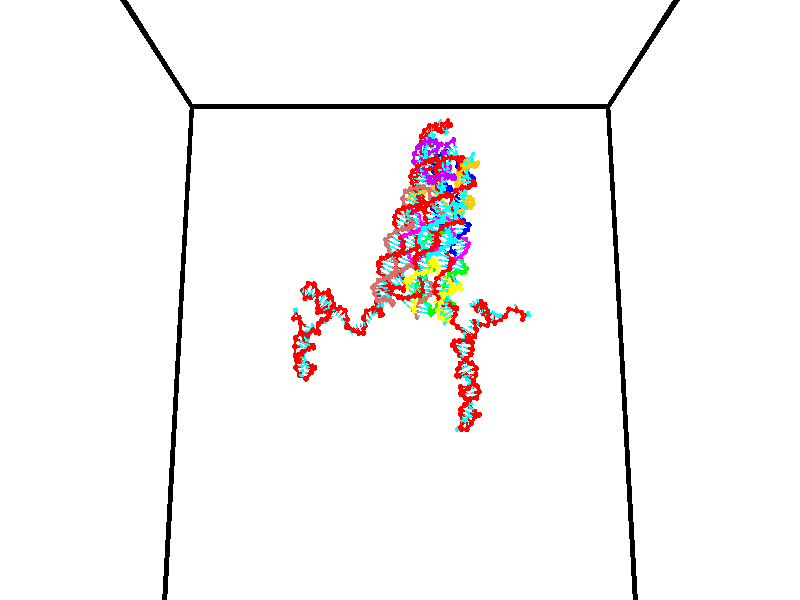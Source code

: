 // switches for output
#declare DRAW_BASES = 1; // possible values are 0, 1; only relevant for DNA ribbons
#declare DRAW_BASES_TYPE = 3; // possible values are 1, 2, 3; only relevant for DNA ribbons
#declare DRAW_FOG = 0; // set to 1 to enable fog

#include "colors.inc"

#include "transforms.inc"
background { rgb <1, 1, 1>}

#default {
   normal{
       ripples 0.25
       frequency 0.20
       turbulence 0.2
       lambda 5
   }
	finish {
		phong 0.1
		phong_size 40.
	}
}

// original window dimensions: 1024x640


// camera settings

camera {
	sky <0, 0.179814, -0.983701>
	up <0, 0.179814, -0.983701>
	right 1.6 * <1, 0, 0>
	location <35, 94.9851, 44.8844>
	look_at <35, 29.7336, 32.9568>
	direction <0, -65.2515, -11.9276>
	angle 67.0682
}


# declare cpy_camera_pos = <35, 94.9851, 44.8844>;
# if (DRAW_FOG = 1)
fog {
	fog_type 2
	up vnormalize(cpy_camera_pos)
	color rgbt<1,1,1,0.3>
	distance 1e-5
	fog_alt 3e-3
	fog_offset 56
}
# end


// LIGHTS

# declare lum = 6;
global_settings {
	ambient_light rgb lum * <0.05, 0.05, 0.05>
	max_trace_level 15
}# declare cpy_direct_light_amount = 0.25;
light_source
{	1000 * <-1, -1.16352, -0.803886>,
	rgb lum * cpy_direct_light_amount
	parallel
}

light_source
{	1000 * <1, 1.16352, 0.803886>,
	rgb lum * cpy_direct_light_amount
	parallel
}

// strand 0

// nucleotide -1

// particle -1
sphere {
	<24.240913, 34.710461, 35.454731> 0.250000
	pigment { color rgbt <1,0,0,0> }
	no_shadow
}
cylinder {
	<24.379211, 34.812870, 35.093639>,  <24.462191, 34.874317, 34.876984>, 0.100000
	pigment { color rgbt <1,0,0,0> }
	no_shadow
}
cylinder {
	<24.379211, 34.812870, 35.093639>,  <24.240913, 34.710461, 35.454731>, 0.100000
	pigment { color rgbt <1,0,0,0> }
	no_shadow
}

// particle -1
sphere {
	<24.379211, 34.812870, 35.093639> 0.100000
	pigment { color rgbt <1,0,0,0> }
	no_shadow
}
sphere {
	0, 1
	scale<0.080000,0.200000,0.300000>
	matrix <-0.006031, 0.962643, 0.270707,
		0.938309, -0.088151, 0.334373,
		0.345744, 0.256023, -0.902725,
		24.482935, 34.889675, 34.822823>
	pigment { color rgbt <0,1,1,0> }
	no_shadow
}
cylinder {
	<24.882772, 35.112221, 35.460510>,  <24.240913, 34.710461, 35.454731>, 0.130000
	pigment { color rgbt <1,0,0,0> }
	no_shadow
}

// nucleotide -1

// particle -1
sphere {
	<24.882772, 35.112221, 35.460510> 0.250000
	pigment { color rgbt <1,0,0,0> }
	no_shadow
}
cylinder {
	<24.660484, 35.210167, 35.142715>,  <24.527111, 35.268936, 34.952038>, 0.100000
	pigment { color rgbt <1,0,0,0> }
	no_shadow
}
cylinder {
	<24.660484, 35.210167, 35.142715>,  <24.882772, 35.112221, 35.460510>, 0.100000
	pigment { color rgbt <1,0,0,0> }
	no_shadow
}

// particle -1
sphere {
	<24.660484, 35.210167, 35.142715> 0.100000
	pigment { color rgbt <1,0,0,0> }
	no_shadow
}
sphere {
	0, 1
	scale<0.080000,0.200000,0.300000>
	matrix <0.018738, 0.959088, 0.282487,
		0.831159, 0.142097, -0.537573,
		-0.555720, 0.244864, -0.794492,
		24.493769, 35.283627, 34.904369>
	pigment { color rgbt <0,1,1,0> }
	no_shadow
}
cylinder {
	<25.126230, 35.677841, 35.980644>,  <24.882772, 35.112221, 35.460510>, 0.130000
	pigment { color rgbt <1,0,0,0> }
	no_shadow
}

// nucleotide -1

// particle -1
sphere {
	<25.126230, 35.677841, 35.980644> 0.250000
	pigment { color rgbt <1,0,0,0> }
	no_shadow
}
cylinder {
	<25.489796, 35.652092, 36.145435>,  <25.707935, 35.636642, 36.244312>, 0.100000
	pigment { color rgbt <1,0,0,0> }
	no_shadow
}
cylinder {
	<25.489796, 35.652092, 36.145435>,  <25.126230, 35.677841, 35.980644>, 0.100000
	pigment { color rgbt <1,0,0,0> }
	no_shadow
}

// particle -1
sphere {
	<25.489796, 35.652092, 36.145435> 0.100000
	pigment { color rgbt <1,0,0,0> }
	no_shadow
}
sphere {
	0, 1
	scale<0.080000,0.200000,0.300000>
	matrix <-0.387439, 0.234884, 0.891471,
		-0.154160, -0.969889, 0.188547,
		0.908915, -0.064379, 0.411983,
		25.762470, 35.632778, 36.269032>
	pigment { color rgbt <0,1,1,0> }
	no_shadow
}
cylinder {
	<25.143475, 35.509026, 36.720959>,  <25.126230, 35.677841, 35.980644>, 0.130000
	pigment { color rgbt <1,0,0,0> }
	no_shadow
}

// nucleotide -1

// particle -1
sphere {
	<25.143475, 35.509026, 36.720959> 0.250000
	pigment { color rgbt <1,0,0,0> }
	no_shadow
}
cylinder {
	<25.514103, 35.659241, 36.712608>,  <25.736481, 35.749371, 36.707600>, 0.100000
	pigment { color rgbt <1,0,0,0> }
	no_shadow
}
cylinder {
	<25.514103, 35.659241, 36.712608>,  <25.143475, 35.509026, 36.720959>, 0.100000
	pigment { color rgbt <1,0,0,0> }
	no_shadow
}

// particle -1
sphere {
	<25.514103, 35.659241, 36.712608> 0.100000
	pigment { color rgbt <1,0,0,0> }
	no_shadow
}
sphere {
	0, 1
	scale<0.080000,0.200000,0.300000>
	matrix <-0.144065, 0.405636, 0.902610,
		0.347426, -0.833328, 0.429953,
		0.926574, 0.375532, -0.020875,
		25.792074, 35.771900, 36.706345>
	pigment { color rgbt <0,1,1,0> }
	no_shadow
}
cylinder {
	<25.463165, 35.304344, 37.363220>,  <25.143475, 35.509026, 36.720959>, 0.130000
	pigment { color rgbt <1,0,0,0> }
	no_shadow
}

// nucleotide -1

// particle -1
sphere {
	<25.463165, 35.304344, 37.363220> 0.250000
	pigment { color rgbt <1,0,0,0> }
	no_shadow
}
cylinder {
	<25.663654, 35.623596, 37.229492>,  <25.783947, 35.815147, 37.149254>, 0.100000
	pigment { color rgbt <1,0,0,0> }
	no_shadow
}
cylinder {
	<25.663654, 35.623596, 37.229492>,  <25.463165, 35.304344, 37.363220>, 0.100000
	pigment { color rgbt <1,0,0,0> }
	no_shadow
}

// particle -1
sphere {
	<25.663654, 35.623596, 37.229492> 0.100000
	pigment { color rgbt <1,0,0,0> }
	no_shadow
}
sphere {
	0, 1
	scale<0.080000,0.200000,0.300000>
	matrix <-0.064338, 0.419660, 0.905399,
		0.862924, -0.432296, 0.261692,
		0.501221, 0.798127, -0.334321,
		25.814020, 35.863033, 37.129196>
	pigment { color rgbt <0,1,1,0> }
	no_shadow
}
cylinder {
	<26.028156, 35.405018, 37.855556>,  <25.463165, 35.304344, 37.363220>, 0.130000
	pigment { color rgbt <1,0,0,0> }
	no_shadow
}

// nucleotide -1

// particle -1
sphere {
	<26.028156, 35.405018, 37.855556> 0.250000
	pigment { color rgbt <1,0,0,0> }
	no_shadow
}
cylinder {
	<25.913782, 35.734306, 37.659378>,  <25.845158, 35.931881, 37.541672>, 0.100000
	pigment { color rgbt <1,0,0,0> }
	no_shadow
}
cylinder {
	<25.913782, 35.734306, 37.659378>,  <26.028156, 35.405018, 37.855556>, 0.100000
	pigment { color rgbt <1,0,0,0> }
	no_shadow
}

// particle -1
sphere {
	<25.913782, 35.734306, 37.659378> 0.100000
	pigment { color rgbt <1,0,0,0> }
	no_shadow
}
sphere {
	0, 1
	scale<0.080000,0.200000,0.300000>
	matrix <-0.133858, 0.472487, 0.871113,
		0.948854, 0.314732, -0.024905,
		-0.285934, 0.823225, -0.490451,
		25.828001, 35.981274, 37.512241>
	pigment { color rgbt <0,1,1,0> }
	no_shadow
}
cylinder {
	<26.513752, 35.920364, 38.043530>,  <26.028156, 35.405018, 37.855556>, 0.130000
	pigment { color rgbt <1,0,0,0> }
	no_shadow
}

// nucleotide -1

// particle -1
sphere {
	<26.513752, 35.920364, 38.043530> 0.250000
	pigment { color rgbt <1,0,0,0> }
	no_shadow
}
cylinder {
	<26.179403, 36.116703, 37.945229>,  <25.978794, 36.234505, 37.886250>, 0.100000
	pigment { color rgbt <1,0,0,0> }
	no_shadow
}
cylinder {
	<26.179403, 36.116703, 37.945229>,  <26.513752, 35.920364, 38.043530>, 0.100000
	pigment { color rgbt <1,0,0,0> }
	no_shadow
}

// particle -1
sphere {
	<26.179403, 36.116703, 37.945229> 0.100000
	pigment { color rgbt <1,0,0,0> }
	no_shadow
}
sphere {
	0, 1
	scale<0.080000,0.200000,0.300000>
	matrix <-0.021595, 0.417937, 0.908220,
		0.548503, 0.764460, -0.338741,
		-0.835870, 0.490846, -0.245748,
		25.928642, 36.263958, 37.871506>
	pigment { color rgbt <0,1,1,0> }
	no_shadow
}
cylinder {
	<26.566406, 36.695160, 37.997337>,  <26.513752, 35.920364, 38.043530>, 0.130000
	pigment { color rgbt <1,0,0,0> }
	no_shadow
}

// nucleotide -1

// particle -1
sphere {
	<26.566406, 36.695160, 37.997337> 0.250000
	pigment { color rgbt <1,0,0,0> }
	no_shadow
}
cylinder {
	<26.195076, 36.589363, 38.101837>,  <25.972277, 36.525887, 38.164536>, 0.100000
	pigment { color rgbt <1,0,0,0> }
	no_shadow
}
cylinder {
	<26.195076, 36.589363, 38.101837>,  <26.566406, 36.695160, 37.997337>, 0.100000
	pigment { color rgbt <1,0,0,0> }
	no_shadow
}

// particle -1
sphere {
	<26.195076, 36.589363, 38.101837> 0.100000
	pigment { color rgbt <1,0,0,0> }
	no_shadow
}
sphere {
	0, 1
	scale<0.080000,0.200000,0.300000>
	matrix <0.027963, 0.651064, 0.758508,
		-0.370709, 0.711449, -0.597005,
		-0.928328, -0.264492, 0.261250,
		25.916578, 36.510017, 38.180214>
	pigment { color rgbt <0,1,1,0> }
	no_shadow
}
cylinder {
	<26.262039, 37.309765, 38.302116>,  <26.566406, 36.695160, 37.997337>, 0.130000
	pigment { color rgbt <1,0,0,0> }
	no_shadow
}

// nucleotide -1

// particle -1
sphere {
	<26.262039, 37.309765, 38.302116> 0.250000
	pigment { color rgbt <1,0,0,0> }
	no_shadow
}
cylinder {
	<26.004549, 37.028156, 38.422100>,  <25.850056, 36.859192, 38.494091>, 0.100000
	pigment { color rgbt <1,0,0,0> }
	no_shadow
}
cylinder {
	<26.004549, 37.028156, 38.422100>,  <26.262039, 37.309765, 38.302116>, 0.100000
	pigment { color rgbt <1,0,0,0> }
	no_shadow
}

// particle -1
sphere {
	<26.004549, 37.028156, 38.422100> 0.100000
	pigment { color rgbt <1,0,0,0> }
	no_shadow
}
sphere {
	0, 1
	scale<0.080000,0.200000,0.300000>
	matrix <-0.091028, 0.459627, 0.883435,
		-0.759824, 0.541384, -0.359959,
		-0.643724, -0.704021, 0.299955,
		25.811432, 36.816948, 38.512085>
	pigment { color rgbt <0,1,1,0> }
	no_shadow
}
cylinder {
	<25.708242, 37.657314, 38.623150>,  <26.262039, 37.309765, 38.302116>, 0.130000
	pigment { color rgbt <1,0,0,0> }
	no_shadow
}

// nucleotide -1

// particle -1
sphere {
	<25.708242, 37.657314, 38.623150> 0.250000
	pigment { color rgbt <1,0,0,0> }
	no_shadow
}
cylinder {
	<25.689163, 37.298828, 38.799568>,  <25.677715, 37.083736, 38.905418>, 0.100000
	pigment { color rgbt <1,0,0,0> }
	no_shadow
}
cylinder {
	<25.689163, 37.298828, 38.799568>,  <25.708242, 37.657314, 38.623150>, 0.100000
	pigment { color rgbt <1,0,0,0> }
	no_shadow
}

// particle -1
sphere {
	<25.689163, 37.298828, 38.799568> 0.100000
	pigment { color rgbt <1,0,0,0> }
	no_shadow
}
sphere {
	0, 1
	scale<0.080000,0.200000,0.300000>
	matrix <0.051723, 0.438744, 0.897122,
		-0.997522, 0.065604, 0.025428,
		-0.047698, -0.896214, 0.441050,
		25.674854, 37.029964, 38.931885>
	pigment { color rgbt <0,1,1,0> }
	no_shadow
}
cylinder {
	<25.168474, 37.716602, 39.210995>,  <25.708242, 37.657314, 38.623150>, 0.130000
	pigment { color rgbt <1,0,0,0> }
	no_shadow
}

// nucleotide -1

// particle -1
sphere {
	<25.168474, 37.716602, 39.210995> 0.250000
	pigment { color rgbt <1,0,0,0> }
	no_shadow
}
cylinder {
	<25.419157, 37.418133, 39.300850>,  <25.569567, 37.239052, 39.354763>, 0.100000
	pigment { color rgbt <1,0,0,0> }
	no_shadow
}
cylinder {
	<25.419157, 37.418133, 39.300850>,  <25.168474, 37.716602, 39.210995>, 0.100000
	pigment { color rgbt <1,0,0,0> }
	no_shadow
}

// particle -1
sphere {
	<25.419157, 37.418133, 39.300850> 0.100000
	pigment { color rgbt <1,0,0,0> }
	no_shadow
}
sphere {
	0, 1
	scale<0.080000,0.200000,0.300000>
	matrix <0.131613, 0.385491, 0.913277,
		-0.768059, -0.542792, 0.339797,
		0.626708, -0.746172, 0.224642,
		25.607170, 37.194283, 39.368244>
	pigment { color rgbt <0,1,1,0> }
	no_shadow
}
cylinder {
	<25.020454, 37.138508, 39.778919>,  <25.168474, 37.716602, 39.210995>, 0.130000
	pigment { color rgbt <1,0,0,0> }
	no_shadow
}

// nucleotide -1

// particle -1
sphere {
	<25.020454, 37.138508, 39.778919> 0.250000
	pigment { color rgbt <1,0,0,0> }
	no_shadow
}
cylinder {
	<25.359993, 37.346462, 39.740585>,  <25.563715, 37.471233, 39.717587>, 0.100000
	pigment { color rgbt <1,0,0,0> }
	no_shadow
}
cylinder {
	<25.359993, 37.346462, 39.740585>,  <25.020454, 37.138508, 39.778919>, 0.100000
	pigment { color rgbt <1,0,0,0> }
	no_shadow
}

// particle -1
sphere {
	<25.359993, 37.346462, 39.740585> 0.100000
	pigment { color rgbt <1,0,0,0> }
	no_shadow
}
sphere {
	0, 1
	scale<0.080000,0.200000,0.300000>
	matrix <-0.169499, 0.439372, 0.882169,
		0.500733, -0.732580, 0.461079,
		0.848844, 0.519883, -0.095837,
		25.614647, 37.502426, 39.711834>
	pigment { color rgbt <0,1,1,0> }
	no_shadow
}
cylinder {
	<25.389109, 37.183708, 40.367195>,  <25.020454, 37.138508, 39.778919>, 0.130000
	pigment { color rgbt <1,0,0,0> }
	no_shadow
}

// nucleotide -1

// particle -1
sphere {
	<25.389109, 37.183708, 40.367195> 0.250000
	pigment { color rgbt <1,0,0,0> }
	no_shadow
}
cylinder {
	<25.577295, 37.502281, 40.215218>,  <25.690207, 37.693424, 40.124031>, 0.100000
	pigment { color rgbt <1,0,0,0> }
	no_shadow
}
cylinder {
	<25.577295, 37.502281, 40.215218>,  <25.389109, 37.183708, 40.367195>, 0.100000
	pigment { color rgbt <1,0,0,0> }
	no_shadow
}

// particle -1
sphere {
	<25.577295, 37.502281, 40.215218> 0.100000
	pigment { color rgbt <1,0,0,0> }
	no_shadow
}
sphere {
	0, 1
	scale<0.080000,0.200000,0.300000>
	matrix <0.033988, 0.413897, 0.909689,
		0.881764, -0.440890, 0.167655,
		0.470465, 0.796433, -0.379944,
		25.718435, 37.741211, 40.101234>
	pigment { color rgbt <0,1,1,0> }
	no_shadow
}
cylinder {
	<26.056271, 37.310406, 40.699673>,  <25.389109, 37.183708, 40.367195>, 0.130000
	pigment { color rgbt <1,0,0,0> }
	no_shadow
}

// nucleotide -1

// particle -1
sphere {
	<26.056271, 37.310406, 40.699673> 0.250000
	pigment { color rgbt <1,0,0,0> }
	no_shadow
}
cylinder {
	<25.862560, 37.640167, 40.582485>,  <25.746334, 37.838024, 40.512173>, 0.100000
	pigment { color rgbt <1,0,0,0> }
	no_shadow
}
cylinder {
	<25.862560, 37.640167, 40.582485>,  <26.056271, 37.310406, 40.699673>, 0.100000
	pigment { color rgbt <1,0,0,0> }
	no_shadow
}

// particle -1
sphere {
	<25.862560, 37.640167, 40.582485> 0.100000
	pigment { color rgbt <1,0,0,0> }
	no_shadow
}
sphere {
	0, 1
	scale<0.080000,0.200000,0.300000>
	matrix <-0.118738, 0.269829, 0.955559,
		0.866821, 0.497540, -0.032783,
		-0.484275, 0.824407, -0.292970,
		25.717278, 37.887489, 40.494595>
	pigment { color rgbt <0,1,1,0> }
	no_shadow
}
cylinder {
	<26.589657, 37.497036, 40.194988>,  <26.056271, 37.310406, 40.699673>, 0.130000
	pigment { color rgbt <1,0,0,0> }
	no_shadow
}

// nucleotide -1

// particle -1
sphere {
	<26.589657, 37.497036, 40.194988> 0.250000
	pigment { color rgbt <1,0,0,0> }
	no_shadow
}
cylinder {
	<26.309397, 37.211960, 40.208656>,  <26.141241, 37.040916, 40.216858>, 0.100000
	pigment { color rgbt <1,0,0,0> }
	no_shadow
}
cylinder {
	<26.309397, 37.211960, 40.208656>,  <26.589657, 37.497036, 40.194988>, 0.100000
	pigment { color rgbt <1,0,0,0> }
	no_shadow
}

// particle -1
sphere {
	<26.309397, 37.211960, 40.208656> 0.100000
	pigment { color rgbt <1,0,0,0> }
	no_shadow
}
sphere {
	0, 1
	scale<0.080000,0.200000,0.300000>
	matrix <0.142526, -0.186722, -0.972019,
		0.699125, -0.676176, 0.232402,
		-0.700651, -0.712686, 0.034169,
		26.099201, 36.998154, 40.218906>
	pigment { color rgbt <0,1,1,0> }
	no_shadow
}
cylinder {
	<26.814058, 36.907608, 39.806717>,  <26.589657, 37.497036, 40.194988>, 0.130000
	pigment { color rgbt <1,0,0,0> }
	no_shadow
}

// nucleotide -1

// particle -1
sphere {
	<26.814058, 36.907608, 39.806717> 0.250000
	pigment { color rgbt <1,0,0,0> }
	no_shadow
}
cylinder {
	<26.414436, 36.924831, 39.809017>,  <26.174664, 36.935165, 39.810398>, 0.100000
	pigment { color rgbt <1,0,0,0> }
	no_shadow
}
cylinder {
	<26.414436, 36.924831, 39.809017>,  <26.814058, 36.907608, 39.806717>, 0.100000
	pigment { color rgbt <1,0,0,0> }
	no_shadow
}

// particle -1
sphere {
	<26.414436, 36.924831, 39.809017> 0.100000
	pigment { color rgbt <1,0,0,0> }
	no_shadow
}
sphere {
	0, 1
	scale<0.080000,0.200000,0.300000>
	matrix <-0.025493, -0.474016, -0.880147,
		-0.035175, -0.879463, 0.474667,
		-0.999056, 0.043059, 0.005747,
		26.114719, 36.937748, 39.810741>
	pigment { color rgbt <0,1,1,0> }
	no_shadow
}
cylinder {
	<26.479158, 36.210918, 39.625927>,  <26.814058, 36.907608, 39.806717>, 0.130000
	pigment { color rgbt <1,0,0,0> }
	no_shadow
}

// nucleotide -1

// particle -1
sphere {
	<26.479158, 36.210918, 39.625927> 0.250000
	pigment { color rgbt <1,0,0,0> }
	no_shadow
}
cylinder {
	<26.185930, 36.477242, 39.570347>,  <26.009993, 36.637035, 39.536999>, 0.100000
	pigment { color rgbt <1,0,0,0> }
	no_shadow
}
cylinder {
	<26.185930, 36.477242, 39.570347>,  <26.479158, 36.210918, 39.625927>, 0.100000
	pigment { color rgbt <1,0,0,0> }
	no_shadow
}

// particle -1
sphere {
	<26.185930, 36.477242, 39.570347> 0.100000
	pigment { color rgbt <1,0,0,0> }
	no_shadow
}
sphere {
	0, 1
	scale<0.080000,0.200000,0.300000>
	matrix <-0.266958, -0.469562, -0.841573,
		-0.625572, -0.579839, 0.521964,
		-0.733071, 0.665807, -0.138952,
		25.966009, 36.676983, 39.528660>
	pigment { color rgbt <0,1,1,0> }
	no_shadow
}
cylinder {
	<25.938292, 35.801430, 39.391342>,  <26.479158, 36.210918, 39.625927>, 0.130000
	pigment { color rgbt <1,0,0,0> }
	no_shadow
}

// nucleotide -1

// particle -1
sphere {
	<25.938292, 35.801430, 39.391342> 0.250000
	pigment { color rgbt <1,0,0,0> }
	no_shadow
}
cylinder {
	<25.861231, 36.173138, 39.265266>,  <25.814995, 36.396164, 39.189621>, 0.100000
	pigment { color rgbt <1,0,0,0> }
	no_shadow
}
cylinder {
	<25.861231, 36.173138, 39.265266>,  <25.938292, 35.801430, 39.391342>, 0.100000
	pigment { color rgbt <1,0,0,0> }
	no_shadow
}

// particle -1
sphere {
	<25.861231, 36.173138, 39.265266> 0.100000
	pigment { color rgbt <1,0,0,0> }
	no_shadow
}
sphere {
	0, 1
	scale<0.080000,0.200000,0.300000>
	matrix <-0.438641, -0.368883, -0.819463,
		-0.877770, -0.019614, 0.478681,
		-0.192651, 0.929269, -0.315191,
		25.803436, 36.451920, 39.170708>
	pigment { color rgbt <0,1,1,0> }
	no_shadow
}
cylinder {
	<25.226410, 35.894020, 39.177979>,  <25.938292, 35.801430, 39.391342>, 0.130000
	pigment { color rgbt <1,0,0,0> }
	no_shadow
}

// nucleotide -1

// particle -1
sphere {
	<25.226410, 35.894020, 39.177979> 0.250000
	pigment { color rgbt <1,0,0,0> }
	no_shadow
}
cylinder {
	<25.412672, 36.167156, 38.952805>,  <25.524429, 36.331039, 38.817699>, 0.100000
	pigment { color rgbt <1,0,0,0> }
	no_shadow
}
cylinder {
	<25.412672, 36.167156, 38.952805>,  <25.226410, 35.894020, 39.177979>, 0.100000
	pigment { color rgbt <1,0,0,0> }
	no_shadow
}

// particle -1
sphere {
	<25.412672, 36.167156, 38.952805> 0.100000
	pigment { color rgbt <1,0,0,0> }
	no_shadow
}
sphere {
	0, 1
	scale<0.080000,0.200000,0.300000>
	matrix <-0.300074, -0.476591, -0.826327,
		-0.832538, 0.553706, -0.017025,
		0.465656, 0.682840, -0.562933,
		25.552368, 36.372009, 38.783924>
	pigment { color rgbt <0,1,1,0> }
	no_shadow
}
cylinder {
	<24.767673, 36.147449, 38.728184>,  <25.226410, 35.894020, 39.177979>, 0.130000
	pigment { color rgbt <1,0,0,0> }
	no_shadow
}

// nucleotide -1

// particle -1
sphere {
	<24.767673, 36.147449, 38.728184> 0.250000
	pigment { color rgbt <1,0,0,0> }
	no_shadow
}
cylinder {
	<25.102388, 36.253410, 38.536510>,  <25.303217, 36.316986, 38.421509>, 0.100000
	pigment { color rgbt <1,0,0,0> }
	no_shadow
}
cylinder {
	<25.102388, 36.253410, 38.536510>,  <24.767673, 36.147449, 38.728184>, 0.100000
	pigment { color rgbt <1,0,0,0> }
	no_shadow
}

// particle -1
sphere {
	<25.102388, 36.253410, 38.536510> 0.100000
	pigment { color rgbt <1,0,0,0> }
	no_shadow
}
sphere {
	0, 1
	scale<0.080000,0.200000,0.300000>
	matrix <-0.329350, -0.455608, -0.827012,
		-0.437394, 0.849852, -0.294003,
		0.836788, 0.264900, -0.479179,
		25.353424, 36.332882, 38.392757>
	pigment { color rgbt <0,1,1,0> }
	no_shadow
}
cylinder {
	<24.739500, 36.383797, 38.023098>,  <24.767673, 36.147449, 38.728184>, 0.130000
	pigment { color rgbt <1,0,0,0> }
	no_shadow
}

// nucleotide -1

// particle -1
sphere {
	<24.739500, 36.383797, 38.023098> 0.250000
	pigment { color rgbt <1,0,0,0> }
	no_shadow
}
cylinder {
	<25.095472, 36.565887, 38.034367>,  <25.309055, 36.675140, 38.041126>, 0.100000
	pigment { color rgbt <1,0,0,0> }
	no_shadow
}
cylinder {
	<25.095472, 36.565887, 38.034367>,  <24.739500, 36.383797, 38.023098>, 0.100000
	pigment { color rgbt <1,0,0,0> }
	no_shadow
}

// particle -1
sphere {
	<25.095472, 36.565887, 38.034367> 0.100000
	pigment { color rgbt <1,0,0,0> }
	no_shadow
}
sphere {
	0, 1
	scale<0.080000,0.200000,0.300000>
	matrix <0.348630, -0.639111, -0.685562,
		-0.294081, 0.619923, -0.727469,
		0.889929, 0.455228, 0.028173,
		25.362452, 36.702457, 38.042820>
	pigment { color rgbt <0,1,1,0> }
	no_shadow
}
cylinder {
	<24.832726, 36.726685, 37.379074>,  <24.739500, 36.383797, 38.023098>, 0.130000
	pigment { color rgbt <1,0,0,0> }
	no_shadow
}

// nucleotide -1

// particle -1
sphere {
	<24.832726, 36.726685, 37.379074> 0.250000
	pigment { color rgbt <1,0,0,0> }
	no_shadow
}
cylinder {
	<25.177727, 36.611572, 37.545574>,  <25.384727, 36.542503, 37.645473>, 0.100000
	pigment { color rgbt <1,0,0,0> }
	no_shadow
}
cylinder {
	<25.177727, 36.611572, 37.545574>,  <24.832726, 36.726685, 37.379074>, 0.100000
	pigment { color rgbt <1,0,0,0> }
	no_shadow
}

// particle -1
sphere {
	<25.177727, 36.611572, 37.545574> 0.100000
	pigment { color rgbt <1,0,0,0> }
	no_shadow
}
sphere {
	0, 1
	scale<0.080000,0.200000,0.300000>
	matrix <0.323349, -0.319326, -0.890773,
		0.389270, 0.902891, -0.182365,
		0.862505, -0.287784, 0.416252,
		25.436478, 36.525238, 37.670448>
	pigment { color rgbt <0,1,1,0> }
	no_shadow
}
cylinder {
	<25.399094, 37.086975, 36.990204>,  <24.832726, 36.726685, 37.379074>, 0.130000
	pigment { color rgbt <1,0,0,0> }
	no_shadow
}

// nucleotide -1

// particle -1
sphere {
	<25.399094, 37.086975, 36.990204> 0.250000
	pigment { color rgbt <1,0,0,0> }
	no_shadow
}
cylinder {
	<25.533363, 36.744453, 37.147209>,  <25.613924, 36.538940, 37.241413>, 0.100000
	pigment { color rgbt <1,0,0,0> }
	no_shadow
}
cylinder {
	<25.533363, 36.744453, 37.147209>,  <25.399094, 37.086975, 36.990204>, 0.100000
	pigment { color rgbt <1,0,0,0> }
	no_shadow
}

// particle -1
sphere {
	<25.533363, 36.744453, 37.147209> 0.100000
	pigment { color rgbt <1,0,0,0> }
	no_shadow
}
sphere {
	0, 1
	scale<0.080000,0.200000,0.300000>
	matrix <0.297475, -0.299004, -0.906700,
		0.893774, 0.421117, 0.154362,
		0.335672, -0.856304, 0.392514,
		25.634066, 36.487564, 37.264965>
	pigment { color rgbt <0,1,1,0> }
	no_shadow
}
cylinder {
	<26.104218, 37.187946, 37.209984>,  <25.399094, 37.086975, 36.990204>, 0.130000
	pigment { color rgbt <1,0,0,0> }
	no_shadow
}

// nucleotide -1

// particle -1
sphere {
	<26.104218, 37.187946, 37.209984> 0.250000
	pigment { color rgbt <1,0,0,0> }
	no_shadow
}
cylinder {
	<26.074150, 36.796974, 37.288956>,  <26.056110, 36.562389, 37.336338>, 0.100000
	pigment { color rgbt <1,0,0,0> }
	no_shadow
}
cylinder {
	<26.074150, 36.796974, 37.288956>,  <26.104218, 37.187946, 37.209984>, 0.100000
	pigment { color rgbt <1,0,0,0> }
	no_shadow
}

// particle -1
sphere {
	<26.074150, 36.796974, 37.288956> 0.100000
	pigment { color rgbt <1,0,0,0> }
	no_shadow
}
sphere {
	0, 1
	scale<0.080000,0.200000,0.300000>
	matrix <0.097501, -0.204247, -0.974052,
		0.992393, -0.053968, 0.110654,
		-0.075168, -0.977431, 0.197431,
		26.051600, 36.503746, 37.348186>
	pigment { color rgbt <0,1,1,0> }
	no_shadow
}
cylinder {
	<26.522757, 36.842079, 36.742737>,  <26.104218, 37.187946, 37.209984>, 0.130000
	pigment { color rgbt <1,0,0,0> }
	no_shadow
}

// nucleotide -1

// particle -1
sphere {
	<26.522757, 36.842079, 36.742737> 0.250000
	pigment { color rgbt <1,0,0,0> }
	no_shadow
}
cylinder {
	<26.303539, 36.533409, 36.871838>,  <26.172009, 36.348206, 36.949299>, 0.100000
	pigment { color rgbt <1,0,0,0> }
	no_shadow
}
cylinder {
	<26.303539, 36.533409, 36.871838>,  <26.522757, 36.842079, 36.742737>, 0.100000
	pigment { color rgbt <1,0,0,0> }
	no_shadow
}

// particle -1
sphere {
	<26.303539, 36.533409, 36.871838> 0.100000
	pigment { color rgbt <1,0,0,0> }
	no_shadow
}
sphere {
	0, 1
	scale<0.080000,0.200000,0.300000>
	matrix <0.353978, -0.563568, -0.746385,
		0.757858, -0.294805, 0.582015,
		-0.548043, -0.771674, 0.322750,
		26.139126, 36.301907, 36.968662>
	pigment { color rgbt <0,1,1,0> }
	no_shadow
}
cylinder {
	<26.930189, 36.290176, 36.753773>,  <26.522757, 36.842079, 36.742737>, 0.130000
	pigment { color rgbt <1,0,0,0> }
	no_shadow
}

// nucleotide -1

// particle -1
sphere {
	<26.930189, 36.290176, 36.753773> 0.250000
	pigment { color rgbt <1,0,0,0> }
	no_shadow
}
cylinder {
	<26.572014, 36.117634, 36.709732>,  <26.357109, 36.014107, 36.683308>, 0.100000
	pigment { color rgbt <1,0,0,0> }
	no_shadow
}
cylinder {
	<26.572014, 36.117634, 36.709732>,  <26.930189, 36.290176, 36.753773>, 0.100000
	pigment { color rgbt <1,0,0,0> }
	no_shadow
}

// particle -1
sphere {
	<26.572014, 36.117634, 36.709732> 0.100000
	pigment { color rgbt <1,0,0,0> }
	no_shadow
}
sphere {
	0, 1
	scale<0.080000,0.200000,0.300000>
	matrix <0.382730, -0.619567, -0.685314,
		0.227399, -0.655795, 0.719877,
		-0.895437, -0.431358, -0.110103,
		26.303383, 35.988228, 36.676701>
	pigment { color rgbt <0,1,1,0> }
	no_shadow
}
cylinder {
	<26.945055, 35.507164, 36.779171>,  <26.930189, 36.290176, 36.753773>, 0.130000
	pigment { color rgbt <1,0,0,0> }
	no_shadow
}

// nucleotide -1

// particle -1
sphere {
	<26.945055, 35.507164, 36.779171> 0.250000
	pigment { color rgbt <1,0,0,0> }
	no_shadow
}
cylinder {
	<26.584362, 35.555553, 36.613163>,  <26.367947, 35.584587, 36.513557>, 0.100000
	pigment { color rgbt <1,0,0,0> }
	no_shadow
}
cylinder {
	<26.584362, 35.555553, 36.613163>,  <26.945055, 35.507164, 36.779171>, 0.100000
	pigment { color rgbt <1,0,0,0> }
	no_shadow
}

// particle -1
sphere {
	<26.584362, 35.555553, 36.613163> 0.100000
	pigment { color rgbt <1,0,0,0> }
	no_shadow
}
sphere {
	0, 1
	scale<0.080000,0.200000,0.300000>
	matrix <0.225065, -0.688294, -0.689636,
		-0.369083, -0.715274, 0.593431,
		-0.901733, 0.120973, -0.415021,
		26.313843, 35.591846, 36.488655>
	pigment { color rgbt <0,1,1,0> }
	no_shadow
}
cylinder {
	<26.538523, 34.852600, 36.617954>,  <26.945055, 35.507164, 36.779171>, 0.130000
	pigment { color rgbt <1,0,0,0> }
	no_shadow
}

// nucleotide -1

// particle -1
sphere {
	<26.538523, 34.852600, 36.617954> 0.250000
	pigment { color rgbt <1,0,0,0> }
	no_shadow
}
cylinder {
	<26.408754, 35.128944, 36.359512>,  <26.330893, 35.294750, 36.204445>, 0.100000
	pigment { color rgbt <1,0,0,0> }
	no_shadow
}
cylinder {
	<26.408754, 35.128944, 36.359512>,  <26.538523, 34.852600, 36.617954>, 0.100000
	pigment { color rgbt <1,0,0,0> }
	no_shadow
}

// particle -1
sphere {
	<26.408754, 35.128944, 36.359512> 0.100000
	pigment { color rgbt <1,0,0,0> }
	no_shadow
}
sphere {
	0, 1
	scale<0.080000,0.200000,0.300000>
	matrix <0.034481, -0.673962, -0.737961,
		-0.945284, -0.261690, 0.194827,
		-0.324422, 0.690865, -0.646108,
		26.311428, 35.336205, 36.165680>
	pigment { color rgbt <0,1,1,0> }
	no_shadow
}
cylinder {
	<26.773354, 34.747490, 35.928574>,  <26.538523, 34.852600, 36.617954>, 0.130000
	pigment { color rgbt <1,0,0,0> }
	no_shadow
}

// nucleotide -1

// particle -1
sphere {
	<26.773354, 34.747490, 35.928574> 0.250000
	pigment { color rgbt <1,0,0,0> }
	no_shadow
}
cylinder {
	<27.120310, 34.587921, 35.809578>,  <27.328484, 34.492180, 35.738178>, 0.100000
	pigment { color rgbt <1,0,0,0> }
	no_shadow
}
cylinder {
	<27.120310, 34.587921, 35.809578>,  <26.773354, 34.747490, 35.928574>, 0.100000
	pigment { color rgbt <1,0,0,0> }
	no_shadow
}

// particle -1
sphere {
	<27.120310, 34.587921, 35.809578> 0.100000
	pigment { color rgbt <1,0,0,0> }
	no_shadow
}
sphere {
	0, 1
	scale<0.080000,0.200000,0.300000>
	matrix <0.045251, 0.658568, -0.751159,
		0.495569, 0.638085, 0.589286,
		0.867389, -0.398917, -0.297492,
		27.380526, 34.468246, 35.720329>
	pigment { color rgbt <0,1,1,0> }
	no_shadow
}
cylinder {
	<27.180498, 35.381569, 35.683628>,  <26.773354, 34.747490, 35.928574>, 0.130000
	pigment { color rgbt <1,0,0,0> }
	no_shadow
}

// nucleotide -1

// particle -1
sphere {
	<27.180498, 35.381569, 35.683628> 0.250000
	pigment { color rgbt <1,0,0,0> }
	no_shadow
}
cylinder {
	<27.329762, 35.041733, 35.534527>,  <27.419319, 34.837830, 35.445065>, 0.100000
	pigment { color rgbt <1,0,0,0> }
	no_shadow
}
cylinder {
	<27.329762, 35.041733, 35.534527>,  <27.180498, 35.381569, 35.683628>, 0.100000
	pigment { color rgbt <1,0,0,0> }
	no_shadow
}

// particle -1
sphere {
	<27.329762, 35.041733, 35.534527> 0.100000
	pigment { color rgbt <1,0,0,0> }
	no_shadow
}
sphere {
	0, 1
	scale<0.080000,0.200000,0.300000>
	matrix <0.265701, 0.482807, -0.834446,
		0.888908, 0.212338, 0.405900,
		0.373157, -0.849594, -0.372753,
		27.441708, 34.786854, 35.422703>
	pigment { color rgbt <0,1,1,0> }
	no_shadow
}
cylinder {
	<27.720669, 35.907772, 35.694794>,  <27.180498, 35.381569, 35.683628>, 0.130000
	pigment { color rgbt <1,0,0,0> }
	no_shadow
}

// nucleotide -1

// particle -1
sphere {
	<27.720669, 35.907772, 35.694794> 0.250000
	pigment { color rgbt <1,0,0,0> }
	no_shadow
}
cylinder {
	<27.964102, 35.618839, 35.563423>,  <28.110161, 35.445480, 35.484600>, 0.100000
	pigment { color rgbt <1,0,0,0> }
	no_shadow
}
cylinder {
	<27.964102, 35.618839, 35.563423>,  <27.720669, 35.907772, 35.694794>, 0.100000
	pigment { color rgbt <1,0,0,0> }
	no_shadow
}

// particle -1
sphere {
	<27.964102, 35.618839, 35.563423> 0.100000
	pigment { color rgbt <1,0,0,0> }
	no_shadow
}
sphere {
	0, 1
	scale<0.080000,0.200000,0.300000>
	matrix <-0.312555, 0.162216, -0.935946,
		0.729339, 0.672252, -0.127046,
		0.608583, -0.722331, -0.328426,
		28.146677, 35.402142, 35.464897>
	pigment { color rgbt <0,1,1,0> }
	no_shadow
}
cylinder {
	<28.097513, 36.145382, 35.113811>,  <27.720669, 35.907772, 35.694794>, 0.130000
	pigment { color rgbt <1,0,0,0> }
	no_shadow
}

// nucleotide -1

// particle -1
sphere {
	<28.097513, 36.145382, 35.113811> 0.250000
	pigment { color rgbt <1,0,0,0> }
	no_shadow
}
cylinder {
	<28.037718, 35.751209, 35.081387>,  <28.001841, 35.514706, 35.061932>, 0.100000
	pigment { color rgbt <1,0,0,0> }
	no_shadow
}
cylinder {
	<28.037718, 35.751209, 35.081387>,  <28.097513, 36.145382, 35.113811>, 0.100000
	pigment { color rgbt <1,0,0,0> }
	no_shadow
}

// particle -1
sphere {
	<28.037718, 35.751209, 35.081387> 0.100000
	pigment { color rgbt <1,0,0,0> }
	no_shadow
}
sphere {
	0, 1
	scale<0.080000,0.200000,0.300000>
	matrix <-0.424485, 0.138003, -0.894857,
		0.893009, -0.099362, -0.438932,
		-0.149489, -0.985435, -0.081061,
		27.992870, 35.455578, 35.057068>
	pigment { color rgbt <0,1,1,0> }
	no_shadow
}
cylinder {
	<28.430857, 35.882862, 34.473991>,  <28.097513, 36.145382, 35.113811>, 0.130000
	pigment { color rgbt <1,0,0,0> }
	no_shadow
}

// nucleotide -1

// particle -1
sphere {
	<28.430857, 35.882862, 34.473991> 0.250000
	pigment { color rgbt <1,0,0,0> }
	no_shadow
}
cylinder {
	<28.129723, 35.636314, 34.566360>,  <27.949043, 35.488384, 34.621784>, 0.100000
	pigment { color rgbt <1,0,0,0> }
	no_shadow
}
cylinder {
	<28.129723, 35.636314, 34.566360>,  <28.430857, 35.882862, 34.473991>, 0.100000
	pigment { color rgbt <1,0,0,0> }
	no_shadow
}

// particle -1
sphere {
	<28.129723, 35.636314, 34.566360> 0.100000
	pigment { color rgbt <1,0,0,0> }
	no_shadow
}
sphere {
	0, 1
	scale<0.080000,0.200000,0.300000>
	matrix <-0.472557, 0.261916, -0.841480,
		0.458183, -0.742619, -0.488451,
		-0.752833, -0.616373, 0.230924,
		27.903873, 35.451401, 34.635639>
	pigment { color rgbt <0,1,1,0> }
	no_shadow
}
cylinder {
	<28.167345, 35.804943, 33.844276>,  <28.430857, 35.882862, 34.473991>, 0.130000
	pigment { color rgbt <1,0,0,0> }
	no_shadow
}

// nucleotide -1

// particle -1
sphere {
	<28.167345, 35.804943, 33.844276> 0.250000
	pigment { color rgbt <1,0,0,0> }
	no_shadow
}
cylinder {
	<27.878752, 35.624447, 34.054359>,  <27.705595, 35.516148, 34.180408>, 0.100000
	pigment { color rgbt <1,0,0,0> }
	no_shadow
}
cylinder {
	<27.878752, 35.624447, 34.054359>,  <28.167345, 35.804943, 33.844276>, 0.100000
	pigment { color rgbt <1,0,0,0> }
	no_shadow
}

// particle -1
sphere {
	<27.878752, 35.624447, 34.054359> 0.100000
	pigment { color rgbt <1,0,0,0> }
	no_shadow
}
sphere {
	0, 1
	scale<0.080000,0.200000,0.300000>
	matrix <-0.653126, 0.191570, -0.732617,
		0.229982, -0.871592, -0.432939,
		-0.721481, -0.451252, 0.525201,
		27.662306, 35.489075, 34.211922>
	pigment { color rgbt <0,1,1,0> }
	no_shadow
}
cylinder {
	<27.852331, 35.538227, 33.257111>,  <28.167345, 35.804943, 33.844276>, 0.130000
	pigment { color rgbt <1,0,0,0> }
	no_shadow
}

// nucleotide -1

// particle -1
sphere {
	<27.852331, 35.538227, 33.257111> 0.250000
	pigment { color rgbt <1,0,0,0> }
	no_shadow
}
cylinder {
	<27.565529, 35.597034, 33.529663>,  <27.393448, 35.632320, 33.693195>, 0.100000
	pigment { color rgbt <1,0,0,0> }
	no_shadow
}
cylinder {
	<27.565529, 35.597034, 33.529663>,  <27.852331, 35.538227, 33.257111>, 0.100000
	pigment { color rgbt <1,0,0,0> }
	no_shadow
}

// particle -1
sphere {
	<27.565529, 35.597034, 33.529663> 0.100000
	pigment { color rgbt <1,0,0,0> }
	no_shadow
}
sphere {
	0, 1
	scale<0.080000,0.200000,0.300000>
	matrix <-0.557409, 0.466027, -0.687105,
		-0.418563, -0.872469, -0.252194,
		-0.717008, 0.147022, 0.681384,
		27.350426, 35.641140, 33.734077>
	pigment { color rgbt <0,1,1,0> }
	no_shadow
}
cylinder {
	<27.926807, 34.907185, 33.638493>,  <27.852331, 35.538227, 33.257111>, 0.130000
	pigment { color rgbt <1,0,0,0> }
	no_shadow
}

// nucleotide -1

// particle -1
sphere {
	<27.926807, 34.907185, 33.638493> 0.250000
	pigment { color rgbt <1,0,0,0> }
	no_shadow
}
cylinder {
	<27.624424, 34.905426, 33.900333>,  <27.442993, 34.904373, 34.057438>, 0.100000
	pigment { color rgbt <1,0,0,0> }
	no_shadow
}
cylinder {
	<27.624424, 34.905426, 33.900333>,  <27.926807, 34.907185, 33.638493>, 0.100000
	pigment { color rgbt <1,0,0,0> }
	no_shadow
}

// particle -1
sphere {
	<27.624424, 34.905426, 33.900333> 0.100000
	pigment { color rgbt <1,0,0,0> }
	no_shadow
}
sphere {
	0, 1
	scale<0.080000,0.200000,0.300000>
	matrix <-0.586066, 0.450033, -0.673793,
		-0.291633, -0.893001, -0.342782,
		-0.755961, -0.004393, 0.654602,
		27.397636, 34.904110, 34.096714>
	pigment { color rgbt <0,1,1,0> }
	no_shadow
}
cylinder {
	<27.251038, 34.649220, 33.285179>,  <27.926807, 34.907185, 33.638493>, 0.130000
	pigment { color rgbt <1,0,0,0> }
	no_shadow
}

// nucleotide -1

// particle -1
sphere {
	<27.251038, 34.649220, 33.285179> 0.250000
	pigment { color rgbt <1,0,0,0> }
	no_shadow
}
cylinder {
	<27.149204, 34.865707, 33.605747>,  <27.088104, 34.995602, 33.798088>, 0.100000
	pigment { color rgbt <1,0,0,0> }
	no_shadow
}
cylinder {
	<27.149204, 34.865707, 33.605747>,  <27.251038, 34.649220, 33.285179>, 0.100000
	pigment { color rgbt <1,0,0,0> }
	no_shadow
}

// particle -1
sphere {
	<27.149204, 34.865707, 33.605747> 0.100000
	pigment { color rgbt <1,0,0,0> }
	no_shadow
}
sphere {
	0, 1
	scale<0.080000,0.200000,0.300000>
	matrix <-0.834511, 0.295799, -0.464859,
		-0.488650, -0.787136, 0.376349,
		-0.254584, 0.541221, 0.801416,
		27.072828, 35.028072, 33.846172>
	pigment { color rgbt <0,1,1,0> }
	no_shadow
}
cylinder {
	<26.538307, 34.569408, 33.378563>,  <27.251038, 34.649220, 33.285179>, 0.130000
	pigment { color rgbt <1,0,0,0> }
	no_shadow
}

// nucleotide -1

// particle -1
sphere {
	<26.538307, 34.569408, 33.378563> 0.250000
	pigment { color rgbt <1,0,0,0> }
	no_shadow
}
cylinder {
	<26.628727, 34.897198, 33.589226>,  <26.682978, 35.093872, 33.715622>, 0.100000
	pigment { color rgbt <1,0,0,0> }
	no_shadow
}
cylinder {
	<26.628727, 34.897198, 33.589226>,  <26.538307, 34.569408, 33.378563>, 0.100000
	pigment { color rgbt <1,0,0,0> }
	no_shadow
}

// particle -1
sphere {
	<26.628727, 34.897198, 33.589226> 0.100000
	pigment { color rgbt <1,0,0,0> }
	no_shadow
}
sphere {
	0, 1
	scale<0.080000,0.200000,0.300000>
	matrix <-0.893084, 0.390233, -0.223875,
		-0.388978, -0.419742, 0.820068,
		0.226048, 0.819472, 0.526657,
		26.696541, 35.143040, 33.747223>
	pigment { color rgbt <0,1,1,0> }
	no_shadow
}
cylinder {
	<25.938463, 34.690727, 33.631969>,  <26.538307, 34.569408, 33.378563>, 0.130000
	pigment { color rgbt <1,0,0,0> }
	no_shadow
}

// nucleotide -1

// particle -1
sphere {
	<25.938463, 34.690727, 33.631969> 0.250000
	pigment { color rgbt <1,0,0,0> }
	no_shadow
}
cylinder {
	<26.122648, 35.045288, 33.612968>,  <26.233160, 35.258026, 33.601566>, 0.100000
	pigment { color rgbt <1,0,0,0> }
	no_shadow
}
cylinder {
	<26.122648, 35.045288, 33.612968>,  <25.938463, 34.690727, 33.631969>, 0.100000
	pigment { color rgbt <1,0,0,0> }
	no_shadow
}

// particle -1
sphere {
	<26.122648, 35.045288, 33.612968> 0.100000
	pigment { color rgbt <1,0,0,0> }
	no_shadow
}
sphere {
	0, 1
	scale<0.080000,0.200000,0.300000>
	matrix <-0.795573, 0.388360, -0.465017,
		-0.393746, 0.251915, 0.884026,
		0.460465, 0.886406, -0.047501,
		26.260788, 35.311211, 33.598717>
	pigment { color rgbt <0,1,1,0> }
	no_shadow
}
cylinder {
	<25.418049, 35.187645, 33.817837>,  <25.938463, 34.690727, 33.631969>, 0.130000
	pigment { color rgbt <1,0,0,0> }
	no_shadow
}

// nucleotide -1

// particle -1
sphere {
	<25.418049, 35.187645, 33.817837> 0.250000
	pigment { color rgbt <1,0,0,0> }
	no_shadow
}
cylinder {
	<25.715054, 35.368713, 33.620346>,  <25.893255, 35.477356, 33.501850>, 0.100000
	pigment { color rgbt <1,0,0,0> }
	no_shadow
}
cylinder {
	<25.715054, 35.368713, 33.620346>,  <25.418049, 35.187645, 33.817837>, 0.100000
	pigment { color rgbt <1,0,0,0> }
	no_shadow
}

// particle -1
sphere {
	<25.715054, 35.368713, 33.620346> 0.100000
	pigment { color rgbt <1,0,0,0> }
	no_shadow
}
sphere {
	0, 1
	scale<0.080000,0.200000,0.300000>
	matrix <-0.666523, 0.426104, -0.611704,
		-0.066522, 0.783277, 0.618103,
		0.742510, 0.452672, -0.493727,
		25.937807, 35.504517, 33.472229>
	pigment { color rgbt <0,1,1,0> }
	no_shadow
}
cylinder {
	<25.251720, 35.604042, 33.226269>,  <25.418049, 35.187645, 33.817837>, 0.130000
	pigment { color rgbt <1,0,0,0> }
	no_shadow
}

// nucleotide -1

// particle -1
sphere {
	<25.251720, 35.604042, 33.226269> 0.250000
	pigment { color rgbt <1,0,0,0> }
	no_shadow
}
cylinder {
	<25.340097, 35.983864, 33.315289>,  <25.393124, 36.211758, 33.368702>, 0.100000
	pigment { color rgbt <1,0,0,0> }
	no_shadow
}
cylinder {
	<25.340097, 35.983864, 33.315289>,  <25.251720, 35.604042, 33.226269>, 0.100000
	pigment { color rgbt <1,0,0,0> }
	no_shadow
}

// particle -1
sphere {
	<25.340097, 35.983864, 33.315289> 0.100000
	pigment { color rgbt <1,0,0,0> }
	no_shadow
}
sphere {
	0, 1
	scale<0.080000,0.200000,0.300000>
	matrix <0.950264, -0.260951, 0.170008,
		0.219507, 0.173918, -0.959984,
		0.220941, 0.949556, 0.222549,
		25.406380, 36.268730, 33.382053>
	pigment { color rgbt <0,1,1,0> }
	no_shadow
}
cylinder {
	<25.823444, 35.889889, 32.698673>,  <25.251720, 35.604042, 33.226269>, 0.130000
	pigment { color rgbt <1,0,0,0> }
	no_shadow
}

// nucleotide -1

// particle -1
sphere {
	<25.823444, 35.889889, 32.698673> 0.250000
	pigment { color rgbt <1,0,0,0> }
	no_shadow
}
cylinder {
	<25.781704, 36.032963, 33.069870>,  <25.756659, 36.118805, 33.292587>, 0.100000
	pigment { color rgbt <1,0,0,0> }
	no_shadow
}
cylinder {
	<25.781704, 36.032963, 33.069870>,  <25.823444, 35.889889, 32.698673>, 0.100000
	pigment { color rgbt <1,0,0,0> }
	no_shadow
}

// particle -1
sphere {
	<25.781704, 36.032963, 33.069870> 0.100000
	pigment { color rgbt <1,0,0,0> }
	no_shadow
}
sphere {
	0, 1
	scale<0.080000,0.200000,0.300000>
	matrix <0.896889, -0.369367, 0.243222,
		0.429767, 0.857690, -0.282256,
		-0.104353, 0.357682, 0.927995,
		25.750399, 36.140266, 33.348267>
	pigment { color rgbt <0,1,1,0> }
	no_shadow
}
cylinder {
	<26.493032, 36.271519, 32.830482>,  <25.823444, 35.889889, 32.698673>, 0.130000
	pigment { color rgbt <1,0,0,0> }
	no_shadow
}

// nucleotide -1

// particle -1
sphere {
	<26.493032, 36.271519, 32.830482> 0.250000
	pigment { color rgbt <1,0,0,0> }
	no_shadow
}
cylinder {
	<26.319151, 36.128433, 33.161076>,  <26.214823, 36.042580, 33.359432>, 0.100000
	pigment { color rgbt <1,0,0,0> }
	no_shadow
}
cylinder {
	<26.319151, 36.128433, 33.161076>,  <26.493032, 36.271519, 32.830482>, 0.100000
	pigment { color rgbt <1,0,0,0> }
	no_shadow
}

// particle -1
sphere {
	<26.319151, 36.128433, 33.161076> 0.100000
	pigment { color rgbt <1,0,0,0> }
	no_shadow
}
sphere {
	0, 1
	scale<0.080000,0.200000,0.300000>
	matrix <0.860542, -0.435570, 0.264095,
		0.265519, 0.826025, 0.497174,
		-0.434703, -0.357717, 0.826482,
		26.188740, 36.021118, 33.409019>
	pigment { color rgbt <0,1,1,0> }
	no_shadow
}
cylinder {
	<26.846025, 36.422264, 33.495590>,  <26.493032, 36.271519, 32.830482>, 0.130000
	pigment { color rgbt <1,0,0,0> }
	no_shadow
}

// nucleotide -1

// particle -1
sphere {
	<26.846025, 36.422264, 33.495590> 0.250000
	pigment { color rgbt <1,0,0,0> }
	no_shadow
}
cylinder {
	<26.666643, 36.067776, 33.542061>,  <26.559013, 35.855083, 33.569942>, 0.100000
	pigment { color rgbt <1,0,0,0> }
	no_shadow
}
cylinder {
	<26.666643, 36.067776, 33.542061>,  <26.846025, 36.422264, 33.495590>, 0.100000
	pigment { color rgbt <1,0,0,0> }
	no_shadow
}

// particle -1
sphere {
	<26.666643, 36.067776, 33.542061> 0.100000
	pigment { color rgbt <1,0,0,0> }
	no_shadow
}
sphere {
	0, 1
	scale<0.080000,0.200000,0.300000>
	matrix <0.819820, -0.356065, 0.448456,
		-0.356065, 0.296358, 0.886222,
		-0.448456, -0.886222, 0.116177,
		26.532106, 35.801910, 33.576916>
	pigment { color rgbt <0,1,1,0> }
	no_shadow
}
cylinder {
	<26.798269, 36.309238, 34.291515>,  <26.846025, 36.422264, 33.495590>, 0.130000
	pigment { color rgbt <1,0,0,0> }
	no_shadow
}

// nucleotide -1

// particle -1
sphere {
	<26.798269, 36.309238, 34.291515> 0.250000
	pigment { color rgbt <1,0,0,0> }
	no_shadow
}
cylinder {
	<26.763912, 35.956875, 34.105343>,  <26.743298, 35.745457, 33.993637>, 0.100000
	pigment { color rgbt <1,0,0,0> }
	no_shadow
}
cylinder {
	<26.763912, 35.956875, 34.105343>,  <26.798269, 36.309238, 34.291515>, 0.100000
	pigment { color rgbt <1,0,0,0> }
	no_shadow
}

// particle -1
sphere {
	<26.763912, 35.956875, 34.105343> 0.100000
	pigment { color rgbt <1,0,0,0> }
	no_shadow
}
sphere {
	0, 1
	scale<0.080000,0.200000,0.300000>
	matrix <0.733875, -0.371895, 0.568438,
		-0.673833, -0.292747, 0.678416,
		-0.085891, -0.880905, -0.465435,
		26.738144, 35.692604, 33.965714>
	pigment { color rgbt <0,1,1,0> }
	no_shadow
}
cylinder {
	<26.825085, 35.895313, 34.799095>,  <26.798269, 36.309238, 34.291515>, 0.130000
	pigment { color rgbt <1,0,0,0> }
	no_shadow
}

// nucleotide -1

// particle -1
sphere {
	<26.825085, 35.895313, 34.799095> 0.250000
	pigment { color rgbt <1,0,0,0> }
	no_shadow
}
cylinder {
	<26.917118, 35.647305, 34.499058>,  <26.972338, 35.498497, 34.319035>, 0.100000
	pigment { color rgbt <1,0,0,0> }
	no_shadow
}
cylinder {
	<26.917118, 35.647305, 34.499058>,  <26.825085, 35.895313, 34.799095>, 0.100000
	pigment { color rgbt <1,0,0,0> }
	no_shadow
}

// particle -1
sphere {
	<26.917118, 35.647305, 34.499058> 0.100000
	pigment { color rgbt <1,0,0,0> }
	no_shadow
}
sphere {
	0, 1
	scale<0.080000,0.200000,0.300000>
	matrix <0.779530, -0.343990, 0.523454,
		-0.582576, -0.705154, 0.404182,
		0.230081, -0.620024, -0.750089,
		26.986143, 35.461296, 34.274033>
	pigment { color rgbt <0,1,1,0> }
	no_shadow
}
cylinder {
	<26.729134, 35.113155, 34.984837>,  <26.825085, 35.895313, 34.799095>, 0.130000
	pigment { color rgbt <1,0,0,0> }
	no_shadow
}

// nucleotide -1

// particle -1
sphere {
	<26.729134, 35.113155, 34.984837> 0.250000
	pigment { color rgbt <1,0,0,0> }
	no_shadow
}
cylinder {
	<27.017710, 35.192146, 34.719349>,  <27.190855, 35.239540, 34.560055>, 0.100000
	pigment { color rgbt <1,0,0,0> }
	no_shadow
}
cylinder {
	<27.017710, 35.192146, 34.719349>,  <26.729134, 35.113155, 34.984837>, 0.100000
	pigment { color rgbt <1,0,0,0> }
	no_shadow
}

// particle -1
sphere {
	<27.017710, 35.192146, 34.719349> 0.100000
	pigment { color rgbt <1,0,0,0> }
	no_shadow
}
sphere {
	0, 1
	scale<0.080000,0.200000,0.300000>
	matrix <0.684262, -0.350481, 0.639491,
		-0.106335, -0.915514, -0.387979,
		0.721442, 0.197479, -0.663720,
		27.234142, 35.251389, 34.520233>
	pigment { color rgbt <0,1,1,0> }
	no_shadow
}
cylinder {
	<27.027866, 34.518597, 34.776680>,  <26.729134, 35.113155, 34.984837>, 0.130000
	pigment { color rgbt <1,0,0,0> }
	no_shadow
}

// nucleotide -1

// particle -1
sphere {
	<27.027866, 34.518597, 34.776680> 0.250000
	pigment { color rgbt <1,0,0,0> }
	no_shadow
}
cylinder {
	<27.296061, 34.813320, 34.741890>,  <27.456978, 34.990154, 34.721016>, 0.100000
	pigment { color rgbt <1,0,0,0> }
	no_shadow
}
cylinder {
	<27.296061, 34.813320, 34.741890>,  <27.027866, 34.518597, 34.776680>, 0.100000
	pigment { color rgbt <1,0,0,0> }
	no_shadow
}

// particle -1
sphere {
	<27.296061, 34.813320, 34.741890> 0.100000
	pigment { color rgbt <1,0,0,0> }
	no_shadow
}
sphere {
	0, 1
	scale<0.080000,0.200000,0.300000>
	matrix <0.527543, -0.391029, 0.754185,
		0.521675, -0.551557, -0.650876,
		0.670488, 0.736804, -0.086980,
		27.497208, 35.034363, 34.715797>
	pigment { color rgbt <0,1,1,0> }
	no_shadow
}
cylinder {
	<27.770100, 34.233536, 34.996506>,  <27.027866, 34.518597, 34.776680>, 0.130000
	pigment { color rgbt <1,0,0,0> }
	no_shadow
}

// nucleotide -1

// particle -1
sphere {
	<27.770100, 34.233536, 34.996506> 0.250000
	pigment { color rgbt <1,0,0,0> }
	no_shadow
}
cylinder {
	<27.761204, 34.628380, 35.059910>,  <27.755865, 34.865284, 35.097950>, 0.100000
	pigment { color rgbt <1,0,0,0> }
	no_shadow
}
cylinder {
	<27.761204, 34.628380, 35.059910>,  <27.770100, 34.233536, 34.996506>, 0.100000
	pigment { color rgbt <1,0,0,0> }
	no_shadow
}

// particle -1
sphere {
	<27.761204, 34.628380, 35.059910> 0.100000
	pigment { color rgbt <1,0,0,0> }
	no_shadow
}
sphere {
	0, 1
	scale<0.080000,0.200000,0.300000>
	matrix <0.615869, -0.111363, 0.779938,
		0.787535, 0.114966, -0.605452,
		-0.022242, 0.987108, 0.158506,
		27.754532, 34.924511, 35.107460>
	pigment { color rgbt <0,1,1,0> }
	no_shadow
}
cylinder {
	<27.245888, 33.813488, 34.508087>,  <27.770100, 34.233536, 34.996506>, 0.130000
	pigment { color rgbt <1,0,0,0> }
	no_shadow
}

// nucleotide -1

// particle -1
sphere {
	<27.245888, 33.813488, 34.508087> 0.250000
	pigment { color rgbt <1,0,0,0> }
	no_shadow
}
cylinder {
	<27.484509, 33.674297, 34.218800>,  <27.627680, 33.590782, 34.045227>, 0.100000
	pigment { color rgbt <1,0,0,0> }
	no_shadow
}
cylinder {
	<27.484509, 33.674297, 34.218800>,  <27.245888, 33.813488, 34.508087>, 0.100000
	pigment { color rgbt <1,0,0,0> }
	no_shadow
}

// particle -1
sphere {
	<27.484509, 33.674297, 34.218800> 0.100000
	pigment { color rgbt <1,0,0,0> }
	no_shadow
}
sphere {
	0, 1
	scale<0.080000,0.200000,0.300000>
	matrix <0.558047, -0.467793, 0.685385,
		-0.576812, -0.812455, -0.084876,
		0.596549, -0.347973, -0.723217,
		27.663473, 33.569904, 34.001835>
	pigment { color rgbt <0,1,1,0> }
	no_shadow
}
cylinder {
	<27.367502, 33.078857, 34.401062>,  <27.245888, 33.813488, 34.508087>, 0.130000
	pigment { color rgbt <1,0,0,0> }
	no_shadow
}

// nucleotide -1

// particle -1
sphere {
	<27.367502, 33.078857, 34.401062> 0.250000
	pigment { color rgbt <1,0,0,0> }
	no_shadow
}
cylinder {
	<27.659367, 33.343418, 34.331615>,  <27.834486, 33.502155, 34.289948>, 0.100000
	pigment { color rgbt <1,0,0,0> }
	no_shadow
}
cylinder {
	<27.659367, 33.343418, 34.331615>,  <27.367502, 33.078857, 34.401062>, 0.100000
	pigment { color rgbt <1,0,0,0> }
	no_shadow
}

// particle -1
sphere {
	<27.659367, 33.343418, 34.331615> 0.100000
	pigment { color rgbt <1,0,0,0> }
	no_shadow
}
sphere {
	0, 1
	scale<0.080000,0.200000,0.300000>
	matrix <0.398182, -0.204548, 0.894210,
		0.555918, -0.721602, -0.412609,
		0.729662, 0.661401, -0.173616,
		27.878265, 33.541840, 34.279530>
	pigment { color rgbt <0,1,1,0> }
	no_shadow
}
cylinder {
	<28.148174, 32.825459, 34.380531>,  <27.367502, 33.078857, 34.401062>, 0.130000
	pigment { color rgbt <1,0,0,0> }
	no_shadow
}

// nucleotide -1

// particle -1
sphere {
	<28.148174, 32.825459, 34.380531> 0.250000
	pigment { color rgbt <1,0,0,0> }
	no_shadow
}
cylinder {
	<28.140793, 33.213505, 34.477310>,  <28.136364, 33.446331, 34.535378>, 0.100000
	pigment { color rgbt <1,0,0,0> }
	no_shadow
}
cylinder {
	<28.140793, 33.213505, 34.477310>,  <28.148174, 32.825459, 34.380531>, 0.100000
	pigment { color rgbt <1,0,0,0> }
	no_shadow
}

// particle -1
sphere {
	<28.140793, 33.213505, 34.477310> 0.100000
	pigment { color rgbt <1,0,0,0> }
	no_shadow
}
sphere {
	0, 1
	scale<0.080000,0.200000,0.300000>
	matrix <0.629250, -0.176787, 0.756830,
		0.776984, 0.166212, -0.607181,
		-0.018452, 0.970113, 0.241950,
		28.135258, 33.504539, 34.549896>
	pigment { color rgbt <0,1,1,0> }
	no_shadow
}
cylinder {
	<28.765575, 33.181667, 34.244781>,  <28.148174, 32.825459, 34.380531>, 0.130000
	pigment { color rgbt <1,0,0,0> }
	no_shadow
}

// nucleotide -1

// particle -1
sphere {
	<28.765575, 33.181667, 34.244781> 0.250000
	pigment { color rgbt <1,0,0,0> }
	no_shadow
}
cylinder {
	<28.600319, 33.338917, 34.573357>,  <28.501165, 33.433266, 34.770504>, 0.100000
	pigment { color rgbt <1,0,0,0> }
	no_shadow
}
cylinder {
	<28.600319, 33.338917, 34.573357>,  <28.765575, 33.181667, 34.244781>, 0.100000
	pigment { color rgbt <1,0,0,0> }
	no_shadow
}

// particle -1
sphere {
	<28.600319, 33.338917, 34.573357> 0.100000
	pigment { color rgbt <1,0,0,0> }
	no_shadow
}
sphere {
	0, 1
	scale<0.080000,0.200000,0.300000>
	matrix <0.821404, -0.228601, 0.522529,
		0.393202, 0.890614, -0.228471,
		-0.413143, 0.393127, 0.821440,
		28.476376, 33.456856, 34.819790>
	pigment { color rgbt <0,1,1,0> }
	no_shadow
}
cylinder {
	<29.344179, 33.538280, 34.584194>,  <28.765575, 33.181667, 34.244781>, 0.130000
	pigment { color rgbt <1,0,0,0> }
	no_shadow
}

// nucleotide -1

// particle -1
sphere {
	<29.344179, 33.538280, 34.584194> 0.250000
	pigment { color rgbt <1,0,0,0> }
	no_shadow
}
cylinder {
	<29.050438, 33.409180, 34.823044>,  <28.874193, 33.331718, 34.966354>, 0.100000
	pigment { color rgbt <1,0,0,0> }
	no_shadow
}
cylinder {
	<29.050438, 33.409180, 34.823044>,  <29.344179, 33.538280, 34.584194>, 0.100000
	pigment { color rgbt <1,0,0,0> }
	no_shadow
}

// particle -1
sphere {
	<29.050438, 33.409180, 34.823044> 0.100000
	pigment { color rgbt <1,0,0,0> }
	no_shadow
}
sphere {
	0, 1
	scale<0.080000,0.200000,0.300000>
	matrix <0.670313, -0.483244, 0.563165,
		0.106791, 0.813821, 0.571219,
		-0.734354, -0.322755, 0.597121,
		28.830132, 33.312355, 35.002182>
	pigment { color rgbt <0,1,1,0> }
	no_shadow
}
cylinder {
	<29.583498, 33.558537, 35.359116>,  <29.344179, 33.538280, 34.584194>, 0.130000
	pigment { color rgbt <1,0,0,0> }
	no_shadow
}

// nucleotide -1

// particle -1
sphere {
	<29.583498, 33.558537, 35.359116> 0.250000
	pigment { color rgbt <1,0,0,0> }
	no_shadow
}
cylinder {
	<29.294712, 33.286594, 35.307625>,  <29.121441, 33.123428, 35.276730>, 0.100000
	pigment { color rgbt <1,0,0,0> }
	no_shadow
}
cylinder {
	<29.294712, 33.286594, 35.307625>,  <29.583498, 33.558537, 35.359116>, 0.100000
	pigment { color rgbt <1,0,0,0> }
	no_shadow
}

// particle -1
sphere {
	<29.294712, 33.286594, 35.307625> 0.100000
	pigment { color rgbt <1,0,0,0> }
	no_shadow
}
sphere {
	0, 1
	scale<0.080000,0.200000,0.300000>
	matrix <0.524823, -0.659283, 0.538431,
		-0.450920, 0.321170, 0.832779,
		-0.721965, -0.679851, -0.128727,
		29.078123, 33.082638, 35.269009>
	pigment { color rgbt <0,1,1,0> }
	no_shadow
}
cylinder {
	<29.449503, 33.294086, 35.991955>,  <29.583498, 33.558537, 35.359116>, 0.130000
	pigment { color rgbt <1,0,0,0> }
	no_shadow
}

// nucleotide -1

// particle -1
sphere {
	<29.449503, 33.294086, 35.991955> 0.250000
	pigment { color rgbt <1,0,0,0> }
	no_shadow
}
cylinder {
	<29.369762, 33.028008, 35.704128>,  <29.321918, 32.868359, 35.531433>, 0.100000
	pigment { color rgbt <1,0,0,0> }
	no_shadow
}
cylinder {
	<29.369762, 33.028008, 35.704128>,  <29.449503, 33.294086, 35.991955>, 0.100000
	pigment { color rgbt <1,0,0,0> }
	no_shadow
}

// particle -1
sphere {
	<29.369762, 33.028008, 35.704128> 0.100000
	pigment { color rgbt <1,0,0,0> }
	no_shadow
}
sphere {
	0, 1
	scale<0.080000,0.200000,0.300000>
	matrix <0.647422, -0.640622, 0.412854,
		-0.735598, -0.383557, 0.558373,
		-0.199352, -0.665197, -0.719563,
		29.309958, 32.828449, 35.488258>
	pigment { color rgbt <0,1,1,0> }
	no_shadow
}
cylinder {
	<29.671989, 34.039135, 36.004345>,  <29.449503, 33.294086, 35.991955>, 0.130000
	pigment { color rgbt <1,0,0,0> }
	no_shadow
}

// nucleotide -1

// particle -1
sphere {
	<29.671989, 34.039135, 36.004345> 0.250000
	pigment { color rgbt <1,0,0,0> }
	no_shadow
}
cylinder {
	<29.841217, 33.773907, 36.251358>,  <29.942753, 33.614769, 36.399567>, 0.100000
	pigment { color rgbt <1,0,0,0> }
	no_shadow
}
cylinder {
	<29.841217, 33.773907, 36.251358>,  <29.671989, 34.039135, 36.004345>, 0.100000
	pigment { color rgbt <1,0,0,0> }
	no_shadow
}

// particle -1
sphere {
	<29.841217, 33.773907, 36.251358> 0.100000
	pigment { color rgbt <1,0,0,0> }
	no_shadow
}
sphere {
	0, 1
	scale<0.080000,0.200000,0.300000>
	matrix <0.837470, 0.025963, -0.545866,
		0.345916, 0.748105, 0.566288,
		0.423067, -0.663073, 0.617534,
		29.968138, 33.574986, 36.436619>
	pigment { color rgbt <0,1,1,0> }
	no_shadow
}
cylinder {
	<30.276655, 34.385284, 36.412933>,  <29.671989, 34.039135, 36.004345>, 0.130000
	pigment { color rgbt <1,0,0,0> }
	no_shadow
}

// nucleotide -1

// particle -1
sphere {
	<30.276655, 34.385284, 36.412933> 0.250000
	pigment { color rgbt <1,0,0,0> }
	no_shadow
}
cylinder {
	<30.283485, 34.003193, 36.294785>,  <30.287584, 33.773937, 36.223896>, 0.100000
	pigment { color rgbt <1,0,0,0> }
	no_shadow
}
cylinder {
	<30.283485, 34.003193, 36.294785>,  <30.276655, 34.385284, 36.412933>, 0.100000
	pigment { color rgbt <1,0,0,0> }
	no_shadow
}

// particle -1
sphere {
	<30.283485, 34.003193, 36.294785> 0.100000
	pigment { color rgbt <1,0,0,0> }
	no_shadow
}
sphere {
	0, 1
	scale<0.080000,0.200000,0.300000>
	matrix <0.723895, 0.215590, -0.655360,
		0.689699, -0.202627, 0.695168,
		0.017077, -0.955229, -0.295373,
		30.288609, 33.716625, 36.206173>
	pigment { color rgbt <0,1,1,0> }
	no_shadow
}
cylinder {
	<30.791876, 33.994904, 36.583355>,  <30.276655, 34.385284, 36.412933>, 0.130000
	pigment { color rgbt <1,0,0,0> }
	no_shadow
}

// nucleotide -1

// particle -1
sphere {
	<30.791876, 33.994904, 36.583355> 0.250000
	pigment { color rgbt <1,0,0,0> }
	no_shadow
}
cylinder {
	<30.683558, 33.779823, 36.263969>,  <30.618567, 33.650776, 36.072338>, 0.100000
	pigment { color rgbt <1,0,0,0> }
	no_shadow
}
cylinder {
	<30.683558, 33.779823, 36.263969>,  <30.791876, 33.994904, 36.583355>, 0.100000
	pigment { color rgbt <1,0,0,0> }
	no_shadow
}

// particle -1
sphere {
	<30.683558, 33.779823, 36.263969> 0.100000
	pigment { color rgbt <1,0,0,0> }
	no_shadow
}
sphere {
	0, 1
	scale<0.080000,0.200000,0.300000>
	matrix <0.930995, 0.064626, -0.359265,
		0.244778, -0.840655, 0.483097,
		-0.270797, -0.537701, -0.798465,
		30.602318, 33.618515, 36.024429>
	pigment { color rgbt <0,1,1,0> }
	no_shadow
}
cylinder {
	<31.242344, 33.431026, 36.507336>,  <30.791876, 33.994904, 36.583355>, 0.130000
	pigment { color rgbt <1,0,0,0> }
	no_shadow
}

// nucleotide -1

// particle -1
sphere {
	<31.242344, 33.431026, 36.507336> 0.250000
	pigment { color rgbt <1,0,0,0> }
	no_shadow
}
cylinder {
	<31.102528, 33.557472, 36.154541>,  <31.018639, 33.633339, 35.942863>, 0.100000
	pigment { color rgbt <1,0,0,0> }
	no_shadow
}
cylinder {
	<31.102528, 33.557472, 36.154541>,  <31.242344, 33.431026, 36.507336>, 0.100000
	pigment { color rgbt <1,0,0,0> }
	no_shadow
}

// particle -1
sphere {
	<31.102528, 33.557472, 36.154541> 0.100000
	pigment { color rgbt <1,0,0,0> }
	no_shadow
}
sphere {
	0, 1
	scale<0.080000,0.200000,0.300000>
	matrix <0.930992, 0.011454, -0.364859,
		-0.105236, -0.948651, -0.298305,
		-0.349541, 0.316116, -0.881982,
		30.997665, 33.652306, 35.889946>
	pigment { color rgbt <0,1,1,0> }
	no_shadow
}
cylinder {
	<31.395037, 33.020443, 35.818382>,  <31.242344, 33.431026, 36.507336>, 0.130000
	pigment { color rgbt <1,0,0,0> }
	no_shadow
}

// nucleotide -1

// particle -1
sphere {
	<31.395037, 33.020443, 35.818382> 0.250000
	pigment { color rgbt <1,0,0,0> }
	no_shadow
}
cylinder {
	<31.369225, 33.417995, 35.782513>,  <31.353737, 33.656525, 35.760990>, 0.100000
	pigment { color rgbt <1,0,0,0> }
	no_shadow
}
cylinder {
	<31.369225, 33.417995, 35.782513>,  <31.395037, 33.020443, 35.818382>, 0.100000
	pigment { color rgbt <1,0,0,0> }
	no_shadow
}

// particle -1
sphere {
	<31.369225, 33.417995, 35.782513> 0.100000
	pigment { color rgbt <1,0,0,0> }
	no_shadow
}
sphere {
	0, 1
	scale<0.080000,0.200000,0.300000>
	matrix <0.895737, 0.018079, -0.444217,
		-0.439876, -0.108988, -0.891421,
		-0.064530, 0.993879, -0.089672,
		31.349865, 33.716160, 35.755611>
	pigment { color rgbt <0,1,1,0> }
	no_shadow
}
cylinder {
	<31.218353, 33.322712, 35.187283>,  <31.395037, 33.020443, 35.818382>, 0.130000
	pigment { color rgbt <1,0,0,0> }
	no_shadow
}

// nucleotide -1

// particle -1
sphere {
	<31.218353, 33.322712, 35.187283> 0.250000
	pigment { color rgbt <1,0,0,0> }
	no_shadow
}
cylinder {
	<31.480547, 33.567593, 35.364166>,  <31.637863, 33.714523, 35.470295>, 0.100000
	pigment { color rgbt <1,0,0,0> }
	no_shadow
}
cylinder {
	<31.480547, 33.567593, 35.364166>,  <31.218353, 33.322712, 35.187283>, 0.100000
	pigment { color rgbt <1,0,0,0> }
	no_shadow
}

// particle -1
sphere {
	<31.480547, 33.567593, 35.364166> 0.100000
	pigment { color rgbt <1,0,0,0> }
	no_shadow
}
sphere {
	0, 1
	scale<0.080000,0.200000,0.300000>
	matrix <0.710166, -0.300470, -0.636696,
		-0.256917, 0.731386, -0.631719,
		0.655483, 0.612203, 0.442209,
		31.677193, 33.751255, 35.496830>
	pigment { color rgbt <0,1,1,0> }
	no_shadow
}
cylinder {
	<31.529957, 33.910412, 34.707664>,  <31.218353, 33.322712, 35.187283>, 0.130000
	pigment { color rgbt <1,0,0,0> }
	no_shadow
}

// nucleotide -1

// particle -1
sphere {
	<31.529957, 33.910412, 34.707664> 0.250000
	pigment { color rgbt <1,0,0,0> }
	no_shadow
}
cylinder {
	<31.762701, 33.750565, 34.991001>,  <31.902348, 33.654655, 35.161003>, 0.100000
	pigment { color rgbt <1,0,0,0> }
	no_shadow
}
cylinder {
	<31.762701, 33.750565, 34.991001>,  <31.529957, 33.910412, 34.707664>, 0.100000
	pigment { color rgbt <1,0,0,0> }
	no_shadow
}

// particle -1
sphere {
	<31.762701, 33.750565, 34.991001> 0.100000
	pigment { color rgbt <1,0,0,0> }
	no_shadow
}
sphere {
	0, 1
	scale<0.080000,0.200000,0.300000>
	matrix <0.528445, -0.476278, -0.702784,
		0.618212, 0.783240, -0.065950,
		0.581859, -0.399618, 0.708340,
		31.937260, 33.630680, 35.203503>
	pigment { color rgbt <0,1,1,0> }
	no_shadow
}
cylinder {
	<32.268700, 34.165028, 34.486931>,  <31.529957, 33.910412, 34.707664>, 0.130000
	pigment { color rgbt <1,0,0,0> }
	no_shadow
}

// nucleotide -1

// particle -1
sphere {
	<32.268700, 34.165028, 34.486931> 0.250000
	pigment { color rgbt <1,0,0,0> }
	no_shadow
}
cylinder {
	<32.234283, 33.828167, 34.699863>,  <32.213634, 33.626049, 34.827621>, 0.100000
	pigment { color rgbt <1,0,0,0> }
	no_shadow
}
cylinder {
	<32.234283, 33.828167, 34.699863>,  <32.268700, 34.165028, 34.486931>, 0.100000
	pigment { color rgbt <1,0,0,0> }
	no_shadow
}

// particle -1
sphere {
	<32.234283, 33.828167, 34.699863> 0.100000
	pigment { color rgbt <1,0,0,0> }
	no_shadow
}
sphere {
	0, 1
	scale<0.080000,0.200000,0.300000>
	matrix <0.400882, -0.518413, -0.755341,
		0.912080, 0.148410, 0.382210,
		-0.086042, -0.842153, 0.532330,
		32.208469, 33.575520, 34.859562>
	pigment { color rgbt <0,1,1,0> }
	no_shadow
}
cylinder {
	<32.988827, 33.676151, 34.520905>,  <32.268700, 34.165028, 34.486931>, 0.130000
	pigment { color rgbt <1,0,0,0> }
	no_shadow
}

// nucleotide -1

// particle -1
sphere {
	<32.988827, 33.676151, 34.520905> 0.250000
	pigment { color rgbt <1,0,0,0> }
	no_shadow
}
cylinder {
	<32.653992, 33.469067, 34.591625>,  <32.453091, 33.344814, 34.634060>, 0.100000
	pigment { color rgbt <1,0,0,0> }
	no_shadow
}
cylinder {
	<32.653992, 33.469067, 34.591625>,  <32.988827, 33.676151, 34.520905>, 0.100000
	pigment { color rgbt <1,0,0,0> }
	no_shadow
}

// particle -1
sphere {
	<32.653992, 33.469067, 34.591625> 0.100000
	pigment { color rgbt <1,0,0,0> }
	no_shadow
}
sphere {
	0, 1
	scale<0.080000,0.200000,0.300000>
	matrix <0.410290, -0.807882, -0.423071,
		0.361865, -0.281606, 0.888680,
		-0.837088, -0.517711, 0.176803,
		32.402866, 33.313755, 34.644665>
	pigment { color rgbt <0,1,1,0> }
	no_shadow
}
cylinder {
	<33.174511, 33.032990, 34.830120>,  <32.988827, 33.676151, 34.520905>, 0.130000
	pigment { color rgbt <1,0,0,0> }
	no_shadow
}

// nucleotide -1

// particle -1
sphere {
	<33.174511, 33.032990, 34.830120> 0.250000
	pigment { color rgbt <1,0,0,0> }
	no_shadow
}
cylinder {
	<32.837738, 33.003124, 34.616360>,  <32.635674, 32.985207, 34.488106>, 0.100000
	pigment { color rgbt <1,0,0,0> }
	no_shadow
}
cylinder {
	<32.837738, 33.003124, 34.616360>,  <33.174511, 33.032990, 34.830120>, 0.100000
	pigment { color rgbt <1,0,0,0> }
	no_shadow
}

// particle -1
sphere {
	<32.837738, 33.003124, 34.616360> 0.100000
	pigment { color rgbt <1,0,0,0> }
	no_shadow
}
sphere {
	0, 1
	scale<0.080000,0.200000,0.300000>
	matrix <0.432609, -0.685323, -0.585817,
		-0.322497, -0.724401, 0.609294,
		-0.841930, -0.074662, -0.534397,
		32.585159, 32.980724, 34.456039>
	pigment { color rgbt <0,1,1,0> }
	no_shadow
}
cylinder {
	<32.888538, 32.424976, 34.823746>,  <33.174511, 33.032990, 34.830120>, 0.130000
	pigment { color rgbt <1,0,0,0> }
	no_shadow
}

// nucleotide -1

// particle -1
sphere {
	<32.888538, 32.424976, 34.823746> 0.250000
	pigment { color rgbt <1,0,0,0> }
	no_shadow
}
cylinder {
	<32.782242, 32.597931, 34.479088>,  <32.718464, 32.701702, 34.272293>, 0.100000
	pigment { color rgbt <1,0,0,0> }
	no_shadow
}
cylinder {
	<32.782242, 32.597931, 34.479088>,  <32.888538, 32.424976, 34.823746>, 0.100000
	pigment { color rgbt <1,0,0,0> }
	no_shadow
}

// particle -1
sphere {
	<32.782242, 32.597931, 34.479088> 0.100000
	pigment { color rgbt <1,0,0,0> }
	no_shadow
}
sphere {
	0, 1
	scale<0.080000,0.200000,0.300000>
	matrix <0.569395, -0.650828, -0.502207,
		-0.777926, -0.624073, -0.073243,
		-0.265745, 0.432384, -0.861640,
		32.702518, 32.727646, 34.220596>
	pigment { color rgbt <0,1,1,0> }
	no_shadow
}
cylinder {
	<32.568260, 31.990456, 34.274139>,  <32.888538, 32.424976, 34.823746>, 0.130000
	pigment { color rgbt <1,0,0,0> }
	no_shadow
}

// nucleotide -1

// particle -1
sphere {
	<32.568260, 31.990456, 34.274139> 0.250000
	pigment { color rgbt <1,0,0,0> }
	no_shadow
}
cylinder {
	<32.756649, 32.303467, 34.111248>,  <32.869682, 32.491272, 34.013512>, 0.100000
	pigment { color rgbt <1,0,0,0> }
	no_shadow
}
cylinder {
	<32.756649, 32.303467, 34.111248>,  <32.568260, 31.990456, 34.274139>, 0.100000
	pigment { color rgbt <1,0,0,0> }
	no_shadow
}

// particle -1
sphere {
	<32.756649, 32.303467, 34.111248> 0.100000
	pigment { color rgbt <1,0,0,0> }
	no_shadow
}
sphere {
	0, 1
	scale<0.080000,0.200000,0.300000>
	matrix <0.492549, -0.616244, -0.614523,
		-0.731833, 0.088845, -0.675668,
		0.470973, 0.782528, -0.407227,
		32.897942, 32.538227, 33.989079>
	pigment { color rgbt <0,1,1,0> }
	no_shadow
}
cylinder {
	<32.489819, 31.895786, 33.546017>,  <32.568260, 31.990456, 34.274139>, 0.130000
	pigment { color rgbt <1,0,0,0> }
	no_shadow
}

// nucleotide -1

// particle -1
sphere {
	<32.489819, 31.895786, 33.546017> 0.250000
	pigment { color rgbt <1,0,0,0> }
	no_shadow
}
cylinder {
	<32.781704, 32.167053, 33.511124>,  <32.956837, 32.329815, 33.490189>, 0.100000
	pigment { color rgbt <1,0,0,0> }
	no_shadow
}
cylinder {
	<32.781704, 32.167053, 33.511124>,  <32.489819, 31.895786, 33.546017>, 0.100000
	pigment { color rgbt <1,0,0,0> }
	no_shadow
}

// particle -1
sphere {
	<32.781704, 32.167053, 33.511124> 0.100000
	pigment { color rgbt <1,0,0,0> }
	no_shadow
}
sphere {
	0, 1
	scale<0.080000,0.200000,0.300000>
	matrix <0.420708, -0.545887, -0.724577,
		-0.539004, 0.492033, -0.683651,
		0.729712, 0.678167, -0.087233,
		33.000618, 32.370502, 33.484955>
	pigment { color rgbt <0,1,1,0> }
	no_shadow
}
cylinder {
	<32.601402, 31.980192, 32.858566>,  <32.489819, 31.895786, 33.546017>, 0.130000
	pigment { color rgbt <1,0,0,0> }
	no_shadow
}

// nucleotide -1

// particle -1
sphere {
	<32.601402, 31.980192, 32.858566> 0.250000
	pigment { color rgbt <1,0,0,0> }
	no_shadow
}
cylinder {
	<32.938152, 32.095291, 33.041187>,  <33.140202, 32.164352, 33.150761>, 0.100000
	pigment { color rgbt <1,0,0,0> }
	no_shadow
}
cylinder {
	<32.938152, 32.095291, 33.041187>,  <32.601402, 31.980192, 32.858566>, 0.100000
	pigment { color rgbt <1,0,0,0> }
	no_shadow
}

// particle -1
sphere {
	<32.938152, 32.095291, 33.041187> 0.100000
	pigment { color rgbt <1,0,0,0> }
	no_shadow
}
sphere {
	0, 1
	scale<0.080000,0.200000,0.300000>
	matrix <0.539383, -0.421105, -0.729203,
		-0.017569, 0.860157, -0.509726,
		0.841878, 0.287749, 0.456555,
		33.190716, 32.181614, 33.178154>
	pigment { color rgbt <0,1,1,0> }
	no_shadow
}
cylinder {
	<32.977551, 32.096138, 32.257809>,  <32.601402, 31.980192, 32.858566>, 0.130000
	pigment { color rgbt <1,0,0,0> }
	no_shadow
}

// nucleotide -1

// particle -1
sphere {
	<32.977551, 32.096138, 32.257809> 0.250000
	pigment { color rgbt <1,0,0,0> }
	no_shadow
}
cylinder {
	<33.256603, 32.103630, 32.544292>,  <33.424034, 32.108124, 32.716183>, 0.100000
	pigment { color rgbt <1,0,0,0> }
	no_shadow
}
cylinder {
	<33.256603, 32.103630, 32.544292>,  <32.977551, 32.096138, 32.257809>, 0.100000
	pigment { color rgbt <1,0,0,0> }
	no_shadow
}

// particle -1
sphere {
	<33.256603, 32.103630, 32.544292> 0.100000
	pigment { color rgbt <1,0,0,0> }
	no_shadow
}
sphere {
	0, 1
	scale<0.080000,0.200000,0.300000>
	matrix <0.703787, -0.205047, -0.680177,
		0.134119, 0.978573, -0.156228,
		0.697636, 0.018727, 0.716207,
		33.465893, 32.109249, 32.759155>
	pigment { color rgbt <0,1,1,0> }
	no_shadow
}
cylinder {
	<33.599136, 32.513062, 32.103622>,  <32.977551, 32.096138, 32.257809>, 0.130000
	pigment { color rgbt <1,0,0,0> }
	no_shadow
}

// nucleotide -1

// particle -1
sphere {
	<33.599136, 32.513062, 32.103622> 0.250000
	pigment { color rgbt <1,0,0,0> }
	no_shadow
}
cylinder {
	<33.717503, 32.226730, 32.356613>,  <33.788521, 32.054932, 32.508408>, 0.100000
	pigment { color rgbt <1,0,0,0> }
	no_shadow
}
cylinder {
	<33.717503, 32.226730, 32.356613>,  <33.599136, 32.513062, 32.103622>, 0.100000
	pigment { color rgbt <1,0,0,0> }
	no_shadow
}

// particle -1
sphere {
	<33.717503, 32.226730, 32.356613> 0.100000
	pigment { color rgbt <1,0,0,0> }
	no_shadow
}
sphere {
	0, 1
	scale<0.080000,0.200000,0.300000>
	matrix <0.789285, -0.189708, -0.583987,
		0.538019, 0.672015, 0.508853,
		0.295914, -0.715826, 0.632478,
		33.806278, 32.011982, 32.546356>
	pigment { color rgbt <0,1,1,0> }
	no_shadow
}
cylinder {
	<34.276974, 32.612488, 32.340076>,  <33.599136, 32.513062, 32.103622>, 0.130000
	pigment { color rgbt <1,0,0,0> }
	no_shadow
}

// nucleotide -1

// particle -1
sphere {
	<34.276974, 32.612488, 32.340076> 0.250000
	pigment { color rgbt <1,0,0,0> }
	no_shadow
}
cylinder {
	<34.209991, 32.221249, 32.389519>,  <34.169804, 31.986504, 32.419186>, 0.100000
	pigment { color rgbt <1,0,0,0> }
	no_shadow
}
cylinder {
	<34.209991, 32.221249, 32.389519>,  <34.276974, 32.612488, 32.340076>, 0.100000
	pigment { color rgbt <1,0,0,0> }
	no_shadow
}

// particle -1
sphere {
	<34.209991, 32.221249, 32.389519> 0.100000
	pigment { color rgbt <1,0,0,0> }
	no_shadow
}
sphere {
	0, 1
	scale<0.080000,0.200000,0.300000>
	matrix <0.752775, -0.207810, -0.624615,
		0.636624, -0.011546, 0.771088,
		-0.167452, -0.978101, 0.123606,
		34.159756, 31.927818, 32.426601>
	pigment { color rgbt <0,1,1,0> }
	no_shadow
}
cylinder {
	<34.941143, 32.267952, 32.332180>,  <34.276974, 32.612488, 32.340076>, 0.130000
	pigment { color rgbt <1,0,0,0> }
	no_shadow
}

// nucleotide -1

// particle -1
sphere {
	<34.941143, 32.267952, 32.332180> 0.250000
	pigment { color rgbt <1,0,0,0> }
	no_shadow
}
cylinder {
	<34.683140, 31.970345, 32.262440>,  <34.528336, 31.791780, 32.220596>, 0.100000
	pigment { color rgbt <1,0,0,0> }
	no_shadow
}
cylinder {
	<34.683140, 31.970345, 32.262440>,  <34.941143, 32.267952, 32.332180>, 0.100000
	pigment { color rgbt <1,0,0,0> }
	no_shadow
}

// particle -1
sphere {
	<34.683140, 31.970345, 32.262440> 0.100000
	pigment { color rgbt <1,0,0,0> }
	no_shadow
}
sphere {
	0, 1
	scale<0.080000,0.200000,0.300000>
	matrix <0.669561, -0.440284, -0.598196,
		0.368304, -0.502582, 0.782153,
		-0.645012, -0.744017, -0.174351,
		34.489635, 31.747139, 32.210136>
	pigment { color rgbt <0,1,1,0> }
	no_shadow
}
cylinder {
	<35.364395, 31.758587, 32.283459>,  <34.941143, 32.267952, 32.332180>, 0.130000
	pigment { color rgbt <1,0,0,0> }
	no_shadow
}

// nucleotide -1

// particle -1
sphere {
	<35.364395, 31.758587, 32.283459> 0.250000
	pigment { color rgbt <1,0,0,0> }
	no_shadow
}
cylinder {
	<35.027050, 31.602638, 32.135544>,  <34.824642, 31.509069, 32.046795>, 0.100000
	pigment { color rgbt <1,0,0,0> }
	no_shadow
}
cylinder {
	<35.027050, 31.602638, 32.135544>,  <35.364395, 31.758587, 32.283459>, 0.100000
	pigment { color rgbt <1,0,0,0> }
	no_shadow
}

// particle -1
sphere {
	<35.027050, 31.602638, 32.135544> 0.100000
	pigment { color rgbt <1,0,0,0> }
	no_shadow
}
sphere {
	0, 1
	scale<0.080000,0.200000,0.300000>
	matrix <0.535403, -0.551240, -0.639905,
		0.045640, -0.737655, 0.673634,
		-0.843363, -0.389871, -0.369784,
		34.774040, 31.485678, 32.024609>
	pigment { color rgbt <0,1,1,0> }
	no_shadow
}
cylinder {
	<35.393208, 31.007519, 32.332695>,  <35.364395, 31.758587, 32.283459>, 0.130000
	pigment { color rgbt <1,0,0,0> }
	no_shadow
}

// nucleotide -1

// particle -1
sphere {
	<35.393208, 31.007519, 32.332695> 0.250000
	pigment { color rgbt <1,0,0,0> }
	no_shadow
}
cylinder {
	<35.144577, 31.093328, 32.031330>,  <34.995399, 31.144814, 31.850512>, 0.100000
	pigment { color rgbt <1,0,0,0> }
	no_shadow
}
cylinder {
	<35.144577, 31.093328, 32.031330>,  <35.393208, 31.007519, 32.332695>, 0.100000
	pigment { color rgbt <1,0,0,0> }
	no_shadow
}

// particle -1
sphere {
	<35.144577, 31.093328, 32.031330> 0.100000
	pigment { color rgbt <1,0,0,0> }
	no_shadow
}
sphere {
	0, 1
	scale<0.080000,0.200000,0.300000>
	matrix <0.626405, -0.441407, -0.642477,
		-0.470391, -0.871285, 0.139983,
		-0.621570, 0.214530, -0.753411,
		34.958107, 31.157686, 31.805307>
	pigment { color rgbt <0,1,1,0> }
	no_shadow
}
cylinder {
	<35.619736, 30.517561, 31.747845>,  <35.393208, 31.007519, 32.332695>, 0.130000
	pigment { color rgbt <1,0,0,0> }
	no_shadow
}

// nucleotide -1

// particle -1
sphere {
	<35.619736, 30.517561, 31.747845> 0.250000
	pigment { color rgbt <1,0,0,0> }
	no_shadow
}
cylinder {
	<35.377033, 30.766808, 31.550430>,  <35.231411, 30.916355, 31.431982>, 0.100000
	pigment { color rgbt <1,0,0,0> }
	no_shadow
}
cylinder {
	<35.377033, 30.766808, 31.550430>,  <35.619736, 30.517561, 31.747845>, 0.100000
	pigment { color rgbt <1,0,0,0> }
	no_shadow
}

// particle -1
sphere {
	<35.377033, 30.766808, 31.550430> 0.100000
	pigment { color rgbt <1,0,0,0> }
	no_shadow
}
sphere {
	0, 1
	scale<0.080000,0.200000,0.300000>
	matrix <0.425616, -0.269709, -0.863776,
		-0.671343, -0.734155, -0.101561,
		-0.606754, 0.623115, -0.493535,
		35.195007, 30.953743, 31.402370>
	pigment { color rgbt <0,1,1,0> }
	no_shadow
}
cylinder {
	<35.461670, 30.168610, 31.094723>,  <35.619736, 30.517561, 31.747845>, 0.130000
	pigment { color rgbt <1,0,0,0> }
	no_shadow
}

// nucleotide -1

// particle -1
sphere {
	<35.461670, 30.168610, 31.094723> 0.250000
	pigment { color rgbt <1,0,0,0> }
	no_shadow
}
cylinder {
	<35.382999, 30.552439, 31.014183>,  <35.335796, 30.782736, 30.965858>, 0.100000
	pigment { color rgbt <1,0,0,0> }
	no_shadow
}
cylinder {
	<35.382999, 30.552439, 31.014183>,  <35.461670, 30.168610, 31.094723>, 0.100000
	pigment { color rgbt <1,0,0,0> }
	no_shadow
}

// particle -1
sphere {
	<35.382999, 30.552439, 31.014183> 0.100000
	pigment { color rgbt <1,0,0,0> }
	no_shadow
}
sphere {
	0, 1
	scale<0.080000,0.200000,0.300000>
	matrix <0.079298, -0.189119, -0.978747,
		-0.977256, -0.208466, -0.038896,
		-0.196680, 0.959571, -0.201349,
		35.323994, 30.840309, 30.953779>
	pigment { color rgbt <0,1,1,0> }
	no_shadow
}
cylinder {
	<34.856190, 30.164684, 30.781395>,  <35.461670, 30.168610, 31.094723>, 0.130000
	pigment { color rgbt <1,0,0,0> }
	no_shadow
}

// nucleotide -1

// particle -1
sphere {
	<34.856190, 30.164684, 30.781395> 0.250000
	pigment { color rgbt <1,0,0,0> }
	no_shadow
}
cylinder {
	<35.038387, 30.505232, 30.677322>,  <35.147705, 30.709560, 30.614878>, 0.100000
	pigment { color rgbt <1,0,0,0> }
	no_shadow
}
cylinder {
	<35.038387, 30.505232, 30.677322>,  <34.856190, 30.164684, 30.781395>, 0.100000
	pigment { color rgbt <1,0,0,0> }
	no_shadow
}

// particle -1
sphere {
	<35.038387, 30.505232, 30.677322> 0.100000
	pigment { color rgbt <1,0,0,0> }
	no_shadow
}
sphere {
	0, 1
	scale<0.080000,0.200000,0.300000>
	matrix <0.094352, -0.336784, -0.936843,
		-0.885225, 0.402177, -0.233731,
		0.455493, 0.851370, -0.260183,
		35.175034, 30.760643, 30.599268>
	pigment { color rgbt <0,1,1,0> }
	no_shadow
}
cylinder {
	<34.531956, 30.427553, 30.136244>,  <34.856190, 30.164684, 30.781395>, 0.130000
	pigment { color rgbt <1,0,0,0> }
	no_shadow
}

// nucleotide -1

// particle -1
sphere {
	<34.531956, 30.427553, 30.136244> 0.250000
	pigment { color rgbt <1,0,0,0> }
	no_shadow
}
cylinder {
	<34.887737, 30.609774, 30.150873>,  <35.101208, 30.719107, 30.159651>, 0.100000
	pigment { color rgbt <1,0,0,0> }
	no_shadow
}
cylinder {
	<34.887737, 30.609774, 30.150873>,  <34.531956, 30.427553, 30.136244>, 0.100000
	pigment { color rgbt <1,0,0,0> }
	no_shadow
}

// particle -1
sphere {
	<34.887737, 30.609774, 30.150873> 0.100000
	pigment { color rgbt <1,0,0,0> }
	no_shadow
}
sphere {
	0, 1
	scale<0.080000,0.200000,0.300000>
	matrix <0.094939, -0.105905, -0.989834,
		-0.447048, 0.883887, -0.137448,
		0.889458, 0.455552, 0.036571,
		35.154575, 30.746439, 30.161844>
	pigment { color rgbt <0,1,1,0> }
	no_shadow
}
cylinder {
	<34.559605, 30.758646, 29.504648>,  <34.531956, 30.427553, 30.136244>, 0.130000
	pigment { color rgbt <1,0,0,0> }
	no_shadow
}

// nucleotide -1

// particle -1
sphere {
	<34.559605, 30.758646, 29.504648> 0.250000
	pigment { color rgbt <1,0,0,0> }
	no_shadow
}
cylinder {
	<34.938663, 30.816574, 29.618484>,  <35.166100, 30.851332, 29.686787>, 0.100000
	pigment { color rgbt <1,0,0,0> }
	no_shadow
}
cylinder {
	<34.938663, 30.816574, 29.618484>,  <34.559605, 30.758646, 29.504648>, 0.100000
	pigment { color rgbt <1,0,0,0> }
	no_shadow
}

// particle -1
sphere {
	<34.938663, 30.816574, 29.618484> 0.100000
	pigment { color rgbt <1,0,0,0> }
	no_shadow
}
sphere {
	0, 1
	scale<0.080000,0.200000,0.300000>
	matrix <0.283013, 0.031814, -0.958588,
		-0.147878, 0.988946, -0.010837,
		0.947648, 0.144821, 0.284589,
		35.222958, 30.860020, 29.703861>
	pigment { color rgbt <0,1,1,0> }
	no_shadow
}
cylinder {
	<34.822075, 31.379017, 29.110151>,  <34.559605, 30.758646, 29.504648>, 0.130000
	pigment { color rgbt <1,0,0,0> }
	no_shadow
}

// nucleotide -1

// particle -1
sphere {
	<34.822075, 31.379017, 29.110151> 0.250000
	pigment { color rgbt <1,0,0,0> }
	no_shadow
}
cylinder {
	<35.127518, 31.159487, 29.246212>,  <35.310783, 31.027769, 29.327848>, 0.100000
	pigment { color rgbt <1,0,0,0> }
	no_shadow
}
cylinder {
	<35.127518, 31.159487, 29.246212>,  <34.822075, 31.379017, 29.110151>, 0.100000
	pigment { color rgbt <1,0,0,0> }
	no_shadow
}

// particle -1
sphere {
	<35.127518, 31.159487, 29.246212> 0.100000
	pigment { color rgbt <1,0,0,0> }
	no_shadow
}
sphere {
	0, 1
	scale<0.080000,0.200000,0.300000>
	matrix <0.480295, 0.130712, -0.867312,
		0.431540, 0.825655, 0.363410,
		0.763603, -0.548824, 0.340151,
		35.356598, 30.994839, 29.348257>
	pigment { color rgbt <0,1,1,0> }
	no_shadow
}
cylinder {
	<35.449009, 31.841095, 29.042503>,  <34.822075, 31.379017, 29.110151>, 0.130000
	pigment { color rgbt <1,0,0,0> }
	no_shadow
}

// nucleotide -1

// particle -1
sphere {
	<35.449009, 31.841095, 29.042503> 0.250000
	pigment { color rgbt <1,0,0,0> }
	no_shadow
}
cylinder {
	<35.519703, 31.448009, 29.020447>,  <35.562119, 31.212158, 29.007214>, 0.100000
	pigment { color rgbt <1,0,0,0> }
	no_shadow
}
cylinder {
	<35.519703, 31.448009, 29.020447>,  <35.449009, 31.841095, 29.042503>, 0.100000
	pigment { color rgbt <1,0,0,0> }
	no_shadow
}

// particle -1
sphere {
	<35.519703, 31.448009, 29.020447> 0.100000
	pigment { color rgbt <1,0,0,0> }
	no_shadow
}
sphere {
	0, 1
	scale<0.080000,0.200000,0.300000>
	matrix <0.373959, 0.118864, -0.919797,
		0.910450, 0.141938, 0.388502,
		0.176733, -0.982713, -0.055140,
		35.572723, 31.153196, 29.003904>
	pigment { color rgbt <0,1,1,0> }
	no_shadow
}
cylinder {
	<36.154232, 31.768951, 28.811443>,  <35.449009, 31.841095, 29.042503>, 0.130000
	pigment { color rgbt <1,0,0,0> }
	no_shadow
}

// nucleotide -1

// particle -1
sphere {
	<36.154232, 31.768951, 28.811443> 0.250000
	pigment { color rgbt <1,0,0,0> }
	no_shadow
}
cylinder {
	<35.959316, 31.428854, 28.731810>,  <35.842369, 31.224794, 28.684029>, 0.100000
	pigment { color rgbt <1,0,0,0> }
	no_shadow
}
cylinder {
	<35.959316, 31.428854, 28.731810>,  <36.154232, 31.768951, 28.811443>, 0.100000
	pigment { color rgbt <1,0,0,0> }
	no_shadow
}

// particle -1
sphere {
	<35.959316, 31.428854, 28.731810> 0.100000
	pigment { color rgbt <1,0,0,0> }
	no_shadow
}
sphere {
	0, 1
	scale<0.080000,0.200000,0.300000>
	matrix <0.495401, -0.081420, -0.864840,
		0.719117, -0.520052, 0.460887,
		-0.487287, -0.850245, -0.199084,
		35.813129, 31.173780, 28.672085>
	pigment { color rgbt <0,1,1,0> }
	no_shadow
}
cylinder {
	<36.764774, 31.473240, 28.611179>,  <36.154232, 31.768951, 28.811443>, 0.130000
	pigment { color rgbt <1,0,0,0> }
	no_shadow
}

// nucleotide -1

// particle -1
sphere {
	<36.764774, 31.473240, 28.611179> 0.250000
	pigment { color rgbt <1,0,0,0> }
	no_shadow
}
cylinder {
	<36.444149, 31.271549, 28.482653>,  <36.251774, 31.150536, 28.405537>, 0.100000
	pigment { color rgbt <1,0,0,0> }
	no_shadow
}
cylinder {
	<36.444149, 31.271549, 28.482653>,  <36.764774, 31.473240, 28.611179>, 0.100000
	pigment { color rgbt <1,0,0,0> }
	no_shadow
}

// particle -1
sphere {
	<36.444149, 31.271549, 28.482653> 0.100000
	pigment { color rgbt <1,0,0,0> }
	no_shadow
}
sphere {
	0, 1
	scale<0.080000,0.200000,0.300000>
	matrix <0.396425, -0.045889, -0.916920,
		0.447589, -0.862352, 0.236671,
		-0.801568, -0.504226, -0.321318,
		36.203678, 31.120281, 28.386257>
	pigment { color rgbt <0,1,1,0> }
	no_shadow
}
cylinder {
	<37.035534, 30.891396, 28.236177>,  <36.764774, 31.473240, 28.611179>, 0.130000
	pigment { color rgbt <1,0,0,0> }
	no_shadow
}

// nucleotide -1

// particle -1
sphere {
	<37.035534, 30.891396, 28.236177> 0.250000
	pigment { color rgbt <1,0,0,0> }
	no_shadow
}
cylinder {
	<36.659351, 30.974060, 28.128229>,  <36.433643, 31.023659, 28.063459>, 0.100000
	pigment { color rgbt <1,0,0,0> }
	no_shadow
}
cylinder {
	<36.659351, 30.974060, 28.128229>,  <37.035534, 30.891396, 28.236177>, 0.100000
	pigment { color rgbt <1,0,0,0> }
	no_shadow
}

// particle -1
sphere {
	<36.659351, 30.974060, 28.128229> 0.100000
	pigment { color rgbt <1,0,0,0> }
	no_shadow
}
sphere {
	0, 1
	scale<0.080000,0.200000,0.300000>
	matrix <0.302407, 0.146162, -0.941906,
		-0.155211, -0.967433, -0.199955,
		-0.940457, 0.206662, -0.269872,
		36.377213, 31.036058, 28.047268>
	pigment { color rgbt <0,1,1,0> }
	no_shadow
}
cylinder {
	<36.902542, 30.392603, 27.781115>,  <37.035534, 30.891396, 28.236177>, 0.130000
	pigment { color rgbt <1,0,0,0> }
	no_shadow
}

// nucleotide -1

// particle -1
sphere {
	<36.902542, 30.392603, 27.781115> 0.250000
	pigment { color rgbt <1,0,0,0> }
	no_shadow
}
cylinder {
	<36.631618, 30.672806, 27.691193>,  <36.469063, 30.840927, 27.637239>, 0.100000
	pigment { color rgbt <1,0,0,0> }
	no_shadow
}
cylinder {
	<36.631618, 30.672806, 27.691193>,  <36.902542, 30.392603, 27.781115>, 0.100000
	pigment { color rgbt <1,0,0,0> }
	no_shadow
}

// particle -1
sphere {
	<36.631618, 30.672806, 27.691193> 0.100000
	pigment { color rgbt <1,0,0,0> }
	no_shadow
}
sphere {
	0, 1
	scale<0.080000,0.200000,0.300000>
	matrix <0.229846, -0.088786, -0.969169,
		-0.698870, -0.708100, -0.100873,
		-0.677312, 0.700508, -0.224803,
		36.428425, 30.882957, 27.623751>
	pigment { color rgbt <0,1,1,0> }
	no_shadow
}
cylinder {
	<36.776844, 30.124660, 27.132282>,  <36.902542, 30.392603, 27.781115>, 0.130000
	pigment { color rgbt <1,0,0,0> }
	no_shadow
}

// nucleotide -1

// particle -1
sphere {
	<36.776844, 30.124660, 27.132282> 0.250000
	pigment { color rgbt <1,0,0,0> }
	no_shadow
}
cylinder {
	<36.622395, 30.492275, 27.163986>,  <36.529724, 30.712843, 27.183010>, 0.100000
	pigment { color rgbt <1,0,0,0> }
	no_shadow
}
cylinder {
	<36.622395, 30.492275, 27.163986>,  <36.776844, 30.124660, 27.132282>, 0.100000
	pigment { color rgbt <1,0,0,0> }
	no_shadow
}

// particle -1
sphere {
	<36.622395, 30.492275, 27.163986> 0.100000
	pigment { color rgbt <1,0,0,0> }
	no_shadow
}
sphere {
	0, 1
	scale<0.080000,0.200000,0.300000>
	matrix <0.275822, 0.197023, -0.940800,
		-0.880245, -0.341402, -0.329566,
		-0.386123, 0.919035, 0.079262,
		36.506557, 30.767986, 27.187765>
	pigment { color rgbt <0,1,1,0> }
	no_shadow
}
cylinder {
	<36.313087, 30.219166, 26.669220>,  <36.776844, 30.124660, 27.132282>, 0.130000
	pigment { color rgbt <1,0,0,0> }
	no_shadow
}

// nucleotide -1

// particle -1
sphere {
	<36.313087, 30.219166, 26.669220> 0.250000
	pigment { color rgbt <1,0,0,0> }
	no_shadow
}
cylinder {
	<36.441860, 30.584686, 26.768274>,  <36.519123, 30.803999, 26.827707>, 0.100000
	pigment { color rgbt <1,0,0,0> }
	no_shadow
}
cylinder {
	<36.441860, 30.584686, 26.768274>,  <36.313087, 30.219166, 26.669220>, 0.100000
	pigment { color rgbt <1,0,0,0> }
	no_shadow
}

// particle -1
sphere {
	<36.441860, 30.584686, 26.768274> 0.100000
	pigment { color rgbt <1,0,0,0> }
	no_shadow
}
sphere {
	0, 1
	scale<0.080000,0.200000,0.300000>
	matrix <0.167865, 0.202325, -0.964824,
		-0.931762, 0.352178, -0.088261,
		0.321933, 0.913803, 0.247638,
		36.538441, 30.858828, 26.842566>
	pigment { color rgbt <0,1,1,0> }
	no_shadow
}
cylinder {
	<35.910286, 30.612059, 26.221777>,  <36.313087, 30.219166, 26.669220>, 0.130000
	pigment { color rgbt <1,0,0,0> }
	no_shadow
}

// nucleotide -1

// particle -1
sphere {
	<35.910286, 30.612059, 26.221777> 0.250000
	pigment { color rgbt <1,0,0,0> }
	no_shadow
}
cylinder {
	<36.192677, 30.864828, 26.349693>,  <36.362110, 31.016489, 26.426443>, 0.100000
	pigment { color rgbt <1,0,0,0> }
	no_shadow
}
cylinder {
	<36.192677, 30.864828, 26.349693>,  <35.910286, 30.612059, 26.221777>, 0.100000
	pigment { color rgbt <1,0,0,0> }
	no_shadow
}

// particle -1
sphere {
	<36.192677, 30.864828, 26.349693> 0.100000
	pigment { color rgbt <1,0,0,0> }
	no_shadow
}
sphere {
	0, 1
	scale<0.080000,0.200000,0.300000>
	matrix <0.087690, 0.370066, -0.924857,
		-0.702783, 0.680972, 0.205846,
		0.705979, 0.631924, 0.319790,
		36.404469, 31.054405, 26.445631>
	pigment { color rgbt <0,1,1,0> }
	no_shadow
}
cylinder {
	<35.656918, 31.306282, 26.198277>,  <35.910286, 30.612059, 26.221777>, 0.130000
	pigment { color rgbt <1,0,0,0> }
	no_shadow
}

// nucleotide -1

// particle -1
sphere {
	<35.656918, 31.306282, 26.198277> 0.250000
	pigment { color rgbt <1,0,0,0> }
	no_shadow
}
cylinder {
	<36.053135, 31.280491, 26.149820>,  <36.290863, 31.265017, 26.120747>, 0.100000
	pigment { color rgbt <1,0,0,0> }
	no_shadow
}
cylinder {
	<36.053135, 31.280491, 26.149820>,  <35.656918, 31.306282, 26.198277>, 0.100000
	pigment { color rgbt <1,0,0,0> }
	no_shadow
}

// particle -1
sphere {
	<36.053135, 31.280491, 26.149820> 0.100000
	pigment { color rgbt <1,0,0,0> }
	no_shadow
}
sphere {
	0, 1
	scale<0.080000,0.200000,0.300000>
	matrix <-0.104076, 0.222426, -0.969379,
		0.089448, 0.972815, 0.213612,
		0.990539, -0.064477, -0.121142,
		36.350296, 31.261148, 26.113478>
	pigment { color rgbt <0,1,1,0> }
	no_shadow
}
cylinder {
	<35.807590, 31.766804, 25.704542>,  <35.656918, 31.306282, 26.198277>, 0.130000
	pigment { color rgbt <1,0,0,0> }
	no_shadow
}

// nucleotide -1

// particle -1
sphere {
	<35.807590, 31.766804, 25.704542> 0.250000
	pigment { color rgbt <1,0,0,0> }
	no_shadow
}
cylinder {
	<36.154858, 31.568863, 25.719503>,  <36.363220, 31.450098, 25.728481>, 0.100000
	pigment { color rgbt <1,0,0,0> }
	no_shadow
}
cylinder {
	<36.154858, 31.568863, 25.719503>,  <35.807590, 31.766804, 25.704542>, 0.100000
	pigment { color rgbt <1,0,0,0> }
	no_shadow
}

// particle -1
sphere {
	<36.154858, 31.568863, 25.719503> 0.100000
	pigment { color rgbt <1,0,0,0> }
	no_shadow
}
sphere {
	0, 1
	scale<0.080000,0.200000,0.300000>
	matrix <0.185291, 0.253308, -0.949475,
		0.460374, 0.831239, 0.311606,
		0.868173, -0.494851, 0.037405,
		36.415310, 31.420408, 25.730724>
	pigment { color rgbt <0,1,1,0> }
	no_shadow
}
cylinder {
	<36.229763, 32.285759, 25.396816>,  <35.807590, 31.766804, 25.704542>, 0.130000
	pigment { color rgbt <1,0,0,0> }
	no_shadow
}

// nucleotide -1

// particle -1
sphere {
	<36.229763, 32.285759, 25.396816> 0.250000
	pigment { color rgbt <1,0,0,0> }
	no_shadow
}
cylinder {
	<36.438160, 31.944336, 25.395573>,  <36.563198, 31.739483, 25.394827>, 0.100000
	pigment { color rgbt <1,0,0,0> }
	no_shadow
}
cylinder {
	<36.438160, 31.944336, 25.395573>,  <36.229763, 32.285759, 25.396816>, 0.100000
	pigment { color rgbt <1,0,0,0> }
	no_shadow
}

// particle -1
sphere {
	<36.438160, 31.944336, 25.395573> 0.100000
	pigment { color rgbt <1,0,0,0> }
	no_shadow
}
sphere {
	0, 1
	scale<0.080000,0.200000,0.300000>
	matrix <0.274663, 0.171094, -0.946196,
		0.808161, 0.492109, 0.323579,
		0.520994, -0.853554, -0.003107,
		36.594460, 31.688269, 25.394640>
	pigment { color rgbt <0,1,1,0> }
	no_shadow
}
cylinder {
	<36.928200, 32.375351, 25.162998>,  <36.229763, 32.285759, 25.396816>, 0.130000
	pigment { color rgbt <1,0,0,0> }
	no_shadow
}

// nucleotide -1

// particle -1
sphere {
	<36.928200, 32.375351, 25.162998> 0.250000
	pigment { color rgbt <1,0,0,0> }
	no_shadow
}
cylinder {
	<36.859505, 31.992922, 25.067978>,  <36.818287, 31.763464, 25.010965>, 0.100000
	pigment { color rgbt <1,0,0,0> }
	no_shadow
}
cylinder {
	<36.859505, 31.992922, 25.067978>,  <36.928200, 32.375351, 25.162998>, 0.100000
	pigment { color rgbt <1,0,0,0> }
	no_shadow
}

// particle -1
sphere {
	<36.859505, 31.992922, 25.067978> 0.100000
	pigment { color rgbt <1,0,0,0> }
	no_shadow
}
sphere {
	0, 1
	scale<0.080000,0.200000,0.300000>
	matrix <0.453949, 0.137209, -0.880400,
		0.874321, -0.259034, 0.410444,
		-0.171737, -0.956073, -0.237553,
		36.807983, 31.706100, 24.996712>
	pigment { color rgbt <0,1,1,0> }
	no_shadow
}
cylinder {
	<37.622421, 31.961426, 24.988953>,  <36.928200, 32.375351, 25.162998>, 0.130000
	pigment { color rgbt <1,0,0,0> }
	no_shadow
}

// nucleotide -1

// particle -1
sphere {
	<37.622421, 31.961426, 24.988953> 0.250000
	pigment { color rgbt <1,0,0,0> }
	no_shadow
}
cylinder {
	<37.308956, 31.763819, 24.838318>,  <37.120876, 31.645254, 24.747936>, 0.100000
	pigment { color rgbt <1,0,0,0> }
	no_shadow
}
cylinder {
	<37.308956, 31.763819, 24.838318>,  <37.622421, 31.961426, 24.988953>, 0.100000
	pigment { color rgbt <1,0,0,0> }
	no_shadow
}

// particle -1
sphere {
	<37.308956, 31.763819, 24.838318> 0.100000
	pigment { color rgbt <1,0,0,0> }
	no_shadow
}
sphere {
	0, 1
	scale<0.080000,0.200000,0.300000>
	matrix <0.404118, 0.054963, -0.913054,
		0.471763, -0.867713, 0.156569,
		-0.783663, -0.494018, -0.376588,
		37.073856, 31.615614, 24.725342>
	pigment { color rgbt <0,1,1,0> }
	no_shadow
}
cylinder {
	<37.921223, 31.625856, 24.513039>,  <37.622421, 31.961426, 24.988953>, 0.130000
	pigment { color rgbt <1,0,0,0> }
	no_shadow
}

// nucleotide -1

// particle -1
sphere {
	<37.921223, 31.625856, 24.513039> 0.250000
	pigment { color rgbt <1,0,0,0> }
	no_shadow
}
cylinder {
	<37.535324, 31.634041, 24.408091>,  <37.303783, 31.638952, 24.345121>, 0.100000
	pigment { color rgbt <1,0,0,0> }
	no_shadow
}
cylinder {
	<37.535324, 31.634041, 24.408091>,  <37.921223, 31.625856, 24.513039>, 0.100000
	pigment { color rgbt <1,0,0,0> }
	no_shadow
}

// particle -1
sphere {
	<37.535324, 31.634041, 24.408091> 0.100000
	pigment { color rgbt <1,0,0,0> }
	no_shadow
}
sphere {
	0, 1
	scale<0.080000,0.200000,0.300000>
	matrix <0.262484, 0.146661, -0.953726,
		0.018963, -0.988975, -0.146862,
		-0.964750, 0.020464, -0.262371,
		37.245899, 31.640179, 24.329380>
	pigment { color rgbt <0,1,1,0> }
	no_shadow
}
cylinder {
	<37.754940, 30.989063, 24.058313>,  <37.921223, 31.625856, 24.513039>, 0.130000
	pigment { color rgbt <1,0,0,0> }
	no_shadow
}

// nucleotide -1

// particle -1
sphere {
	<37.754940, 30.989063, 24.058313> 0.250000
	pigment { color rgbt <1,0,0,0> }
	no_shadow
}
cylinder {
	<37.458481, 31.246340, 23.981365>,  <37.280605, 31.400705, 23.935196>, 0.100000
	pigment { color rgbt <1,0,0,0> }
	no_shadow
}
cylinder {
	<37.458481, 31.246340, 23.981365>,  <37.754940, 30.989063, 24.058313>, 0.100000
	pigment { color rgbt <1,0,0,0> }
	no_shadow
}

// particle -1
sphere {
	<37.458481, 31.246340, 23.981365> 0.100000
	pigment { color rgbt <1,0,0,0> }
	no_shadow
}
sphere {
	0, 1
	scale<0.080000,0.200000,0.300000>
	matrix <0.271890, 0.025575, -0.961989,
		-0.613824, -0.765278, -0.193832,
		-0.741145, 0.643192, -0.192373,
		37.236137, 31.439297, 23.923653>
	pigment { color rgbt <0,1,1,0> }
	no_shadow
}
cylinder {
	<37.482662, 30.744879, 23.442444>,  <37.754940, 30.989063, 24.058313>, 0.130000
	pigment { color rgbt <1,0,0,0> }
	no_shadow
}

// nucleotide -1

// particle -1
sphere {
	<37.482662, 30.744879, 23.442444> 0.250000
	pigment { color rgbt <1,0,0,0> }
	no_shadow
}
cylinder {
	<37.364716, 31.124727, 23.484926>,  <37.293949, 31.352636, 23.510416>, 0.100000
	pigment { color rgbt <1,0,0,0> }
	no_shadow
}
cylinder {
	<37.364716, 31.124727, 23.484926>,  <37.482662, 30.744879, 23.442444>, 0.100000
	pigment { color rgbt <1,0,0,0> }
	no_shadow
}

// particle -1
sphere {
	<37.364716, 31.124727, 23.484926> 0.100000
	pigment { color rgbt <1,0,0,0> }
	no_shadow
}
sphere {
	0, 1
	scale<0.080000,0.200000,0.300000>
	matrix <0.250381, 0.184051, -0.950492,
		-0.922153, -0.253672, -0.292036,
		-0.294862, 0.949619, 0.106208,
		37.276257, 31.409613, 23.516788>
	pigment { color rgbt <0,1,1,0> }
	no_shadow
}
cylinder {
	<37.311287, 30.904299, 22.789913>,  <37.482662, 30.744879, 23.442444>, 0.130000
	pigment { color rgbt <1,0,0,0> }
	no_shadow
}

// nucleotide -1

// particle -1
sphere {
	<37.311287, 30.904299, 22.789913> 0.250000
	pigment { color rgbt <1,0,0,0> }
	no_shadow
}
cylinder {
	<37.334923, 31.262409, 22.966541>,  <37.349106, 31.477276, 23.072519>, 0.100000
	pigment { color rgbt <1,0,0,0> }
	no_shadow
}
cylinder {
	<37.334923, 31.262409, 22.966541>,  <37.311287, 30.904299, 22.789913>, 0.100000
	pigment { color rgbt <1,0,0,0> }
	no_shadow
}

// particle -1
sphere {
	<37.334923, 31.262409, 22.966541> 0.100000
	pigment { color rgbt <1,0,0,0> }
	no_shadow
}
sphere {
	0, 1
	scale<0.080000,0.200000,0.300000>
	matrix <0.199910, 0.422771, -0.883912,
		-0.978031, 0.140503, -0.153994,
		0.059088, 0.895278, 0.441572,
		37.352650, 31.530993, 23.099012>
	pigment { color rgbt <0,1,1,0> }
	no_shadow
}
cylinder {
	<36.858780, 31.325640, 22.406054>,  <37.311287, 30.904299, 22.789913>, 0.130000
	pigment { color rgbt <1,0,0,0> }
	no_shadow
}

// nucleotide -1

// particle -1
sphere {
	<36.858780, 31.325640, 22.406054> 0.250000
	pigment { color rgbt <1,0,0,0> }
	no_shadow
}
cylinder {
	<37.128090, 31.552250, 22.596107>,  <37.289677, 31.688215, 22.710140>, 0.100000
	pigment { color rgbt <1,0,0,0> }
	no_shadow
}
cylinder {
	<37.128090, 31.552250, 22.596107>,  <36.858780, 31.325640, 22.406054>, 0.100000
	pigment { color rgbt <1,0,0,0> }
	no_shadow
}

// particle -1
sphere {
	<37.128090, 31.552250, 22.596107> 0.100000
	pigment { color rgbt <1,0,0,0> }
	no_shadow
}
sphere {
	0, 1
	scale<0.080000,0.200000,0.300000>
	matrix <0.161751, 0.514186, -0.842288,
		-0.721485, 0.643943, 0.254551,
		0.673272, 0.566524, 0.475137,
		37.330070, 31.722208, 22.738649>
	pigment { color rgbt <0,1,1,0> }
	no_shadow
}
cylinder {
	<36.707428, 31.965273, 22.130463>,  <36.858780, 31.325640, 22.406054>, 0.130000
	pigment { color rgbt <1,0,0,0> }
	no_shadow
}

// nucleotide -1

// particle -1
sphere {
	<36.707428, 31.965273, 22.130463> 0.250000
	pigment { color rgbt <1,0,0,0> }
	no_shadow
}
cylinder {
	<37.073685, 32.017841, 22.282427>,  <37.293438, 32.049381, 22.373606>, 0.100000
	pigment { color rgbt <1,0,0,0> }
	no_shadow
}
cylinder {
	<37.073685, 32.017841, 22.282427>,  <36.707428, 31.965273, 22.130463>, 0.100000
	pigment { color rgbt <1,0,0,0> }
	no_shadow
}

// particle -1
sphere {
	<37.073685, 32.017841, 22.282427> 0.100000
	pigment { color rgbt <1,0,0,0> }
	no_shadow
}
sphere {
	0, 1
	scale<0.080000,0.200000,0.300000>
	matrix <0.265280, 0.512533, -0.816661,
		-0.302045, 0.848550, 0.434432,
		0.915639, 0.131422, 0.379912,
		37.348377, 32.057266, 22.396400>
	pigment { color rgbt <0,1,1,0> }
	no_shadow
}
cylinder {
	<36.943008, 32.681217, 21.966715>,  <36.707428, 31.965273, 22.130463>, 0.130000
	pigment { color rgbt <1,0,0,0> }
	no_shadow
}

// nucleotide -1

// particle -1
sphere {
	<36.943008, 32.681217, 21.966715> 0.250000
	pigment { color rgbt <1,0,0,0> }
	no_shadow
}
cylinder {
	<37.285709, 32.494957, 22.055397>,  <37.491329, 32.383202, 22.108606>, 0.100000
	pigment { color rgbt <1,0,0,0> }
	no_shadow
}
cylinder {
	<37.285709, 32.494957, 22.055397>,  <36.943008, 32.681217, 21.966715>, 0.100000
	pigment { color rgbt <1,0,0,0> }
	no_shadow
}

// particle -1
sphere {
	<37.285709, 32.494957, 22.055397> 0.100000
	pigment { color rgbt <1,0,0,0> }
	no_shadow
}
sphere {
	0, 1
	scale<0.080000,0.200000,0.300000>
	matrix <0.424373, 0.392227, -0.816128,
		0.293071, 0.793302, 0.533649,
		0.856748, -0.465650, 0.221705,
		37.542732, 32.355263, 22.121908>
	pigment { color rgbt <0,1,1,0> }
	no_shadow
}
cylinder {
	<37.465328, 33.166710, 21.791897>,  <36.943008, 32.681217, 21.966715>, 0.130000
	pigment { color rgbt <1,0,0,0> }
	no_shadow
}

// nucleotide -1

// particle -1
sphere {
	<37.465328, 33.166710, 21.791897> 0.250000
	pigment { color rgbt <1,0,0,0> }
	no_shadow
}
cylinder {
	<37.670460, 32.824154, 21.815920>,  <37.793541, 32.618622, 21.830334>, 0.100000
	pigment { color rgbt <1,0,0,0> }
	no_shadow
}
cylinder {
	<37.670460, 32.824154, 21.815920>,  <37.465328, 33.166710, 21.791897>, 0.100000
	pigment { color rgbt <1,0,0,0> }
	no_shadow
}

// particle -1
sphere {
	<37.670460, 32.824154, 21.815920> 0.100000
	pigment { color rgbt <1,0,0,0> }
	no_shadow
}
sphere {
	0, 1
	scale<0.080000,0.200000,0.300000>
	matrix <0.436178, 0.199662, -0.877430,
		0.739427, 0.476171, 0.475930,
		0.512832, -0.856385, 0.060060,
		37.824310, 32.567238, 21.833939>
	pigment { color rgbt <0,1,1,0> }
	no_shadow
}
cylinder {
	<38.254086, 33.337429, 21.654385>,  <37.465328, 33.166710, 21.791897>, 0.130000
	pigment { color rgbt <1,0,0,0> }
	no_shadow
}

// nucleotide -1

// particle -1
sphere {
	<38.254086, 33.337429, 21.654385> 0.250000
	pigment { color rgbt <1,0,0,0> }
	no_shadow
}
cylinder {
	<38.191162, 32.949963, 21.577511>,  <38.153408, 32.717484, 21.531387>, 0.100000
	pigment { color rgbt <1,0,0,0> }
	no_shadow
}
cylinder {
	<38.191162, 32.949963, 21.577511>,  <38.254086, 33.337429, 21.654385>, 0.100000
	pigment { color rgbt <1,0,0,0> }
	no_shadow
}

// particle -1
sphere {
	<38.191162, 32.949963, 21.577511> 0.100000
	pigment { color rgbt <1,0,0,0> }
	no_shadow
}
sphere {
	0, 1
	scale<0.080000,0.200000,0.300000>
	matrix <0.421546, 0.110121, -0.900095,
		0.893058, -0.222608, 0.391016,
		-0.157309, -0.968669, -0.192184,
		38.143970, 32.659363, 21.519855>
	pigment { color rgbt <0,1,1,0> }
	no_shadow
}
cylinder {
	<39.017365, 33.034981, 21.398472>,  <38.254086, 33.337429, 21.654385>, 0.130000
	pigment { color rgbt <1,0,0,0> }
	no_shadow
}

// nucleotide -1

// particle -1
sphere {
	<39.017365, 33.034981, 21.398472> 0.250000
	pigment { color rgbt <1,0,0,0> }
	no_shadow
}
cylinder {
	<38.725620, 32.792210, 21.272188>,  <38.550575, 32.646545, 21.196419>, 0.100000
	pigment { color rgbt <1,0,0,0> }
	no_shadow
}
cylinder {
	<38.725620, 32.792210, 21.272188>,  <39.017365, 33.034981, 21.398472>, 0.100000
	pigment { color rgbt <1,0,0,0> }
	no_shadow
}

// particle -1
sphere {
	<38.725620, 32.792210, 21.272188> 0.100000
	pigment { color rgbt <1,0,0,0> }
	no_shadow
}
sphere {
	0, 1
	scale<0.080000,0.200000,0.300000>
	matrix <0.305443, 0.124035, -0.944097,
		0.612162, -0.785015, 0.094917,
		-0.729357, -0.606932, -0.315707,
		38.506813, 32.610130, 21.177477>
	pigment { color rgbt <0,1,1,0> }
	no_shadow
}
cylinder {
	<39.288776, 32.504730, 20.867290>,  <39.017365, 33.034981, 21.398472>, 0.130000
	pigment { color rgbt <1,0,0,0> }
	no_shadow
}

// nucleotide -1

// particle -1
sphere {
	<39.288776, 32.504730, 20.867290> 0.250000
	pigment { color rgbt <1,0,0,0> }
	no_shadow
}
cylinder {
	<38.896252, 32.564087, 20.818300>,  <38.660736, 32.599701, 20.788906>, 0.100000
	pigment { color rgbt <1,0,0,0> }
	no_shadow
}
cylinder {
	<38.896252, 32.564087, 20.818300>,  <39.288776, 32.504730, 20.867290>, 0.100000
	pigment { color rgbt <1,0,0,0> }
	no_shadow
}

// particle -1
sphere {
	<38.896252, 32.564087, 20.818300> 0.100000
	pigment { color rgbt <1,0,0,0> }
	no_shadow
}
sphere {
	0, 1
	scale<0.080000,0.200000,0.300000>
	matrix <0.152120, 0.208600, -0.966098,
		-0.117816, -0.966677, -0.227276,
		-0.981315, 0.148395, -0.122474,
		38.601856, 32.608604, 20.781557>
	pigment { color rgbt <0,1,1,0> }
	no_shadow
}
cylinder {
	<39.164246, 32.055450, 20.378342>,  <39.288776, 32.504730, 20.867290>, 0.130000
	pigment { color rgbt <1,0,0,0> }
	no_shadow
}

// nucleotide -1

// particle -1
sphere {
	<39.164246, 32.055450, 20.378342> 0.250000
	pigment { color rgbt <1,0,0,0> }
	no_shadow
}
cylinder {
	<38.863785, 32.319283, 20.367519>,  <38.683510, 32.477581, 20.361027>, 0.100000
	pigment { color rgbt <1,0,0,0> }
	no_shadow
}
cylinder {
	<38.863785, 32.319283, 20.367519>,  <39.164246, 32.055450, 20.378342>, 0.100000
	pigment { color rgbt <1,0,0,0> }
	no_shadow
}

// particle -1
sphere {
	<38.863785, 32.319283, 20.367519> 0.100000
	pigment { color rgbt <1,0,0,0> }
	no_shadow
}
sphere {
	0, 1
	scale<0.080000,0.200000,0.300000>
	matrix <0.239636, 0.234258, -0.942177,
		-0.615102, -0.714198, -0.334022,
		-0.751148, 0.659579, -0.027055,
		38.638439, 32.517155, 20.359404>
	pigment { color rgbt <0,1,1,0> }
	no_shadow
}
cylinder {
	<38.899147, 32.066841, 19.698006>,  <39.164246, 32.055450, 20.378342>, 0.130000
	pigment { color rgbt <1,0,0,0> }
	no_shadow
}

// nucleotide -1

// particle -1
sphere {
	<38.899147, 32.066841, 19.698006> 0.250000
	pigment { color rgbt <1,0,0,0> }
	no_shadow
}
cylinder {
	<38.789417, 32.426067, 19.835539>,  <38.723579, 32.641605, 19.918058>, 0.100000
	pigment { color rgbt <1,0,0,0> }
	no_shadow
}
cylinder {
	<38.789417, 32.426067, 19.835539>,  <38.899147, 32.066841, 19.698006>, 0.100000
	pigment { color rgbt <1,0,0,0> }
	no_shadow
}

// particle -1
sphere {
	<38.789417, 32.426067, 19.835539> 0.100000
	pigment { color rgbt <1,0,0,0> }
	no_shadow
}
sphere {
	0, 1
	scale<0.080000,0.200000,0.300000>
	matrix <0.140908, 0.391230, -0.909442,
		-0.951258, -0.201033, -0.233869,
		-0.274324, 0.898067, 0.343833,
		38.707119, 32.695488, 19.938688>
	pigment { color rgbt <0,1,1,0> }
	no_shadow
}
cylinder {
	<38.459183, 32.325878, 19.083059>,  <38.899147, 32.066841, 19.698006>, 0.130000
	pigment { color rgbt <1,0,0,0> }
	no_shadow
}

// nucleotide -1

// particle -1
sphere {
	<38.459183, 32.325878, 19.083059> 0.250000
	pigment { color rgbt <1,0,0,0> }
	no_shadow
}
cylinder {
	<38.494751, 32.647854, 19.317722>,  <38.516090, 32.841038, 19.458521>, 0.100000
	pigment { color rgbt <1,0,0,0> }
	no_shadow
}
cylinder {
	<38.494751, 32.647854, 19.317722>,  <38.459183, 32.325878, 19.083059>, 0.100000
	pigment { color rgbt <1,0,0,0> }
	no_shadow
}

// particle -1
sphere {
	<38.494751, 32.647854, 19.317722> 0.100000
	pigment { color rgbt <1,0,0,0> }
	no_shadow
}
sphere {
	0, 1
	scale<0.080000,0.200000,0.300000>
	matrix <-0.085004, 0.592975, -0.800721,
		-0.992405, 0.021332, 0.121150,
		0.088920, 0.804938, 0.586658,
		38.521427, 32.889336, 19.493719>
	pigment { color rgbt <0,1,1,0> }
	no_shadow
}
cylinder {
	<37.854622, 32.836212, 18.989622>,  <38.459183, 32.325878, 19.083059>, 0.130000
	pigment { color rgbt <1,0,0,0> }
	no_shadow
}

// nucleotide -1

// particle -1
sphere {
	<37.854622, 32.836212, 18.989622> 0.250000
	pigment { color rgbt <1,0,0,0> }
	no_shadow
}
cylinder {
	<38.169575, 33.041229, 19.126637>,  <38.358547, 33.164242, 19.208845>, 0.100000
	pigment { color rgbt <1,0,0,0> }
	no_shadow
}
cylinder {
	<38.169575, 33.041229, 19.126637>,  <37.854622, 32.836212, 18.989622>, 0.100000
	pigment { color rgbt <1,0,0,0> }
	no_shadow
}

// particle -1
sphere {
	<38.169575, 33.041229, 19.126637> 0.100000
	pigment { color rgbt <1,0,0,0> }
	no_shadow
}
sphere {
	0, 1
	scale<0.080000,0.200000,0.300000>
	matrix <0.046590, 0.504575, -0.862110,
		-0.614706, 0.694766, 0.373412,
		0.787379, 0.512547, 0.342534,
		38.405788, 33.194992, 19.229397>
	pigment { color rgbt <0,1,1,0> }
	no_shadow
}
cylinder {
	<37.843521, 33.548485, 18.756207>,  <37.854622, 32.836212, 18.989622>, 0.130000
	pigment { color rgbt <1,0,0,0> }
	no_shadow
}

// nucleotide -1

// particle -1
sphere {
	<37.843521, 33.548485, 18.756207> 0.250000
	pigment { color rgbt <1,0,0,0> }
	no_shadow
}
cylinder {
	<38.233673, 33.471798, 18.799789>,  <38.467766, 33.425785, 18.825939>, 0.100000
	pigment { color rgbt <1,0,0,0> }
	no_shadow
}
cylinder {
	<38.233673, 33.471798, 18.799789>,  <37.843521, 33.548485, 18.756207>, 0.100000
	pigment { color rgbt <1,0,0,0> }
	no_shadow
}

// particle -1
sphere {
	<38.233673, 33.471798, 18.799789> 0.100000
	pigment { color rgbt <1,0,0,0> }
	no_shadow
}
sphere {
	0, 1
	scale<0.080000,0.200000,0.300000>
	matrix <0.180545, 0.410576, -0.893773,
		0.126619, 0.891443, 0.435083,
		0.975382, -0.191721, 0.108959,
		38.526287, 33.414280, 18.832478>
	pigment { color rgbt <0,1,1,0> }
	no_shadow
}
cylinder {
	<38.280819, 34.145874, 18.465843>,  <37.843521, 33.548485, 18.756207>, 0.130000
	pigment { color rgbt <1,0,0,0> }
	no_shadow
}

// nucleotide -1

// particle -1
sphere {
	<38.280819, 34.145874, 18.465843> 0.250000
	pigment { color rgbt <1,0,0,0> }
	no_shadow
}
cylinder {
	<38.496841, 33.810856, 18.498959>,  <38.626453, 33.609844, 18.518827>, 0.100000
	pigment { color rgbt <1,0,0,0> }
	no_shadow
}
cylinder {
	<38.496841, 33.810856, 18.498959>,  <38.280819, 34.145874, 18.465843>, 0.100000
	pigment { color rgbt <1,0,0,0> }
	no_shadow
}

// particle -1
sphere {
	<38.496841, 33.810856, 18.498959> 0.100000
	pigment { color rgbt <1,0,0,0> }
	no_shadow
}
sphere {
	0, 1
	scale<0.080000,0.200000,0.300000>
	matrix <0.276008, 0.083323, -0.957537,
		0.795084, 0.539975, 0.276168,
		0.540057, -0.837547, 0.082789,
		38.658859, 33.559593, 18.523796>
	pigment { color rgbt <0,1,1,0> }
	no_shadow
}
cylinder {
	<38.808716, 33.985481, 18.085274>,  <38.280819, 34.145874, 18.465843>, 0.130000
	pigment { color rgbt <1,0,0,0> }
	no_shadow
}

// nucleotide -1

// particle -1
sphere {
	<38.808716, 33.985481, 18.085274> 0.250000
	pigment { color rgbt <1,0,0,0> }
	no_shadow
}
cylinder {
	<39.075359, 34.160198, 17.843666>,  <39.235348, 34.265030, 17.698702>, 0.100000
	pigment { color rgbt <1,0,0,0> }
	no_shadow
}
cylinder {
	<39.075359, 34.160198, 17.843666>,  <38.808716, 33.985481, 18.085274>, 0.100000
	pigment { color rgbt <1,0,0,0> }
	no_shadow
}

// particle -1
sphere {
	<39.075359, 34.160198, 17.843666> 0.100000
	pigment { color rgbt <1,0,0,0> }
	no_shadow
}
sphere {
	0, 1
	scale<0.080000,0.200000,0.300000>
	matrix <0.072197, 0.768676, 0.635550,
		0.741896, -0.467277, 0.480877,
		0.666617, 0.436794, -0.604014,
		39.275345, 34.291237, 17.662460>
	pigment { color rgbt <0,1,1,0> }
	no_shadow
}
cylinder {
	<39.429314, 34.024002, 18.417200>,  <38.808716, 33.985481, 18.085274>, 0.130000
	pigment { color rgbt <1,0,0,0> }
	no_shadow
}

// nucleotide -1

// particle -1
sphere {
	<39.429314, 34.024002, 18.417200> 0.250000
	pigment { color rgbt <1,0,0,0> }
	no_shadow
}
cylinder {
	<39.377754, 34.318428, 18.151392>,  <39.346817, 34.495083, 17.991907>, 0.100000
	pigment { color rgbt <1,0,0,0> }
	no_shadow
}
cylinder {
	<39.377754, 34.318428, 18.151392>,  <39.429314, 34.024002, 18.417200>, 0.100000
	pigment { color rgbt <1,0,0,0> }
	no_shadow
}

// particle -1
sphere {
	<39.377754, 34.318428, 18.151392> 0.100000
	pigment { color rgbt <1,0,0,0> }
	no_shadow
}
sphere {
	0, 1
	scale<0.080000,0.200000,0.300000>
	matrix <0.379733, 0.655671, 0.652609,
		0.916072, -0.168219, -0.364026,
		-0.128900, 0.736069, -0.664520,
		39.339085, 34.539249, 17.952036>
	pigment { color rgbt <0,1,1,0> }
	no_shadow
}
cylinder {
	<40.094467, 34.480049, 18.161039>,  <39.429314, 34.024002, 18.417200>, 0.130000
	pigment { color rgbt <1,0,0,0> }
	no_shadow
}

// nucleotide -1

// particle -1
sphere {
	<40.094467, 34.480049, 18.161039> 0.250000
	pigment { color rgbt <1,0,0,0> }
	no_shadow
}
cylinder {
	<39.771610, 34.716049, 18.152792>,  <39.577896, 34.857651, 18.147844>, 0.100000
	pigment { color rgbt <1,0,0,0> }
	no_shadow
}
cylinder {
	<39.771610, 34.716049, 18.152792>,  <40.094467, 34.480049, 18.161039>, 0.100000
	pigment { color rgbt <1,0,0,0> }
	no_shadow
}

// particle -1
sphere {
	<39.771610, 34.716049, 18.152792> 0.100000
	pigment { color rgbt <1,0,0,0> }
	no_shadow
}
sphere {
	0, 1
	scale<0.080000,0.200000,0.300000>
	matrix <0.403728, 0.577120, 0.709884,
		0.430732, 0.564651, -0.704016,
		-0.807139, 0.590001, -0.020619,
		39.529469, 34.893051, 18.146606>
	pigment { color rgbt <0,1,1,0> }
	no_shadow
}
cylinder {
	<40.383221, 35.106293, 18.281452>,  <40.094467, 34.480049, 18.161039>, 0.130000
	pigment { color rgbt <1,0,0,0> }
	no_shadow
}

// nucleotide -1

// particle -1
sphere {
	<40.383221, 35.106293, 18.281452> 0.250000
	pigment { color rgbt <1,0,0,0> }
	no_shadow
}
cylinder {
	<39.996155, 35.132931, 18.378771>,  <39.763916, 35.148914, 18.437162>, 0.100000
	pigment { color rgbt <1,0,0,0> }
	no_shadow
}
cylinder {
	<39.996155, 35.132931, 18.378771>,  <40.383221, 35.106293, 18.281452>, 0.100000
	pigment { color rgbt <1,0,0,0> }
	no_shadow
}

// particle -1
sphere {
	<39.996155, 35.132931, 18.378771> 0.100000
	pigment { color rgbt <1,0,0,0> }
	no_shadow
}
sphere {
	0, 1
	scale<0.080000,0.200000,0.300000>
	matrix <0.246459, 0.455062, 0.855673,
		-0.053730, 0.887966, -0.456760,
		-0.967663, 0.066597, 0.243298,
		39.705856, 35.152908, 18.451759>
	pigment { color rgbt <0,1,1,0> }
	no_shadow
}
cylinder {
	<40.016048, 35.783947, 18.261608>,  <40.383221, 35.106293, 18.281452>, 0.130000
	pigment { color rgbt <1,0,0,0> }
	no_shadow
}

// nucleotide -1

// particle -1
sphere {
	<40.016048, 35.783947, 18.261608> 0.250000
	pigment { color rgbt <1,0,0,0> }
	no_shadow
}
cylinder {
	<39.852482, 35.560459, 18.550224>,  <39.754341, 35.426369, 18.723394>, 0.100000
	pigment { color rgbt <1,0,0,0> }
	no_shadow
}
cylinder {
	<39.852482, 35.560459, 18.550224>,  <40.016048, 35.783947, 18.261608>, 0.100000
	pigment { color rgbt <1,0,0,0> }
	no_shadow
}

// particle -1
sphere {
	<39.852482, 35.560459, 18.550224> 0.100000
	pigment { color rgbt <1,0,0,0> }
	no_shadow
}
sphere {
	0, 1
	scale<0.080000,0.200000,0.300000>
	matrix <-0.077208, 0.809015, 0.582695,
		-0.909299, 0.182566, -0.373959,
		-0.408918, -0.558716, 0.721541,
		39.729805, 35.392845, 18.766687>
	pigment { color rgbt <0,1,1,0> }
	no_shadow
}
cylinder {
	<39.391815, 35.991936, 18.643984>,  <40.016048, 35.783947, 18.261608>, 0.130000
	pigment { color rgbt <1,0,0,0> }
	no_shadow
}

// nucleotide -1

// particle -1
sphere {
	<39.391815, 35.991936, 18.643984> 0.250000
	pigment { color rgbt <1,0,0,0> }
	no_shadow
}
cylinder {
	<39.644775, 35.823723, 18.904207>,  <39.796551, 35.722797, 19.060341>, 0.100000
	pigment { color rgbt <1,0,0,0> }
	no_shadow
}
cylinder {
	<39.644775, 35.823723, 18.904207>,  <39.391815, 35.991936, 18.643984>, 0.100000
	pigment { color rgbt <1,0,0,0> }
	no_shadow
}

// particle -1
sphere {
	<39.644775, 35.823723, 18.904207> 0.100000
	pigment { color rgbt <1,0,0,0> }
	no_shadow
}
sphere {
	0, 1
	scale<0.080000,0.200000,0.300000>
	matrix <-0.148819, 0.758219, 0.634789,
		-0.760211, -0.498257, 0.416916,
		0.632402, -0.420528, 0.650557,
		39.834496, 35.697563, 19.099375>
	pigment { color rgbt <0,1,1,0> }
	no_shadow
}
cylinder {
	<39.010098, 36.100361, 19.242062>,  <39.391815, 35.991936, 18.643984>, 0.130000
	pigment { color rgbt <1,0,0,0> }
	no_shadow
}

// nucleotide -1

// particle -1
sphere {
	<39.010098, 36.100361, 19.242062> 0.250000
	pigment { color rgbt <1,0,0,0> }
	no_shadow
}
cylinder {
	<39.399986, 36.056190, 19.319757>,  <39.633919, 36.029690, 19.366375>, 0.100000
	pigment { color rgbt <1,0,0,0> }
	no_shadow
}
cylinder {
	<39.399986, 36.056190, 19.319757>,  <39.010098, 36.100361, 19.242062>, 0.100000
	pigment { color rgbt <1,0,0,0> }
	no_shadow
}

// particle -1
sphere {
	<39.399986, 36.056190, 19.319757> 0.100000
	pigment { color rgbt <1,0,0,0> }
	no_shadow
}
sphere {
	0, 1
	scale<0.080000,0.200000,0.300000>
	matrix <-0.029774, 0.797391, 0.602728,
		-0.221444, -0.593274, 0.773944,
		0.974719, -0.110427, 0.194241,
		39.692402, 36.023064, 19.378029>
	pigment { color rgbt <0,1,1,0> }
	no_shadow
}
cylinder {
	<38.734665, 35.748165, 18.561213>,  <39.010098, 36.100361, 19.242062>, 0.130000
	pigment { color rgbt <1,0,0,0> }
	no_shadow
}

// nucleotide -1

// particle -1
sphere {
	<38.734665, 35.748165, 18.561213> 0.250000
	pigment { color rgbt <1,0,0,0> }
	no_shadow
}
cylinder {
	<38.539917, 35.399307, 18.580442>,  <38.423069, 35.189991, 18.591980>, 0.100000
	pigment { color rgbt <1,0,0,0> }
	no_shadow
}
cylinder {
	<38.539917, 35.399307, 18.580442>,  <38.734665, 35.748165, 18.561213>, 0.100000
	pigment { color rgbt <1,0,0,0> }
	no_shadow
}

// particle -1
sphere {
	<38.539917, 35.399307, 18.580442> 0.100000
	pigment { color rgbt <1,0,0,0> }
	no_shadow
}
sphere {
	0, 1
	scale<0.080000,0.200000,0.300000>
	matrix <-0.367942, 0.254698, 0.894286,
		-0.792195, 0.417714, -0.444906,
		-0.486873, -0.872149, 0.048076,
		38.393856, 35.137661, 18.594866>
	pigment { color rgbt <0,1,1,0> }
	no_shadow
}
cylinder {
	<38.078045, 35.925800, 18.721004>,  <38.734665, 35.748165, 18.561213>, 0.130000
	pigment { color rgbt <1,0,0,0> }
	no_shadow
}

// nucleotide -1

// particle -1
sphere {
	<38.078045, 35.925800, 18.721004> 0.250000
	pigment { color rgbt <1,0,0,0> }
	no_shadow
}
cylinder {
	<38.172295, 35.569897, 18.877371>,  <38.228844, 35.356354, 18.971189>, 0.100000
	pigment { color rgbt <1,0,0,0> }
	no_shadow
}
cylinder {
	<38.172295, 35.569897, 18.877371>,  <38.078045, 35.925800, 18.721004>, 0.100000
	pigment { color rgbt <1,0,0,0> }
	no_shadow
}

// particle -1
sphere {
	<38.172295, 35.569897, 18.877371> 0.100000
	pigment { color rgbt <1,0,0,0> }
	no_shadow
}
sphere {
	0, 1
	scale<0.080000,0.200000,0.300000>
	matrix <-0.431222, 0.264756, 0.862527,
		-0.870936, -0.371803, -0.321300,
		0.235624, -0.889757, 0.390915,
		38.242981, 35.302971, 18.994646>
	pigment { color rgbt <0,1,1,0> }
	no_shadow
}
cylinder {
	<37.517857, 35.740051, 19.108465>,  <38.078045, 35.925800, 18.721004>, 0.130000
	pigment { color rgbt <1,0,0,0> }
	no_shadow
}

// nucleotide -1

// particle -1
sphere {
	<37.517857, 35.740051, 19.108465> 0.250000
	pigment { color rgbt <1,0,0,0> }
	no_shadow
}
cylinder {
	<37.805138, 35.498268, 19.246344>,  <37.977505, 35.353199, 19.329071>, 0.100000
	pigment { color rgbt <1,0,0,0> }
	no_shadow
}
cylinder {
	<37.805138, 35.498268, 19.246344>,  <37.517857, 35.740051, 19.108465>, 0.100000
	pigment { color rgbt <1,0,0,0> }
	no_shadow
}

// particle -1
sphere {
	<37.805138, 35.498268, 19.246344> 0.100000
	pigment { color rgbt <1,0,0,0> }
	no_shadow
}
sphere {
	0, 1
	scale<0.080000,0.200000,0.300000>
	matrix <-0.424721, 0.011581, 0.905250,
		-0.551179, -0.796552, -0.248408,
		0.718202, -0.604459, 0.344695,
		38.020599, 35.316929, 19.349752>
	pigment { color rgbt <0,1,1,0> }
	no_shadow
}
cylinder {
	<37.212093, 35.226757, 19.414261>,  <37.517857, 35.740051, 19.108465>, 0.130000
	pigment { color rgbt <1,0,0,0> }
	no_shadow
}

// nucleotide -1

// particle -1
sphere {
	<37.212093, 35.226757, 19.414261> 0.250000
	pigment { color rgbt <1,0,0,0> }
	no_shadow
}
cylinder {
	<37.572479, 35.304047, 19.569658>,  <37.788712, 35.350422, 19.662897>, 0.100000
	pigment { color rgbt <1,0,0,0> }
	no_shadow
}
cylinder {
	<37.572479, 35.304047, 19.569658>,  <37.212093, 35.226757, 19.414261>, 0.100000
	pigment { color rgbt <1,0,0,0> }
	no_shadow
}

// particle -1
sphere {
	<37.572479, 35.304047, 19.569658> 0.100000
	pigment { color rgbt <1,0,0,0> }
	no_shadow
}
sphere {
	0, 1
	scale<0.080000,0.200000,0.300000>
	matrix <-0.406800, 0.064726, 0.911222,
		0.150929, -0.979016, 0.136921,
		0.900963, 0.193229, 0.388495,
		37.842770, 35.362015, 19.686207>
	pigment { color rgbt <0,1,1,0> }
	no_shadow
}
cylinder {
	<37.143879, 34.816029, 20.015215>,  <37.212093, 35.226757, 19.414261>, 0.130000
	pigment { color rgbt <1,0,0,0> }
	no_shadow
}

// nucleotide -1

// particle -1
sphere {
	<37.143879, 34.816029, 20.015215> 0.250000
	pigment { color rgbt <1,0,0,0> }
	no_shadow
}
cylinder {
	<37.431362, 35.090988, 20.057058>,  <37.603851, 35.255962, 20.082165>, 0.100000
	pigment { color rgbt <1,0,0,0> }
	no_shadow
}
cylinder {
	<37.431362, 35.090988, 20.057058>,  <37.143879, 34.816029, 20.015215>, 0.100000
	pigment { color rgbt <1,0,0,0> }
	no_shadow
}

// particle -1
sphere {
	<37.431362, 35.090988, 20.057058> 0.100000
	pigment { color rgbt <1,0,0,0> }
	no_shadow
}
sphere {
	0, 1
	scale<0.080000,0.200000,0.300000>
	matrix <-0.106346, -0.040003, 0.993524,
		0.687134, -0.725176, 0.044352,
		0.718705, 0.687401, 0.104607,
		37.646973, 35.297207, 20.088440>
	pigment { color rgbt <0,1,1,0> }
	no_shadow
}
cylinder {
	<37.288292, 34.742916, 20.694380>,  <37.143879, 34.816029, 20.015215>, 0.130000
	pigment { color rgbt <1,0,0,0> }
	no_shadow
}

// nucleotide -1

// particle -1
sphere {
	<37.288292, 34.742916, 20.694380> 0.250000
	pigment { color rgbt <1,0,0,0> }
	no_shadow
}
cylinder {
	<37.488594, 35.079178, 20.611881>,  <37.608776, 35.280937, 20.562382>, 0.100000
	pigment { color rgbt <1,0,0,0> }
	no_shadow
}
cylinder {
	<37.488594, 35.079178, 20.611881>,  <37.288292, 34.742916, 20.694380>, 0.100000
	pigment { color rgbt <1,0,0,0> }
	no_shadow
}

// particle -1
sphere {
	<37.488594, 35.079178, 20.611881> 0.100000
	pigment { color rgbt <1,0,0,0> }
	no_shadow
}
sphere {
	0, 1
	scale<0.080000,0.200000,0.300000>
	matrix <-0.113372, 0.299917, 0.947204,
		0.858131, -0.450937, 0.245493,
		0.500757, 0.840658, -0.206244,
		37.638821, 35.331375, 20.550009>
	pigment { color rgbt <0,1,1,0> }
	no_shadow
}
cylinder {
	<37.755260, 34.759102, 21.192291>,  <37.288292, 34.742916, 20.694380>, 0.130000
	pigment { color rgbt <1,0,0,0> }
	no_shadow
}

// nucleotide -1

// particle -1
sphere {
	<37.755260, 34.759102, 21.192291> 0.250000
	pigment { color rgbt <1,0,0,0> }
	no_shadow
}
cylinder {
	<37.729824, 35.131519, 21.048565>,  <37.714561, 35.354969, 20.962330>, 0.100000
	pigment { color rgbt <1,0,0,0> }
	no_shadow
}
cylinder {
	<37.729824, 35.131519, 21.048565>,  <37.755260, 34.759102, 21.192291>, 0.100000
	pigment { color rgbt <1,0,0,0> }
	no_shadow
}

// particle -1
sphere {
	<37.729824, 35.131519, 21.048565> 0.100000
	pigment { color rgbt <1,0,0,0> }
	no_shadow
}
sphere {
	0, 1
	scale<0.080000,0.200000,0.300000>
	matrix <-0.173824, 0.344207, 0.922663,
		0.982722, 0.121128, 0.139951,
		-0.063588, 0.931048, -0.359315,
		37.710747, 35.410835, 20.940771>
	pigment { color rgbt <0,1,1,0> }
	no_shadow
}
cylinder {
	<38.204399, 35.135853, 21.617401>,  <37.755260, 34.759102, 21.192291>, 0.130000
	pigment { color rgbt <1,0,0,0> }
	no_shadow
}

// nucleotide -1

// particle -1
sphere {
	<38.204399, 35.135853, 21.617401> 0.250000
	pigment { color rgbt <1,0,0,0> }
	no_shadow
}
cylinder {
	<37.941189, 35.393017, 21.460598>,  <37.783260, 35.547314, 21.366516>, 0.100000
	pigment { color rgbt <1,0,0,0> }
	no_shadow
}
cylinder {
	<37.941189, 35.393017, 21.460598>,  <38.204399, 35.135853, 21.617401>, 0.100000
	pigment { color rgbt <1,0,0,0> }
	no_shadow
}

// particle -1
sphere {
	<37.941189, 35.393017, 21.460598> 0.100000
	pigment { color rgbt <1,0,0,0> }
	no_shadow
}
sphere {
	0, 1
	scale<0.080000,0.200000,0.300000>
	matrix <-0.152073, 0.396406, 0.905393,
		0.737477, 0.655388, -0.163077,
		-0.658028, 0.642907, -0.392007,
		37.743782, 35.585888, 21.342997>
	pigment { color rgbt <0,1,1,0> }
	no_shadow
}
cylinder {
	<38.369495, 35.778984, 21.806021>,  <38.204399, 35.135853, 21.617401>, 0.130000
	pigment { color rgbt <1,0,0,0> }
	no_shadow
}

// nucleotide -1

// particle -1
sphere {
	<38.369495, 35.778984, 21.806021> 0.250000
	pigment { color rgbt <1,0,0,0> }
	no_shadow
}
cylinder {
	<37.983868, 35.795399, 21.701042>,  <37.752491, 35.805248, 21.638056>, 0.100000
	pigment { color rgbt <1,0,0,0> }
	no_shadow
}
cylinder {
	<37.983868, 35.795399, 21.701042>,  <38.369495, 35.778984, 21.806021>, 0.100000
	pigment { color rgbt <1,0,0,0> }
	no_shadow
}

// particle -1
sphere {
	<37.983868, 35.795399, 21.701042> 0.100000
	pigment { color rgbt <1,0,0,0> }
	no_shadow
}
sphere {
	0, 1
	scale<0.080000,0.200000,0.300000>
	matrix <-0.241488, 0.276197, 0.930268,
		0.110659, 0.960224, -0.256366,
		-0.964074, 0.041033, -0.262446,
		37.694645, 35.807709, 21.622309>
	pigment { color rgbt <0,1,1,0> }
	no_shadow
}
cylinder {
	<38.093567, 36.352226, 22.157448>,  <38.369495, 35.778984, 21.806021>, 0.130000
	pigment { color rgbt <1,0,0,0> }
	no_shadow
}

// nucleotide -1

// particle -1
sphere {
	<38.093567, 36.352226, 22.157448> 0.250000
	pigment { color rgbt <1,0,0,0> }
	no_shadow
}
cylinder {
	<37.772175, 36.122826, 22.093542>,  <37.579342, 35.985188, 22.055199>, 0.100000
	pigment { color rgbt <1,0,0,0> }
	no_shadow
}
cylinder {
	<37.772175, 36.122826, 22.093542>,  <38.093567, 36.352226, 22.157448>, 0.100000
	pigment { color rgbt <1,0,0,0> }
	no_shadow
}

// particle -1
sphere {
	<37.772175, 36.122826, 22.093542> 0.100000
	pigment { color rgbt <1,0,0,0> }
	no_shadow
}
sphere {
	0, 1
	scale<0.080000,0.200000,0.300000>
	matrix <-0.317462, 0.185712, 0.929908,
		-0.503630, 0.797879, -0.331279,
		-0.803477, -0.573498, -0.159767,
		37.531132, 35.950775, 22.045612>
	pigment { color rgbt <0,1,1,0> }
	no_shadow
}
cylinder {
	<37.573448, 36.714737, 22.352165>,  <38.093567, 36.352226, 22.157448>, 0.130000
	pigment { color rgbt <1,0,0,0> }
	no_shadow
}

// nucleotide -1

// particle -1
sphere {
	<37.573448, 36.714737, 22.352165> 0.250000
	pigment { color rgbt <1,0,0,0> }
	no_shadow
}
cylinder {
	<37.443062, 36.336590, 22.350376>,  <37.364830, 36.109699, 22.349302>, 0.100000
	pigment { color rgbt <1,0,0,0> }
	no_shadow
}
cylinder {
	<37.443062, 36.336590, 22.350376>,  <37.573448, 36.714737, 22.352165>, 0.100000
	pigment { color rgbt <1,0,0,0> }
	no_shadow
}

// particle -1
sphere {
	<37.443062, 36.336590, 22.350376> 0.100000
	pigment { color rgbt <1,0,0,0> }
	no_shadow
}
sphere {
	0, 1
	scale<0.080000,0.200000,0.300000>
	matrix <-0.280945, 0.092348, 0.955270,
		-0.902672, 0.312641, -0.295700,
		-0.325964, -0.945372, -0.004475,
		37.345272, 36.052979, 22.349033>
	pigment { color rgbt <0,1,1,0> }
	no_shadow
}
cylinder {
	<36.839287, 36.723675, 22.734060>,  <37.573448, 36.714737, 22.352165>, 0.130000
	pigment { color rgbt <1,0,0,0> }
	no_shadow
}

// nucleotide -1

// particle -1
sphere {
	<36.839287, 36.723675, 22.734060> 0.250000
	pigment { color rgbt <1,0,0,0> }
	no_shadow
}
cylinder {
	<36.969482, 36.345478, 22.730013>,  <37.047600, 36.118561, 22.727585>, 0.100000
	pigment { color rgbt <1,0,0,0> }
	no_shadow
}
cylinder {
	<36.969482, 36.345478, 22.730013>,  <36.839287, 36.723675, 22.734060>, 0.100000
	pigment { color rgbt <1,0,0,0> }
	no_shadow
}

// particle -1
sphere {
	<36.969482, 36.345478, 22.730013> 0.100000
	pigment { color rgbt <1,0,0,0> }
	no_shadow
}
sphere {
	0, 1
	scale<0.080000,0.200000,0.300000>
	matrix <-0.348877, -0.130035, 0.928103,
		-0.878829, -0.298560, -0.372185,
		0.325492, -0.945491, -0.010117,
		37.067131, 36.061832, 22.726978>
	pigment { color rgbt <0,1,1,0> }
	no_shadow
}
cylinder {
	<36.288609, 36.193195, 22.993645>,  <36.839287, 36.723675, 22.734060>, 0.130000
	pigment { color rgbt <1,0,0,0> }
	no_shadow
}

// nucleotide -1

// particle -1
sphere {
	<36.288609, 36.193195, 22.993645> 0.250000
	pigment { color rgbt <1,0,0,0> }
	no_shadow
}
cylinder {
	<36.621246, 35.976921, 23.044428>,  <36.820827, 35.847157, 23.074898>, 0.100000
	pigment { color rgbt <1,0,0,0> }
	no_shadow
}
cylinder {
	<36.621246, 35.976921, 23.044428>,  <36.288609, 36.193195, 22.993645>, 0.100000
	pigment { color rgbt <1,0,0,0> }
	no_shadow
}

// particle -1
sphere {
	<36.621246, 35.976921, 23.044428> 0.100000
	pigment { color rgbt <1,0,0,0> }
	no_shadow
}
sphere {
	0, 1
	scale<0.080000,0.200000,0.300000>
	matrix <-0.295207, -0.236690, 0.925652,
		-0.470438, -0.807240, -0.356443,
		0.831590, -0.540686, 0.126955,
		36.870724, 35.814716, 23.082514>
	pigment { color rgbt <0,1,1,0> }
	no_shadow
}
cylinder {
	<36.097633, 35.520351, 23.183590>,  <36.288609, 36.193195, 22.993645>, 0.130000
	pigment { color rgbt <1,0,0,0> }
	no_shadow
}

// nucleotide -1

// particle -1
sphere {
	<36.097633, 35.520351, 23.183590> 0.250000
	pigment { color rgbt <1,0,0,0> }
	no_shadow
}
cylinder {
	<36.466377, 35.566299, 23.331631>,  <36.687626, 35.593868, 23.420456>, 0.100000
	pigment { color rgbt <1,0,0,0> }
	no_shadow
}
cylinder {
	<36.466377, 35.566299, 23.331631>,  <36.097633, 35.520351, 23.183590>, 0.100000
	pigment { color rgbt <1,0,0,0> }
	no_shadow
}

// particle -1
sphere {
	<36.466377, 35.566299, 23.331631> 0.100000
	pigment { color rgbt <1,0,0,0> }
	no_shadow
}
sphere {
	0, 1
	scale<0.080000,0.200000,0.300000>
	matrix <-0.268948, -0.497945, 0.824450,
		0.278994, -0.859568, -0.428142,
		0.921862, 0.114869, 0.370103,
		36.742935, 35.600761, 23.442661>
	pigment { color rgbt <0,1,1,0> }
	no_shadow
}
cylinder {
	<36.233292, 34.910152, 23.533447>,  <36.097633, 35.520351, 23.183590>, 0.130000
	pigment { color rgbt <1,0,0,0> }
	no_shadow
}

// nucleotide -1

// particle -1
sphere {
	<36.233292, 34.910152, 23.533447> 0.250000
	pigment { color rgbt <1,0,0,0> }
	no_shadow
}
cylinder {
	<36.491837, 35.175468, 23.684320>,  <36.646965, 35.334656, 23.774843>, 0.100000
	pigment { color rgbt <1,0,0,0> }
	no_shadow
}
cylinder {
	<36.491837, 35.175468, 23.684320>,  <36.233292, 34.910152, 23.533447>, 0.100000
	pigment { color rgbt <1,0,0,0> }
	no_shadow
}

// particle -1
sphere {
	<36.491837, 35.175468, 23.684320> 0.100000
	pigment { color rgbt <1,0,0,0> }
	no_shadow
}
sphere {
	0, 1
	scale<0.080000,0.200000,0.300000>
	matrix <-0.246572, -0.286232, 0.925891,
		0.722092, -0.691464, -0.021462,
		0.646363, 0.663287, 0.377181,
		36.685745, 35.374454, 23.797474>
	pigment { color rgbt <0,1,1,0> }
	no_shadow
}
cylinder {
	<36.616947, 34.580021, 24.147806>,  <36.233292, 34.910152, 23.533447>, 0.130000
	pigment { color rgbt <1,0,0,0> }
	no_shadow
}

// nucleotide -1

// particle -1
sphere {
	<36.616947, 34.580021, 24.147806> 0.250000
	pigment { color rgbt <1,0,0,0> }
	no_shadow
}
cylinder {
	<36.684013, 34.967686, 24.220047>,  <36.724255, 35.200283, 24.263391>, 0.100000
	pigment { color rgbt <1,0,0,0> }
	no_shadow
}
cylinder {
	<36.684013, 34.967686, 24.220047>,  <36.616947, 34.580021, 24.147806>, 0.100000
	pigment { color rgbt <1,0,0,0> }
	no_shadow
}

// particle -1
sphere {
	<36.684013, 34.967686, 24.220047> 0.100000
	pigment { color rgbt <1,0,0,0> }
	no_shadow
}
sphere {
	0, 1
	scale<0.080000,0.200000,0.300000>
	matrix <-0.161683, -0.153679, 0.974803,
		0.972495, -0.192645, 0.130929,
		0.167670, 0.969160, 0.180600,
		36.734314, 35.258434, 24.274227>
	pigment { color rgbt <0,1,1,0> }
	no_shadow
}
cylinder {
	<36.947689, 34.582775, 24.751694>,  <36.616947, 34.580021, 24.147806>, 0.130000
	pigment { color rgbt <1,0,0,0> }
	no_shadow
}

// nucleotide -1

// particle -1
sphere {
	<36.947689, 34.582775, 24.751694> 0.250000
	pigment { color rgbt <1,0,0,0> }
	no_shadow
}
cylinder {
	<36.808174, 34.955856, 24.714985>,  <36.724464, 35.179703, 24.692961>, 0.100000
	pigment { color rgbt <1,0,0,0> }
	no_shadow
}
cylinder {
	<36.808174, 34.955856, 24.714985>,  <36.947689, 34.582775, 24.751694>, 0.100000
	pigment { color rgbt <1,0,0,0> }
	no_shadow
}

// particle -1
sphere {
	<36.808174, 34.955856, 24.714985> 0.100000
	pigment { color rgbt <1,0,0,0> }
	no_shadow
}
sphere {
	0, 1
	scale<0.080000,0.200000,0.300000>
	matrix <-0.109293, 0.056773, 0.992387,
		0.930809, 0.356158, 0.082136,
		-0.348783, 0.932700, -0.091770,
		36.703541, 35.235664, 24.687454>
	pigment { color rgbt <0,1,1,0> }
	no_shadow
}
cylinder {
	<37.205982, 35.047009, 25.401917>,  <36.947689, 34.582775, 24.751694>, 0.130000
	pigment { color rgbt <1,0,0,0> }
	no_shadow
}

// nucleotide -1

// particle -1
sphere {
	<37.205982, 35.047009, 25.401917> 0.250000
	pigment { color rgbt <1,0,0,0> }
	no_shadow
}
cylinder {
	<36.860271, 35.182213, 25.252905>,  <36.652847, 35.263336, 25.163498>, 0.100000
	pigment { color rgbt <1,0,0,0> }
	no_shadow
}
cylinder {
	<36.860271, 35.182213, 25.252905>,  <37.205982, 35.047009, 25.401917>, 0.100000
	pigment { color rgbt <1,0,0,0> }
	no_shadow
}

// particle -1
sphere {
	<36.860271, 35.182213, 25.252905> 0.100000
	pigment { color rgbt <1,0,0,0> }
	no_shadow
}
sphere {
	0, 1
	scale<0.080000,0.200000,0.300000>
	matrix <-0.315428, 0.212709, 0.924803,
		0.391834, 0.916790, -0.077221,
		-0.864275, 0.338011, -0.372528,
		36.600990, 35.283615, 25.141146>
	pigment { color rgbt <0,1,1,0> }
	no_shadow
}
cylinder {
	<37.122829, 35.457813, 25.819130>,  <37.205982, 35.047009, 25.401917>, 0.130000
	pigment { color rgbt <1,0,0,0> }
	no_shadow
}

// nucleotide -1

// particle -1
sphere {
	<37.122829, 35.457813, 25.819130> 0.250000
	pigment { color rgbt <1,0,0,0> }
	no_shadow
}
cylinder {
	<36.763134, 35.434944, 25.645647>,  <36.547318, 35.421223, 25.541557>, 0.100000
	pigment { color rgbt <1,0,0,0> }
	no_shadow
}
cylinder {
	<36.763134, 35.434944, 25.645647>,  <37.122829, 35.457813, 25.819130>, 0.100000
	pigment { color rgbt <1,0,0,0> }
	no_shadow
}

// particle -1
sphere {
	<36.763134, 35.434944, 25.645647> 0.100000
	pigment { color rgbt <1,0,0,0> }
	no_shadow
}
sphere {
	0, 1
	scale<0.080000,0.200000,0.300000>
	matrix <-0.429885, 0.299216, 0.851862,
		0.081067, 0.952471, -0.293645,
		-0.899237, -0.057176, -0.433709,
		36.493362, 35.417793, 25.515533>
	pigment { color rgbt <0,1,1,0> }
	no_shadow
}
cylinder {
	<36.671303, 36.064571, 26.011333>,  <37.122829, 35.457813, 25.819130>, 0.130000
	pigment { color rgbt <1,0,0,0> }
	no_shadow
}

// nucleotide -1

// particle -1
sphere {
	<36.671303, 36.064571, 26.011333> 0.250000
	pigment { color rgbt <1,0,0,0> }
	no_shadow
}
cylinder {
	<36.405617, 35.783611, 25.908997>,  <36.246204, 35.615036, 25.847593>, 0.100000
	pigment { color rgbt <1,0,0,0> }
	no_shadow
}
cylinder {
	<36.405617, 35.783611, 25.908997>,  <36.671303, 36.064571, 26.011333>, 0.100000
	pigment { color rgbt <1,0,0,0> }
	no_shadow
}

// particle -1
sphere {
	<36.405617, 35.783611, 25.908997> 0.100000
	pigment { color rgbt <1,0,0,0> }
	no_shadow
}
sphere {
	0, 1
	scale<0.080000,0.200000,0.300000>
	matrix <-0.526592, 0.196721, 0.827044,
		-0.530584, 0.684060, -0.500542,
		-0.664215, -0.702398, -0.255844,
		36.206352, 35.572891, 25.832243>
	pigment { color rgbt <0,1,1,0> }
	no_shadow
}
cylinder {
	<36.011837, 36.303921, 26.137079>,  <36.671303, 36.064571, 26.011333>, 0.130000
	pigment { color rgbt <1,0,0,0> }
	no_shadow
}

// nucleotide -1

// particle -1
sphere {
	<36.011837, 36.303921, 26.137079> 0.250000
	pigment { color rgbt <1,0,0,0> }
	no_shadow
}
cylinder {
	<35.957882, 35.907627, 26.143343>,  <35.925510, 35.669849, 26.147100>, 0.100000
	pigment { color rgbt <1,0,0,0> }
	no_shadow
}
cylinder {
	<35.957882, 35.907627, 26.143343>,  <36.011837, 36.303921, 26.137079>, 0.100000
	pigment { color rgbt <1,0,0,0> }
	no_shadow
}

// particle -1
sphere {
	<35.957882, 35.907627, 26.143343> 0.100000
	pigment { color rgbt <1,0,0,0> }
	no_shadow
}
sphere {
	0, 1
	scale<0.080000,0.200000,0.300000>
	matrix <-0.537577, 0.086446, 0.838772,
		-0.832356, 0.104723, -0.544258,
		-0.134888, -0.990737, 0.015657,
		35.917416, 35.610405, 26.148041>
	pigment { color rgbt <0,1,1,0> }
	no_shadow
}
cylinder {
	<35.332626, 36.241177, 26.252829>,  <36.011837, 36.303921, 26.137079>, 0.130000
	pigment { color rgbt <1,0,0,0> }
	no_shadow
}

// nucleotide -1

// particle -1
sphere {
	<35.332626, 36.241177, 26.252829> 0.250000
	pigment { color rgbt <1,0,0,0> }
	no_shadow
}
cylinder {
	<35.503361, 35.891502, 26.345446>,  <35.605801, 35.681698, 26.401016>, 0.100000
	pigment { color rgbt <1,0,0,0> }
	no_shadow
}
cylinder {
	<35.503361, 35.891502, 26.345446>,  <35.332626, 36.241177, 26.252829>, 0.100000
	pigment { color rgbt <1,0,0,0> }
	no_shadow
}

// particle -1
sphere {
	<35.503361, 35.891502, 26.345446> 0.100000
	pigment { color rgbt <1,0,0,0> }
	no_shadow
}
sphere {
	0, 1
	scale<0.080000,0.200000,0.300000>
	matrix <-0.530416, -0.034636, 0.847030,
		-0.732438, -0.484362, -0.478464,
		0.426840, -0.874182, 0.231545,
		35.631413, 35.629250, 26.414909>
	pigment { color rgbt <0,1,1,0> }
	no_shadow
}
cylinder {
	<34.758381, 35.904034, 26.433411>,  <35.332626, 36.241177, 26.252829>, 0.130000
	pigment { color rgbt <1,0,0,0> }
	no_shadow
}

// nucleotide -1

// particle -1
sphere {
	<34.758381, 35.904034, 26.433411> 0.250000
	pigment { color rgbt <1,0,0,0> }
	no_shadow
}
cylinder {
	<35.056362, 35.710800, 26.617443>,  <35.235149, 35.594860, 26.727863>, 0.100000
	pigment { color rgbt <1,0,0,0> }
	no_shadow
}
cylinder {
	<35.056362, 35.710800, 26.617443>,  <34.758381, 35.904034, 26.433411>, 0.100000
	pigment { color rgbt <1,0,0,0> }
	no_shadow
}

// particle -1
sphere {
	<35.056362, 35.710800, 26.617443> 0.100000
	pigment { color rgbt <1,0,0,0> }
	no_shadow
}
sphere {
	0, 1
	scale<0.080000,0.200000,0.300000>
	matrix <-0.622674, -0.255993, 0.739422,
		-0.239406, -0.837328, -0.491494,
		0.744958, -0.483063, 0.460096,
		35.279846, 35.565876, 26.755468>
	pigment { color rgbt <0,1,1,0> }
	no_shadow
}
cylinder {
	<34.470394, 35.391827, 26.764265>,  <34.758381, 35.904034, 26.433411>, 0.130000
	pigment { color rgbt <1,0,0,0> }
	no_shadow
}

// nucleotide -1

// particle -1
sphere {
	<34.470394, 35.391827, 26.764265> 0.250000
	pigment { color rgbt <1,0,0,0> }
	no_shadow
}
cylinder {
	<34.830860, 35.390694, 26.937649>,  <35.047142, 35.390015, 27.041679>, 0.100000
	pigment { color rgbt <1,0,0,0> }
	no_shadow
}
cylinder {
	<34.830860, 35.390694, 26.937649>,  <34.470394, 35.391827, 26.764265>, 0.100000
	pigment { color rgbt <1,0,0,0> }
	no_shadow
}

// particle -1
sphere {
	<34.830860, 35.390694, 26.937649> 0.100000
	pigment { color rgbt <1,0,0,0> }
	no_shadow
}
sphere {
	0, 1
	scale<0.080000,0.200000,0.300000>
	matrix <-0.423660, -0.217302, 0.879370,
		0.091701, -0.976100, -0.197026,
		0.901168, -0.002833, 0.433462,
		35.101212, 35.389843, 27.067688>
	pigment { color rgbt <0,1,1,0> }
	no_shadow
}
cylinder {
	<34.414352, 34.893120, 27.187086>,  <34.470394, 35.391827, 26.764265>, 0.130000
	pigment { color rgbt <1,0,0,0> }
	no_shadow
}

// nucleotide -1

// particle -1
sphere {
	<34.414352, 34.893120, 27.187086> 0.250000
	pigment { color rgbt <1,0,0,0> }
	no_shadow
}
cylinder {
	<34.715958, 35.104019, 27.343786>,  <34.896923, 35.230560, 27.437805>, 0.100000
	pigment { color rgbt <1,0,0,0> }
	no_shadow
}
cylinder {
	<34.715958, 35.104019, 27.343786>,  <34.414352, 34.893120, 27.187086>, 0.100000
	pigment { color rgbt <1,0,0,0> }
	no_shadow
}

// particle -1
sphere {
	<34.715958, 35.104019, 27.343786> 0.100000
	pigment { color rgbt <1,0,0,0> }
	no_shadow
}
sphere {
	0, 1
	scale<0.080000,0.200000,0.300000>
	matrix <-0.387818, -0.124009, 0.913356,
		0.530147, -0.840613, 0.110972,
		0.754017, 0.527250, 0.391748,
		34.942162, 35.262196, 27.461311>
	pigment { color rgbt <0,1,1,0> }
	no_shadow
}
cylinder {
	<34.675728, 34.482975, 27.684582>,  <34.414352, 34.893120, 27.187086>, 0.130000
	pigment { color rgbt <1,0,0,0> }
	no_shadow
}

// nucleotide -1

// particle -1
sphere {
	<34.675728, 34.482975, 27.684582> 0.250000
	pigment { color rgbt <1,0,0,0> }
	no_shadow
}
cylinder {
	<34.791710, 34.851154, 27.789421>,  <34.861301, 35.072063, 27.852324>, 0.100000
	pigment { color rgbt <1,0,0,0> }
	no_shadow
}
cylinder {
	<34.791710, 34.851154, 27.789421>,  <34.675728, 34.482975, 27.684582>, 0.100000
	pigment { color rgbt <1,0,0,0> }
	no_shadow
}

// particle -1
sphere {
	<34.791710, 34.851154, 27.789421> 0.100000
	pigment { color rgbt <1,0,0,0> }
	no_shadow
}
sphere {
	0, 1
	scale<0.080000,0.200000,0.300000>
	matrix <-0.255489, -0.189475, 0.948063,
		0.922306, -0.341862, 0.180226,
		0.289959, 0.920450, 0.262096,
		34.878696, 35.127289, 27.868050>
	pigment { color rgbt <0,1,1,0> }
	no_shadow
}
cylinder {
	<35.002155, 34.433498, 28.281826>,  <34.675728, 34.482975, 27.684582>, 0.130000
	pigment { color rgbt <1,0,0,0> }
	no_shadow
}

// nucleotide -1

// particle -1
sphere {
	<35.002155, 34.433498, 28.281826> 0.250000
	pigment { color rgbt <1,0,0,0> }
	no_shadow
}
cylinder {
	<34.896854, 34.819332, 28.288393>,  <34.833672, 35.050835, 28.292334>, 0.100000
	pigment { color rgbt <1,0,0,0> }
	no_shadow
}
cylinder {
	<34.896854, 34.819332, 28.288393>,  <35.002155, 34.433498, 28.281826>, 0.100000
	pigment { color rgbt <1,0,0,0> }
	no_shadow
}

// particle -1
sphere {
	<34.896854, 34.819332, 28.288393> 0.100000
	pigment { color rgbt <1,0,0,0> }
	no_shadow
}
sphere {
	0, 1
	scale<0.080000,0.200000,0.300000>
	matrix <-0.123675, -0.050622, 0.991031,
		0.956766, 0.258862, 0.132622,
		-0.263254, 0.964587, 0.016419,
		34.817879, 35.108707, 28.293318>
	pigment { color rgbt <0,1,1,0> }
	no_shadow
}
cylinder {
	<35.332569, 34.684566, 28.837629>,  <35.002155, 34.433498, 28.281826>, 0.130000
	pigment { color rgbt <1,0,0,0> }
	no_shadow
}

// nucleotide -1

// particle -1
sphere {
	<35.332569, 34.684566, 28.837629> 0.250000
	pigment { color rgbt <1,0,0,0> }
	no_shadow
}
cylinder {
	<35.029427, 34.940601, 28.787123>,  <34.847542, 35.094223, 28.756819>, 0.100000
	pigment { color rgbt <1,0,0,0> }
	no_shadow
}
cylinder {
	<35.029427, 34.940601, 28.787123>,  <35.332569, 34.684566, 28.837629>, 0.100000
	pigment { color rgbt <1,0,0,0> }
	no_shadow
}

// particle -1
sphere {
	<35.029427, 34.940601, 28.787123> 0.100000
	pigment { color rgbt <1,0,0,0> }
	no_shadow
}
sphere {
	0, 1
	scale<0.080000,0.200000,0.300000>
	matrix <-0.169416, -0.006176, 0.985525,
		0.630038, 0.768281, 0.113121,
		-0.757859, 0.640083, -0.126268,
		34.802071, 35.132626, 28.749243>
	pigment { color rgbt <0,1,1,0> }
	no_shadow
}
cylinder {
	<35.383060, 35.111629, 29.345190>,  <35.332569, 34.684566, 28.837629>, 0.130000
	pigment { color rgbt <1,0,0,0> }
	no_shadow
}

// nucleotide -1

// particle -1
sphere {
	<35.383060, 35.111629, 29.345190> 0.250000
	pigment { color rgbt <1,0,0,0> }
	no_shadow
}
cylinder {
	<34.997478, 35.179176, 29.262951>,  <34.766129, 35.219704, 29.213608>, 0.100000
	pigment { color rgbt <1,0,0,0> }
	no_shadow
}
cylinder {
	<34.997478, 35.179176, 29.262951>,  <35.383060, 35.111629, 29.345190>, 0.100000
	pigment { color rgbt <1,0,0,0> }
	no_shadow
}

// particle -1
sphere {
	<34.997478, 35.179176, 29.262951> 0.100000
	pigment { color rgbt <1,0,0,0> }
	no_shadow
}
sphere {
	0, 1
	scale<0.080000,0.200000,0.300000>
	matrix <-0.214999, -0.039215, 0.975827,
		0.156718, 0.984859, 0.074107,
		-0.963958, 0.168863, -0.205598,
		34.708290, 35.229836, 29.201271>
	pigment { color rgbt <0,1,1,0> }
	no_shadow
}
cylinder {
	<35.112637, 35.540207, 29.904402>,  <35.383060, 35.111629, 29.345190>, 0.130000
	pigment { color rgbt <1,0,0,0> }
	no_shadow
}

// nucleotide -1

// particle -1
sphere {
	<35.112637, 35.540207, 29.904402> 0.250000
	pigment { color rgbt <1,0,0,0> }
	no_shadow
}
cylinder {
	<34.790947, 35.397240, 29.714468>,  <34.597931, 35.311459, 29.600508>, 0.100000
	pigment { color rgbt <1,0,0,0> }
	no_shadow
}
cylinder {
	<34.790947, 35.397240, 29.714468>,  <35.112637, 35.540207, 29.904402>, 0.100000
	pigment { color rgbt <1,0,0,0> }
	no_shadow
}

// particle -1
sphere {
	<34.790947, 35.397240, 29.714468> 0.100000
	pigment { color rgbt <1,0,0,0> }
	no_shadow
}
sphere {
	0, 1
	scale<0.080000,0.200000,0.300000>
	matrix <-0.495393, -0.038231, 0.867827,
		-0.328332, 0.933161, -0.146317,
		-0.804229, -0.357420, -0.474834,
		34.549679, 35.290012, 29.572018>
	pigment { color rgbt <0,1,1,0> }
	no_shadow
}
cylinder {
	<34.502445, 35.908260, 30.195213>,  <35.112637, 35.540207, 29.904402>, 0.130000
	pigment { color rgbt <1,0,0,0> }
	no_shadow
}

// nucleotide -1

// particle -1
sphere {
	<34.502445, 35.908260, 30.195213> 0.250000
	pigment { color rgbt <1,0,0,0> }
	no_shadow
}
cylinder {
	<34.377869, 35.564125, 30.033810>,  <34.303123, 35.357643, 29.936968>, 0.100000
	pigment { color rgbt <1,0,0,0> }
	no_shadow
}
cylinder {
	<34.377869, 35.564125, 30.033810>,  <34.502445, 35.908260, 30.195213>, 0.100000
	pigment { color rgbt <1,0,0,0> }
	no_shadow
}

// particle -1
sphere {
	<34.377869, 35.564125, 30.033810> 0.100000
	pigment { color rgbt <1,0,0,0> }
	no_shadow
}
sphere {
	0, 1
	scale<0.080000,0.200000,0.300000>
	matrix <-0.570440, -0.170343, 0.803481,
		-0.760003, 0.480411, -0.437722,
		-0.311438, -0.860342, -0.403507,
		34.284439, 35.306023, 29.912758>
	pigment { color rgbt <0,1,1,0> }
	no_shadow
}
cylinder {
	<33.751286, 35.899300, 30.329449>,  <34.502445, 35.908260, 30.195213>, 0.130000
	pigment { color rgbt <1,0,0,0> }
	no_shadow
}

// nucleotide -1

// particle -1
sphere {
	<33.751286, 35.899300, 30.329449> 0.250000
	pigment { color rgbt <1,0,0,0> }
	no_shadow
}
cylinder {
	<33.834499, 35.516815, 30.247095>,  <33.884430, 35.287327, 30.197683>, 0.100000
	pigment { color rgbt <1,0,0,0> }
	no_shadow
}
cylinder {
	<33.834499, 35.516815, 30.247095>,  <33.751286, 35.899300, 30.329449>, 0.100000
	pigment { color rgbt <1,0,0,0> }
	no_shadow
}

// particle -1
sphere {
	<33.834499, 35.516815, 30.247095> 0.100000
	pigment { color rgbt <1,0,0,0> }
	no_shadow
}
sphere {
	0, 1
	scale<0.080000,0.200000,0.300000>
	matrix <-0.524459, -0.286720, 0.801707,
		-0.825629, -0.058808, -0.561141,
		0.208037, -0.956208, -0.205882,
		33.896912, 35.229954, 30.185331>
	pigment { color rgbt <0,1,1,0> }
	no_shadow
}
cylinder {
	<33.116085, 35.558754, 30.456974>,  <33.751286, 35.899300, 30.329449>, 0.130000
	pigment { color rgbt <1,0,0,0> }
	no_shadow
}

// nucleotide -1

// particle -1
sphere {
	<33.116085, 35.558754, 30.456974> 0.250000
	pigment { color rgbt <1,0,0,0> }
	no_shadow
}
cylinder {
	<33.407234, 35.286625, 30.491297>,  <33.581924, 35.123348, 30.511890>, 0.100000
	pigment { color rgbt <1,0,0,0> }
	no_shadow
}
cylinder {
	<33.407234, 35.286625, 30.491297>,  <33.116085, 35.558754, 30.456974>, 0.100000
	pigment { color rgbt <1,0,0,0> }
	no_shadow
}

// particle -1
sphere {
	<33.407234, 35.286625, 30.491297> 0.100000
	pigment { color rgbt <1,0,0,0> }
	no_shadow
}
sphere {
	0, 1
	scale<0.080000,0.200000,0.300000>
	matrix <-0.445117, -0.373583, 0.813823,
		-0.521604, -0.630555, -0.574743,
		0.727874, -0.680321, 0.085808,
		33.625595, 35.082527, 30.517040>
	pigment { color rgbt <0,1,1,0> }
	no_shadow
}
cylinder {
	<32.798092, 35.075394, 30.721903>,  <33.116085, 35.558754, 30.456974>, 0.130000
	pigment { color rgbt <1,0,0,0> }
	no_shadow
}

// nucleotide -1

// particle -1
sphere {
	<32.798092, 35.075394, 30.721903> 0.250000
	pigment { color rgbt <1,0,0,0> }
	no_shadow
}
cylinder {
	<33.174961, 34.948692, 30.765665>,  <33.401085, 34.872673, 30.791922>, 0.100000
	pigment { color rgbt <1,0,0,0> }
	no_shadow
}
cylinder {
	<33.174961, 34.948692, 30.765665>,  <32.798092, 35.075394, 30.721903>, 0.100000
	pigment { color rgbt <1,0,0,0> }
	no_shadow
}

// particle -1
sphere {
	<33.174961, 34.948692, 30.765665> 0.100000
	pigment { color rgbt <1,0,0,0> }
	no_shadow
}
sphere {
	0, 1
	scale<0.080000,0.200000,0.300000>
	matrix <-0.223791, -0.351704, 0.908967,
		-0.249438, -0.880893, -0.402254,
		0.942177, -0.316752, 0.109408,
		33.457615, 34.853664, 30.798487>
	pigment { color rgbt <0,1,1,0> }
	no_shadow
}
cylinder {
	<32.785721, 34.319836, 30.796082>,  <32.798092, 35.075394, 30.721903>, 0.130000
	pigment { color rgbt <1,0,0,0> }
	no_shadow
}

// nucleotide -1

// particle -1
sphere {
	<32.785721, 34.319836, 30.796082> 0.250000
	pigment { color rgbt <1,0,0,0> }
	no_shadow
}
cylinder {
	<33.120026, 34.452171, 30.971378>,  <33.320606, 34.531570, 31.076555>, 0.100000
	pigment { color rgbt <1,0,0,0> }
	no_shadow
}
cylinder {
	<33.120026, 34.452171, 30.971378>,  <32.785721, 34.319836, 30.796082>, 0.100000
	pigment { color rgbt <1,0,0,0> }
	no_shadow
}

// particle -1
sphere {
	<33.120026, 34.452171, 30.971378> 0.100000
	pigment { color rgbt <1,0,0,0> }
	no_shadow
}
sphere {
	0, 1
	scale<0.080000,0.200000,0.300000>
	matrix <-0.232910, -0.509164, 0.828556,
		0.497252, -0.794544, -0.348484,
		0.835759, 0.330836, 0.438239,
		33.370754, 34.551422, 31.102850>
	pigment { color rgbt <0,1,1,0> }
	no_shadow
}
cylinder {
	<32.785660, 33.834503, 31.241989>,  <32.785721, 34.319836, 30.796082>, 0.130000
	pigment { color rgbt <1,0,0,0> }
	no_shadow
}

// nucleotide -1

// particle -1
sphere {
	<32.785660, 33.834503, 31.241989> 0.250000
	pigment { color rgbt <1,0,0,0> }
	no_shadow
}
cylinder {
	<33.058628, 34.099846, 31.364803>,  <33.222408, 34.259052, 31.438492>, 0.100000
	pigment { color rgbt <1,0,0,0> }
	no_shadow
}
cylinder {
	<33.058628, 34.099846, 31.364803>,  <32.785660, 33.834503, 31.241989>, 0.100000
	pigment { color rgbt <1,0,0,0> }
	no_shadow
}

// particle -1
sphere {
	<33.058628, 34.099846, 31.364803> 0.100000
	pigment { color rgbt <1,0,0,0> }
	no_shadow
}
sphere {
	0, 1
	scale<0.080000,0.200000,0.300000>
	matrix <-0.085761, -0.344479, 0.934868,
		0.725914, -0.664302, -0.178189,
		0.682417, 0.663353, 0.307034,
		33.263351, 34.298851, 31.456913>
	pigment { color rgbt <0,1,1,0> }
	no_shadow
}
cylinder {
	<33.351833, 33.481625, 31.607525>,  <32.785660, 33.834503, 31.241989>, 0.130000
	pigment { color rgbt <1,0,0,0> }
	no_shadow
}

// nucleotide -1

// particle -1
sphere {
	<33.351833, 33.481625, 31.607525> 0.250000
	pigment { color rgbt <1,0,0,0> }
	no_shadow
}
cylinder {
	<33.341946, 33.859947, 31.737043>,  <33.336014, 34.086941, 31.814754>, 0.100000
	pigment { color rgbt <1,0,0,0> }
	no_shadow
}
cylinder {
	<33.341946, 33.859947, 31.737043>,  <33.351833, 33.481625, 31.607525>, 0.100000
	pigment { color rgbt <1,0,0,0> }
	no_shadow
}

// particle -1
sphere {
	<33.341946, 33.859947, 31.737043> 0.100000
	pigment { color rgbt <1,0,0,0> }
	no_shadow
}
sphere {
	0, 1
	scale<0.080000,0.200000,0.300000>
	matrix <-0.126785, -0.324248, 0.937437,
		0.991622, -0.017877, 0.127930,
		-0.024723, 0.945803, 0.323798,
		33.334530, 34.143688, 31.834183>
	pigment { color rgbt <0,1,1,0> }
	no_shadow
}
cylinder {
	<33.815472, 33.458878, 32.316967>,  <33.351833, 33.481625, 31.607525>, 0.130000
	pigment { color rgbt <1,0,0,0> }
	no_shadow
}

// nucleotide -1

// particle -1
sphere {
	<33.815472, 33.458878, 32.316967> 0.250000
	pigment { color rgbt <1,0,0,0> }
	no_shadow
}
cylinder {
	<33.627949, 33.812168, 32.312393>,  <33.515434, 34.024143, 32.309650>, 0.100000
	pigment { color rgbt <1,0,0,0> }
	no_shadow
}
cylinder {
	<33.627949, 33.812168, 32.312393>,  <33.815472, 33.458878, 32.316967>, 0.100000
	pigment { color rgbt <1,0,0,0> }
	no_shadow
}

// particle -1
sphere {
	<33.627949, 33.812168, 32.312393> 0.100000
	pigment { color rgbt <1,0,0,0> }
	no_shadow
}
sphere {
	0, 1
	scale<0.080000,0.200000,0.300000>
	matrix <0.148880, 0.091772, 0.984588,
		0.870664, 0.459878, -0.174518,
		-0.468806, 0.883227, -0.011436,
		33.487309, 34.077137, 32.308964>
	pigment { color rgbt <0,1,1,0> }
	no_shadow
}
cylinder {
	<34.213600, 33.991817, 32.775967>,  <33.815472, 33.458878, 32.316967>, 0.130000
	pigment { color rgbt <1,0,0,0> }
	no_shadow
}

// nucleotide -1

// particle -1
sphere {
	<34.213600, 33.991817, 32.775967> 0.250000
	pigment { color rgbt <1,0,0,0> }
	no_shadow
}
cylinder {
	<33.822735, 34.070595, 32.744049>,  <33.588215, 34.117863, 32.724899>, 0.100000
	pigment { color rgbt <1,0,0,0> }
	no_shadow
}
cylinder {
	<33.822735, 34.070595, 32.744049>,  <34.213600, 33.991817, 32.775967>, 0.100000
	pigment { color rgbt <1,0,0,0> }
	no_shadow
}

// particle -1
sphere {
	<33.822735, 34.070595, 32.744049> 0.100000
	pigment { color rgbt <1,0,0,0> }
	no_shadow
}
sphere {
	0, 1
	scale<0.080000,0.200000,0.300000>
	matrix <-0.051912, 0.142865, 0.988380,
		0.206053, 0.969950, -0.129379,
		-0.977163, 0.196942, -0.079790,
		33.529587, 34.129677, 32.720112>
	pigment { color rgbt <0,1,1,0> }
	no_shadow
}
cylinder {
	<34.086945, 34.573990, 33.227867>,  <34.213600, 33.991817, 32.775967>, 0.130000
	pigment { color rgbt <1,0,0,0> }
	no_shadow
}

// nucleotide -1

// particle -1
sphere {
	<34.086945, 34.573990, 33.227867> 0.250000
	pigment { color rgbt <1,0,0,0> }
	no_shadow
}
cylinder {
	<33.733654, 34.406357, 33.143696>,  <33.521679, 34.305779, 33.093193>, 0.100000
	pigment { color rgbt <1,0,0,0> }
	no_shadow
}
cylinder {
	<33.733654, 34.406357, 33.143696>,  <34.086945, 34.573990, 33.227867>, 0.100000
	pigment { color rgbt <1,0,0,0> }
	no_shadow
}

// particle -1
sphere {
	<33.733654, 34.406357, 33.143696> 0.100000
	pigment { color rgbt <1,0,0,0> }
	no_shadow
}
sphere {
	0, 1
	scale<0.080000,0.200000,0.300000>
	matrix <-0.276525, 0.103039, 0.955467,
		-0.378735, 0.902084, -0.206893,
		-0.883229, -0.419080, -0.210424,
		33.468685, 34.280632, 33.080570>
	pigment { color rgbt <0,1,1,0> }
	no_shadow
}
cylinder {
	<34.810795, 34.719254, 33.595188>,  <34.086945, 34.573990, 33.227867>, 0.130000
	pigment { color rgbt <1,0,0,0> }
	no_shadow
}

// nucleotide -1

// particle -1
sphere {
	<34.810795, 34.719254, 33.595188> 0.250000
	pigment { color rgbt <1,0,0,0> }
	no_shadow
}
cylinder {
	<35.123924, 34.599815, 33.813553>,  <35.311802, 34.528152, 33.944572>, 0.100000
	pigment { color rgbt <1,0,0,0> }
	no_shadow
}
cylinder {
	<35.123924, 34.599815, 33.813553>,  <34.810795, 34.719254, 33.595188>, 0.100000
	pigment { color rgbt <1,0,0,0> }
	no_shadow
}

// particle -1
sphere {
	<35.123924, 34.599815, 33.813553> 0.100000
	pigment { color rgbt <1,0,0,0> }
	no_shadow
}
sphere {
	0, 1
	scale<0.080000,0.200000,0.300000>
	matrix <0.607328, 0.557571, -0.565921,
		-0.135403, 0.774567, 0.617828,
		0.782827, -0.298597, 0.545914,
		35.358772, 34.510235, 33.977325>
	pigment { color rgbt <0,1,1,0> }
	no_shadow
}
cylinder {
	<35.129093, 35.253086, 33.748775>,  <34.810795, 34.719254, 33.595188>, 0.130000
	pigment { color rgbt <1,0,0,0> }
	no_shadow
}

// nucleotide -1

// particle -1
sphere {
	<35.129093, 35.253086, 33.748775> 0.250000
	pigment { color rgbt <1,0,0,0> }
	no_shadow
}
cylinder {
	<35.424179, 34.987179, 33.795868>,  <35.601231, 34.827633, 33.824123>, 0.100000
	pigment { color rgbt <1,0,0,0> }
	no_shadow
}
cylinder {
	<35.424179, 34.987179, 33.795868>,  <35.129093, 35.253086, 33.748775>, 0.100000
	pigment { color rgbt <1,0,0,0> }
	no_shadow
}

// particle -1
sphere {
	<35.424179, 34.987179, 33.795868> 0.100000
	pigment { color rgbt <1,0,0,0> }
	no_shadow
}
sphere {
	0, 1
	scale<0.080000,0.200000,0.300000>
	matrix <0.588071, 0.547094, -0.595702,
		0.331595, 0.508690, 0.794531,
		0.737711, -0.664772, 0.117732,
		35.645493, 34.787746, 33.831188>
	pigment { color rgbt <0,1,1,0> }
	no_shadow
}
cylinder {
	<35.824966, 35.626099, 33.870110>,  <35.129093, 35.253086, 33.748775>, 0.130000
	pigment { color rgbt <1,0,0,0> }
	no_shadow
}

// nucleotide -1

// particle -1
sphere {
	<35.824966, 35.626099, 33.870110> 0.250000
	pigment { color rgbt <1,0,0,0> }
	no_shadow
}
cylinder {
	<35.894680, 35.261677, 33.720650>,  <35.936508, 35.043026, 33.630974>, 0.100000
	pigment { color rgbt <1,0,0,0> }
	no_shadow
}
cylinder {
	<35.894680, 35.261677, 33.720650>,  <35.824966, 35.626099, 33.870110>, 0.100000
	pigment { color rgbt <1,0,0,0> }
	no_shadow
}

// particle -1
sphere {
	<35.894680, 35.261677, 33.720650> 0.100000
	pigment { color rgbt <1,0,0,0> }
	no_shadow
}
sphere {
	0, 1
	scale<0.080000,0.200000,0.300000>
	matrix <0.666321, 0.388499, -0.636462,
		0.725010, -0.138041, 0.674763,
		0.174287, -0.911051, -0.373645,
		35.946964, 34.988361, 33.608555>
	pigment { color rgbt <0,1,1,0> }
	no_shadow
}
cylinder {
	<36.480972, 35.687088, 33.686588>,  <35.824966, 35.626099, 33.870110>, 0.130000
	pigment { color rgbt <1,0,0,0> }
	no_shadow
}

// nucleotide -1

// particle -1
sphere {
	<36.480972, 35.687088, 33.686588> 0.250000
	pigment { color rgbt <1,0,0,0> }
	no_shadow
}
cylinder {
	<36.361721, 35.352661, 33.502365>,  <36.290169, 35.152004, 33.391830>, 0.100000
	pigment { color rgbt <1,0,0,0> }
	no_shadow
}
cylinder {
	<36.361721, 35.352661, 33.502365>,  <36.480972, 35.687088, 33.686588>, 0.100000
	pigment { color rgbt <1,0,0,0> }
	no_shadow
}

// particle -1
sphere {
	<36.361721, 35.352661, 33.502365> 0.100000
	pigment { color rgbt <1,0,0,0> }
	no_shadow
}
sphere {
	0, 1
	scale<0.080000,0.200000,0.300000>
	matrix <0.697213, 0.138800, -0.703299,
		0.651929, -0.530779, 0.541536,
		-0.298131, -0.836067, -0.460554,
		36.272282, 35.101841, 33.364201>
	pigment { color rgbt <0,1,1,0> }
	no_shadow
}
cylinder {
	<37.021172, 35.284534, 33.594780>,  <36.480972, 35.687088, 33.686588>, 0.130000
	pigment { color rgbt <1,0,0,0> }
	no_shadow
}

// nucleotide -1

// particle -1
sphere {
	<37.021172, 35.284534, 33.594780> 0.250000
	pigment { color rgbt <1,0,0,0> }
	no_shadow
}
cylinder {
	<36.747372, 35.194794, 33.317326>,  <36.583092, 35.140949, 33.150852>, 0.100000
	pigment { color rgbt <1,0,0,0> }
	no_shadow
}
cylinder {
	<36.747372, 35.194794, 33.317326>,  <37.021172, 35.284534, 33.594780>, 0.100000
	pigment { color rgbt <1,0,0,0> }
	no_shadow
}

// particle -1
sphere {
	<36.747372, 35.194794, 33.317326> 0.100000
	pigment { color rgbt <1,0,0,0> }
	no_shadow
}
sphere {
	0, 1
	scale<0.080000,0.200000,0.300000>
	matrix <0.650270, 0.242228, -0.720052,
		0.329560, -0.943924, -0.019918,
		-0.684499, -0.224348, -0.693634,
		36.542023, 35.127491, 33.109234>
	pigment { color rgbt <0,1,1,0> }
	no_shadow
}
cylinder {
	<37.339115, 34.781471, 33.122845>,  <37.021172, 35.284534, 33.594780>, 0.130000
	pigment { color rgbt <1,0,0,0> }
	no_shadow
}

// nucleotide -1

// particle -1
sphere {
	<37.339115, 34.781471, 33.122845> 0.250000
	pigment { color rgbt <1,0,0,0> }
	no_shadow
}
cylinder {
	<37.035366, 34.959332, 32.932838>,  <36.853115, 35.066048, 32.818836>, 0.100000
	pigment { color rgbt <1,0,0,0> }
	no_shadow
}
cylinder {
	<37.035366, 34.959332, 32.932838>,  <37.339115, 34.781471, 33.122845>, 0.100000
	pigment { color rgbt <1,0,0,0> }
	no_shadow
}

// particle -1
sphere {
	<37.035366, 34.959332, 32.932838> 0.100000
	pigment { color rgbt <1,0,0,0> }
	no_shadow
}
sphere {
	0, 1
	scale<0.080000,0.200000,0.300000>
	matrix <0.562778, 0.082466, -0.822484,
		-0.326548, -0.891899, -0.312864,
		-0.759373, 0.444653, -0.475011,
		36.807552, 35.092728, 32.790337>
	pigment { color rgbt <0,1,1,0> }
	no_shadow
}
cylinder {
	<37.271908, 34.485783, 32.431313>,  <37.339115, 34.781471, 33.122845>, 0.130000
	pigment { color rgbt <1,0,0,0> }
	no_shadow
}

// nucleotide -1

// particle -1
sphere {
	<37.271908, 34.485783, 32.431313> 0.250000
	pigment { color rgbt <1,0,0,0> }
	no_shadow
}
cylinder {
	<37.049927, 34.811451, 32.363026>,  <36.916737, 35.006851, 32.322056>, 0.100000
	pigment { color rgbt <1,0,0,0> }
	no_shadow
}
cylinder {
	<37.049927, 34.811451, 32.363026>,  <37.271908, 34.485783, 32.431313>, 0.100000
	pigment { color rgbt <1,0,0,0> }
	no_shadow
}

// particle -1
sphere {
	<37.049927, 34.811451, 32.363026> 0.100000
	pigment { color rgbt <1,0,0,0> }
	no_shadow
}
sphere {
	0, 1
	scale<0.080000,0.200000,0.300000>
	matrix <0.414169, 0.092444, -0.905493,
		-0.721449, -0.573213, -0.388508,
		-0.554955, 0.814175, -0.170713,
		36.883442, 35.055702, 32.311813>
	pigment { color rgbt <0,1,1,0> }
	no_shadow
}
cylinder {
	<36.958656, 34.458958, 31.707901>,  <37.271908, 34.485783, 32.431313>, 0.130000
	pigment { color rgbt <1,0,0,0> }
	no_shadow
}

// nucleotide -1

// particle -1
sphere {
	<36.958656, 34.458958, 31.707901> 0.250000
	pigment { color rgbt <1,0,0,0> }
	no_shadow
}
cylinder {
	<36.927036, 34.847599, 31.797106>,  <36.908062, 35.080784, 31.850628>, 0.100000
	pigment { color rgbt <1,0,0,0> }
	no_shadow
}
cylinder {
	<36.927036, 34.847599, 31.797106>,  <36.958656, 34.458958, 31.707901>, 0.100000
	pigment { color rgbt <1,0,0,0> }
	no_shadow
}

// particle -1
sphere {
	<36.927036, 34.847599, 31.797106> 0.100000
	pigment { color rgbt <1,0,0,0> }
	no_shadow
}
sphere {
	0, 1
	scale<0.080000,0.200000,0.300000>
	matrix <0.321505, 0.236608, -0.916870,
		-0.943602, -0.000782, -0.331080,
		-0.079053, 0.971605, 0.223013,
		36.903320, 35.139080, 31.864010>
	pigment { color rgbt <0,1,1,0> }
	no_shadow
}
cylinder {
	<36.689159, 34.720882, 31.161896>,  <36.958656, 34.458958, 31.707901>, 0.130000
	pigment { color rgbt <1,0,0,0> }
	no_shadow
}

// nucleotide -1

// particle -1
sphere {
	<36.689159, 34.720882, 31.161896> 0.250000
	pigment { color rgbt <1,0,0,0> }
	no_shadow
}
cylinder {
	<36.843922, 35.049950, 31.328522>,  <36.936779, 35.247391, 31.428497>, 0.100000
	pigment { color rgbt <1,0,0,0> }
	no_shadow
}
cylinder {
	<36.843922, 35.049950, 31.328522>,  <36.689159, 34.720882, 31.161896>, 0.100000
	pigment { color rgbt <1,0,0,0> }
	no_shadow
}

// particle -1
sphere {
	<36.843922, 35.049950, 31.328522> 0.100000
	pigment { color rgbt <1,0,0,0> }
	no_shadow
}
sphere {
	0, 1
	scale<0.080000,0.200000,0.300000>
	matrix <0.250332, 0.341074, -0.906092,
		-0.887491, 0.454848, -0.073978,
		0.386901, 0.822668, 0.416563,
		36.959991, 35.296749, 31.453491>
	pigment { color rgbt <0,1,1,0> }
	no_shadow
}
cylinder {
	<36.506664, 35.189819, 30.761227>,  <36.689159, 34.720882, 31.161896>, 0.130000
	pigment { color rgbt <1,0,0,0> }
	no_shadow
}

// nucleotide -1

// particle -1
sphere {
	<36.506664, 35.189819, 30.761227> 0.250000
	pigment { color rgbt <1,0,0,0> }
	no_shadow
}
cylinder {
	<36.815826, 35.368065, 30.941912>,  <37.001324, 35.475014, 31.050323>, 0.100000
	pigment { color rgbt <1,0,0,0> }
	no_shadow
}
cylinder {
	<36.815826, 35.368065, 30.941912>,  <36.506664, 35.189819, 30.761227>, 0.100000
	pigment { color rgbt <1,0,0,0> }
	no_shadow
}

// particle -1
sphere {
	<36.815826, 35.368065, 30.941912> 0.100000
	pigment { color rgbt <1,0,0,0> }
	no_shadow
}
sphere {
	0, 1
	scale<0.080000,0.200000,0.300000>
	matrix <0.323879, 0.335112, -0.884762,
		-0.545638, 0.830137, 0.114684,
		0.772905, 0.445616, 0.451713,
		37.047699, 35.501751, 31.077425>
	pigment { color rgbt <0,1,1,0> }
	no_shadow
}
cylinder {
	<36.497570, 35.933235, 30.500446>,  <36.506664, 35.189819, 30.761227>, 0.130000
	pigment { color rgbt <1,0,0,0> }
	no_shadow
}

// nucleotide -1

// particle -1
sphere {
	<36.497570, 35.933235, 30.500446> 0.250000
	pigment { color rgbt <1,0,0,0> }
	no_shadow
}
cylinder {
	<36.872070, 35.851971, 30.615099>,  <37.096771, 35.803211, 30.683891>, 0.100000
	pigment { color rgbt <1,0,0,0> }
	no_shadow
}
cylinder {
	<36.872070, 35.851971, 30.615099>,  <36.497570, 35.933235, 30.500446>, 0.100000
	pigment { color rgbt <1,0,0,0> }
	no_shadow
}

// particle -1
sphere {
	<36.872070, 35.851971, 30.615099> 0.100000
	pigment { color rgbt <1,0,0,0> }
	no_shadow
}
sphere {
	0, 1
	scale<0.080000,0.200000,0.300000>
	matrix <0.344019, 0.364589, -0.865289,
		0.071287, 0.908736, 0.411238,
		0.936253, -0.203157, 0.286632,
		37.152946, 35.791023, 30.701088>
	pigment { color rgbt <0,1,1,0> }
	no_shadow
}
cylinder {
	<36.788799, 36.564709, 30.323458>,  <36.497570, 35.933235, 30.500446>, 0.130000
	pigment { color rgbt <1,0,0,0> }
	no_shadow
}

// nucleotide -1

// particle -1
sphere {
	<36.788799, 36.564709, 30.323458> 0.250000
	pigment { color rgbt <1,0,0,0> }
	no_shadow
}
cylinder {
	<37.085228, 36.305504, 30.393757>,  <37.263084, 36.149979, 30.435936>, 0.100000
	pigment { color rgbt <1,0,0,0> }
	no_shadow
}
cylinder {
	<37.085228, 36.305504, 30.393757>,  <36.788799, 36.564709, 30.323458>, 0.100000
	pigment { color rgbt <1,0,0,0> }
	no_shadow
}

// particle -1
sphere {
	<37.085228, 36.305504, 30.393757> 0.100000
	pigment { color rgbt <1,0,0,0> }
	no_shadow
}
sphere {
	0, 1
	scale<0.080000,0.200000,0.300000>
	matrix <0.386875, 0.198185, -0.900583,
		0.548763, 0.735389, 0.397571,
		0.741072, -0.648017, 0.175747,
		37.307549, 36.111099, 30.446482>
	pigment { color rgbt <0,1,1,0> }
	no_shadow
}
cylinder {
	<37.413040, 36.925545, 30.208696>,  <36.788799, 36.564709, 30.323458>, 0.130000
	pigment { color rgbt <1,0,0,0> }
	no_shadow
}

// nucleotide -1

// particle -1
sphere {
	<37.413040, 36.925545, 30.208696> 0.250000
	pigment { color rgbt <1,0,0,0> }
	no_shadow
}
cylinder {
	<37.495892, 36.538849, 30.148682>,  <37.545601, 36.306831, 30.112673>, 0.100000
	pigment { color rgbt <1,0,0,0> }
	no_shadow
}
cylinder {
	<37.495892, 36.538849, 30.148682>,  <37.413040, 36.925545, 30.208696>, 0.100000
	pigment { color rgbt <1,0,0,0> }
	no_shadow
}

// particle -1
sphere {
	<37.495892, 36.538849, 30.148682> 0.100000
	pigment { color rgbt <1,0,0,0> }
	no_shadow
}
sphere {
	0, 1
	scale<0.080000,0.200000,0.300000>
	matrix <0.319548, 0.211802, -0.923596,
		0.924656, 0.143356, 0.352790,
		0.207124, -0.966742, -0.150035,
		37.558029, 36.248825, 30.103672>
	pigment { color rgbt <0,1,1,0> }
	no_shadow
}
cylinder {
	<38.133186, 36.923702, 30.004831>,  <37.413040, 36.925545, 30.208696>, 0.130000
	pigment { color rgbt <1,0,0,0> }
	no_shadow
}

// nucleotide -1

// particle -1
sphere {
	<38.133186, 36.923702, 30.004831> 0.250000
	pigment { color rgbt <1,0,0,0> }
	no_shadow
}
cylinder {
	<37.974537, 36.575962, 29.886900>,  <37.879349, 36.367317, 29.816141>, 0.100000
	pigment { color rgbt <1,0,0,0> }
	no_shadow
}
cylinder {
	<37.974537, 36.575962, 29.886900>,  <38.133186, 36.923702, 30.004831>, 0.100000
	pigment { color rgbt <1,0,0,0> }
	no_shadow
}

// particle -1
sphere {
	<37.974537, 36.575962, 29.886900> 0.100000
	pigment { color rgbt <1,0,0,0> }
	no_shadow
}
sphere {
	0, 1
	scale<0.080000,0.200000,0.300000>
	matrix <0.361349, 0.147388, -0.920708,
		0.843872, -0.471706, 0.255682,
		-0.396619, -0.869350, -0.294827,
		37.855553, 36.315155, 29.798452>
	pigment { color rgbt <0,1,1,0> }
	no_shadow
}
cylinder {
	<38.635410, 36.619335, 29.547684>,  <38.133186, 36.923702, 30.004831>, 0.130000
	pigment { color rgbt <1,0,0,0> }
	no_shadow
}

// nucleotide -1

// particle -1
sphere {
	<38.635410, 36.619335, 29.547684> 0.250000
	pigment { color rgbt <1,0,0,0> }
	no_shadow
}
cylinder {
	<38.316235, 36.400864, 29.445715>,  <38.124729, 36.269783, 29.384533>, 0.100000
	pigment { color rgbt <1,0,0,0> }
	no_shadow
}
cylinder {
	<38.316235, 36.400864, 29.445715>,  <38.635410, 36.619335, 29.547684>, 0.100000
	pigment { color rgbt <1,0,0,0> }
	no_shadow
}

// particle -1
sphere {
	<38.316235, 36.400864, 29.445715> 0.100000
	pigment { color rgbt <1,0,0,0> }
	no_shadow
}
sphere {
	0, 1
	scale<0.080000,0.200000,0.300000>
	matrix <0.293766, 0.016896, -0.955728,
		0.526302, -0.837501, 0.146966,
		-0.797940, -0.546175, -0.254922,
		38.076851, 36.237011, 29.369238>
	pigment { color rgbt <0,1,1,0> }
	no_shadow
}
cylinder {
	<38.875023, 36.088303, 29.119221>,  <38.635410, 36.619335, 29.547684>, 0.130000
	pigment { color rgbt <1,0,0,0> }
	no_shadow
}

// nucleotide -1

// particle -1
sphere {
	<38.875023, 36.088303, 29.119221> 0.250000
	pigment { color rgbt <1,0,0,0> }
	no_shadow
}
cylinder {
	<38.488827, 36.111061, 29.017567>,  <38.257107, 36.124718, 28.956575>, 0.100000
	pigment { color rgbt <1,0,0,0> }
	no_shadow
}
cylinder {
	<38.488827, 36.111061, 29.017567>,  <38.875023, 36.088303, 29.119221>, 0.100000
	pigment { color rgbt <1,0,0,0> }
	no_shadow
}

// particle -1
sphere {
	<38.488827, 36.111061, 29.017567> 0.100000
	pigment { color rgbt <1,0,0,0> }
	no_shadow
}
sphere {
	0, 1
	scale<0.080000,0.200000,0.300000>
	matrix <0.258069, 0.078074, -0.962967,
		-0.034949, -0.995323, -0.090063,
		-0.965494, 0.056897, -0.254133,
		38.199177, 36.128128, 28.941326>
	pigment { color rgbt <0,1,1,0> }
	no_shadow
}
cylinder {
	<38.732475, 35.484982, 28.663776>,  <38.875023, 36.088303, 29.119221>, 0.130000
	pigment { color rgbt <1,0,0,0> }
	no_shadow
}

// nucleotide -1

// particle -1
sphere {
	<38.732475, 35.484982, 28.663776> 0.250000
	pigment { color rgbt <1,0,0,0> }
	no_shadow
}
cylinder {
	<38.471264, 35.781315, 28.600883>,  <38.314537, 35.959114, 28.563147>, 0.100000
	pigment { color rgbt <1,0,0,0> }
	no_shadow
}
cylinder {
	<38.471264, 35.781315, 28.600883>,  <38.732475, 35.484982, 28.663776>, 0.100000
	pigment { color rgbt <1,0,0,0> }
	no_shadow
}

// particle -1
sphere {
	<38.471264, 35.781315, 28.600883> 0.100000
	pigment { color rgbt <1,0,0,0> }
	no_shadow
}
sphere {
	0, 1
	scale<0.080000,0.200000,0.300000>
	matrix <0.173687, -0.055578, -0.983231,
		-0.737147, -0.669389, -0.092378,
		-0.653030, 0.740831, -0.157233,
		38.275356, 36.003563, 28.553713>
	pigment { color rgbt <0,1,1,0> }
	no_shadow
}
cylinder {
	<38.304741, 35.280132, 28.088484>,  <38.732475, 35.484982, 28.663776>, 0.130000
	pigment { color rgbt <1,0,0,0> }
	no_shadow
}

// nucleotide -1

// particle -1
sphere {
	<38.304741, 35.280132, 28.088484> 0.250000
	pigment { color rgbt <1,0,0,0> }
	no_shadow
}
cylinder {
	<38.300137, 35.680054, 28.094952>,  <38.297375, 35.920006, 28.098833>, 0.100000
	pigment { color rgbt <1,0,0,0> }
	no_shadow
}
cylinder {
	<38.300137, 35.680054, 28.094952>,  <38.304741, 35.280132, 28.088484>, 0.100000
	pigment { color rgbt <1,0,0,0> }
	no_shadow
}

// particle -1
sphere {
	<38.300137, 35.680054, 28.094952> 0.100000
	pigment { color rgbt <1,0,0,0> }
	no_shadow
}
sphere {
	0, 1
	scale<0.080000,0.200000,0.300000>
	matrix <0.097174, 0.017214, -0.995119,
		-0.995201, -0.009879, -0.097353,
		-0.011507, 0.999803, 0.016171,
		38.296684, 35.979996, 28.099802>
	pigment { color rgbt <0,1,1,0> }
	no_shadow
}
cylinder {
	<37.945595, 35.443260, 27.578281>,  <38.304741, 35.280132, 28.088484>, 0.130000
	pigment { color rgbt <1,0,0,0> }
	no_shadow
}

// nucleotide -1

// particle -1
sphere {
	<37.945595, 35.443260, 27.578281> 0.250000
	pigment { color rgbt <1,0,0,0> }
	no_shadow
}
cylinder {
	<38.078033, 35.819653, 27.606367>,  <38.157497, 36.045486, 27.623219>, 0.100000
	pigment { color rgbt <1,0,0,0> }
	no_shadow
}
cylinder {
	<38.078033, 35.819653, 27.606367>,  <37.945595, 35.443260, 27.578281>, 0.100000
	pigment { color rgbt <1,0,0,0> }
	no_shadow
}

// particle -1
sphere {
	<38.078033, 35.819653, 27.606367> 0.100000
	pigment { color rgbt <1,0,0,0> }
	no_shadow
}
sphere {
	0, 1
	scale<0.080000,0.200000,0.300000>
	matrix <0.076426, 0.047426, -0.995947,
		-0.940496, 0.335123, -0.056212,
		0.331099, 0.940980, 0.070216,
		38.177364, 36.101948, 27.627432>
	pigment { color rgbt <0,1,1,0> }
	no_shadow
}
cylinder {
	<37.553566, 35.890099, 27.069324>,  <37.945595, 35.443260, 27.578281>, 0.130000
	pigment { color rgbt <1,0,0,0> }
	no_shadow
}

// nucleotide -1

// particle -1
sphere {
	<37.553566, 35.890099, 27.069324> 0.250000
	pigment { color rgbt <1,0,0,0> }
	no_shadow
}
cylinder {
	<37.886871, 36.096867, 27.147770>,  <38.086857, 36.220928, 27.194838>, 0.100000
	pigment { color rgbt <1,0,0,0> }
	no_shadow
}
cylinder {
	<37.886871, 36.096867, 27.147770>,  <37.553566, 35.890099, 27.069324>, 0.100000
	pigment { color rgbt <1,0,0,0> }
	no_shadow
}

// particle -1
sphere {
	<37.886871, 36.096867, 27.147770> 0.100000
	pigment { color rgbt <1,0,0,0> }
	no_shadow
}
sphere {
	0, 1
	scale<0.080000,0.200000,0.300000>
	matrix <0.155307, 0.121582, -0.980356,
		-0.530610, 0.847355, 0.021029,
		0.833266, 0.516921, 0.196113,
		38.136852, 36.251942, 27.206604>
	pigment { color rgbt <0,1,1,0> }
	no_shadow
}
cylinder {
	<37.497955, 36.566284, 26.712952>,  <37.553566, 35.890099, 27.069324>, 0.130000
	pigment { color rgbt <1,0,0,0> }
	no_shadow
}

// nucleotide -1

// particle -1
sphere {
	<37.497955, 36.566284, 26.712952> 0.250000
	pigment { color rgbt <1,0,0,0> }
	no_shadow
}
cylinder {
	<37.887672, 36.493568, 26.766167>,  <38.121502, 36.449940, 26.798096>, 0.100000
	pigment { color rgbt <1,0,0,0> }
	no_shadow
}
cylinder {
	<37.887672, 36.493568, 26.766167>,  <37.497955, 36.566284, 26.712952>, 0.100000
	pigment { color rgbt <1,0,0,0> }
	no_shadow
}

// particle -1
sphere {
	<37.887672, 36.493568, 26.766167> 0.100000
	pigment { color rgbt <1,0,0,0> }
	no_shadow
}
sphere {
	0, 1
	scale<0.080000,0.200000,0.300000>
	matrix <0.171526, 0.215836, -0.961246,
		0.146031, 0.959358, 0.241469,
		0.974297, -0.181790, 0.133036,
		38.179962, 36.439030, 26.806078>
	pigment { color rgbt <0,1,1,0> }
	no_shadow
}
cylinder {
	<37.778862, 36.791298, 26.077999>,  <37.497955, 36.566284, 26.712952>, 0.130000
	pigment { color rgbt <1,0,0,0> }
	no_shadow
}

// nucleotide -1

// particle -1
sphere {
	<37.778862, 36.791298, 26.077999> 0.250000
	pigment { color rgbt <1,0,0,0> }
	no_shadow
}
cylinder {
	<38.105980, 36.607967, 26.217228>,  <38.302250, 36.497971, 26.300764>, 0.100000
	pigment { color rgbt <1,0,0,0> }
	no_shadow
}
cylinder {
	<38.105980, 36.607967, 26.217228>,  <37.778862, 36.791298, 26.077999>, 0.100000
	pigment { color rgbt <1,0,0,0> }
	no_shadow
}

// particle -1
sphere {
	<38.105980, 36.607967, 26.217228> 0.100000
	pigment { color rgbt <1,0,0,0> }
	no_shadow
}
sphere {
	0, 1
	scale<0.080000,0.200000,0.300000>
	matrix <0.371785, -0.040938, -0.927416,
		0.439307, 0.887841, 0.136920,
		0.817793, -0.458325, 0.348070,
		38.351318, 36.470470, 26.321650>
	pigment { color rgbt <0,1,1,0> }
	no_shadow
}
cylinder {
	<38.317284, 37.212727, 25.877113>,  <37.778862, 36.791298, 26.077999>, 0.130000
	pigment { color rgbt <1,0,0,0> }
	no_shadow
}

// nucleotide -1

// particle -1
sphere {
	<38.317284, 37.212727, 25.877113> 0.250000
	pigment { color rgbt <1,0,0,0> }
	no_shadow
}
cylinder {
	<38.433907, 36.835030, 25.938307>,  <38.503880, 36.608410, 25.975023>, 0.100000
	pigment { color rgbt <1,0,0,0> }
	no_shadow
}
cylinder {
	<38.433907, 36.835030, 25.938307>,  <38.317284, 37.212727, 25.877113>, 0.100000
	pigment { color rgbt <1,0,0,0> }
	no_shadow
}

// particle -1
sphere {
	<38.433907, 36.835030, 25.938307> 0.100000
	pigment { color rgbt <1,0,0,0> }
	no_shadow
}
sphere {
	0, 1
	scale<0.080000,0.200000,0.300000>
	matrix <0.349721, -0.043636, -0.935837,
		0.890332, 0.326349, 0.317498,
		0.291555, -0.944241, 0.152982,
		38.521374, 36.551758, 25.984201>
	pigment { color rgbt <0,1,1,0> }
	no_shadow
}
cylinder {
	<39.032669, 37.165390, 25.567993>,  <38.317284, 37.212727, 25.877113>, 0.130000
	pigment { color rgbt <1,0,0,0> }
	no_shadow
}

// nucleotide -1

// particle -1
sphere {
	<39.032669, 37.165390, 25.567993> 0.250000
	pigment { color rgbt <1,0,0,0> }
	no_shadow
}
cylinder {
	<38.966644, 36.773998, 25.617533>,  <38.927029, 36.539165, 25.647257>, 0.100000
	pigment { color rgbt <1,0,0,0> }
	no_shadow
}
cylinder {
	<38.966644, 36.773998, 25.617533>,  <39.032669, 37.165390, 25.567993>, 0.100000
	pigment { color rgbt <1,0,0,0> }
	no_shadow
}

// particle -1
sphere {
	<38.966644, 36.773998, 25.617533> 0.100000
	pigment { color rgbt <1,0,0,0> }
	no_shadow
}
sphere {
	0, 1
	scale<0.080000,0.200000,0.300000>
	matrix <0.431566, -0.184566, -0.882998,
		0.886852, -0.092297, 0.452742,
		-0.165059, -0.978477, 0.123851,
		38.917126, 36.480453, 25.654688>
	pigment { color rgbt <0,1,1,0> }
	no_shadow
}
cylinder {
	<39.649940, 36.802124, 25.395102>,  <39.032669, 37.165390, 25.567993>, 0.130000
	pigment { color rgbt <1,0,0,0> }
	no_shadow
}

// nucleotide -1

// particle -1
sphere {
	<39.649940, 36.802124, 25.395102> 0.250000
	pigment { color rgbt <1,0,0,0> }
	no_shadow
}
cylinder {
	<39.360207, 36.531719, 25.340933>,  <39.186367, 36.369476, 25.308432>, 0.100000
	pigment { color rgbt <1,0,0,0> }
	no_shadow
}
cylinder {
	<39.360207, 36.531719, 25.340933>,  <39.649940, 36.802124, 25.395102>, 0.100000
	pigment { color rgbt <1,0,0,0> }
	no_shadow
}

// particle -1
sphere {
	<39.360207, 36.531719, 25.340933> 0.100000
	pigment { color rgbt <1,0,0,0> }
	no_shadow
}
sphere {
	0, 1
	scale<0.080000,0.200000,0.300000>
	matrix <0.368610, -0.213730, -0.904680,
		0.582634, -0.705211, 0.403999,
		-0.724337, -0.676016, -0.135421,
		39.142906, 36.328915, 25.300306>
	pigment { color rgbt <0,1,1,0> }
	no_shadow
}
cylinder {
	<39.891289, 36.190117, 25.109955>,  <39.649940, 36.802124, 25.395102>, 0.130000
	pigment { color rgbt <1,0,0,0> }
	no_shadow
}

// nucleotide -1

// particle -1
sphere {
	<39.891289, 36.190117, 25.109955> 0.250000
	pigment { color rgbt <1,0,0,0> }
	no_shadow
}
cylinder {
	<39.502762, 36.145588, 25.025904>,  <39.269646, 36.118870, 24.975473>, 0.100000
	pigment { color rgbt <1,0,0,0> }
	no_shadow
}
cylinder {
	<39.502762, 36.145588, 25.025904>,  <39.891289, 36.190117, 25.109955>, 0.100000
	pigment { color rgbt <1,0,0,0> }
	no_shadow
}

// particle -1
sphere {
	<39.502762, 36.145588, 25.025904> 0.100000
	pigment { color rgbt <1,0,0,0> }
	no_shadow
}
sphere {
	0, 1
	scale<0.080000,0.200000,0.300000>
	matrix <0.231560, -0.241814, -0.942288,
		0.054085, -0.963916, 0.260655,
		-0.971316, -0.111321, -0.210126,
		39.211369, 36.112190, 24.962866>
	pigment { color rgbt <0,1,1,0> }
	no_shadow
}
cylinder {
	<39.893452, 35.517803, 24.791349>,  <39.891289, 36.190117, 25.109955>, 0.130000
	pigment { color rgbt <1,0,0,0> }
	no_shadow
}

// nucleotide -1

// particle -1
sphere {
	<39.893452, 35.517803, 24.791349> 0.250000
	pigment { color rgbt <1,0,0,0> }
	no_shadow
}
cylinder {
	<39.561234, 35.705116, 24.670742>,  <39.361904, 35.817505, 24.598377>, 0.100000
	pigment { color rgbt <1,0,0,0> }
	no_shadow
}
cylinder {
	<39.561234, 35.705116, 24.670742>,  <39.893452, 35.517803, 24.791349>, 0.100000
	pigment { color rgbt <1,0,0,0> }
	no_shadow
}

// particle -1
sphere {
	<39.561234, 35.705116, 24.670742> 0.100000
	pigment { color rgbt <1,0,0,0> }
	no_shadow
}
sphere {
	0, 1
	scale<0.080000,0.200000,0.300000>
	matrix <0.025398, -0.508960, -0.860415,
		-0.556379, -0.722268, 0.410818,
		-0.830540, 0.468283, -0.301519,
		39.312073, 35.845600, 24.580286>
	pigment { color rgbt <0,1,1,0> }
	no_shadow
}
cylinder {
	<39.358330, 34.980389, 24.629385>,  <39.893452, 35.517803, 24.791349>, 0.130000
	pigment { color rgbt <1,0,0,0> }
	no_shadow
}

// nucleotide -1

// particle -1
sphere {
	<39.358330, 34.980389, 24.629385> 0.250000
	pigment { color rgbt <1,0,0,0> }
	no_shadow
}
cylinder {
	<39.303825, 35.320766, 24.426477>,  <39.271122, 35.524994, 24.304733>, 0.100000
	pigment { color rgbt <1,0,0,0> }
	no_shadow
}
cylinder {
	<39.303825, 35.320766, 24.426477>,  <39.358330, 34.980389, 24.629385>, 0.100000
	pigment { color rgbt <1,0,0,0> }
	no_shadow
}

// particle -1
sphere {
	<39.303825, 35.320766, 24.426477> 0.100000
	pigment { color rgbt <1,0,0,0> }
	no_shadow
}
sphere {
	0, 1
	scale<0.080000,0.200000,0.300000>
	matrix <0.015788, -0.510115, -0.859962,
		-0.990548, -0.125185, 0.056072,
		-0.136257, 0.850948, -0.507269,
		39.262947, 35.576050, 24.274296>
	pigment { color rgbt <0,1,1,0> }
	no_shadow
}
cylinder {
	<38.868496, 34.830196, 23.980703>,  <39.358330, 34.980389, 24.629385>, 0.130000
	pigment { color rgbt <1,0,0,0> }
	no_shadow
}

// nucleotide -1

// particle -1
sphere {
	<38.868496, 34.830196, 23.980703> 0.250000
	pigment { color rgbt <1,0,0,0> }
	no_shadow
}
cylinder {
	<39.075958, 35.162525, 23.899982>,  <39.200436, 35.361923, 23.851551>, 0.100000
	pigment { color rgbt <1,0,0,0> }
	no_shadow
}
cylinder {
	<39.075958, 35.162525, 23.899982>,  <38.868496, 34.830196, 23.980703>, 0.100000
	pigment { color rgbt <1,0,0,0> }
	no_shadow
}

// particle -1
sphere {
	<39.075958, 35.162525, 23.899982> 0.100000
	pigment { color rgbt <1,0,0,0> }
	no_shadow
}
sphere {
	0, 1
	scale<0.080000,0.200000,0.300000>
	matrix <0.176401, -0.334937, -0.925581,
		-0.836587, 0.444461, -0.320276,
		0.518657, 0.830826, -0.201800,
		39.231556, 35.411774, 23.839443>
	pigment { color rgbt <0,1,1,0> }
	no_shadow
}
cylinder {
	<38.703423, 34.975773, 23.329948>,  <38.868496, 34.830196, 23.980703>, 0.130000
	pigment { color rgbt <1,0,0,0> }
	no_shadow
}

// nucleotide -1

// particle -1
sphere {
	<38.703423, 34.975773, 23.329948> 0.250000
	pigment { color rgbt <1,0,0,0> }
	no_shadow
}
cylinder {
	<39.032536, 35.200191, 23.366299>,  <39.230003, 35.334843, 23.388109>, 0.100000
	pigment { color rgbt <1,0,0,0> }
	no_shadow
}
cylinder {
	<39.032536, 35.200191, 23.366299>,  <38.703423, 34.975773, 23.329948>, 0.100000
	pigment { color rgbt <1,0,0,0> }
	no_shadow
}

// particle -1
sphere {
	<39.032536, 35.200191, 23.366299> 0.100000
	pigment { color rgbt <1,0,0,0> }
	no_shadow
}
sphere {
	0, 1
	scale<0.080000,0.200000,0.300000>
	matrix <0.132993, -0.034594, -0.990513,
		-0.552582, 0.827060, -0.103078,
		0.822780, 0.561048, 0.090877,
		39.279369, 35.368507, 23.393562>
	pigment { color rgbt <0,1,1,0> }
	no_shadow
}
cylinder {
	<38.726852, 35.515236, 22.797039>,  <38.703423, 34.975773, 23.329948>, 0.130000
	pigment { color rgbt <1,0,0,0> }
	no_shadow
}

// nucleotide -1

// particle -1
sphere {
	<38.726852, 35.515236, 22.797039> 0.250000
	pigment { color rgbt <1,0,0,0> }
	no_shadow
}
cylinder {
	<39.112511, 35.483547, 22.898344>,  <39.343906, 35.464535, 22.959127>, 0.100000
	pigment { color rgbt <1,0,0,0> }
	no_shadow
}
cylinder {
	<39.112511, 35.483547, 22.898344>,  <38.726852, 35.515236, 22.797039>, 0.100000
	pigment { color rgbt <1,0,0,0> }
	no_shadow
}

// particle -1
sphere {
	<39.112511, 35.483547, 22.898344> 0.100000
	pigment { color rgbt <1,0,0,0> }
	no_shadow
}
sphere {
	0, 1
	scale<0.080000,0.200000,0.300000>
	matrix <0.253530, -0.006826, -0.967303,
		0.078358, 0.996834, 0.013503,
		0.964149, -0.079219, 0.253263,
		39.401756, 35.459782, 22.974323>
	pigment { color rgbt <0,1,1,0> }
	no_shadow
}
cylinder {
	<38.980095, 36.042938, 22.345602>,  <38.726852, 35.515236, 22.797039>, 0.130000
	pigment { color rgbt <1,0,0,0> }
	no_shadow
}

// nucleotide -1

// particle -1
sphere {
	<38.980095, 36.042938, 22.345602> 0.250000
	pigment { color rgbt <1,0,0,0> }
	no_shadow
}
cylinder {
	<39.279945, 35.809528, 22.470543>,  <39.459854, 35.669483, 22.545507>, 0.100000
	pigment { color rgbt <1,0,0,0> }
	no_shadow
}
cylinder {
	<39.279945, 35.809528, 22.470543>,  <38.980095, 36.042938, 22.345602>, 0.100000
	pigment { color rgbt <1,0,0,0> }
	no_shadow
}

// particle -1
sphere {
	<39.279945, 35.809528, 22.470543> 0.100000
	pigment { color rgbt <1,0,0,0> }
	no_shadow
}
sphere {
	0, 1
	scale<0.080000,0.200000,0.300000>
	matrix <0.417190, 0.050203, -0.907432,
		0.513828, 0.810542, 0.281074,
		0.749622, -0.583525, 0.312354,
		39.504833, 35.634472, 22.564249>
	pigment { color rgbt <0,1,1,0> }
	no_shadow
}
cylinder {
	<39.478436, 36.237629, 21.855577>,  <38.980095, 36.042938, 22.345602>, 0.130000
	pigment { color rgbt <1,0,0,0> }
	no_shadow
}

// nucleotide -1

// particle -1
sphere {
	<39.478436, 36.237629, 21.855577> 0.250000
	pigment { color rgbt <1,0,0,0> }
	no_shadow
}
cylinder {
	<39.665115, 35.933102, 22.035616>,  <39.777122, 35.750385, 22.143639>, 0.100000
	pigment { color rgbt <1,0,0,0> }
	no_shadow
}
cylinder {
	<39.665115, 35.933102, 22.035616>,  <39.478436, 36.237629, 21.855577>, 0.100000
	pigment { color rgbt <1,0,0,0> }
	no_shadow
}

// particle -1
sphere {
	<39.665115, 35.933102, 22.035616> 0.100000
	pigment { color rgbt <1,0,0,0> }
	no_shadow
}
sphere {
	0, 1
	scale<0.080000,0.200000,0.300000>
	matrix <0.543182, -0.154888, -0.825205,
		0.697956, 0.629610, 0.341246,
		0.466703, -0.761315, 0.450098,
		39.805126, 35.704708, 22.170645>
	pigment { color rgbt <0,1,1,0> }
	no_shadow
}
cylinder {
	<40.266895, 36.427528, 21.818470>,  <39.478436, 36.237629, 21.855577>, 0.130000
	pigment { color rgbt <1,0,0,0> }
	no_shadow
}

// nucleotide -1

// particle -1
sphere {
	<40.266895, 36.427528, 21.818470> 0.250000
	pigment { color rgbt <1,0,0,0> }
	no_shadow
}
cylinder {
	<40.199253, 36.034744, 21.852316>,  <40.158669, 35.799076, 21.872623>, 0.100000
	pigment { color rgbt <1,0,0,0> }
	no_shadow
}
cylinder {
	<40.199253, 36.034744, 21.852316>,  <40.266895, 36.427528, 21.818470>, 0.100000
	pigment { color rgbt <1,0,0,0> }
	no_shadow
}

// particle -1
sphere {
	<40.199253, 36.034744, 21.852316> 0.100000
	pigment { color rgbt <1,0,0,0> }
	no_shadow
}
sphere {
	0, 1
	scale<0.080000,0.200000,0.300000>
	matrix <0.615407, -0.172260, -0.769156,
		0.769855, -0.077999, 0.633435,
		-0.169109, -0.981959, 0.084614,
		40.148521, 35.740158, 21.877701>
	pigment { color rgbt <0,1,1,0> }
	no_shadow
}
cylinder {
	<40.922165, 36.138783, 21.781857>,  <40.266895, 36.427528, 21.818470>, 0.130000
	pigment { color rgbt <1,0,0,0> }
	no_shadow
}

// nucleotide -1

// particle -1
sphere {
	<40.922165, 36.138783, 21.781857> 0.250000
	pigment { color rgbt <1,0,0,0> }
	no_shadow
}
cylinder {
	<40.667652, 35.846085, 21.684122>,  <40.514946, 35.670467, 21.625481>, 0.100000
	pigment { color rgbt <1,0,0,0> }
	no_shadow
}
cylinder {
	<40.667652, 35.846085, 21.684122>,  <40.922165, 36.138783, 21.781857>, 0.100000
	pigment { color rgbt <1,0,0,0> }
	no_shadow
}

// particle -1
sphere {
	<40.667652, 35.846085, 21.684122> 0.100000
	pigment { color rgbt <1,0,0,0> }
	no_shadow
}
sphere {
	0, 1
	scale<0.080000,0.200000,0.300000>
	matrix <0.565824, -0.227364, -0.792558,
		0.524394, -0.642542, 0.558704,
		-0.636282, -0.731741, -0.244338,
		40.476768, 35.626564, 21.610821>
	pigment { color rgbt <0,1,1,0> }
	no_shadow
}
cylinder {
	<41.372185, 35.568005, 21.610340>,  <40.922165, 36.138783, 21.781857>, 0.130000
	pigment { color rgbt <1,0,0,0> }
	no_shadow
}

// nucleotide -1

// particle -1
sphere {
	<41.372185, 35.568005, 21.610340> 0.250000
	pigment { color rgbt <1,0,0,0> }
	no_shadow
}
cylinder {
	<41.004196, 35.492519, 21.472918>,  <40.783401, 35.447227, 21.390465>, 0.100000
	pigment { color rgbt <1,0,0,0> }
	no_shadow
}
cylinder {
	<41.004196, 35.492519, 21.472918>,  <41.372185, 35.568005, 21.610340>, 0.100000
	pigment { color rgbt <1,0,0,0> }
	no_shadow
}

// particle -1
sphere {
	<41.004196, 35.492519, 21.472918> 0.100000
	pigment { color rgbt <1,0,0,0> }
	no_shadow
}
sphere {
	0, 1
	scale<0.080000,0.200000,0.300000>
	matrix <0.391170, -0.498148, -0.773844,
		-0.025106, -0.846307, 0.532104,
		-0.919976, -0.188714, -0.343556,
		40.728203, 35.435905, 21.369850>
	pigment { color rgbt <0,1,1,0> }
	no_shadow
}
cylinder {
	<41.311604, 34.913109, 21.462652>,  <41.372185, 35.568005, 21.610340>, 0.130000
	pigment { color rgbt <1,0,0,0> }
	no_shadow
}

// nucleotide -1

// particle -1
sphere {
	<41.311604, 34.913109, 21.462652> 0.250000
	pigment { color rgbt <1,0,0,0> }
	no_shadow
}
cylinder {
	<41.019085, 35.026340, 21.214437>,  <40.843575, 35.094280, 21.065510>, 0.100000
	pigment { color rgbt <1,0,0,0> }
	no_shadow
}
cylinder {
	<41.019085, 35.026340, 21.214437>,  <41.311604, 34.913109, 21.462652>, 0.100000
	pigment { color rgbt <1,0,0,0> }
	no_shadow
}

// particle -1
sphere {
	<41.019085, 35.026340, 21.214437> 0.100000
	pigment { color rgbt <1,0,0,0> }
	no_shadow
}
sphere {
	0, 1
	scale<0.080000,0.200000,0.300000>
	matrix <0.345247, -0.630997, -0.694728,
		-0.588218, -0.722294, 0.363718,
		-0.731303, 0.283079, -0.620534,
		40.799694, 35.111267, 21.028276>
	pigment { color rgbt <0,1,1,0> }
	no_shadow
}
cylinder {
	<41.181213, 34.267033, 21.149511>,  <41.311604, 34.913109, 21.462652>, 0.130000
	pigment { color rgbt <1,0,0,0> }
	no_shadow
}

// nucleotide -1

// particle -1
sphere {
	<41.181213, 34.267033, 21.149511> 0.250000
	pigment { color rgbt <1,0,0,0> }
	no_shadow
}
cylinder {
	<41.046753, 34.551266, 20.902260>,  <40.966076, 34.721806, 20.753910>, 0.100000
	pigment { color rgbt <1,0,0,0> }
	no_shadow
}
cylinder {
	<41.046753, 34.551266, 20.902260>,  <41.181213, 34.267033, 21.149511>, 0.100000
	pigment { color rgbt <1,0,0,0> }
	no_shadow
}

// particle -1
sphere {
	<41.046753, 34.551266, 20.902260> 0.100000
	pigment { color rgbt <1,0,0,0> }
	no_shadow
}
sphere {
	0, 1
	scale<0.080000,0.200000,0.300000>
	matrix <0.334954, -0.523208, -0.783619,
		-0.880232, -0.470459, -0.062134,
		-0.336151, 0.710579, -0.618127,
		40.945908, 34.764439, 20.716822>
	pigment { color rgbt <0,1,1,0> }
	no_shadow
}
cylinder {
	<41.616520, 33.869526, 20.812572>,  <41.181213, 34.267033, 21.149511>, 0.130000
	pigment { color rgbt <1,0,0,0> }
	no_shadow
}

// nucleotide -1

// particle -1
sphere {
	<41.616520, 33.869526, 20.812572> 0.250000
	pigment { color rgbt <1,0,0,0> }
	no_shadow
}
cylinder {
	<41.906471, 33.606319, 20.731024>,  <42.080441, 33.448395, 20.682095>, 0.100000
	pigment { color rgbt <1,0,0,0> }
	no_shadow
}
cylinder {
	<41.906471, 33.606319, 20.731024>,  <41.616520, 33.869526, 20.812572>, 0.100000
	pigment { color rgbt <1,0,0,0> }
	no_shadow
}

// particle -1
sphere {
	<41.906471, 33.606319, 20.731024> 0.100000
	pigment { color rgbt <1,0,0,0> }
	no_shadow
}
sphere {
	0, 1
	scale<0.080000,0.200000,0.300000>
	matrix <-0.085105, -0.379222, 0.921384,
		-0.683599, -0.650541, -0.330890,
		0.724879, -0.658018, -0.203872,
		42.123936, 33.408913, 20.669863>
	pigment { color rgbt <0,1,1,0> }
	no_shadow
}
cylinder {
	<41.353081, 33.121490, 20.866289>,  <41.616520, 33.869526, 20.812572>, 0.130000
	pigment { color rgbt <1,0,0,0> }
	no_shadow
}

// nucleotide -1

// particle -1
sphere {
	<41.353081, 33.121490, 20.866289> 0.250000
	pigment { color rgbt <1,0,0,0> }
	no_shadow
}
cylinder {
	<41.724403, 33.226479, 20.971636>,  <41.947197, 33.289471, 21.034843>, 0.100000
	pigment { color rgbt <1,0,0,0> }
	no_shadow
}
cylinder {
	<41.724403, 33.226479, 20.971636>,  <41.353081, 33.121490, 20.866289>, 0.100000
	pigment { color rgbt <1,0,0,0> }
	no_shadow
}

// particle -1
sphere {
	<41.724403, 33.226479, 20.971636> 0.100000
	pigment { color rgbt <1,0,0,0> }
	no_shadow
}
sphere {
	0, 1
	scale<0.080000,0.200000,0.300000>
	matrix <-0.191814, -0.268736, 0.943922,
		0.318528, -0.926763, -0.199123,
		0.928303, 0.262471, 0.263366,
		42.002895, 33.305222, 21.050646>
	pigment { color rgbt <0,1,1,0> }
	no_shadow
}
cylinder {
	<41.385998, 32.863270, 21.510466>,  <41.353081, 33.121490, 20.866289>, 0.130000
	pigment { color rgbt <1,0,0,0> }
	no_shadow
}

// nucleotide -1

// particle -1
sphere {
	<41.385998, 32.863270, 21.510466> 0.250000
	pigment { color rgbt <1,0,0,0> }
	no_shadow
}
cylinder {
	<41.732594, 33.062195, 21.527786>,  <41.940552, 33.181549, 21.538177>, 0.100000
	pigment { color rgbt <1,0,0,0> }
	no_shadow
}
cylinder {
	<41.732594, 33.062195, 21.527786>,  <41.385998, 32.863270, 21.510466>, 0.100000
	pigment { color rgbt <1,0,0,0> }
	no_shadow
}

// particle -1
sphere {
	<41.732594, 33.062195, 21.527786> 0.100000
	pigment { color rgbt <1,0,0,0> }
	no_shadow
}
sphere {
	0, 1
	scale<0.080000,0.200000,0.300000>
	matrix <-0.095715, 0.080383, 0.992158,
		0.489934, -0.863839, 0.117251,
		0.866489, 0.497314, 0.043300,
		41.992542, 33.211388, 21.540777>
	pigment { color rgbt <0,1,1,0> }
	no_shadow
}
cylinder {
	<41.897972, 32.573074, 22.042753>,  <41.385998, 32.863270, 21.510466>, 0.130000
	pigment { color rgbt <1,0,0,0> }
	no_shadow
}

// nucleotide -1

// particle -1
sphere {
	<41.897972, 32.573074, 22.042753> 0.250000
	pigment { color rgbt <1,0,0,0> }
	no_shadow
}
cylinder {
	<42.014519, 32.951569, 21.986551>,  <42.084446, 33.178665, 21.952831>, 0.100000
	pigment { color rgbt <1,0,0,0> }
	no_shadow
}
cylinder {
	<42.014519, 32.951569, 21.986551>,  <41.897972, 32.573074, 22.042753>, 0.100000
	pigment { color rgbt <1,0,0,0> }
	no_shadow
}

// particle -1
sphere {
	<42.014519, 32.951569, 21.986551> 0.100000
	pigment { color rgbt <1,0,0,0> }
	no_shadow
}
sphere {
	0, 1
	scale<0.080000,0.200000,0.300000>
	matrix <0.049275, 0.131835, 0.990046,
		0.955340, -0.295394, -0.008213,
		0.291371, 0.946236, -0.140503,
		42.101929, 33.235439, 21.944401>
	pigment { color rgbt <0,1,1,0> }
	no_shadow
}
cylinder {
	<42.418049, 32.705166, 22.511974>,  <41.897972, 32.573074, 22.042753>, 0.130000
	pigment { color rgbt <1,0,0,0> }
	no_shadow
}

// nucleotide -1

// particle -1
sphere {
	<42.418049, 32.705166, 22.511974> 0.250000
	pigment { color rgbt <1,0,0,0> }
	no_shadow
}
cylinder {
	<42.294296, 33.071815, 22.410711>,  <42.220047, 33.291805, 22.349953>, 0.100000
	pigment { color rgbt <1,0,0,0> }
	no_shadow
}
cylinder {
	<42.294296, 33.071815, 22.410711>,  <42.418049, 32.705166, 22.511974>, 0.100000
	pigment { color rgbt <1,0,0,0> }
	no_shadow
}

// particle -1
sphere {
	<42.294296, 33.071815, 22.410711> 0.100000
	pigment { color rgbt <1,0,0,0> }
	no_shadow
}
sphere {
	0, 1
	scale<0.080000,0.200000,0.300000>
	matrix <0.101421, 0.296505, 0.949631,
		0.945515, 0.268120, -0.184697,
		-0.309378, 0.916622, -0.253157,
		42.201485, 33.346802, 22.334764>
	pigment { color rgbt <0,1,1,0> }
	no_shadow
}
cylinder {
	<42.890919, 33.154510, 22.815041>,  <42.418049, 32.705166, 22.511974>, 0.130000
	pigment { color rgbt <1,0,0,0> }
	no_shadow
}

// nucleotide -1

// particle -1
sphere {
	<42.890919, 33.154510, 22.815041> 0.250000
	pigment { color rgbt <1,0,0,0> }
	no_shadow
}
cylinder {
	<42.568268, 33.382168, 22.751249>,  <42.374680, 33.518761, 22.712975>, 0.100000
	pigment { color rgbt <1,0,0,0> }
	no_shadow
}
cylinder {
	<42.568268, 33.382168, 22.751249>,  <42.890919, 33.154510, 22.815041>, 0.100000
	pigment { color rgbt <1,0,0,0> }
	no_shadow
}

// particle -1
sphere {
	<42.568268, 33.382168, 22.751249> 0.100000
	pigment { color rgbt <1,0,0,0> }
	no_shadow
}
sphere {
	0, 1
	scale<0.080000,0.200000,0.300000>
	matrix <0.024779, 0.302138, 0.952942,
		0.590544, 0.764715, -0.257815,
		-0.806625, 0.569142, -0.159477,
		42.326279, 33.552910, 22.703405>
	pigment { color rgbt <0,1,1,0> }
	no_shadow
}
cylinder {
	<42.979935, 33.708252, 23.260391>,  <42.890919, 33.154510, 22.815041>, 0.130000
	pigment { color rgbt <1,0,0,0> }
	no_shadow
}

// nucleotide -1

// particle -1
sphere {
	<42.979935, 33.708252, 23.260391> 0.250000
	pigment { color rgbt <1,0,0,0> }
	no_shadow
}
cylinder {
	<42.591175, 33.762093, 23.183146>,  <42.357918, 33.794399, 23.136799>, 0.100000
	pigment { color rgbt <1,0,0,0> }
	no_shadow
}
cylinder {
	<42.591175, 33.762093, 23.183146>,  <42.979935, 33.708252, 23.260391>, 0.100000
	pigment { color rgbt <1,0,0,0> }
	no_shadow
}

// particle -1
sphere {
	<42.591175, 33.762093, 23.183146> 0.100000
	pigment { color rgbt <1,0,0,0> }
	no_shadow
}
sphere {
	0, 1
	scale<0.080000,0.200000,0.300000>
	matrix <-0.129910, 0.377426, 0.916882,
		0.196303, 0.916205, -0.349334,
		-0.971899, 0.134604, -0.193114,
		42.299606, 33.802475, 23.125212>
	pigment { color rgbt <0,1,1,0> }
	no_shadow
}
cylinder {
	<42.721458, 34.382313, 23.515072>,  <42.979935, 33.708252, 23.260391>, 0.130000
	pigment { color rgbt <1,0,0,0> }
	no_shadow
}

// nucleotide -1

// particle -1
sphere {
	<42.721458, 34.382313, 23.515072> 0.250000
	pigment { color rgbt <1,0,0,0> }
	no_shadow
}
cylinder {
	<42.424492, 34.114574, 23.503788>,  <42.246311, 33.953930, 23.497017>, 0.100000
	pigment { color rgbt <1,0,0,0> }
	no_shadow
}
cylinder {
	<42.424492, 34.114574, 23.503788>,  <42.721458, 34.382313, 23.515072>, 0.100000
	pigment { color rgbt <1,0,0,0> }
	no_shadow
}

// particle -1
sphere {
	<42.424492, 34.114574, 23.503788> 0.100000
	pigment { color rgbt <1,0,0,0> }
	no_shadow
}
sphere {
	0, 1
	scale<0.080000,0.200000,0.300000>
	matrix <-0.208209, 0.190504, 0.959352,
		-0.636764, 0.718111, -0.280797,
		-0.742415, -0.669346, -0.028211,
		42.201767, 33.913769, 23.495325>
	pigment { color rgbt <0,1,1,0> }
	no_shadow
}
cylinder {
	<42.231236, 34.689129, 23.842459>,  <42.721458, 34.382313, 23.515072>, 0.130000
	pigment { color rgbt <1,0,0,0> }
	no_shadow
}

// nucleotide -1

// particle -1
sphere {
	<42.231236, 34.689129, 23.842459> 0.250000
	pigment { color rgbt <1,0,0,0> }
	no_shadow
}
cylinder {
	<42.084976, 34.316837, 23.845121>,  <41.997223, 34.093464, 23.846720>, 0.100000
	pigment { color rgbt <1,0,0,0> }
	no_shadow
}
cylinder {
	<42.084976, 34.316837, 23.845121>,  <42.231236, 34.689129, 23.842459>, 0.100000
	pigment { color rgbt <1,0,0,0> }
	no_shadow
}

// particle -1
sphere {
	<42.084976, 34.316837, 23.845121> 0.100000
	pigment { color rgbt <1,0,0,0> }
	no_shadow
}
sphere {
	0, 1
	scale<0.080000,0.200000,0.300000>
	matrix <-0.448588, 0.182491, 0.874909,
		-0.815519, 0.316921, -0.484241,
		-0.365646, -0.930730, 0.006658,
		41.975281, 34.037617, 23.847118>
	pigment { color rgbt <0,1,1,0> }
	no_shadow
}
cylinder {
	<41.469616, 34.805748, 23.922710>,  <42.231236, 34.689129, 23.842459>, 0.130000
	pigment { color rgbt <1,0,0,0> }
	no_shadow
}

// nucleotide -1

// particle -1
sphere {
	<41.469616, 34.805748, 23.922710> 0.250000
	pigment { color rgbt <1,0,0,0> }
	no_shadow
}
cylinder {
	<41.563595, 34.429703, 24.021492>,  <41.619984, 34.204075, 24.080761>, 0.100000
	pigment { color rgbt <1,0,0,0> }
	no_shadow
}
cylinder {
	<41.563595, 34.429703, 24.021492>,  <41.469616, 34.805748, 23.922710>, 0.100000
	pigment { color rgbt <1,0,0,0> }
	no_shadow
}

// particle -1
sphere {
	<41.563595, 34.429703, 24.021492> 0.100000
	pigment { color rgbt <1,0,0,0> }
	no_shadow
}
sphere {
	0, 1
	scale<0.080000,0.200000,0.300000>
	matrix <-0.600322, 0.059477, 0.797544,
		-0.764470, -0.335633, -0.550397,
		0.234946, -0.940113, 0.246956,
		41.634079, 34.147667, 24.095579>
	pigment { color rgbt <0,1,1,0> }
	no_shadow
}
cylinder {
	<40.807571, 34.439167, 24.120516>,  <41.469616, 34.805748, 23.922710>, 0.130000
	pigment { color rgbt <1,0,0,0> }
	no_shadow
}

// nucleotide -1

// particle -1
sphere {
	<40.807571, 34.439167, 24.120516> 0.250000
	pigment { color rgbt <1,0,0,0> }
	no_shadow
}
cylinder {
	<41.111149, 34.241791, 24.290462>,  <41.293297, 34.123363, 24.392431>, 0.100000
	pigment { color rgbt <1,0,0,0> }
	no_shadow
}
cylinder {
	<41.111149, 34.241791, 24.290462>,  <40.807571, 34.439167, 24.120516>, 0.100000
	pigment { color rgbt <1,0,0,0> }
	no_shadow
}

// particle -1
sphere {
	<41.111149, 34.241791, 24.290462> 0.100000
	pigment { color rgbt <1,0,0,0> }
	no_shadow
}
sphere {
	0, 1
	scale<0.080000,0.200000,0.300000>
	matrix <-0.531409, -0.092298, 0.842072,
		-0.376302, -0.864866, -0.332270,
		0.758947, -0.493444, 0.424866,
		41.338833, 34.093758, 24.417923>
	pigment { color rgbt <0,1,1,0> }
	no_shadow
}
cylinder {
	<40.506836, 33.803608, 24.327015>,  <40.807571, 34.439167, 24.120516>, 0.130000
	pigment { color rgbt <1,0,0,0> }
	no_shadow
}

// nucleotide -1

// particle -1
sphere {
	<40.506836, 33.803608, 24.327015> 0.250000
	pigment { color rgbt <1,0,0,0> }
	no_shadow
}
cylinder {
	<40.812016, 33.851616, 24.581102>,  <40.995125, 33.880421, 24.733555>, 0.100000
	pigment { color rgbt <1,0,0,0> }
	no_shadow
}
cylinder {
	<40.812016, 33.851616, 24.581102>,  <40.506836, 33.803608, 24.327015>, 0.100000
	pigment { color rgbt <1,0,0,0> }
	no_shadow
}

// particle -1
sphere {
	<40.812016, 33.851616, 24.581102> 0.100000
	pigment { color rgbt <1,0,0,0> }
	no_shadow
}
sphere {
	0, 1
	scale<0.080000,0.200000,0.300000>
	matrix <-0.587760, -0.280338, 0.758913,
		0.269163, -0.952368, -0.143340,
		0.762948, 0.120021, 0.635221,
		41.040901, 33.887623, 24.771669>
	pigment { color rgbt <0,1,1,0> }
	no_shadow
}
cylinder {
	<40.446087, 33.310184, 24.928118>,  <40.506836, 33.803608, 24.327015>, 0.130000
	pigment { color rgbt <1,0,0,0> }
	no_shadow
}

// nucleotide -1

// particle -1
sphere {
	<40.446087, 33.310184, 24.928118> 0.250000
	pigment { color rgbt <1,0,0,0> }
	no_shadow
}
cylinder {
	<40.715225, 33.573223, 25.063675>,  <40.876709, 33.731045, 25.145008>, 0.100000
	pigment { color rgbt <1,0,0,0> }
	no_shadow
}
cylinder {
	<40.715225, 33.573223, 25.063675>,  <40.446087, 33.310184, 24.928118>, 0.100000
	pigment { color rgbt <1,0,0,0> }
	no_shadow
}

// particle -1
sphere {
	<40.715225, 33.573223, 25.063675> 0.100000
	pigment { color rgbt <1,0,0,0> }
	no_shadow
}
sphere {
	0, 1
	scale<0.080000,0.200000,0.300000>
	matrix <-0.477302, 0.035891, 0.878006,
		0.565209, -0.752517, 0.338020,
		0.672846, 0.657595, 0.338892,
		40.917080, 33.770500, 25.165342>
	pigment { color rgbt <0,1,1,0> }
	no_shadow
}
cylinder {
	<40.686779, 33.112663, 25.598169>,  <40.446087, 33.310184, 24.928118>, 0.130000
	pigment { color rgbt <1,0,0,0> }
	no_shadow
}

// nucleotide -1

// particle -1
sphere {
	<40.686779, 33.112663, 25.598169> 0.250000
	pigment { color rgbt <1,0,0,0> }
	no_shadow
}
cylinder {
	<40.778530, 33.501781, 25.611189>,  <40.833580, 33.735252, 25.619001>, 0.100000
	pigment { color rgbt <1,0,0,0> }
	no_shadow
}
cylinder {
	<40.778530, 33.501781, 25.611189>,  <40.686779, 33.112663, 25.598169>, 0.100000
	pigment { color rgbt <1,0,0,0> }
	no_shadow
}

// particle -1
sphere {
	<40.778530, 33.501781, 25.611189> 0.100000
	pigment { color rgbt <1,0,0,0> }
	no_shadow
}
sphere {
	0, 1
	scale<0.080000,0.200000,0.300000>
	matrix <-0.450590, 0.076486, 0.889449,
		0.862759, -0.218689, 0.455875,
		0.229380, 0.972793, 0.032550,
		40.847343, 33.793621, 25.620955>
	pigment { color rgbt <0,1,1,0> }
	no_shadow
}
cylinder {
	<40.845215, 33.327114, 26.321489>,  <40.686779, 33.112663, 25.598169>, 0.130000
	pigment { color rgbt <1,0,0,0> }
	no_shadow
}

// nucleotide -1

// particle -1
sphere {
	<40.845215, 33.327114, 26.321489> 0.250000
	pigment { color rgbt <1,0,0,0> }
	no_shadow
}
cylinder {
	<40.822559, 33.690033, 26.154827>,  <40.808964, 33.907784, 26.054829>, 0.100000
	pigment { color rgbt <1,0,0,0> }
	no_shadow
}
cylinder {
	<40.822559, 33.690033, 26.154827>,  <40.845215, 33.327114, 26.321489>, 0.100000
	pigment { color rgbt <1,0,0,0> }
	no_shadow
}

// particle -1
sphere {
	<40.822559, 33.690033, 26.154827> 0.100000
	pigment { color rgbt <1,0,0,0> }
	no_shadow
}
sphere {
	0, 1
	scale<0.080000,0.200000,0.300000>
	matrix <-0.312196, 0.380304, 0.870576,
		0.948327, 0.179389, 0.261714,
		-0.056641, 0.907297, -0.416657,
		40.805569, 33.962223, 26.029829>
	pigment { color rgbt <0,1,1,0> }
	no_shadow
}
cylinder {
	<41.299686, 33.751278, 26.704159>,  <40.845215, 33.327114, 26.321489>, 0.130000
	pigment { color rgbt <1,0,0,0> }
	no_shadow
}

// nucleotide -1

// particle -1
sphere {
	<41.299686, 33.751278, 26.704159> 0.250000
	pigment { color rgbt <1,0,0,0> }
	no_shadow
}
cylinder {
	<41.041046, 34.000706, 26.528402>,  <40.885860, 34.150364, 26.422949>, 0.100000
	pigment { color rgbt <1,0,0,0> }
	no_shadow
}
cylinder {
	<41.041046, 34.000706, 26.528402>,  <41.299686, 33.751278, 26.704159>, 0.100000
	pigment { color rgbt <1,0,0,0> }
	no_shadow
}

// particle -1
sphere {
	<41.041046, 34.000706, 26.528402> 0.100000
	pigment { color rgbt <1,0,0,0> }
	no_shadow
}
sphere {
	0, 1
	scale<0.080000,0.200000,0.300000>
	matrix <-0.185638, 0.430062, 0.883508,
		0.739894, 0.652847, -0.162321,
		-0.646604, 0.623569, -0.439393,
		40.847065, 34.187775, 26.396584>
	pigment { color rgbt <0,1,1,0> }
	no_shadow
}
cylinder {
	<41.488235, 34.394608, 26.979340>,  <41.299686, 33.751278, 26.704159>, 0.130000
	pigment { color rgbt <1,0,0,0> }
	no_shadow
}

// nucleotide -1

// particle -1
sphere {
	<41.488235, 34.394608, 26.979340> 0.250000
	pigment { color rgbt <1,0,0,0> }
	no_shadow
}
cylinder {
	<41.119812, 34.416393, 26.825100>,  <40.898758, 34.429466, 26.732555>, 0.100000
	pigment { color rgbt <1,0,0,0> }
	no_shadow
}
cylinder {
	<41.119812, 34.416393, 26.825100>,  <41.488235, 34.394608, 26.979340>, 0.100000
	pigment { color rgbt <1,0,0,0> }
	no_shadow
}

// particle -1
sphere {
	<41.119812, 34.416393, 26.825100> 0.100000
	pigment { color rgbt <1,0,0,0> }
	no_shadow
}
sphere {
	0, 1
	scale<0.080000,0.200000,0.300000>
	matrix <-0.325483, 0.435967, 0.839044,
		0.213810, 0.898313, -0.383822,
		-0.921057, 0.054469, -0.385599,
		40.843494, 34.432735, 26.709419>
	pigment { color rgbt <0,1,1,0> }
	no_shadow
}
cylinder {
	<41.185013, 35.051102, 27.143618>,  <41.488235, 34.394608, 26.979340>, 0.130000
	pigment { color rgbt <1,0,0,0> }
	no_shadow
}

// nucleotide -1

// particle -1
sphere {
	<41.185013, 35.051102, 27.143618> 0.250000
	pigment { color rgbt <1,0,0,0> }
	no_shadow
}
cylinder {
	<40.862125, 34.830761, 27.058805>,  <40.668392, 34.698559, 27.007917>, 0.100000
	pigment { color rgbt <1,0,0,0> }
	no_shadow
}
cylinder {
	<40.862125, 34.830761, 27.058805>,  <41.185013, 35.051102, 27.143618>, 0.100000
	pigment { color rgbt <1,0,0,0> }
	no_shadow
}

// particle -1
sphere {
	<40.862125, 34.830761, 27.058805> 0.100000
	pigment { color rgbt <1,0,0,0> }
	no_shadow
}
sphere {
	0, 1
	scale<0.080000,0.200000,0.300000>
	matrix <-0.415547, 0.275258, 0.866922,
		-0.419180, 0.787908, -0.451098,
		-0.807223, -0.550849, -0.212030,
		40.619957, 34.665504, 26.995197>
	pigment { color rgbt <0,1,1,0> }
	no_shadow
}
cylinder {
	<40.538090, 35.421715, 27.312803>,  <41.185013, 35.051102, 27.143618>, 0.130000
	pigment { color rgbt <1,0,0,0> }
	no_shadow
}

// nucleotide -1

// particle -1
sphere {
	<40.538090, 35.421715, 27.312803> 0.250000
	pigment { color rgbt <1,0,0,0> }
	no_shadow
}
cylinder {
	<40.419189, 35.040680, 27.286819>,  <40.347851, 34.812057, 27.271229>, 0.100000
	pigment { color rgbt <1,0,0,0> }
	no_shadow
}
cylinder {
	<40.419189, 35.040680, 27.286819>,  <40.538090, 35.421715, 27.312803>, 0.100000
	pigment { color rgbt <1,0,0,0> }
	no_shadow
}

// particle -1
sphere {
	<40.419189, 35.040680, 27.286819> 0.100000
	pigment { color rgbt <1,0,0,0> }
	no_shadow
}
sphere {
	0, 1
	scale<0.080000,0.200000,0.300000>
	matrix <-0.564505, 0.120462, 0.816592,
		-0.770051, 0.279402, -0.573547,
		-0.297248, -0.952588, -0.064962,
		40.330013, 34.754902, 27.267330>
	pigment { color rgbt <0,1,1,0> }
	no_shadow
}
cylinder {
	<39.832409, 35.452850, 27.465527>,  <40.538090, 35.421715, 27.312803>, 0.130000
	pigment { color rgbt <1,0,0,0> }
	no_shadow
}

// nucleotide -1

// particle -1
sphere {
	<39.832409, 35.452850, 27.465527> 0.250000
	pigment { color rgbt <1,0,0,0> }
	no_shadow
}
cylinder {
	<39.926437, 35.071224, 27.539814>,  <39.982857, 34.842247, 27.584387>, 0.100000
	pigment { color rgbt <1,0,0,0> }
	no_shadow
}
cylinder {
	<39.926437, 35.071224, 27.539814>,  <39.832409, 35.452850, 27.465527>, 0.100000
	pigment { color rgbt <1,0,0,0> }
	no_shadow
}

// particle -1
sphere {
	<39.926437, 35.071224, 27.539814> 0.100000
	pigment { color rgbt <1,0,0,0> }
	no_shadow
}
sphere {
	0, 1
	scale<0.080000,0.200000,0.300000>
	matrix <-0.532017, 0.033610, 0.846066,
		-0.813449, -0.297692, -0.499680,
		0.235073, -0.954070, 0.185717,
		39.996960, 34.785004, 27.595530>
	pigment { color rgbt <0,1,1,0> }
	no_shadow
}
cylinder {
	<39.212807, 35.142307, 27.651268>,  <39.832409, 35.452850, 27.465527>, 0.130000
	pigment { color rgbt <1,0,0,0> }
	no_shadow
}

// nucleotide -1

// particle -1
sphere {
	<39.212807, 35.142307, 27.651268> 0.250000
	pigment { color rgbt <1,0,0,0> }
	no_shadow
}
cylinder {
	<39.491844, 34.893742, 27.793932>,  <39.659267, 34.744602, 27.879530>, 0.100000
	pigment { color rgbt <1,0,0,0> }
	no_shadow
}
cylinder {
	<39.491844, 34.893742, 27.793932>,  <39.212807, 35.142307, 27.651268>, 0.100000
	pigment { color rgbt <1,0,0,0> }
	no_shadow
}

// particle -1
sphere {
	<39.491844, 34.893742, 27.793932> 0.100000
	pigment { color rgbt <1,0,0,0> }
	no_shadow
}
sphere {
	0, 1
	scale<0.080000,0.200000,0.300000>
	matrix <-0.525603, -0.105534, 0.844158,
		-0.486934, -0.776341, -0.400238,
		0.697594, -0.621416, 0.356659,
		39.701122, 34.707317, 27.900930>
	pigment { color rgbt <0,1,1,0> }
	no_shadow
}
cylinder {
	<38.850983, 34.549755, 28.001495>,  <39.212807, 35.142307, 27.651268>, 0.130000
	pigment { color rgbt <1,0,0,0> }
	no_shadow
}

// nucleotide -1

// particle -1
sphere {
	<38.850983, 34.549755, 28.001495> 0.250000
	pigment { color rgbt <1,0,0,0> }
	no_shadow
}
cylinder {
	<39.206978, 34.581303, 28.181143>,  <39.420574, 34.600231, 28.288931>, 0.100000
	pigment { color rgbt <1,0,0,0> }
	no_shadow
}
cylinder {
	<39.206978, 34.581303, 28.181143>,  <38.850983, 34.549755, 28.001495>, 0.100000
	pigment { color rgbt <1,0,0,0> }
	no_shadow
}

// particle -1
sphere {
	<39.206978, 34.581303, 28.181143> 0.100000
	pigment { color rgbt <1,0,0,0> }
	no_shadow
}
sphere {
	0, 1
	scale<0.080000,0.200000,0.300000>
	matrix <-0.439104, -0.117315, 0.890744,
		0.122944, -0.989958, -0.069776,
		0.889985, 0.078873, 0.449117,
		39.473972, 34.604965, 28.315878>
	pigment { color rgbt <0,1,1,0> }
	no_shadow
}
cylinder {
	<38.762161, 34.136295, 28.591499>,  <38.850983, 34.549755, 28.001495>, 0.130000
	pigment { color rgbt <1,0,0,0> }
	no_shadow
}

// nucleotide -1

// particle -1
sphere {
	<38.762161, 34.136295, 28.591499> 0.250000
	pigment { color rgbt <1,0,0,0> }
	no_shadow
}
cylinder {
	<39.102139, 34.322845, 28.689556>,  <39.306126, 34.434776, 28.748390>, 0.100000
	pigment { color rgbt <1,0,0,0> }
	no_shadow
}
cylinder {
	<39.102139, 34.322845, 28.689556>,  <38.762161, 34.136295, 28.591499>, 0.100000
	pigment { color rgbt <1,0,0,0> }
	no_shadow
}

// particle -1
sphere {
	<39.102139, 34.322845, 28.689556> 0.100000
	pigment { color rgbt <1,0,0,0> }
	no_shadow
}
sphere {
	0, 1
	scale<0.080000,0.200000,0.300000>
	matrix <-0.136939, -0.253748, 0.957528,
		0.508770, -0.847412, -0.151806,
		0.849941, 0.466374, 0.245144,
		39.357121, 34.462757, 28.763100>
	pigment { color rgbt <0,1,1,0> }
	no_shadow
}
cylinder {
	<39.291748, 33.626781, 28.994762>,  <38.762161, 34.136295, 28.591499>, 0.130000
	pigment { color rgbt <1,0,0,0> }
	no_shadow
}

// nucleotide -1

// particle -1
sphere {
	<39.291748, 33.626781, 28.994762> 0.250000
	pigment { color rgbt <1,0,0,0> }
	no_shadow
}
cylinder {
	<39.391956, 34.003052, 29.086304>,  <39.452080, 34.228813, 29.141230>, 0.100000
	pigment { color rgbt <1,0,0,0> }
	no_shadow
}
cylinder {
	<39.391956, 34.003052, 29.086304>,  <39.291748, 33.626781, 28.994762>, 0.100000
	pigment { color rgbt <1,0,0,0> }
	no_shadow
}

// particle -1
sphere {
	<39.391956, 34.003052, 29.086304> 0.100000
	pigment { color rgbt <1,0,0,0> }
	no_shadow
}
sphere {
	0, 1
	scale<0.080000,0.200000,0.300000>
	matrix <0.196773, -0.280935, 0.939338,
		0.947903, -0.190291, -0.255480,
		0.250521, 0.940673, 0.228855,
		39.467113, 34.285252, 29.154961>
	pigment { color rgbt <0,1,1,0> }
	no_shadow
}
cylinder {
	<39.891438, 33.651005, 29.546448>,  <39.291748, 33.626781, 28.994762>, 0.130000
	pigment { color rgbt <1,0,0,0> }
	no_shadow
}

// nucleotide -1

// particle -1
sphere {
	<39.891438, 33.651005, 29.546448> 0.250000
	pigment { color rgbt <1,0,0,0> }
	no_shadow
}
cylinder {
	<39.788540, 34.035358, 29.587505>,  <39.726803, 34.265968, 29.612139>, 0.100000
	pigment { color rgbt <1,0,0,0> }
	no_shadow
}
cylinder {
	<39.788540, 34.035358, 29.587505>,  <39.891438, 33.651005, 29.546448>, 0.100000
	pigment { color rgbt <1,0,0,0> }
	no_shadow
}

// particle -1
sphere {
	<39.788540, 34.035358, 29.587505> 0.100000
	pigment { color rgbt <1,0,0,0> }
	no_shadow
}
sphere {
	0, 1
	scale<0.080000,0.200000,0.300000>
	matrix <0.124816, -0.072288, 0.989543,
		0.958252, 0.267364, -0.101337,
		-0.257243, 0.960880, 0.102642,
		39.711369, 34.323624, 29.618298>
	pigment { color rgbt <0,1,1,0> }
	no_shadow
}
cylinder {
	<40.321049, 33.913605, 30.152561>,  <39.891438, 33.651005, 29.546448>, 0.130000
	pigment { color rgbt <1,0,0,0> }
	no_shadow
}

// nucleotide -1

// particle -1
sphere {
	<40.321049, 33.913605, 30.152561> 0.250000
	pigment { color rgbt <1,0,0,0> }
	no_shadow
}
cylinder {
	<40.025284, 34.174900, 30.087399>,  <39.847824, 34.331676, 30.048302>, 0.100000
	pigment { color rgbt <1,0,0,0> }
	no_shadow
}
cylinder {
	<40.025284, 34.174900, 30.087399>,  <40.321049, 33.913605, 30.152561>, 0.100000
	pigment { color rgbt <1,0,0,0> }
	no_shadow
}

// particle -1
sphere {
	<40.025284, 34.174900, 30.087399> 0.100000
	pigment { color rgbt <1,0,0,0> }
	no_shadow
}
sphere {
	0, 1
	scale<0.080000,0.200000,0.300000>
	matrix <-0.042795, 0.195878, 0.979694,
		0.671886, 0.731374, -0.116880,
		-0.739417, 0.653241, -0.162907,
		39.803459, 34.370872, 30.038527>
	pigment { color rgbt <0,1,1,0> }
	no_shadow
}
cylinder {
	<40.497711, 34.585548, 30.482635>,  <40.321049, 33.913605, 30.152561>, 0.130000
	pigment { color rgbt <1,0,0,0> }
	no_shadow
}

// nucleotide -1

// particle -1
sphere {
	<40.497711, 34.585548, 30.482635> 0.250000
	pigment { color rgbt <1,0,0,0> }
	no_shadow
}
cylinder {
	<40.102478, 34.530277, 30.455523>,  <39.865337, 34.497116, 30.439255>, 0.100000
	pigment { color rgbt <1,0,0,0> }
	no_shadow
}
cylinder {
	<40.102478, 34.530277, 30.455523>,  <40.497711, 34.585548, 30.482635>, 0.100000
	pigment { color rgbt <1,0,0,0> }
	no_shadow
}

// particle -1
sphere {
	<40.102478, 34.530277, 30.455523> 0.100000
	pigment { color rgbt <1,0,0,0> }
	no_shadow
}
sphere {
	0, 1
	scale<0.080000,0.200000,0.300000>
	matrix <-0.088694, 0.151309, 0.984499,
		-0.125777, 0.978782, -0.161762,
		-0.988086, -0.138174, -0.067781,
		39.806053, 34.488827, 30.435188>
	pigment { color rgbt <0,1,1,0> }
	no_shadow
}
cylinder {
	<40.271332, 35.184868, 30.772720>,  <40.497711, 34.585548, 30.482635>, 0.130000
	pigment { color rgbt <1,0,0,0> }
	no_shadow
}

// nucleotide -1

// particle -1
sphere {
	<40.271332, 35.184868, 30.772720> 0.250000
	pigment { color rgbt <1,0,0,0> }
	no_shadow
}
cylinder {
	<40.016464, 34.878872, 30.810261>,  <39.863544, 34.695274, 30.832785>, 0.100000
	pigment { color rgbt <1,0,0,0> }
	no_shadow
}
cylinder {
	<40.016464, 34.878872, 30.810261>,  <40.271332, 35.184868, 30.772720>, 0.100000
	pigment { color rgbt <1,0,0,0> }
	no_shadow
}

// particle -1
sphere {
	<40.016464, 34.878872, 30.810261> 0.100000
	pigment { color rgbt <1,0,0,0> }
	no_shadow
}
sphere {
	0, 1
	scale<0.080000,0.200000,0.300000>
	matrix <-0.114807, 0.214617, 0.969927,
		-0.762124, 0.607234, -0.224573,
		-0.637170, -0.764988, 0.093850,
		39.825314, 34.649376, 30.838415>
	pigment { color rgbt <0,1,1,0> }
	no_shadow
}
cylinder {
	<39.985512, 35.337517, 31.347607>,  <40.271332, 35.184868, 30.772720>, 0.130000
	pigment { color rgbt <1,0,0,0> }
	no_shadow
}

// nucleotide -1

// particle -1
sphere {
	<39.985512, 35.337517, 31.347607> 0.250000
	pigment { color rgbt <1,0,0,0> }
	no_shadow
}
cylinder {
	<39.811306, 34.978317, 31.322561>,  <39.706783, 34.762798, 31.307533>, 0.100000
	pigment { color rgbt <1,0,0,0> }
	no_shadow
}
cylinder {
	<39.811306, 34.978317, 31.322561>,  <39.985512, 35.337517, 31.347607>, 0.100000
	pigment { color rgbt <1,0,0,0> }
	no_shadow
}

// particle -1
sphere {
	<39.811306, 34.978317, 31.322561> 0.100000
	pigment { color rgbt <1,0,0,0> }
	no_shadow
}
sphere {
	0, 1
	scale<0.080000,0.200000,0.300000>
	matrix <-0.313441, 0.086071, 0.945699,
		-0.843851, 0.431489, -0.318956,
		-0.435512, -0.898003, -0.062615,
		39.680653, 34.708916, 31.303776>
	pigment { color rgbt <0,1,1,0> }
	no_shadow
}
cylinder {
	<39.331161, 35.471058, 31.675661>,  <39.985512, 35.337517, 31.347607>, 0.130000
	pigment { color rgbt <1,0,0,0> }
	no_shadow
}

// nucleotide -1

// particle -1
sphere {
	<39.331161, 35.471058, 31.675661> 0.250000
	pigment { color rgbt <1,0,0,0> }
	no_shadow
}
cylinder {
	<39.404915, 35.077969, 31.682018>,  <39.449165, 34.842113, 31.685833>, 0.100000
	pigment { color rgbt <1,0,0,0> }
	no_shadow
}
cylinder {
	<39.404915, 35.077969, 31.682018>,  <39.331161, 35.471058, 31.675661>, 0.100000
	pigment { color rgbt <1,0,0,0> }
	no_shadow
}

// particle -1
sphere {
	<39.404915, 35.077969, 31.682018> 0.100000
	pigment { color rgbt <1,0,0,0> }
	no_shadow
}
sphere {
	0, 1
	scale<0.080000,0.200000,0.300000>
	matrix <-0.278205, -0.036677, 0.959821,
		-0.942658, -0.181397, -0.280161,
		0.184384, -0.982726, 0.015892,
		39.460232, 34.783150, 31.686787>
	pigment { color rgbt <0,1,1,0> }
	no_shadow
}
cylinder {
	<38.694538, 35.231430, 32.122635>,  <39.331161, 35.471058, 31.675661>, 0.130000
	pigment { color rgbt <1,0,0,0> }
	no_shadow
}

// nucleotide -1

// particle -1
sphere {
	<38.694538, 35.231430, 32.122635> 0.250000
	pigment { color rgbt <1,0,0,0> }
	no_shadow
}
cylinder {
	<38.984814, 34.956482, 32.110672>,  <39.158978, 34.791512, 32.103493>, 0.100000
	pigment { color rgbt <1,0,0,0> }
	no_shadow
}
cylinder {
	<38.984814, 34.956482, 32.110672>,  <38.694538, 35.231430, 32.122635>, 0.100000
	pigment { color rgbt <1,0,0,0> }
	no_shadow
}

// particle -1
sphere {
	<38.984814, 34.956482, 32.110672> 0.100000
	pigment { color rgbt <1,0,0,0> }
	no_shadow
}
sphere {
	0, 1
	scale<0.080000,0.200000,0.300000>
	matrix <-0.131104, -0.180825, 0.974738,
		-0.675415, -0.703437, -0.221340,
		0.725690, -0.687371, -0.029909,
		39.202522, 34.750271, 32.101700>
	pigment { color rgbt <0,1,1,0> }
	no_shadow
}
cylinder {
	<38.543304, 34.712410, 32.629395>,  <38.694538, 35.231430, 32.122635>, 0.130000
	pigment { color rgbt <1,0,0,0> }
	no_shadow
}

// nucleotide -1

// particle -1
sphere {
	<38.543304, 34.712410, 32.629395> 0.250000
	pigment { color rgbt <1,0,0,0> }
	no_shadow
}
cylinder {
	<38.932442, 34.625942, 32.596302>,  <39.165924, 34.574062, 32.576447>, 0.100000
	pigment { color rgbt <1,0,0,0> }
	no_shadow
}
cylinder {
	<38.932442, 34.625942, 32.596302>,  <38.543304, 34.712410, 32.629395>, 0.100000
	pigment { color rgbt <1,0,0,0> }
	no_shadow
}

// particle -1
sphere {
	<38.932442, 34.625942, 32.596302> 0.100000
	pigment { color rgbt <1,0,0,0> }
	no_shadow
}
sphere {
	0, 1
	scale<0.080000,0.200000,0.300000>
	matrix <0.062618, -0.098298, 0.993185,
		-0.222826, -0.971396, -0.082093,
		0.972845, -0.216167, -0.082730,
		39.224297, 34.561092, 32.571484>
	pigment { color rgbt <0,1,1,0> }
	no_shadow
}
cylinder {
	<38.577370, 34.120533, 33.071697>,  <38.543304, 34.712410, 32.629395>, 0.130000
	pigment { color rgbt <1,0,0,0> }
	no_shadow
}

// nucleotide -1

// particle -1
sphere {
	<38.577370, 34.120533, 33.071697> 0.250000
	pigment { color rgbt <1,0,0,0> }
	no_shadow
}
cylinder {
	<38.950047, 34.260445, 33.032490>,  <39.173653, 34.344391, 33.008965>, 0.100000
	pigment { color rgbt <1,0,0,0> }
	no_shadow
}
cylinder {
	<38.950047, 34.260445, 33.032490>,  <38.577370, 34.120533, 33.071697>, 0.100000
	pigment { color rgbt <1,0,0,0> }
	no_shadow
}

// particle -1
sphere {
	<38.950047, 34.260445, 33.032490> 0.100000
	pigment { color rgbt <1,0,0,0> }
	no_shadow
}
sphere {
	0, 1
	scale<0.080000,0.200000,0.300000>
	matrix <0.127943, -0.063440, 0.989750,
		0.339977, -0.934681, -0.103859,
		0.931690, 0.349780, -0.098017,
		39.229553, 34.365379, 33.003086>
	pigment { color rgbt <0,1,1,0> }
	no_shadow
}
cylinder {
	<39.021130, 33.617630, 33.514854>,  <38.577370, 34.120533, 33.071697>, 0.130000
	pigment { color rgbt <1,0,0,0> }
	no_shadow
}

// nucleotide -1

// particle -1
sphere {
	<39.021130, 33.617630, 33.514854> 0.250000
	pigment { color rgbt <1,0,0,0> }
	no_shadow
}
cylinder {
	<39.160454, 33.986092, 33.445396>,  <39.244049, 34.207169, 33.403721>, 0.100000
	pigment { color rgbt <1,0,0,0> }
	no_shadow
}
cylinder {
	<39.160454, 33.986092, 33.445396>,  <39.021130, 33.617630, 33.514854>, 0.100000
	pigment { color rgbt <1,0,0,0> }
	no_shadow
}

// particle -1
sphere {
	<39.160454, 33.986092, 33.445396> 0.100000
	pigment { color rgbt <1,0,0,0> }
	no_shadow
}
sphere {
	0, 1
	scale<0.080000,0.200000,0.300000>
	matrix <0.165352, 0.121962, 0.978664,
		0.922679, -0.369595, -0.109833,
		0.348314, 0.921154, -0.173645,
		39.264950, 34.262440, 33.393303>
	pigment { color rgbt <0,1,1,0> }
	no_shadow
}
cylinder {
	<39.478222, 33.617840, 34.026985>,  <39.021130, 33.617630, 33.514854>, 0.130000
	pigment { color rgbt <1,0,0,0> }
	no_shadow
}

// nucleotide -1

// particle -1
sphere {
	<39.478222, 33.617840, 34.026985> 0.250000
	pigment { color rgbt <1,0,0,0> }
	no_shadow
}
cylinder {
	<39.456055, 34.006351, 33.934422>,  <39.442757, 34.239456, 33.878883>, 0.100000
	pigment { color rgbt <1,0,0,0> }
	no_shadow
}
cylinder {
	<39.456055, 34.006351, 33.934422>,  <39.478222, 33.617840, 34.026985>, 0.100000
	pigment { color rgbt <1,0,0,0> }
	no_shadow
}

// particle -1
sphere {
	<39.456055, 34.006351, 33.934422> 0.100000
	pigment { color rgbt <1,0,0,0> }
	no_shadow
}
sphere {
	0, 1
	scale<0.080000,0.200000,0.300000>
	matrix <0.154861, 0.237321, 0.959008,
		0.986381, 0.017306, -0.163564,
		-0.055414, 0.971277, -0.231409,
		39.439430, 34.297733, 33.864998>
	pigment { color rgbt <0,1,1,0> }
	no_shadow
}
cylinder {
	<40.111340, 33.755539, 34.129337>,  <39.478222, 33.617840, 34.026985>, 0.130000
	pigment { color rgbt <1,0,0,0> }
	no_shadow
}

// nucleotide -1

// particle -1
sphere {
	<40.111340, 33.755539, 34.129337> 0.250000
	pigment { color rgbt <1,0,0,0> }
	no_shadow
}
cylinder {
	<39.907986, 34.098927, 34.156425>,  <39.785973, 34.304958, 34.172680>, 0.100000
	pigment { color rgbt <1,0,0,0> }
	no_shadow
}
cylinder {
	<39.907986, 34.098927, 34.156425>,  <40.111340, 33.755539, 34.129337>, 0.100000
	pigment { color rgbt <1,0,0,0> }
	no_shadow
}

// particle -1
sphere {
	<39.907986, 34.098927, 34.156425> 0.100000
	pigment { color rgbt <1,0,0,0> }
	no_shadow
}
sphere {
	0, 1
	scale<0.080000,0.200000,0.300000>
	matrix <0.402161, 0.167148, 0.900182,
		0.761456, 0.484869, -0.430216,
		-0.508380, 0.858466, 0.067720,
		39.755470, 34.356468, 34.176743>
	pigment { color rgbt <0,1,1,0> }
	no_shadow
}
cylinder {
	<40.602592, 34.226479, 34.432739>,  <40.111340, 33.755539, 34.129337>, 0.130000
	pigment { color rgbt <1,0,0,0> }
	no_shadow
}

// nucleotide -1

// particle -1
sphere {
	<40.602592, 34.226479, 34.432739> 0.250000
	pigment { color rgbt <1,0,0,0> }
	no_shadow
}
cylinder {
	<40.241001, 34.386497, 34.493118>,  <40.024048, 34.482510, 34.529346>, 0.100000
	pigment { color rgbt <1,0,0,0> }
	no_shadow
}
cylinder {
	<40.241001, 34.386497, 34.493118>,  <40.602592, 34.226479, 34.432739>, 0.100000
	pigment { color rgbt <1,0,0,0> }
	no_shadow
}

// particle -1
sphere {
	<40.241001, 34.386497, 34.493118> 0.100000
	pigment { color rgbt <1,0,0,0> }
	no_shadow
}
sphere {
	0, 1
	scale<0.080000,0.200000,0.300000>
	matrix <0.309113, 0.367529, 0.877139,
		0.295422, 0.839573, -0.455898,
		-0.903978, 0.400050, 0.150947,
		39.969807, 34.506512, 34.538403>
	pigment { color rgbt <0,1,1,0> }
	no_shadow
}
cylinder {
	<40.731586, 34.942860, 34.644058>,  <40.602592, 34.226479, 34.432739>, 0.130000
	pigment { color rgbt <1,0,0,0> }
	no_shadow
}

// nucleotide -1

// particle -1
sphere {
	<40.731586, 34.942860, 34.644058> 0.250000
	pigment { color rgbt <1,0,0,0> }
	no_shadow
}
cylinder {
	<40.380600, 34.796406, 34.767994>,  <40.170010, 34.708534, 34.842354>, 0.100000
	pigment { color rgbt <1,0,0,0> }
	no_shadow
}
cylinder {
	<40.380600, 34.796406, 34.767994>,  <40.731586, 34.942860, 34.644058>, 0.100000
	pigment { color rgbt <1,0,0,0> }
	no_shadow
}

// particle -1
sphere {
	<40.380600, 34.796406, 34.767994> 0.100000
	pigment { color rgbt <1,0,0,0> }
	no_shadow
}
sphere {
	0, 1
	scale<0.080000,0.200000,0.300000>
	matrix <0.279656, 0.134271, 0.950665,
		-0.389671, 0.920825, -0.015427,
		-0.877467, -0.366132, 0.309836,
		40.117359, 34.686565, 34.860943>
	pigment { color rgbt <0,1,1,0> }
	no_shadow
}
cylinder {
	<40.523037, 35.406372, 35.224789>,  <40.731586, 34.942860, 34.644058>, 0.130000
	pigment { color rgbt <1,0,0,0> }
	no_shadow
}

// nucleotide -1

// particle -1
sphere {
	<40.523037, 35.406372, 35.224789> 0.250000
	pigment { color rgbt <1,0,0,0> }
	no_shadow
}
cylinder {
	<40.305328, 35.074368, 35.273533>,  <40.174702, 34.875164, 35.302780>, 0.100000
	pigment { color rgbt <1,0,0,0> }
	no_shadow
}
cylinder {
	<40.305328, 35.074368, 35.273533>,  <40.523037, 35.406372, 35.224789>, 0.100000
	pigment { color rgbt <1,0,0,0> }
	no_shadow
}

// particle -1
sphere {
	<40.305328, 35.074368, 35.273533> 0.100000
	pigment { color rgbt <1,0,0,0> }
	no_shadow
}
sphere {
	0, 1
	scale<0.080000,0.200000,0.300000>
	matrix <0.326324, -0.075652, 0.942226,
		-0.772838, 0.552593, 0.312028,
		-0.544273, -0.830011, 0.121858,
		40.142048, 34.825363, 35.310089>
	pigment { color rgbt <0,1,1,0> }
	no_shadow
}
cylinder {
	<40.210938, 35.528297, 35.857697>,  <40.523037, 35.406372, 35.224789>, 0.130000
	pigment { color rgbt <1,0,0,0> }
	no_shadow
}

// nucleotide -1

// particle -1
sphere {
	<40.210938, 35.528297, 35.857697> 0.250000
	pigment { color rgbt <1,0,0,0> }
	no_shadow
}
cylinder {
	<40.225201, 35.136620, 35.777786>,  <40.233757, 34.901615, 35.729839>, 0.100000
	pigment { color rgbt <1,0,0,0> }
	no_shadow
}
cylinder {
	<40.225201, 35.136620, 35.777786>,  <40.210938, 35.528297, 35.857697>, 0.100000
	pigment { color rgbt <1,0,0,0> }
	no_shadow
}

// particle -1
sphere {
	<40.225201, 35.136620, 35.777786> 0.100000
	pigment { color rgbt <1,0,0,0> }
	no_shadow
}
sphere {
	0, 1
	scale<0.080000,0.200000,0.300000>
	matrix <0.376191, -0.172050, 0.910428,
		-0.925856, -0.107614, 0.362229,
		0.035653, -0.979193, -0.199776,
		40.235897, 34.842861, 35.717854>
	pigment { color rgbt <0,1,1,0> }
	no_shadow
}
cylinder {
	<40.749481, 35.531773, 36.318432>,  <40.210938, 35.528297, 35.857697>, 0.130000
	pigment { color rgbt <1,0,0,0> }
	no_shadow
}

// nucleotide -1

// particle -1
sphere {
	<40.749481, 35.531773, 36.318432> 0.250000
	pigment { color rgbt <1,0,0,0> }
	no_shadow
}
cylinder {
	<41.093243, 35.702473, 36.431076>,  <41.299500, 35.804893, 36.498661>, 0.100000
	pigment { color rgbt <1,0,0,0> }
	no_shadow
}
cylinder {
	<41.093243, 35.702473, 36.431076>,  <40.749481, 35.531773, 36.318432>, 0.100000
	pigment { color rgbt <1,0,0,0> }
	no_shadow
}

// particle -1
sphere {
	<41.093243, 35.702473, 36.431076> 0.100000
	pigment { color rgbt <1,0,0,0> }
	no_shadow
}
sphere {
	0, 1
	scale<0.080000,0.200000,0.300000>
	matrix <-0.148504, -0.318689, 0.936154,
		0.489253, -0.846356, -0.210508,
		0.859406, 0.426755, 0.281607,
		41.351063, 35.830498, 36.515556>
	pigment { color rgbt <0,1,1,0> }
	no_shadow
}
cylinder {
	<41.308228, 35.027168, 36.517075>,  <40.749481, 35.531773, 36.318432>, 0.130000
	pigment { color rgbt <1,0,0,0> }
	no_shadow
}

// nucleotide -1

// particle -1
sphere {
	<41.308228, 35.027168, 36.517075> 0.250000
	pigment { color rgbt <1,0,0,0> }
	no_shadow
}
cylinder {
	<41.363270, 35.375843, 36.705212>,  <41.396297, 35.585049, 36.818092>, 0.100000
	pigment { color rgbt <1,0,0,0> }
	no_shadow
}
cylinder {
	<41.363270, 35.375843, 36.705212>,  <41.308228, 35.027168, 36.517075>, 0.100000
	pigment { color rgbt <1,0,0,0> }
	no_shadow
}

// particle -1
sphere {
	<41.363270, 35.375843, 36.705212> 0.100000
	pigment { color rgbt <1,0,0,0> }
	no_shadow
}
sphere {
	0, 1
	scale<0.080000,0.200000,0.300000>
	matrix <0.025666, -0.477840, 0.878072,
		0.990154, -0.108758, -0.088128,
		0.137609, 0.871688, 0.470344,
		41.404552, 35.637348, 36.846313>
	pigment { color rgbt <0,1,1,0> }
	no_shadow
}
cylinder {
	<41.902321, 34.894527, 36.989868>,  <41.308228, 35.027168, 36.517075>, 0.130000
	pigment { color rgbt <1,0,0,0> }
	no_shadow
}

// nucleotide -1

// particle -1
sphere {
	<41.902321, 34.894527, 36.989868> 0.250000
	pigment { color rgbt <1,0,0,0> }
	no_shadow
}
cylinder {
	<41.667213, 35.196842, 37.105328>,  <41.526150, 35.378231, 37.174603>, 0.100000
	pigment { color rgbt <1,0,0,0> }
	no_shadow
}
cylinder {
	<41.667213, 35.196842, 37.105328>,  <41.902321, 34.894527, 36.989868>, 0.100000
	pigment { color rgbt <1,0,0,0> }
	no_shadow
}

// particle -1
sphere {
	<41.667213, 35.196842, 37.105328> 0.100000
	pigment { color rgbt <1,0,0,0> }
	no_shadow
}
sphere {
	0, 1
	scale<0.080000,0.200000,0.300000>
	matrix <0.136082, -0.259346, 0.956149,
		0.797504, 0.601272, 0.049586,
		-0.587766, 0.755785, 0.288652,
		41.490883, 35.423576, 37.191925>
	pigment { color rgbt <0,1,1,0> }
	no_shadow
}
cylinder {
	<42.206470, 35.120941, 37.519196>,  <41.902321, 34.894527, 36.989868>, 0.130000
	pigment { color rgbt <1,0,0,0> }
	no_shadow
}

// nucleotide -1

// particle -1
sphere {
	<42.206470, 35.120941, 37.519196> 0.250000
	pigment { color rgbt <1,0,0,0> }
	no_shadow
}
cylinder {
	<41.851330, 35.302139, 37.551476>,  <41.638245, 35.410858, 37.570843>, 0.100000
	pigment { color rgbt <1,0,0,0> }
	no_shadow
}
cylinder {
	<41.851330, 35.302139, 37.551476>,  <42.206470, 35.120941, 37.519196>, 0.100000
	pigment { color rgbt <1,0,0,0> }
	no_shadow
}

// particle -1
sphere {
	<41.851330, 35.302139, 37.551476> 0.100000
	pigment { color rgbt <1,0,0,0> }
	no_shadow
}
sphere {
	0, 1
	scale<0.080000,0.200000,0.300000>
	matrix <-0.054870, -0.278360, 0.958908,
		0.456848, 0.846940, 0.271998,
		-0.887851, 0.453000, 0.080696,
		41.584976, 35.438038, 37.575684>
	pigment { color rgbt <0,1,1,0> }
	no_shadow
}
cylinder {
	<42.153969, 35.525635, 38.144169>,  <42.206470, 35.120941, 37.519196>, 0.130000
	pigment { color rgbt <1,0,0,0> }
	no_shadow
}

// nucleotide -1

// particle -1
sphere {
	<42.153969, 35.525635, 38.144169> 0.250000
	pigment { color rgbt <1,0,0,0> }
	no_shadow
}
cylinder {
	<41.765045, 35.483227, 38.060863>,  <41.531693, 35.457783, 38.010880>, 0.100000
	pigment { color rgbt <1,0,0,0> }
	no_shadow
}
cylinder {
	<41.765045, 35.483227, 38.060863>,  <42.153969, 35.525635, 38.144169>, 0.100000
	pigment { color rgbt <1,0,0,0> }
	no_shadow
}

// particle -1
sphere {
	<41.765045, 35.483227, 38.060863> 0.100000
	pigment { color rgbt <1,0,0,0> }
	no_shadow
}
sphere {
	0, 1
	scale<0.080000,0.200000,0.300000>
	matrix <-0.203567, -0.053475, 0.977600,
		-0.114782, 0.992925, 0.030412,
		-0.972309, -0.106020, -0.208265,
		41.473351, 35.451420, 37.998383>
	pigment { color rgbt <0,1,1,0> }
	no_shadow
}
cylinder {
	<41.965313, 36.046860, 38.587196>,  <42.153969, 35.525635, 38.144169>, 0.130000
	pigment { color rgbt <1,0,0,0> }
	no_shadow
}

// nucleotide -1

// particle -1
sphere {
	<41.965313, 36.046860, 38.587196> 0.250000
	pigment { color rgbt <1,0,0,0> }
	no_shadow
}
cylinder {
	<41.691963, 35.768673, 38.498356>,  <41.527954, 35.601761, 38.445053>, 0.100000
	pigment { color rgbt <1,0,0,0> }
	no_shadow
}
cylinder {
	<41.691963, 35.768673, 38.498356>,  <41.965313, 36.046860, 38.587196>, 0.100000
	pigment { color rgbt <1,0,0,0> }
	no_shadow
}

// particle -1
sphere {
	<41.691963, 35.768673, 38.498356> 0.100000
	pigment { color rgbt <1,0,0,0> }
	no_shadow
}
sphere {
	0, 1
	scale<0.080000,0.200000,0.300000>
	matrix <-0.291391, -0.019106, 0.956413,
		-0.669393, 0.718309, -0.189595,
		-0.683378, -0.695462, -0.222098,
		41.486950, 35.560036, 38.431728>
	pigment { color rgbt <0,1,1,0> }
	no_shadow
}
cylinder {
	<41.489868, 36.193306, 39.005054>,  <41.965313, 36.046860, 38.587196>, 0.130000
	pigment { color rgbt <1,0,0,0> }
	no_shadow
}

// nucleotide -1

// particle -1
sphere {
	<41.489868, 36.193306, 39.005054> 0.250000
	pigment { color rgbt <1,0,0,0> }
	no_shadow
}
cylinder {
	<41.406200, 35.817104, 38.897945>,  <41.355999, 35.591385, 38.833679>, 0.100000
	pigment { color rgbt <1,0,0,0> }
	no_shadow
}
cylinder {
	<41.406200, 35.817104, 38.897945>,  <41.489868, 36.193306, 39.005054>, 0.100000
	pigment { color rgbt <1,0,0,0> }
	no_shadow
}

// particle -1
sphere {
	<41.406200, 35.817104, 38.897945> 0.100000
	pigment { color rgbt <1,0,0,0> }
	no_shadow
}
sphere {
	0, 1
	scale<0.080000,0.200000,0.300000>
	matrix <-0.095395, -0.252902, 0.962777,
		-0.973215, 0.226927, -0.036820,
		-0.209169, -0.940502, -0.267776,
		41.343449, 35.534954, 38.817612>
	pigment { color rgbt <0,1,1,0> }
	no_shadow
}
cylinder {
	<40.888397, 36.045200, 39.374023>,  <41.489868, 36.193306, 39.005054>, 0.130000
	pigment { color rgbt <1,0,0,0> }
	no_shadow
}

// nucleotide -1

// particle -1
sphere {
	<40.888397, 36.045200, 39.374023> 0.250000
	pigment { color rgbt <1,0,0,0> }
	no_shadow
}
cylinder {
	<41.090271, 35.711521, 39.285114>,  <41.211395, 35.511314, 39.231770>, 0.100000
	pigment { color rgbt <1,0,0,0> }
	no_shadow
}
cylinder {
	<41.090271, 35.711521, 39.285114>,  <40.888397, 36.045200, 39.374023>, 0.100000
	pigment { color rgbt <1,0,0,0> }
	no_shadow
}

// particle -1
sphere {
	<41.090271, 35.711521, 39.285114> 0.100000
	pigment { color rgbt <1,0,0,0> }
	no_shadow
}
sphere {
	0, 1
	scale<0.080000,0.200000,0.300000>
	matrix <0.197444, -0.139115, 0.970393,
		-0.840423, -0.533628, 0.094498,
		0.504683, -0.834199, -0.222277,
		41.241676, 35.461262, 39.218430>
	pigment { color rgbt <0,1,1,0> }
	no_shadow
}
cylinder {
	<40.671562, 35.438671, 39.803764>,  <40.888397, 36.045200, 39.374023>, 0.130000
	pigment { color rgbt <1,0,0,0> }
	no_shadow
}

// nucleotide -1

// particle -1
sphere {
	<40.671562, 35.438671, 39.803764> 0.250000
	pigment { color rgbt <1,0,0,0> }
	no_shadow
}
cylinder {
	<41.055878, 35.397041, 39.700970>,  <41.286469, 35.372063, 39.639294>, 0.100000
	pigment { color rgbt <1,0,0,0> }
	no_shadow
}
cylinder {
	<41.055878, 35.397041, 39.700970>,  <40.671562, 35.438671, 39.803764>, 0.100000
	pigment { color rgbt <1,0,0,0> }
	no_shadow
}

// particle -1
sphere {
	<41.055878, 35.397041, 39.700970> 0.100000
	pigment { color rgbt <1,0,0,0> }
	no_shadow
}
sphere {
	0, 1
	scale<0.080000,0.200000,0.300000>
	matrix <0.246982, -0.099950, 0.963852,
		-0.126002, -0.989534, -0.070326,
		0.960793, -0.104078, -0.256992,
		41.344116, 35.365818, 39.623871>
	pigment { color rgbt <0,1,1,0> }
	no_shadow
}
cylinder {
	<40.621090, 34.984581, 40.274940>,  <40.671562, 35.438671, 39.803764>, 0.130000
	pigment { color rgbt <1,0,0,0> }
	no_shadow
}

// nucleotide -1

// particle -1
sphere {
	<40.621090, 34.984581, 40.274940> 0.250000
	pigment { color rgbt <1,0,0,0> }
	no_shadow
}
cylinder {
	<40.992195, 35.072990, 40.154675>,  <41.214859, 35.126038, 40.082516>, 0.100000
	pigment { color rgbt <1,0,0,0> }
	no_shadow
}
cylinder {
	<40.992195, 35.072990, 40.154675>,  <40.621090, 34.984581, 40.274940>, 0.100000
	pigment { color rgbt <1,0,0,0> }
	no_shadow
}

// particle -1
sphere {
	<40.992195, 35.072990, 40.154675> 0.100000
	pigment { color rgbt <1,0,0,0> }
	no_shadow
}
sphere {
	0, 1
	scale<0.080000,0.200000,0.300000>
	matrix <0.369976, -0.439758, 0.818371,
		0.048662, -0.870495, -0.489766,
		0.927766, 0.221025, -0.300663,
		41.270523, 35.139297, 40.064476>
	pigment { color rgbt <0,1,1,0> }
	no_shadow
}
cylinder {
	<40.985008, 34.286339, 40.225502>,  <40.621090, 34.984581, 40.274940>, 0.130000
	pigment { color rgbt <1,0,0,0> }
	no_shadow
}

// nucleotide -1

// particle -1
sphere {
	<40.985008, 34.286339, 40.225502> 0.250000
	pigment { color rgbt <1,0,0,0> }
	no_shadow
}
cylinder {
	<41.261105, 34.572960, 40.265747>,  <41.426762, 34.744934, 40.289894>, 0.100000
	pigment { color rgbt <1,0,0,0> }
	no_shadow
}
cylinder {
	<41.261105, 34.572960, 40.265747>,  <40.985008, 34.286339, 40.225502>, 0.100000
	pigment { color rgbt <1,0,0,0> }
	no_shadow
}

// particle -1
sphere {
	<41.261105, 34.572960, 40.265747> 0.100000
	pigment { color rgbt <1,0,0,0> }
	no_shadow
}
sphere {
	0, 1
	scale<0.080000,0.200000,0.300000>
	matrix <0.393523, -0.488429, 0.778830,
		0.607217, -0.497983, -0.619112,
		0.690237, 0.716554, 0.100614,
		41.468174, 34.787926, 40.295933>
	pigment { color rgbt <0,1,1,0> }
	no_shadow
}
cylinder {
	<41.696491, 33.905308, 40.166954>,  <40.985008, 34.286339, 40.225502>, 0.130000
	pigment { color rgbt <1,0,0,0> }
	no_shadow
}

// nucleotide -1

// particle -1
sphere {
	<41.696491, 33.905308, 40.166954> 0.250000
	pigment { color rgbt <1,0,0,0> }
	no_shadow
}
cylinder {
	<41.681416, 34.249744, 40.369774>,  <41.672371, 34.456406, 40.491467>, 0.100000
	pigment { color rgbt <1,0,0,0> }
	no_shadow
}
cylinder {
	<41.681416, 34.249744, 40.369774>,  <41.696491, 33.905308, 40.166954>, 0.100000
	pigment { color rgbt <1,0,0,0> }
	no_shadow
}

// particle -1
sphere {
	<41.681416, 34.249744, 40.369774> 0.100000
	pigment { color rgbt <1,0,0,0> }
	no_shadow
}
sphere {
	0, 1
	scale<0.080000,0.200000,0.300000>
	matrix <0.441373, -0.440889, 0.781542,
		0.896532, 0.253253, -0.363446,
		-0.037688, 0.861093, 0.507050,
		41.670109, 34.508072, 40.521889>
	pigment { color rgbt <0,1,1,0> }
	no_shadow
}
cylinder {
	<42.269825, 33.758675, 40.608734>,  <41.696491, 33.905308, 40.166954>, 0.130000
	pigment { color rgbt <1,0,0,0> }
	no_shadow
}

// nucleotide -1

// particle -1
sphere {
	<42.269825, 33.758675, 40.608734> 0.250000
	pigment { color rgbt <1,0,0,0> }
	no_shadow
}
cylinder {
	<42.118416, 34.103996, 40.742252>,  <42.027573, 34.311192, 40.822365>, 0.100000
	pigment { color rgbt <1,0,0,0> }
	no_shadow
}
cylinder {
	<42.118416, 34.103996, 40.742252>,  <42.269825, 33.758675, 40.608734>, 0.100000
	pigment { color rgbt <1,0,0,0> }
	no_shadow
}

// particle -1
sphere {
	<42.118416, 34.103996, 40.742252> 0.100000
	pigment { color rgbt <1,0,0,0> }
	no_shadow
}
sphere {
	0, 1
	scale<0.080000,0.200000,0.300000>
	matrix <0.321786, -0.215400, 0.921985,
		0.867858, 0.456401, -0.196267,
		-0.378519, 0.863308, 0.333799,
		42.004860, 34.362988, 40.842392>
	pigment { color rgbt <0,1,1,0> }
	no_shadow
}
cylinder {
	<42.800751, 33.977203, 41.097065>,  <42.269825, 33.758675, 40.608734>, 0.130000
	pigment { color rgbt <1,0,0,0> }
	no_shadow
}

// nucleotide -1

// particle -1
sphere {
	<42.800751, 33.977203, 41.097065> 0.250000
	pigment { color rgbt <1,0,0,0> }
	no_shadow
}
cylinder {
	<42.447781, 34.147305, 41.177555>,  <42.236000, 34.249367, 41.225849>, 0.100000
	pigment { color rgbt <1,0,0,0> }
	no_shadow
}
cylinder {
	<42.447781, 34.147305, 41.177555>,  <42.800751, 33.977203, 41.097065>, 0.100000
	pigment { color rgbt <1,0,0,0> }
	no_shadow
}

// particle -1
sphere {
	<42.447781, 34.147305, 41.177555> 0.100000
	pigment { color rgbt <1,0,0,0> }
	no_shadow
}
sphere {
	0, 1
	scale<0.080000,0.200000,0.300000>
	matrix <0.112914, -0.223781, 0.968077,
		0.456710, 0.876972, 0.149452,
		-0.882421, 0.425255, 0.201226,
		42.183056, 34.274879, 41.237923>
	pigment { color rgbt <0,1,1,0> }
	no_shadow
}
cylinder {
	<42.863525, 34.634132, 41.583599>,  <42.800751, 33.977203, 41.097065>, 0.130000
	pigment { color rgbt <1,0,0,0> }
	no_shadow
}

// nucleotide -1

// particle -1
sphere {
	<42.863525, 34.634132, 41.583599> 0.250000
	pigment { color rgbt <1,0,0,0> }
	no_shadow
}
cylinder {
	<42.521755, 34.430042, 41.622837>,  <42.316692, 34.307587, 41.646378>, 0.100000
	pigment { color rgbt <1,0,0,0> }
	no_shadow
}
cylinder {
	<42.521755, 34.430042, 41.622837>,  <42.863525, 34.634132, 41.583599>, 0.100000
	pigment { color rgbt <1,0,0,0> }
	no_shadow
}

// particle -1
sphere {
	<42.521755, 34.430042, 41.622837> 0.100000
	pigment { color rgbt <1,0,0,0> }
	no_shadow
}
sphere {
	0, 1
	scale<0.080000,0.200000,0.300000>
	matrix <0.244571, -0.228388, 0.942350,
		-0.458411, 0.829159, 0.319928,
		-0.854426, -0.510229, 0.098092,
		42.265427, 34.276974, 41.652264>
	pigment { color rgbt <0,1,1,0> }
	no_shadow
}
cylinder {
	<42.559837, 35.032291, 42.084808>,  <42.863525, 34.634132, 41.583599>, 0.130000
	pigment { color rgbt <1,0,0,0> }
	no_shadow
}

// nucleotide -1

// particle -1
sphere {
	<42.559837, 35.032291, 42.084808> 0.250000
	pigment { color rgbt <1,0,0,0> }
	no_shadow
}
cylinder {
	<42.407169, 34.665409, 42.039093>,  <42.315567, 34.445278, 42.011662>, 0.100000
	pigment { color rgbt <1,0,0,0> }
	no_shadow
}
cylinder {
	<42.407169, 34.665409, 42.039093>,  <42.559837, 35.032291, 42.084808>, 0.100000
	pigment { color rgbt <1,0,0,0> }
	no_shadow
}

// particle -1
sphere {
	<42.407169, 34.665409, 42.039093> 0.100000
	pigment { color rgbt <1,0,0,0> }
	no_shadow
}
sphere {
	0, 1
	scale<0.080000,0.200000,0.300000>
	matrix <0.094885, -0.161879, 0.982238,
		-0.919415, 0.364048, 0.148814,
		-0.381672, -0.917204, -0.114291,
		42.292667, 34.390247, 42.004807>
	pigment { color rgbt <0,1,1,0> }
	no_shadow
}
cylinder {
	<41.873718, 35.206417, 42.216278>,  <42.559837, 35.032291, 42.084808>, 0.130000
	pigment { color rgbt <1,0,0,0> }
	no_shadow
}

// nucleotide -1

// particle -1
sphere {
	<41.873718, 35.206417, 42.216278> 0.250000
	pigment { color rgbt <1,0,0,0> }
	no_shadow
}
cylinder {
	<41.953831, 34.832485, 42.333572>,  <42.001896, 34.608128, 42.403950>, 0.100000
	pigment { color rgbt <1,0,0,0> }
	no_shadow
}
cylinder {
	<41.953831, 34.832485, 42.333572>,  <41.873718, 35.206417, 42.216278>, 0.100000
	pigment { color rgbt <1,0,0,0> }
	no_shadow
}

// particle -1
sphere {
	<41.953831, 34.832485, 42.333572> 0.100000
	pigment { color rgbt <1,0,0,0> }
	no_shadow
}
sphere {
	0, 1
	scale<0.080000,0.200000,0.300000>
	matrix <-0.398508, 0.195690, 0.896045,
		-0.895031, -0.296312, -0.333345,
		0.200277, -0.934829, 0.293231,
		42.013912, 34.552036, 42.421543>
	pigment { color rgbt <0,1,1,0> }
	no_shadow
}
cylinder {
	<41.362064, 35.016045, 42.653328>,  <41.873718, 35.206417, 42.216278>, 0.130000
	pigment { color rgbt <1,0,0,0> }
	no_shadow
}

// nucleotide -1

// particle -1
sphere {
	<41.362064, 35.016045, 42.653328> 0.250000
	pigment { color rgbt <1,0,0,0> }
	no_shadow
}
cylinder {
	<41.630508, 34.727520, 42.721828>,  <41.791576, 34.554405, 42.762928>, 0.100000
	pigment { color rgbt <1,0,0,0> }
	no_shadow
}
cylinder {
	<41.630508, 34.727520, 42.721828>,  <41.362064, 35.016045, 42.653328>, 0.100000
	pigment { color rgbt <1,0,0,0> }
	no_shadow
}

// particle -1
sphere {
	<41.630508, 34.727520, 42.721828> 0.100000
	pigment { color rgbt <1,0,0,0> }
	no_shadow
}
sphere {
	0, 1
	scale<0.080000,0.200000,0.300000>
	matrix <-0.122335, 0.120083, 0.985197,
		-0.731195, -0.682126, -0.007652,
		0.671110, -0.721307, 0.171252,
		41.831841, 34.511127, 42.773205>
	pigment { color rgbt <0,1,1,0> }
	no_shadow
}
cylinder {
	<41.003719, 34.540257, 43.022049>,  <41.362064, 35.016045, 42.653328>, 0.130000
	pigment { color rgbt <1,0,0,0> }
	no_shadow
}

// nucleotide -1

// particle -1
sphere {
	<41.003719, 34.540257, 43.022049> 0.250000
	pigment { color rgbt <1,0,0,0> }
	no_shadow
}
cylinder {
	<41.385838, 34.481773, 43.124836>,  <41.615108, 34.446682, 43.186508>, 0.100000
	pigment { color rgbt <1,0,0,0> }
	no_shadow
}
cylinder {
	<41.385838, 34.481773, 43.124836>,  <41.003719, 34.540257, 43.022049>, 0.100000
	pigment { color rgbt <1,0,0,0> }
	no_shadow
}

// particle -1
sphere {
	<41.385838, 34.481773, 43.124836> 0.100000
	pigment { color rgbt <1,0,0,0> }
	no_shadow
}
sphere {
	0, 1
	scale<0.080000,0.200000,0.300000>
	matrix <-0.251340, 0.056085, 0.966272,
		-0.155690, -0.987663, 0.016830,
		0.955295, -0.146209, 0.256971,
		41.672424, 34.437912, 43.201927>
	pigment { color rgbt <0,1,1,0> }
	no_shadow
}
cylinder {
	<41.053741, 33.948380, 43.391010>,  <41.003719, 34.540257, 43.022049>, 0.130000
	pigment { color rgbt <1,0,0,0> }
	no_shadow
}

// nucleotide -1

// particle -1
sphere {
	<41.053741, 33.948380, 43.391010> 0.250000
	pigment { color rgbt <1,0,0,0> }
	no_shadow
}
cylinder {
	<41.357563, 34.185375, 43.498363>,  <41.539856, 34.327572, 43.562775>, 0.100000
	pigment { color rgbt <1,0,0,0> }
	no_shadow
}
cylinder {
	<41.357563, 34.185375, 43.498363>,  <41.053741, 33.948380, 43.391010>, 0.100000
	pigment { color rgbt <1,0,0,0> }
	no_shadow
}

// particle -1
sphere {
	<41.357563, 34.185375, 43.498363> 0.100000
	pigment { color rgbt <1,0,0,0> }
	no_shadow
}
sphere {
	0, 1
	scale<0.080000,0.200000,0.300000>
	matrix <-0.367032, 0.049760, 0.928876,
		0.536996, -0.804039, 0.255259,
		0.759554, 0.592491, 0.268387,
		41.585430, 34.363121, 43.578880>
	pigment { color rgbt <0,1,1,0> }
	no_shadow
}
cylinder {
	<41.242065, 33.725033, 44.085148>,  <41.053741, 33.948380, 43.391010>, 0.130000
	pigment { color rgbt <1,0,0,0> }
	no_shadow
}

// nucleotide -1

// particle -1
sphere {
	<41.242065, 33.725033, 44.085148> 0.250000
	pigment { color rgbt <1,0,0,0> }
	no_shadow
}
cylinder {
	<40.972935, 33.665508, 44.375019>,  <40.811455, 33.629795, 44.548943>, 0.100000
	pigment { color rgbt <1,0,0,0> }
	no_shadow
}
cylinder {
	<40.972935, 33.665508, 44.375019>,  <41.242065, 33.725033, 44.085148>, 0.100000
	pigment { color rgbt <1,0,0,0> }
	no_shadow
}

// particle -1
sphere {
	<40.972935, 33.665508, 44.375019> 0.100000
	pigment { color rgbt <1,0,0,0> }
	no_shadow
}
sphere {
	0, 1
	scale<0.080000,0.200000,0.300000>
	matrix <0.123998, -0.988387, -0.087833,
		0.729332, 0.030762, 0.683468,
		-0.672829, -0.148809, 0.724677,
		40.771088, 33.620865, 44.592422>
	pigment { color rgbt <0,1,1,0> }
	no_shadow
}
cylinder {
	<41.056568, 34.320255, 44.605145>,  <41.242065, 33.725033, 44.085148>, 0.130000
	pigment { color rgbt <1,0,0,0> }
	no_shadow
}

// nucleotide -1

// particle -1
sphere {
	<41.056568, 34.320255, 44.605145> 0.250000
	pigment { color rgbt <1,0,0,0> }
	no_shadow
}
cylinder {
	<41.193928, 34.258846, 44.234524>,  <41.276344, 34.222000, 44.012150>, 0.100000
	pigment { color rgbt <1,0,0,0> }
	no_shadow
}
cylinder {
	<41.193928, 34.258846, 44.234524>,  <41.056568, 34.320255, 44.605145>, 0.100000
	pigment { color rgbt <1,0,0,0> }
	no_shadow
}

// particle -1
sphere {
	<41.193928, 34.258846, 44.234524> 0.100000
	pigment { color rgbt <1,0,0,0> }
	no_shadow
}
sphere {
	0, 1
	scale<0.080000,0.200000,0.300000>
	matrix <0.216941, 0.972836, -0.080788,
		0.913790, -0.173265, 0.367381,
		0.343404, -0.153523, -0.926555,
		41.296947, 34.212788, 43.956558>
	pigment { color rgbt <0,1,1,0> }
	no_shadow
}
cylinder {
	<41.556141, 34.943752, 44.634594>,  <41.056568, 34.320255, 44.605145>, 0.130000
	pigment { color rgbt <1,0,0,0> }
	no_shadow
}

// nucleotide -1

// particle -1
sphere {
	<41.556141, 34.943752, 44.634594> 0.250000
	pigment { color rgbt <1,0,0,0> }
	no_shadow
}
cylinder {
	<41.567780, 34.739586, 44.290821>,  <41.574760, 34.617085, 44.084557>, 0.100000
	pigment { color rgbt <1,0,0,0> }
	no_shadow
}
cylinder {
	<41.567780, 34.739586, 44.290821>,  <41.556141, 34.943752, 44.634594>, 0.100000
	pigment { color rgbt <1,0,0,0> }
	no_shadow
}

// particle -1
sphere {
	<41.567780, 34.739586, 44.290821> 0.100000
	pigment { color rgbt <1,0,0,0> }
	no_shadow
}
sphere {
	0, 1
	scale<0.080000,0.200000,0.300000>
	matrix <0.324713, 0.817993, -0.474815,
		0.945365, -0.265256, 0.189537,
		0.029093, -0.510419, -0.859434,
		41.576508, 34.586460, 44.032990>
	pigment { color rgbt <0,1,1,0> }
	no_shadow
}
cylinder {
	<41.954506, 35.401028, 44.137096>,  <41.556141, 34.943752, 44.634594>, 0.130000
	pigment { color rgbt <1,0,0,0> }
	no_shadow
}

// nucleotide -1

// particle -1
sphere {
	<41.954506, 35.401028, 44.137096> 0.250000
	pigment { color rgbt <1,0,0,0> }
	no_shadow
}
cylinder {
	<41.775059, 35.118736, 43.917755>,  <41.667389, 34.949364, 43.786148>, 0.100000
	pigment { color rgbt <1,0,0,0> }
	no_shadow
}
cylinder {
	<41.775059, 35.118736, 43.917755>,  <41.954506, 35.401028, 44.137096>, 0.100000
	pigment { color rgbt <1,0,0,0> }
	no_shadow
}

// particle -1
sphere {
	<41.775059, 35.118736, 43.917755> 0.100000
	pigment { color rgbt <1,0,0,0> }
	no_shadow
}
sphere {
	0, 1
	scale<0.080000,0.200000,0.300000>
	matrix <0.048315, 0.593516, -0.803371,
		0.892416, -0.386901, -0.232166,
		-0.448619, -0.705724, -0.548356,
		41.640472, 34.907021, 43.753250>
	pigment { color rgbt <0,1,1,0> }
	no_shadow
}
cylinder {
	<42.393070, 35.487080, 43.535194>,  <41.954506, 35.401028, 44.137096>, 0.130000
	pigment { color rgbt <1,0,0,0> }
	no_shadow
}

// nucleotide -1

// particle -1
sphere {
	<42.393070, 35.487080, 43.535194> 0.250000
	pigment { color rgbt <1,0,0,0> }
	no_shadow
}
cylinder {
	<42.041164, 35.325947, 43.434204>,  <41.830021, 35.229267, 43.373611>, 0.100000
	pigment { color rgbt <1,0,0,0> }
	no_shadow
}
cylinder {
	<42.041164, 35.325947, 43.434204>,  <42.393070, 35.487080, 43.535194>, 0.100000
	pigment { color rgbt <1,0,0,0> }
	no_shadow
}

// particle -1
sphere {
	<42.041164, 35.325947, 43.434204> 0.100000
	pigment { color rgbt <1,0,0,0> }
	no_shadow
}
sphere {
	0, 1
	scale<0.080000,0.200000,0.300000>
	matrix <0.008262, 0.518027, -0.855324,
		0.475335, -0.754571, -0.452415,
		-0.879766, -0.402828, -0.252471,
		41.777233, 35.205097, 43.358463>
	pigment { color rgbt <0,1,1,0> }
	no_shadow
}
cylinder {
	<42.688831, 34.816284, 43.504482>,  <42.393070, 35.487080, 43.535194>, 0.130000
	pigment { color rgbt <1,0,0,0> }
	no_shadow
}

// nucleotide -1

// particle -1
sphere {
	<42.688831, 34.816284, 43.504482> 0.250000
	pigment { color rgbt <1,0,0,0> }
	no_shadow
}
cylinder {
	<42.376091, 34.578342, 43.579163>,  <42.188446, 34.435577, 43.623970>, 0.100000
	pigment { color rgbt <1,0,0,0> }
	no_shadow
}
cylinder {
	<42.376091, 34.578342, 43.579163>,  <42.688831, 34.816284, 43.504482>, 0.100000
	pigment { color rgbt <1,0,0,0> }
	no_shadow
}

// particle -1
sphere {
	<42.376091, 34.578342, 43.579163> 0.100000
	pigment { color rgbt <1,0,0,0> }
	no_shadow
}
sphere {
	0, 1
	scale<0.080000,0.200000,0.300000>
	matrix <-0.043623, -0.246532, -0.968152,
		0.621940, -0.765093, 0.166801,
		-0.781848, -0.594857, 0.186704,
		42.141537, 34.399887, 43.635174>
	pigment { color rgbt <0,1,1,0> }
	no_shadow
}
cylinder {
	<42.897297, 34.126152, 43.429630>,  <42.688831, 34.816284, 43.504482>, 0.130000
	pigment { color rgbt <1,0,0,0> }
	no_shadow
}

// nucleotide -1

// particle -1
sphere {
	<42.897297, 34.126152, 43.429630> 0.250000
	pigment { color rgbt <1,0,0,0> }
	no_shadow
}
cylinder {
	<42.508465, 34.186897, 43.358070>,  <42.275166, 34.223343, 43.315132>, 0.100000
	pigment { color rgbt <1,0,0,0> }
	no_shadow
}
cylinder {
	<42.508465, 34.186897, 43.358070>,  <42.897297, 34.126152, 43.429630>, 0.100000
	pigment { color rgbt <1,0,0,0> }
	no_shadow
}

// particle -1
sphere {
	<42.508465, 34.186897, 43.358070> 0.100000
	pigment { color rgbt <1,0,0,0> }
	no_shadow
}
sphere {
	0, 1
	scale<0.080000,0.200000,0.300000>
	matrix <0.156076, -0.150909, -0.976149,
		-0.175246, -0.976812, 0.122992,
		-0.972075, 0.151870, -0.178903,
		42.216843, 34.232456, 43.304401>
	pigment { color rgbt <0,1,1,0> }
	no_shadow
}
cylinder {
	<42.547661, 33.485916, 43.158657>,  <42.897297, 34.126152, 43.429630>, 0.130000
	pigment { color rgbt <1,0,0,0> }
	no_shadow
}

// nucleotide -1

// particle -1
sphere {
	<42.547661, 33.485916, 43.158657> 0.250000
	pigment { color rgbt <1,0,0,0> }
	no_shadow
}
cylinder {
	<42.325787, 33.797562, 43.041828>,  <42.192661, 33.984550, 42.971729>, 0.100000
	pigment { color rgbt <1,0,0,0> }
	no_shadow
}
cylinder {
	<42.325787, 33.797562, 43.041828>,  <42.547661, 33.485916, 43.158657>, 0.100000
	pigment { color rgbt <1,0,0,0> }
	no_shadow
}

// particle -1
sphere {
	<42.325787, 33.797562, 43.041828> 0.100000
	pigment { color rgbt <1,0,0,0> }
	no_shadow
}
sphere {
	0, 1
	scale<0.080000,0.200000,0.300000>
	matrix <0.124344, -0.269468, -0.954948,
		-0.822718, -0.566012, 0.052591,
		-0.554684, 0.779113, -0.292076,
		42.159382, 34.031296, 42.954205>
	pigment { color rgbt <0,1,1,0> }
	no_shadow
}
cylinder {
	<42.035805, 33.330418, 42.683197>,  <42.547661, 33.485916, 43.158657>, 0.130000
	pigment { color rgbt <1,0,0,0> }
	no_shadow
}

// nucleotide -1

// particle -1
sphere {
	<42.035805, 33.330418, 42.683197> 0.250000
	pigment { color rgbt <1,0,0,0> }
	no_shadow
}
cylinder {
	<42.066593, 33.723682, 42.616894>,  <42.085068, 33.959641, 42.577110>, 0.100000
	pigment { color rgbt <1,0,0,0> }
	no_shadow
}
cylinder {
	<42.066593, 33.723682, 42.616894>,  <42.035805, 33.330418, 42.683197>, 0.100000
	pigment { color rgbt <1,0,0,0> }
	no_shadow
}

// particle -1
sphere {
	<42.066593, 33.723682, 42.616894> 0.100000
	pigment { color rgbt <1,0,0,0> }
	no_shadow
}
sphere {
	0, 1
	scale<0.080000,0.200000,0.300000>
	matrix <-0.000571, -0.166209, -0.986090,
		-0.997033, 0.075994, -0.012232,
		0.076970, 0.983158, -0.165759,
		42.089684, 34.018631, 42.567165>
	pigment { color rgbt <0,1,1,0> }
	no_shadow
}
cylinder {
	<41.593227, 33.411610, 42.045540>,  <42.035805, 33.330418, 42.683197>, 0.130000
	pigment { color rgbt <1,0,0,0> }
	no_shadow
}

// nucleotide -1

// particle -1
sphere {
	<41.593227, 33.411610, 42.045540> 0.250000
	pigment { color rgbt <1,0,0,0> }
	no_shadow
}
cylinder {
	<41.750626, 33.774498, 42.105030>,  <41.845062, 33.992229, 42.140724>, 0.100000
	pigment { color rgbt <1,0,0,0> }
	no_shadow
}
cylinder {
	<41.750626, 33.774498, 42.105030>,  <41.593227, 33.411610, 42.045540>, 0.100000
	pigment { color rgbt <1,0,0,0> }
	no_shadow
}

// particle -1
sphere {
	<41.750626, 33.774498, 42.105030> 0.100000
	pigment { color rgbt <1,0,0,0> }
	no_shadow
}
sphere {
	0, 1
	scale<0.080000,0.200000,0.300000>
	matrix <-0.080635, 0.195209, -0.977441,
		-0.915785, 0.372624, 0.149967,
		0.393493, 0.907218, 0.148723,
		41.868675, 34.046665, 42.149647>
	pigment { color rgbt <0,1,1,0> }
	no_shadow
}
cylinder {
	<41.098801, 33.750870, 41.695663>,  <41.593227, 33.411610, 42.045540>, 0.130000
	pigment { color rgbt <1,0,0,0> }
	no_shadow
}

// nucleotide -1

// particle -1
sphere {
	<41.098801, 33.750870, 41.695663> 0.250000
	pigment { color rgbt <1,0,0,0> }
	no_shadow
}
cylinder {
	<41.451870, 33.938866, 41.696060>,  <41.663712, 34.051662, 41.696297>, 0.100000
	pigment { color rgbt <1,0,0,0> }
	no_shadow
}
cylinder {
	<41.451870, 33.938866, 41.696060>,  <41.098801, 33.750870, 41.695663>, 0.100000
	pigment { color rgbt <1,0,0,0> }
	no_shadow
}

// particle -1
sphere {
	<41.451870, 33.938866, 41.696060> 0.100000
	pigment { color rgbt <1,0,0,0> }
	no_shadow
}
sphere {
	0, 1
	scale<0.080000,0.200000,0.300000>
	matrix <-0.117843, 0.223355, -0.967587,
		-0.454981, 0.853943, 0.252534,
		0.882669, 0.469993, 0.000991,
		41.716671, 34.079865, 41.696358>
	pigment { color rgbt <0,1,1,0> }
	no_shadow
}
cylinder {
	<41.052086, 34.320267, 41.172241>,  <41.098801, 33.750870, 41.695663>, 0.130000
	pigment { color rgbt <1,0,0,0> }
	no_shadow
}

// nucleotide -1

// particle -1
sphere {
	<41.052086, 34.320267, 41.172241> 0.250000
	pigment { color rgbt <1,0,0,0> }
	no_shadow
}
cylinder {
	<41.441067, 34.227200, 41.166618>,  <41.674458, 34.171360, 41.163242>, 0.100000
	pigment { color rgbt <1,0,0,0> }
	no_shadow
}
cylinder {
	<41.441067, 34.227200, 41.166618>,  <41.052086, 34.320267, 41.172241>, 0.100000
	pigment { color rgbt <1,0,0,0> }
	no_shadow
}

// particle -1
sphere {
	<41.441067, 34.227200, 41.166618> 0.100000
	pigment { color rgbt <1,0,0,0> }
	no_shadow
}
sphere {
	0, 1
	scale<0.080000,0.200000,0.300000>
	matrix <0.068401, 0.342515, -0.937019,
		0.222830, 0.910247, 0.348995,
		0.972455, -0.232667, -0.014061,
		41.732803, 34.157398, 41.162399>
	pigment { color rgbt <0,1,1,0> }
	no_shadow
}
cylinder {
	<41.174351, 35.000389, 41.589607>,  <41.052086, 34.320267, 41.172241>, 0.130000
	pigment { color rgbt <1,0,0,0> }
	no_shadow
}

// nucleotide -1

// particle -1
sphere {
	<41.174351, 35.000389, 41.589607> 0.250000
	pigment { color rgbt <1,0,0,0> }
	no_shadow
}
cylinder {
	<41.486755, 34.775211, 41.481445>,  <41.674198, 34.640106, 41.416550>, 0.100000
	pigment { color rgbt <1,0,0,0> }
	no_shadow
}
cylinder {
	<41.486755, 34.775211, 41.481445>,  <41.174351, 35.000389, 41.589607>, 0.100000
	pigment { color rgbt <1,0,0,0> }
	no_shadow
}

// particle -1
sphere {
	<41.486755, 34.775211, 41.481445> 0.100000
	pigment { color rgbt <1,0,0,0> }
	no_shadow
}
sphere {
	0, 1
	scale<0.080000,0.200000,0.300000>
	matrix <-0.015751, 0.415089, -0.909645,
		0.624321, 0.714700, 0.315321,
		0.781009, -0.562944, -0.270406,
		41.721058, 34.606327, 41.400322>
	pigment { color rgbt <0,1,1,0> }
	no_shadow
}
cylinder {
	<41.683739, 35.468117, 41.348408>,  <41.174351, 35.000389, 41.589607>, 0.130000
	pigment { color rgbt <1,0,0,0> }
	no_shadow
}

// nucleotide -1

// particle -1
sphere {
	<41.683739, 35.468117, 41.348408> 0.250000
	pigment { color rgbt <1,0,0,0> }
	no_shadow
}
cylinder {
	<41.770649, 35.109760, 41.193401>,  <41.822796, 34.894745, 41.100399>, 0.100000
	pigment { color rgbt <1,0,0,0> }
	no_shadow
}
cylinder {
	<41.770649, 35.109760, 41.193401>,  <41.683739, 35.468117, 41.348408>, 0.100000
	pigment { color rgbt <1,0,0,0> }
	no_shadow
}

// particle -1
sphere {
	<41.770649, 35.109760, 41.193401> 0.100000
	pigment { color rgbt <1,0,0,0> }
	no_shadow
}
sphere {
	0, 1
	scale<0.080000,0.200000,0.300000>
	matrix <0.021326, 0.401260, -0.915716,
		0.975878, 0.190698, 0.106289,
		0.217275, -0.895893, -0.387514,
		41.835831, 34.840992, 41.077148>
	pigment { color rgbt <0,1,1,0> }
	no_shadow
}
cylinder {
	<42.231907, 35.668785, 40.928246>,  <41.683739, 35.468117, 41.348408>, 0.130000
	pigment { color rgbt <1,0,0,0> }
	no_shadow
}

// nucleotide -1

// particle -1
sphere {
	<42.231907, 35.668785, 40.928246> 0.250000
	pigment { color rgbt <1,0,0,0> }
	no_shadow
}
cylinder {
	<42.095863, 35.316177, 40.797249>,  <42.014236, 35.104614, 40.718651>, 0.100000
	pigment { color rgbt <1,0,0,0> }
	no_shadow
}
cylinder {
	<42.095863, 35.316177, 40.797249>,  <42.231907, 35.668785, 40.928246>, 0.100000
	pigment { color rgbt <1,0,0,0> }
	no_shadow
}

// particle -1
sphere {
	<42.095863, 35.316177, 40.797249> 0.100000
	pigment { color rgbt <1,0,0,0> }
	no_shadow
}
sphere {
	0, 1
	scale<0.080000,0.200000,0.300000>
	matrix <-0.051633, 0.365237, -0.929481,
		0.938967, -0.299217, -0.169737,
		-0.340111, -0.881516, -0.327496,
		41.993832, 35.051723, 40.699001>
	pigment { color rgbt <0,1,1,0> }
	no_shadow
}
cylinder {
	<42.451698, 35.610088, 40.250187>,  <42.231907, 35.668785, 40.928246>, 0.130000
	pigment { color rgbt <1,0,0,0> }
	no_shadow
}

// nucleotide -1

// particle -1
sphere {
	<42.451698, 35.610088, 40.250187> 0.250000
	pigment { color rgbt <1,0,0,0> }
	no_shadow
}
cylinder {
	<42.157753, 35.339176, 40.264439>,  <41.981384, 35.176628, 40.272991>, 0.100000
	pigment { color rgbt <1,0,0,0> }
	no_shadow
}
cylinder {
	<42.157753, 35.339176, 40.264439>,  <42.451698, 35.610088, 40.250187>, 0.100000
	pigment { color rgbt <1,0,0,0> }
	no_shadow
}

// particle -1
sphere {
	<42.157753, 35.339176, 40.264439> 0.100000
	pigment { color rgbt <1,0,0,0> }
	no_shadow
}
sphere {
	0, 1
	scale<0.080000,0.200000,0.300000>
	matrix <-0.195031, 0.160712, -0.967541,
		0.649569, -0.717959, -0.250192,
		-0.734863, -0.677279, 0.035630,
		41.937294, 35.135994, 40.275127>
	pigment { color rgbt <0,1,1,0> }
	no_shadow
}
cylinder {
	<42.544140, 35.166126, 39.680996>,  <42.451698, 35.610088, 40.250187>, 0.130000
	pigment { color rgbt <1,0,0,0> }
	no_shadow
}

// nucleotide -1

// particle -1
sphere {
	<42.544140, 35.166126, 39.680996> 0.250000
	pigment { color rgbt <1,0,0,0> }
	no_shadow
}
cylinder {
	<42.166328, 35.102089, 39.795704>,  <41.939640, 35.063667, 39.864529>, 0.100000
	pigment { color rgbt <1,0,0,0> }
	no_shadow
}
cylinder {
	<42.166328, 35.102089, 39.795704>,  <42.544140, 35.166126, 39.680996>, 0.100000
	pigment { color rgbt <1,0,0,0> }
	no_shadow
}

// particle -1
sphere {
	<42.166328, 35.102089, 39.795704> 0.100000
	pigment { color rgbt <1,0,0,0> }
	no_shadow
}
sphere {
	0, 1
	scale<0.080000,0.200000,0.300000>
	matrix <-0.286221, -0.027005, -0.957783,
		0.161077, -0.986733, -0.020314,
		-0.944527, -0.160091, 0.286774,
		41.882969, 35.054062, 39.881737>
	pigment { color rgbt <0,1,1,0> }
	no_shadow
}
cylinder {
	<42.203827, 34.645966, 39.230362>,  <42.544140, 35.166126, 39.680996>, 0.130000
	pigment { color rgbt <1,0,0,0> }
	no_shadow
}

// nucleotide -1

// particle -1
sphere {
	<42.203827, 34.645966, 39.230362> 0.250000
	pigment { color rgbt <1,0,0,0> }
	no_shadow
}
cylinder {
	<41.864540, 34.804966, 39.370373>,  <41.660969, 34.900364, 39.454380>, 0.100000
	pigment { color rgbt <1,0,0,0> }
	no_shadow
}
cylinder {
	<41.864540, 34.804966, 39.370373>,  <42.203827, 34.645966, 39.230362>, 0.100000
	pigment { color rgbt <1,0,0,0> }
	no_shadow
}

// particle -1
sphere {
	<41.864540, 34.804966, 39.370373> 0.100000
	pigment { color rgbt <1,0,0,0> }
	no_shadow
}
sphere {
	0, 1
	scale<0.080000,0.200000,0.300000>
	matrix <-0.329553, 0.121260, -0.936318,
		-0.414629, -0.909555, 0.028141,
		-0.848220, 0.397498, 0.350025,
		41.610073, 34.924213, 39.475380>
	pigment { color rgbt <0,1,1,0> }
	no_shadow
}
cylinder {
	<41.491138, 34.218746, 38.981743>,  <42.203827, 34.645966, 39.230362>, 0.130000
	pigment { color rgbt <1,0,0,0> }
	no_shadow
}

// nucleotide -1

// particle -1
sphere {
	<41.491138, 34.218746, 38.981743> 0.250000
	pigment { color rgbt <1,0,0,0> }
	no_shadow
}
cylinder {
	<41.432762, 34.609123, 39.046535>,  <41.397736, 34.843349, 39.085411>, 0.100000
	pigment { color rgbt <1,0,0,0> }
	no_shadow
}
cylinder {
	<41.432762, 34.609123, 39.046535>,  <41.491138, 34.218746, 38.981743>, 0.100000
	pigment { color rgbt <1,0,0,0> }
	no_shadow
}

// particle -1
sphere {
	<41.432762, 34.609123, 39.046535> 0.100000
	pigment { color rgbt <1,0,0,0> }
	no_shadow
}
sphere {
	0, 1
	scale<0.080000,0.200000,0.300000>
	matrix <-0.417000, 0.087794, -0.904656,
		-0.897113, -0.199575, 0.394155,
		-0.145942, 0.975942, 0.161984,
		41.388981, 34.901905, 39.095131>
	pigment { color rgbt <0,1,1,0> }
	no_shadow
}
cylinder {
	<41.020744, 34.287762, 38.502548>,  <41.491138, 34.218746, 38.981743>, 0.130000
	pigment { color rgbt <1,0,0,0> }
	no_shadow
}

// nucleotide -1

// particle -1
sphere {
	<41.020744, 34.287762, 38.502548> 0.250000
	pigment { color rgbt <1,0,0,0> }
	no_shadow
}
cylinder {
	<41.117115, 34.665989, 38.590061>,  <41.174938, 34.892925, 38.642567>, 0.100000
	pigment { color rgbt <1,0,0,0> }
	no_shadow
}
cylinder {
	<41.117115, 34.665989, 38.590061>,  <41.020744, 34.287762, 38.502548>, 0.100000
	pigment { color rgbt <1,0,0,0> }
	no_shadow
}

// particle -1
sphere {
	<41.117115, 34.665989, 38.590061> 0.100000
	pigment { color rgbt <1,0,0,0> }
	no_shadow
}
sphere {
	0, 1
	scale<0.080000,0.200000,0.300000>
	matrix <-0.118328, 0.252355, -0.960373,
		-0.963304, 0.205488, 0.172685,
		0.240923, 0.945564, 0.218779,
		41.189392, 34.949657, 38.655697>
	pigment { color rgbt <0,1,1,0> }
	no_shadow
}
cylinder {
	<40.590237, 34.573883, 38.079903>,  <41.020744, 34.287762, 38.502548>, 0.130000
	pigment { color rgbt <1,0,0,0> }
	no_shadow
}

// nucleotide -1

// particle -1
sphere {
	<40.590237, 34.573883, 38.079903> 0.250000
	pigment { color rgbt <1,0,0,0> }
	no_shadow
}
cylinder {
	<40.839390, 34.868248, 38.186077>,  <40.988880, 35.044868, 38.249783>, 0.100000
	pigment { color rgbt <1,0,0,0> }
	no_shadow
}
cylinder {
	<40.839390, 34.868248, 38.186077>,  <40.590237, 34.573883, 38.079903>, 0.100000
	pigment { color rgbt <1,0,0,0> }
	no_shadow
}

// particle -1
sphere {
	<40.839390, 34.868248, 38.186077> 0.100000
	pigment { color rgbt <1,0,0,0> }
	no_shadow
}
sphere {
	0, 1
	scale<0.080000,0.200000,0.300000>
	matrix <-0.139162, 0.438109, -0.888085,
		-0.769840, 0.516232, 0.375300,
		0.622881, 0.735911, 0.265434,
		41.026253, 35.089020, 38.265709>
	pigment { color rgbt <0,1,1,0> }
	no_shadow
}
cylinder {
	<40.233398, 35.215576, 37.767509>,  <40.590237, 34.573883, 38.079903>, 0.130000
	pigment { color rgbt <1,0,0,0> }
	no_shadow
}

// nucleotide -1

// particle -1
sphere {
	<40.233398, 35.215576, 37.767509> 0.250000
	pigment { color rgbt <1,0,0,0> }
	no_shadow
}
cylinder {
	<40.622540, 35.276268, 37.837399>,  <40.856026, 35.312683, 37.879330>, 0.100000
	pigment { color rgbt <1,0,0,0> }
	no_shadow
}
cylinder {
	<40.622540, 35.276268, 37.837399>,  <40.233398, 35.215576, 37.767509>, 0.100000
	pigment { color rgbt <1,0,0,0> }
	no_shadow
}

// particle -1
sphere {
	<40.622540, 35.276268, 37.837399> 0.100000
	pigment { color rgbt <1,0,0,0> }
	no_shadow
}
sphere {
	0, 1
	scale<0.080000,0.200000,0.300000>
	matrix <0.081261, 0.482956, -0.871866,
		-0.216668, 0.862399, 0.457518,
		0.972857, 0.151727, 0.174721,
		40.914398, 35.321785, 37.889816>
	pigment { color rgbt <0,1,1,0> }
	no_shadow
}
cylinder {
	<40.357189, 35.920467, 37.537479>,  <40.233398, 35.215576, 37.767509>, 0.130000
	pigment { color rgbt <1,0,0,0> }
	no_shadow
}

// nucleotide -1

// particle -1
sphere {
	<40.357189, 35.920467, 37.537479> 0.250000
	pigment { color rgbt <1,0,0,0> }
	no_shadow
}
cylinder {
	<40.717968, 35.753860, 37.583103>,  <40.934433, 35.653896, 37.610477>, 0.100000
	pigment { color rgbt <1,0,0,0> }
	no_shadow
}
cylinder {
	<40.717968, 35.753860, 37.583103>,  <40.357189, 35.920467, 37.537479>, 0.100000
	pigment { color rgbt <1,0,0,0> }
	no_shadow
}

// particle -1
sphere {
	<40.717968, 35.753860, 37.583103> 0.100000
	pigment { color rgbt <1,0,0,0> }
	no_shadow
}
sphere {
	0, 1
	scale<0.080000,0.200000,0.300000>
	matrix <0.372436, 0.616530, -0.693673,
		0.218607, 0.668134, 0.711202,
		0.901944, -0.416519, 0.114059,
		40.988552, 35.628906, 37.617321>
	pigment { color rgbt <0,1,1,0> }
	no_shadow
}
cylinder {
	<40.810181, 36.458832, 37.579525>,  <40.357189, 35.920467, 37.537479>, 0.130000
	pigment { color rgbt <1,0,0,0> }
	no_shadow
}

// nucleotide -1

// particle -1
sphere {
	<40.810181, 36.458832, 37.579525> 0.250000
	pigment { color rgbt <1,0,0,0> }
	no_shadow
}
cylinder {
	<41.032486, 36.144466, 37.471107>,  <41.165871, 35.955845, 37.406059>, 0.100000
	pigment { color rgbt <1,0,0,0> }
	no_shadow
}
cylinder {
	<41.032486, 36.144466, 37.471107>,  <40.810181, 36.458832, 37.579525>, 0.100000
	pigment { color rgbt <1,0,0,0> }
	no_shadow
}

// particle -1
sphere {
	<41.032486, 36.144466, 37.471107> 0.100000
	pigment { color rgbt <1,0,0,0> }
	no_shadow
}
sphere {
	0, 1
	scale<0.080000,0.200000,0.300000>
	matrix <0.374681, 0.527833, -0.762238,
		0.742118, 0.322072, 0.587818,
		0.555765, -0.785915, -0.271040,
		41.199215, 35.908691, 37.389797>
	pigment { color rgbt <0,1,1,0> }
	no_shadow
}
cylinder {
	<41.536701, 36.642673, 37.567142>,  <40.810181, 36.458832, 37.579525>, 0.130000
	pigment { color rgbt <1,0,0,0> }
	no_shadow
}

// nucleotide -1

// particle -1
sphere {
	<41.536701, 36.642673, 37.567142> 0.250000
	pigment { color rgbt <1,0,0,0> }
	no_shadow
}
cylinder {
	<41.480774, 36.338104, 37.313942>,  <41.447220, 36.155365, 37.162022>, 0.100000
	pigment { color rgbt <1,0,0,0> }
	no_shadow
}
cylinder {
	<41.480774, 36.338104, 37.313942>,  <41.536701, 36.642673, 37.567142>, 0.100000
	pigment { color rgbt <1,0,0,0> }
	no_shadow
}

// particle -1
sphere {
	<41.480774, 36.338104, 37.313942> 0.100000
	pigment { color rgbt <1,0,0,0> }
	no_shadow
}
sphere {
	0, 1
	scale<0.080000,0.200000,0.300000>
	matrix <0.439475, 0.525147, -0.728754,
		0.887307, -0.380079, 0.261201,
		-0.139815, -0.761420, -0.633002,
		41.438828, 36.109680, 37.124043>
	pigment { color rgbt <0,1,1,0> }
	no_shadow
}
cylinder {
	<42.316734, 36.456596, 37.193535>,  <41.536701, 36.642673, 37.567142>, 0.130000
	pigment { color rgbt <1,0,0,0> }
	no_shadow
}

// nucleotide -1

// particle -1
sphere {
	<42.316734, 36.456596, 37.193535> 0.250000
	pigment { color rgbt <1,0,0,0> }
	no_shadow
}
cylinder {
	<42.000401, 36.334435, 36.981384>,  <41.810600, 36.261135, 36.854092>, 0.100000
	pigment { color rgbt <1,0,0,0> }
	no_shadow
}
cylinder {
	<42.000401, 36.334435, 36.981384>,  <42.316734, 36.456596, 37.193535>, 0.100000
	pigment { color rgbt <1,0,0,0> }
	no_shadow
}

// particle -1
sphere {
	<42.000401, 36.334435, 36.981384> 0.100000
	pigment { color rgbt <1,0,0,0> }
	no_shadow
}
sphere {
	0, 1
	scale<0.080000,0.200000,0.300000>
	matrix <0.447262, 0.303144, -0.841463,
		0.417771, -0.902679, -0.103140,
		-0.790838, -0.305408, -0.530379,
		41.763149, 36.242813, 36.822269>
	pigment { color rgbt <0,1,1,0> }
	no_shadow
}
cylinder {
	<42.542759, 36.103748, 36.598629>,  <42.316734, 36.456596, 37.193535>, 0.130000
	pigment { color rgbt <1,0,0,0> }
	no_shadow
}

// nucleotide -1

// particle -1
sphere {
	<42.542759, 36.103748, 36.598629> 0.250000
	pigment { color rgbt <1,0,0,0> }
	no_shadow
}
cylinder {
	<42.184872, 36.255054, 36.503643>,  <41.970139, 36.345840, 36.446651>, 0.100000
	pigment { color rgbt <1,0,0,0> }
	no_shadow
}
cylinder {
	<42.184872, 36.255054, 36.503643>,  <42.542759, 36.103748, 36.598629>, 0.100000
	pigment { color rgbt <1,0,0,0> }
	no_shadow
}

// particle -1
sphere {
	<42.184872, 36.255054, 36.503643> 0.100000
	pigment { color rgbt <1,0,0,0> }
	no_shadow
}
sphere {
	0, 1
	scale<0.080000,0.200000,0.300000>
	matrix <0.368233, 0.323902, -0.871489,
		-0.252742, -0.867180, -0.429092,
		-0.894721, 0.378268, -0.237460,
		41.916454, 36.368534, 36.432404>
	pigment { color rgbt <0,1,1,0> }
	no_shadow
}
cylinder {
	<42.332935, 35.885609, 35.903610>,  <42.542759, 36.103748, 36.598629>, 0.130000
	pigment { color rgbt <1,0,0,0> }
	no_shadow
}

// nucleotide -1

// particle -1
sphere {
	<42.332935, 35.885609, 35.903610> 0.250000
	pigment { color rgbt <1,0,0,0> }
	no_shadow
}
cylinder {
	<42.141117, 36.235050, 35.936703>,  <42.026028, 36.444717, 35.956558>, 0.100000
	pigment { color rgbt <1,0,0,0> }
	no_shadow
}
cylinder {
	<42.141117, 36.235050, 35.936703>,  <42.332935, 35.885609, 35.903610>, 0.100000
	pigment { color rgbt <1,0,0,0> }
	no_shadow
}

// particle -1
sphere {
	<42.141117, 36.235050, 35.936703> 0.100000
	pigment { color rgbt <1,0,0,0> }
	no_shadow
}
sphere {
	0, 1
	scale<0.080000,0.200000,0.300000>
	matrix <0.287499, 0.245490, -0.925786,
		-0.829083, -0.420172, -0.368885,
		-0.479547, 0.873608, 0.082732,
		41.997253, 36.497131, 35.961521>
	pigment { color rgbt <0,1,1,0> }
	no_shadow
}
cylinder {
	<43.001160, 35.641125, 36.100224>,  <42.332935, 35.885609, 35.903610>, 0.130000
	pigment { color rgbt <1,0,0,0> }
	no_shadow
}

// nucleotide -1

// particle -1
sphere {
	<43.001160, 35.641125, 36.100224> 0.250000
	pigment { color rgbt <1,0,0,0> }
	no_shadow
}
cylinder {
	<42.809326, 35.985462, 36.032173>,  <42.694225, 36.192066, 35.991341>, 0.100000
	pigment { color rgbt <1,0,0,0> }
	no_shadow
}
cylinder {
	<42.809326, 35.985462, 36.032173>,  <43.001160, 35.641125, 36.100224>, 0.100000
	pigment { color rgbt <1,0,0,0> }
	no_shadow
}

// particle -1
sphere {
	<42.809326, 35.985462, 36.032173> 0.100000
	pigment { color rgbt <1,0,0,0> }
	no_shadow
}
sphere {
	0, 1
	scale<0.080000,0.200000,0.300000>
	matrix <-0.877468, -0.468948, 0.100694,
		0.006900, 0.197574, 0.980264,
		-0.479587, 0.860844, -0.170129,
		42.665451, 36.243717, 35.981133>
	pigment { color rgbt <0,1,1,0> }
	no_shadow
}
cylinder {
	<43.728054, 35.401562, 36.137169>,  <43.001160, 35.641125, 36.100224>, 0.130000
	pigment { color rgbt <1,0,0,0> }
	no_shadow
}

// nucleotide -1

// particle -1
sphere {
	<43.728054, 35.401562, 36.137169> 0.250000
	pigment { color rgbt <1,0,0,0> }
	no_shadow
}
cylinder {
	<44.003235, 35.369110, 35.848686>,  <44.168343, 35.349640, 35.675598>, 0.100000
	pigment { color rgbt <1,0,0,0> }
	no_shadow
}
cylinder {
	<44.003235, 35.369110, 35.848686>,  <43.728054, 35.401562, 36.137169>, 0.100000
	pigment { color rgbt <1,0,0,0> }
	no_shadow
}

// particle -1
sphere {
	<44.003235, 35.369110, 35.848686> 0.100000
	pigment { color rgbt <1,0,0,0> }
	no_shadow
}
sphere {
	0, 1
	scale<0.080000,0.200000,0.300000>
	matrix <-0.651647, 0.368407, -0.663048,
		0.319490, 0.926117, 0.200580,
		0.687955, -0.081129, -0.721204,
		44.209621, 35.344772, 35.632324>
	pigment { color rgbt <0,1,1,0> }
	no_shadow
}
cylinder {
	<43.762505, 36.096035, 35.804661>,  <43.728054, 35.401562, 36.137169>, 0.130000
	pigment { color rgbt <1,0,0,0> }
	no_shadow
}

// nucleotide -1

// particle -1
sphere {
	<43.762505, 36.096035, 35.804661> 0.250000
	pigment { color rgbt <1,0,0,0> }
	no_shadow
}
cylinder {
	<43.832939, 35.769020, 35.585342>,  <43.875198, 35.572811, 35.453751>, 0.100000
	pigment { color rgbt <1,0,0,0> }
	no_shadow
}
cylinder {
	<43.832939, 35.769020, 35.585342>,  <43.762505, 36.096035, 35.804661>, 0.100000
	pigment { color rgbt <1,0,0,0> }
	no_shadow
}

// particle -1
sphere {
	<43.832939, 35.769020, 35.585342> 0.100000
	pigment { color rgbt <1,0,0,0> }
	no_shadow
}
sphere {
	0, 1
	scale<0.080000,0.200000,0.300000>
	matrix <-0.827990, 0.178233, -0.531663,
		0.532379, 0.547600, -0.645529,
		0.176084, -0.817537, -0.548294,
		43.885765, 35.523758, 35.420853>
	pigment { color rgbt <0,1,1,0> }
	no_shadow
}
cylinder {
	<43.658752, 36.299534, 35.139816>,  <43.762505, 36.096035, 35.804661>, 0.130000
	pigment { color rgbt <1,0,0,0> }
	no_shadow
}

// nucleotide -1

// particle -1
sphere {
	<43.658752, 36.299534, 35.139816> 0.250000
	pigment { color rgbt <1,0,0,0> }
	no_shadow
}
cylinder {
	<43.618958, 35.903000, 35.174118>,  <43.595081, 35.665077, 35.194698>, 0.100000
	pigment { color rgbt <1,0,0,0> }
	no_shadow
}
cylinder {
	<43.618958, 35.903000, 35.174118>,  <43.658752, 36.299534, 35.139816>, 0.100000
	pigment { color rgbt <1,0,0,0> }
	no_shadow
}

// particle -1
sphere {
	<43.618958, 35.903000, 35.174118> 0.100000
	pigment { color rgbt <1,0,0,0> }
	no_shadow
}
sphere {
	0, 1
	scale<0.080000,0.200000,0.300000>
	matrix <-0.863995, 0.043317, -0.501634,
		0.493574, -0.123995, -0.860820,
		-0.099488, -0.991337, 0.085751,
		43.589111, 35.605598, 35.199844>
	pigment { color rgbt <0,1,1,0> }
	no_shadow
}
cylinder {
	<43.433990, 36.016361, 34.504570>,  <43.658752, 36.299534, 35.139816>, 0.130000
	pigment { color rgbt <1,0,0,0> }
	no_shadow
}

// nucleotide -1

// particle -1
sphere {
	<43.433990, 36.016361, 34.504570> 0.250000
	pigment { color rgbt <1,0,0,0> }
	no_shadow
}
cylinder {
	<43.336536, 35.706486, 34.737976>,  <43.278065, 35.520561, 34.878021>, 0.100000
	pigment { color rgbt <1,0,0,0> }
	no_shadow
}
cylinder {
	<43.336536, 35.706486, 34.737976>,  <43.433990, 36.016361, 34.504570>, 0.100000
	pigment { color rgbt <1,0,0,0> }
	no_shadow
}

// particle -1
sphere {
	<43.336536, 35.706486, 34.737976> 0.100000
	pigment { color rgbt <1,0,0,0> }
	no_shadow
}
sphere {
	0, 1
	scale<0.080000,0.200000,0.300000>
	matrix <-0.881742, -0.073658, -0.465947,
		0.403946, -0.628033, -0.665133,
		-0.243637, -0.774693, 0.583516,
		43.263447, 35.474079, 34.913033>
	pigment { color rgbt <0,1,1,0> }
	no_shadow
}
cylinder {
	<43.142231, 35.281223, 34.115192>,  <43.433990, 36.016361, 34.504570>, 0.130000
	pigment { color rgbt <1,0,0,0> }
	no_shadow
}

// nucleotide -1

// particle -1
sphere {
	<43.142231, 35.281223, 34.115192> 0.250000
	pigment { color rgbt <1,0,0,0> }
	no_shadow
}
cylinder {
	<43.001350, 35.373062, 34.478123>,  <42.916821, 35.428165, 34.695881>, 0.100000
	pigment { color rgbt <1,0,0,0> }
	no_shadow
}
cylinder {
	<43.001350, 35.373062, 34.478123>,  <43.142231, 35.281223, 34.115192>, 0.100000
	pigment { color rgbt <1,0,0,0> }
	no_shadow
}

// particle -1
sphere {
	<43.001350, 35.373062, 34.478123> 0.100000
	pigment { color rgbt <1,0,0,0> }
	no_shadow
}
sphere {
	0, 1
	scale<0.080000,0.200000,0.300000>
	matrix <-0.921687, 0.083353, -0.378873,
		-0.162619, -0.969709, 0.182264,
		-0.352204, 0.229602, 0.907323,
		42.895691, 35.441944, 34.750320>
	pigment { color rgbt <0,1,1,0> }
	no_shadow
}
cylinder {
	<42.749191, 34.943462, 34.725124>,  <43.142231, 35.281223, 34.115192>, 0.130000
	pigment { color rgbt <1,0,0,0> }
	no_shadow
}

// nucleotide -1

// particle -1
sphere {
	<42.749191, 34.943462, 34.725124> 0.250000
	pigment { color rgbt <1,0,0,0> }
	no_shadow
}
cylinder {
	<42.478718, 34.767891, 34.488441>,  <42.316433, 34.662548, 34.346432>, 0.100000
	pigment { color rgbt <1,0,0,0> }
	no_shadow
}
cylinder {
	<42.478718, 34.767891, 34.488441>,  <42.749191, 34.943462, 34.725124>, 0.100000
	pigment { color rgbt <1,0,0,0> }
	no_shadow
}

// particle -1
sphere {
	<42.478718, 34.767891, 34.488441> 0.100000
	pigment { color rgbt <1,0,0,0> }
	no_shadow
}
sphere {
	0, 1
	scale<0.080000,0.200000,0.300000>
	matrix <0.727565, -0.524148, -0.442628,
		-0.115861, -0.729804, 0.673768,
		-0.676185, -0.438926, -0.591708,
		42.275864, 34.636211, 34.310928>
	pigment { color rgbt <0,1,1,0> }
	no_shadow
}
cylinder {
	<42.918537, 34.305748, 34.687538>,  <42.749191, 34.943462, 34.725124>, 0.130000
	pigment { color rgbt <1,0,0,0> }
	no_shadow
}

// nucleotide -1

// particle -1
sphere {
	<42.918537, 34.305748, 34.687538> 0.250000
	pigment { color rgbt <1,0,0,0> }
	no_shadow
}
cylinder {
	<42.710567, 34.409225, 34.361900>,  <42.585785, 34.471313, 34.166515>, 0.100000
	pigment { color rgbt <1,0,0,0> }
	no_shadow
}
cylinder {
	<42.710567, 34.409225, 34.361900>,  <42.918537, 34.305748, 34.687538>, 0.100000
	pigment { color rgbt <1,0,0,0> }
	no_shadow
}

// particle -1
sphere {
	<42.710567, 34.409225, 34.361900> 0.100000
	pigment { color rgbt <1,0,0,0> }
	no_shadow
}
sphere {
	0, 1
	scale<0.080000,0.200000,0.300000>
	matrix <0.767324, -0.277340, -0.578184,
		-0.375356, -0.925288, -0.054309,
		-0.519925, 0.258697, -0.814097,
		42.554588, 34.486835, 34.117672>
	pigment { color rgbt <0,1,1,0> }
	no_shadow
}
cylinder {
	<43.102367, 33.727531, 34.135017>,  <42.918537, 34.305748, 34.687538>, 0.130000
	pigment { color rgbt <1,0,0,0> }
	no_shadow
}

// nucleotide -1

// particle -1
sphere {
	<43.102367, 33.727531, 34.135017> 0.250000
	pigment { color rgbt <1,0,0,0> }
	no_shadow
}
cylinder {
	<43.012207, 34.093113, 34.000038>,  <42.958111, 34.312462, 33.919048>, 0.100000
	pigment { color rgbt <1,0,0,0> }
	no_shadow
}
cylinder {
	<43.012207, 34.093113, 34.000038>,  <43.102367, 33.727531, 34.135017>, 0.100000
	pigment { color rgbt <1,0,0,0> }
	no_shadow
}

// particle -1
sphere {
	<43.012207, 34.093113, 34.000038> 0.100000
	pigment { color rgbt <1,0,0,0> }
	no_shadow
}
sphere {
	0, 1
	scale<0.080000,0.200000,0.300000>
	matrix <0.771785, -0.043879, -0.634368,
		-0.594593, -0.403429, -0.695489,
		-0.225405, 0.913958, -0.337450,
		42.944584, 34.367302, 33.898804>
	pigment { color rgbt <0,1,1,0> }
	no_shadow
}
cylinder {
	<43.439949, 32.994347, 34.156315>,  <43.102367, 33.727531, 34.135017>, 0.130000
	pigment { color rgbt <1,0,0,0> }
	no_shadow
}

// nucleotide -1

// particle -1
sphere {
	<43.439949, 32.994347, 34.156315> 0.250000
	pigment { color rgbt <1,0,0,0> }
	no_shadow
}
cylinder {
	<43.774166, 32.775539, 34.176823>,  <43.974697, 32.644253, 34.189129>, 0.100000
	pigment { color rgbt <1,0,0,0> }
	no_shadow
}
cylinder {
	<43.774166, 32.775539, 34.176823>,  <43.439949, 32.994347, 34.156315>, 0.100000
	pigment { color rgbt <1,0,0,0> }
	no_shadow
}

// particle -1
sphere {
	<43.774166, 32.775539, 34.176823> 0.100000
	pigment { color rgbt <1,0,0,0> }
	no_shadow
}
sphere {
	0, 1
	scale<0.080000,0.200000,0.300000>
	matrix <0.455935, 0.742426, 0.490843,
		-0.306568, -0.386745, 0.869738,
		0.835547, -0.547021, 0.051273,
		44.024830, 32.611435, 34.192204>
	pigment { color rgbt <0,1,1,0> }
	no_shadow
}
cylinder {
	<43.604927, 33.142246, 34.738045>,  <43.439949, 32.994347, 34.156315>, 0.130000
	pigment { color rgbt <1,0,0,0> }
	no_shadow
}

// nucleotide -1

// particle -1
sphere {
	<43.604927, 33.142246, 34.738045> 0.250000
	pigment { color rgbt <1,0,0,0> }
	no_shadow
}
cylinder {
	<43.933899, 32.969387, 34.590073>,  <44.131283, 32.865669, 34.501289>, 0.100000
	pigment { color rgbt <1,0,0,0> }
	no_shadow
}
cylinder {
	<43.933899, 32.969387, 34.590073>,  <43.604927, 33.142246, 34.738045>, 0.100000
	pigment { color rgbt <1,0,0,0> }
	no_shadow
}

// particle -1
sphere {
	<43.933899, 32.969387, 34.590073> 0.100000
	pigment { color rgbt <1,0,0,0> }
	no_shadow
}
sphere {
	0, 1
	scale<0.080000,0.200000,0.300000>
	matrix <0.562491, 0.714846, 0.415452,
		0.084907, -0.549765, 0.830993,
		0.822432, -0.432151, -0.369933,
		44.180630, 32.839741, 34.479092>
	pigment { color rgbt <0,1,1,0> }
	no_shadow
}
cylinder {
	<44.067944, 33.294422, 35.245697>,  <43.604927, 33.142246, 34.738045>, 0.130000
	pigment { color rgbt <1,0,0,0> }
	no_shadow
}

// nucleotide -1

// particle -1
sphere {
	<44.067944, 33.294422, 35.245697> 0.250000
	pigment { color rgbt <1,0,0,0> }
	no_shadow
}
cylinder {
	<44.310398, 33.178322, 34.949493>,  <44.455872, 33.108662, 34.771770>, 0.100000
	pigment { color rgbt <1,0,0,0> }
	no_shadow
}
cylinder {
	<44.310398, 33.178322, 34.949493>,  <44.067944, 33.294422, 35.245697>, 0.100000
	pigment { color rgbt <1,0,0,0> }
	no_shadow
}

// particle -1
sphere {
	<44.310398, 33.178322, 34.949493> 0.100000
	pigment { color rgbt <1,0,0,0> }
	no_shadow
}
sphere {
	0, 1
	scale<0.080000,0.200000,0.300000>
	matrix <0.705853, 0.625400, 0.332635,
		0.366569, -0.724314, 0.583949,
		0.606134, -0.290249, -0.740511,
		44.492237, 33.091248, 34.727341>
	pigment { color rgbt <0,1,1,0> }
	no_shadow
}
cylinder {
	<44.787106, 33.173546, 35.594501>,  <44.067944, 33.294422, 35.245697>, 0.130000
	pigment { color rgbt <1,0,0,0> }
	no_shadow
}

// nucleotide -1

// particle -1
sphere {
	<44.787106, 33.173546, 35.594501> 0.250000
	pigment { color rgbt <1,0,0,0> }
	no_shadow
}
cylinder {
	<44.770916, 33.256168, 35.203461>,  <44.761204, 33.305740, 34.968838>, 0.100000
	pigment { color rgbt <1,0,0,0> }
	no_shadow
}
cylinder {
	<44.770916, 33.256168, 35.203461>,  <44.787106, 33.173546, 35.594501>, 0.100000
	pigment { color rgbt <1,0,0,0> }
	no_shadow
}

// particle -1
sphere {
	<44.770916, 33.256168, 35.203461> 0.100000
	pigment { color rgbt <1,0,0,0> }
	no_shadow
}
sphere {
	0, 1
	scale<0.080000,0.200000,0.300000>
	matrix <0.678218, 0.724165, 0.124926,
		0.733746, -0.657968, -0.169397,
		-0.040474, 0.206552, -0.977598,
		44.758774, 33.318134, 34.910183>
	pigment { color rgbt <0,1,1,0> }
	no_shadow
}
cylinder {
	<45.484924, 33.031658, 35.253597>,  <44.787106, 33.173546, 35.594501>, 0.130000
	pigment { color rgbt <1,0,0,0> }
	no_shadow
}

// nucleotide -1

// particle -1
sphere {
	<45.484924, 33.031658, 35.253597> 0.250000
	pigment { color rgbt <1,0,0,0> }
	no_shadow
}
cylinder {
	<45.249348, 33.326824, 35.121761>,  <45.108002, 33.503925, 35.042660>, 0.100000
	pigment { color rgbt <1,0,0,0> }
	no_shadow
}
cylinder {
	<45.249348, 33.326824, 35.121761>,  <45.484924, 33.031658, 35.253597>, 0.100000
	pigment { color rgbt <1,0,0,0> }
	no_shadow
}

// particle -1
sphere {
	<45.249348, 33.326824, 35.121761> 0.100000
	pigment { color rgbt <1,0,0,0> }
	no_shadow
}
sphere {
	0, 1
	scale<0.080000,0.200000,0.300000>
	matrix <0.761039, 0.643617, 0.081095,
		0.271971, -0.203071, -0.940635,
		-0.588941, 0.737915, -0.329591,
		45.072666, 33.548199, 35.022884>
	pigment { color rgbt <0,1,1,0> }
	no_shadow
}
cylinder {
	<45.912926, 33.480946, 35.030544>,  <45.484924, 33.031658, 35.253597>, 0.130000
	pigment { color rgbt <1,0,0,0> }
	no_shadow
}

// nucleotide -1

// particle -1
sphere {
	<45.912926, 33.480946, 35.030544> 0.250000
	pigment { color rgbt <1,0,0,0> }
	no_shadow
}
cylinder {
	<45.583302, 33.705448, 35.061295>,  <45.385525, 33.840149, 35.079742>, 0.100000
	pigment { color rgbt <1,0,0,0> }
	no_shadow
}
cylinder {
	<45.583302, 33.705448, 35.061295>,  <45.912926, 33.480946, 35.030544>, 0.100000
	pigment { color rgbt <1,0,0,0> }
	no_shadow
}

// particle -1
sphere {
	<45.583302, 33.705448, 35.061295> 0.100000
	pigment { color rgbt <1,0,0,0> }
	no_shadow
}
sphere {
	0, 1
	scale<0.080000,0.200000,0.300000>
	matrix <0.564917, 0.824294, 0.037521,
		-0.042306, 0.074346, -0.996335,
		-0.824062, 0.561259, 0.076872,
		45.336082, 33.873825, 35.084354>
	pigment { color rgbt <0,1,1,0> }
	no_shadow
}
cylinder {
	<46.126667, 34.113461, 34.565945>,  <45.912926, 33.480946, 35.030544>, 0.130000
	pigment { color rgbt <1,0,0,0> }
	no_shadow
}

// nucleotide -1

// particle -1
sphere {
	<46.126667, 34.113461, 34.565945> 0.250000
	pigment { color rgbt <1,0,0,0> }
	no_shadow
}
cylinder {
	<46.403458, 33.829121, 34.515572>,  <46.569530, 33.658516, 34.485348>, 0.100000
	pigment { color rgbt <1,0,0,0> }
	no_shadow
}
cylinder {
	<46.403458, 33.829121, 34.515572>,  <46.126667, 34.113461, 34.565945>, 0.100000
	pigment { color rgbt <1,0,0,0> }
	no_shadow
}

// particle -1
sphere {
	<46.403458, 33.829121, 34.515572> 0.100000
	pigment { color rgbt <1,0,0,0> }
	no_shadow
}
sphere {
	0, 1
	scale<0.080000,0.200000,0.300000>
	matrix <0.488965, 0.589838, -0.642654,
		0.531112, 0.383124, 0.755735,
		0.691978, -0.710849, -0.125936,
		46.611050, 33.615868, 34.477791>
	pigment { color rgbt <0,1,1,0> }
	no_shadow
}
cylinder {
	<46.883160, 34.324440, 34.711823>,  <46.126667, 34.113461, 34.565945>, 0.130000
	pigment { color rgbt <1,0,0,0> }
	no_shadow
}

// nucleotide -1

// particle -1
sphere {
	<46.883160, 34.324440, 34.711823> 0.250000
	pigment { color rgbt <1,0,0,0> }
	no_shadow
}
cylinder {
	<46.912910, 34.032547, 34.439953>,  <46.930759, 33.857410, 34.276833>, 0.100000
	pigment { color rgbt <1,0,0,0> }
	no_shadow
}
cylinder {
	<46.912910, 34.032547, 34.439953>,  <46.883160, 34.324440, 34.711823>, 0.100000
	pigment { color rgbt <1,0,0,0> }
	no_shadow
}

// particle -1
sphere {
	<46.912910, 34.032547, 34.439953> 0.100000
	pigment { color rgbt <1,0,0,0> }
	no_shadow
}
sphere {
	0, 1
	scale<0.080000,0.200000,0.300000>
	matrix <0.562630, 0.593434, -0.575573,
		0.823356, -0.339595, 0.454708,
		0.074378, -0.729734, -0.679674,
		46.935223, 33.813625, 34.236050>
	pigment { color rgbt <0,1,1,0> }
	no_shadow
}
cylinder {
	<47.493423, 33.964008, 34.843552>,  <46.883160, 34.324440, 34.711823>, 0.130000
	pigment { color rgbt <1,0,0,0> }
	no_shadow
}

// nucleotide -1

// particle -1
sphere {
	<47.493423, 33.964008, 34.843552> 0.250000
	pigment { color rgbt <1,0,0,0> }
	no_shadow
}
cylinder {
	<47.823029, 34.142704, 34.982933>,  <48.020794, 34.249920, 35.066563>, 0.100000
	pigment { color rgbt <1,0,0,0> }
	no_shadow
}
cylinder {
	<47.823029, 34.142704, 34.982933>,  <47.493423, 33.964008, 34.843552>, 0.100000
	pigment { color rgbt <1,0,0,0> }
	no_shadow
}

// particle -1
sphere {
	<47.823029, 34.142704, 34.982933> 0.100000
	pigment { color rgbt <1,0,0,0> }
	no_shadow
}
sphere {
	0, 1
	scale<0.080000,0.200000,0.300000>
	matrix <-0.449379, 0.889909, -0.078231,
		-0.345044, -0.092126, 0.934054,
		0.824017, 0.446737, 0.348457,
		48.070232, 34.276726, 35.087471>
	pigment { color rgbt <0,1,1,0> }
	no_shadow
}
cylinder {
	<47.469368, 34.376217, 35.457359>,  <47.493423, 33.964008, 34.843552>, 0.130000
	pigment { color rgbt <1,0,0,0> }
	no_shadow
}

// nucleotide -1

// particle -1
sphere {
	<47.469368, 34.376217, 35.457359> 0.250000
	pigment { color rgbt <1,0,0,0> }
	no_shadow
}
cylinder {
	<47.747452, 34.526829, 35.212440>,  <47.914303, 34.617195, 35.065487>, 0.100000
	pigment { color rgbt <1,0,0,0> }
	no_shadow
}
cylinder {
	<47.747452, 34.526829, 35.212440>,  <47.469368, 34.376217, 35.457359>, 0.100000
	pigment { color rgbt <1,0,0,0> }
	no_shadow
}

// particle -1
sphere {
	<47.747452, 34.526829, 35.212440> 0.100000
	pigment { color rgbt <1,0,0,0> }
	no_shadow
}
sphere {
	0, 1
	scale<0.080000,0.200000,0.300000>
	matrix <-0.604391, 0.767299, -0.214393,
		0.389092, 0.519116, 0.761003,
		0.695211, 0.376525, -0.612299,
		47.956017, 34.639786, 35.028751>
	pigment { color rgbt <0,1,1,0> }
	no_shadow
}
// strand 1

// nucleotide -1

// particle -1
sphere {
	<40.010918, 30.384295, 26.666243> 0.250000
	pigment { color rgbt <0,1,0,0> }
	no_shadow
}
cylinder {
	<39.647377, 30.235571, 26.590611>,  <39.429253, 30.146338, 26.545231>, 0.100000
	pigment { color rgbt <0,1,0,0> }
	no_shadow
}
cylinder {
	<39.647377, 30.235571, 26.590611>,  <40.010918, 30.384295, 26.666243>, 0.100000
	pigment { color rgbt <0,1,0,0> }
	no_shadow
}

// particle -1
sphere {
	<39.647377, 30.235571, 26.590611> 0.100000
	pigment { color rgbt <0,1,0,0> }
	no_shadow
}
sphere {
	0, 1
	scale<0.080000,0.200000,0.300000>
	matrix <-0.345250, 0.416141, 0.841207,
		-0.234084, 0.829810, -0.506577,
		-0.908849, -0.371809, -0.189080,
		39.374722, 30.124029, 26.533886>
	pigment { color rgbt <0,1,1,0> }
	no_shadow
}
cylinder {
	<39.509182, 30.889662, 26.914917>,  <40.010918, 30.384295, 26.666243>, 0.130000
	pigment { color rgbt <0,1,0,0> }
	no_shadow
}

// nucleotide -1

// particle -1
sphere {
	<39.509182, 30.889662, 26.914917> 0.250000
	pigment { color rgbt <0,1,0,0> }
	no_shadow
}
cylinder {
	<39.310913, 30.544546, 26.875111>,  <39.191952, 30.337477, 26.851227>, 0.100000
	pigment { color rgbt <0,1,0,0> }
	no_shadow
}
cylinder {
	<39.310913, 30.544546, 26.875111>,  <39.509182, 30.889662, 26.914917>, 0.100000
	pigment { color rgbt <0,1,0,0> }
	no_shadow
}

// particle -1
sphere {
	<39.310913, 30.544546, 26.875111> 0.100000
	pigment { color rgbt <0,1,0,0> }
	no_shadow
}
sphere {
	0, 1
	scale<0.080000,0.200000,0.300000>
	matrix <-0.496532, 0.187499, 0.847526,
		-0.712578, 0.469507, -0.521340,
		-0.495671, -0.862790, -0.099518,
		39.162212, 30.285709, 26.845255>
	pigment { color rgbt <0,1,1,0> }
	no_shadow
}
cylinder {
	<38.839283, 31.032154, 27.101683>,  <39.509182, 30.889662, 26.914917>, 0.130000
	pigment { color rgbt <0,1,0,0> }
	no_shadow
}

// nucleotide -1

// particle -1
sphere {
	<38.839283, 31.032154, 27.101683> 0.250000
	pigment { color rgbt <0,1,0,0> }
	no_shadow
}
cylinder {
	<38.841511, 30.632816, 27.124575>,  <38.842846, 30.393213, 27.138309>, 0.100000
	pigment { color rgbt <0,1,0,0> }
	no_shadow
}
cylinder {
	<38.841511, 30.632816, 27.124575>,  <38.839283, 31.032154, 27.101683>, 0.100000
	pigment { color rgbt <0,1,0,0> }
	no_shadow
}

// particle -1
sphere {
	<38.841511, 30.632816, 27.124575> 0.100000
	pigment { color rgbt <0,1,0,0> }
	no_shadow
}
sphere {
	0, 1
	scale<0.080000,0.200000,0.300000>
	matrix <-0.434803, 0.049121, 0.899185,
		-0.900508, -0.029893, -0.433810,
		0.005570, -0.998346, 0.057232,
		38.843182, 30.333313, 27.141745>
	pigment { color rgbt <0,1,1,0> }
	no_shadow
}
cylinder {
	<38.143299, 30.883692, 27.312078>,  <38.839283, 31.032154, 27.101683>, 0.130000
	pigment { color rgbt <0,1,0,0> }
	no_shadow
}

// nucleotide -1

// particle -1
sphere {
	<38.143299, 30.883692, 27.312078> 0.250000
	pigment { color rgbt <0,1,0,0> }
	no_shadow
}
cylinder {
	<38.350208, 30.554701, 27.406702>,  <38.474354, 30.357307, 27.463476>, 0.100000
	pigment { color rgbt <0,1,0,0> }
	no_shadow
}
cylinder {
	<38.350208, 30.554701, 27.406702>,  <38.143299, 30.883692, 27.312078>, 0.100000
	pigment { color rgbt <0,1,0,0> }
	no_shadow
}

// particle -1
sphere {
	<38.350208, 30.554701, 27.406702> 0.100000
	pigment { color rgbt <0,1,0,0> }
	no_shadow
}
sphere {
	0, 1
	scale<0.080000,0.200000,0.300000>
	matrix <-0.432315, -0.012565, 0.901635,
		-0.738601, -0.568661, -0.362069,
		0.517274, -0.822476, 0.236560,
		38.505390, 30.307959, 27.477671>
	pigment { color rgbt <0,1,1,0> }
	no_shadow
}
cylinder {
	<37.664375, 30.498331, 27.703779>,  <38.143299, 30.883692, 27.312078>, 0.130000
	pigment { color rgbt <0,1,0,0> }
	no_shadow
}

// nucleotide -1

// particle -1
sphere {
	<37.664375, 30.498331, 27.703779> 0.250000
	pigment { color rgbt <0,1,0,0> }
	no_shadow
}
cylinder {
	<37.998638, 30.291784, 27.778666>,  <38.199196, 30.167856, 27.823597>, 0.100000
	pigment { color rgbt <0,1,0,0> }
	no_shadow
}
cylinder {
	<37.998638, 30.291784, 27.778666>,  <37.664375, 30.498331, 27.703779>, 0.100000
	pigment { color rgbt <0,1,0,0> }
	no_shadow
}

// particle -1
sphere {
	<37.998638, 30.291784, 27.778666> 0.100000
	pigment { color rgbt <0,1,0,0> }
	no_shadow
}
sphere {
	0, 1
	scale<0.080000,0.200000,0.300000>
	matrix <-0.368498, -0.274307, 0.888237,
		-0.407302, -0.811246, -0.419506,
		0.835652, -0.516367, 0.187216,
		38.249332, 30.136875, 27.834831>
	pigment { color rgbt <0,1,1,0> }
	no_shadow
}
cylinder {
	<37.468765, 29.861778, 28.154568>,  <37.664375, 30.498331, 27.703779>, 0.130000
	pigment { color rgbt <0,1,0,0> }
	no_shadow
}

// nucleotide -1

// particle -1
sphere {
	<37.468765, 29.861778, 28.154568> 0.250000
	pigment { color rgbt <0,1,0,0> }
	no_shadow
}
cylinder {
	<37.853127, 29.955519, 28.213541>,  <38.083744, 30.011763, 28.248924>, 0.100000
	pigment { color rgbt <0,1,0,0> }
	no_shadow
}
cylinder {
	<37.853127, 29.955519, 28.213541>,  <37.468765, 29.861778, 28.154568>, 0.100000
	pigment { color rgbt <0,1,0,0> }
	no_shadow
}

// particle -1
sphere {
	<37.853127, 29.955519, 28.213541> 0.100000
	pigment { color rgbt <0,1,0,0> }
	no_shadow
}
sphere {
	0, 1
	scale<0.080000,0.200000,0.300000>
	matrix <-0.113367, -0.152785, 0.981736,
		0.252595, -0.960071, -0.120245,
		0.960908, 0.234350, 0.147433,
		38.141399, 30.025824, 28.257771>
	pigment { color rgbt <0,1,1,0> }
	no_shadow
}
cylinder {
	<37.785042, 29.375410, 28.695915>,  <37.468765, 29.861778, 28.154568>, 0.130000
	pigment { color rgbt <0,1,0,0> }
	no_shadow
}

// nucleotide -1

// particle -1
sphere {
	<37.785042, 29.375410, 28.695915> 0.250000
	pigment { color rgbt <0,1,0,0> }
	no_shadow
}
cylinder {
	<38.021614, 29.697180, 28.673626>,  <38.163559, 29.890242, 28.660252>, 0.100000
	pigment { color rgbt <0,1,0,0> }
	no_shadow
}
cylinder {
	<38.021614, 29.697180, 28.673626>,  <37.785042, 29.375410, 28.695915>, 0.100000
	pigment { color rgbt <0,1,0,0> }
	no_shadow
}

// particle -1
sphere {
	<38.021614, 29.697180, 28.673626> 0.100000
	pigment { color rgbt <0,1,0,0> }
	no_shadow
}
sphere {
	0, 1
	scale<0.080000,0.200000,0.300000>
	matrix <-0.080644, 0.127769, 0.988520,
		0.802310, -0.580152, 0.140439,
		0.591435, 0.804425, -0.055724,
		38.199043, 29.938507, 28.656908>
	pigment { color rgbt <0,1,1,0> }
	no_shadow
}
cylinder {
	<38.158741, 29.306078, 29.263008>,  <37.785042, 29.375410, 28.695915>, 0.130000
	pigment { color rgbt <0,1,0,0> }
	no_shadow
}

// nucleotide -1

// particle -1
sphere {
	<38.158741, 29.306078, 29.263008> 0.250000
	pigment { color rgbt <0,1,0,0> }
	no_shadow
}
cylinder {
	<38.177536, 29.693573, 29.165571>,  <38.188812, 29.926071, 29.107109>, 0.100000
	pigment { color rgbt <0,1,0,0> }
	no_shadow
}
cylinder {
	<38.177536, 29.693573, 29.165571>,  <38.158741, 29.306078, 29.263008>, 0.100000
	pigment { color rgbt <0,1,0,0> }
	no_shadow
}

// particle -1
sphere {
	<38.177536, 29.693573, 29.165571> 0.100000
	pigment { color rgbt <0,1,0,0> }
	no_shadow
}
sphere {
	0, 1
	scale<0.080000,0.200000,0.300000>
	matrix <-0.043606, 0.245619, 0.968385,
		0.997943, -0.034884, 0.053785,
		0.046992, 0.968738, -0.243593,
		38.191635, 29.984194, 29.092493>
	pigment { color rgbt <0,1,1,0> }
	no_shadow
}
cylinder {
	<38.631706, 29.622398, 29.790781>,  <38.158741, 29.306078, 29.263008>, 0.130000
	pigment { color rgbt <0,1,0,0> }
	no_shadow
}

// nucleotide -1

// particle -1
sphere {
	<38.631706, 29.622398, 29.790781> 0.250000
	pigment { color rgbt <0,1,0,0> }
	no_shadow
}
cylinder {
	<38.423222, 29.934523, 29.652536>,  <38.298130, 30.121798, 29.569590>, 0.100000
	pigment { color rgbt <0,1,0,0> }
	no_shadow
}
cylinder {
	<38.423222, 29.934523, 29.652536>,  <38.631706, 29.622398, 29.790781>, 0.100000
	pigment { color rgbt <0,1,0,0> }
	no_shadow
}

// particle -1
sphere {
	<38.423222, 29.934523, 29.652536> 0.100000
	pigment { color rgbt <0,1,0,0> }
	no_shadow
}
sphere {
	0, 1
	scale<0.080000,0.200000,0.300000>
	matrix <-0.204050, 0.279281, 0.938278,
		0.828673, 0.559567, 0.013657,
		-0.521215, 0.780312, -0.345612,
		38.266857, 30.168617, 29.548853>
	pigment { color rgbt <0,1,1,0> }
	no_shadow
}
cylinder {
	<38.876034, 30.298073, 29.932703>,  <38.631706, 29.622398, 29.790781>, 0.130000
	pigment { color rgbt <0,1,0,0> }
	no_shadow
}

// nucleotide -1

// particle -1
sphere {
	<38.876034, 30.298073, 29.932703> 0.250000
	pigment { color rgbt <0,1,0,0> }
	no_shadow
}
cylinder {
	<38.494247, 30.394108, 29.861881>,  <38.265175, 30.451729, 29.819387>, 0.100000
	pigment { color rgbt <0,1,0,0> }
	no_shadow
}
cylinder {
	<38.494247, 30.394108, 29.861881>,  <38.876034, 30.298073, 29.932703>, 0.100000
	pigment { color rgbt <0,1,0,0> }
	no_shadow
}

// particle -1
sphere {
	<38.494247, 30.394108, 29.861881> 0.100000
	pigment { color rgbt <0,1,0,0> }
	no_shadow
}
sphere {
	0, 1
	scale<0.080000,0.200000,0.300000>
	matrix <-0.045847, 0.468411, 0.882321,
		0.294771, 0.850264, -0.436075,
		-0.954468, 0.240089, -0.177056,
		38.207909, 30.466135, 29.808765>
	pigment { color rgbt <0,1,1,0> }
	no_shadow
}
cylinder {
	<38.714554, 30.943348, 30.317835>,  <38.876034, 30.298073, 29.932703>, 0.130000
	pigment { color rgbt <0,1,0,0> }
	no_shadow
}

// nucleotide -1

// particle -1
sphere {
	<38.714554, 30.943348, 30.317835> 0.250000
	pigment { color rgbt <0,1,0,0> }
	no_shadow
}
cylinder {
	<38.351315, 30.791534, 30.247047>,  <38.133373, 30.700447, 30.204575>, 0.100000
	pigment { color rgbt <0,1,0,0> }
	no_shadow
}
cylinder {
	<38.351315, 30.791534, 30.247047>,  <38.714554, 30.943348, 30.317835>, 0.100000
	pigment { color rgbt <0,1,0,0> }
	no_shadow
}

// particle -1
sphere {
	<38.351315, 30.791534, 30.247047> 0.100000
	pigment { color rgbt <0,1,0,0> }
	no_shadow
}
sphere {
	0, 1
	scale<0.080000,0.200000,0.300000>
	matrix <-0.291590, 0.269768, 0.917715,
		-0.300563, 0.884975, -0.355643,
		-0.908095, -0.379533, -0.176968,
		38.078884, 30.677675, 30.193956>
	pigment { color rgbt <0,1,1,0> }
	no_shadow
}
cylinder {
	<38.291168, 31.437510, 30.591743>,  <38.714554, 30.943348, 30.317835>, 0.130000
	pigment { color rgbt <0,1,0,0> }
	no_shadow
}

// nucleotide -1

// particle -1
sphere {
	<38.291168, 31.437510, 30.591743> 0.250000
	pigment { color rgbt <0,1,0,0> }
	no_shadow
}
cylinder {
	<38.078552, 31.099171, 30.573807>,  <37.950981, 30.896168, 30.563044>, 0.100000
	pigment { color rgbt <0,1,0,0> }
	no_shadow
}
cylinder {
	<38.078552, 31.099171, 30.573807>,  <38.291168, 31.437510, 30.591743>, 0.100000
	pigment { color rgbt <0,1,0,0> }
	no_shadow
}

// particle -1
sphere {
	<38.078552, 31.099171, 30.573807> 0.100000
	pigment { color rgbt <0,1,0,0> }
	no_shadow
}
sphere {
	0, 1
	scale<0.080000,0.200000,0.300000>
	matrix <-0.223543, 0.089018, 0.970621,
		-0.817004, 0.525947, -0.236400,
		-0.531538, -0.845846, -0.044844,
		37.919090, 30.845417, 30.560354>
	pigment { color rgbt <0,1,1,0> }
	no_shadow
}
cylinder {
	<37.678421, 31.579472, 30.983532>,  <38.291168, 31.437510, 30.591743>, 0.130000
	pigment { color rgbt <0,1,0,0> }
	no_shadow
}

// nucleotide -1

// particle -1
sphere {
	<37.678421, 31.579472, 30.983532> 0.250000
	pigment { color rgbt <0,1,0,0> }
	no_shadow
}
cylinder {
	<37.737301, 31.183891, 30.990604>,  <37.772629, 30.946543, 30.994848>, 0.100000
	pigment { color rgbt <0,1,0,0> }
	no_shadow
}
cylinder {
	<37.737301, 31.183891, 30.990604>,  <37.678421, 31.579472, 30.983532>, 0.100000
	pigment { color rgbt <0,1,0,0> }
	no_shadow
}

// particle -1
sphere {
	<37.737301, 31.183891, 30.990604> 0.100000
	pigment { color rgbt <0,1,0,0> }
	no_shadow
}
sphere {
	0, 1
	scale<0.080000,0.200000,0.300000>
	matrix <-0.222040, -0.015618, 0.974912,
		-0.963862, -0.147434, -0.221886,
		0.147201, -0.988949, 0.017683,
		37.781460, 30.887207, 30.995909>
	pigment { color rgbt <0,1,1,0> }
	no_shadow
}
cylinder {
	<37.073097, 31.341431, 31.398258>,  <37.678421, 31.579472, 30.983532>, 0.130000
	pigment { color rgbt <0,1,0,0> }
	no_shadow
}

// nucleotide -1

// particle -1
sphere {
	<37.073097, 31.341431, 31.398258> 0.250000
	pigment { color rgbt <0,1,0,0> }
	no_shadow
}
cylinder {
	<37.320839, 31.027414, 31.393978>,  <37.469482, 30.839005, 31.391411>, 0.100000
	pigment { color rgbt <0,1,0,0> }
	no_shadow
}
cylinder {
	<37.320839, 31.027414, 31.393978>,  <37.073097, 31.341431, 31.398258>, 0.100000
	pigment { color rgbt <0,1,0,0> }
	no_shadow
}

// particle -1
sphere {
	<37.320839, 31.027414, 31.393978> 0.100000
	pigment { color rgbt <0,1,0,0> }
	no_shadow
}
sphere {
	0, 1
	scale<0.080000,0.200000,0.300000>
	matrix <-0.259846, -0.217826, 0.940762,
		-0.740865, -0.579884, -0.338900,
		0.619353, -0.785039, -0.010699,
		37.506645, 30.791903, 31.390768>
	pigment { color rgbt <0,1,1,0> }
	no_shadow
}
cylinder {
	<36.778816, 30.775417, 31.786510>,  <37.073097, 31.341431, 31.398258>, 0.130000
	pigment { color rgbt <0,1,0,0> }
	no_shadow
}

// nucleotide -1

// particle -1
sphere {
	<36.778816, 30.775417, 31.786510> 0.250000
	pigment { color rgbt <0,1,0,0> }
	no_shadow
}
cylinder {
	<37.167519, 30.684324, 31.811251>,  <37.400742, 30.629669, 31.826096>, 0.100000
	pigment { color rgbt <0,1,0,0> }
	no_shadow
}
cylinder {
	<37.167519, 30.684324, 31.811251>,  <36.778816, 30.775417, 31.786510>, 0.100000
	pigment { color rgbt <0,1,0,0> }
	no_shadow
}

// particle -1
sphere {
	<37.167519, 30.684324, 31.811251> 0.100000
	pigment { color rgbt <0,1,0,0> }
	no_shadow
}
sphere {
	0, 1
	scale<0.080000,0.200000,0.300000>
	matrix <-0.091083, -0.120166, 0.988567,
		-0.217698, -0.966280, -0.137515,
		0.971757, -0.227734, 0.061852,
		37.459045, 30.616005, 31.829807>
	pigment { color rgbt <0,1,1,0> }
	no_shadow
}
cylinder {
	<36.760937, 30.262110, 32.243412>,  <36.778816, 30.775417, 31.786510>, 0.130000
	pigment { color rgbt <0,1,0,0> }
	no_shadow
}

// nucleotide -1

// particle -1
sphere {
	<36.760937, 30.262110, 32.243412> 0.250000
	pigment { color rgbt <0,1,0,0> }
	no_shadow
}
cylinder {
	<37.134014, 30.406376, 32.242123>,  <37.357861, 30.492935, 32.241348>, 0.100000
	pigment { color rgbt <0,1,0,0> }
	no_shadow
}
cylinder {
	<37.134014, 30.406376, 32.242123>,  <36.760937, 30.262110, 32.243412>, 0.100000
	pigment { color rgbt <0,1,0,0> }
	no_shadow
}

// particle -1
sphere {
	<37.134014, 30.406376, 32.242123> 0.100000
	pigment { color rgbt <0,1,0,0> }
	no_shadow
}
sphere {
	0, 1
	scale<0.080000,0.200000,0.300000>
	matrix <0.076959, -0.190262, 0.978712,
		0.352373, -0.913083, -0.205212,
		0.932690, 0.360665, -0.003226,
		37.413822, 30.514576, 32.241154>
	pigment { color rgbt <0,1,1,0> }
	no_shadow
}
cylinder {
	<37.074886, 29.759254, 32.618603>,  <36.760937, 30.262110, 32.243412>, 0.130000
	pigment { color rgbt <0,1,0,0> }
	no_shadow
}

// nucleotide -1

// particle -1
sphere {
	<37.074886, 29.759254, 32.618603> 0.250000
	pigment { color rgbt <0,1,0,0> }
	no_shadow
}
cylinder {
	<37.311390, 30.081720, 32.627621>,  <37.453293, 30.275200, 32.633030>, 0.100000
	pigment { color rgbt <0,1,0,0> }
	no_shadow
}
cylinder {
	<37.311390, 30.081720, 32.627621>,  <37.074886, 29.759254, 32.618603>, 0.100000
	pigment { color rgbt <0,1,0,0> }
	no_shadow
}

// particle -1
sphere {
	<37.311390, 30.081720, 32.627621> 0.100000
	pigment { color rgbt <0,1,0,0> }
	no_shadow
}
sphere {
	0, 1
	scale<0.080000,0.200000,0.300000>
	matrix <0.149471, -0.137007, 0.979228,
		0.792507, -0.575611, -0.201505,
		0.591262, 0.806164, 0.022542,
		37.488770, 30.323570, 32.634384>
	pigment { color rgbt <0,1,1,0> }
	no_shadow
}
cylinder {
	<37.685444, 29.536711, 32.960861>,  <37.074886, 29.759254, 32.618603>, 0.130000
	pigment { color rgbt <0,1,0,0> }
	no_shadow
}

// nucleotide -1

// particle -1
sphere {
	<37.685444, 29.536711, 32.960861> 0.250000
	pigment { color rgbt <0,1,0,0> }
	no_shadow
}
cylinder {
	<37.676491, 29.935017, 32.996532>,  <37.671120, 30.174000, 33.017937>, 0.100000
	pigment { color rgbt <0,1,0,0> }
	no_shadow
}
cylinder {
	<37.676491, 29.935017, 32.996532>,  <37.685444, 29.536711, 32.960861>, 0.100000
	pigment { color rgbt <0,1,0,0> }
	no_shadow
}

// particle -1
sphere {
	<37.676491, 29.935017, 32.996532> 0.100000
	pigment { color rgbt <0,1,0,0> }
	no_shadow
}
sphere {
	0, 1
	scale<0.080000,0.200000,0.300000>
	matrix <0.077089, -0.087215, 0.993203,
		0.996773, 0.029104, -0.074810,
		-0.022382, 0.995764, 0.089177,
		37.669777, 30.233746, 33.023285>
	pigment { color rgbt <0,1,1,0> }
	no_shadow
}
cylinder {
	<38.218578, 29.680258, 33.497185>,  <37.685444, 29.536711, 32.960861>, 0.130000
	pigment { color rgbt <0,1,0,0> }
	no_shadow
}

// nucleotide -1

// particle -1
sphere {
	<38.218578, 29.680258, 33.497185> 0.250000
	pigment { color rgbt <0,1,0,0> }
	no_shadow
}
cylinder {
	<37.995468, 30.010126, 33.459656>,  <37.861603, 30.208046, 33.437138>, 0.100000
	pigment { color rgbt <0,1,0,0> }
	no_shadow
}
cylinder {
	<37.995468, 30.010126, 33.459656>,  <38.218578, 29.680258, 33.497185>, 0.100000
	pigment { color rgbt <0,1,0,0> }
	no_shadow
}

// particle -1
sphere {
	<37.995468, 30.010126, 33.459656> 0.100000
	pigment { color rgbt <0,1,0,0> }
	no_shadow
}
sphere {
	0, 1
	scale<0.080000,0.200000,0.300000>
	matrix <-0.127965, 0.026244, 0.991431,
		0.820066, 0.565005, 0.090890,
		-0.557779, 0.824670, -0.093823,
		37.828133, 30.257526, 33.431507>
	pigment { color rgbt <0,1,1,0> }
	no_shadow
}
cylinder {
	<38.414040, 30.085051, 34.053814>,  <38.218578, 29.680258, 33.497185>, 0.130000
	pigment { color rgbt <0,1,0,0> }
	no_shadow
}

// nucleotide -1

// particle -1
sphere {
	<38.414040, 30.085051, 34.053814> 0.250000
	pigment { color rgbt <0,1,0,0> }
	no_shadow
}
cylinder {
	<38.061203, 30.252962, 33.968300>,  <37.849503, 30.353708, 33.916992>, 0.100000
	pigment { color rgbt <0,1,0,0> }
	no_shadow
}
cylinder {
	<38.061203, 30.252962, 33.968300>,  <38.414040, 30.085051, 34.053814>, 0.100000
	pigment { color rgbt <0,1,0,0> }
	no_shadow
}

// particle -1
sphere {
	<38.061203, 30.252962, 33.968300> 0.100000
	pigment { color rgbt <0,1,0,0> }
	no_shadow
}
sphere {
	0, 1
	scale<0.080000,0.200000,0.300000>
	matrix <-0.151214, 0.177492, 0.972436,
		0.446153, 0.890102, -0.093087,
		-0.882089, 0.419779, -0.213784,
		37.796577, 30.378897, 33.904163>
	pigment { color rgbt <0,1,1,0> }
	no_shadow
}
cylinder {
	<38.375065, 30.804331, 34.421452>,  <38.414040, 30.085051, 34.053814>, 0.130000
	pigment { color rgbt <0,1,0,0> }
	no_shadow
}

// nucleotide -1

// particle -1
sphere {
	<38.375065, 30.804331, 34.421452> 0.250000
	pigment { color rgbt <0,1,0,0> }
	no_shadow
}
cylinder {
	<37.997509, 30.691847, 34.352177>,  <37.770977, 30.624355, 34.310612>, 0.100000
	pigment { color rgbt <0,1,0,0> }
	no_shadow
}
cylinder {
	<37.997509, 30.691847, 34.352177>,  <38.375065, 30.804331, 34.421452>, 0.100000
	pigment { color rgbt <0,1,0,0> }
	no_shadow
}

// particle -1
sphere {
	<37.997509, 30.691847, 34.352177> 0.100000
	pigment { color rgbt <0,1,0,0> }
	no_shadow
}
sphere {
	0, 1
	scale<0.080000,0.200000,0.300000>
	matrix <-0.191000, 0.036998, 0.980892,
		-0.269431, 0.958932, -0.088634,
		-0.943888, -0.281212, -0.173188,
		37.714344, 30.607483, 34.300220>
	pigment { color rgbt <0,1,1,0> }
	no_shadow
}
cylinder {
	<38.253300, 31.505407, 34.365063>,  <38.375065, 30.804331, 34.421452>, 0.130000
	pigment { color rgbt <0,1,0,0> }
	no_shadow
}

// nucleotide -1

// particle -1
sphere {
	<38.253300, 31.505407, 34.365063> 0.250000
	pigment { color rgbt <0,1,0,0> }
	no_shadow
}
cylinder {
	<38.089531, 31.743055, 34.088108>,  <37.991272, 31.885645, 33.921936>, 0.100000
	pigment { color rgbt <0,1,0,0> }
	no_shadow
}
cylinder {
	<38.089531, 31.743055, 34.088108>,  <38.253300, 31.505407, 34.365063>, 0.100000
	pigment { color rgbt <0,1,0,0> }
	no_shadow
}

// particle -1
sphere {
	<38.089531, 31.743055, 34.088108> 0.100000
	pigment { color rgbt <0,1,0,0> }
	no_shadow
}
sphere {
	0, 1
	scale<0.080000,0.200000,0.300000>
	matrix <-0.217911, -0.800621, -0.558141,
		-0.885942, -0.077634, 0.457253,
		-0.409417, 0.594121, -0.692387,
		37.966705, 31.921291, 33.880394>
	pigment { color rgbt <0,1,1,0> }
	no_shadow
}
cylinder {
	<38.540386, 32.210293, 34.420853>,  <38.253300, 31.505407, 34.365063>, 0.130000
	pigment { color rgbt <0,1,0,0> }
	no_shadow
}

// nucleotide -1

// particle -1
sphere {
	<38.540386, 32.210293, 34.420853> 0.250000
	pigment { color rgbt <0,1,0,0> }
	no_shadow
}
cylinder {
	<38.913353, 32.227093, 34.564423>,  <39.137135, 32.237171, 34.650566>, 0.100000
	pigment { color rgbt <0,1,0,0> }
	no_shadow
}
cylinder {
	<38.913353, 32.227093, 34.564423>,  <38.540386, 32.210293, 34.420853>, 0.100000
	pigment { color rgbt <0,1,0,0> }
	no_shadow
}

// particle -1
sphere {
	<38.913353, 32.227093, 34.564423> 0.100000
	pigment { color rgbt <0,1,0,0> }
	no_shadow
}
sphere {
	0, 1
	scale<0.080000,0.200000,0.300000>
	matrix <0.318725, -0.563682, -0.762022,
		0.170319, 0.824924, -0.538974,
		0.932420, 0.041998, 0.358929,
		39.193077, 32.239693, 34.672100>
	pigment { color rgbt <0,1,1,0> }
	no_shadow
}
cylinder {
	<38.967300, 32.561478, 33.938610>,  <38.540386, 32.210293, 34.420853>, 0.130000
	pigment { color rgbt <0,1,0,0> }
	no_shadow
}

// nucleotide -1

// particle -1
sphere {
	<38.967300, 32.561478, 33.938610> 0.250000
	pigment { color rgbt <0,1,0,0> }
	no_shadow
}
cylinder {
	<39.144367, 32.295856, 34.179634>,  <39.250607, 32.136482, 34.324249>, 0.100000
	pigment { color rgbt <0,1,0,0> }
	no_shadow
}
cylinder {
	<39.144367, 32.295856, 34.179634>,  <38.967300, 32.561478, 33.938610>, 0.100000
	pigment { color rgbt <0,1,0,0> }
	no_shadow
}

// particle -1
sphere {
	<39.144367, 32.295856, 34.179634> 0.100000
	pigment { color rgbt <0,1,0,0> }
	no_shadow
}
sphere {
	0, 1
	scale<0.080000,0.200000,0.300000>
	matrix <0.120337, -0.621910, -0.773788,
		0.888574, 0.415041, -0.195390,
		0.442669, -0.664055, 0.602558,
		39.277168, 32.096642, 34.360401>
	pigment { color rgbt <0,1,1,0> }
	no_shadow
}
cylinder {
	<39.646004, 32.581600, 33.642017>,  <38.967300, 32.561478, 33.938610>, 0.130000
	pigment { color rgbt <0,1,0,0> }
	no_shadow
}

// nucleotide -1

// particle -1
sphere {
	<39.646004, 32.581600, 33.642017> 0.250000
	pigment { color rgbt <0,1,0,0> }
	no_shadow
}
cylinder {
	<39.574192, 32.258720, 33.866947>,  <39.531105, 32.064995, 34.001904>, 0.100000
	pigment { color rgbt <0,1,0,0> }
	no_shadow
}
cylinder {
	<39.574192, 32.258720, 33.866947>,  <39.646004, 32.581600, 33.642017>, 0.100000
	pigment { color rgbt <0,1,0,0> }
	no_shadow
}

// particle -1
sphere {
	<39.574192, 32.258720, 33.866947> 0.100000
	pigment { color rgbt <0,1,0,0> }
	no_shadow
}
sphere {
	0, 1
	scale<0.080000,0.200000,0.300000>
	matrix <0.115810, -0.584974, -0.802741,
		0.976912, -0.078992, 0.198501,
		-0.179528, -0.807196, 0.562320,
		39.520332, 32.016560, 34.035645>
	pigment { color rgbt <0,1,1,0> }
	no_shadow
}
cylinder {
	<40.339008, 32.232811, 33.665932>,  <39.646004, 32.581600, 33.642017>, 0.130000
	pigment { color rgbt <0,1,0,0> }
	no_shadow
}

// nucleotide -1

// particle -1
sphere {
	<40.339008, 32.232811, 33.665932> 0.250000
	pigment { color rgbt <0,1,0,0> }
	no_shadow
}
cylinder {
	<40.062405, 31.953403, 33.739567>,  <39.896442, 31.785759, 33.783749>, 0.100000
	pigment { color rgbt <0,1,0,0> }
	no_shadow
}
cylinder {
	<40.062405, 31.953403, 33.739567>,  <40.339008, 32.232811, 33.665932>, 0.100000
	pigment { color rgbt <0,1,0,0> }
	no_shadow
}

// particle -1
sphere {
	<40.062405, 31.953403, 33.739567> 0.100000
	pigment { color rgbt <0,1,0,0> }
	no_shadow
}
sphere {
	0, 1
	scale<0.080000,0.200000,0.300000>
	matrix <0.372525, -0.563181, -0.737599,
		0.618902, -0.441478, 0.649660,
		-0.691510, -0.698516, 0.184092,
		39.854950, 31.743849, 33.794796>
	pigment { color rgbt <0,1,1,0> }
	no_shadow
}
cylinder {
	<40.719639, 31.654182, 33.752960>,  <40.339008, 32.232811, 33.665932>, 0.130000
	pigment { color rgbt <0,1,0,0> }
	no_shadow
}

// nucleotide -1

// particle -1
sphere {
	<40.719639, 31.654182, 33.752960> 0.250000
	pigment { color rgbt <0,1,0,0> }
	no_shadow
}
cylinder {
	<40.358002, 31.488453, 33.711109>,  <40.141018, 31.389015, 33.685997>, 0.100000
	pigment { color rgbt <0,1,0,0> }
	no_shadow
}
cylinder {
	<40.358002, 31.488453, 33.711109>,  <40.719639, 31.654182, 33.752960>, 0.100000
	pigment { color rgbt <0,1,0,0> }
	no_shadow
}

// particle -1
sphere {
	<40.358002, 31.488453, 33.711109> 0.100000
	pigment { color rgbt <0,1,0,0> }
	no_shadow
}
sphere {
	0, 1
	scale<0.080000,0.200000,0.300000>
	matrix <0.396676, -0.722639, -0.566075,
		0.158929, -0.553290, 0.817687,
		-0.904096, -0.414323, -0.104629,
		40.086773, 31.364157, 33.679722>
	pigment { color rgbt <0,1,1,0> }
	no_shadow
}
cylinder {
	<40.788109, 30.939554, 33.863537>,  <40.719639, 31.654182, 33.752960>, 0.130000
	pigment { color rgbt <0,1,0,0> }
	no_shadow
}

// nucleotide -1

// particle -1
sphere {
	<40.788109, 30.939554, 33.863537> 0.250000
	pigment { color rgbt <0,1,0,0> }
	no_shadow
}
cylinder {
	<40.478661, 31.014193, 33.621315>,  <40.292992, 31.058975, 33.475983>, 0.100000
	pigment { color rgbt <0,1,0,0> }
	no_shadow
}
cylinder {
	<40.478661, 31.014193, 33.621315>,  <40.788109, 30.939554, 33.863537>, 0.100000
	pigment { color rgbt <0,1,0,0> }
	no_shadow
}

// particle -1
sphere {
	<40.478661, 31.014193, 33.621315> 0.100000
	pigment { color rgbt <0,1,0,0> }
	no_shadow
}
sphere {
	0, 1
	scale<0.080000,0.200000,0.300000>
	matrix <0.390552, -0.612138, -0.687573,
		-0.498977, -0.768420, 0.400689,
		-0.773622, 0.186593, -0.605551,
		40.246574, 31.070171, 33.439648>
	pigment { color rgbt <0,1,1,0> }
	no_shadow
}
cylinder {
	<40.738926, 30.239315, 33.459568>,  <40.788109, 30.939554, 33.863537>, 0.130000
	pigment { color rgbt <0,1,0,0> }
	no_shadow
}

// nucleotide -1

// particle -1
sphere {
	<40.738926, 30.239315, 33.459568> 0.250000
	pigment { color rgbt <0,1,0,0> }
	no_shadow
}
cylinder {
	<40.528515, 30.521715, 33.269890>,  <40.402267, 30.691154, 33.156082>, 0.100000
	pigment { color rgbt <0,1,0,0> }
	no_shadow
}
cylinder {
	<40.528515, 30.521715, 33.269890>,  <40.738926, 30.239315, 33.459568>, 0.100000
	pigment { color rgbt <0,1,0,0> }
	no_shadow
}

// particle -1
sphere {
	<40.528515, 30.521715, 33.269890> 0.100000
	pigment { color rgbt <0,1,0,0> }
	no_shadow
}
sphere {
	0, 1
	scale<0.080000,0.200000,0.300000>
	matrix <0.282659, -0.380741, -0.880420,
		-0.802123, -0.597159, 0.000722,
		-0.526025, 0.706001, -0.474193,
		40.370708, 30.733515, 33.127632>
	pigment { color rgbt <0,1,1,0> }
	no_shadow
}
cylinder {
	<40.246174, 29.950218, 32.979229>,  <40.738926, 30.239315, 33.459568>, 0.130000
	pigment { color rgbt <0,1,0,0> }
	no_shadow
}

// nucleotide -1

// particle -1
sphere {
	<40.246174, 29.950218, 32.979229> 0.250000
	pigment { color rgbt <0,1,0,0> }
	no_shadow
}
cylinder {
	<40.271427, 30.320812, 32.830830>,  <40.286579, 30.543169, 32.741791>, 0.100000
	pigment { color rgbt <0,1,0,0> }
	no_shadow
}
cylinder {
	<40.271427, 30.320812, 32.830830>,  <40.246174, 29.950218, 32.979229>, 0.100000
	pigment { color rgbt <0,1,0,0> }
	no_shadow
}

// particle -1
sphere {
	<40.271427, 30.320812, 32.830830> 0.100000
	pigment { color rgbt <0,1,0,0> }
	no_shadow
}
sphere {
	0, 1
	scale<0.080000,0.200000,0.300000>
	matrix <0.193061, -0.376054, -0.906262,
		-0.979153, -0.014407, -0.202611,
		0.063136, 0.926486, -0.370996,
		40.290367, 30.598759, 32.719532>
	pigment { color rgbt <0,1,1,0> }
	no_shadow
}
cylinder {
	<40.031090, 29.810207, 32.335587>,  <40.246174, 29.950218, 32.979229>, 0.130000
	pigment { color rgbt <0,1,0,0> }
	no_shadow
}

// nucleotide -1

// particle -1
sphere {
	<40.031090, 29.810207, 32.335587> 0.250000
	pigment { color rgbt <0,1,0,0> }
	no_shadow
}
cylinder {
	<40.222122, 30.161478, 32.324806>,  <40.336742, 30.372240, 32.318336>, 0.100000
	pigment { color rgbt <0,1,0,0> }
	no_shadow
}
cylinder {
	<40.222122, 30.161478, 32.324806>,  <40.031090, 29.810207, 32.335587>, 0.100000
	pigment { color rgbt <0,1,0,0> }
	no_shadow
}

// particle -1
sphere {
	<40.222122, 30.161478, 32.324806> 0.100000
	pigment { color rgbt <0,1,0,0> }
	no_shadow
}
sphere {
	0, 1
	scale<0.080000,0.200000,0.300000>
	matrix <0.254006, -0.167371, -0.952611,
		-0.841069, 0.448103, -0.302995,
		0.477581, 0.878174, -0.026950,
		40.365395, 30.424931, 32.316723>
	pigment { color rgbt <0,1,1,0> }
	no_shadow
}
cylinder {
	<39.816299, 30.053919, 31.753302>,  <40.031090, 29.810207, 32.335587>, 0.130000
	pigment { color rgbt <0,1,0,0> }
	no_shadow
}

// nucleotide -1

// particle -1
sphere {
	<39.816299, 30.053919, 31.753302> 0.250000
	pigment { color rgbt <0,1,0,0> }
	no_shadow
}
cylinder {
	<40.159885, 30.226713, 31.863264>,  <40.366035, 30.330391, 31.929241>, 0.100000
	pigment { color rgbt <0,1,0,0> }
	no_shadow
}
cylinder {
	<40.159885, 30.226713, 31.863264>,  <39.816299, 30.053919, 31.753302>, 0.100000
	pigment { color rgbt <0,1,0,0> }
	no_shadow
}

// particle -1
sphere {
	<40.159885, 30.226713, 31.863264> 0.100000
	pigment { color rgbt <0,1,0,0> }
	no_shadow
}
sphere {
	0, 1
	scale<0.080000,0.200000,0.300000>
	matrix <0.359105, -0.125512, -0.924819,
		-0.365006, 0.893103, -0.262939,
		0.858961, 0.431987, 0.274905,
		40.417572, 30.356310, 31.945736>
	pigment { color rgbt <0,1,1,0> }
	no_shadow
}
cylinder {
	<39.965359, 30.342262, 31.203337>,  <39.816299, 30.053919, 31.753302>, 0.130000
	pigment { color rgbt <0,1,0,0> }
	no_shadow
}

// nucleotide -1

// particle -1
sphere {
	<39.965359, 30.342262, 31.203337> 0.250000
	pigment { color rgbt <0,1,0,0> }
	no_shadow
}
cylinder {
	<40.325008, 30.391121, 31.371462>,  <40.540798, 30.420437, 31.472336>, 0.100000
	pigment { color rgbt <0,1,0,0> }
	no_shadow
}
cylinder {
	<40.325008, 30.391121, 31.371462>,  <39.965359, 30.342262, 31.203337>, 0.100000
	pigment { color rgbt <0,1,0,0> }
	no_shadow
}

// particle -1
sphere {
	<40.325008, 30.391121, 31.371462> 0.100000
	pigment { color rgbt <0,1,0,0> }
	no_shadow
}
sphere {
	0, 1
	scale<0.080000,0.200000,0.300000>
	matrix <0.431365, -0.084497, -0.898212,
		-0.074199, 0.988909, -0.128663,
		0.899121, 0.122147, 0.420311,
		40.594746, 30.427765, 31.497555>
	pigment { color rgbt <0,1,1,0> }
	no_shadow
}
cylinder {
	<40.370602, 30.929039, 30.761917>,  <39.965359, 30.342262, 31.203337>, 0.130000
	pigment { color rgbt <0,1,0,0> }
	no_shadow
}

// nucleotide -1

// particle -1
sphere {
	<40.370602, 30.929039, 30.761917> 0.250000
	pigment { color rgbt <0,1,0,0> }
	no_shadow
}
cylinder {
	<40.630505, 30.712349, 30.975214>,  <40.786446, 30.582335, 31.103191>, 0.100000
	pigment { color rgbt <0,1,0,0> }
	no_shadow
}
cylinder {
	<40.630505, 30.712349, 30.975214>,  <40.370602, 30.929039, 30.761917>, 0.100000
	pigment { color rgbt <0,1,0,0> }
	no_shadow
}

// particle -1
sphere {
	<40.630505, 30.712349, 30.975214> 0.100000
	pigment { color rgbt <0,1,0,0> }
	no_shadow
}
sphere {
	0, 1
	scale<0.080000,0.200000,0.300000>
	matrix <0.509197, -0.210659, -0.834471,
		0.564387, 0.813729, 0.138968,
		0.649758, -0.541726, 0.533242,
		40.825432, 30.549831, 31.135187>
	pigment { color rgbt <0,1,1,0> }
	no_shadow
}
cylinder {
	<41.034771, 31.130272, 30.641989>,  <40.370602, 30.929039, 30.761917>, 0.130000
	pigment { color rgbt <0,1,0,0> }
	no_shadow
}

// nucleotide -1

// particle -1
sphere {
	<41.034771, 31.130272, 30.641989> 0.250000
	pigment { color rgbt <0,1,0,0> }
	no_shadow
}
cylinder {
	<41.021061, 30.740110, 30.729088>,  <41.012836, 30.506014, 30.781347>, 0.100000
	pigment { color rgbt <0,1,0,0> }
	no_shadow
}
cylinder {
	<41.021061, 30.740110, 30.729088>,  <41.034771, 31.130272, 30.641989>, 0.100000
	pigment { color rgbt <0,1,0,0> }
	no_shadow
}

// particle -1
sphere {
	<41.021061, 30.740110, 30.729088> 0.100000
	pigment { color rgbt <0,1,0,0> }
	no_shadow
}
sphere {
	0, 1
	scale<0.080000,0.200000,0.300000>
	matrix <0.408498, -0.212516, -0.887674,
		0.912115, 0.058527, 0.405734,
		-0.034272, -0.975403, 0.217747,
		41.010780, 30.447489, 30.794413>
	pigment { color rgbt <0,1,1,0> }
	no_shadow
}
cylinder {
	<41.687206, 30.925264, 30.653780>,  <41.034771, 31.130272, 30.641989>, 0.130000
	pigment { color rgbt <0,1,0,0> }
	no_shadow
}

// nucleotide -1

// particle -1
sphere {
	<41.687206, 30.925264, 30.653780> 0.250000
	pigment { color rgbt <0,1,0,0> }
	no_shadow
}
cylinder {
	<41.452503, 30.610538, 30.577213>,  <41.311680, 30.421703, 30.531273>, 0.100000
	pigment { color rgbt <0,1,0,0> }
	no_shadow
}
cylinder {
	<41.452503, 30.610538, 30.577213>,  <41.687206, 30.925264, 30.653780>, 0.100000
	pigment { color rgbt <0,1,0,0> }
	no_shadow
}

// particle -1
sphere {
	<41.452503, 30.610538, 30.577213> 0.100000
	pigment { color rgbt <0,1,0,0> }
	no_shadow
}
sphere {
	0, 1
	scale<0.080000,0.200000,0.300000>
	matrix <0.524388, -0.189078, -0.830221,
		0.617037, -0.587515, 0.523538,
		-0.586757, -0.786814, -0.191418,
		41.276478, 30.374495, 30.519789>
	pigment { color rgbt <0,1,1,0> }
	no_shadow
}
cylinder {
	<42.093769, 30.433432, 30.473724>,  <41.687206, 30.925264, 30.653780>, 0.130000
	pigment { color rgbt <0,1,0,0> }
	no_shadow
}

// nucleotide -1

// particle -1
sphere {
	<42.093769, 30.433432, 30.473724> 0.250000
	pigment { color rgbt <0,1,0,0> }
	no_shadow
}
cylinder {
	<41.757206, 30.264063, 30.339409>,  <41.555267, 30.162441, 30.258820>, 0.100000
	pigment { color rgbt <0,1,0,0> }
	no_shadow
}
cylinder {
	<41.757206, 30.264063, 30.339409>,  <42.093769, 30.433432, 30.473724>, 0.100000
	pigment { color rgbt <0,1,0,0> }
	no_shadow
}

// particle -1
sphere {
	<41.757206, 30.264063, 30.339409> 0.100000
	pigment { color rgbt <0,1,0,0> }
	no_shadow
}
sphere {
	0, 1
	scale<0.080000,0.200000,0.300000>
	matrix <0.481915, -0.306735, -0.820775,
		0.244535, -0.852425, 0.462141,
		-0.841404, -0.423421, -0.335789,
		41.504784, 30.137037, 30.238672>
	pigment { color rgbt <0,1,1,0> }
	no_shadow
}
cylinder {
	<42.371338, 29.844879, 30.059599>,  <42.093769, 30.433432, 30.473724>, 0.130000
	pigment { color rgbt <0,1,0,0> }
	no_shadow
}

// nucleotide -1

// particle -1
sphere {
	<42.371338, 29.844879, 30.059599> 0.250000
	pigment { color rgbt <0,1,0,0> }
	no_shadow
}
cylinder {
	<41.999664, 29.945337, 29.951122>,  <41.776661, 30.005613, 29.886036>, 0.100000
	pigment { color rgbt <0,1,0,0> }
	no_shadow
}
cylinder {
	<41.999664, 29.945337, 29.951122>,  <42.371338, 29.844879, 30.059599>, 0.100000
	pigment { color rgbt <0,1,0,0> }
	no_shadow
}

// particle -1
sphere {
	<41.999664, 29.945337, 29.951122> 0.100000
	pigment { color rgbt <0,1,0,0> }
	no_shadow
}
sphere {
	0, 1
	scale<0.080000,0.200000,0.300000>
	matrix <0.186775, -0.314107, -0.930834,
		-0.318985, -0.915560, 0.244947,
		-0.929173, 0.251172, -0.271199,
		41.720909, 30.020681, 29.869764>
	pigment { color rgbt <0,1,1,0> }
	no_shadow
}
cylinder {
	<42.151329, 29.318214, 29.602142>,  <42.371338, 29.844879, 30.059599>, 0.130000
	pigment { color rgbt <0,1,0,0> }
	no_shadow
}

// nucleotide -1

// particle -1
sphere {
	<42.151329, 29.318214, 29.602142> 0.250000
	pigment { color rgbt <0,1,0,0> }
	no_shadow
}
cylinder {
	<41.918648, 29.632465, 29.517849>,  <41.779037, 29.821016, 29.467272>, 0.100000
	pigment { color rgbt <0,1,0,0> }
	no_shadow
}
cylinder {
	<41.918648, 29.632465, 29.517849>,  <42.151329, 29.318214, 29.602142>, 0.100000
	pigment { color rgbt <0,1,0,0> }
	no_shadow
}

// particle -1
sphere {
	<41.918648, 29.632465, 29.517849> 0.100000
	pigment { color rgbt <0,1,0,0> }
	no_shadow
}
sphere {
	0, 1
	scale<0.080000,0.200000,0.300000>
	matrix <0.064219, -0.213912, -0.974740,
		-0.810861, -0.580544, 0.073981,
		-0.581704, 0.785628, -0.210735,
		41.744137, 29.868155, 29.454628>
	pigment { color rgbt <0,1,1,0> }
	no_shadow
}
cylinder {
	<41.946278, 29.046412, 28.991234>,  <42.151329, 29.318214, 29.602142>, 0.130000
	pigment { color rgbt <0,1,0,0> }
	no_shadow
}

// nucleotide -1

// particle -1
sphere {
	<41.946278, 29.046412, 28.991234> 0.250000
	pigment { color rgbt <0,1,0,0> }
	no_shadow
}
cylinder {
	<41.837345, 29.430712, 29.012392>,  <41.771984, 29.661291, 29.025087>, 0.100000
	pigment { color rgbt <0,1,0,0> }
	no_shadow
}
cylinder {
	<41.837345, 29.430712, 29.012392>,  <41.946278, 29.046412, 28.991234>, 0.100000
	pigment { color rgbt <0,1,0,0> }
	no_shadow
}

// particle -1
sphere {
	<41.837345, 29.430712, 29.012392> 0.100000
	pigment { color rgbt <0,1,0,0> }
	no_shadow
}
sphere {
	0, 1
	scale<0.080000,0.200000,0.300000>
	matrix <-0.123453, 0.019633, -0.992156,
		-0.954251, -0.276724, 0.113261,
		-0.272330, 0.960749, 0.052897,
		41.755646, 29.718937, 29.028261>
	pigment { color rgbt <0,1,1,0> }
	no_shadow
}
// strand 2

// nucleotide -1

// particle -1
sphere {
	<41.225594, 29.094702, 28.467937> 0.250000
	pigment { color rgbt <0,0,1,0> }
	no_shadow
}
cylinder {
	<41.370251, 29.457544, 28.554079>,  <41.457043, 29.675249, 28.605764>, 0.100000
	pigment { color rgbt <0,0,1,0> }
	no_shadow
}
cylinder {
	<41.370251, 29.457544, 28.554079>,  <41.225594, 29.094702, 28.467937>, 0.100000
	pigment { color rgbt <0,0,1,0> }
	no_shadow
}

// particle -1
sphere {
	<41.370251, 29.457544, 28.554079> 0.100000
	pigment { color rgbt <0,0,1,0> }
	no_shadow
}
sphere {
	0, 1
	scale<0.080000,0.200000,0.300000>
	matrix <-0.191852, 0.298448, -0.934945,
		-0.912365, 0.296796, 0.281961,
		0.361638, 0.907106, 0.215352,
		41.478741, 29.729675, 28.618685>
	pigment { color rgbt <0,1,1,0> }
	no_shadow
}
cylinder {
	<40.715137, 29.554567, 28.321358>,  <41.225594, 29.094702, 28.467937>, 0.130000
	pigment { color rgbt <0,0,1,0> }
	no_shadow
}

// nucleotide -1

// particle -1
sphere {
	<40.715137, 29.554567, 28.321358> 0.250000
	pigment { color rgbt <0,0,1,0> }
	no_shadow
}
cylinder {
	<41.063610, 29.749716, 28.299355>,  <41.272694, 29.866806, 28.286152>, 0.100000
	pigment { color rgbt <0,0,1,0> }
	no_shadow
}
cylinder {
	<41.063610, 29.749716, 28.299355>,  <40.715137, 29.554567, 28.321358>, 0.100000
	pigment { color rgbt <0,0,1,0> }
	no_shadow
}

// particle -1
sphere {
	<41.063610, 29.749716, 28.299355> 0.100000
	pigment { color rgbt <0,0,1,0> }
	no_shadow
}
sphere {
	0, 1
	scale<0.080000,0.200000,0.300000>
	matrix <-0.250457, 0.345254, -0.904473,
		-0.422275, 0.801736, 0.422969,
		0.871180, 0.487872, -0.055008,
		41.324963, 29.896078, 28.282852>
	pigment { color rgbt <0,1,1,0> }
	no_shadow
}
cylinder {
	<40.594902, 30.192167, 27.842077>,  <40.715137, 29.554567, 28.321358>, 0.130000
	pigment { color rgbt <0,0,1,0> }
	no_shadow
}

// nucleotide -1

// particle -1
sphere {
	<40.594902, 30.192167, 27.842077> 0.250000
	pigment { color rgbt <0,0,1,0> }
	no_shadow
}
cylinder {
	<40.986252, 30.113281, 27.867056>,  <41.221062, 30.065950, 27.882042>, 0.100000
	pigment { color rgbt <0,0,1,0> }
	no_shadow
}
cylinder {
	<40.986252, 30.113281, 27.867056>,  <40.594902, 30.192167, 27.842077>, 0.100000
	pigment { color rgbt <0,0,1,0> }
	no_shadow
}

// particle -1
sphere {
	<40.986252, 30.113281, 27.867056> 0.100000
	pigment { color rgbt <0,0,1,0> }
	no_shadow
}
sphere {
	0, 1
	scale<0.080000,0.200000,0.300000>
	matrix <0.113044, 0.256901, -0.959804,
		0.173245, 0.946102, 0.273638,
		0.978370, -0.197214, 0.062444,
		41.279762, 30.054117, 27.885790>
	pigment { color rgbt <0,1,1,0> }
	no_shadow
}
cylinder {
	<40.978996, 30.842394, 27.750641>,  <40.594902, 30.192167, 27.842077>, 0.130000
	pigment { color rgbt <0,0,1,0> }
	no_shadow
}

// nucleotide -1

// particle -1
sphere {
	<40.978996, 30.842394, 27.750641> 0.250000
	pigment { color rgbt <0,0,1,0> }
	no_shadow
}
cylinder {
	<41.234013, 30.547409, 27.661474>,  <41.387024, 30.370419, 27.607975>, 0.100000
	pigment { color rgbt <0,0,1,0> }
	no_shadow
}
cylinder {
	<41.234013, 30.547409, 27.661474>,  <40.978996, 30.842394, 27.750641>, 0.100000
	pigment { color rgbt <0,0,1,0> }
	no_shadow
}

// particle -1
sphere {
	<41.234013, 30.547409, 27.661474> 0.100000
	pigment { color rgbt <0,0,1,0> }
	no_shadow
}
sphere {
	0, 1
	scale<0.080000,0.200000,0.300000>
	matrix <0.206771, 0.442517, -0.872596,
		0.742150, 0.510223, 0.434609,
		0.637541, -0.737462, -0.222915,
		41.425274, 30.326170, 27.594601>
	pigment { color rgbt <0,1,1,0> }
	no_shadow
}
cylinder {
	<41.437824, 31.249012, 27.354986>,  <40.978996, 30.842394, 27.750641>, 0.130000
	pigment { color rgbt <0,0,1,0> }
	no_shadow
}

// nucleotide -1

// particle -1
sphere {
	<41.437824, 31.249012, 27.354986> 0.250000
	pigment { color rgbt <0,0,1,0> }
	no_shadow
}
cylinder {
	<41.498150, 30.858973, 27.289946>,  <41.534348, 30.624949, 27.250921>, 0.100000
	pigment { color rgbt <0,0,1,0> }
	no_shadow
}
cylinder {
	<41.498150, 30.858973, 27.289946>,  <41.437824, 31.249012, 27.354986>, 0.100000
	pigment { color rgbt <0,0,1,0> }
	no_shadow
}

// particle -1
sphere {
	<41.498150, 30.858973, 27.289946> 0.100000
	pigment { color rgbt <0,0,1,0> }
	no_shadow
}
sphere {
	0, 1
	scale<0.080000,0.200000,0.300000>
	matrix <0.155656, 0.185857, -0.970169,
		0.976231, 0.121007, 0.179810,
		0.150816, -0.975097, -0.162604,
		41.543396, 30.566442, 27.241165>
	pigment { color rgbt <0,1,1,0> }
	no_shadow
}
cylinder {
	<42.084152, 31.244785, 26.978878>,  <41.437824, 31.249012, 27.354986>, 0.130000
	pigment { color rgbt <0,0,1,0> }
	no_shadow
}

// nucleotide -1

// particle -1
sphere {
	<42.084152, 31.244785, 26.978878> 0.250000
	pigment { color rgbt <0,0,1,0> }
	no_shadow
}
cylinder {
	<41.875336, 30.910143, 26.912474>,  <41.750046, 30.709358, 26.872631>, 0.100000
	pigment { color rgbt <0,0,1,0> }
	no_shadow
}
cylinder {
	<41.875336, 30.910143, 26.912474>,  <42.084152, 31.244785, 26.978878>, 0.100000
	pigment { color rgbt <0,0,1,0> }
	no_shadow
}

// particle -1
sphere {
	<41.875336, 30.910143, 26.912474> 0.100000
	pigment { color rgbt <0,0,1,0> }
	no_shadow
}
sphere {
	0, 1
	scale<0.080000,0.200000,0.300000>
	matrix <0.284236, 0.012867, -0.958668,
		0.804163, -0.547654, 0.231076,
		-0.522046, -0.836606, -0.166010,
		41.718723, 30.659161, 26.862671>
	pigment { color rgbt <0,1,1,0> }
	no_shadow
}
cylinder {
	<42.502613, 30.785410, 26.565260>,  <42.084152, 31.244785, 26.978878>, 0.130000
	pigment { color rgbt <0,0,1,0> }
	no_shadow
}

// nucleotide -1

// particle -1
sphere {
	<42.502613, 30.785410, 26.565260> 0.250000
	pigment { color rgbt <0,0,1,0> }
	no_shadow
}
cylinder {
	<42.144268, 30.629992, 26.479038>,  <41.929260, 30.536741, 26.427305>, 0.100000
	pigment { color rgbt <0,0,1,0> }
	no_shadow
}
cylinder {
	<42.144268, 30.629992, 26.479038>,  <42.502613, 30.785410, 26.565260>, 0.100000
	pigment { color rgbt <0,0,1,0> }
	no_shadow
}

// particle -1
sphere {
	<42.144268, 30.629992, 26.479038> 0.100000
	pigment { color rgbt <0,0,1,0> }
	no_shadow
}
sphere {
	0, 1
	scale<0.080000,0.200000,0.300000>
	matrix <0.215726, 0.043766, -0.975473,
		0.388449, -0.920390, 0.044611,
		-0.895863, -0.388545, -0.215553,
		41.875507, 30.513428, 26.414371>
	pigment { color rgbt <0,1,1,0> }
	no_shadow
}
cylinder {
	<42.683506, 30.428394, 26.051100>,  <42.502613, 30.785410, 26.565260>, 0.130000
	pigment { color rgbt <0,0,1,0> }
	no_shadow
}

// nucleotide -1

// particle -1
sphere {
	<42.683506, 30.428394, 26.051100> 0.250000
	pigment { color rgbt <0,0,1,0> }
	no_shadow
}
cylinder {
	<42.284607, 30.445658, 26.027002>,  <42.045265, 30.456017, 26.012543>, 0.100000
	pigment { color rgbt <0,0,1,0> }
	no_shadow
}
cylinder {
	<42.284607, 30.445658, 26.027002>,  <42.683506, 30.428394, 26.051100>, 0.100000
	pigment { color rgbt <0,0,1,0> }
	no_shadow
}

// particle -1
sphere {
	<42.284607, 30.445658, 26.027002> 0.100000
	pigment { color rgbt <0,0,1,0> }
	no_shadow
}
sphere {
	0, 1
	scale<0.080000,0.200000,0.300000>
	matrix <0.063769, 0.085564, -0.994290,
		-0.037757, -0.995398, -0.088081,
		-0.997250, 0.043158, -0.060245,
		41.985432, 30.458605, 26.008928>
	pigment { color rgbt <0,1,1,0> }
	no_shadow
}
cylinder {
	<42.492233, 29.832880, 25.817188>,  <42.683506, 30.428394, 26.051100>, 0.130000
	pigment { color rgbt <0,0,1,0> }
	no_shadow
}

// nucleotide -1

// particle -1
sphere {
	<42.492233, 29.832880, 25.817188> 0.250000
	pigment { color rgbt <0,0,1,0> }
	no_shadow
}
cylinder {
	<42.195934, 30.081594, 25.715466>,  <42.018154, 30.230824, 25.654432>, 0.100000
	pigment { color rgbt <0,0,1,0> }
	no_shadow
}
cylinder {
	<42.195934, 30.081594, 25.715466>,  <42.492233, 29.832880, 25.817188>, 0.100000
	pigment { color rgbt <0,0,1,0> }
	no_shadow
}

// particle -1
sphere {
	<42.195934, 30.081594, 25.715466> 0.100000
	pigment { color rgbt <0,0,1,0> }
	no_shadow
}
sphere {
	0, 1
	scale<0.080000,0.200000,0.300000>
	matrix <0.273606, -0.066492, -0.959541,
		-0.613540, -0.780358, -0.120871,
		-0.740748, 0.621788, -0.254306,
		41.973709, 30.268131, 25.639174>
	pigment { color rgbt <0,1,1,0> }
	no_shadow
}
cylinder {
	<42.156807, 29.501293, 25.282471>,  <42.492233, 29.832880, 25.817188>, 0.130000
	pigment { color rgbt <0,0,1,0> }
	no_shadow
}

// nucleotide -1

// particle -1
sphere {
	<42.156807, 29.501293, 25.282471> 0.250000
	pigment { color rgbt <0,0,1,0> }
	no_shadow
}
cylinder {
	<42.008858, 29.870678, 25.241661>,  <41.920090, 30.092310, 25.217175>, 0.100000
	pigment { color rgbt <0,0,1,0> }
	no_shadow
}
cylinder {
	<42.008858, 29.870678, 25.241661>,  <42.156807, 29.501293, 25.282471>, 0.100000
	pigment { color rgbt <0,0,1,0> }
	no_shadow
}

// particle -1
sphere {
	<42.008858, 29.870678, 25.241661> 0.100000
	pigment { color rgbt <0,0,1,0> }
	no_shadow
}
sphere {
	0, 1
	scale<0.080000,0.200000,0.300000>
	matrix <-0.033408, -0.122961, -0.991849,
		-0.928482, -0.363449, 0.076331,
		-0.369872, 0.923464, -0.102025,
		41.897896, 30.147717, 25.211054>
	pigment { color rgbt <0,1,1,0> }
	no_shadow
}
cylinder {
	<41.666233, 29.442490, 24.849131>,  <42.156807, 29.501293, 25.282471>, 0.130000
	pigment { color rgbt <0,0,1,0> }
	no_shadow
}

// nucleotide -1

// particle -1
sphere {
	<41.666233, 29.442490, 24.849131> 0.250000
	pigment { color rgbt <0,0,1,0> }
	no_shadow
}
cylinder {
	<41.804920, 29.817215, 24.830477>,  <41.888130, 30.042049, 24.819284>, 0.100000
	pigment { color rgbt <0,0,1,0> }
	no_shadow
}
cylinder {
	<41.804920, 29.817215, 24.830477>,  <41.666233, 29.442490, 24.849131>, 0.100000
	pigment { color rgbt <0,0,1,0> }
	no_shadow
}

// particle -1
sphere {
	<41.804920, 29.817215, 24.830477> 0.100000
	pigment { color rgbt <0,0,1,0> }
	no_shadow
}
sphere {
	0, 1
	scale<0.080000,0.200000,0.300000>
	matrix <0.167947, -0.110920, -0.979536,
		-0.922813, 0.331786, -0.195792,
		0.346713, 0.936811, -0.046636,
		41.908936, 30.098259, 24.816486>
	pigment { color rgbt <0,1,1,0> }
	no_shadow
}
cylinder {
	<41.514164, 29.611300, 24.142233>,  <41.666233, 29.442490, 24.849131>, 0.130000
	pigment { color rgbt <0,0,1,0> }
	no_shadow
}

// nucleotide -1

// particle -1
sphere {
	<41.514164, 29.611300, 24.142233> 0.250000
	pigment { color rgbt <0,0,1,0> }
	no_shadow
}
cylinder {
	<41.745632, 29.928345, 24.219080>,  <41.884514, 30.118572, 24.265188>, 0.100000
	pigment { color rgbt <0,0,1,0> }
	no_shadow
}
cylinder {
	<41.745632, 29.928345, 24.219080>,  <41.514164, 29.611300, 24.142233>, 0.100000
	pigment { color rgbt <0,0,1,0> }
	no_shadow
}

// particle -1
sphere {
	<41.745632, 29.928345, 24.219080> 0.100000
	pigment { color rgbt <0,0,1,0> }
	no_shadow
}
sphere {
	0, 1
	scale<0.080000,0.200000,0.300000>
	matrix <0.186151, 0.100984, -0.977318,
		-0.794036, 0.601304, -0.089109,
		0.578667, 0.792613, 0.192118,
		41.919231, 30.166128, 24.276716>
	pigment { color rgbt <0,1,1,0> }
	no_shadow
}
cylinder {
	<41.283123, 30.139263, 23.779766>,  <41.514164, 29.611300, 24.142233>, 0.130000
	pigment { color rgbt <0,0,1,0> }
	no_shadow
}

// nucleotide -1

// particle -1
sphere {
	<41.283123, 30.139263, 23.779766> 0.250000
	pigment { color rgbt <0,0,1,0> }
	no_shadow
}
cylinder {
	<41.661850, 30.254253, 23.837576>,  <41.889088, 30.323248, 23.872263>, 0.100000
	pigment { color rgbt <0,0,1,0> }
	no_shadow
}
cylinder {
	<41.661850, 30.254253, 23.837576>,  <41.283123, 30.139263, 23.779766>, 0.100000
	pigment { color rgbt <0,0,1,0> }
	no_shadow
}

// particle -1
sphere {
	<41.661850, 30.254253, 23.837576> 0.100000
	pigment { color rgbt <0,0,1,0> }
	no_shadow
}
sphere {
	0, 1
	scale<0.080000,0.200000,0.300000>
	matrix <0.093434, 0.184173, -0.978443,
		-0.307895, 0.939914, 0.147519,
		0.946821, 0.287475, 0.144526,
		41.945896, 30.340496, 23.880934>
	pigment { color rgbt <0,1,1,0> }
	no_shadow
}
cylinder {
	<41.195644, 30.791412, 23.572969>,  <41.283123, 30.139263, 23.779766>, 0.130000
	pigment { color rgbt <0,0,1,0> }
	no_shadow
}

// nucleotide -1

// particle -1
sphere {
	<41.195644, 30.791412, 23.572969> 0.250000
	pigment { color rgbt <0,0,1,0> }
	no_shadow
}
cylinder {
	<41.577740, 30.673079, 23.573784>,  <41.806995, 30.602077, 23.574272>, 0.100000
	pigment { color rgbt <0,0,1,0> }
	no_shadow
}
cylinder {
	<41.577740, 30.673079, 23.573784>,  <41.195644, 30.791412, 23.572969>, 0.100000
	pigment { color rgbt <0,0,1,0> }
	no_shadow
}

// particle -1
sphere {
	<41.577740, 30.673079, 23.573784> 0.100000
	pigment { color rgbt <0,0,1,0> }
	no_shadow
}
sphere {
	0, 1
	scale<0.080000,0.200000,0.300000>
	matrix <0.094473, 0.298509, -0.949720,
		0.280353, 0.907399, 0.313095,
		0.955237, -0.295836, 0.002037,
		41.864311, 30.584328, 23.574394>
	pigment { color rgbt <0,1,1,0> }
	no_shadow
}
cylinder {
	<41.466049, 31.226925, 23.115067>,  <41.195644, 30.791412, 23.572969>, 0.130000
	pigment { color rgbt <0,0,1,0> }
	no_shadow
}

// nucleotide -1

// particle -1
sphere {
	<41.466049, 31.226925, 23.115067> 0.250000
	pigment { color rgbt <0,0,1,0> }
	no_shadow
}
cylinder {
	<41.743832, 30.942366, 23.158215>,  <41.910503, 30.771629, 23.184103>, 0.100000
	pigment { color rgbt <0,0,1,0> }
	no_shadow
}
cylinder {
	<41.743832, 30.942366, 23.158215>,  <41.466049, 31.226925, 23.115067>, 0.100000
	pigment { color rgbt <0,0,1,0> }
	no_shadow
}

// particle -1
sphere {
	<41.743832, 30.942366, 23.158215> 0.100000
	pigment { color rgbt <0,0,1,0> }
	no_shadow
}
sphere {
	0, 1
	scale<0.080000,0.200000,0.300000>
	matrix <0.274328, 0.123181, -0.953714,
		0.665185, 0.691907, 0.280702,
		0.694459, -0.711401, 0.107872,
		41.952168, 30.728945, 23.190577>
	pigment { color rgbt <0,1,1,0> }
	no_shadow
}
cylinder {
	<42.088882, 31.562269, 22.865025>,  <41.466049, 31.226925, 23.115067>, 0.130000
	pigment { color rgbt <0,0,1,0> }
	no_shadow
}

// nucleotide -1

// particle -1
sphere {
	<42.088882, 31.562269, 22.865025> 0.250000
	pigment { color rgbt <0,0,1,0> }
	no_shadow
}
cylinder {
	<42.147453, 31.167004, 22.846725>,  <42.182594, 30.929844, 22.835747>, 0.100000
	pigment { color rgbt <0,0,1,0> }
	no_shadow
}
cylinder {
	<42.147453, 31.167004, 22.846725>,  <42.088882, 31.562269, 22.865025>, 0.100000
	pigment { color rgbt <0,0,1,0> }
	no_shadow
}

// particle -1
sphere {
	<42.147453, 31.167004, 22.846725> 0.100000
	pigment { color rgbt <0,0,1,0> }
	no_shadow
}
sphere {
	0, 1
	scale<0.080000,0.200000,0.300000>
	matrix <0.264223, 0.083634, -0.960829,
		0.953282, 0.128599, 0.273341,
		0.146423, -0.988164, -0.045748,
		42.191380, 30.870554, 22.833002>
	pigment { color rgbt <0,1,1,0> }
	no_shadow
}
cylinder {
	<42.666065, 31.573362, 22.443506>,  <42.088882, 31.562269, 22.865025>, 0.130000
	pigment { color rgbt <0,0,1,0> }
	no_shadow
}

// nucleotide -1

// particle -1
sphere {
	<42.666065, 31.573362, 22.443506> 0.250000
	pigment { color rgbt <0,0,1,0> }
	no_shadow
}
cylinder {
	<42.510273, 31.204950, 22.444107>,  <42.416798, 30.983902, 22.444468>, 0.100000
	pigment { color rgbt <0,0,1,0> }
	no_shadow
}
cylinder {
	<42.510273, 31.204950, 22.444107>,  <42.666065, 31.573362, 22.443506>, 0.100000
	pigment { color rgbt <0,0,1,0> }
	no_shadow
}

// particle -1
sphere {
	<42.510273, 31.204950, 22.444107> 0.100000
	pigment { color rgbt <0,0,1,0> }
	no_shadow
}
sphere {
	0, 1
	scale<0.080000,0.200000,0.300000>
	matrix <0.078885, -0.034986, -0.996270,
		0.917649, -0.387913, 0.086282,
		-0.389484, -0.921032, 0.001504,
		42.393429, 30.928640, 22.444559>
	pigment { color rgbt <0,1,1,0> }
	no_shadow
}
cylinder {
	<43.073490, 31.152729, 22.012022>,  <42.666065, 31.573362, 22.443506>, 0.130000
	pigment { color rgbt <0,0,1,0> }
	no_shadow
}

// nucleotide -1

// particle -1
sphere {
	<43.073490, 31.152729, 22.012022> 0.250000
	pigment { color rgbt <0,0,1,0> }
	no_shadow
}
cylinder {
	<42.726368, 30.953976, 22.009985>,  <42.518097, 30.834724, 22.008762>, 0.100000
	pigment { color rgbt <0,0,1,0> }
	no_shadow
}
cylinder {
	<42.726368, 30.953976, 22.009985>,  <43.073490, 31.152729, 22.012022>, 0.100000
	pigment { color rgbt <0,0,1,0> }
	no_shadow
}

// particle -1
sphere {
	<42.726368, 30.953976, 22.009985> 0.100000
	pigment { color rgbt <0,0,1,0> }
	no_shadow
}
sphere {
	0, 1
	scale<0.080000,0.200000,0.300000>
	matrix <0.071441, -0.114620, -0.990837,
		0.491748, -0.860214, 0.134965,
		-0.867802, -0.496884, -0.005090,
		42.466026, 30.804911, 22.008457>
	pigment { color rgbt <0,1,1,0> }
	no_shadow
}
cylinder {
	<43.257374, 30.638626, 21.649601>,  <43.073490, 31.152729, 22.012022>, 0.130000
	pigment { color rgbt <0,0,1,0> }
	no_shadow
}

// nucleotide -1

// particle -1
sphere {
	<43.257374, 30.638626, 21.649601> 0.250000
	pigment { color rgbt <0,0,1,0> }
	no_shadow
}
cylinder {
	<42.859653, 30.681015, 21.644863>,  <42.621021, 30.706450, 21.642021>, 0.100000
	pigment { color rgbt <0,0,1,0> }
	no_shadow
}
cylinder {
	<42.859653, 30.681015, 21.644863>,  <43.257374, 30.638626, 21.649601>, 0.100000
	pigment { color rgbt <0,0,1,0> }
	no_shadow
}

// particle -1
sphere {
	<42.859653, 30.681015, 21.644863> 0.100000
	pigment { color rgbt <0,0,1,0> }
	no_shadow
}
sphere {
	0, 1
	scale<0.080000,0.200000,0.300000>
	matrix <-0.000848, -0.118941, -0.992901,
		-0.106627, -0.987230, 0.118353,
		-0.994299, 0.105970, -0.011845,
		42.561363, 30.712807, 21.641310>
	pigment { color rgbt <0,1,1,0> }
	no_shadow
}
cylinder {
	<43.123615, 30.139282, 21.264477>,  <43.257374, 30.638626, 21.649601>, 0.130000
	pigment { color rgbt <0,0,1,0> }
	no_shadow
}

// nucleotide -1

// particle -1
sphere {
	<43.123615, 30.139282, 21.264477> 0.250000
	pigment { color rgbt <0,0,1,0> }
	no_shadow
}
cylinder {
	<42.788078, 30.354916, 21.234190>,  <42.586758, 30.484295, 21.216017>, 0.100000
	pigment { color rgbt <0,0,1,0> }
	no_shadow
}
cylinder {
	<42.788078, 30.354916, 21.234190>,  <43.123615, 30.139282, 21.264477>, 0.100000
	pigment { color rgbt <0,0,1,0> }
	no_shadow
}

// particle -1
sphere {
	<42.788078, 30.354916, 21.234190> 0.100000
	pigment { color rgbt <0,0,1,0> }
	no_shadow
}
sphere {
	0, 1
	scale<0.080000,0.200000,0.300000>
	matrix <-0.112099, -0.307172, -0.945029,
		-0.532706, -0.784243, 0.318099,
		-0.838843, 0.539082, -0.075719,
		42.536427, 30.516640, 21.211473>
	pigment { color rgbt <0,1,1,0> }
	no_shadow
}
cylinder {
	<42.705166, 29.726761, 20.796352>,  <43.123615, 30.139282, 21.264477>, 0.130000
	pigment { color rgbt <0,0,1,0> }
	no_shadow
}

// nucleotide -1

// particle -1
sphere {
	<42.705166, 29.726761, 20.796352> 0.250000
	pigment { color rgbt <0,0,1,0> }
	no_shadow
}
cylinder {
	<42.543713, 30.092428, 20.781536>,  <42.446838, 30.311829, 20.772646>, 0.100000
	pigment { color rgbt <0,0,1,0> }
	no_shadow
}
cylinder {
	<42.543713, 30.092428, 20.781536>,  <42.705166, 29.726761, 20.796352>, 0.100000
	pigment { color rgbt <0,0,1,0> }
	no_shadow
}

// particle -1
sphere {
	<42.543713, 30.092428, 20.781536> 0.100000
	pigment { color rgbt <0,0,1,0> }
	no_shadow
}
sphere {
	0, 1
	scale<0.080000,0.200000,0.300000>
	matrix <-0.234422, -0.142469, -0.961639,
		-0.884377, -0.379470, 0.271807,
		-0.403637, 0.914169, -0.037040,
		42.422623, 30.366678, 20.770424>
	pigment { color rgbt <0,1,1,0> }
	no_shadow
}
cylinder {
	<42.000984, 29.604673, 20.599186>,  <42.705166, 29.726761, 20.796352>, 0.130000
	pigment { color rgbt <0,0,1,0> }
	no_shadow
}

// nucleotide -1

// particle -1
sphere {
	<42.000984, 29.604673, 20.599186> 0.250000
	pigment { color rgbt <0,0,1,0> }
	no_shadow
}
cylinder {
	<42.164494, 29.949699, 20.479927>,  <42.262600, 30.156715, 20.408373>, 0.100000
	pigment { color rgbt <0,0,1,0> }
	no_shadow
}
cylinder {
	<42.164494, 29.949699, 20.479927>,  <42.000984, 29.604673, 20.599186>, 0.100000
	pigment { color rgbt <0,0,1,0> }
	no_shadow
}

// particle -1
sphere {
	<42.164494, 29.949699, 20.479927> 0.100000
	pigment { color rgbt <0,0,1,0> }
	no_shadow
}
sphere {
	0, 1
	scale<0.080000,0.200000,0.300000>
	matrix <-0.495673, -0.064470, -0.866113,
		-0.766298, 0.501826, 0.401195,
		0.408773, 0.862563, -0.298145,
		42.287125, 30.208467, 20.390484>
	pigment { color rgbt <0,1,1,0> }
	no_shadow
}
cylinder {
	<41.499722, 30.096785, 20.214937>,  <42.000984, 29.604673, 20.599186>, 0.130000
	pigment { color rgbt <0,0,1,0> }
	no_shadow
}

// nucleotide -1

// particle -1
sphere {
	<41.499722, 30.096785, 20.214937> 0.250000
	pigment { color rgbt <0,0,1,0> }
	no_shadow
}
cylinder {
	<41.843307, 30.258587, 20.089369>,  <42.049461, 30.355669, 20.014029>, 0.100000
	pigment { color rgbt <0,0,1,0> }
	no_shadow
}
cylinder {
	<41.843307, 30.258587, 20.089369>,  <41.499722, 30.096785, 20.214937>, 0.100000
	pigment { color rgbt <0,0,1,0> }
	no_shadow
}

// particle -1
sphere {
	<41.843307, 30.258587, 20.089369> 0.100000
	pigment { color rgbt <0,0,1,0> }
	no_shadow
}
sphere {
	0, 1
	scale<0.080000,0.200000,0.300000>
	matrix <-0.327851, -0.036424, -0.944027,
		-0.393300, 0.913809, 0.101331,
		0.858970, 0.404508, -0.313919,
		42.100998, 30.379940, 19.995193>
	pigment { color rgbt <0,1,1,0> }
	no_shadow
}
cylinder {
	<41.352665, 30.522238, 19.611282>,  <41.499722, 30.096785, 20.214937>, 0.130000
	pigment { color rgbt <0,0,1,0> }
	no_shadow
}

// nucleotide -1

// particle -1
sphere {
	<41.352665, 30.522238, 19.611282> 0.250000
	pigment { color rgbt <0,0,1,0> }
	no_shadow
}
cylinder {
	<41.713135, 30.349569, 19.627012>,  <41.929417, 30.245968, 19.636450>, 0.100000
	pigment { color rgbt <0,0,1,0> }
	no_shadow
}
cylinder {
	<41.713135, 30.349569, 19.627012>,  <41.352665, 30.522238, 19.611282>, 0.100000
	pigment { color rgbt <0,0,1,0> }
	no_shadow
}

// particle -1
sphere {
	<41.713135, 30.349569, 19.627012> 0.100000
	pigment { color rgbt <0,0,1,0> }
	no_shadow
}
sphere {
	0, 1
	scale<0.080000,0.200000,0.300000>
	matrix <-0.128959, -0.353619, -0.926457,
		0.413831, 0.829827, -0.374340,
		0.901173, -0.431672, 0.039325,
		41.983486, 30.220068, 19.638809>
	pigment { color rgbt <0,1,1,0> }
	no_shadow
}
cylinder {
	<40.544025, 30.607796, 19.446306>,  <41.352665, 30.522238, 19.611282>, 0.130000
	pigment { color rgbt <0,0,1,0> }
	no_shadow
}

// nucleotide -1

// particle -1
sphere {
	<40.544025, 30.607796, 19.446306> 0.250000
	pigment { color rgbt <0,0,1,0> }
	no_shadow
}
cylinder {
	<40.438213, 30.984503, 19.363262>,  <40.374725, 31.210527, 19.313437>, 0.100000
	pigment { color rgbt <0,0,1,0> }
	no_shadow
}
cylinder {
	<40.438213, 30.984503, 19.363262>,  <40.544025, 30.607796, 19.446306>, 0.100000
	pigment { color rgbt <0,0,1,0> }
	no_shadow
}

// particle -1
sphere {
	<40.438213, 30.984503, 19.363262> 0.100000
	pigment { color rgbt <0,0,1,0> }
	no_shadow
}
sphere {
	0, 1
	scale<0.080000,0.200000,0.300000>
	matrix <-0.075262, 0.194461, 0.978019,
		0.961437, 0.274337, 0.019439,
		-0.264527, 0.941766, -0.207609,
		40.358856, 31.267033, 19.300980>
	pigment { color rgbt <0,1,1,0> }
	no_shadow
}
cylinder {
	<40.280079, 30.328796, 18.804276>,  <40.544025, 30.607796, 19.446306>, 0.130000
	pigment { color rgbt <0,0,1,0> }
	no_shadow
}

// nucleotide -1

// particle -1
sphere {
	<40.280079, 30.328796, 18.804276> 0.250000
	pigment { color rgbt <0,0,1,0> }
	no_shadow
}
cylinder {
	<40.021782, 30.082804, 18.985304>,  <39.866802, 29.935209, 19.093920>, 0.100000
	pigment { color rgbt <0,0,1,0> }
	no_shadow
}
cylinder {
	<40.021782, 30.082804, 18.985304>,  <40.280079, 30.328796, 18.804276>, 0.100000
	pigment { color rgbt <0,0,1,0> }
	no_shadow
}

// particle -1
sphere {
	<40.021782, 30.082804, 18.985304> 0.100000
	pigment { color rgbt <0,0,1,0> }
	no_shadow
}
sphere {
	0, 1
	scale<0.080000,0.200000,0.300000>
	matrix <0.100398, 0.519180, 0.848747,
		-0.756927, 0.593508, -0.273513,
		-0.645741, -0.614980, 0.452569,
		39.828060, 29.898310, 19.121075>
	pigment { color rgbt <0,1,1,0> }
	no_shadow
}
cylinder {
	<39.751274, 30.762501, 19.213165>,  <40.280079, 30.328796, 18.804276>, 0.130000
	pigment { color rgbt <0,0,1,0> }
	no_shadow
}

// nucleotide -1

// particle -1
sphere {
	<39.751274, 30.762501, 19.213165> 0.250000
	pigment { color rgbt <0,0,1,0> }
	no_shadow
}
cylinder {
	<39.753864, 30.392178, 19.364340>,  <39.755421, 30.169983, 19.455046>, 0.100000
	pigment { color rgbt <0,0,1,0> }
	no_shadow
}
cylinder {
	<39.753864, 30.392178, 19.364340>,  <39.751274, 30.762501, 19.213165>, 0.100000
	pigment { color rgbt <0,0,1,0> }
	no_shadow
}

// particle -1
sphere {
	<39.753864, 30.392178, 19.364340> 0.100000
	pigment { color rgbt <0,0,1,0> }
	no_shadow
}
sphere {
	0, 1
	scale<0.080000,0.200000,0.300000>
	matrix <-0.065676, 0.376736, 0.923990,
		-0.997820, -0.030807, -0.058363,
		0.006478, -0.925808, 0.377938,
		39.755806, 30.114435, 19.477720>
	pigment { color rgbt <0,1,1,0> }
	no_shadow
}
cylinder {
	<39.117420, 30.736284, 19.540024>,  <39.751274, 30.762501, 19.213165>, 0.130000
	pigment { color rgbt <0,0,1,0> }
	no_shadow
}

// nucleotide -1

// particle -1
sphere {
	<39.117420, 30.736284, 19.540024> 0.250000
	pigment { color rgbt <0,0,1,0> }
	no_shadow
}
cylinder {
	<39.341526, 30.450100, 19.706984>,  <39.475990, 30.278389, 19.807159>, 0.100000
	pigment { color rgbt <0,0,1,0> }
	no_shadow
}
cylinder {
	<39.341526, 30.450100, 19.706984>,  <39.117420, 30.736284, 19.540024>, 0.100000
	pigment { color rgbt <0,0,1,0> }
	no_shadow
}

// particle -1
sphere {
	<39.341526, 30.450100, 19.706984> 0.100000
	pigment { color rgbt <0,0,1,0> }
	no_shadow
}
sphere {
	0, 1
	scale<0.080000,0.200000,0.300000>
	matrix <-0.161351, 0.399997, 0.902202,
		-0.812448, -0.572818, 0.108663,
		0.560263, -0.715459, 0.417401,
		39.509605, 30.235462, 19.832205>
	pigment { color rgbt <0,1,1,0> }
	no_shadow
}
cylinder {
	<38.720787, 30.454742, 20.170067>,  <39.117420, 30.736284, 19.540024>, 0.130000
	pigment { color rgbt <0,0,1,0> }
	no_shadow
}

// nucleotide -1

// particle -1
sphere {
	<38.720787, 30.454742, 20.170067> 0.250000
	pigment { color rgbt <0,0,1,0> }
	no_shadow
}
cylinder {
	<39.102074, 30.344902, 20.220625>,  <39.330845, 30.278997, 20.250959>, 0.100000
	pigment { color rgbt <0,0,1,0> }
	no_shadow
}
cylinder {
	<39.102074, 30.344902, 20.220625>,  <38.720787, 30.454742, 20.170067>, 0.100000
	pigment { color rgbt <0,0,1,0> }
	no_shadow
}

// particle -1
sphere {
	<39.102074, 30.344902, 20.220625> 0.100000
	pigment { color rgbt <0,0,1,0> }
	no_shadow
}
sphere {
	0, 1
	scale<0.080000,0.200000,0.300000>
	matrix <-0.043079, 0.290449, 0.955920,
		-0.299210, -0.916642, 0.265030,
		0.953214, -0.274604, 0.126393,
		39.388039, 30.262522, 20.258543>
	pigment { color rgbt <0,1,1,0> }
	no_shadow
}
cylinder {
	<38.801739, 29.933929, 20.715828>,  <38.720787, 30.454742, 20.170067>, 0.130000
	pigment { color rgbt <0,0,1,0> }
	no_shadow
}

// nucleotide -1

// particle -1
sphere {
	<38.801739, 29.933929, 20.715828> 0.250000
	pigment { color rgbt <0,0,1,0> }
	no_shadow
}
cylinder {
	<39.147274, 30.134958, 20.701921>,  <39.354595, 30.255575, 20.693579>, 0.100000
	pigment { color rgbt <0,0,1,0> }
	no_shadow
}
cylinder {
	<39.147274, 30.134958, 20.701921>,  <38.801739, 29.933929, 20.715828>, 0.100000
	pigment { color rgbt <0,0,1,0> }
	no_shadow
}

// particle -1
sphere {
	<39.147274, 30.134958, 20.701921> 0.100000
	pigment { color rgbt <0,0,1,0> }
	no_shadow
}
sphere {
	0, 1
	scale<0.080000,0.200000,0.300000>
	matrix <-0.056397, 0.165051, 0.984671,
		0.500605, -0.848635, 0.170920,
		0.863837, 0.502571, -0.034765,
		39.406425, 30.285728, 20.691492>
	pigment { color rgbt <0,1,1,0> }
	no_shadow
}
cylinder {
	<39.011501, 29.869791, 21.321640>,  <38.801739, 29.933929, 20.715828>, 0.130000
	pigment { color rgbt <0,0,1,0> }
	no_shadow
}

// nucleotide -1

// particle -1
sphere {
	<39.011501, 29.869791, 21.321640> 0.250000
	pigment { color rgbt <0,0,1,0> }
	no_shadow
}
cylinder {
	<39.289536, 30.133371, 21.206652>,  <39.456356, 30.291519, 21.137659>, 0.100000
	pigment { color rgbt <0,0,1,0> }
	no_shadow
}
cylinder {
	<39.289536, 30.133371, 21.206652>,  <39.011501, 29.869791, 21.321640>, 0.100000
	pigment { color rgbt <0,0,1,0> }
	no_shadow
}

// particle -1
sphere {
	<39.289536, 30.133371, 21.206652> 0.100000
	pigment { color rgbt <0,0,1,0> }
	no_shadow
}
sphere {
	0, 1
	scale<0.080000,0.200000,0.300000>
	matrix <0.255580, 0.147251, 0.955508,
		0.671962, -0.737633, -0.066063,
		0.695086, 0.658950, -0.287472,
		39.498062, 30.331057, 21.120411>
	pigment { color rgbt <0,1,1,0> }
	no_shadow
}
cylinder {
	<39.758419, 29.628332, 21.517775>,  <39.011501, 29.869791, 21.321640>, 0.130000
	pigment { color rgbt <0,0,1,0> }
	no_shadow
}

// nucleotide -1

// particle -1
sphere {
	<39.758419, 29.628332, 21.517775> 0.250000
	pigment { color rgbt <0,0,1,0> }
	no_shadow
}
cylinder {
	<39.740925, 30.026884, 21.488602>,  <39.730431, 30.266014, 21.471098>, 0.100000
	pigment { color rgbt <0,0,1,0> }
	no_shadow
}
cylinder {
	<39.740925, 30.026884, 21.488602>,  <39.758419, 29.628332, 21.517775>, 0.100000
	pigment { color rgbt <0,0,1,0> }
	no_shadow
}

// particle -1
sphere {
	<39.740925, 30.026884, 21.488602> 0.100000
	pigment { color rgbt <0,0,1,0> }
	no_shadow
}
sphere {
	0, 1
	scale<0.080000,0.200000,0.300000>
	matrix <0.108146, 0.077293, 0.991126,
		0.993173, 0.035458, -0.111135,
		-0.043733, 0.996378, -0.072931,
		39.727806, 30.325798, 21.466722>
	pigment { color rgbt <0,1,1,0> }
	no_shadow
}
cylinder {
	<40.189762, 29.802670, 21.963026>,  <39.758419, 29.628332, 21.517775>, 0.130000
	pigment { color rgbt <0,0,1,0> }
	no_shadow
}

// nucleotide -1

// particle -1
sphere {
	<40.189762, 29.802670, 21.963026> 0.250000
	pigment { color rgbt <0,0,1,0> }
	no_shadow
}
cylinder {
	<40.072319, 30.179659, 21.899105>,  <40.001854, 30.405853, 21.860752>, 0.100000
	pigment { color rgbt <0,0,1,0> }
	no_shadow
}
cylinder {
	<40.072319, 30.179659, 21.899105>,  <40.189762, 29.802670, 21.963026>, 0.100000
	pigment { color rgbt <0,0,1,0> }
	no_shadow
}

// particle -1
sphere {
	<40.072319, 30.179659, 21.899105> 0.100000
	pigment { color rgbt <0,0,1,0> }
	no_shadow
}
sphere {
	0, 1
	scale<0.080000,0.200000,0.300000>
	matrix <0.084513, 0.192106, 0.977728,
		0.952182, 0.273566, -0.136056,
		-0.293611, 0.942474, -0.159800,
		39.984234, 30.462400, 21.851166>
	pigment { color rgbt <0,1,1,0> }
	no_shadow
}
cylinder {
	<40.654354, 30.260599, 22.363880>,  <40.189762, 29.802670, 21.963026>, 0.130000
	pigment { color rgbt <0,0,1,0> }
	no_shadow
}

// nucleotide -1

// particle -1
sphere {
	<40.654354, 30.260599, 22.363880> 0.250000
	pigment { color rgbt <0,0,1,0> }
	no_shadow
}
cylinder {
	<40.295979, 30.435116, 22.330540>,  <40.080956, 30.539825, 22.310535>, 0.100000
	pigment { color rgbt <0,0,1,0> }
	no_shadow
}
cylinder {
	<40.295979, 30.435116, 22.330540>,  <40.654354, 30.260599, 22.363880>, 0.100000
	pigment { color rgbt <0,0,1,0> }
	no_shadow
}

// particle -1
sphere {
	<40.295979, 30.435116, 22.330540> 0.100000
	pigment { color rgbt <0,0,1,0> }
	no_shadow
}
sphere {
	0, 1
	scale<0.080000,0.200000,0.300000>
	matrix <-0.089118, 0.007272, 0.995995,
		0.435151, 0.899776, 0.032366,
		-0.895936, 0.436292, -0.083350,
		40.027199, 30.566004, 22.305534>
	pigment { color rgbt <0,1,1,0> }
	no_shadow
}
cylinder {
	<40.639435, 30.844749, 22.792971>,  <40.654354, 30.260599, 22.363880>, 0.130000
	pigment { color rgbt <0,0,1,0> }
	no_shadow
}

// nucleotide -1

// particle -1
sphere {
	<40.639435, 30.844749, 22.792971> 0.250000
	pigment { color rgbt <0,0,1,0> }
	no_shadow
}
cylinder {
	<40.254475, 30.760712, 22.724108>,  <40.023499, 30.710289, 22.682791>, 0.100000
	pigment { color rgbt <0,0,1,0> }
	no_shadow
}
cylinder {
	<40.254475, 30.760712, 22.724108>,  <40.639435, 30.844749, 22.792971>, 0.100000
	pigment { color rgbt <0,0,1,0> }
	no_shadow
}

// particle -1
sphere {
	<40.254475, 30.760712, 22.724108> 0.100000
	pigment { color rgbt <0,0,1,0> }
	no_shadow
}
sphere {
	0, 1
	scale<0.080000,0.200000,0.300000>
	matrix <-0.183006, 0.033187, 0.982551,
		-0.200714, 0.977118, -0.070388,
		-0.962405, -0.210093, -0.172157,
		39.965752, 30.697683, 22.672461>
	pigment { color rgbt <0,1,1,0> }
	no_shadow
}
cylinder {
	<40.269279, 31.312920, 23.122099>,  <40.639435, 30.844749, 22.792971>, 0.130000
	pigment { color rgbt <0,0,1,0> }
	no_shadow
}

// nucleotide -1

// particle -1
sphere {
	<40.269279, 31.312920, 23.122099> 0.250000
	pigment { color rgbt <0,0,1,0> }
	no_shadow
}
cylinder {
	<40.007839, 31.013422, 23.077936>,  <39.850975, 30.833723, 23.051439>, 0.100000
	pigment { color rgbt <0,0,1,0> }
	no_shadow
}
cylinder {
	<40.007839, 31.013422, 23.077936>,  <40.269279, 31.312920, 23.122099>, 0.100000
	pigment { color rgbt <0,0,1,0> }
	no_shadow
}

// particle -1
sphere {
	<40.007839, 31.013422, 23.077936> 0.100000
	pigment { color rgbt <0,0,1,0> }
	no_shadow
}
sphere {
	0, 1
	scale<0.080000,0.200000,0.300000>
	matrix <-0.139752, -0.023972, 0.989896,
		-0.743824, 0.662427, -0.088970,
		-0.653601, -0.748743, -0.110407,
		39.811760, 30.788799, 23.044815>
	pigment { color rgbt <0,1,1,0> }
	no_shadow
}
cylinder {
	<39.572109, 31.443832, 23.477951>,  <40.269279, 31.312920, 23.122099>, 0.130000
	pigment { color rgbt <0,0,1,0> }
	no_shadow
}

// nucleotide -1

// particle -1
sphere {
	<39.572109, 31.443832, 23.477951> 0.250000
	pigment { color rgbt <0,0,1,0> }
	no_shadow
}
cylinder {
	<39.620689, 31.048435, 23.441877>,  <39.649837, 30.811197, 23.420233>, 0.100000
	pigment { color rgbt <0,0,1,0> }
	no_shadow
}
cylinder {
	<39.620689, 31.048435, 23.441877>,  <39.572109, 31.443832, 23.477951>, 0.100000
	pigment { color rgbt <0,0,1,0> }
	no_shadow
}

// particle -1
sphere {
	<39.620689, 31.048435, 23.441877> 0.100000
	pigment { color rgbt <0,0,1,0> }
	no_shadow
}
sphere {
	0, 1
	scale<0.080000,0.200000,0.300000>
	matrix <-0.209608, -0.114350, 0.971076,
		-0.970213, -0.099034, -0.221084,
		0.121451, -0.988492, -0.090185,
		39.657124, 30.751888, 23.414822>
	pigment { color rgbt <0,1,1,0> }
	no_shadow
}
cylinder {
	<38.961296, 31.137724, 23.705795>,  <39.572109, 31.443832, 23.477951>, 0.130000
	pigment { color rgbt <0,0,1,0> }
	no_shadow
}

// nucleotide -1

// particle -1
sphere {
	<38.961296, 31.137724, 23.705795> 0.250000
	pigment { color rgbt <0,0,1,0> }
	no_shadow
}
cylinder {
	<39.228996, 30.842257, 23.737967>,  <39.389618, 30.664976, 23.757269>, 0.100000
	pigment { color rgbt <0,0,1,0> }
	no_shadow
}
cylinder {
	<39.228996, 30.842257, 23.737967>,  <38.961296, 31.137724, 23.705795>, 0.100000
	pigment { color rgbt <0,0,1,0> }
	no_shadow
}

// particle -1
sphere {
	<39.228996, 30.842257, 23.737967> 0.100000
	pigment { color rgbt <0,0,1,0> }
	no_shadow
}
sphere {
	0, 1
	scale<0.080000,0.200000,0.300000>
	matrix <-0.264685, -0.135862, 0.954716,
		-0.694290, -0.660237, -0.286440,
		0.669255, -0.738667, 0.080428,
		39.429771, 30.620657, 23.762094>
	pigment { color rgbt <0,1,1,0> }
	no_shadow
}
cylinder {
	<38.756538, 30.764694, 24.184042>,  <38.961296, 31.137724, 23.705795>, 0.130000
	pigment { color rgbt <0,0,1,0> }
	no_shadow
}

// nucleotide -1

// particle -1
sphere {
	<38.756538, 30.764694, 24.184042> 0.250000
	pigment { color rgbt <0,0,1,0> }
	no_shadow
}
cylinder {
	<39.106400, 30.570986, 24.175491>,  <39.316319, 30.454760, 24.170361>, 0.100000
	pigment { color rgbt <0,0,1,0> }
	no_shadow
}
cylinder {
	<39.106400, 30.570986, 24.175491>,  <38.756538, 30.764694, 24.184042>, 0.100000
	pigment { color rgbt <0,0,1,0> }
	no_shadow
}

// particle -1
sphere {
	<39.106400, 30.570986, 24.175491> 0.100000
	pigment { color rgbt <0,0,1,0> }
	no_shadow
}
sphere {
	0, 1
	scale<0.080000,0.200000,0.300000>
	matrix <-0.182467, -0.369776, 0.911028,
		-0.449095, -0.792933, -0.411790,
		0.874654, -0.484276, -0.021380,
		39.368797, 30.425703, 24.169077>
	pigment { color rgbt <0,1,1,0> }
	no_shadow
}
cylinder {
	<38.623749, 30.097521, 24.320509>,  <38.756538, 30.764694, 24.184042>, 0.130000
	pigment { color rgbt <0,0,1,0> }
	no_shadow
}

// nucleotide -1

// particle -1
sphere {
	<38.623749, 30.097521, 24.320509> 0.250000
	pigment { color rgbt <0,0,1,0> }
	no_shadow
}
cylinder {
	<39.008018, 30.165428, 24.408411>,  <39.238579, 30.206173, 24.461153>, 0.100000
	pigment { color rgbt <0,0,1,0> }
	no_shadow
}
cylinder {
	<39.008018, 30.165428, 24.408411>,  <38.623749, 30.097521, 24.320509>, 0.100000
	pigment { color rgbt <0,0,1,0> }
	no_shadow
}

// particle -1
sphere {
	<39.008018, 30.165428, 24.408411> 0.100000
	pigment { color rgbt <0,0,1,0> }
	no_shadow
}
sphere {
	0, 1
	scale<0.080000,0.200000,0.300000>
	matrix <-0.128000, -0.431565, 0.892954,
		0.246432, -0.885963, -0.392861,
		0.960670, 0.169767, 0.219755,
		39.296219, 30.216358, 24.474339>
	pigment { color rgbt <0,1,1,0> }
	no_shadow
}
cylinder {
	<38.963940, 29.453377, 24.347904>,  <38.623749, 30.097521, 24.320509>, 0.130000
	pigment { color rgbt <0,0,1,0> }
	no_shadow
}

// nucleotide -1

// particle -1
sphere {
	<38.963940, 29.453377, 24.347904> 0.250000
	pigment { color rgbt <0,0,1,0> }
	no_shadow
}
cylinder {
	<39.155674, 29.729162, 24.565113>,  <39.270714, 29.894634, 24.695438>, 0.100000
	pigment { color rgbt <0,0,1,0> }
	no_shadow
}
cylinder {
	<39.155674, 29.729162, 24.565113>,  <38.963940, 29.453377, 24.347904>, 0.100000
	pigment { color rgbt <0,0,1,0> }
	no_shadow
}

// particle -1
sphere {
	<39.155674, 29.729162, 24.565113> 0.100000
	pigment { color rgbt <0,0,1,0> }
	no_shadow
}
sphere {
	0, 1
	scale<0.080000,0.200000,0.300000>
	matrix <-0.300556, -0.452362, 0.839663,
		0.824562, -0.565691, -0.009611,
		0.479337, 0.689466, 0.543022,
		39.299477, 29.936003, 24.728020>
	pigment { color rgbt <0,1,1,0> }
	no_shadow
}
cylinder {
	<39.188831, 29.074902, 24.964737>,  <38.963940, 29.453377, 24.347904>, 0.130000
	pigment { color rgbt <0,0,1,0> }
	no_shadow
}

// nucleotide -1

// particle -1
sphere {
	<39.188831, 29.074902, 24.964737> 0.250000
	pigment { color rgbt <0,0,1,0> }
	no_shadow
}
cylinder {
	<39.289433, 29.443443, 25.083298>,  <39.349792, 29.664568, 25.154434>, 0.100000
	pigment { color rgbt <0,0,1,0> }
	no_shadow
}
cylinder {
	<39.289433, 29.443443, 25.083298>,  <39.188831, 29.074902, 24.964737>, 0.100000
	pigment { color rgbt <0,0,1,0> }
	no_shadow
}

// particle -1
sphere {
	<39.289433, 29.443443, 25.083298> 0.100000
	pigment { color rgbt <0,0,1,0> }
	no_shadow
}
sphere {
	0, 1
	scale<0.080000,0.200000,0.300000>
	matrix <-0.188902, -0.253627, 0.948678,
		0.949243, -0.294585, 0.110258,
		0.251502, 0.921354, 0.296402,
		39.364883, 29.719849, 25.172218>
	pigment { color rgbt <0,1,1,0> }
	no_shadow
}
cylinder {
	<39.713821, 29.008034, 25.552114>,  <39.188831, 29.074902, 24.964737>, 0.130000
	pigment { color rgbt <0,0,1,0> }
	no_shadow
}

// nucleotide -1

// particle -1
sphere {
	<39.713821, 29.008034, 25.552114> 0.250000
	pigment { color rgbt <0,0,1,0> }
	no_shadow
}
cylinder {
	<39.573540, 29.381680, 25.578762>,  <39.489368, 29.605867, 25.594751>, 0.100000
	pigment { color rgbt <0,0,1,0> }
	no_shadow
}
cylinder {
	<39.573540, 29.381680, 25.578762>,  <39.713821, 29.008034, 25.552114>, 0.100000
	pigment { color rgbt <0,0,1,0> }
	no_shadow
}

// particle -1
sphere {
	<39.573540, 29.381680, 25.578762> 0.100000
	pigment { color rgbt <0,0,1,0> }
	no_shadow
}
sphere {
	0, 1
	scale<0.080000,0.200000,0.300000>
	matrix <-0.114752, -0.113466, 0.986893,
		0.929428, 0.338466, 0.146984,
		-0.350708, 0.934113, 0.066619,
		39.468327, 29.661913, 25.598747>
	pigment { color rgbt <0,1,1,0> }
	no_shadow
}
cylinder {
	<39.974274, 29.224514, 26.146656>,  <39.713821, 29.008034, 25.552114>, 0.130000
	pigment { color rgbt <0,0,1,0> }
	no_shadow
}

// nucleotide -1

// particle -1
sphere {
	<39.974274, 29.224514, 26.146656> 0.250000
	pigment { color rgbt <0,0,1,0> }
	no_shadow
}
cylinder {
	<39.673153, 29.483244, 26.097811>,  <39.492481, 29.638481, 26.068504>, 0.100000
	pigment { color rgbt <0,0,1,0> }
	no_shadow
}
cylinder {
	<39.673153, 29.483244, 26.097811>,  <39.974274, 29.224514, 26.146656>, 0.100000
	pigment { color rgbt <0,0,1,0> }
	no_shadow
}

// particle -1
sphere {
	<39.673153, 29.483244, 26.097811> 0.100000
	pigment { color rgbt <0,0,1,0> }
	no_shadow
}
sphere {
	0, 1
	scale<0.080000,0.200000,0.300000>
	matrix <-0.214770, -0.065995, 0.974432,
		0.622226, 0.759779, 0.188600,
		-0.752800, 0.646823, -0.122114,
		39.447311, 29.677290, 26.061176>
	pigment { color rgbt <0,1,1,0> }
	no_shadow
}
// strand 3

// nucleotide -1

// particle -1
sphere {
	<41.658108, 29.695759, 31.561323> 0.250000
	pigment { color rgbt <1,1,0,0> }
	no_shadow
}
cylinder {
	<41.394302, 29.974604, 31.448841>,  <41.236019, 30.141911, 31.381351>, 0.100000
	pigment { color rgbt <1,1,0,0> }
	no_shadow
}
cylinder {
	<41.394302, 29.974604, 31.448841>,  <41.658108, 29.695759, 31.561323>, 0.100000
	pigment { color rgbt <1,1,0,0> }
	no_shadow
}

// particle -1
sphere {
	<41.394302, 29.974604, 31.448841> 0.100000
	pigment { color rgbt <1,1,0,0> }
	no_shadow
}
sphere {
	0, 1
	scale<0.080000,0.200000,0.300000>
	matrix <-0.113491, 0.277463, 0.954010,
		0.743077, 0.661095, -0.103874,
		-0.659512, 0.697114, -0.281205,
		41.196449, 30.183739, 31.364479>
	pigment { color rgbt <0,1,1,0> }
	no_shadow
}
cylinder {
	<41.697502, 30.262394, 32.045227>,  <41.658108, 29.695759, 31.561323>, 0.130000
	pigment { color rgbt <1,1,0,0> }
	no_shadow
}

// nucleotide -1

// particle -1
sphere {
	<41.697502, 30.262394, 32.045227> 0.250000
	pigment { color rgbt <1,1,0,0> }
	no_shadow
}
cylinder {
	<41.341164, 30.313242, 31.870760>,  <41.127361, 30.343752, 31.766081>, 0.100000
	pigment { color rgbt <1,1,0,0> }
	no_shadow
}
cylinder {
	<41.341164, 30.313242, 31.870760>,  <41.697502, 30.262394, 32.045227>, 0.100000
	pigment { color rgbt <1,1,0,0> }
	no_shadow
}

// particle -1
sphere {
	<41.341164, 30.313242, 31.870760> 0.100000
	pigment { color rgbt <1,1,0,0> }
	no_shadow
}
sphere {
	0, 1
	scale<0.080000,0.200000,0.300000>
	matrix <-0.350984, 0.416999, 0.838404,
		0.288459, 0.899973, -0.326863,
		-0.890843, 0.127122, -0.436163,
		41.073910, 30.351379, 31.739910>
	pigment { color rgbt <0,1,1,0> }
	no_shadow
}
cylinder {
	<41.532940, 31.026392, 32.095203>,  <41.697502, 30.262394, 32.045227>, 0.130000
	pigment { color rgbt <1,1,0,0> }
	no_shadow
}

// nucleotide -1

// particle -1
sphere {
	<41.532940, 31.026392, 32.095203> 0.250000
	pigment { color rgbt <1,1,0,0> }
	no_shadow
}
cylinder {
	<41.199615, 30.806866, 32.068676>,  <40.999622, 30.675150, 32.052761>, 0.100000
	pigment { color rgbt <1,1,0,0> }
	no_shadow
}
cylinder {
	<41.199615, 30.806866, 32.068676>,  <41.532940, 31.026392, 32.095203>, 0.100000
	pigment { color rgbt <1,1,0,0> }
	no_shadow
}

// particle -1
sphere {
	<41.199615, 30.806866, 32.068676> 0.100000
	pigment { color rgbt <1,1,0,0> }
	no_shadow
}
sphere {
	0, 1
	scale<0.080000,0.200000,0.300000>
	matrix <-0.312360, 0.368481, 0.875588,
		-0.456099, 0.750350, -0.478486,
		-0.833310, -0.548814, -0.066315,
		40.949623, 30.642221, 32.048782>
	pigment { color rgbt <0,1,1,0> }
	no_shadow
}
cylinder {
	<41.099789, 31.516857, 32.197792>,  <41.532940, 31.026392, 32.095203>, 0.130000
	pigment { color rgbt <1,1,0,0> }
	no_shadow
}

// nucleotide -1

// particle -1
sphere {
	<41.099789, 31.516857, 32.197792> 0.250000
	pigment { color rgbt <1,1,0,0> }
	no_shadow
}
cylinder {
	<40.861580, 31.197096, 32.229568>,  <40.718655, 31.005239, 32.248634>, 0.100000
	pigment { color rgbt <1,1,0,0> }
	no_shadow
}
cylinder {
	<40.861580, 31.197096, 32.229568>,  <41.099789, 31.516857, 32.197792>, 0.100000
	pigment { color rgbt <1,1,0,0> }
	no_shadow
}

// particle -1
sphere {
	<40.861580, 31.197096, 32.229568> 0.100000
	pigment { color rgbt <1,1,0,0> }
	no_shadow
}
sphere {
	0, 1
	scale<0.080000,0.200000,0.300000>
	matrix <-0.511871, 0.453803, 0.729418,
		-0.619150, 0.393719, -0.679440,
		-0.595518, -0.799405, 0.079438,
		40.682926, 30.957273, 32.253399>
	pigment { color rgbt <0,1,1,0> }
	no_shadow
}
cylinder {
	<40.501381, 31.817169, 32.286697>,  <41.099789, 31.516857, 32.197792>, 0.130000
	pigment { color rgbt <1,1,0,0> }
	no_shadow
}

// nucleotide -1

// particle -1
sphere {
	<40.501381, 31.817169, 32.286697> 0.250000
	pigment { color rgbt <1,1,0,0> }
	no_shadow
}
cylinder {
	<40.450737, 31.439453, 32.408211>,  <40.420349, 31.212824, 32.481121>, 0.100000
	pigment { color rgbt <1,1,0,0> }
	no_shadow
}
cylinder {
	<40.450737, 31.439453, 32.408211>,  <40.501381, 31.817169, 32.286697>, 0.100000
	pigment { color rgbt <1,1,0,0> }
	no_shadow
}

// particle -1
sphere {
	<40.450737, 31.439453, 32.408211> 0.100000
	pigment { color rgbt <1,1,0,0> }
	no_shadow
}
sphere {
	0, 1
	scale<0.080000,0.200000,0.300000>
	matrix <-0.510716, 0.324597, 0.796119,
		-0.850375, -0.054349, -0.523363,
		-0.126613, -0.944290, 0.303786,
		40.412754, 31.156166, 32.499348>
	pigment { color rgbt <0,1,1,0> }
	no_shadow
}
cylinder {
	<39.766155, 31.701059, 32.508911>,  <40.501381, 31.817169, 32.286697>, 0.130000
	pigment { color rgbt <1,1,0,0> }
	no_shadow
}

// nucleotide -1

// particle -1
sphere {
	<39.766155, 31.701059, 32.508911> 0.250000
	pigment { color rgbt <1,1,0,0> }
	no_shadow
}
cylinder {
	<39.939941, 31.386456, 32.684475>,  <40.044212, 31.197693, 32.789814>, 0.100000
	pigment { color rgbt <1,1,0,0> }
	no_shadow
}
cylinder {
	<39.939941, 31.386456, 32.684475>,  <39.766155, 31.701059, 32.508911>, 0.100000
	pigment { color rgbt <1,1,0,0> }
	no_shadow
}

// particle -1
sphere {
	<39.939941, 31.386456, 32.684475> 0.100000
	pigment { color rgbt <1,1,0,0> }
	no_shadow
}
sphere {
	0, 1
	scale<0.080000,0.200000,0.300000>
	matrix <-0.453585, 0.229946, 0.861037,
		-0.778140, -0.573174, -0.256846,
		0.434463, -0.786509, 0.438913,
		40.070282, 31.150503, 32.816151>
	pigment { color rgbt <0,1,1,0> }
	no_shadow
}
cylinder {
	<39.182076, 31.231319, 32.754040>,  <39.766155, 31.701059, 32.508911>, 0.130000
	pigment { color rgbt <1,1,0,0> }
	no_shadow
}

// nucleotide -1

// particle -1
sphere {
	<39.182076, 31.231319, 32.754040> 0.250000
	pigment { color rgbt <1,1,0,0> }
	no_shadow
}
cylinder {
	<39.519791, 31.187197, 32.963806>,  <39.722420, 31.160723, 33.089664>, 0.100000
	pigment { color rgbt <1,1,0,0> }
	no_shadow
}
cylinder {
	<39.519791, 31.187197, 32.963806>,  <39.182076, 31.231319, 32.754040>, 0.100000
	pigment { color rgbt <1,1,0,0> }
	no_shadow
}

// particle -1
sphere {
	<39.519791, 31.187197, 32.963806> 0.100000
	pigment { color rgbt <1,1,0,0> }
	no_shadow
}
sphere {
	0, 1
	scale<0.080000,0.200000,0.300000>
	matrix <-0.492230, 0.227259, 0.840276,
		-0.211866, -0.967567, 0.137575,
		0.844288, -0.110307, 0.524414,
		39.773079, 31.154104, 33.121132>
	pigment { color rgbt <0,1,1,0> }
	no_shadow
}
cylinder {
	<38.938190, 30.861820, 33.391460>,  <39.182076, 31.231319, 32.754040>, 0.130000
	pigment { color rgbt <1,1,0,0> }
	no_shadow
}

// nucleotide -1

// particle -1
sphere {
	<38.938190, 30.861820, 33.391460> 0.250000
	pigment { color rgbt <1,1,0,0> }
	no_shadow
}
cylinder {
	<39.293449, 31.031748, 33.461575>,  <39.506603, 31.133705, 33.503643>, 0.100000
	pigment { color rgbt <1,1,0,0> }
	no_shadow
}
cylinder {
	<39.293449, 31.031748, 33.461575>,  <38.938190, 30.861820, 33.391460>, 0.100000
	pigment { color rgbt <1,1,0,0> }
	no_shadow
}

// particle -1
sphere {
	<39.293449, 31.031748, 33.461575> 0.100000
	pigment { color rgbt <1,1,0,0> }
	no_shadow
}
sphere {
	0, 1
	scale<0.080000,0.200000,0.300000>
	matrix <-0.372212, 0.441237, 0.816559,
		0.269546, -0.790468, 0.550005,
		0.888146, 0.424819, 0.175288,
		39.559895, 31.159193, 33.514160>
	pigment { color rgbt <0,1,1,0> }
	no_shadow
}
cylinder {
	<39.110889, 30.768791, 34.135883>,  <38.938190, 30.861820, 33.391460>, 0.130000
	pigment { color rgbt <1,1,0,0> }
	no_shadow
}

// nucleotide -1

// particle -1
sphere {
	<39.110889, 30.768791, 34.135883> 0.250000
	pigment { color rgbt <1,1,0,0> }
	no_shadow
}
cylinder {
	<39.363365, 31.065445, 34.045036>,  <39.514851, 31.243437, 33.990528>, 0.100000
	pigment { color rgbt <1,1,0,0> }
	no_shadow
}
cylinder {
	<39.363365, 31.065445, 34.045036>,  <39.110889, 30.768791, 34.135883>, 0.100000
	pigment { color rgbt <1,1,0,0> }
	no_shadow
}

// particle -1
sphere {
	<39.363365, 31.065445, 34.045036> 0.100000
	pigment { color rgbt <1,1,0,0> }
	no_shadow
}
sphere {
	0, 1
	scale<0.080000,0.200000,0.300000>
	matrix <-0.186568, 0.429387, 0.883640,
		0.752856, -0.515372, 0.409390,
		0.631190, 0.741632, -0.227114,
		39.552723, 31.287935, 33.976902>
	pigment { color rgbt <0,1,1,0> }
	no_shadow
}
cylinder {
	<39.446808, 30.986507, 34.787479>,  <39.110889, 30.768791, 34.135883>, 0.130000
	pigment { color rgbt <1,1,0,0> }
	no_shadow
}

// nucleotide -1

// particle -1
sphere {
	<39.446808, 30.986507, 34.787479> 0.250000
	pigment { color rgbt <1,1,0,0> }
	no_shadow
}
cylinder {
	<39.463444, 31.302546, 34.542850>,  <39.473423, 31.492168, 34.396072>, 0.100000
	pigment { color rgbt <1,1,0,0> }
	no_shadow
}
cylinder {
	<39.463444, 31.302546, 34.542850>,  <39.446808, 30.986507, 34.787479>, 0.100000
	pigment { color rgbt <1,1,0,0> }
	no_shadow
}

// particle -1
sphere {
	<39.463444, 31.302546, 34.542850> 0.100000
	pigment { color rgbt <1,1,0,0> }
	no_shadow
}
sphere {
	0, 1
	scale<0.080000,0.200000,0.300000>
	matrix <-0.033888, 0.612864, 0.789461,
		0.998560, -0.012106, 0.052262,
		0.041586, 0.790096, -0.611571,
		39.475918, 31.539574, 34.359379>
	pigment { color rgbt <0,1,1,0> }
	no_shadow
}
cylinder {
	<40.080002, 31.312538, 34.976379>,  <39.446808, 30.986507, 34.787479>, 0.130000
	pigment { color rgbt <1,1,0,0> }
	no_shadow
}

// nucleotide -1

// particle -1
sphere {
	<40.080002, 31.312538, 34.976379> 0.250000
	pigment { color rgbt <1,1,0,0> }
	no_shadow
}
cylinder {
	<39.835892, 31.567047, 34.787605>,  <39.689426, 31.719753, 34.674339>, 0.100000
	pigment { color rgbt <1,1,0,0> }
	no_shadow
}
cylinder {
	<39.835892, 31.567047, 34.787605>,  <40.080002, 31.312538, 34.976379>, 0.100000
	pigment { color rgbt <1,1,0,0> }
	no_shadow
}

// particle -1
sphere {
	<39.835892, 31.567047, 34.787605> 0.100000
	pigment { color rgbt <1,1,0,0> }
	no_shadow
}
sphere {
	0, 1
	scale<0.080000,0.200000,0.300000>
	matrix <-0.009924, 0.589547, 0.807673,
		0.792129, 0.497585, -0.353471,
		-0.610273, 0.636273, -0.471935,
		39.652809, 31.757929, 34.646027>
	pigment { color rgbt <0,1,1,0> }
	no_shadow
}
cylinder {
	<40.312691, 31.990931, 35.271839>,  <40.080002, 31.312538, 34.976379>, 0.130000
	pigment { color rgbt <1,1,0,0> }
	no_shadow
}

// nucleotide -1

// particle -1
sphere {
	<40.312691, 31.990931, 35.271839> 0.250000
	pigment { color rgbt <1,1,0,0> }
	no_shadow
}
cylinder {
	<39.969017, 32.074108, 35.084835>,  <39.762814, 32.124016, 34.972633>, 0.100000
	pigment { color rgbt <1,1,0,0> }
	no_shadow
}
cylinder {
	<39.969017, 32.074108, 35.084835>,  <40.312691, 31.990931, 35.271839>, 0.100000
	pigment { color rgbt <1,1,0,0> }
	no_shadow
}

// particle -1
sphere {
	<39.969017, 32.074108, 35.084835> 0.100000
	pigment { color rgbt <1,1,0,0> }
	no_shadow
}
sphere {
	0, 1
	scale<0.080000,0.200000,0.300000>
	matrix <-0.271894, 0.588477, 0.761425,
		0.433453, 0.781315, -0.449070,
		-0.859181, 0.207943, -0.467513,
		39.711262, 32.136490, 34.944580>
	pigment { color rgbt <0,1,1,0> }
	no_shadow
}
cylinder {
	<40.312584, 32.765400, 35.129990>,  <40.312691, 31.990931, 35.271839>, 0.130000
	pigment { color rgbt <1,1,0,0> }
	no_shadow
}

// nucleotide -1

// particle -1
sphere {
	<40.312584, 32.765400, 35.129990> 0.250000
	pigment { color rgbt <1,1,0,0> }
	no_shadow
}
cylinder {
	<39.958614, 32.579372, 35.139935>,  <39.746231, 32.467758, 35.145901>, 0.100000
	pigment { color rgbt <1,1,0,0> }
	no_shadow
}
cylinder {
	<39.958614, 32.579372, 35.139935>,  <40.312584, 32.765400, 35.129990>, 0.100000
	pigment { color rgbt <1,1,0,0> }
	no_shadow
}

// particle -1
sphere {
	<39.958614, 32.579372, 35.139935> 0.100000
	pigment { color rgbt <1,1,0,0> }
	no_shadow
}
sphere {
	0, 1
	scale<0.080000,0.200000,0.300000>
	matrix <-0.342215, 0.685519, 0.642614,
		-0.315901, 0.560158, -0.765787,
		-0.884927, -0.465066, 0.024862,
		39.693138, 32.439854, 35.147392>
	pigment { color rgbt <0,1,1,0> }
	no_shadow
}
cylinder {
	<39.788567, 33.135571, 34.813652>,  <40.312584, 32.765400, 35.129990>, 0.130000
	pigment { color rgbt <1,1,0,0> }
	no_shadow
}

// nucleotide -1

// particle -1
sphere {
	<39.788567, 33.135571, 34.813652> 0.250000
	pigment { color rgbt <1,1,0,0> }
	no_shadow
}
cylinder {
	<39.716450, 33.032795, 35.193436>,  <39.673180, 32.971130, 35.421307>, 0.100000
	pigment { color rgbt <1,1,0,0> }
	no_shadow
}
cylinder {
	<39.716450, 33.032795, 35.193436>,  <39.788567, 33.135571, 34.813652>, 0.100000
	pigment { color rgbt <1,1,0,0> }
	no_shadow
}

// particle -1
sphere {
	<39.716450, 33.032795, 35.193436> 0.100000
	pigment { color rgbt <1,1,0,0> }
	no_shadow
}
sphere {
	0, 1
	scale<0.080000,0.200000,0.300000>
	matrix <-0.108117, 0.964607, 0.240508,
		-0.977653, -0.059292, -0.201690,
		-0.180292, -0.256939, 0.949462,
		39.662361, 32.955711, 35.478275>
	pigment { color rgbt <0,1,1,0> }
	no_shadow
}
cylinder {
	<40.101841, 33.530579, 35.440998>,  <39.788567, 33.135571, 34.813652>, 0.130000
	pigment { color rgbt <1,1,0,0> }
	no_shadow
}

// nucleotide -1

// particle -1
sphere {
	<40.101841, 33.530579, 35.440998> 0.250000
	pigment { color rgbt <1,1,0,0> }
	no_shadow
}
cylinder {
	<40.135704, 33.919136, 35.529743>,  <40.156021, 34.152271, 35.582993>, 0.100000
	pigment { color rgbt <1,1,0,0> }
	no_shadow
}
cylinder {
	<40.135704, 33.919136, 35.529743>,  <40.101841, 33.530579, 35.440998>, 0.100000
	pigment { color rgbt <1,1,0,0> }
	no_shadow
}

// particle -1
sphere {
	<40.135704, 33.919136, 35.529743> 0.100000
	pigment { color rgbt <1,1,0,0> }
	no_shadow
}
sphere {
	0, 1
	scale<0.080000,0.200000,0.300000>
	matrix <-0.593135, 0.228046, -0.772130,
		-0.800640, -0.066231, 0.595474,
		0.084657, 0.971395, 0.221866,
		40.161102, 34.210556, 35.596302>
	pigment { color rgbt <0,1,1,0> }
	no_shadow
}
cylinder {
	<39.438396, 33.753765, 35.368382>,  <40.101841, 33.530579, 35.440998>, 0.130000
	pigment { color rgbt <1,1,0,0> }
	no_shadow
}

// nucleotide -1

// particle -1
sphere {
	<39.438396, 33.753765, 35.368382> 0.250000
	pigment { color rgbt <1,1,0,0> }
	no_shadow
}
cylinder {
	<39.659576, 34.087036, 35.365250>,  <39.792286, 34.286999, 35.363373>, 0.100000
	pigment { color rgbt <1,1,0,0> }
	no_shadow
}
cylinder {
	<39.659576, 34.087036, 35.365250>,  <39.438396, 33.753765, 35.368382>, 0.100000
	pigment { color rgbt <1,1,0,0> }
	no_shadow
}

// particle -1
sphere {
	<39.659576, 34.087036, 35.365250> 0.100000
	pigment { color rgbt <1,1,0,0> }
	no_shadow
}
sphere {
	0, 1
	scale<0.080000,0.200000,0.300000>
	matrix <-0.512286, 0.332550, -0.791816,
		-0.657119, 0.441847, 0.610709,
		0.552953, 0.833175, -0.007827,
		39.825462, 34.336990, 35.362900>
	pigment { color rgbt <0,1,1,0> }
	no_shadow
}
cylinder {
	<38.978363, 34.302799, 35.254681>,  <39.438396, 33.753765, 35.368382>, 0.130000
	pigment { color rgbt <1,1,0,0> }
	no_shadow
}

// nucleotide -1

// particle -1
sphere {
	<38.978363, 34.302799, 35.254681> 0.250000
	pigment { color rgbt <1,1,0,0> }
	no_shadow
}
cylinder {
	<39.325596, 34.469810, 35.147270>,  <39.533936, 34.570019, 35.082825>, 0.100000
	pigment { color rgbt <1,1,0,0> }
	no_shadow
}
cylinder {
	<39.325596, 34.469810, 35.147270>,  <38.978363, 34.302799, 35.254681>, 0.100000
	pigment { color rgbt <1,1,0,0> }
	no_shadow
}

// particle -1
sphere {
	<39.325596, 34.469810, 35.147270> 0.100000
	pigment { color rgbt <1,1,0,0> }
	no_shadow
}
sphere {
	0, 1
	scale<0.080000,0.200000,0.300000>
	matrix <-0.412424, 0.305495, -0.858242,
		-0.276307, 0.855769, 0.437393,
		0.868079, 0.417530, -0.268529,
		39.586021, 34.595070, 35.066711>
	pigment { color rgbt <0,1,1,0> }
	no_shadow
}
cylinder {
	<38.798599, 34.917450, 34.835659>,  <38.978363, 34.302799, 35.254681>, 0.130000
	pigment { color rgbt <1,1,0,0> }
	no_shadow
}

// nucleotide -1

// particle -1
sphere {
	<38.798599, 34.917450, 34.835659> 0.250000
	pigment { color rgbt <1,1,0,0> }
	no_shadow
}
cylinder {
	<39.173149, 34.819977, 34.734600>,  <39.397877, 34.761494, 34.673965>, 0.100000
	pigment { color rgbt <1,1,0,0> }
	no_shadow
}
cylinder {
	<39.173149, 34.819977, 34.734600>,  <38.798599, 34.917450, 34.835659>, 0.100000
	pigment { color rgbt <1,1,0,0> }
	no_shadow
}

// particle -1
sphere {
	<39.173149, 34.819977, 34.734600> 0.100000
	pigment { color rgbt <1,1,0,0> }
	no_shadow
}
sphere {
	0, 1
	scale<0.080000,0.200000,0.300000>
	matrix <-0.194206, 0.239900, -0.951174,
		0.292394, 0.939716, 0.177311,
		0.936370, -0.243683, -0.252644,
		39.454060, 34.746872, 34.658806>
	pigment { color rgbt <0,1,1,0> }
	no_shadow
}
cylinder {
	<39.051971, 35.459881, 34.208893>,  <38.798599, 34.917450, 34.835659>, 0.130000
	pigment { color rgbt <1,1,0,0> }
	no_shadow
}

// nucleotide -1

// particle -1
sphere {
	<39.051971, 35.459881, 34.208893> 0.250000
	pigment { color rgbt <1,1,0,0> }
	no_shadow
}
cylinder {
	<39.264954, 35.121296, 34.209690>,  <39.392742, 34.918144, 34.210171>, 0.100000
	pigment { color rgbt <1,1,0,0> }
	no_shadow
}
cylinder {
	<39.264954, 35.121296, 34.209690>,  <39.051971, 35.459881, 34.208893>, 0.100000
	pigment { color rgbt <1,1,0,0> }
	no_shadow
}

// particle -1
sphere {
	<39.264954, 35.121296, 34.209690> 0.100000
	pigment { color rgbt <1,1,0,0> }
	no_shadow
}
sphere {
	0, 1
	scale<0.080000,0.200000,0.300000>
	matrix <-0.116506, -0.075622, -0.990307,
		0.838404, 0.527059, -0.138883,
		0.532452, -0.846458, 0.001997,
		39.424690, 34.867359, 34.210289>
	pigment { color rgbt <0,1,1,0> }
	no_shadow
}
cylinder {
	<39.396229, 35.580376, 33.613434>,  <39.051971, 35.459881, 34.208893>, 0.130000
	pigment { color rgbt <1,1,0,0> }
	no_shadow
}

// nucleotide -1

// particle -1
sphere {
	<39.396229, 35.580376, 33.613434> 0.250000
	pigment { color rgbt <1,1,0,0> }
	no_shadow
}
cylinder {
	<39.431263, 35.187943, 33.682480>,  <39.452286, 34.952480, 33.723907>, 0.100000
	pigment { color rgbt <1,1,0,0> }
	no_shadow
}
cylinder {
	<39.431263, 35.187943, 33.682480>,  <39.396229, 35.580376, 33.613434>, 0.100000
	pigment { color rgbt <1,1,0,0> }
	no_shadow
}

// particle -1
sphere {
	<39.431263, 35.187943, 33.682480> 0.100000
	pigment { color rgbt <1,1,0,0> }
	no_shadow
}
sphere {
	0, 1
	scale<0.080000,0.200000,0.300000>
	matrix <0.152391, -0.158049, -0.975601,
		0.984432, 0.111756, 0.135666,
		0.087587, -0.981087, 0.172619,
		39.457539, 34.893616, 33.734264>
	pigment { color rgbt <0,1,1,0> }
	no_shadow
}
cylinder {
	<40.105854, 35.367588, 33.404106>,  <39.396229, 35.580376, 33.613434>, 0.130000
	pigment { color rgbt <1,1,0,0> }
	no_shadow
}

// nucleotide -1

// particle -1
sphere {
	<40.105854, 35.367588, 33.404106> 0.250000
	pigment { color rgbt <1,1,0,0> }
	no_shadow
}
cylinder {
	<39.852669, 35.058094, 33.393494>,  <39.700760, 34.872398, 33.387127>, 0.100000
	pigment { color rgbt <1,1,0,0> }
	no_shadow
}
cylinder {
	<39.852669, 35.058094, 33.393494>,  <40.105854, 35.367588, 33.404106>, 0.100000
	pigment { color rgbt <1,1,0,0> }
	no_shadow
}

// particle -1
sphere {
	<39.852669, 35.058094, 33.393494> 0.100000
	pigment { color rgbt <1,1,0,0> }
	no_shadow
}
sphere {
	0, 1
	scale<0.080000,0.200000,0.300000>
	matrix <0.207537, -0.136564, -0.968648,
		0.745850, -0.618620, 0.247018,
		-0.632959, -0.773731, -0.026530,
		39.662781, 34.825974, 33.385536>
	pigment { color rgbt <0,1,1,0> }
	no_shadow
}
cylinder {
	<40.458691, 34.849400, 33.017601>,  <40.105854, 35.367588, 33.404106>, 0.130000
	pigment { color rgbt <1,1,0,0> }
	no_shadow
}

// nucleotide -1

// particle -1
sphere {
	<40.458691, 34.849400, 33.017601> 0.250000
	pigment { color rgbt <1,1,0,0> }
	no_shadow
}
cylinder {
	<40.086662, 34.702812, 33.007275>,  <39.863445, 34.614861, 33.001080>, 0.100000
	pigment { color rgbt <1,1,0,0> }
	no_shadow
}
cylinder {
	<40.086662, 34.702812, 33.007275>,  <40.458691, 34.849400, 33.017601>, 0.100000
	pigment { color rgbt <1,1,0,0> }
	no_shadow
}

// particle -1
sphere {
	<40.086662, 34.702812, 33.007275> 0.100000
	pigment { color rgbt <1,1,0,0> }
	no_shadow
}
sphere {
	0, 1
	scale<0.080000,0.200000,0.300000>
	matrix <0.123632, -0.246049, -0.961340,
		0.345945, -0.897309, 0.274151,
		-0.930074, -0.366465, -0.025816,
		39.807640, 34.592873, 32.999531>
	pigment { color rgbt <0,1,1,0> }
	no_shadow
}
cylinder {
	<40.508751, 34.394367, 32.492718>,  <40.458691, 34.849400, 33.017601>, 0.130000
	pigment { color rgbt <1,1,0,0> }
	no_shadow
}

// nucleotide -1

// particle -1
sphere {
	<40.508751, 34.394367, 32.492718> 0.250000
	pigment { color rgbt <1,1,0,0> }
	no_shadow
}
cylinder {
	<40.112431, 34.440155, 32.521603>,  <39.874638, 34.467628, 32.538933>, 0.100000
	pigment { color rgbt <1,1,0,0> }
	no_shadow
}
cylinder {
	<40.112431, 34.440155, 32.521603>,  <40.508751, 34.394367, 32.492718>, 0.100000
	pigment { color rgbt <1,1,0,0> }
	no_shadow
}

// particle -1
sphere {
	<40.112431, 34.440155, 32.521603> 0.100000
	pigment { color rgbt <1,1,0,0> }
	no_shadow
}
sphere {
	0, 1
	scale<0.080000,0.200000,0.300000>
	matrix <-0.106312, -0.328000, -0.938677,
		-0.083762, -0.937717, 0.337151,
		-0.990798, 0.114468, 0.072217,
		39.815189, 34.474495, 32.543266>
	pigment { color rgbt <0,1,1,0> }
	no_shadow
}
cylinder {
	<40.181416, 33.806690, 32.159931>,  <40.508751, 34.394367, 32.492718>, 0.130000
	pigment { color rgbt <1,1,0,0> }
	no_shadow
}

// nucleotide -1

// particle -1
sphere {
	<40.181416, 33.806690, 32.159931> 0.250000
	pigment { color rgbt <1,1,0,0> }
	no_shadow
}
cylinder {
	<39.890129, 34.080585, 32.148411>,  <39.715359, 34.244923, 32.141499>, 0.100000
	pigment { color rgbt <1,1,0,0> }
	no_shadow
}
cylinder {
	<39.890129, 34.080585, 32.148411>,  <40.181416, 33.806690, 32.159931>, 0.100000
	pigment { color rgbt <1,1,0,0> }
	no_shadow
}

// particle -1
sphere {
	<39.890129, 34.080585, 32.148411> 0.100000
	pigment { color rgbt <1,1,0,0> }
	no_shadow
}
sphere {
	0, 1
	scale<0.080000,0.200000,0.300000>
	matrix <-0.135396, -0.184939, -0.973378,
		-0.671839, -0.704930, 0.227387,
		-0.728217, 0.684741, -0.028805,
		39.671665, 34.286007, 32.139771>
	pigment { color rgbt <0,1,1,0> }
	no_shadow
}
cylinder {
	<39.677902, 33.496723, 31.751987>,  <40.181416, 33.806690, 32.159931>, 0.130000
	pigment { color rgbt <1,1,0,0> }
	no_shadow
}

// nucleotide -1

// particle -1
sphere {
	<39.677902, 33.496723, 31.751987> 0.250000
	pigment { color rgbt <1,1,0,0> }
	no_shadow
}
cylinder {
	<39.621441, 33.892696, 31.747652>,  <39.587563, 34.130280, 31.745050>, 0.100000
	pigment { color rgbt <1,1,0,0> }
	no_shadow
}
cylinder {
	<39.621441, 33.892696, 31.747652>,  <39.677902, 33.496723, 31.751987>, 0.100000
	pigment { color rgbt <1,1,0,0> }
	no_shadow
}

// particle -1
sphere {
	<39.621441, 33.892696, 31.747652> 0.100000
	pigment { color rgbt <1,1,0,0> }
	no_shadow
}
sphere {
	0, 1
	scale<0.080000,0.200000,0.300000>
	matrix <0.075004, -0.000223, -0.997183,
		-0.987143, -0.141567, -0.074217,
		-0.141152, 0.989929, -0.010838,
		39.579094, 34.189674, 31.744400>
	pigment { color rgbt <0,1,1,0> }
	no_shadow
}
cylinder {
	<39.037441, 33.650661, 31.359648>,  <39.677902, 33.496723, 31.751987>, 0.130000
	pigment { color rgbt <1,1,0,0> }
	no_shadow
}

// nucleotide -1

// particle -1
sphere {
	<39.037441, 33.650661, 31.359648> 0.250000
	pigment { color rgbt <1,1,0,0> }
	no_shadow
}
cylinder {
	<39.284454, 33.963833, 31.329508>,  <39.432663, 34.151737, 31.311424>, 0.100000
	pigment { color rgbt <1,1,0,0> }
	no_shadow
}
cylinder {
	<39.284454, 33.963833, 31.329508>,  <39.037441, 33.650661, 31.359648>, 0.100000
	pigment { color rgbt <1,1,0,0> }
	no_shadow
}

// particle -1
sphere {
	<39.284454, 33.963833, 31.329508> 0.100000
	pigment { color rgbt <1,1,0,0> }
	no_shadow
}
sphere {
	0, 1
	scale<0.080000,0.200000,0.300000>
	matrix <-0.070698, -0.040161, -0.996689,
		-0.783364, 0.620812, 0.030551,
		0.617529, 0.782930, -0.075351,
		39.469711, 34.198711, 31.306902>
	pigment { color rgbt <0,1,1,0> }
	no_shadow
}
cylinder {
	<38.807545, 33.936752, 30.739395>,  <39.037441, 33.650661, 31.359648>, 0.130000
	pigment { color rgbt <1,1,0,0> }
	no_shadow
}

// nucleotide -1

// particle -1
sphere {
	<38.807545, 33.936752, 30.739395> 0.250000
	pigment { color rgbt <1,1,0,0> }
	no_shadow
}
cylinder {
	<39.168411, 34.102127, 30.788651>,  <39.384933, 34.201351, 30.818203>, 0.100000
	pigment { color rgbt <1,1,0,0> }
	no_shadow
}
cylinder {
	<39.168411, 34.102127, 30.788651>,  <38.807545, 33.936752, 30.739395>, 0.100000
	pigment { color rgbt <1,1,0,0> }
	no_shadow
}

// particle -1
sphere {
	<39.168411, 34.102127, 30.788651> 0.100000
	pigment { color rgbt <1,1,0,0> }
	no_shadow
}
sphere {
	0, 1
	scale<0.080000,0.200000,0.300000>
	matrix <0.036343, 0.211591, -0.976682,
		-0.429847, 0.885609, 0.175866,
		0.902170, 0.413432, 0.123138,
		39.439064, 34.226158, 30.825592>
	pigment { color rgbt <0,1,1,0> }
	no_shadow
}
cylinder {
	<38.463745, 34.541172, 30.312733>,  <38.807545, 33.936752, 30.739395>, 0.130000
	pigment { color rgbt <1,1,0,0> }
	no_shadow
}

// nucleotide -1

// particle -1
sphere {
	<38.463745, 34.541172, 30.312733> 0.250000
	pigment { color rgbt <1,1,0,0> }
	no_shadow
}
cylinder {
	<38.862736, 34.529114, 30.338430>,  <39.102131, 34.521877, 30.353849>, 0.100000
	pigment { color rgbt <1,1,0,0> }
	no_shadow
}
cylinder {
	<38.862736, 34.529114, 30.338430>,  <38.463745, 34.541172, 30.312733>, 0.100000
	pigment { color rgbt <1,1,0,0> }
	no_shadow
}

// particle -1
sphere {
	<38.862736, 34.529114, 30.338430> 0.100000
	pigment { color rgbt <1,1,0,0> }
	no_shadow
}
sphere {
	0, 1
	scale<0.080000,0.200000,0.300000>
	matrix <0.067975, 0.145850, -0.986969,
		0.020385, 0.988847, 0.147531,
		0.997479, -0.030147, 0.064244,
		39.161980, 34.520069, 30.357704>
	pigment { color rgbt <0,1,1,0> }
	no_shadow
}
cylinder {
	<38.239777, 35.171715, 30.642397>,  <38.463745, 34.541172, 30.312733>, 0.130000
	pigment { color rgbt <1,1,0,0> }
	no_shadow
}

// nucleotide -1

// particle -1
sphere {
	<38.239777, 35.171715, 30.642397> 0.250000
	pigment { color rgbt <1,1,0,0> }
	no_shadow
}
cylinder {
	<37.967491, 35.458809, 30.583778>,  <37.804119, 35.631065, 30.548607>, 0.100000
	pigment { color rgbt <1,1,0,0> }
	no_shadow
}
cylinder {
	<37.967491, 35.458809, 30.583778>,  <38.239777, 35.171715, 30.642397>, 0.100000
	pigment { color rgbt <1,1,0,0> }
	no_shadow
}

// particle -1
sphere {
	<37.967491, 35.458809, 30.583778> 0.100000
	pigment { color rgbt <1,1,0,0> }
	no_shadow
}
sphere {
	0, 1
	scale<0.080000,0.200000,0.300000>
	matrix <-0.170198, 0.039619, 0.984613,
		0.712502, 0.695183, 0.095189,
		-0.680715, 0.717740, -0.146548,
		37.763275, 35.674129, 30.539814>
	pigment { color rgbt <0,1,1,0> }
	no_shadow
}
cylinder {
	<38.395100, 35.707581, 31.085835>,  <38.239777, 35.171715, 30.642397>, 0.130000
	pigment { color rgbt <1,1,0,0> }
	no_shadow
}

// nucleotide -1

// particle -1
sphere {
	<38.395100, 35.707581, 31.085835> 0.250000
	pigment { color rgbt <1,1,0,0> }
	no_shadow
}
cylinder {
	<38.006927, 35.722370, 30.990416>,  <37.774025, 35.731243, 30.933165>, 0.100000
	pigment { color rgbt <1,1,0,0> }
	no_shadow
}
cylinder {
	<38.006927, 35.722370, 30.990416>,  <38.395100, 35.707581, 31.085835>, 0.100000
	pigment { color rgbt <1,1,0,0> }
	no_shadow
}

// particle -1
sphere {
	<38.006927, 35.722370, 30.990416> 0.100000
	pigment { color rgbt <1,1,0,0> }
	no_shadow
}
sphere {
	0, 1
	scale<0.080000,0.200000,0.300000>
	matrix <-0.237292, 0.035350, 0.970795,
		0.044327, 0.998691, -0.025531,
		-0.970427, 0.036975, -0.238548,
		37.715801, 35.733463, 30.918852>
	pigment { color rgbt <0,1,1,0> }
	no_shadow
}
cylinder {
	<38.015785, 36.037975, 31.694199>,  <38.395100, 35.707581, 31.085835>, 0.130000
	pigment { color rgbt <1,1,0,0> }
	no_shadow
}

// nucleotide -1

// particle -1
sphere {
	<38.015785, 36.037975, 31.694199> 0.250000
	pigment { color rgbt <1,1,0,0> }
	no_shadow
}
cylinder {
	<37.695713, 35.911572, 31.490295>,  <37.503670, 35.835728, 31.367954>, 0.100000
	pigment { color rgbt <1,1,0,0> }
	no_shadow
}
cylinder {
	<37.695713, 35.911572, 31.490295>,  <38.015785, 36.037975, 31.694199>, 0.100000
	pigment { color rgbt <1,1,0,0> }
	no_shadow
}

// particle -1
sphere {
	<37.695713, 35.911572, 31.490295> 0.100000
	pigment { color rgbt <1,1,0,0> }
	no_shadow
}
sphere {
	0, 1
	scale<0.080000,0.200000,0.300000>
	matrix <-0.552393, 0.057251, 0.831616,
		-0.233614, 0.947027, -0.220372,
		-0.800179, -0.316009, -0.509756,
		37.455658, 35.816769, 31.337368>
	pigment { color rgbt <0,1,1,0> }
	no_shadow
}
cylinder {
	<37.309837, 36.453819, 31.962090>,  <38.015785, 36.037975, 31.694199>, 0.130000
	pigment { color rgbt <1,1,0,0> }
	no_shadow
}

// nucleotide -1

// particle -1
sphere {
	<37.309837, 36.453819, 31.962090> 0.250000
	pigment { color rgbt <1,1,0,0> }
	no_shadow
}
cylinder {
	<37.184700, 36.110641, 31.799086>,  <37.109619, 35.904736, 31.701284>, 0.100000
	pigment { color rgbt <1,1,0,0> }
	no_shadow
}
cylinder {
	<37.184700, 36.110641, 31.799086>,  <37.309837, 36.453819, 31.962090>, 0.100000
	pigment { color rgbt <1,1,0,0> }
	no_shadow
}

// particle -1
sphere {
	<37.184700, 36.110641, 31.799086> 0.100000
	pigment { color rgbt <1,1,0,0> }
	no_shadow
}
sphere {
	0, 1
	scale<0.080000,0.200000,0.300000>
	matrix <-0.529941, -0.198385, 0.824504,
		-0.788220, 0.473897, -0.392595,
		-0.312845, -0.857942, -0.407508,
		37.090847, 35.853260, 31.676834>
	pigment { color rgbt <0,1,1,0> }
	no_shadow
}
cylinder {
	<36.624668, 36.394772, 31.941698>,  <37.309837, 36.453819, 31.962090>, 0.130000
	pigment { color rgbt <1,1,0,0> }
	no_shadow
}

// nucleotide -1

// particle -1
sphere {
	<36.624668, 36.394772, 31.941698> 0.250000
	pigment { color rgbt <1,1,0,0> }
	no_shadow
}
cylinder {
	<36.732090, 36.009487, 31.937687>,  <36.796543, 35.778316, 31.935280>, 0.100000
	pigment { color rgbt <1,1,0,0> }
	no_shadow
}
cylinder {
	<36.732090, 36.009487, 31.937687>,  <36.624668, 36.394772, 31.941698>, 0.100000
	pigment { color rgbt <1,1,0,0> }
	no_shadow
}

// particle -1
sphere {
	<36.732090, 36.009487, 31.937687> 0.100000
	pigment { color rgbt <1,1,0,0> }
	no_shadow
}
sphere {
	0, 1
	scale<0.080000,0.200000,0.300000>
	matrix <-0.551866, -0.162382, 0.817971,
		-0.789507, -0.214138, -0.575173,
		0.268556, -0.963211, -0.010026,
		36.812656, 35.720524, 31.934679>
	pigment { color rgbt <0,1,1,0> }
	no_shadow
}
cylinder {
	<36.110939, 36.059868, 32.247730>,  <36.624668, 36.394772, 31.941698>, 0.130000
	pigment { color rgbt <1,1,0,0> }
	no_shadow
}

// nucleotide -1

// particle -1
sphere {
	<36.110939, 36.059868, 32.247730> 0.250000
	pigment { color rgbt <1,1,0,0> }
	no_shadow
}
cylinder {
	<36.357441, 35.745026, 32.258251>,  <36.505344, 35.556122, 32.264565>, 0.100000
	pigment { color rgbt <1,1,0,0> }
	no_shadow
}
cylinder {
	<36.357441, 35.745026, 32.258251>,  <36.110939, 36.059868, 32.247730>, 0.100000
	pigment { color rgbt <1,1,0,0> }
	no_shadow
}

// particle -1
sphere {
	<36.357441, 35.745026, 32.258251> 0.100000
	pigment { color rgbt <1,1,0,0> }
	no_shadow
}
sphere {
	0, 1
	scale<0.080000,0.200000,0.300000>
	matrix <-0.550046, -0.406269, 0.729655,
		-0.563628, -0.464124, -0.683310,
		0.616258, -0.787105, 0.026305,
		36.542320, 35.508896, 32.266144>
	pigment { color rgbt <0,1,1,0> }
	no_shadow
}
cylinder {
	<35.696213, 35.447647, 32.271263>,  <36.110939, 36.059868, 32.247730>, 0.130000
	pigment { color rgbt <1,1,0,0> }
	no_shadow
}

// nucleotide -1

// particle -1
sphere {
	<35.696213, 35.447647, 32.271263> 0.250000
	pigment { color rgbt <1,1,0,0> }
	no_shadow
}
cylinder {
	<36.043690, 35.331997, 32.432148>,  <36.252178, 35.262608, 32.528679>, 0.100000
	pigment { color rgbt <1,1,0,0> }
	no_shadow
}
cylinder {
	<36.043690, 35.331997, 32.432148>,  <35.696213, 35.447647, 32.271263>, 0.100000
	pigment { color rgbt <1,1,0,0> }
	no_shadow
}

// particle -1
sphere {
	<36.043690, 35.331997, 32.432148> 0.100000
	pigment { color rgbt <1,1,0,0> }
	no_shadow
}
sphere {
	0, 1
	scale<0.080000,0.200000,0.300000>
	matrix <-0.494309, -0.558517, 0.666121,
		0.032051, -0.777474, -0.628097,
		0.868695, -0.289124, 0.402214,
		36.304298, 35.245258, 32.552811>
	pigment { color rgbt <0,1,1,0> }
	no_shadow
}
cylinder {
	<35.564709, 34.773022, 32.251217>,  <35.696213, 35.447647, 32.271263>, 0.130000
	pigment { color rgbt <1,1,0,0> }
	no_shadow
}

// nucleotide -1

// particle -1
sphere {
	<35.564709, 34.773022, 32.251217> 0.250000
	pigment { color rgbt <1,1,0,0> }
	no_shadow
}
cylinder {
	<35.865715, 34.858261, 32.500473>,  <36.046318, 34.909405, 32.650028>, 0.100000
	pigment { color rgbt <1,1,0,0> }
	no_shadow
}
cylinder {
	<35.865715, 34.858261, 32.500473>,  <35.564709, 34.773022, 32.251217>, 0.100000
	pigment { color rgbt <1,1,0,0> }
	no_shadow
}

// particle -1
sphere {
	<35.865715, 34.858261, 32.500473> 0.100000
	pigment { color rgbt <1,1,0,0> }
	no_shadow
}
sphere {
	0, 1
	scale<0.080000,0.200000,0.300000>
	matrix <-0.469469, -0.490006, 0.734502,
		0.461862, -0.845272, -0.268697,
		0.752517, 0.213094, 0.623145,
		36.091469, 34.922188, 32.687416>
	pigment { color rgbt <0,1,1,0> }
	no_shadow
}
cylinder {
	<35.807571, 34.131435, 32.622509>,  <35.564709, 34.773022, 32.251217>, 0.130000
	pigment { color rgbt <1,1,0,0> }
	no_shadow
}

// nucleotide -1

// particle -1
sphere {
	<35.807571, 34.131435, 32.622509> 0.250000
	pigment { color rgbt <1,1,0,0> }
	no_shadow
}
cylinder {
	<35.961002, 34.404099, 32.871735>,  <36.053062, 34.567696, 33.021271>, 0.100000
	pigment { color rgbt <1,1,0,0> }
	no_shadow
}
cylinder {
	<35.961002, 34.404099, 32.871735>,  <35.807571, 34.131435, 32.622509>, 0.100000
	pigment { color rgbt <1,1,0,0> }
	no_shadow
}

// particle -1
sphere {
	<35.961002, 34.404099, 32.871735> 0.100000
	pigment { color rgbt <1,1,0,0> }
	no_shadow
}
sphere {
	0, 1
	scale<0.080000,0.200000,0.300000>
	matrix <-0.285045, -0.554343, 0.781954,
		0.878417, -0.477544, -0.018332,
		0.383580, 0.681657, 0.623066,
		36.076077, 34.608597, 33.058655>
	pigment { color rgbt <0,1,1,0> }
	no_shadow
}
cylinder {
	<36.253277, 33.807133, 33.203117>,  <35.807571, 34.131435, 32.622509>, 0.130000
	pigment { color rgbt <1,1,0,0> }
	no_shadow
}

// nucleotide -1

// particle -1
sphere {
	<36.253277, 33.807133, 33.203117> 0.250000
	pigment { color rgbt <1,1,0,0> }
	no_shadow
}
cylinder {
	<36.149193, 34.172112, 33.329437>,  <36.086742, 34.391098, 33.405228>, 0.100000
	pigment { color rgbt <1,1,0,0> }
	no_shadow
}
cylinder {
	<36.149193, 34.172112, 33.329437>,  <36.253277, 33.807133, 33.203117>, 0.100000
	pigment { color rgbt <1,1,0,0> }
	no_shadow
}

// particle -1
sphere {
	<36.149193, 34.172112, 33.329437> 0.100000
	pigment { color rgbt <1,1,0,0> }
	no_shadow
}
sphere {
	0, 1
	scale<0.080000,0.200000,0.300000>
	matrix <-0.353031, -0.394329, 0.848454,
		0.898698, 0.109292, 0.424731,
		-0.260213, 0.912447, 0.315799,
		36.071129, 34.445847, 33.424175>
	pigment { color rgbt <0,1,1,0> }
	no_shadow
}
cylinder {
	<36.520664, 33.903439, 33.964878>,  <36.253277, 33.807133, 33.203117>, 0.130000
	pigment { color rgbt <1,1,0,0> }
	no_shadow
}

// nucleotide -1

// particle -1
sphere {
	<36.520664, 33.903439, 33.964878> 0.250000
	pigment { color rgbt <1,1,0,0> }
	no_shadow
}
cylinder {
	<36.231358, 34.175709, 33.918301>,  <36.057774, 34.339073, 33.890354>, 0.100000
	pigment { color rgbt <1,1,0,0> }
	no_shadow
}
cylinder {
	<36.231358, 34.175709, 33.918301>,  <36.520664, 33.903439, 33.964878>, 0.100000
	pigment { color rgbt <1,1,0,0> }
	no_shadow
}

// particle -1
sphere {
	<36.231358, 34.175709, 33.918301> 0.100000
	pigment { color rgbt <1,1,0,0> }
	no_shadow
}
sphere {
	0, 1
	scale<0.080000,0.200000,0.300000>
	matrix <-0.460222, -0.349399, 0.816159,
		0.514856, 0.643893, 0.565973,
		-0.723270, 0.680677, -0.116444,
		36.014378, 34.379913, 33.883366>
	pigment { color rgbt <0,1,1,0> }
	no_shadow
}
cylinder {
	<36.441475, 34.050724, 34.686317>,  <36.520664, 33.903439, 33.964878>, 0.130000
	pigment { color rgbt <1,1,0,0> }
	no_shadow
}

// nucleotide -1

// particle -1
sphere {
	<36.441475, 34.050724, 34.686317> 0.250000
	pigment { color rgbt <1,1,0,0> }
	no_shadow
}
cylinder {
	<36.120537, 34.181595, 34.486637>,  <35.927975, 34.260117, 34.366829>, 0.100000
	pigment { color rgbt <1,1,0,0> }
	no_shadow
}
cylinder {
	<36.120537, 34.181595, 34.486637>,  <36.441475, 34.050724, 34.686317>, 0.100000
	pigment { color rgbt <1,1,0,0> }
	no_shadow
}

// particle -1
sphere {
	<36.120537, 34.181595, 34.486637> 0.100000
	pigment { color rgbt <1,1,0,0> }
	no_shadow
}
sphere {
	0, 1
	scale<0.080000,0.200000,0.300000>
	matrix <-0.543478, -0.054741, 0.837636,
		0.246727, 0.943377, 0.221734,
		-0.802345, 0.327175, -0.499199,
		35.879833, 34.279747, 34.336876>
	pigment { color rgbt <0,1,1,0> }
	no_shadow
}
// strand 4

// nucleotide -1

// particle -1
sphere {
	<39.423553, 36.450035, 27.090057> 0.250000
	pigment { color rgbt <0,1,1,0> }
	no_shadow
}
cylinder {
	<39.032864, 36.421459, 27.009148>,  <38.798450, 36.404316, 26.960602>, 0.100000
	pigment { color rgbt <0,1,1,0> }
	no_shadow
}
cylinder {
	<39.032864, 36.421459, 27.009148>,  <39.423553, 36.450035, 27.090057>, 0.100000
	pigment { color rgbt <0,1,1,0> }
	no_shadow
}

// particle -1
sphere {
	<39.032864, 36.421459, 27.009148> 0.100000
	pigment { color rgbt <0,1,1,0> }
	no_shadow
}
sphere {
	0, 1
	scale<0.080000,0.200000,0.300000>
	matrix <-0.198905, -0.051545, 0.978662,
		-0.080338, 0.996112, 0.036136,
		-0.976720, -0.071436, -0.202273,
		38.739849, 36.400028, 26.948465>
	pigment { color rgbt <0,1,1,0> }
	no_shadow
}
cylinder {
	<39.200638, 36.887894, 27.557318>,  <39.423553, 36.450035, 27.090057>, 0.130000
	pigment { color rgbt <0,1,1,0> }
	no_shadow
}

// nucleotide -1

// particle -1
sphere {
	<39.200638, 36.887894, 27.557318> 0.250000
	pigment { color rgbt <0,1,1,0> }
	no_shadow
}
cylinder {
	<38.862148, 36.703041, 27.451227>,  <38.659054, 36.592129, 27.387573>, 0.100000
	pigment { color rgbt <0,1,1,0> }
	no_shadow
}
cylinder {
	<38.862148, 36.703041, 27.451227>,  <39.200638, 36.887894, 27.557318>, 0.100000
	pigment { color rgbt <0,1,1,0> }
	no_shadow
}

// particle -1
sphere {
	<38.862148, 36.703041, 27.451227> 0.100000
	pigment { color rgbt <0,1,1,0> }
	no_shadow
}
sphere {
	0, 1
	scale<0.080000,0.200000,0.300000>
	matrix <-0.298232, -0.001704, 0.954492,
		-0.441549, 0.886812, -0.136379,
		-0.846222, -0.462128, -0.265227,
		38.608280, 36.564404, 27.371658>
	pigment { color rgbt <0,1,1,0> }
	no_shadow
}
cylinder {
	<38.646812, 37.243469, 27.845133>,  <39.200638, 36.887894, 27.557318>, 0.130000
	pigment { color rgbt <0,1,1,0> }
	no_shadow
}

// nucleotide -1

// particle -1
sphere {
	<38.646812, 37.243469, 27.845133> 0.250000
	pigment { color rgbt <0,1,1,0> }
	no_shadow
}
cylinder {
	<38.489262, 36.881580, 27.780230>,  <38.394730, 36.664448, 27.741287>, 0.100000
	pigment { color rgbt <0,1,1,0> }
	no_shadow
}
cylinder {
	<38.489262, 36.881580, 27.780230>,  <38.646812, 37.243469, 27.845133>, 0.100000
	pigment { color rgbt <0,1,1,0> }
	no_shadow
}

// particle -1
sphere {
	<38.489262, 36.881580, 27.780230> 0.100000
	pigment { color rgbt <0,1,1,0> }
	no_shadow
}
sphere {
	0, 1
	scale<0.080000,0.200000,0.300000>
	matrix <-0.207471, -0.084464, 0.974588,
		-0.895441, 0.417535, -0.154436,
		-0.393880, -0.904727, -0.162259,
		38.371098, 36.610161, 27.731552>
	pigment { color rgbt <0,1,1,0> }
	no_shadow
}
cylinder {
	<37.984150, 37.277576, 28.195820>,  <38.646812, 37.243469, 27.845133>, 0.130000
	pigment { color rgbt <0,1,1,0> }
	no_shadow
}

// nucleotide -1

// particle -1
sphere {
	<37.984150, 37.277576, 28.195820> 0.250000
	pigment { color rgbt <0,1,1,0> }
	no_shadow
}
cylinder {
	<38.099747, 36.894974, 28.179882>,  <38.169106, 36.665413, 28.170321>, 0.100000
	pigment { color rgbt <0,1,1,0> }
	no_shadow
}
cylinder {
	<38.099747, 36.894974, 28.179882>,  <37.984150, 37.277576, 28.195820>, 0.100000
	pigment { color rgbt <0,1,1,0> }
	no_shadow
}

// particle -1
sphere {
	<38.099747, 36.894974, 28.179882> 0.100000
	pigment { color rgbt <0,1,1,0> }
	no_shadow
}
sphere {
	0, 1
	scale<0.080000,0.200000,0.300000>
	matrix <-0.251213, -0.115928, 0.960964,
		-0.923784, -0.267699, -0.273788,
		0.288989, -0.956503, -0.039843,
		38.186443, 36.608025, 28.167929>
	pigment { color rgbt <0,1,1,0> }
	no_shadow
}
cylinder {
	<37.339146, 36.873051, 28.264992>,  <37.984150, 37.277576, 28.195820>, 0.130000
	pigment { color rgbt <0,1,1,0> }
	no_shadow
}

// nucleotide -1

// particle -1
sphere {
	<37.339146, 36.873051, 28.264992> 0.250000
	pigment { color rgbt <0,1,1,0> }
	no_shadow
}
cylinder {
	<37.638733, 36.621758, 28.349245>,  <37.818485, 36.470982, 28.399797>, 0.100000
	pigment { color rgbt <0,1,1,0> }
	no_shadow
}
cylinder {
	<37.638733, 36.621758, 28.349245>,  <37.339146, 36.873051, 28.264992>, 0.100000
	pigment { color rgbt <0,1,1,0> }
	no_shadow
}

// particle -1
sphere {
	<37.638733, 36.621758, 28.349245> 0.100000
	pigment { color rgbt <0,1,1,0> }
	no_shadow
}
sphere {
	0, 1
	scale<0.080000,0.200000,0.300000>
	matrix <-0.451696, -0.251516, 0.855985,
		-0.484780, -0.736250, -0.472148,
		0.748972, -0.628232, 0.210631,
		37.863426, 36.433289, 28.412436>
	pigment { color rgbt <0,1,1,0> }
	no_shadow
}
cylinder {
	<37.020496, 36.396103, 28.633308>,  <37.339146, 36.873051, 28.264992>, 0.130000
	pigment { color rgbt <0,1,1,0> }
	no_shadow
}

// nucleotide -1

// particle -1
sphere {
	<37.020496, 36.396103, 28.633308> 0.250000
	pigment { color rgbt <0,1,1,0> }
	no_shadow
}
cylinder {
	<37.399483, 36.307285, 28.725407>,  <37.626873, 36.253994, 28.780664>, 0.100000
	pigment { color rgbt <0,1,1,0> }
	no_shadow
}
cylinder {
	<37.399483, 36.307285, 28.725407>,  <37.020496, 36.396103, 28.633308>, 0.100000
	pigment { color rgbt <0,1,1,0> }
	no_shadow
}

// particle -1
sphere {
	<37.399483, 36.307285, 28.725407> 0.100000
	pigment { color rgbt <0,1,1,0> }
	no_shadow
}
sphere {
	0, 1
	scale<0.080000,0.200000,0.300000>
	matrix <-0.280244, -0.229222, 0.932159,
		-0.154198, -0.947711, -0.279405,
		0.947463, -0.222038, 0.230245,
		37.683720, 36.240673, 28.794479>
	pigment { color rgbt <0,1,1,0> }
	no_shadow
}
cylinder {
	<36.936119, 35.731998, 29.028358>,  <37.020496, 36.396103, 28.633308>, 0.130000
	pigment { color rgbt <0,1,1,0> }
	no_shadow
}

// nucleotide -1

// particle -1
sphere {
	<36.936119, 35.731998, 29.028358> 0.250000
	pigment { color rgbt <0,1,1,0> }
	no_shadow
}
cylinder {
	<37.299797, 35.857330, 29.138048>,  <37.518002, 35.932529, 29.203861>, 0.100000
	pigment { color rgbt <0,1,1,0> }
	no_shadow
}
cylinder {
	<37.299797, 35.857330, 29.138048>,  <36.936119, 35.731998, 29.028358>, 0.100000
	pigment { color rgbt <0,1,1,0> }
	no_shadow
}

// particle -1
sphere {
	<37.299797, 35.857330, 29.138048> 0.100000
	pigment { color rgbt <0,1,1,0> }
	no_shadow
}
sphere {
	0, 1
	scale<0.080000,0.200000,0.300000>
	matrix <-0.189624, -0.274755, 0.942630,
		0.370696, -0.909030, -0.190390,
		0.909190, 0.313327, 0.274225,
		37.572556, 35.951328, 29.220316>
	pigment { color rgbt <0,1,1,0> }
	no_shadow
}
cylinder {
	<37.425453, 35.149391, 29.428940>,  <36.936119, 35.731998, 29.028358>, 0.130000
	pigment { color rgbt <0,1,1,0> }
	no_shadow
}

// nucleotide -1

// particle -1
sphere {
	<37.425453, 35.149391, 29.428940> 0.250000
	pigment { color rgbt <0,1,1,0> }
	no_shadow
}
cylinder {
	<37.536892, 35.516628, 29.541710>,  <37.603756, 35.736973, 29.609371>, 0.100000
	pigment { color rgbt <0,1,1,0> }
	no_shadow
}
cylinder {
	<37.536892, 35.516628, 29.541710>,  <37.425453, 35.149391, 29.428940>, 0.100000
	pigment { color rgbt <0,1,1,0> }
	no_shadow
}

// particle -1
sphere {
	<37.536892, 35.516628, 29.541710> 0.100000
	pigment { color rgbt <0,1,1,0> }
	no_shadow
}
sphere {
	0, 1
	scale<0.080000,0.200000,0.300000>
	matrix <-0.199308, -0.231888, 0.952105,
		0.939500, -0.321443, 0.118381,
		0.278596, 0.918097, 0.281925,
		37.620472, 35.792057, 29.626287>
	pigment { color rgbt <0,1,1,0> }
	no_shadow
}
cylinder {
	<37.927605, 34.979698, 29.964735>,  <37.425453, 35.149391, 29.428940>, 0.130000
	pigment { color rgbt <0,1,1,0> }
	no_shadow
}

// nucleotide -1

// particle -1
sphere {
	<37.927605, 34.979698, 29.964735> 0.250000
	pigment { color rgbt <0,1,1,0> }
	no_shadow
}
cylinder {
	<37.795963, 35.353771, 30.017069>,  <37.716976, 35.578217, 30.048470>, 0.100000
	pigment { color rgbt <0,1,1,0> }
	no_shadow
}
cylinder {
	<37.795963, 35.353771, 30.017069>,  <37.927605, 34.979698, 29.964735>, 0.100000
	pigment { color rgbt <0,1,1,0> }
	no_shadow
}

// particle -1
sphere {
	<37.795963, 35.353771, 30.017069> 0.100000
	pigment { color rgbt <0,1,1,0> }
	no_shadow
}
sphere {
	0, 1
	scale<0.080000,0.200000,0.300000>
	matrix <-0.184003, -0.199405, 0.962487,
		0.926193, 0.292686, 0.237702,
		-0.329105, 0.935186, 0.130832,
		37.697231, 35.634327, 30.056318>
	pigment { color rgbt <0,1,1,0> }
	no_shadow
}
cylinder {
	<38.718777, 35.090755, 29.921053>,  <37.927605, 34.979698, 29.964735>, 0.130000
	pigment { color rgbt <0,1,1,0> }
	no_shadow
}

// nucleotide -1

// particle -1
sphere {
	<38.718777, 35.090755, 29.921053> 0.250000
	pigment { color rgbt <0,1,1,0> }
	no_shadow
}
cylinder {
	<39.057095, 34.878605, 29.944183>,  <39.260086, 34.751316, 29.958061>, 0.100000
	pigment { color rgbt <0,1,1,0> }
	no_shadow
}
cylinder {
	<39.057095, 34.878605, 29.944183>,  <38.718777, 35.090755, 29.921053>, 0.100000
	pigment { color rgbt <0,1,1,0> }
	no_shadow
}

// particle -1
sphere {
	<39.057095, 34.878605, 29.944183> 0.100000
	pigment { color rgbt <0,1,1,0> }
	no_shadow
}
sphere {
	0, 1
	scale<0.080000,0.200000,0.300000>
	matrix <0.221630, 0.250697, -0.942354,
		0.485302, 0.809850, 0.329583,
		0.845791, -0.530372, 0.057824,
		39.310833, 34.719494, 29.961531>
	pigment { color rgbt <0,1,1,0> }
	no_shadow
}
cylinder {
	<39.238235, 35.528732, 29.598408>,  <38.718777, 35.090755, 29.921053>, 0.130000
	pigment { color rgbt <0,1,1,0> }
	no_shadow
}

// nucleotide -1

// particle -1
sphere {
	<39.238235, 35.528732, 29.598408> 0.250000
	pigment { color rgbt <0,1,1,0> }
	no_shadow
}
cylinder {
	<39.356441, 35.146652, 29.591951>,  <39.427364, 34.917404, 29.588078>, 0.100000
	pigment { color rgbt <0,1,1,0> }
	no_shadow
}
cylinder {
	<39.356441, 35.146652, 29.591951>,  <39.238235, 35.528732, 29.598408>, 0.100000
	pigment { color rgbt <0,1,1,0> }
	no_shadow
}

// particle -1
sphere {
	<39.356441, 35.146652, 29.591951> 0.100000
	pigment { color rgbt <0,1,1,0> }
	no_shadow
}
sphere {
	0, 1
	scale<0.080000,0.200000,0.300000>
	matrix <0.246942, 0.092698, -0.964586,
		0.922870, 0.281066, 0.263273,
		0.295517, -0.955201, -0.016142,
		39.445095, 34.860092, 29.587109>
	pigment { color rgbt <0,1,1,0> }
	no_shadow
}
cylinder {
	<39.886734, 35.542522, 29.279245>,  <39.238235, 35.528732, 29.598408>, 0.130000
	pigment { color rgbt <0,1,1,0> }
	no_shadow
}

// nucleotide -1

// particle -1
sphere {
	<39.886734, 35.542522, 29.279245> 0.250000
	pigment { color rgbt <0,1,1,0> }
	no_shadow
}
cylinder {
	<39.756668, 35.165890, 29.244152>,  <39.678631, 34.939911, 29.223097>, 0.100000
	pigment { color rgbt <0,1,1,0> }
	no_shadow
}
cylinder {
	<39.756668, 35.165890, 29.244152>,  <39.886734, 35.542522, 29.279245>, 0.100000
	pigment { color rgbt <0,1,1,0> }
	no_shadow
}

// particle -1
sphere {
	<39.756668, 35.165890, 29.244152> 0.100000
	pigment { color rgbt <0,1,1,0> }
	no_shadow
}
sphere {
	0, 1
	scale<0.080000,0.200000,0.300000>
	matrix <0.308477, -0.017911, -0.951063,
		0.893931, -0.336312, 0.296280,
		-0.325161, -0.941580, -0.087733,
		39.659119, 34.883415, 29.217833>
	pigment { color rgbt <0,1,1,0> }
	no_shadow
}
cylinder {
	<40.397343, 35.225117, 28.909267>,  <39.886734, 35.542522, 29.279245>, 0.130000
	pigment { color rgbt <0,1,1,0> }
	no_shadow
}

// nucleotide -1

// particle -1
sphere {
	<40.397343, 35.225117, 28.909267> 0.250000
	pigment { color rgbt <0,1,1,0> }
	no_shadow
}
cylinder {
	<40.109165, 34.948387, 28.889874>,  <39.936260, 34.782349, 28.878237>, 0.100000
	pigment { color rgbt <0,1,1,0> }
	no_shadow
}
cylinder {
	<40.109165, 34.948387, 28.889874>,  <40.397343, 35.225117, 28.909267>, 0.100000
	pigment { color rgbt <0,1,1,0> }
	no_shadow
}

// particle -1
sphere {
	<40.109165, 34.948387, 28.889874> 0.100000
	pigment { color rgbt <0,1,1,0> }
	no_shadow
}
sphere {
	0, 1
	scale<0.080000,0.200000,0.300000>
	matrix <0.237183, -0.180089, -0.954627,
		0.651699, -0.699251, 0.293831,
		-0.720440, -0.691820, -0.048487,
		39.893032, 34.740841, 28.875328>
	pigment { color rgbt <0,1,1,0> }
	no_shadow
}
cylinder {
	<40.710854, 34.675655, 28.698946>,  <40.397343, 35.225117, 28.909267>, 0.130000
	pigment { color rgbt <0,1,1,0> }
	no_shadow
}

// nucleotide -1

// particle -1
sphere {
	<40.710854, 34.675655, 28.698946> 0.250000
	pigment { color rgbt <0,1,1,0> }
	no_shadow
}
cylinder {
	<40.323681, 34.626389, 28.611372>,  <40.091377, 34.596828, 28.558828>, 0.100000
	pigment { color rgbt <0,1,1,0> }
	no_shadow
}
cylinder {
	<40.323681, 34.626389, 28.611372>,  <40.710854, 34.675655, 28.698946>, 0.100000
	pigment { color rgbt <0,1,1,0> }
	no_shadow
}

// particle -1
sphere {
	<40.323681, 34.626389, 28.611372> 0.100000
	pigment { color rgbt <0,1,1,0> }
	no_shadow
}
sphere {
	0, 1
	scale<0.080000,0.200000,0.300000>
	matrix <0.248732, -0.347957, -0.903913,
		0.035155, -0.929384, 0.367436,
		-0.967934, -0.123170, -0.218935,
		40.033302, 34.589439, 28.545691>
	pigment { color rgbt <0,1,1,0> }
	no_shadow
}
cylinder {
	<40.600651, 33.940212, 28.473837>,  <40.710854, 34.675655, 28.698946>, 0.130000
	pigment { color rgbt <0,1,1,0> }
	no_shadow
}

// nucleotide -1

// particle -1
sphere {
	<40.600651, 33.940212, 28.473837> 0.250000
	pigment { color rgbt <0,1,1,0> }
	no_shadow
}
cylinder {
	<40.334839, 34.183064, 28.299574>,  <40.175350, 34.328773, 28.195017>, 0.100000
	pigment { color rgbt <0,1,1,0> }
	no_shadow
}
cylinder {
	<40.334839, 34.183064, 28.299574>,  <40.600651, 33.940212, 28.473837>, 0.100000
	pigment { color rgbt <0,1,1,0> }
	no_shadow
}

// particle -1
sphere {
	<40.334839, 34.183064, 28.299574> 0.100000
	pigment { color rgbt <0,1,1,0> }
	no_shadow
}
sphere {
	0, 1
	scale<0.080000,0.200000,0.300000>
	matrix <0.320437, -0.295158, -0.900112,
		-0.675067, -0.737754, 0.001598,
		-0.664533, 0.607124, -0.435656,
		40.135479, 34.365200, 28.168877>
	pigment { color rgbt <0,1,1,0> }
	no_shadow
}
cylinder {
	<40.325684, 33.613323, 27.911167>,  <40.600651, 33.940212, 28.473837>, 0.130000
	pigment { color rgbt <0,1,1,0> }
	no_shadow
}

// nucleotide -1

// particle -1
sphere {
	<40.325684, 33.613323, 27.911167> 0.250000
	pigment { color rgbt <0,1,1,0> }
	no_shadow
}
cylinder {
	<40.203979, 33.975540, 27.792896>,  <40.130959, 34.192871, 27.721933>, 0.100000
	pigment { color rgbt <0,1,1,0> }
	no_shadow
}
cylinder {
	<40.203979, 33.975540, 27.792896>,  <40.325684, 33.613323, 27.911167>, 0.100000
	pigment { color rgbt <0,1,1,0> }
	no_shadow
}

// particle -1
sphere {
	<40.203979, 33.975540, 27.792896> 0.100000
	pigment { color rgbt <0,1,1,0> }
	no_shadow
}
sphere {
	0, 1
	scale<0.080000,0.200000,0.300000>
	matrix <0.344276, -0.184884, -0.920485,
		-0.888201, -0.381859, -0.255503,
		-0.304257, 0.905539, -0.295679,
		40.112701, 34.247204, 27.704193>
	pigment { color rgbt <0,1,1,0> }
	no_shadow
}
cylinder {
	<39.916695, 33.511379, 27.245340>,  <40.325684, 33.613323, 27.911167>, 0.130000
	pigment { color rgbt <0,1,1,0> }
	no_shadow
}

// nucleotide -1

// particle -1
sphere {
	<39.916695, 33.511379, 27.245340> 0.250000
	pigment { color rgbt <0,1,1,0> }
	no_shadow
}
cylinder {
	<40.044888, 33.890118, 27.256529>,  <40.121803, 34.117359, 27.263241>, 0.100000
	pigment { color rgbt <0,1,1,0> }
	no_shadow
}
cylinder {
	<40.044888, 33.890118, 27.256529>,  <39.916695, 33.511379, 27.245340>, 0.100000
	pigment { color rgbt <0,1,1,0> }
	no_shadow
}

// particle -1
sphere {
	<40.044888, 33.890118, 27.256529> 0.100000
	pigment { color rgbt <0,1,1,0> }
	no_shadow
}
sphere {
	0, 1
	scale<0.080000,0.200000,0.300000>
	matrix <0.399121, -0.108195, -0.910492,
		-0.859067, 0.302957, -0.412579,
		0.320479, 0.946842, 0.027970,
		40.141033, 34.174171, 27.264919>
	pigment { color rgbt <0,1,1,0> }
	no_shadow
}
cylinder {
	<39.641914, 33.829765, 26.657574>,  <39.916695, 33.511379, 27.245340>, 0.130000
	pigment { color rgbt <0,1,1,0> }
	no_shadow
}

// nucleotide -1

// particle -1
sphere {
	<39.641914, 33.829765, 26.657574> 0.250000
	pigment { color rgbt <0,1,1,0> }
	no_shadow
}
cylinder {
	<39.941746, 34.059872, 26.788544>,  <40.121643, 34.197937, 26.867126>, 0.100000
	pigment { color rgbt <0,1,1,0> }
	no_shadow
}
cylinder {
	<39.941746, 34.059872, 26.788544>,  <39.641914, 33.829765, 26.657574>, 0.100000
	pigment { color rgbt <0,1,1,0> }
	no_shadow
}

// particle -1
sphere {
	<39.941746, 34.059872, 26.788544> 0.100000
	pigment { color rgbt <0,1,1,0> }
	no_shadow
}
sphere {
	0, 1
	scale<0.080000,0.200000,0.300000>
	matrix <0.350099, 0.075248, -0.933685,
		-0.561755, 0.814499, -0.144996,
		0.749575, 0.575265, 0.327426,
		40.166618, 34.232452, 26.886772>
	pigment { color rgbt <0,1,1,0> }
	no_shadow
}
cylinder {
	<39.588417, 34.398357, 26.228962>,  <39.641914, 33.829765, 26.657574>, 0.130000
	pigment { color rgbt <0,1,1,0> }
	no_shadow
}

// nucleotide -1

// particle -1
sphere {
	<39.588417, 34.398357, 26.228962> 0.250000
	pigment { color rgbt <0,1,1,0> }
	no_shadow
}
cylinder {
	<39.965412, 34.440170, 26.355951>,  <40.191608, 34.465260, 26.432146>, 0.100000
	pigment { color rgbt <0,1,1,0> }
	no_shadow
}
cylinder {
	<39.965412, 34.440170, 26.355951>,  <39.588417, 34.398357, 26.228962>, 0.100000
	pigment { color rgbt <0,1,1,0> }
	no_shadow
}

// particle -1
sphere {
	<39.965412, 34.440170, 26.355951> 0.100000
	pigment { color rgbt <0,1,1,0> }
	no_shadow
}
sphere {
	0, 1
	scale<0.080000,0.200000,0.300000>
	matrix <0.320132, -0.009250, -0.947328,
		-0.096093, 0.994478, -0.042183,
		0.942487, 0.104536, 0.317476,
		40.248158, 34.471531, 26.451195>
	pigment { color rgbt <0,1,1,0> }
	no_shadow
}
cylinder {
	<39.958252, 34.940502, 25.884748>,  <39.588417, 34.398357, 26.228962>, 0.130000
	pigment { color rgbt <0,1,1,0> }
	no_shadow
}

// nucleotide -1

// particle -1
sphere {
	<39.958252, 34.940502, 25.884748> 0.250000
	pigment { color rgbt <0,1,1,0> }
	no_shadow
}
cylinder {
	<40.239243, 34.696358, 26.031170>,  <40.407837, 34.549873, 26.119022>, 0.100000
	pigment { color rgbt <0,1,1,0> }
	no_shadow
}
cylinder {
	<40.239243, 34.696358, 26.031170>,  <39.958252, 34.940502, 25.884748>, 0.100000
	pigment { color rgbt <0,1,1,0> }
	no_shadow
}

// particle -1
sphere {
	<40.239243, 34.696358, 26.031170> 0.100000
	pigment { color rgbt <0,1,1,0> }
	no_shadow
}
sphere {
	0, 1
	scale<0.080000,0.200000,0.300000>
	matrix <0.427507, -0.049332, -0.902665,
		0.569006, 0.790589, 0.226278,
		0.702474, -0.610357, 0.366053,
		40.449986, 34.513252, 26.140985>
	pigment { color rgbt <0,1,1,0> }
	no_shadow
}
cylinder {
	<40.550884, 35.080502, 25.483225>,  <39.958252, 34.940502, 25.884748>, 0.130000
	pigment { color rgbt <0,1,1,0> }
	no_shadow
}

// nucleotide -1

// particle -1
sphere {
	<40.550884, 35.080502, 25.483225> 0.250000
	pigment { color rgbt <0,1,1,0> }
	no_shadow
}
cylinder {
	<40.662865, 34.745220, 25.670433>,  <40.730053, 34.544052, 25.782757>, 0.100000
	pigment { color rgbt <0,1,1,0> }
	no_shadow
}
cylinder {
	<40.662865, 34.745220, 25.670433>,  <40.550884, 35.080502, 25.483225>, 0.100000
	pigment { color rgbt <0,1,1,0> }
	no_shadow
}

// particle -1
sphere {
	<40.662865, 34.745220, 25.670433> 0.100000
	pigment { color rgbt <0,1,1,0> }
	no_shadow
}
sphere {
	0, 1
	scale<0.080000,0.200000,0.300000>
	matrix <0.608972, -0.221825, -0.761543,
		0.742147, 0.498203, 0.448343,
		0.279949, -0.838205, 0.468018,
		40.746849, 34.493759, 25.810839>
	pigment { color rgbt <0,1,1,0> }
	no_shadow
}
cylinder {
	<41.336655, 34.975079, 25.565525>,  <40.550884, 35.080502, 25.483225>, 0.130000
	pigment { color rgbt <0,1,1,0> }
	no_shadow
}

// nucleotide -1

// particle -1
sphere {
	<41.336655, 34.975079, 25.565525> 0.250000
	pigment { color rgbt <0,1,1,0> }
	no_shadow
}
cylinder {
	<41.161251, 34.616322, 25.588482>,  <41.056007, 34.401070, 25.602255>, 0.100000
	pigment { color rgbt <0,1,1,0> }
	no_shadow
}
cylinder {
	<41.161251, 34.616322, 25.588482>,  <41.336655, 34.975079, 25.565525>, 0.100000
	pigment { color rgbt <0,1,1,0> }
	no_shadow
}

// particle -1
sphere {
	<41.161251, 34.616322, 25.588482> 0.100000
	pigment { color rgbt <0,1,1,0> }
	no_shadow
}
sphere {
	0, 1
	scale<0.080000,0.200000,0.300000>
	matrix <0.714067, -0.386478, -0.583733,
		0.545724, -0.214993, 0.809915,
		-0.438513, -0.896891, 0.057391,
		41.029697, 34.347256, 25.605700>
	pigment { color rgbt <0,1,1,0> }
	no_shadow
}
cylinder {
	<41.864052, 34.490650, 25.657589>,  <41.336655, 34.975079, 25.565525>, 0.130000
	pigment { color rgbt <0,1,1,0> }
	no_shadow
}

// nucleotide -1

// particle -1
sphere {
	<41.864052, 34.490650, 25.657589> 0.250000
	pigment { color rgbt <0,1,1,0> }
	no_shadow
}
cylinder {
	<41.563652, 34.280899, 25.497074>,  <41.383411, 34.155048, 25.400766>, 0.100000
	pigment { color rgbt <0,1,1,0> }
	no_shadow
}
cylinder {
	<41.563652, 34.280899, 25.497074>,  <41.864052, 34.490650, 25.657589>, 0.100000
	pigment { color rgbt <0,1,1,0> }
	no_shadow
}

// particle -1
sphere {
	<41.563652, 34.280899, 25.497074> 0.100000
	pigment { color rgbt <0,1,1,0> }
	no_shadow
}
sphere {
	0, 1
	scale<0.080000,0.200000,0.300000>
	matrix <0.611526, -0.323098, -0.722250,
		0.249078, -0.787804, 0.563316,
		-0.750997, -0.524379, -0.401286,
		41.338352, 34.123585, 25.376688>
	pigment { color rgbt <0,1,1,0> }
	no_shadow
}
// strand 5

// nucleotide -1

// particle -1
sphere {
	<36.058136, 30.842625, 24.368420> 0.250000
	pigment { color rgbt <1,0,1,0> }
	no_shadow
}
cylinder {
	<36.377941, 31.068497, 24.450323>,  <36.569824, 31.204020, 24.499464>, 0.100000
	pigment { color rgbt <1,0,1,0> }
	no_shadow
}
cylinder {
	<36.377941, 31.068497, 24.450323>,  <36.058136, 30.842625, 24.368420>, 0.100000
	pigment { color rgbt <1,0,1,0> }
	no_shadow
}

// particle -1
sphere {
	<36.377941, 31.068497, 24.450323> 0.100000
	pigment { color rgbt <1,0,1,0> }
	no_shadow
}
sphere {
	0, 1
	scale<0.080000,0.200000,0.300000>
	matrix <-0.016297, -0.320371, 0.947152,
		0.600434, -0.760593, -0.246937,
		0.799508, 0.564678, 0.204757,
		36.617794, 31.237900, 24.511749>
	pigment { color rgbt <0,1,1,0> }
	no_shadow
}
cylinder {
	<36.529392, 30.473396, 24.745457>,  <36.058136, 30.842625, 24.368420>, 0.130000
	pigment { color rgbt <1,0,1,0> }
	no_shadow
}

// nucleotide -1

// particle -1
sphere {
	<36.529392, 30.473396, 24.745457> 0.250000
	pigment { color rgbt <1,0,1,0> }
	no_shadow
}
cylinder {
	<36.606316, 30.856878, 24.829268>,  <36.652470, 31.086967, 24.879555>, 0.100000
	pigment { color rgbt <1,0,1,0> }
	no_shadow
}
cylinder {
	<36.606316, 30.856878, 24.829268>,  <36.529392, 30.473396, 24.745457>, 0.100000
	pigment { color rgbt <1,0,1,0> }
	no_shadow
}

// particle -1
sphere {
	<36.606316, 30.856878, 24.829268> 0.100000
	pigment { color rgbt <1,0,1,0> }
	no_shadow
}
sphere {
	0, 1
	scale<0.080000,0.200000,0.300000>
	matrix <0.014037, -0.216177, 0.976253,
		0.981233, -0.184804, -0.055031,
		0.192312, 0.958705, 0.209526,
		36.664009, 31.144489, 24.892126>
	pigment { color rgbt <0,1,1,0> }
	no_shadow
}
cylinder {
	<37.113579, 30.538340, 25.181091>,  <36.529392, 30.473396, 24.745457>, 0.130000
	pigment { color rgbt <1,0,1,0> }
	no_shadow
}

// nucleotide -1

// particle -1
sphere {
	<37.113579, 30.538340, 25.181091> 0.250000
	pigment { color rgbt <1,0,1,0> }
	no_shadow
}
cylinder {
	<36.949356, 30.894541, 25.259525>,  <36.850822, 31.108261, 25.306585>, 0.100000
	pigment { color rgbt <1,0,1,0> }
	no_shadow
}
cylinder {
	<36.949356, 30.894541, 25.259525>,  <37.113579, 30.538340, 25.181091>, 0.100000
	pigment { color rgbt <1,0,1,0> }
	no_shadow
}

// particle -1
sphere {
	<36.949356, 30.894541, 25.259525> 0.100000
	pigment { color rgbt <1,0,1,0> }
	no_shadow
}
sphere {
	0, 1
	scale<0.080000,0.200000,0.300000>
	matrix <-0.027679, -0.227118, 0.973474,
		0.911415, 0.394238, 0.117893,
		-0.410556, 0.890502, 0.196087,
		36.826191, 31.161692, 25.318352>
	pigment { color rgbt <0,1,1,0> }
	no_shadow
}
cylinder {
	<37.370258, 30.635078, 25.958961>,  <37.113579, 30.538340, 25.181091>, 0.130000
	pigment { color rgbt <1,0,1,0> }
	no_shadow
}

// nucleotide -1

// particle -1
sphere {
	<37.370258, 30.635078, 25.958961> 0.250000
	pigment { color rgbt <1,0,1,0> }
	no_shadow
}
cylinder {
	<37.131718, 30.942654, 25.866789>,  <36.988594, 31.127199, 25.811485>, 0.100000
	pigment { color rgbt <1,0,1,0> }
	no_shadow
}
cylinder {
	<37.131718, 30.942654, 25.866789>,  <37.370258, 30.635078, 25.958961>, 0.100000
	pigment { color rgbt <1,0,1,0> }
	no_shadow
}

// particle -1
sphere {
	<37.131718, 30.942654, 25.866789> 0.100000
	pigment { color rgbt <1,0,1,0> }
	no_shadow
}
sphere {
	0, 1
	scale<0.080000,0.200000,0.300000>
	matrix <-0.268514, 0.079442, 0.959994,
		0.756481, 0.634370, 0.159095,
		-0.596353, 0.768937, -0.230433,
		36.952812, 31.173334, 25.797659>
	pigment { color rgbt <0,1,1,0> }
	no_shadow
}
cylinder {
	<37.618736, 31.333883, 26.238762>,  <37.370258, 30.635078, 25.958961>, 0.130000
	pigment { color rgbt <1,0,1,0> }
	no_shadow
}

// nucleotide -1

// particle -1
sphere {
	<37.618736, 31.333883, 26.238762> 0.250000
	pigment { color rgbt <1,0,1,0> }
	no_shadow
}
cylinder {
	<37.222328, 31.304913, 26.193790>,  <36.984486, 31.287529, 26.166807>, 0.100000
	pigment { color rgbt <1,0,1,0> }
	no_shadow
}
cylinder {
	<37.222328, 31.304913, 26.193790>,  <37.618736, 31.333883, 26.238762>, 0.100000
	pigment { color rgbt <1,0,1,0> }
	no_shadow
}

// particle -1
sphere {
	<37.222328, 31.304913, 26.193790> 0.100000
	pigment { color rgbt <1,0,1,0> }
	no_shadow
}
sphere {
	0, 1
	scale<0.080000,0.200000,0.300000>
	matrix <-0.120790, 0.123855, 0.984921,
		-0.057412, 0.989654, -0.131491,
		-0.991017, -0.072429, -0.112429,
		36.925022, 31.283184, 26.160061>
	pigment { color rgbt <0,1,1,0> }
	no_shadow
}
cylinder {
	<37.413971, 31.796625, 26.765673>,  <37.618736, 31.333883, 26.238762>, 0.130000
	pigment { color rgbt <1,0,1,0> }
	no_shadow
}

// nucleotide -1

// particle -1
sphere {
	<37.413971, 31.796625, 26.765673> 0.250000
	pigment { color rgbt <1,0,1,0> }
	no_shadow
}
cylinder {
	<37.101700, 31.570303, 26.659533>,  <36.914337, 31.434509, 26.595848>, 0.100000
	pigment { color rgbt <1,0,1,0> }
	no_shadow
}
cylinder {
	<37.101700, 31.570303, 26.659533>,  <37.413971, 31.796625, 26.765673>, 0.100000
	pigment { color rgbt <1,0,1,0> }
	no_shadow
}

// particle -1
sphere {
	<37.101700, 31.570303, 26.659533> 0.100000
	pigment { color rgbt <1,0,1,0> }
	no_shadow
}
sphere {
	0, 1
	scale<0.080000,0.200000,0.300000>
	matrix <-0.332787, 0.016994, 0.942849,
		-0.528960, 0.824364, -0.201559,
		-0.780675, -0.565805, -0.265349,
		36.867496, 31.400560, 26.579927>
	pigment { color rgbt <0,1,1,0> }
	no_shadow
}
cylinder {
	<36.784180, 32.066750, 27.140701>,  <37.413971, 31.796625, 26.765673>, 0.130000
	pigment { color rgbt <1,0,1,0> }
	no_shadow
}

// nucleotide -1

// particle -1
sphere {
	<36.784180, 32.066750, 27.140701> 0.250000
	pigment { color rgbt <1,0,1,0> }
	no_shadow
}
cylinder {
	<36.684742, 31.690479, 27.048323>,  <36.625080, 31.464718, 26.992895>, 0.100000
	pigment { color rgbt <1,0,1,0> }
	no_shadow
}
cylinder {
	<36.684742, 31.690479, 27.048323>,  <36.784180, 32.066750, 27.140701>, 0.100000
	pigment { color rgbt <1,0,1,0> }
	no_shadow
}

// particle -1
sphere {
	<36.684742, 31.690479, 27.048323> 0.100000
	pigment { color rgbt <1,0,1,0> }
	no_shadow
}
sphere {
	0, 1
	scale<0.080000,0.200000,0.300000>
	matrix <-0.428070, -0.107190, 0.897366,
		-0.868884, 0.321939, -0.376028,
		-0.248590, -0.940673, -0.230948,
		36.610165, 31.408278, 26.979038>
	pigment { color rgbt <0,1,1,0> }
	no_shadow
}
cylinder {
	<36.075241, 32.051964, 27.258894>,  <36.784180, 32.066750, 27.140701>, 0.130000
	pigment { color rgbt <1,0,1,0> }
	no_shadow
}

// nucleotide -1

// particle -1
sphere {
	<36.075241, 32.051964, 27.258894> 0.250000
	pigment { color rgbt <1,0,1,0> }
	no_shadow
}
cylinder {
	<36.189671, 31.668858, 27.247231>,  <36.258327, 31.438993, 27.240232>, 0.100000
	pigment { color rgbt <1,0,1,0> }
	no_shadow
}
cylinder {
	<36.189671, 31.668858, 27.247231>,  <36.075241, 32.051964, 27.258894>, 0.100000
	pigment { color rgbt <1,0,1,0> }
	no_shadow
}

// particle -1
sphere {
	<36.189671, 31.668858, 27.247231> 0.100000
	pigment { color rgbt <1,0,1,0> }
	no_shadow
}
sphere {
	0, 1
	scale<0.080000,0.200000,0.300000>
	matrix <-0.569597, -0.194447, 0.798593,
		-0.770533, -0.211848, -0.601165,
		0.286076, -0.957763, -0.029160,
		36.275494, 31.381529, 27.238483>
	pigment { color rgbt <0,1,1,0> }
	no_shadow
}
cylinder {
	<35.489746, 31.746424, 27.419613>,  <36.075241, 32.051964, 27.258894>, 0.130000
	pigment { color rgbt <1,0,1,0> }
	no_shadow
}

// nucleotide -1

// particle -1
sphere {
	<35.489746, 31.746424, 27.419613> 0.250000
	pigment { color rgbt <1,0,1,0> }
	no_shadow
}
cylinder {
	<35.742367, 31.438829, 27.459221>,  <35.893940, 31.254272, 27.482985>, 0.100000
	pigment { color rgbt <1,0,1,0> }
	no_shadow
}
cylinder {
	<35.742367, 31.438829, 27.459221>,  <35.489746, 31.746424, 27.419613>, 0.100000
	pigment { color rgbt <1,0,1,0> }
	no_shadow
}

// particle -1
sphere {
	<35.742367, 31.438829, 27.459221> 0.100000
	pigment { color rgbt <1,0,1,0> }
	no_shadow
}
sphere {
	0, 1
	scale<0.080000,0.200000,0.300000>
	matrix <-0.542829, -0.347351, 0.764646,
		-0.553609, -0.536662, -0.636798,
		0.631549, -0.768987, 0.099019,
		35.931831, 31.208134, 27.488926>
	pigment { color rgbt <0,1,1,0> }
	no_shadow
}
cylinder {
	<35.117710, 31.064358, 27.609962>,  <35.489746, 31.746424, 27.419613>, 0.130000
	pigment { color rgbt <1,0,1,0> }
	no_shadow
}

// nucleotide -1

// particle -1
sphere {
	<35.117710, 31.064358, 27.609962> 0.250000
	pigment { color rgbt <1,0,1,0> }
	no_shadow
}
cylinder {
	<35.497475, 31.030167, 27.730835>,  <35.725334, 31.009651, 27.803358>, 0.100000
	pigment { color rgbt <1,0,1,0> }
	no_shadow
}
cylinder {
	<35.497475, 31.030167, 27.730835>,  <35.117710, 31.064358, 27.609962>, 0.100000
	pigment { color rgbt <1,0,1,0> }
	no_shadow
}

// particle -1
sphere {
	<35.497475, 31.030167, 27.730835> 0.100000
	pigment { color rgbt <1,0,1,0> }
	no_shadow
}
sphere {
	0, 1
	scale<0.080000,0.200000,0.300000>
	matrix <-0.313760, -0.298801, 0.901262,
		0.013256, -0.950480, -0.310504,
		0.949410, -0.085477, 0.302184,
		35.782299, 31.004522, 27.821489>
	pigment { color rgbt <0,1,1,0> }
	no_shadow
}
cylinder {
	<35.134571, 30.478781, 28.017252>,  <35.117710, 31.064358, 27.609962>, 0.130000
	pigment { color rgbt <1,0,1,0> }
	no_shadow
}

// nucleotide -1

// particle -1
sphere {
	<35.134571, 30.478781, 28.017252> 0.250000
	pigment { color rgbt <1,0,1,0> }
	no_shadow
}
cylinder {
	<35.453617, 30.692163, 28.129847>,  <35.645046, 30.820192, 28.197403>, 0.100000
	pigment { color rgbt <1,0,1,0> }
	no_shadow
}
cylinder {
	<35.453617, 30.692163, 28.129847>,  <35.134571, 30.478781, 28.017252>, 0.100000
	pigment { color rgbt <1,0,1,0> }
	no_shadow
}

// particle -1
sphere {
	<35.453617, 30.692163, 28.129847> 0.100000
	pigment { color rgbt <1,0,1,0> }
	no_shadow
}
sphere {
	0, 1
	scale<0.080000,0.200000,0.300000>
	matrix <-0.215877, -0.183291, 0.959063,
		0.563212, -0.825729, -0.031035,
		0.797615, 0.533456, 0.281487,
		35.692902, 30.852200, 28.214293>
	pigment { color rgbt <0,1,1,0> }
	no_shadow
}
cylinder {
	<35.354702, 29.997242, 28.420822>,  <35.134571, 30.478781, 28.017252>, 0.130000
	pigment { color rgbt <1,0,1,0> }
	no_shadow
}

// nucleotide -1

// particle -1
sphere {
	<35.354702, 29.997242, 28.420822> 0.250000
	pigment { color rgbt <1,0,1,0> }
	no_shadow
}
cylinder {
	<35.490837, 30.360743, 28.517437>,  <35.572517, 30.578842, 28.575405>, 0.100000
	pigment { color rgbt <1,0,1,0> }
	no_shadow
}
cylinder {
	<35.490837, 30.360743, 28.517437>,  <35.354702, 29.997242, 28.420822>, 0.100000
	pigment { color rgbt <1,0,1,0> }
	no_shadow
}

// particle -1
sphere {
	<35.490837, 30.360743, 28.517437> 0.100000
	pigment { color rgbt <1,0,1,0> }
	no_shadow
}
sphere {
	0, 1
	scale<0.080000,0.200000,0.300000>
	matrix <-0.018765, -0.250257, 0.967998,
		0.940115, -0.333980, -0.068120,
		0.340339, 0.908751, 0.241538,
		35.592937, 30.633368, 28.589899>
	pigment { color rgbt <0,1,1,0> }
	no_shadow
}
cylinder {
	<35.990387, 29.893538, 28.855520>,  <35.354702, 29.997242, 28.420822>, 0.130000
	pigment { color rgbt <1,0,1,0> }
	no_shadow
}

// nucleotide -1

// particle -1
sphere {
	<35.990387, 29.893538, 28.855520> 0.250000
	pigment { color rgbt <1,0,1,0> }
	no_shadow
}
cylinder {
	<35.854290, 30.264162, 28.919672>,  <35.772633, 30.486536, 28.958164>, 0.100000
	pigment { color rgbt <1,0,1,0> }
	no_shadow
}
cylinder {
	<35.854290, 30.264162, 28.919672>,  <35.990387, 29.893538, 28.855520>, 0.100000
	pigment { color rgbt <1,0,1,0> }
	no_shadow
}

// particle -1
sphere {
	<35.854290, 30.264162, 28.919672> 0.100000
	pigment { color rgbt <1,0,1,0> }
	no_shadow
}
sphere {
	0, 1
	scale<0.080000,0.200000,0.300000>
	matrix <0.093029, -0.136552, 0.986255,
		0.935725, 0.350486, -0.039736,
		-0.340242, 0.926560, 0.160381,
		35.752216, 30.542130, 28.967787>
	pigment { color rgbt <0,1,1,0> }
	no_shadow
}
cylinder {
	<36.378841, 30.189049, 29.474495>,  <35.990387, 29.893538, 28.855520>, 0.130000
	pigment { color rgbt <1,0,1,0> }
	no_shadow
}

// nucleotide -1

// particle -1
sphere {
	<36.378841, 30.189049, 29.474495> 0.250000
	pigment { color rgbt <1,0,1,0> }
	no_shadow
}
cylinder {
	<36.059067, 30.427244, 29.442755>,  <35.867203, 30.570162, 29.423712>, 0.100000
	pigment { color rgbt <1,0,1,0> }
	no_shadow
}
cylinder {
	<36.059067, 30.427244, 29.442755>,  <36.378841, 30.189049, 29.474495>, 0.100000
	pigment { color rgbt <1,0,1,0> }
	no_shadow
}

// particle -1
sphere {
	<36.059067, 30.427244, 29.442755> 0.100000
	pigment { color rgbt <1,0,1,0> }
	no_shadow
}
sphere {
	0, 1
	scale<0.080000,0.200000,0.300000>
	matrix <0.043977, 0.189739, 0.980849,
		0.599138, 0.780638, -0.177872,
		-0.799437, 0.595487, -0.079350,
		35.819237, 30.605890, 29.418949>
	pigment { color rgbt <0,1,1,0> }
	no_shadow
}
cylinder {
	<37.047909, 30.699139, 29.389711>,  <36.378841, 30.189049, 29.474495>, 0.130000
	pigment { color rgbt <1,0,1,0> }
	no_shadow
}

// nucleotide -1

// particle -1
sphere {
	<37.047909, 30.699139, 29.389711> 0.250000
	pigment { color rgbt <1,0,1,0> }
	no_shadow
}
cylinder {
	<37.407520, 30.604696, 29.537224>,  <37.623287, 30.548031, 29.625731>, 0.100000
	pigment { color rgbt <1,0,1,0> }
	no_shadow
}
cylinder {
	<37.407520, 30.604696, 29.537224>,  <37.047909, 30.699139, 29.389711>, 0.100000
	pigment { color rgbt <1,0,1,0> }
	no_shadow
}

// particle -1
sphere {
	<37.407520, 30.604696, 29.537224> 0.100000
	pigment { color rgbt <1,0,1,0> }
	no_shadow
}
sphere {
	0, 1
	scale<0.080000,0.200000,0.300000>
	matrix <0.346977, -0.129627, -0.928873,
		0.267118, 0.963042, -0.034614,
		0.899030, -0.236108, 0.368779,
		37.677231, 30.533863, 29.647858>
	pigment { color rgbt <0,1,1,0> }
	no_shadow
}
cylinder {
	<37.535110, 31.053352, 28.931751>,  <37.047909, 30.699139, 29.389711>, 0.130000
	pigment { color rgbt <1,0,1,0> }
	no_shadow
}

// nucleotide -1

// particle -1
sphere {
	<37.535110, 31.053352, 28.931751> 0.250000
	pigment { color rgbt <1,0,1,0> }
	no_shadow
}
cylinder {
	<37.766632, 30.794582, 29.130335>,  <37.905544, 30.639320, 29.249485>, 0.100000
	pigment { color rgbt <1,0,1,0> }
	no_shadow
}
cylinder {
	<37.766632, 30.794582, 29.130335>,  <37.535110, 31.053352, 28.931751>, 0.100000
	pigment { color rgbt <1,0,1,0> }
	no_shadow
}

// particle -1
sphere {
	<37.766632, 30.794582, 29.130335> 0.100000
	pigment { color rgbt <1,0,1,0> }
	no_shadow
}
sphere {
	0, 1
	scale<0.080000,0.200000,0.300000>
	matrix <0.521414, -0.174492, -0.835273,
		0.626987, 0.742321, 0.236319,
		0.578804, -0.646925, 0.496460,
		37.940273, 30.600504, 29.279272>
	pigment { color rgbt <0,1,1,0> }
	no_shadow
}
cylinder {
	<38.293125, 31.252642, 28.799757>,  <37.535110, 31.053352, 28.931751>, 0.130000
	pigment { color rgbt <1,0,1,0> }
	no_shadow
}

// nucleotide -1

// particle -1
sphere {
	<38.293125, 31.252642, 28.799757> 0.250000
	pigment { color rgbt <1,0,1,0> }
	no_shadow
}
cylinder {
	<38.274250, 30.865831, 28.899862>,  <38.262924, 30.633745, 28.959925>, 0.100000
	pigment { color rgbt <1,0,1,0> }
	no_shadow
}
cylinder {
	<38.274250, 30.865831, 28.899862>,  <38.293125, 31.252642, 28.799757>, 0.100000
	pigment { color rgbt <1,0,1,0> }
	no_shadow
}

// particle -1
sphere {
	<38.274250, 30.865831, 28.899862> 0.100000
	pigment { color rgbt <1,0,1,0> }
	no_shadow
}
sphere {
	0, 1
	scale<0.080000,0.200000,0.300000>
	matrix <0.445664, -0.244605, -0.861134,
		0.893956, 0.070899, 0.442511,
		-0.047187, -0.967027, 0.250264,
		38.260094, 30.575724, 28.974941>
	pigment { color rgbt <0,1,1,0> }
	no_shadow
}
cylinder {
	<38.926735, 31.033272, 28.591810>,  <38.293125, 31.252642, 28.799757>, 0.130000
	pigment { color rgbt <1,0,1,0> }
	no_shadow
}

// nucleotide -1

// particle -1
sphere {
	<38.926735, 31.033272, 28.591810> 0.250000
	pigment { color rgbt <1,0,1,0> }
	no_shadow
}
cylinder {
	<38.701050, 30.704926, 28.627228>,  <38.565639, 30.507917, 28.648478>, 0.100000
	pigment { color rgbt <1,0,1,0> }
	no_shadow
}
cylinder {
	<38.701050, 30.704926, 28.627228>,  <38.926735, 31.033272, 28.591810>, 0.100000
	pigment { color rgbt <1,0,1,0> }
	no_shadow
}

// particle -1
sphere {
	<38.701050, 30.704926, 28.627228> 0.100000
	pigment { color rgbt <1,0,1,0> }
	no_shadow
}
sphere {
	0, 1
	scale<0.080000,0.200000,0.300000>
	matrix <0.363668, -0.343367, -0.865936,
		0.741221, -0.456373, 0.492255,
		-0.564214, -0.820867, 0.088542,
		38.531784, 30.458666, 28.653790>
	pigment { color rgbt <0,1,1,0> }
	no_shadow
}
cylinder {
	<39.338089, 30.449238, 28.364779>,  <38.926735, 31.033272, 28.591810>, 0.130000
	pigment { color rgbt <1,0,1,0> }
	no_shadow
}

// nucleotide -1

// particle -1
sphere {
	<39.338089, 30.449238, 28.364779> 0.250000
	pigment { color rgbt <1,0,1,0> }
	no_shadow
}
cylinder {
	<38.972469, 30.288147, 28.345467>,  <38.753098, 30.191492, 28.333879>, 0.100000
	pigment { color rgbt <1,0,1,0> }
	no_shadow
}
cylinder {
	<38.972469, 30.288147, 28.345467>,  <39.338089, 30.449238, 28.364779>, 0.100000
	pigment { color rgbt <1,0,1,0> }
	no_shadow
}

// particle -1
sphere {
	<38.972469, 30.288147, 28.345467> 0.100000
	pigment { color rgbt <1,0,1,0> }
	no_shadow
}
sphere {
	0, 1
	scale<0.080000,0.200000,0.300000>
	matrix <0.214453, -0.378804, -0.900288,
		0.344283, -0.833257, 0.432610,
		-0.914045, -0.402728, -0.048278,
		38.698257, 30.167328, 28.330982>
	pigment { color rgbt <0,1,1,0> }
	no_shadow
}
cylinder {
	<39.435959, 29.718910, 28.117622>,  <39.338089, 30.449238, 28.364779>, 0.130000
	pigment { color rgbt <1,0,1,0> }
	no_shadow
}

// nucleotide -1

// particle -1
sphere {
	<39.435959, 29.718910, 28.117622> 0.250000
	pigment { color rgbt <1,0,1,0> }
	no_shadow
}
cylinder {
	<39.064930, 29.841309, 28.031862>,  <38.842312, 29.914747, 27.980406>, 0.100000
	pigment { color rgbt <1,0,1,0> }
	no_shadow
}
cylinder {
	<39.064930, 29.841309, 28.031862>,  <39.435959, 29.718910, 28.117622>, 0.100000
	pigment { color rgbt <1,0,1,0> }
	no_shadow
}

// particle -1
sphere {
	<39.064930, 29.841309, 28.031862> 0.100000
	pigment { color rgbt <1,0,1,0> }
	no_shadow
}
sphere {
	0, 1
	scale<0.080000,0.200000,0.300000>
	matrix <0.116294, -0.308875, -0.943966,
		-0.355077, -0.900533, 0.250918,
		-0.927575, 0.306001, -0.214401,
		38.786655, 29.933107, 27.967543>
	pigment { color rgbt <0,1,1,0> }
	no_shadow
}
cylinder {
	<39.098110, 29.181271, 27.718313>,  <39.435959, 29.718910, 28.117622>, 0.130000
	pigment { color rgbt <1,0,1,0> }
	no_shadow
}

// nucleotide -1

// particle -1
sphere {
	<39.098110, 29.181271, 27.718313> 0.250000
	pigment { color rgbt <1,0,1,0> }
	no_shadow
}
cylinder {
	<38.910049, 29.527494, 27.649313>,  <38.797211, 29.735229, 27.607912>, 0.100000
	pigment { color rgbt <1,0,1,0> }
	no_shadow
}
cylinder {
	<38.910049, 29.527494, 27.649313>,  <39.098110, 29.181271, 27.718313>, 0.100000
	pigment { color rgbt <1,0,1,0> }
	no_shadow
}

// particle -1
sphere {
	<38.910049, 29.527494, 27.649313> 0.100000
	pigment { color rgbt <1,0,1,0> }
	no_shadow
}
sphere {
	0, 1
	scale<0.080000,0.200000,0.300000>
	matrix <0.189641, -0.091812, -0.977551,
		-0.861969, -0.492315, -0.120980,
		-0.470155, 0.865562, -0.172502,
		38.769001, 29.787163, 27.597563>
	pigment { color rgbt <0,1,1,0> }
	no_shadow
}
cylinder {
	<38.770401, 29.046946, 27.140650>,  <39.098110, 29.181271, 27.718313>, 0.130000
	pigment { color rgbt <1,0,1,0> }
	no_shadow
}

// nucleotide -1

// particle -1
sphere {
	<38.770401, 29.046946, 27.140650> 0.250000
	pigment { color rgbt <1,0,1,0> }
	no_shadow
}
cylinder {
	<38.799015, 29.445902, 27.136705>,  <38.816181, 29.685276, 27.134338>, 0.100000
	pigment { color rgbt <1,0,1,0> }
	no_shadow
}
cylinder {
	<38.799015, 29.445902, 27.136705>,  <38.770401, 29.046946, 27.140650>, 0.100000
	pigment { color rgbt <1,0,1,0> }
	no_shadow
}

// particle -1
sphere {
	<38.799015, 29.445902, 27.136705> 0.100000
	pigment { color rgbt <1,0,1,0> }
	no_shadow
}
sphere {
	0, 1
	scale<0.080000,0.200000,0.300000>
	matrix <0.227258, -0.025923, -0.973490,
		-0.971204, 0.067396, -0.228519,
		0.071533, 0.997390, -0.009860,
		38.820477, 29.745119, 27.133747>
	pigment { color rgbt <0,1,1,0> }
	no_shadow
}
cylinder {
	<38.449970, 29.163078, 26.561363>,  <38.770401, 29.046946, 27.140650>, 0.130000
	pigment { color rgbt <1,0,1,0> }
	no_shadow
}

// nucleotide -1

// particle -1
sphere {
	<38.449970, 29.163078, 26.561363> 0.250000
	pigment { color rgbt <1,0,1,0> }
	no_shadow
}
cylinder {
	<38.636124, 29.502724, 26.661303>,  <38.747818, 29.706511, 26.721266>, 0.100000
	pigment { color rgbt <1,0,1,0> }
	no_shadow
}
cylinder {
	<38.636124, 29.502724, 26.661303>,  <38.449970, 29.163078, 26.561363>, 0.100000
	pigment { color rgbt <1,0,1,0> }
	no_shadow
}

// particle -1
sphere {
	<38.636124, 29.502724, 26.661303> 0.100000
	pigment { color rgbt <1,0,1,0> }
	no_shadow
}
sphere {
	0, 1
	scale<0.080000,0.200000,0.300000>
	matrix <0.250017, 0.144674, -0.957372,
		-0.849062, 0.508015, -0.144963,
		0.465387, 0.849112, 0.249849,
		38.775742, 29.757458, 26.736258>
	pigment { color rgbt <0,1,1,0> }
	no_shadow
}
cylinder {
	<38.263702, 29.610859, 26.125637>,  <38.449970, 29.163078, 26.561363>, 0.130000
	pigment { color rgbt <1,0,1,0> }
	no_shadow
}

// nucleotide -1

// particle -1
sphere {
	<38.263702, 29.610859, 26.125637> 0.250000
	pigment { color rgbt <1,0,1,0> }
	no_shadow
}
cylinder {
	<38.595776, 29.784365, 26.265718>,  <38.795021, 29.888468, 26.349768>, 0.100000
	pigment { color rgbt <1,0,1,0> }
	no_shadow
}
cylinder {
	<38.595776, 29.784365, 26.265718>,  <38.263702, 29.610859, 26.125637>, 0.100000
	pigment { color rgbt <1,0,1,0> }
	no_shadow
}

// particle -1
sphere {
	<38.595776, 29.784365, 26.265718> 0.100000
	pigment { color rgbt <1,0,1,0> }
	no_shadow
}
sphere {
	0, 1
	scale<0.080000,0.200000,0.300000>
	matrix <0.288032, 0.204113, -0.935615,
		-0.477318, 0.877602, 0.044513,
		0.830184, 0.433765, 0.350204,
		38.844830, 29.914494, 26.370779>
	pigment { color rgbt <0,1,1,0> }
	no_shadow
}
cylinder {
	<38.415691, 30.346546, 25.910616>,  <38.263702, 29.610859, 26.125637>, 0.130000
	pigment { color rgbt <1,0,1,0> }
	no_shadow
}

// nucleotide -1

// particle -1
sphere {
	<38.415691, 30.346546, 25.910616> 0.250000
	pigment { color rgbt <1,0,1,0> }
	no_shadow
}
cylinder {
	<38.776688, 30.190437, 25.983507>,  <38.993286, 30.096773, 26.027243>, 0.100000
	pigment { color rgbt <1,0,1,0> }
	no_shadow
}
cylinder {
	<38.776688, 30.190437, 25.983507>,  <38.415691, 30.346546, 25.910616>, 0.100000
	pigment { color rgbt <1,0,1,0> }
	no_shadow
}

// particle -1
sphere {
	<38.776688, 30.190437, 25.983507> 0.100000
	pigment { color rgbt <1,0,1,0> }
	no_shadow
}
sphere {
	0, 1
	scale<0.080000,0.200000,0.300000>
	matrix <0.264833, 0.169137, -0.949345,
		0.339679, 0.905032, 0.256000,
		0.902486, -0.390270, 0.182230,
		39.047432, 30.073357, 26.038176>
	pigment { color rgbt <0,1,1,0> }
	no_shadow
}
cylinder {
	<38.854877, 30.840532, 25.615841>,  <38.415691, 30.346546, 25.910616>, 0.130000
	pigment { color rgbt <1,0,1,0> }
	no_shadow
}

// nucleotide -1

// particle -1
sphere {
	<38.854877, 30.840532, 25.615841> 0.250000
	pigment { color rgbt <1,0,1,0> }
	no_shadow
}
cylinder {
	<39.045776, 30.489050, 25.620171>,  <39.160316, 30.278160, 25.622768>, 0.100000
	pigment { color rgbt <1,0,1,0> }
	no_shadow
}
cylinder {
	<39.045776, 30.489050, 25.620171>,  <38.854877, 30.840532, 25.615841>, 0.100000
	pigment { color rgbt <1,0,1,0> }
	no_shadow
}

// particle -1
sphere {
	<39.045776, 30.489050, 25.620171> 0.100000
	pigment { color rgbt <1,0,1,0> }
	no_shadow
}
sphere {
	0, 1
	scale<0.080000,0.200000,0.300000>
	matrix <0.264881, 0.132096, -0.955191,
		0.837901, 0.458725, 0.295794,
		0.477243, -0.878705, 0.010824,
		39.188950, 30.225439, 25.623417>
	pigment { color rgbt <0,1,1,0> }
	no_shadow
}
cylinder {
	<39.560589, 30.968798, 25.550592>,  <38.854877, 30.840532, 25.615841>, 0.130000
	pigment { color rgbt <1,0,1,0> }
	no_shadow
}

// nucleotide -1

// particle -1
sphere {
	<39.560589, 30.968798, 25.550592> 0.250000
	pigment { color rgbt <1,0,1,0> }
	no_shadow
}
cylinder {
	<39.483624, 30.594666, 25.431845>,  <39.437443, 30.370186, 25.360596>, 0.100000
	pigment { color rgbt <1,0,1,0> }
	no_shadow
}
cylinder {
	<39.483624, 30.594666, 25.431845>,  <39.560589, 30.968798, 25.550592>, 0.100000
	pigment { color rgbt <1,0,1,0> }
	no_shadow
}

// particle -1
sphere {
	<39.483624, 30.594666, 25.431845> 0.100000
	pigment { color rgbt <1,0,1,0> }
	no_shadow
}
sphere {
	0, 1
	scale<0.080000,0.200000,0.300000>
	matrix <0.359700, 0.214243, -0.908139,
		0.913013, -0.281521, 0.295216,
		-0.192412, -0.935332, -0.296870,
		39.425900, 30.314066, 25.342783>
	pigment { color rgbt <0,1,1,0> }
	no_shadow
}
cylinder {
	<40.159760, 30.734579, 25.425882>,  <39.560589, 30.968798, 25.550592>, 0.130000
	pigment { color rgbt <1,0,1,0> }
	no_shadow
}

// nucleotide -1

// particle -1
sphere {
	<40.159760, 30.734579, 25.425882> 0.250000
	pigment { color rgbt <1,0,1,0> }
	no_shadow
}
cylinder {
	<39.899422, 30.509844, 25.221632>,  <39.743217, 30.375002, 25.099081>, 0.100000
	pigment { color rgbt <1,0,1,0> }
	no_shadow
}
cylinder {
	<39.899422, 30.509844, 25.221632>,  <40.159760, 30.734579, 25.425882>, 0.100000
	pigment { color rgbt <1,0,1,0> }
	no_shadow
}

// particle -1
sphere {
	<39.899422, 30.509844, 25.221632> 0.100000
	pigment { color rgbt <1,0,1,0> }
	no_shadow
}
sphere {
	0, 1
	scale<0.080000,0.200000,0.300000>
	matrix <0.433837, 0.276720, -0.857445,
		0.623046, -0.779591, 0.063645,
		-0.650845, -0.561839, -0.510625,
		39.704166, 30.341291, 25.068445>
	pigment { color rgbt <0,1,1,0> }
	no_shadow
}
cylinder {
	<40.753773, 30.325060, 25.661320>,  <40.159760, 30.734579, 25.425882>, 0.130000
	pigment { color rgbt <1,0,1,0> }
	no_shadow
}

// nucleotide -1

// particle -1
sphere {
	<40.753773, 30.325060, 25.661320> 0.250000
	pigment { color rgbt <1,0,1,0> }
	no_shadow
}
cylinder {
	<41.128448, 30.392080, 25.784313>,  <41.353252, 30.432293, 25.858109>, 0.100000
	pigment { color rgbt <1,0,1,0> }
	no_shadow
}
cylinder {
	<41.128448, 30.392080, 25.784313>,  <40.753773, 30.325060, 25.661320>, 0.100000
	pigment { color rgbt <1,0,1,0> }
	no_shadow
}

// particle -1
sphere {
	<41.128448, 30.392080, 25.784313> 0.100000
	pigment { color rgbt <1,0,1,0> }
	no_shadow
}
sphere {
	0, 1
	scale<0.080000,0.200000,0.300000>
	matrix <-0.239818, -0.332893, 0.911959,
		0.255159, -0.927960, -0.271634,
		0.936686, 0.167552, 0.307482,
		41.409454, 30.442347, 25.876558>
	pigment { color rgbt <0,1,1,0> }
	no_shadow
}
cylinder {
	<40.658653, 30.066685, 26.383419>,  <40.753773, 30.325060, 25.661320>, 0.130000
	pigment { color rgbt <1,0,1,0> }
	no_shadow
}

// nucleotide -1

// particle -1
sphere {
	<40.658653, 30.066685, 26.383419> 0.250000
	pigment { color rgbt <1,0,1,0> }
	no_shadow
}
cylinder {
	<41.043678, 30.174925, 26.389723>,  <41.274693, 30.239868, 26.393505>, 0.100000
	pigment { color rgbt <1,0,1,0> }
	no_shadow
}
cylinder {
	<41.043678, 30.174925, 26.389723>,  <40.658653, 30.066685, 26.383419>, 0.100000
	pigment { color rgbt <1,0,1,0> }
	no_shadow
}

// particle -1
sphere {
	<41.043678, 30.174925, 26.389723> 0.100000
	pigment { color rgbt <1,0,1,0> }
	no_shadow
}
sphere {
	0, 1
	scale<0.080000,0.200000,0.300000>
	matrix <0.062000, -0.276404, 0.959040,
		0.263872, -0.922159, -0.282833,
		0.962563, 0.270600, 0.015761,
		41.332447, 30.256105, 26.394451>
	pigment { color rgbt <0,1,1,0> }
	no_shadow
}
cylinder {
	<41.021282, 29.549299, 26.741369>,  <40.658653, 30.066685, 26.383419>, 0.130000
	pigment { color rgbt <1,0,1,0> }
	no_shadow
}

// nucleotide -1

// particle -1
sphere {
	<41.021282, 29.549299, 26.741369> 0.250000
	pigment { color rgbt <1,0,1,0> }
	no_shadow
}
cylinder {
	<41.241459, 29.882734, 26.759893>,  <41.373566, 30.082794, 26.771008>, 0.100000
	pigment { color rgbt <1,0,1,0> }
	no_shadow
}
cylinder {
	<41.241459, 29.882734, 26.759893>,  <41.021282, 29.549299, 26.741369>, 0.100000
	pigment { color rgbt <1,0,1,0> }
	no_shadow
}

// particle -1
sphere {
	<41.241459, 29.882734, 26.759893> 0.100000
	pigment { color rgbt <1,0,1,0> }
	no_shadow
}
sphere {
	0, 1
	scale<0.080000,0.200000,0.300000>
	matrix <0.234990, -0.207922, 0.949499,
		0.801118, -0.511765, -0.310334,
		0.550445, 0.833586, 0.046310,
		41.406593, 30.132811, 26.773787>
	pigment { color rgbt <0,1,1,0> }
	no_shadow
}
cylinder {
	<41.729404, 29.313961, 26.929873>,  <41.021282, 29.549299, 26.741369>, 0.130000
	pigment { color rgbt <1,0,1,0> }
	no_shadow
}

// nucleotide -1

// particle -1
sphere {
	<41.729404, 29.313961, 26.929873> 0.250000
	pigment { color rgbt <1,0,1,0> }
	no_shadow
}
cylinder {
	<41.672436, 29.695398, 27.035986>,  <41.638252, 29.924261, 27.099655>, 0.100000
	pigment { color rgbt <1,0,1,0> }
	no_shadow
}
cylinder {
	<41.672436, 29.695398, 27.035986>,  <41.729404, 29.313961, 26.929873>, 0.100000
	pigment { color rgbt <1,0,1,0> }
	no_shadow
}

// particle -1
sphere {
	<41.672436, 29.695398, 27.035986> 0.100000
	pigment { color rgbt <1,0,1,0> }
	no_shadow
}
sphere {
	0, 1
	scale<0.080000,0.200000,0.300000>
	matrix <0.391991, -0.191763, 0.899761,
		0.908877, 0.232138, -0.346488,
		-0.142425, 0.953593, 0.265285,
		41.629707, 29.981476, 27.115572>
	pigment { color rgbt <0,1,1,0> }
	no_shadow
}
cylinder {
	<42.402645, 29.621897, 27.196527>,  <41.729404, 29.313961, 26.929873>, 0.130000
	pigment { color rgbt <1,0,1,0> }
	no_shadow
}

// nucleotide -1

// particle -1
sphere {
	<42.402645, 29.621897, 27.196527> 0.250000
	pigment { color rgbt <1,0,1,0> }
	no_shadow
}
cylinder {
	<42.080021, 29.803797, 27.347610>,  <41.886448, 29.912937, 27.438261>, 0.100000
	pigment { color rgbt <1,0,1,0> }
	no_shadow
}
cylinder {
	<42.080021, 29.803797, 27.347610>,  <42.402645, 29.621897, 27.196527>, 0.100000
	pigment { color rgbt <1,0,1,0> }
	no_shadow
}

// particle -1
sphere {
	<42.080021, 29.803797, 27.347610> 0.100000
	pigment { color rgbt <1,0,1,0> }
	no_shadow
}
sphere {
	0, 1
	scale<0.080000,0.200000,0.300000>
	matrix <0.418493, -0.012030, 0.908140,
		0.417522, 0.890537, -0.180607,
		-0.806560, 0.454751, 0.377707,
		41.838055, 29.940222, 27.460922>
	pigment { color rgbt <0,1,1,0> }
	no_shadow
}
cylinder {
	<42.625946, 30.021273, 27.730484>,  <42.402645, 29.621897, 27.196527>, 0.130000
	pigment { color rgbt <1,0,1,0> }
	no_shadow
}

// nucleotide -1

// particle -1
sphere {
	<42.625946, 30.021273, 27.730484> 0.250000
	pigment { color rgbt <1,0,1,0> }
	no_shadow
}
cylinder {
	<42.230434, 30.002190, 27.787119>,  <41.993130, 29.990740, 27.821100>, 0.100000
	pigment { color rgbt <1,0,1,0> }
	no_shadow
}
cylinder {
	<42.230434, 30.002190, 27.787119>,  <42.625946, 30.021273, 27.730484>, 0.100000
	pigment { color rgbt <1,0,1,0> }
	no_shadow
}

// particle -1
sphere {
	<42.230434, 30.002190, 27.787119> 0.100000
	pigment { color rgbt <1,0,1,0> }
	no_shadow
}
sphere {
	0, 1
	scale<0.080000,0.200000,0.300000>
	matrix <0.135118, 0.118918, 0.983667,
		-0.063766, 0.991757, -0.111137,
		-0.988775, -0.047708, 0.141588,
		41.933804, 29.987877, 27.829596>
	pigment { color rgbt <0,1,1,0> }
	no_shadow
}
cylinder {
	<42.462513, 30.564127, 28.126530>,  <42.625946, 30.021273, 27.730484>, 0.130000
	pigment { color rgbt <1,0,1,0> }
	no_shadow
}

// nucleotide -1

// particle -1
sphere {
	<42.462513, 30.564127, 28.126530> 0.250000
	pigment { color rgbt <1,0,1,0> }
	no_shadow
}
cylinder {
	<42.133762, 30.340439, 28.169970>,  <41.936512, 30.206226, 28.196033>, 0.100000
	pigment { color rgbt <1,0,1,0> }
	no_shadow
}
cylinder {
	<42.133762, 30.340439, 28.169970>,  <42.462513, 30.564127, 28.126530>, 0.100000
	pigment { color rgbt <1,0,1,0> }
	no_shadow
}

// particle -1
sphere {
	<42.133762, 30.340439, 28.169970> 0.100000
	pigment { color rgbt <1,0,1,0> }
	no_shadow
}
sphere {
	0, 1
	scale<0.080000,0.200000,0.300000>
	matrix <0.030031, 0.147841, 0.988555,
		-0.568877, 0.815729, -0.104712,
		-0.821874, -0.559222, 0.108601,
		41.887199, 30.172672, 28.202549>
	pigment { color rgbt <0,1,1,0> }
	no_shadow
}
cylinder {
	<42.178120, 30.868357, 28.702820>,  <42.462513, 30.564127, 28.126530>, 0.130000
	pigment { color rgbt <1,0,1,0> }
	no_shadow
}

// nucleotide -1

// particle -1
sphere {
	<42.178120, 30.868357, 28.702820> 0.250000
	pigment { color rgbt <1,0,1,0> }
	no_shadow
}
cylinder {
	<41.962658, 30.531401, 28.696762>,  <41.833382, 30.329227, 28.693127>, 0.100000
	pigment { color rgbt <1,0,1,0> }
	no_shadow
}
cylinder {
	<41.962658, 30.531401, 28.696762>,  <42.178120, 30.868357, 28.702820>, 0.100000
	pigment { color rgbt <1,0,1,0> }
	no_shadow
}

// particle -1
sphere {
	<41.962658, 30.531401, 28.696762> 0.100000
	pigment { color rgbt <1,0,1,0> }
	no_shadow
}
sphere {
	0, 1
	scale<0.080000,0.200000,0.300000>
	matrix <-0.063865, 0.022900, 0.997696,
		-0.840100, 0.538384, -0.066134,
		-0.538658, -0.842388, -0.015145,
		41.801060, 30.278685, 28.692219>
	pigment { color rgbt <0,1,1,0> }
	no_shadow
}
cylinder {
	<41.646927, 31.037809, 29.200411>,  <42.178120, 30.868357, 28.702820>, 0.130000
	pigment { color rgbt <1,0,1,0> }
	no_shadow
}

// nucleotide -1

// particle -1
sphere {
	<41.646927, 31.037809, 29.200411> 0.250000
	pigment { color rgbt <1,0,1,0> }
	no_shadow
}
cylinder {
	<41.641762, 30.642586, 29.138992>,  <41.638664, 30.405453, 29.102142>, 0.100000
	pigment { color rgbt <1,0,1,0> }
	no_shadow
}
cylinder {
	<41.641762, 30.642586, 29.138992>,  <41.646927, 31.037809, 29.200411>, 0.100000
	pigment { color rgbt <1,0,1,0> }
	no_shadow
}

// particle -1
sphere {
	<41.641762, 30.642586, 29.138992> 0.100000
	pigment { color rgbt <1,0,1,0> }
	no_shadow
}
sphere {
	0, 1
	scale<0.080000,0.200000,0.300000>
	matrix <-0.404854, -0.135242, 0.904324,
		-0.914290, 0.073839, -0.398273,
		-0.012912, -0.988057, -0.153545,
		41.637890, 30.346169, 29.092930>
	pigment { color rgbt <0,1,1,0> }
	no_shadow
}
cylinder {
	<40.988071, 30.951654, 29.374943>,  <41.646927, 31.037809, 29.200411>, 0.130000
	pigment { color rgbt <1,0,1,0> }
	no_shadow
}

// nucleotide -1

// particle -1
sphere {
	<40.988071, 30.951654, 29.374943> 0.250000
	pigment { color rgbt <1,0,1,0> }
	no_shadow
}
cylinder {
	<41.213539, 30.621264, 29.377378>,  <41.348820, 30.423029, 29.378839>, 0.100000
	pigment { color rgbt <1,0,1,0> }
	no_shadow
}
cylinder {
	<41.213539, 30.621264, 29.377378>,  <40.988071, 30.951654, 29.374943>, 0.100000
	pigment { color rgbt <1,0,1,0> }
	no_shadow
}

// particle -1
sphere {
	<41.213539, 30.621264, 29.377378> 0.100000
	pigment { color rgbt <1,0,1,0> }
	no_shadow
}
sphere {
	0, 1
	scale<0.080000,0.200000,0.300000>
	matrix <-0.382585, -0.254539, 0.888166,
		-0.732057, -0.502959, -0.459483,
		0.563668, -0.825979, 0.006087,
		41.382641, 30.373470, 29.379204>
	pigment { color rgbt <0,1,1,0> }
	no_shadow
}
cylinder {
	<40.529266, 30.354414, 29.487654>,  <40.988071, 30.951654, 29.374943>, 0.130000
	pigment { color rgbt <1,0,1,0> }
	no_shadow
}

// nucleotide -1

// particle -1
sphere {
	<40.529266, 30.354414, 29.487654> 0.250000
	pigment { color rgbt <1,0,1,0> }
	no_shadow
}
cylinder {
	<40.898399, 30.261312, 29.610420>,  <41.119881, 30.205452, 29.684080>, 0.100000
	pigment { color rgbt <1,0,1,0> }
	no_shadow
}
cylinder {
	<40.898399, 30.261312, 29.610420>,  <40.529266, 30.354414, 29.487654>, 0.100000
	pigment { color rgbt <1,0,1,0> }
	no_shadow
}

// particle -1
sphere {
	<40.898399, 30.261312, 29.610420> 0.100000
	pigment { color rgbt <1,0,1,0> }
	no_shadow
}
sphere {
	0, 1
	scale<0.080000,0.200000,0.300000>
	matrix <-0.356334, -0.213268, 0.909694,
		-0.146276, -0.948865, -0.279749,
		0.922838, -0.232750, 0.306917,
		41.175251, 30.191486, 29.702496>
	pigment { color rgbt <0,1,1,0> }
	no_shadow
}
cylinder {
	<40.348484, 29.805315, 29.832714>,  <40.529266, 30.354414, 29.487654>, 0.130000
	pigment { color rgbt <1,0,1,0> }
	no_shadow
}

// nucleotide -1

// particle -1
sphere {
	<40.348484, 29.805315, 29.832714> 0.250000
	pigment { color rgbt <1,0,1,0> }
	no_shadow
}
cylinder {
	<40.719204, 29.904697, 29.945366>,  <40.941635, 29.964327, 30.012957>, 0.100000
	pigment { color rgbt <1,0,1,0> }
	no_shadow
}
cylinder {
	<40.719204, 29.904697, 29.945366>,  <40.348484, 29.805315, 29.832714>, 0.100000
	pigment { color rgbt <1,0,1,0> }
	no_shadow
}

// particle -1
sphere {
	<40.719204, 29.904697, 29.945366> 0.100000
	pigment { color rgbt <1,0,1,0> }
	no_shadow
}
sphere {
	0, 1
	scale<0.080000,0.200000,0.300000>
	matrix <-0.284676, -0.024350, 0.958314,
		0.244959, -0.968336, 0.048163,
		0.926798, 0.248459, 0.281627,
		40.997242, 29.979235, 30.029854>
	pigment { color rgbt <0,1,1,0> }
	no_shadow
}
cylinder {
	<40.429092, 29.354088, 30.443621>,  <40.348484, 29.805315, 29.832714>, 0.130000
	pigment { color rgbt <1,0,1,0> }
	no_shadow
}

// nucleotide -1

// particle -1
sphere {
	<40.429092, 29.354088, 30.443621> 0.250000
	pigment { color rgbt <1,0,1,0> }
	no_shadow
}
cylinder {
	<40.687889, 29.659021, 30.437298>,  <40.843166, 29.841982, 30.433504>, 0.100000
	pigment { color rgbt <1,0,1,0> }
	no_shadow
}
cylinder {
	<40.687889, 29.659021, 30.437298>,  <40.429092, 29.354088, 30.443621>, 0.100000
	pigment { color rgbt <1,0,1,0> }
	no_shadow
}

// particle -1
sphere {
	<40.687889, 29.659021, 30.437298> 0.100000
	pigment { color rgbt <1,0,1,0> }
	no_shadow
}
sphere {
	0, 1
	scale<0.080000,0.200000,0.300000>
	matrix <-0.156730, 0.153249, 0.975680,
		0.746216, -0.628779, 0.218631,
		0.646991, 0.762333, -0.015808,
		40.881989, 29.887722, 30.432556>
	pigment { color rgbt <0,1,1,0> }
	no_shadow
}
cylinder {
	<40.963478, 29.202164, 30.954582>,  <40.429092, 29.354088, 30.443621>, 0.130000
	pigment { color rgbt <1,0,1,0> }
	no_shadow
}

// nucleotide -1

// particle -1
sphere {
	<40.963478, 29.202164, 30.954582> 0.250000
	pigment { color rgbt <1,0,1,0> }
	no_shadow
}
cylinder {
	<40.926735, 29.596775, 30.900438>,  <40.904690, 29.833542, 30.867952>, 0.100000
	pigment { color rgbt <1,0,1,0> }
	no_shadow
}
cylinder {
	<40.926735, 29.596775, 30.900438>,  <40.963478, 29.202164, 30.954582>, 0.100000
	pigment { color rgbt <1,0,1,0> }
	no_shadow
}

// particle -1
sphere {
	<40.926735, 29.596775, 30.900438> 0.100000
	pigment { color rgbt <1,0,1,0> }
	no_shadow
}
sphere {
	0, 1
	scale<0.080000,0.200000,0.300000>
	matrix <-0.108872, 0.125167, 0.986144,
		0.989802, 0.105325, 0.095907,
		-0.091861, 0.986529, -0.135358,
		40.899178, 29.892735, 30.859831>
	pigment { color rgbt <0,1,1,0> }
	no_shadow
}
// strand 6

// nucleotide -1

// particle -1
sphere {
	<42.279209, 34.013027, 25.344545> 0.250000
	pigment { color rgbt <1,0.6,0,0> }
	no_shadow
}
cylinder {
	<41.911552, 33.959957, 25.196186>,  <41.690956, 33.928116, 25.107170>, 0.100000
	pigment { color rgbt <1,0.6,0,0> }
	no_shadow
}
cylinder {
	<41.911552, 33.959957, 25.196186>,  <42.279209, 34.013027, 25.344545>, 0.100000
	pigment { color rgbt <1,0.6,0,0> }
	no_shadow
}

// particle -1
sphere {
	<41.911552, 33.959957, 25.196186> 0.100000
	pigment { color rgbt <1,0.6,0,0> }
	no_shadow
}
sphere {
	0, 1
	scale<0.080000,0.200000,0.300000>
	matrix <0.389271, -0.450114, -0.803658,
		-0.060317, -0.883059, 0.465369,
		-0.919146, -0.132680, -0.370899,
		41.635807, 33.920155, 25.084917>
	pigment { color rgbt <0,1,1,0> }
	no_shadow
}
cylinder {
	<42.265911, 33.360947, 24.977249>,  <42.279209, 34.013027, 25.344545>, 0.130000
	pigment { color rgbt <1,0.6,0,0> }
	no_shadow
}

// nucleotide -1

// particle -1
sphere {
	<42.265911, 33.360947, 24.977249> 0.250000
	pigment { color rgbt <1,0.6,0,0> }
	no_shadow
}
cylinder {
	<41.981300, 33.581516, 24.803047>,  <41.810535, 33.713860, 24.698526>, 0.100000
	pigment { color rgbt <1,0.6,0,0> }
	no_shadow
}
cylinder {
	<41.981300, 33.581516, 24.803047>,  <42.265911, 33.360947, 24.977249>, 0.100000
	pigment { color rgbt <1,0.6,0,0> }
	no_shadow
}

// particle -1
sphere {
	<41.981300, 33.581516, 24.803047> 0.100000
	pigment { color rgbt <1,0.6,0,0> }
	no_shadow
}
sphere {
	0, 1
	scale<0.080000,0.200000,0.300000>
	matrix <0.346040, -0.264441, -0.900182,
		-0.611548, -0.791203, -0.002659,
		-0.711524, 0.551424, -0.435506,
		41.767841, 33.746944, 24.672396>
	pigment { color rgbt <0,1,1,0> }
	no_shadow
}
cylinder {
	<41.921249, 32.930775, 24.514101>,  <42.265911, 33.360947, 24.977249>, 0.130000
	pigment { color rgbt <1,0.6,0,0> }
	no_shadow
}

// nucleotide -1

// particle -1
sphere {
	<41.921249, 32.930775, 24.514101> 0.250000
	pigment { color rgbt <1,0.6,0,0> }
	no_shadow
}
cylinder {
	<41.823502, 33.296818, 24.385813>,  <41.764854, 33.516445, 24.308840>, 0.100000
	pigment { color rgbt <1,0.6,0,0> }
	no_shadow
}
cylinder {
	<41.823502, 33.296818, 24.385813>,  <41.921249, 32.930775, 24.514101>, 0.100000
	pigment { color rgbt <1,0.6,0,0> }
	no_shadow
}

// particle -1
sphere {
	<41.823502, 33.296818, 24.385813> 0.100000
	pigment { color rgbt <1,0.6,0,0> }
	no_shadow
}
sphere {
	0, 1
	scale<0.080000,0.200000,0.300000>
	matrix <0.289615, -0.246775, -0.924784,
		-0.925423, -0.318872, -0.204726,
		-0.244367, 0.915108, -0.320721,
		41.750191, 33.571350, 24.289597>
	pigment { color rgbt <0,1,1,0> }
	no_shadow
}
cylinder {
	<41.530060, 32.836788, 23.860374>,  <41.921249, 32.930775, 24.514101>, 0.130000
	pigment { color rgbt <1,0.6,0,0> }
	no_shadow
}

// nucleotide -1

// particle -1
sphere {
	<41.530060, 32.836788, 23.860374> 0.250000
	pigment { color rgbt <1,0.6,0,0> }
	no_shadow
}
cylinder {
	<41.655220, 33.216148, 23.839859>,  <41.730316, 33.443764, 23.827551>, 0.100000
	pigment { color rgbt <1,0.6,0,0> }
	no_shadow
}
cylinder {
	<41.655220, 33.216148, 23.839859>,  <41.530060, 32.836788, 23.860374>, 0.100000
	pigment { color rgbt <1,0.6,0,0> }
	no_shadow
}

// particle -1
sphere {
	<41.655220, 33.216148, 23.839859> 0.100000
	pigment { color rgbt <1,0.6,0,0> }
	no_shadow
}
sphere {
	0, 1
	scale<0.080000,0.200000,0.300000>
	matrix <0.192325, -0.116149, -0.974434,
		-0.930108, 0.295042, -0.218744,
		0.312905, 0.948399, -0.051287,
		41.749092, 33.500668, 23.824472>
	pigment { color rgbt <0,1,1,0> }
	no_shadow
}
cylinder {
	<41.187576, 33.038963, 23.327753>,  <41.530060, 32.836788, 23.860374>, 0.130000
	pigment { color rgbt <1,0.6,0,0> }
	no_shadow
}

// nucleotide -1

// particle -1
sphere {
	<41.187576, 33.038963, 23.327753> 0.250000
	pigment { color rgbt <1,0.6,0,0> }
	no_shadow
}
cylinder {
	<41.479855, 33.309757, 23.363031>,  <41.655220, 33.472233, 23.384197>, 0.100000
	pigment { color rgbt <1,0.6,0,0> }
	no_shadow
}
cylinder {
	<41.479855, 33.309757, 23.363031>,  <41.187576, 33.038963, 23.327753>, 0.100000
	pigment { color rgbt <1,0.6,0,0> }
	no_shadow
}

// particle -1
sphere {
	<41.479855, 33.309757, 23.363031> 0.100000
	pigment { color rgbt <1,0.6,0,0> }
	no_shadow
}
sphere {
	0, 1
	scale<0.080000,0.200000,0.300000>
	matrix <0.009140, 0.119470, -0.992796,
		-0.682642, 0.726238, 0.081109,
		0.730696, 0.676982, 0.088194,
		41.699062, 33.512852, 23.389490>
	pigment { color rgbt <0,1,1,0> }
	no_shadow
}
cylinder {
	<41.048298, 33.653572, 22.861319>,  <41.187576, 33.038963, 23.327753>, 0.130000
	pigment { color rgbt <1,0.6,0,0> }
	no_shadow
}

// nucleotide -1

// particle -1
sphere {
	<41.048298, 33.653572, 22.861319> 0.250000
	pigment { color rgbt <1,0.6,0,0> }
	no_shadow
}
cylinder {
	<41.434139, 33.703606, 22.954184>,  <41.665642, 33.733624, 23.009903>, 0.100000
	pigment { color rgbt <1,0.6,0,0> }
	no_shadow
}
cylinder {
	<41.434139, 33.703606, 22.954184>,  <41.048298, 33.653572, 22.861319>, 0.100000
	pigment { color rgbt <1,0.6,0,0> }
	no_shadow
}

// particle -1
sphere {
	<41.434139, 33.703606, 22.954184> 0.100000
	pigment { color rgbt <1,0.6,0,0> }
	no_shadow
}
sphere {
	0, 1
	scale<0.080000,0.200000,0.300000>
	matrix <0.203925, 0.204397, -0.957411,
		-0.167207, 0.970864, 0.171655,
		0.964602, 0.125081, 0.232160,
		41.723518, 33.741131, 23.023832>
	pigment { color rgbt <0,1,1,0> }
	no_shadow
}
cylinder {
	<41.252678, 34.205364, 22.453579>,  <41.048298, 33.653572, 22.861319>, 0.130000
	pigment { color rgbt <1,0.6,0,0> }
	no_shadow
}

// nucleotide -1

// particle -1
sphere {
	<41.252678, 34.205364, 22.453579> 0.250000
	pigment { color rgbt <1,0.6,0,0> }
	no_shadow
}
cylinder {
	<41.575966, 33.986168, 22.539816>,  <41.769939, 33.854649, 22.591558>, 0.100000
	pigment { color rgbt <1,0.6,0,0> }
	no_shadow
}
cylinder {
	<41.575966, 33.986168, 22.539816>,  <41.252678, 34.205364, 22.453579>, 0.100000
	pigment { color rgbt <1,0.6,0,0> }
	no_shadow
}

// particle -1
sphere {
	<41.575966, 33.986168, 22.539816> 0.100000
	pigment { color rgbt <1,0.6,0,0> }
	no_shadow
}
sphere {
	0, 1
	scale<0.080000,0.200000,0.300000>
	matrix <0.135553, -0.183151, -0.973695,
		0.573063, 0.816186, -0.073745,
		0.808223, -0.547992, 0.215593,
		41.818432, 33.821770, 22.604494>
	pigment { color rgbt <0,1,1,0> }
	no_shadow
}
cylinder {
	<41.749176, 34.513599, 22.102167>,  <41.252678, 34.205364, 22.453579>, 0.130000
	pigment { color rgbt <1,0.6,0,0> }
	no_shadow
}

// nucleotide -1

// particle -1
sphere {
	<41.749176, 34.513599, 22.102167> 0.250000
	pigment { color rgbt <1,0.6,0,0> }
	no_shadow
}
cylinder {
	<41.896015, 34.148563, 22.174191>,  <41.984119, 33.929543, 22.217405>, 0.100000
	pigment { color rgbt <1,0.6,0,0> }
	no_shadow
}
cylinder {
	<41.896015, 34.148563, 22.174191>,  <41.749176, 34.513599, 22.102167>, 0.100000
	pigment { color rgbt <1,0.6,0,0> }
	no_shadow
}

// particle -1
sphere {
	<41.896015, 34.148563, 22.174191> 0.100000
	pigment { color rgbt <1,0.6,0,0> }
	no_shadow
}
sphere {
	0, 1
	scale<0.080000,0.200000,0.300000>
	matrix <0.233411, -0.097007, -0.967527,
		0.900420, 0.397208, 0.177396,
		0.367101, -0.912587, 0.180060,
		42.006145, 33.874786, 22.228209>
	pigment { color rgbt <0,1,1,0> }
	no_shadow
}
cylinder {
	<42.356537, 34.475426, 21.753653>,  <41.749176, 34.513599, 22.102167>, 0.130000
	pigment { color rgbt <1,0.6,0,0> }
	no_shadow
}

// nucleotide -1

// particle -1
sphere {
	<42.356537, 34.475426, 21.753653> 0.250000
	pigment { color rgbt <1,0.6,0,0> }
	no_shadow
}
cylinder {
	<42.283062, 34.086876, 21.813900>,  <42.238976, 33.853745, 21.850048>, 0.100000
	pigment { color rgbt <1,0.6,0,0> }
	no_shadow
}
cylinder {
	<42.283062, 34.086876, 21.813900>,  <42.356537, 34.475426, 21.753653>, 0.100000
	pigment { color rgbt <1,0.6,0,0> }
	no_shadow
}

// particle -1
sphere {
	<42.283062, 34.086876, 21.813900> 0.100000
	pigment { color rgbt <1,0.6,0,0> }
	no_shadow
}
sphere {
	0, 1
	scale<0.080000,0.200000,0.300000>
	matrix <0.483543, -0.222699, -0.846517,
		0.855829, -0.082666, 0.510610,
		-0.183691, -0.971376, 0.150620,
		42.227955, 33.795464, 21.859085>
	pigment { color rgbt <0,1,1,0> }
	no_shadow
}
cylinder {
	<42.949100, 34.076130, 21.713793>,  <42.356537, 34.475426, 21.753653>, 0.130000
	pigment { color rgbt <1,0.6,0,0> }
	no_shadow
}

// nucleotide -1

// particle -1
sphere {
	<42.949100, 34.076130, 21.713793> 0.250000
	pigment { color rgbt <1,0.6,0,0> }
	no_shadow
}
cylinder {
	<42.648430, 33.824738, 21.633810>,  <42.468025, 33.673901, 21.585821>, 0.100000
	pigment { color rgbt <1,0.6,0,0> }
	no_shadow
}
cylinder {
	<42.648430, 33.824738, 21.633810>,  <42.949100, 34.076130, 21.713793>, 0.100000
	pigment { color rgbt <1,0.6,0,0> }
	no_shadow
}

// particle -1
sphere {
	<42.648430, 33.824738, 21.633810> 0.100000
	pigment { color rgbt <1,0.6,0,0> }
	no_shadow
}
sphere {
	0, 1
	scale<0.080000,0.200000,0.300000>
	matrix <0.517727, -0.374475, -0.769238,
		0.408576, -0.681744, 0.606869,
		-0.751681, -0.628485, -0.199956,
		42.422924, 33.636192, 21.573824>
	pigment { color rgbt <0,1,1,0> }
	no_shadow
}
cylinder {
	<43.248531, 33.513561, 21.397692>,  <42.949100, 34.076130, 21.713793>, 0.130000
	pigment { color rgbt <1,0.6,0,0> }
	no_shadow
}

// nucleotide -1

// particle -1
sphere {
	<43.248531, 33.513561, 21.397692> 0.250000
	pigment { color rgbt <1,0.6,0,0> }
	no_shadow
}
cylinder {
	<42.866810, 33.457603, 21.292070>,  <42.637775, 33.424030, 21.228697>, 0.100000
	pigment { color rgbt <1,0.6,0,0> }
	no_shadow
}
cylinder {
	<42.866810, 33.457603, 21.292070>,  <43.248531, 33.513561, 21.397692>, 0.100000
	pigment { color rgbt <1,0.6,0,0> }
	no_shadow
}

// particle -1
sphere {
	<42.866810, 33.457603, 21.292070> 0.100000
	pigment { color rgbt <1,0.6,0,0> }
	no_shadow
}
sphere {
	0, 1
	scale<0.080000,0.200000,0.300000>
	matrix <0.298794, -0.459282, -0.836530,
		-0.004248, -0.877205, 0.480097,
		-0.954308, -0.139896, -0.264055,
		42.580517, 33.415634, 21.212854>
	pigment { color rgbt <0,1,1,0> }
	no_shadow
}
cylinder {
	<43.458714, 32.901756, 20.953781>,  <43.248531, 33.513561, 21.397692>, 0.130000
	pigment { color rgbt <1,0.6,0,0> }
	no_shadow
}

// nucleotide -1

// particle -1
sphere {
	<43.458714, 32.901756, 20.953781> 0.250000
	pigment { color rgbt <1,0.6,0,0> }
	no_shadow
}
cylinder {
	<43.072971, 33.002087, 20.920073>,  <42.841526, 33.062283, 20.899847>, 0.100000
	pigment { color rgbt <1,0.6,0,0> }
	no_shadow
}
cylinder {
	<43.072971, 33.002087, 20.920073>,  <43.458714, 32.901756, 20.953781>, 0.100000
	pigment { color rgbt <1,0.6,0,0> }
	no_shadow
}

// particle -1
sphere {
	<43.072971, 33.002087, 20.920073> 0.100000
	pigment { color rgbt <1,0.6,0,0> }
	no_shadow
}
sphere {
	0, 1
	scale<0.080000,0.200000,0.300000>
	matrix <-0.075398, -0.565765, -0.821112,
		-0.253631, -0.785492, 0.564511,
		-0.964358, 0.250822, -0.084271,
		42.783665, 33.077335, 20.894791>
	pigment { color rgbt <0,1,1,0> }
	no_shadow
}
cylinder {
	<42.999226, 32.399265, 21.006102>,  <43.458714, 32.901756, 20.953781>, 0.130000
	pigment { color rgbt <1,0.6,0,0> }
	no_shadow
}

// nucleotide -1

// particle -1
sphere {
	<42.999226, 32.399265, 21.006102> 0.250000
	pigment { color rgbt <1,0.6,0,0> }
	no_shadow
}
cylinder {
	<42.875263, 32.684395, 20.754436>,  <42.800888, 32.855473, 20.603437>, 0.100000
	pigment { color rgbt <1,0.6,0,0> }
	no_shadow
}
cylinder {
	<42.875263, 32.684395, 20.754436>,  <42.999226, 32.399265, 21.006102>, 0.100000
	pigment { color rgbt <1,0.6,0,0> }
	no_shadow
}

// particle -1
sphere {
	<42.875263, 32.684395, 20.754436> 0.100000
	pigment { color rgbt <1,0.6,0,0> }
	no_shadow
}
sphere {
	0, 1
	scale<0.080000,0.200000,0.300000>
	matrix <0.176120, -0.607251, -0.774744,
		-0.934314, -0.350903, 0.062647,
		-0.309903, 0.712820, -0.629164,
		42.782291, 32.898239, 20.565687>
	pigment { color rgbt <0,1,1,0> }
	no_shadow
}
cylinder {
	<42.531857, 32.273041, 20.449966>,  <42.999226, 32.399265, 21.006102>, 0.130000
	pigment { color rgbt <1,0.6,0,0> }
	no_shadow
}

// nucleotide -1

// particle -1
sphere {
	<42.531857, 32.273041, 20.449966> 0.250000
	pigment { color rgbt <1,0.6,0,0> }
	no_shadow
}
cylinder {
	<42.754360, 32.530891, 20.240194>,  <42.887863, 32.685600, 20.114330>, 0.100000
	pigment { color rgbt <1,0.6,0,0> }
	no_shadow
}
cylinder {
	<42.754360, 32.530891, 20.240194>,  <42.531857, 32.273041, 20.449966>, 0.100000
	pigment { color rgbt <1,0.6,0,0> }
	no_shadow
}

// particle -1
sphere {
	<42.754360, 32.530891, 20.240194> 0.100000
	pigment { color rgbt <1,0.6,0,0> }
	no_shadow
}
sphere {
	0, 1
	scale<0.080000,0.200000,0.300000>
	matrix <0.091471, -0.674741, -0.732364,
		-0.825957, 0.359417, -0.434298,
		0.556262, 0.644627, -0.524431,
		42.921238, 32.724281, 20.082865>
	pigment { color rgbt <0,1,1,0> }
	no_shadow
}
cylinder {
	<42.400223, 31.530142, 20.101698>,  <42.531857, 32.273041, 20.449966>, 0.130000
	pigment { color rgbt <1,0.6,0,0> }
	no_shadow
}

// nucleotide -1

// particle -1
sphere {
	<42.400223, 31.530142, 20.101698> 0.250000
	pigment { color rgbt <1,0.6,0,0> }
	no_shadow
}
cylinder {
	<42.363995, 31.140707, 20.185534>,  <42.342258, 30.907047, 20.235836>, 0.100000
	pigment { color rgbt <1,0.6,0,0> }
	no_shadow
}
cylinder {
	<42.363995, 31.140707, 20.185534>,  <42.400223, 31.530142, 20.101698>, 0.100000
	pigment { color rgbt <1,0.6,0,0> }
	no_shadow
}

// particle -1
sphere {
	<42.363995, 31.140707, 20.185534> 0.100000
	pigment { color rgbt <1,0.6,0,0> }
	no_shadow
}
sphere {
	0, 1
	scale<0.080000,0.200000,0.300000>
	matrix <-0.126014, 0.219967, 0.967334,
		-0.987886, 0.061197, -0.142607,
		-0.090567, -0.973586, 0.209591,
		42.336826, 30.848631, 20.248411>
	pigment { color rgbt <0,1,1,0> }
	no_shadow
}
cylinder {
	<41.842667, 31.490536, 20.605125>,  <42.400223, 31.530142, 20.101698>, 0.130000
	pigment { color rgbt <1,0.6,0,0> }
	no_shadow
}

// nucleotide -1

// particle -1
sphere {
	<41.842667, 31.490536, 20.605125> 0.250000
	pigment { color rgbt <1,0.6,0,0> }
	no_shadow
}
cylinder {
	<42.029560, 31.140882, 20.658173>,  <42.141697, 30.931091, 20.690001>, 0.100000
	pigment { color rgbt <1,0.6,0,0> }
	no_shadow
}
cylinder {
	<42.029560, 31.140882, 20.658173>,  <41.842667, 31.490536, 20.605125>, 0.100000
	pigment { color rgbt <1,0.6,0,0> }
	no_shadow
}

// particle -1
sphere {
	<42.029560, 31.140882, 20.658173> 0.100000
	pigment { color rgbt <1,0.6,0,0> }
	no_shadow
}
sphere {
	0, 1
	scale<0.080000,0.200000,0.300000>
	matrix <0.038307, 0.169871, 0.984721,
		-0.883304, -0.455013, 0.112855,
		0.467232, -0.874132, 0.132618,
		42.169731, 30.878643, 20.697958>
	pigment { color rgbt <0,1,1,0> }
	no_shadow
}
cylinder {
	<41.473873, 31.332113, 21.209919>,  <41.842667, 31.490536, 20.605125>, 0.130000
	pigment { color rgbt <1,0.6,0,0> }
	no_shadow
}

// nucleotide -1

// particle -1
sphere {
	<41.473873, 31.332113, 21.209919> 0.250000
	pigment { color rgbt <1,0.6,0,0> }
	no_shadow
}
cylinder {
	<41.770721, 31.064085, 21.216373>,  <41.948830, 30.903267, 21.220245>, 0.100000
	pigment { color rgbt <1,0.6,0,0> }
	no_shadow
}
cylinder {
	<41.770721, 31.064085, 21.216373>,  <41.473873, 31.332113, 21.209919>, 0.100000
	pigment { color rgbt <1,0.6,0,0> }
	no_shadow
}

// particle -1
sphere {
	<41.770721, 31.064085, 21.216373> 0.100000
	pigment { color rgbt <1,0.6,0,0> }
	no_shadow
}
sphere {
	0, 1
	scale<0.080000,0.200000,0.300000>
	matrix <0.033170, 0.060758, 0.997601,
		-0.669446, -0.739804, 0.067316,
		0.742120, -0.670073, 0.016135,
		41.993359, 30.863064, 21.221214>
	pigment { color rgbt <0,1,1,0> }
	no_shadow
}
cylinder {
	<41.244911, 30.859379, 21.640438>,  <41.473873, 31.332113, 21.209919>, 0.130000
	pigment { color rgbt <1,0.6,0,0> }
	no_shadow
}

// nucleotide -1

// particle -1
sphere {
	<41.244911, 30.859379, 21.640438> 0.250000
	pigment { color rgbt <1,0.6,0,0> }
	no_shadow
}
cylinder {
	<41.639389, 30.793505, 21.633450>,  <41.876076, 30.753981, 21.629257>, 0.100000
	pigment { color rgbt <1,0.6,0,0> }
	no_shadow
}
cylinder {
	<41.639389, 30.793505, 21.633450>,  <41.244911, 30.859379, 21.640438>, 0.100000
	pigment { color rgbt <1,0.6,0,0> }
	no_shadow
}

// particle -1
sphere {
	<41.639389, 30.793505, 21.633450> 0.100000
	pigment { color rgbt <1,0.6,0,0> }
	no_shadow
}
sphere {
	0, 1
	scale<0.080000,0.200000,0.300000>
	matrix <-0.030159, -0.282327, 0.958844,
		-0.162837, -0.945078, -0.283395,
		0.986192, -0.164682, -0.017471,
		41.935246, 30.744099, 21.628208>
	pigment { color rgbt <0,1,1,0> }
	no_shadow
}
cylinder {
	<41.356258, 30.166367, 21.999664>,  <41.244911, 30.859379, 21.640438>, 0.130000
	pigment { color rgbt <1,0.6,0,0> }
	no_shadow
}

// nucleotide -1

// particle -1
sphere {
	<41.356258, 30.166367, 21.999664> 0.250000
	pigment { color rgbt <1,0.6,0,0> }
	no_shadow
}
cylinder {
	<41.713913, 30.345476, 22.001196>,  <41.928505, 30.452942, 22.002115>, 0.100000
	pigment { color rgbt <1,0.6,0,0> }
	no_shadow
}
cylinder {
	<41.713913, 30.345476, 22.001196>,  <41.356258, 30.166367, 21.999664>, 0.100000
	pigment { color rgbt <1,0.6,0,0> }
	no_shadow
}

// particle -1
sphere {
	<41.713913, 30.345476, 22.001196> 0.100000
	pigment { color rgbt <1,0.6,0,0> }
	no_shadow
}
sphere {
	0, 1
	scale<0.080000,0.200000,0.300000>
	matrix <0.045083, -0.098525, 0.994113,
		0.445514, -0.888703, -0.108282,
		0.894139, 0.447773, 0.003829,
		41.982155, 30.479809, 22.002344>
	pigment { color rgbt <0,1,1,0> }
	no_shadow
}
cylinder {
	<41.709579, 29.762590, 22.398985>,  <41.356258, 30.166367, 21.999664>, 0.130000
	pigment { color rgbt <1,0.6,0,0> }
	no_shadow
}

// nucleotide -1

// particle -1
sphere {
	<41.709579, 29.762590, 22.398985> 0.250000
	pigment { color rgbt <1,0.6,0,0> }
	no_shadow
}
cylinder {
	<41.923611, 30.100372, 22.408632>,  <42.052029, 30.303041, 22.414421>, 0.100000
	pigment { color rgbt <1,0.6,0,0> }
	no_shadow
}
cylinder {
	<41.923611, 30.100372, 22.408632>,  <41.709579, 29.762590, 22.398985>, 0.100000
	pigment { color rgbt <1,0.6,0,0> }
	no_shadow
}

// particle -1
sphere {
	<41.923611, 30.100372, 22.408632> 0.100000
	pigment { color rgbt <1,0.6,0,0> }
	no_shadow
}
sphere {
	0, 1
	scale<0.080000,0.200000,0.300000>
	matrix <0.172894, -0.137410, 0.975308,
		0.826919, -0.517699, -0.219527,
		0.535081, 0.844456, 0.024120,
		42.084137, 30.353708, 22.415869>
	pigment { color rgbt <0,1,1,0> }
	no_shadow
}
cylinder {
	<42.367420, 29.548822, 22.791500>,  <41.709579, 29.762590, 22.398985>, 0.130000
	pigment { color rgbt <1,0.6,0,0> }
	no_shadow
}

// nucleotide -1

// particle -1
sphere {
	<42.367420, 29.548822, 22.791500> 0.250000
	pigment { color rgbt <1,0.6,0,0> }
	no_shadow
}
cylinder {
	<42.342365, 29.947798, 22.805332>,  <42.327332, 30.187183, 22.813631>, 0.100000
	pigment { color rgbt <1,0.6,0,0> }
	no_shadow
}
cylinder {
	<42.342365, 29.947798, 22.805332>,  <42.367420, 29.548822, 22.791500>, 0.100000
	pigment { color rgbt <1,0.6,0,0> }
	no_shadow
}

// particle -1
sphere {
	<42.342365, 29.947798, 22.805332> 0.100000
	pigment { color rgbt <1,0.6,0,0> }
	no_shadow
}
sphere {
	0, 1
	scale<0.080000,0.200000,0.300000>
	matrix <0.045362, -0.031768, 0.998465,
		0.997005, 0.064113, -0.043256,
		-0.062640, 0.997437, 0.034581,
		42.323574, 30.247028, 22.815706>
	pigment { color rgbt <0,1,1,0> }
	no_shadow
}
cylinder {
	<42.874500, 29.853260, 23.184738>,  <42.367420, 29.548822, 22.791500>, 0.130000
	pigment { color rgbt <1,0.6,0,0> }
	no_shadow
}

// nucleotide -1

// particle -1
sphere {
	<42.874500, 29.853260, 23.184738> 0.250000
	pigment { color rgbt <1,0.6,0,0> }
	no_shadow
}
cylinder {
	<42.588596, 30.132799, 23.195484>,  <42.417053, 30.300524, 23.201931>, 0.100000
	pigment { color rgbt <1,0.6,0,0> }
	no_shadow
}
cylinder {
	<42.588596, 30.132799, 23.195484>,  <42.874500, 29.853260, 23.184738>, 0.100000
	pigment { color rgbt <1,0.6,0,0> }
	no_shadow
}

// particle -1
sphere {
	<42.588596, 30.132799, 23.195484> 0.100000
	pigment { color rgbt <1,0.6,0,0> }
	no_shadow
}
sphere {
	0, 1
	scale<0.080000,0.200000,0.300000>
	matrix <0.163683, 0.129817, 0.977934,
		0.679941, 0.703390, -0.207178,
		-0.714765, 0.698849, 0.026865,
		42.374168, 30.342453, 23.203543>
	pigment { color rgbt <0,1,1,0> }
	no_shadow
}
cylinder {
	<43.159939, 30.341497, 23.574247>,  <42.874500, 29.853260, 23.184738>, 0.130000
	pigment { color rgbt <1,0.6,0,0> }
	no_shadow
}

// nucleotide -1

// particle -1
sphere {
	<43.159939, 30.341497, 23.574247> 0.250000
	pigment { color rgbt <1,0.6,0,0> }
	no_shadow
}
cylinder {
	<42.765541, 30.402641, 23.600912>,  <42.528900, 30.439327, 23.616911>, 0.100000
	pigment { color rgbt <1,0.6,0,0> }
	no_shadow
}
cylinder {
	<42.765541, 30.402641, 23.600912>,  <43.159939, 30.341497, 23.574247>, 0.100000
	pigment { color rgbt <1,0.6,0,0> }
	no_shadow
}

// particle -1
sphere {
	<42.765541, 30.402641, 23.600912> 0.100000
	pigment { color rgbt <1,0.6,0,0> }
	no_shadow
}
sphere {
	0, 1
	scale<0.080000,0.200000,0.300000>
	matrix <0.072110, 0.030356, 0.996935,
		0.150370, 0.987781, -0.040954,
		-0.985997, 0.152862, 0.066664,
		42.469742, 30.448500, 23.620911>
	pigment { color rgbt <0,1,1,0> }
	no_shadow
}
cylinder {
	<43.126301, 30.734280, 24.135984>,  <43.159939, 30.341497, 23.574247>, 0.130000
	pigment { color rgbt <1,0.6,0,0> }
	no_shadow
}

// nucleotide -1

// particle -1
sphere {
	<43.126301, 30.734280, 24.135984> 0.250000
	pigment { color rgbt <1,0.6,0,0> }
	no_shadow
}
cylinder {
	<42.753654, 30.611650, 24.057898>,  <42.530067, 30.538073, 24.011045>, 0.100000
	pigment { color rgbt <1,0.6,0,0> }
	no_shadow
}
cylinder {
	<42.753654, 30.611650, 24.057898>,  <43.126301, 30.734280, 24.135984>, 0.100000
	pigment { color rgbt <1,0.6,0,0> }
	no_shadow
}

// particle -1
sphere {
	<42.753654, 30.611650, 24.057898> 0.100000
	pigment { color rgbt <1,0.6,0,0> }
	no_shadow
}
sphere {
	0, 1
	scale<0.080000,0.200000,0.300000>
	matrix <-0.219180, 0.045432, 0.974626,
		-0.289927, 0.950762, -0.109520,
		-0.931613, -0.306575, -0.195216,
		42.474171, 30.519678, 23.999332>
	pigment { color rgbt <0,1,1,0> }
	no_shadow
}
cylinder {
	<42.774296, 31.125122, 24.577923>,  <43.126301, 30.734280, 24.135984>, 0.130000
	pigment { color rgbt <1,0.6,0,0> }
	no_shadow
}

// nucleotide -1

// particle -1
sphere {
	<42.774296, 31.125122, 24.577923> 0.250000
	pigment { color rgbt <1,0.6,0,0> }
	no_shadow
}
cylinder {
	<42.509460, 30.841770, 24.480078>,  <42.350559, 30.671759, 24.421371>, 0.100000
	pigment { color rgbt <1,0.6,0,0> }
	no_shadow
}
cylinder {
	<42.509460, 30.841770, 24.480078>,  <42.774296, 31.125122, 24.577923>, 0.100000
	pigment { color rgbt <1,0.6,0,0> }
	no_shadow
}

// particle -1
sphere {
	<42.509460, 30.841770, 24.480078> 0.100000
	pigment { color rgbt <1,0.6,0,0> }
	no_shadow
}
sphere {
	0, 1
	scale<0.080000,0.200000,0.300000>
	matrix <-0.363688, 0.018319, 0.931341,
		-0.655263, 0.705592, -0.269758,
		-0.662089, -0.708381, -0.244611,
		42.310833, 30.629255, 24.406694>
	pigment { color rgbt <0,1,1,0> }
	no_shadow
}
cylinder {
	<42.110283, 31.374557, 24.695562>,  <42.774296, 31.125122, 24.577923>, 0.130000
	pigment { color rgbt <1,0.6,0,0> }
	no_shadow
}

// nucleotide -1

// particle -1
sphere {
	<42.110283, 31.374557, 24.695562> 0.250000
	pigment { color rgbt <1,0.6,0,0> }
	no_shadow
}
cylinder {
	<42.077034, 30.978968, 24.744587>,  <42.057087, 30.741613, 24.774002>, 0.100000
	pigment { color rgbt <1,0.6,0,0> }
	no_shadow
}
cylinder {
	<42.077034, 30.978968, 24.744587>,  <42.110283, 31.374557, 24.695562>, 0.100000
	pigment { color rgbt <1,0.6,0,0> }
	no_shadow
}

// particle -1
sphere {
	<42.077034, 30.978968, 24.744587> 0.100000
	pigment { color rgbt <1,0.6,0,0> }
	no_shadow
}
sphere {
	0, 1
	scale<0.080000,0.200000,0.300000>
	matrix <-0.364296, 0.144630, 0.919984,
		-0.927566, 0.031818, -0.372301,
		-0.083118, -0.988974, 0.122563,
		42.052097, 30.682276, 24.781357>
	pigment { color rgbt <0,1,1,0> }
	no_shadow
}
cylinder {
	<41.472679, 31.324348, 25.027689>,  <42.110283, 31.374557, 24.695562>, 0.130000
	pigment { color rgbt <1,0.6,0,0> }
	no_shadow
}

// nucleotide -1

// particle -1
sphere {
	<41.472679, 31.324348, 25.027689> 0.250000
	pigment { color rgbt <1,0.6,0,0> }
	no_shadow
}
cylinder {
	<41.633209, 30.962341, 25.084087>,  <41.729527, 30.745136, 25.117926>, 0.100000
	pigment { color rgbt <1,0.6,0,0> }
	no_shadow
}
cylinder {
	<41.633209, 30.962341, 25.084087>,  <41.472679, 31.324348, 25.027689>, 0.100000
	pigment { color rgbt <1,0.6,0,0> }
	no_shadow
}

// particle -1
sphere {
	<41.633209, 30.962341, 25.084087> 0.100000
	pigment { color rgbt <1,0.6,0,0> }
	no_shadow
}
sphere {
	0, 1
	scale<0.080000,0.200000,0.300000>
	matrix <-0.318960, 0.006209, 0.947748,
		-0.858605, -0.425328, -0.286172,
		0.401327, -0.905018, 0.140994,
		41.753609, 30.690836, 25.126385>
	pigment { color rgbt <0,1,1,0> }
	no_shadow
}
cylinder {
	<40.933949, 31.013620, 25.289240>,  <41.472679, 31.324348, 25.027689>, 0.130000
	pigment { color rgbt <1,0.6,0,0> }
	no_shadow
}

// nucleotide -1

// particle -1
sphere {
	<40.933949, 31.013620, 25.289240> 0.250000
	pigment { color rgbt <1,0.6,0,0> }
	no_shadow
}
cylinder {
	<41.261822, 30.813234, 25.400345>,  <41.458546, 30.693003, 25.467007>, 0.100000
	pigment { color rgbt <1,0.6,0,0> }
	no_shadow
}
cylinder {
	<41.261822, 30.813234, 25.400345>,  <40.933949, 31.013620, 25.289240>, 0.100000
	pigment { color rgbt <1,0.6,0,0> }
	no_shadow
}

// particle -1
sphere {
	<41.261822, 30.813234, 25.400345> 0.100000
	pigment { color rgbt <1,0.6,0,0> }
	no_shadow
}
sphere {
	0, 1
	scale<0.080000,0.200000,0.300000>
	matrix <-0.375916, -0.104573, 0.920734,
		-0.432210, -0.859126, -0.274038,
		0.819684, -0.500966, 0.277762,
		41.507729, 30.662945, 25.483673>
	pigment { color rgbt <0,1,1,0> }
	no_shadow
}
cylinder {
	<40.554466, 30.613501, 24.675638>,  <40.933949, 31.013620, 25.289240>, 0.130000
	pigment { color rgbt <1,0.6,0,0> }
	no_shadow
}

// nucleotide -1

// particle -1
sphere {
	<40.554466, 30.613501, 24.675638> 0.250000
	pigment { color rgbt <1,0.6,0,0> }
	no_shadow
}
cylinder {
	<40.182453, 30.473228, 24.631699>,  <39.959248, 30.389065, 24.605335>, 0.100000
	pigment { color rgbt <1,0.6,0,0> }
	no_shadow
}
cylinder {
	<40.182453, 30.473228, 24.631699>,  <40.554466, 30.613501, 24.675638>, 0.100000
	pigment { color rgbt <1,0.6,0,0> }
	no_shadow
}

// particle -1
sphere {
	<40.182453, 30.473228, 24.631699> 0.100000
	pigment { color rgbt <1,0.6,0,0> }
	no_shadow
}
sphere {
	0, 1
	scale<0.080000,0.200000,0.300000>
	matrix <0.037046, 0.207937, -0.977440,
		0.365610, -0.913119, -0.180396,
		-0.930031, -0.350679, -0.109851,
		39.903442, 30.368025, 24.598743>
	pigment { color rgbt <0,1,1,0> }
	no_shadow
}
cylinder {
	<40.589722, 30.042089, 24.197233>,  <40.554466, 30.613501, 24.675638>, 0.130000
	pigment { color rgbt <1,0.6,0,0> }
	no_shadow
}

// nucleotide -1

// particle -1
sphere {
	<40.589722, 30.042089, 24.197233> 0.250000
	pigment { color rgbt <1,0.6,0,0> }
	no_shadow
}
cylinder {
	<40.202404, 30.140064, 24.177624>,  <39.970013, 30.198849, 24.165857>, 0.100000
	pigment { color rgbt <1,0.6,0,0> }
	no_shadow
}
cylinder {
	<40.202404, 30.140064, 24.177624>,  <40.589722, 30.042089, 24.197233>, 0.100000
	pigment { color rgbt <1,0.6,0,0> }
	no_shadow
}

// particle -1
sphere {
	<40.202404, 30.140064, 24.177624> 0.100000
	pigment { color rgbt <1,0.6,0,0> }
	no_shadow
}
sphere {
	0, 1
	scale<0.080000,0.200000,0.300000>
	matrix <0.026609, -0.093998, -0.995217,
		-0.248374, -0.964971, 0.084501,
		-0.968299, 0.244938, -0.049024,
		39.911915, 30.213545, 24.162916>
	pigment { color rgbt <0,1,1,0> }
	no_shadow
}
cylinder {
	<40.178757, 29.479008, 23.743027>,  <40.589722, 30.042089, 24.197233>, 0.130000
	pigment { color rgbt <1,0.6,0,0> }
	no_shadow
}

// nucleotide -1

// particle -1
sphere {
	<40.178757, 29.479008, 23.743027> 0.250000
	pigment { color rgbt <1,0.6,0,0> }
	no_shadow
}
cylinder {
	<39.964592, 29.816183, 23.764149>,  <39.836094, 30.018488, 23.776821>, 0.100000
	pigment { color rgbt <1,0.6,0,0> }
	no_shadow
}
cylinder {
	<39.964592, 29.816183, 23.764149>,  <40.178757, 29.479008, 23.743027>, 0.100000
	pigment { color rgbt <1,0.6,0,0> }
	no_shadow
}

// particle -1
sphere {
	<39.964592, 29.816183, 23.764149> 0.100000
	pigment { color rgbt <1,0.6,0,0> }
	no_shadow
}
sphere {
	0, 1
	scale<0.080000,0.200000,0.300000>
	matrix <-0.147059, -0.031476, -0.988627,
		-0.831689, -0.537089, 0.140815,
		-0.535413, 0.842938, 0.052805,
		39.803967, 30.069065, 23.779991>
	pigment { color rgbt <0,1,1,0> }
	no_shadow
}
cylinder {
	<39.568890, 29.482313, 23.199217>,  <40.178757, 29.479008, 23.743027>, 0.130000
	pigment { color rgbt <1,0.6,0,0> }
	no_shadow
}

// nucleotide -1

// particle -1
sphere {
	<39.568890, 29.482313, 23.199217> 0.250000
	pigment { color rgbt <1,0.6,0,0> }
	no_shadow
}
cylinder {
	<39.600052, 29.875704, 23.264582>,  <39.618748, 30.111738, 23.303801>, 0.100000
	pigment { color rgbt <1,0.6,0,0> }
	no_shadow
}
cylinder {
	<39.600052, 29.875704, 23.264582>,  <39.568890, 29.482313, 23.199217>, 0.100000
	pigment { color rgbt <1,0.6,0,0> }
	no_shadow
}

// particle -1
sphere {
	<39.600052, 29.875704, 23.264582> 0.100000
	pigment { color rgbt <1,0.6,0,0> }
	no_shadow
}
sphere {
	0, 1
	scale<0.080000,0.200000,0.300000>
	matrix <0.037335, 0.160919, -0.986261,
		-0.996262, 0.082934, -0.024181,
		0.077904, 0.983477, 0.163414,
		39.623425, 30.170748, 23.313606>
	pigment { color rgbt <0,1,1,0> }
	no_shadow
}
cylinder {
	<39.064823, 29.800489, 22.703236>,  <39.568890, 29.482313, 23.199217>, 0.130000
	pigment { color rgbt <1,0.6,0,0> }
	no_shadow
}

// nucleotide -1

// particle -1
sphere {
	<39.064823, 29.800489, 22.703236> 0.250000
	pigment { color rgbt <1,0.6,0,0> }
	no_shadow
}
cylinder {
	<39.293961, 30.107403, 22.818565>,  <39.431442, 30.291552, 22.887762>, 0.100000
	pigment { color rgbt <1,0.6,0,0> }
	no_shadow
}
cylinder {
	<39.293961, 30.107403, 22.818565>,  <39.064823, 29.800489, 22.703236>, 0.100000
	pigment { color rgbt <1,0.6,0,0> }
	no_shadow
}

// particle -1
sphere {
	<39.293961, 30.107403, 22.818565> 0.100000
	pigment { color rgbt <1,0.6,0,0> }
	no_shadow
}
sphere {
	0, 1
	scale<0.080000,0.200000,0.300000>
	matrix <-0.071603, 0.397254, -0.914911,
		-0.816534, 0.503452, 0.282503,
		0.572839, 0.767285, 0.288323,
		39.465813, 30.337587, 22.905062>
	pigment { color rgbt <0,1,1,0> }
	no_shadow
}
cylinder {
	<38.710117, 30.343977, 22.376892>,  <39.064823, 29.800489, 22.703236>, 0.130000
	pigment { color rgbt <1,0.6,0,0> }
	no_shadow
}

// nucleotide -1

// particle -1
sphere {
	<38.710117, 30.343977, 22.376892> 0.250000
	pigment { color rgbt <1,0.6,0,0> }
	no_shadow
}
cylinder {
	<39.079155, 30.449690, 22.489302>,  <39.300579, 30.513117, 22.556747>, 0.100000
	pigment { color rgbt <1,0.6,0,0> }
	no_shadow
}
cylinder {
	<39.079155, 30.449690, 22.489302>,  <38.710117, 30.343977, 22.376892>, 0.100000
	pigment { color rgbt <1,0.6,0,0> }
	no_shadow
}

// particle -1
sphere {
	<39.079155, 30.449690, 22.489302> 0.100000
	pigment { color rgbt <1,0.6,0,0> }
	no_shadow
}
sphere {
	0, 1
	scale<0.080000,0.200000,0.300000>
	matrix <0.127415, 0.478839, -0.868608,
		-0.364121, 0.837179, 0.408101,
		0.922595, 0.264280, 0.281024,
		39.355934, 30.528975, 22.573608>
	pigment { color rgbt <0,1,1,0> }
	no_shadow
}
cylinder {
	<38.815094, 31.044247, 22.211166>,  <38.710117, 30.343977, 22.376892>, 0.130000
	pigment { color rgbt <1,0.6,0,0> }
	no_shadow
}

// nucleotide -1

// particle -1
sphere {
	<38.815094, 31.044247, 22.211166> 0.250000
	pigment { color rgbt <1,0.6,0,0> }
	no_shadow
}
cylinder {
	<39.195038, 30.921978, 22.237507>,  <39.423004, 30.848618, 22.253311>, 0.100000
	pigment { color rgbt <1,0.6,0,0> }
	no_shadow
}
cylinder {
	<39.195038, 30.921978, 22.237507>,  <38.815094, 31.044247, 22.211166>, 0.100000
	pigment { color rgbt <1,0.6,0,0> }
	no_shadow
}

// particle -1
sphere {
	<39.195038, 30.921978, 22.237507> 0.100000
	pigment { color rgbt <1,0.6,0,0> }
	no_shadow
}
sphere {
	0, 1
	scale<0.080000,0.200000,0.300000>
	matrix <0.171252, 0.332345, -0.927480,
		0.261617, 0.892252, 0.368027,
		0.949858, -0.305670, 0.065853,
		39.479996, 30.830276, 22.257263>
	pigment { color rgbt <0,1,1,0> }
	no_shadow
}
cylinder {
	<38.648178, 31.754885, 22.307878>,  <38.815094, 31.044247, 22.211166>, 0.130000
	pigment { color rgbt <1,0.6,0,0> }
	no_shadow
}

// nucleotide -1

// particle -1
sphere {
	<38.648178, 31.754885, 22.307878> 0.250000
	pigment { color rgbt <1,0.6,0,0> }
	no_shadow
}
cylinder {
	<38.293530, 31.930752, 22.250463>,  <38.080742, 32.036270, 22.216015>, 0.100000
	pigment { color rgbt <1,0.6,0,0> }
	no_shadow
}
cylinder {
	<38.293530, 31.930752, 22.250463>,  <38.648178, 31.754885, 22.307878>, 0.100000
	pigment { color rgbt <1,0.6,0,0> }
	no_shadow
}

// particle -1
sphere {
	<38.293530, 31.930752, 22.250463> 0.100000
	pigment { color rgbt <1,0.6,0,0> }
	no_shadow
}
sphere {
	0, 1
	scale<0.080000,0.200000,0.300000>
	matrix <-0.177108, -0.036064, 0.983530,
		0.427249, 0.897436, 0.109843,
		-0.886617, 0.439667, -0.143535,
		38.027546, 32.062653, 22.207403>
	pigment { color rgbt <0,1,1,0> }
	no_shadow
}
cylinder {
	<38.613201, 32.123699, 22.884783>,  <38.648178, 31.754885, 22.307878>, 0.130000
	pigment { color rgbt <1,0.6,0,0> }
	no_shadow
}

// nucleotide -1

// particle -1
sphere {
	<38.613201, 32.123699, 22.884783> 0.250000
	pigment { color rgbt <1,0.6,0,0> }
	no_shadow
}
cylinder {
	<38.242558, 32.075382, 22.742340>,  <38.020172, 32.046391, 22.656874>, 0.100000
	pigment { color rgbt <1,0.6,0,0> }
	no_shadow
}
cylinder {
	<38.242558, 32.075382, 22.742340>,  <38.613201, 32.123699, 22.884783>, 0.100000
	pigment { color rgbt <1,0.6,0,0> }
	no_shadow
}

// particle -1
sphere {
	<38.242558, 32.075382, 22.742340> 0.100000
	pigment { color rgbt <1,0.6,0,0> }
	no_shadow
}
sphere {
	0, 1
	scale<0.080000,0.200000,0.300000>
	matrix <-0.356846, -0.016204, 0.934023,
		-0.118593, 0.992546, -0.028090,
		-0.926605, -0.120793, -0.356108,
		37.964577, 32.039143, 22.635508>
	pigment { color rgbt <0,1,1,0> }
	no_shadow
}
cylinder {
	<38.159969, 32.472328, 23.372766>,  <38.613201, 32.123699, 22.884783>, 0.130000
	pigment { color rgbt <1,0.6,0,0> }
	no_shadow
}

// nucleotide -1

// particle -1
sphere {
	<38.159969, 32.472328, 23.372766> 0.250000
	pigment { color rgbt <1,0.6,0,0> }
	no_shadow
}
cylinder {
	<37.885441, 32.253151, 23.181469>,  <37.720722, 32.121643, 23.066690>, 0.100000
	pigment { color rgbt <1,0.6,0,0> }
	no_shadow
}
cylinder {
	<37.885441, 32.253151, 23.181469>,  <38.159969, 32.472328, 23.372766>, 0.100000
	pigment { color rgbt <1,0.6,0,0> }
	no_shadow
}

// particle -1
sphere {
	<37.885441, 32.253151, 23.181469> 0.100000
	pigment { color rgbt <1,0.6,0,0> }
	no_shadow
}
sphere {
	0, 1
	scale<0.080000,0.200000,0.300000>
	matrix <-0.483047, -0.148160, 0.862968,
		-0.543714, 0.823290, -0.162997,
		-0.686324, -0.547943, -0.478244,
		37.679543, 32.088768, 23.037996>
	pigment { color rgbt <0,1,1,0> }
	no_shadow
}
cylinder {
	<37.585590, 32.676117, 23.621420>,  <38.159969, 32.472328, 23.372766>, 0.130000
	pigment { color rgbt <1,0.6,0,0> }
	no_shadow
}

// nucleotide -1

// particle -1
sphere {
	<37.585590, 32.676117, 23.621420> 0.250000
	pigment { color rgbt <1,0.6,0,0> }
	no_shadow
}
cylinder {
	<37.484367, 32.323551, 23.461882>,  <37.423634, 32.112011, 23.366158>, 0.100000
	pigment { color rgbt <1,0.6,0,0> }
	no_shadow
}
cylinder {
	<37.484367, 32.323551, 23.461882>,  <37.585590, 32.676117, 23.621420>, 0.100000
	pigment { color rgbt <1,0.6,0,0> }
	no_shadow
}

// particle -1
sphere {
	<37.484367, 32.323551, 23.461882> 0.100000
	pigment { color rgbt <1,0.6,0,0> }
	no_shadow
}
sphere {
	0, 1
	scale<0.080000,0.200000,0.300000>
	matrix <-0.509575, -0.229009, 0.829391,
		-0.822373, 0.413123, -0.391193,
		-0.253053, -0.881410, -0.398848,
		37.408451, 32.059128, 23.342228>
	pigment { color rgbt <0,1,1,0> }
	no_shadow
}
cylinder {
	<36.847935, 32.654125, 23.681870>,  <37.585590, 32.676117, 23.621420>, 0.130000
	pigment { color rgbt <1,0.6,0,0> }
	no_shadow
}

// nucleotide -1

// particle -1
sphere {
	<36.847935, 32.654125, 23.681870> 0.250000
	pigment { color rgbt <1,0.6,0,0> }
	no_shadow
}
cylinder {
	<36.959999, 32.275169, 23.619951>,  <37.027237, 32.047794, 23.582800>, 0.100000
	pigment { color rgbt <1,0.6,0,0> }
	no_shadow
}
cylinder {
	<36.959999, 32.275169, 23.619951>,  <36.847935, 32.654125, 23.681870>, 0.100000
	pigment { color rgbt <1,0.6,0,0> }
	no_shadow
}

// particle -1
sphere {
	<36.959999, 32.275169, 23.619951> 0.100000
	pigment { color rgbt <1,0.6,0,0> }
	no_shadow
}
sphere {
	0, 1
	scale<0.080000,0.200000,0.300000>
	matrix <-0.635669, -0.303928, 0.709614,
		-0.719328, -0.100408, -0.687375,
		0.280164, -0.947389, -0.154798,
		37.044048, 31.990953, 23.573511>
	pigment { color rgbt <0,1,1,0> }
	no_shadow
}
cylinder {
	<36.256603, 32.276680, 23.728424>,  <36.847935, 32.654125, 23.681870>, 0.130000
	pigment { color rgbt <1,0.6,0,0> }
	no_shadow
}

// nucleotide -1

// particle -1
sphere {
	<36.256603, 32.276680, 23.728424> 0.250000
	pigment { color rgbt <1,0.6,0,0> }
	no_shadow
}
cylinder {
	<36.561932, 32.027096, 23.795383>,  <36.745129, 31.877346, 23.835558>, 0.100000
	pigment { color rgbt <1,0.6,0,0> }
	no_shadow
}
cylinder {
	<36.561932, 32.027096, 23.795383>,  <36.256603, 32.276680, 23.728424>, 0.100000
	pigment { color rgbt <1,0.6,0,0> }
	no_shadow
}

// particle -1
sphere {
	<36.561932, 32.027096, 23.795383> 0.100000
	pigment { color rgbt <1,0.6,0,0> }
	no_shadow
}
sphere {
	0, 1
	scale<0.080000,0.200000,0.300000>
	matrix <-0.530356, -0.457295, 0.713866,
		-0.368872, -0.633687, -0.679981,
		0.763319, -0.623957, 0.167396,
		36.790928, 31.839909, 23.845602>
	pigment { color rgbt <0,1,1,0> }
	no_shadow
}
cylinder {
	<35.999100, 31.598764, 23.881065>,  <36.256603, 32.276680, 23.728424>, 0.130000
	pigment { color rgbt <1,0.6,0,0> }
	no_shadow
}

// nucleotide -1

// particle -1
sphere {
	<35.999100, 31.598764, 23.881065> 0.250000
	pigment { color rgbt <1,0.6,0,0> }
	no_shadow
}
cylinder {
	<36.365349, 31.597170, 24.041876>,  <36.585098, 31.596212, 24.138363>, 0.100000
	pigment { color rgbt <1,0.6,0,0> }
	no_shadow
}
cylinder {
	<36.365349, 31.597170, 24.041876>,  <35.999100, 31.598764, 23.881065>, 0.100000
	pigment { color rgbt <1,0.6,0,0> }
	no_shadow
}

// particle -1
sphere {
	<36.365349, 31.597170, 24.041876> 0.100000
	pigment { color rgbt <1,0.6,0,0> }
	no_shadow
}
sphere {
	0, 1
	scale<0.080000,0.200000,0.300000>
	matrix <-0.359742, -0.454619, 0.814805,
		0.179522, -0.890677, -0.417692,
		0.915619, -0.003986, 0.402028,
		36.640034, 31.595974, 24.162485>
	pigment { color rgbt <0,1,1,0> }
	no_shadow
}
// strand 7

// nucleotide -1

// particle -1
sphere {
	<40.560360, 35.888424, 20.020279> 0.250000
	pigment { color rgbt <0.56,0,1,0> }
	no_shadow
}
cylinder {
	<40.659809, 35.545704, 20.200981>,  <40.719479, 35.340073, 20.309402>, 0.100000
	pigment { color rgbt <0.56,0,1,0> }
	no_shadow
}
cylinder {
	<40.659809, 35.545704, 20.200981>,  <40.560360, 35.888424, 20.020279>, 0.100000
	pigment { color rgbt <0.56,0,1,0> }
	no_shadow
}

// particle -1
sphere {
	<40.659809, 35.545704, 20.200981> 0.100000
	pigment { color rgbt <0.56,0,1,0> }
	no_shadow
}
sphere {
	0, 1
	scale<0.080000,0.200000,0.300000>
	matrix <-0.459890, 0.306056, 0.833565,
		-0.852458, -0.415006, -0.317938,
		0.248627, -0.856796, 0.451757,
		40.734398, 35.288666, 20.336508>
	pigment { color rgbt <0,1,1,0> }
	no_shadow
}
cylinder {
	<39.862782, 35.742805, 20.414104>,  <40.560360, 35.888424, 20.020279>, 0.130000
	pigment { color rgbt <0.56,0,1,0> }
	no_shadow
}

// nucleotide -1

// particle -1
sphere {
	<39.862782, 35.742805, 20.414104> 0.250000
	pigment { color rgbt <0.56,0,1,0> }
	no_shadow
}
cylinder {
	<40.141903, 35.502758, 20.570530>,  <40.309376, 35.358730, 20.664385>, 0.100000
	pigment { color rgbt <0.56,0,1,0> }
	no_shadow
}
cylinder {
	<40.141903, 35.502758, 20.570530>,  <39.862782, 35.742805, 20.414104>, 0.100000
	pigment { color rgbt <0.56,0,1,0> }
	no_shadow
}

// particle -1
sphere {
	<40.141903, 35.502758, 20.570530> 0.100000
	pigment { color rgbt <0.56,0,1,0> }
	no_shadow
}
sphere {
	0, 1
	scale<0.080000,0.200000,0.300000>
	matrix <-0.348046, 0.193103, 0.917374,
		-0.626045, -0.776256, -0.074120,
		0.697805, -0.600115, 0.391064,
		40.351246, 35.322723, 20.687849>
	pigment { color rgbt <0,1,1,0> }
	no_shadow
}
cylinder {
	<39.496223, 35.215534, 20.894114>,  <39.862782, 35.742805, 20.414104>, 0.130000
	pigment { color rgbt <0.56,0,1,0> }
	no_shadow
}

// nucleotide -1

// particle -1
sphere {
	<39.496223, 35.215534, 20.894114> 0.250000
	pigment { color rgbt <0.56,0,1,0> }
	no_shadow
}
cylinder {
	<39.871838, 35.255043, 21.025843>,  <40.097206, 35.278748, 21.104879>, 0.100000
	pigment { color rgbt <0.56,0,1,0> }
	no_shadow
}
cylinder {
	<39.871838, 35.255043, 21.025843>,  <39.496223, 35.215534, 20.894114>, 0.100000
	pigment { color rgbt <0.56,0,1,0> }
	no_shadow
}

// particle -1
sphere {
	<39.871838, 35.255043, 21.025843> 0.100000
	pigment { color rgbt <0.56,0,1,0> }
	no_shadow
}
sphere {
	0, 1
	scale<0.080000,0.200000,0.300000>
	matrix <-0.330325, -0.006493, 0.943845,
		0.095366, -0.995089, 0.026530,
		0.939037, 0.098774, 0.329321,
		40.153549, 35.284676, 21.124640>
	pigment { color rgbt <0,1,1,0> }
	no_shadow
}
cylinder {
	<39.562691, 34.713177, 21.351446>,  <39.496223, 35.215534, 20.894114>, 0.130000
	pigment { color rgbt <0.56,0,1,0> }
	no_shadow
}

// nucleotide -1

// particle -1
sphere {
	<39.562691, 34.713177, 21.351446> 0.250000
	pigment { color rgbt <0.56,0,1,0> }
	no_shadow
}
cylinder {
	<39.840439, 34.990356, 21.429085>,  <40.007088, 35.156666, 21.475668>, 0.100000
	pigment { color rgbt <0.56,0,1,0> }
	no_shadow
}
cylinder {
	<39.840439, 34.990356, 21.429085>,  <39.562691, 34.713177, 21.351446>, 0.100000
	pigment { color rgbt <0.56,0,1,0> }
	no_shadow
}

// particle -1
sphere {
	<39.840439, 34.990356, 21.429085> 0.100000
	pigment { color rgbt <0.56,0,1,0> }
	no_shadow
}
sphere {
	0, 1
	scale<0.080000,0.200000,0.300000>
	matrix <-0.306919, 0.041213, 0.950843,
		0.650887, -0.719807, 0.241297,
		0.694368, 0.692950, 0.194097,
		40.048748, 35.198242, 21.487314>
	pigment { color rgbt <0,1,1,0> }
	no_shadow
}
cylinder {
	<39.895229, 34.434086, 21.918615>,  <39.562691, 34.713177, 21.351446>, 0.130000
	pigment { color rgbt <0.56,0,1,0> }
	no_shadow
}

// nucleotide -1

// particle -1
sphere {
	<39.895229, 34.434086, 21.918615> 0.250000
	pigment { color rgbt <0.56,0,1,0> }
	no_shadow
}
cylinder {
	<39.974125, 34.826080, 21.907867>,  <40.021461, 35.061279, 21.901419>, 0.100000
	pigment { color rgbt <0.56,0,1,0> }
	no_shadow
}
cylinder {
	<39.974125, 34.826080, 21.907867>,  <39.895229, 34.434086, 21.918615>, 0.100000
	pigment { color rgbt <0.56,0,1,0> }
	no_shadow
}

// particle -1
sphere {
	<39.974125, 34.826080, 21.907867> 0.100000
	pigment { color rgbt <0.56,0,1,0> }
	no_shadow
}
sphere {
	0, 1
	scale<0.080000,0.200000,0.300000>
	matrix <-0.301025, 0.086625, 0.949674,
		0.932997, -0.179220, 0.312086,
		0.197235, 0.979988, -0.026871,
		40.033295, 35.120075, 21.899807>
	pigment { color rgbt <0,1,1,0> }
	no_shadow
}
cylinder {
	<40.105484, 34.500183, 22.571253>,  <39.895229, 34.434086, 21.918615>, 0.130000
	pigment { color rgbt <0.56,0,1,0> }
	no_shadow
}

// nucleotide -1

// particle -1
sphere {
	<40.105484, 34.500183, 22.571253> 0.250000
	pigment { color rgbt <0.56,0,1,0> }
	no_shadow
}
cylinder {
	<40.038712, 34.876511, 22.453268>,  <39.998650, 35.102306, 22.382477>, 0.100000
	pigment { color rgbt <0.56,0,1,0> }
	no_shadow
}
cylinder {
	<40.038712, 34.876511, 22.453268>,  <40.105484, 34.500183, 22.571253>, 0.100000
	pigment { color rgbt <0.56,0,1,0> }
	no_shadow
}

// particle -1
sphere {
	<40.038712, 34.876511, 22.453268> 0.100000
	pigment { color rgbt <0.56,0,1,0> }
	no_shadow
}
sphere {
	0, 1
	scale<0.080000,0.200000,0.300000>
	matrix <-0.253951, 0.248040, 0.934872,
		0.952704, 0.230961, 0.197516,
		-0.166927, 0.940815, -0.294961,
		39.988632, 35.158756, 22.364780>
	pigment { color rgbt <0,1,1,0> }
	no_shadow
}
cylinder {
	<40.643948, 35.006363, 22.987009>,  <40.105484, 34.500183, 22.571253>, 0.130000
	pigment { color rgbt <0.56,0,1,0> }
	no_shadow
}

// nucleotide -1

// particle -1
sphere {
	<40.643948, 35.006363, 22.987009> 0.250000
	pigment { color rgbt <0.56,0,1,0> }
	no_shadow
}
cylinder {
	<40.308437, 35.178631, 22.853756>,  <40.107132, 35.281990, 22.773804>, 0.100000
	pigment { color rgbt <0.56,0,1,0> }
	no_shadow
}
cylinder {
	<40.308437, 35.178631, 22.853756>,  <40.643948, 35.006363, 22.987009>, 0.100000
	pigment { color rgbt <0.56,0,1,0> }
	no_shadow
}

// particle -1
sphere {
	<40.308437, 35.178631, 22.853756> 0.100000
	pigment { color rgbt <0.56,0,1,0> }
	no_shadow
}
sphere {
	0, 1
	scale<0.080000,0.200000,0.300000>
	matrix <-0.271697, 0.199148, 0.941552,
		0.471836, 0.880266, -0.050031,
		-0.838780, 0.430665, -0.333131,
		40.056805, 35.307831, 22.753817>
	pigment { color rgbt <0,1,1,0> }
	no_shadow
}
cylinder {
	<40.636963, 35.584305, 23.385458>,  <40.643948, 35.006363, 22.987009>, 0.130000
	pigment { color rgbt <0.56,0,1,0> }
	no_shadow
}

// nucleotide -1

// particle -1
sphere {
	<40.636963, 35.584305, 23.385458> 0.250000
	pigment { color rgbt <0.56,0,1,0> }
	no_shadow
}
cylinder {
	<40.270370, 35.539948, 23.231697>,  <40.050415, 35.513332, 23.139441>, 0.100000
	pigment { color rgbt <0.56,0,1,0> }
	no_shadow
}
cylinder {
	<40.270370, 35.539948, 23.231697>,  <40.636963, 35.584305, 23.385458>, 0.100000
	pigment { color rgbt <0.56,0,1,0> }
	no_shadow
}

// particle -1
sphere {
	<40.270370, 35.539948, 23.231697> 0.100000
	pigment { color rgbt <0.56,0,1,0> }
	no_shadow
}
sphere {
	0, 1
	scale<0.080000,0.200000,0.300000>
	matrix <-0.398236, 0.160707, 0.903095,
		-0.038374, 0.980752, -0.191448,
		-0.916480, -0.110897, -0.384404,
		39.995426, 35.506680, 23.116375>
	pigment { color rgbt <0,1,1,0> }
	no_shadow
}
cylinder {
	<40.320766, 36.165123, 23.549608>,  <40.636963, 35.584305, 23.385458>, 0.130000
	pigment { color rgbt <0.56,0,1,0> }
	no_shadow
}

// nucleotide -1

// particle -1
sphere {
	<40.320766, 36.165123, 23.549608> 0.250000
	pigment { color rgbt <0.56,0,1,0> }
	no_shadow
}
cylinder {
	<40.017288, 35.908302, 23.505522>,  <39.835201, 35.754208, 23.479069>, 0.100000
	pigment { color rgbt <0.56,0,1,0> }
	no_shadow
}
cylinder {
	<40.017288, 35.908302, 23.505522>,  <40.320766, 36.165123, 23.549608>, 0.100000
	pigment { color rgbt <0.56,0,1,0> }
	no_shadow
}

// particle -1
sphere {
	<40.017288, 35.908302, 23.505522> 0.100000
	pigment { color rgbt <0.56,0,1,0> }
	no_shadow
}
sphere {
	0, 1
	scale<0.080000,0.200000,0.300000>
	matrix <-0.509322, 0.479130, 0.714860,
		-0.406172, 0.598496, -0.690526,
		-0.758693, -0.642056, -0.110218,
		39.789680, 35.715687, 23.472456>
	pigment { color rgbt <0,1,1,0> }
	no_shadow
}
cylinder {
	<39.775303, 36.508213, 23.481180>,  <40.320766, 36.165123, 23.549608>, 0.130000
	pigment { color rgbt <0.56,0,1,0> }
	no_shadow
}

// nucleotide -1

// particle -1
sphere {
	<39.775303, 36.508213, 23.481180> 0.250000
	pigment { color rgbt <0.56,0,1,0> }
	no_shadow
}
cylinder {
	<39.617401, 36.158607, 23.594507>,  <39.522659, 35.948845, 23.662504>, 0.100000
	pigment { color rgbt <0.56,0,1,0> }
	no_shadow
}
cylinder {
	<39.617401, 36.158607, 23.594507>,  <39.775303, 36.508213, 23.481180>, 0.100000
	pigment { color rgbt <0.56,0,1,0> }
	no_shadow
}

// particle -1
sphere {
	<39.617401, 36.158607, 23.594507> 0.100000
	pigment { color rgbt <0.56,0,1,0> }
	no_shadow
}
sphere {
	0, 1
	scale<0.080000,0.200000,0.300000>
	matrix <-0.577618, 0.475881, 0.663245,
		-0.714511, 0.098169, -0.692703,
		-0.394754, -0.874014, 0.283318,
		39.498974, 35.896404, 23.679502>
	pigment { color rgbt <0,1,1,0> }
	no_shadow
}
cylinder {
	<38.997417, 36.548923, 23.481937>,  <39.775303, 36.508213, 23.481180>, 0.130000
	pigment { color rgbt <0.56,0,1,0> }
	no_shadow
}

// nucleotide -1

// particle -1
sphere {
	<38.997417, 36.548923, 23.481937> 0.250000
	pigment { color rgbt <0.56,0,1,0> }
	no_shadow
}
cylinder {
	<39.087376, 36.256618, 23.739744>,  <39.141350, 36.081234, 23.894428>, 0.100000
	pigment { color rgbt <0.56,0,1,0> }
	no_shadow
}
cylinder {
	<39.087376, 36.256618, 23.739744>,  <38.997417, 36.548923, 23.481937>, 0.100000
	pigment { color rgbt <0.56,0,1,0> }
	no_shadow
}

// particle -1
sphere {
	<39.087376, 36.256618, 23.739744> 0.100000
	pigment { color rgbt <0.56,0,1,0> }
	no_shadow
}
sphere {
	0, 1
	scale<0.080000,0.200000,0.300000>
	matrix <-0.583407, 0.428802, 0.689757,
		-0.780421, -0.531141, -0.329897,
		0.224898, -0.730765, 0.644518,
		39.154846, 36.037388, 23.933100>
	pigment { color rgbt <0,1,1,0> }
	no_shadow
}
cylinder {
	<38.313831, 36.330154, 23.973314>,  <38.997417, 36.548923, 23.481937>, 0.130000
	pigment { color rgbt <0.56,0,1,0> }
	no_shadow
}

// nucleotide -1

// particle -1
sphere {
	<38.313831, 36.330154, 23.973314> 0.250000
	pigment { color rgbt <0.56,0,1,0> }
	no_shadow
}
cylinder {
	<38.631897, 36.200832, 24.178524>,  <38.822735, 36.123238, 24.301649>, 0.100000
	pigment { color rgbt <0.56,0,1,0> }
	no_shadow
}
cylinder {
	<38.631897, 36.200832, 24.178524>,  <38.313831, 36.330154, 23.973314>, 0.100000
	pigment { color rgbt <0.56,0,1,0> }
	no_shadow
}

// particle -1
sphere {
	<38.631897, 36.200832, 24.178524> 0.100000
	pigment { color rgbt <0.56,0,1,0> }
	no_shadow
}
sphere {
	0, 1
	scale<0.080000,0.200000,0.300000>
	matrix <-0.449542, 0.253514, 0.856529,
		-0.406980, -0.911704, 0.056245,
		0.795160, -0.323306, 0.513024,
		38.870445, 36.103840, 24.332432>
	pigment { color rgbt <0,1,1,0> }
	no_shadow
}
cylinder {
	<37.985813, 35.752010, 23.766279>,  <38.313831, 36.330154, 23.973314>, 0.130000
	pigment { color rgbt <0.56,0,1,0> }
	no_shadow
}

// nucleotide -1

// particle -1
sphere {
	<37.985813, 35.752010, 23.766279> 0.250000
	pigment { color rgbt <0.56,0,1,0> }
	no_shadow
}
cylinder {
	<37.616066, 35.651134, 23.651779>,  <37.394218, 35.590611, 23.583078>, 0.100000
	pigment { color rgbt <0.56,0,1,0> }
	no_shadow
}
cylinder {
	<37.616066, 35.651134, 23.651779>,  <37.985813, 35.752010, 23.766279>, 0.100000
	pigment { color rgbt <0.56,0,1,0> }
	no_shadow
}

// particle -1
sphere {
	<37.616066, 35.651134, 23.651779> 0.100000
	pigment { color rgbt <0.56,0,1,0> }
	no_shadow
}
sphere {
	0, 1
	scale<0.080000,0.200000,0.300000>
	matrix <0.268241, 0.103880, -0.957735,
		0.271265, -0.962086, -0.028376,
		-0.924371, -0.252188, -0.286250,
		37.338753, 35.575478, 23.565905>
	pigment { color rgbt <0,1,1,0> }
	no_shadow
}
cylinder {
	<37.999470, 35.159584, 23.209490>,  <37.985813, 35.752010, 23.766279>, 0.130000
	pigment { color rgbt <0.56,0,1,0> }
	no_shadow
}

// nucleotide -1

// particle -1
sphere {
	<37.999470, 35.159584, 23.209490> 0.250000
	pigment { color rgbt <0.56,0,1,0> }
	no_shadow
}
cylinder {
	<37.650829, 35.352409, 23.173868>,  <37.441647, 35.468105, 23.152494>, 0.100000
	pigment { color rgbt <0.56,0,1,0> }
	no_shadow
}
cylinder {
	<37.650829, 35.352409, 23.173868>,  <37.999470, 35.159584, 23.209490>, 0.100000
	pigment { color rgbt <0.56,0,1,0> }
	no_shadow
}

// particle -1
sphere {
	<37.650829, 35.352409, 23.173868> 0.100000
	pigment { color rgbt <0.56,0,1,0> }
	no_shadow
}
sphere {
	0, 1
	scale<0.080000,0.200000,0.300000>
	matrix <0.065558, -0.065411, -0.995703,
		-0.485814, -0.873693, 0.025409,
		-0.871600, 0.482060, -0.089055,
		37.389351, 35.497028, 23.147152>
	pigment { color rgbt <0,1,1,0> }
	no_shadow
}
cylinder {
	<37.503517, 34.868641, 22.610693>,  <37.999470, 35.159584, 23.209490>, 0.130000
	pigment { color rgbt <0.56,0,1,0> }
	no_shadow
}

// nucleotide -1

// particle -1
sphere {
	<37.503517, 34.868641, 22.610693> 0.250000
	pigment { color rgbt <0.56,0,1,0> }
	no_shadow
}
cylinder {
	<37.353184, 35.235447, 22.664116>,  <37.262985, 35.455528, 22.696169>, 0.100000
	pigment { color rgbt <0.56,0,1,0> }
	no_shadow
}
cylinder {
	<37.353184, 35.235447, 22.664116>,  <37.503517, 34.868641, 22.610693>, 0.100000
	pigment { color rgbt <0.56,0,1,0> }
	no_shadow
}

// particle -1
sphere {
	<37.353184, 35.235447, 22.664116> 0.100000
	pigment { color rgbt <0.56,0,1,0> }
	no_shadow
}
sphere {
	0, 1
	scale<0.080000,0.200000,0.300000>
	matrix <-0.122245, 0.093801, -0.988057,
		-0.918589, -0.387672, 0.076846,
		-0.375833, 0.917013, 0.133555,
		37.240433, 35.510551, 22.704182>
	pigment { color rgbt <0,1,1,0> }
	no_shadow
}
cylinder {
	<36.828930, 34.887840, 22.297377>,  <37.503517, 34.868641, 22.610693>, 0.130000
	pigment { color rgbt <0.56,0,1,0> }
	no_shadow
}

// nucleotide -1

// particle -1
sphere {
	<36.828930, 34.887840, 22.297377> 0.250000
	pigment { color rgbt <0.56,0,1,0> }
	no_shadow
}
cylinder {
	<36.968800, 35.262550, 22.302734>,  <37.052723, 35.487377, 22.305948>, 0.100000
	pigment { color rgbt <0.56,0,1,0> }
	no_shadow
}
cylinder {
	<36.968800, 35.262550, 22.302734>,  <36.828930, 34.887840, 22.297377>, 0.100000
	pigment { color rgbt <0.56,0,1,0> }
	no_shadow
}

// particle -1
sphere {
	<36.968800, 35.262550, 22.302734> 0.100000
	pigment { color rgbt <0.56,0,1,0> }
	no_shadow
}
sphere {
	0, 1
	scale<0.080000,0.200000,0.300000>
	matrix <-0.054179, 0.034493, -0.997936,
		-0.935302, 0.348230, 0.062815,
		0.349678, 0.936774, 0.013394,
		37.073704, 35.543583, 22.306753>
	pigment { color rgbt <0,1,1,0> }
	no_shadow
}
cylinder {
	<36.405136, 35.347519, 21.782646>,  <36.828930, 34.887840, 22.297377>, 0.130000
	pigment { color rgbt <0.56,0,1,0> }
	no_shadow
}

// nucleotide -1

// particle -1
sphere {
	<36.405136, 35.347519, 21.782646> 0.250000
	pigment { color rgbt <0.56,0,1,0> }
	no_shadow
}
cylinder {
	<36.751053, 35.538898, 21.843590>,  <36.958603, 35.653728, 21.880156>, 0.100000
	pigment { color rgbt <0.56,0,1,0> }
	no_shadow
}
cylinder {
	<36.751053, 35.538898, 21.843590>,  <36.405136, 35.347519, 21.782646>, 0.100000
	pigment { color rgbt <0.56,0,1,0> }
	no_shadow
}

// particle -1
sphere {
	<36.751053, 35.538898, 21.843590> 0.100000
	pigment { color rgbt <0.56,0,1,0> }
	no_shadow
}
sphere {
	0, 1
	scale<0.080000,0.200000,0.300000>
	matrix <0.086809, 0.156401, -0.983871,
		-0.494564, 0.864073, 0.093721,
		0.864795, 0.478452, 0.152359,
		37.010490, 35.682434, 21.889297>
	pigment { color rgbt <0,1,1,0> }
	no_shadow
}
cylinder {
	<36.484249, 35.845947, 21.273645>,  <36.405136, 35.347519, 21.782646>, 0.130000
	pigment { color rgbt <0.56,0,1,0> }
	no_shadow
}

// nucleotide -1

// particle -1
sphere {
	<36.484249, 35.845947, 21.273645> 0.250000
	pigment { color rgbt <0.56,0,1,0> }
	no_shadow
}
cylinder {
	<36.866566, 35.868603, 21.389065>,  <37.095955, 35.882195, 21.458317>, 0.100000
	pigment { color rgbt <0.56,0,1,0> }
	no_shadow
}
cylinder {
	<36.866566, 35.868603, 21.389065>,  <36.484249, 35.845947, 21.273645>, 0.100000
	pigment { color rgbt <0.56,0,1,0> }
	no_shadow
}

// particle -1
sphere {
	<36.866566, 35.868603, 21.389065> 0.100000
	pigment { color rgbt <0.56,0,1,0> }
	no_shadow
}
sphere {
	0, 1
	scale<0.080000,0.200000,0.300000>
	matrix <0.284913, 0.064401, -0.956387,
		-0.072752, 0.996315, 0.045416,
		0.955788, 0.056639, 0.288549,
		37.153301, 35.885593, 21.475630>
	pigment { color rgbt <0,1,1,0> }
	no_shadow
}
cylinder {
	<36.811180, 36.350201, 20.871620>,  <36.484249, 35.845947, 21.273645>, 0.130000
	pigment { color rgbt <0.56,0,1,0> }
	no_shadow
}

// nucleotide -1

// particle -1
sphere {
	<36.811180, 36.350201, 20.871620> 0.250000
	pigment { color rgbt <0.56,0,1,0> }
	no_shadow
}
cylinder {
	<37.115398, 36.127831, 21.005796>,  <37.297928, 35.994408, 21.086302>, 0.100000
	pigment { color rgbt <0.56,0,1,0> }
	no_shadow
}
cylinder {
	<37.115398, 36.127831, 21.005796>,  <36.811180, 36.350201, 20.871620>, 0.100000
	pigment { color rgbt <0.56,0,1,0> }
	no_shadow
}

// particle -1
sphere {
	<37.115398, 36.127831, 21.005796> 0.100000
	pigment { color rgbt <0.56,0,1,0> }
	no_shadow
}
sphere {
	0, 1
	scale<0.080000,0.200000,0.300000>
	matrix <0.352260, -0.080694, -0.932417,
		0.545420, 0.827308, 0.134458,
		0.760546, -0.555923, 0.335439,
		37.343563, 35.961052, 21.106428>
	pigment { color rgbt <0,1,1,0> }
	no_shadow
}
cylinder {
	<37.471317, 36.685081, 20.575417>,  <36.811180, 36.350201, 20.871620>, 0.130000
	pigment { color rgbt <0.56,0,1,0> }
	no_shadow
}

// nucleotide -1

// particle -1
sphere {
	<37.471317, 36.685081, 20.575417> 0.250000
	pigment { color rgbt <0.56,0,1,0> }
	no_shadow
}
cylinder {
	<37.544239, 36.304810, 20.675791>,  <37.587994, 36.076645, 20.736015>, 0.100000
	pigment { color rgbt <0.56,0,1,0> }
	no_shadow
}
cylinder {
	<37.544239, 36.304810, 20.675791>,  <37.471317, 36.685081, 20.575417>, 0.100000
	pigment { color rgbt <0.56,0,1,0> }
	no_shadow
}

// particle -1
sphere {
	<37.544239, 36.304810, 20.675791> 0.100000
	pigment { color rgbt <0.56,0,1,0> }
	no_shadow
}
sphere {
	0, 1
	scale<0.080000,0.200000,0.300000>
	matrix <0.498589, -0.130583, -0.856946,
		0.847452, 0.281338, 0.450194,
		0.182304, -0.950682, 0.250935,
		37.598930, 36.019604, 20.751072>
	pigment { color rgbt <0,1,1,0> }
	no_shadow
}
cylinder {
	<38.074535, 36.504189, 20.354977>,  <37.471317, 36.685081, 20.575417>, 0.130000
	pigment { color rgbt <0.56,0,1,0> }
	no_shadow
}

// nucleotide -1

// particle -1
sphere {
	<38.074535, 36.504189, 20.354977> 0.250000
	pigment { color rgbt <0.56,0,1,0> }
	no_shadow
}
cylinder {
	<37.942562, 36.129097, 20.398436>,  <37.863377, 35.904041, 20.424511>, 0.100000
	pigment { color rgbt <0.56,0,1,0> }
	no_shadow
}
cylinder {
	<37.942562, 36.129097, 20.398436>,  <38.074535, 36.504189, 20.354977>, 0.100000
	pigment { color rgbt <0.56,0,1,0> }
	no_shadow
}

// particle -1
sphere {
	<37.942562, 36.129097, 20.398436> 0.100000
	pigment { color rgbt <0.56,0,1,0> }
	no_shadow
}
sphere {
	0, 1
	scale<0.080000,0.200000,0.300000>
	matrix <0.528592, -0.278875, -0.801760,
		0.782135, -0.207096, 0.587687,
		-0.329932, -0.937732, 0.108648,
		37.843582, 35.847778, 20.431030>
	pigment { color rgbt <0,1,1,0> }
	no_shadow
}
cylinder {
	<38.702938, 36.143795, 20.216476>,  <38.074535, 36.504189, 20.354977>, 0.130000
	pigment { color rgbt <0.56,0,1,0> }
	no_shadow
}

// nucleotide -1

// particle -1
sphere {
	<38.702938, 36.143795, 20.216476> 0.250000
	pigment { color rgbt <0.56,0,1,0> }
	no_shadow
}
cylinder {
	<38.392464, 35.895916, 20.169992>,  <38.206177, 35.747189, 20.142103>, 0.100000
	pigment { color rgbt <0.56,0,1,0> }
	no_shadow
}
cylinder {
	<38.392464, 35.895916, 20.169992>,  <38.702938, 36.143795, 20.216476>, 0.100000
	pigment { color rgbt <0.56,0,1,0> }
	no_shadow
}

// particle -1
sphere {
	<38.392464, 35.895916, 20.169992> 0.100000
	pigment { color rgbt <0.56,0,1,0> }
	no_shadow
}
sphere {
	0, 1
	scale<0.080000,0.200000,0.300000>
	matrix <0.513388, -0.514192, -0.687051,
		0.366012, -0.592941, 0.717256,
		-0.776188, -0.619700, -0.116208,
		38.159607, 35.710007, 20.135130>
	pigment { color rgbt <0,1,1,0> }
	no_shadow
}
cylinder {
	<38.992329, 35.379211, 20.229036>,  <38.702938, 36.143795, 20.216476>, 0.130000
	pigment { color rgbt <0.56,0,1,0> }
	no_shadow
}

// nucleotide -1

// particle -1
sphere {
	<38.992329, 35.379211, 20.229036> 0.250000
	pigment { color rgbt <0.56,0,1,0> }
	no_shadow
}
cylinder {
	<38.632687, 35.402206, 20.055456>,  <38.416901, 35.416004, 19.951307>, 0.100000
	pigment { color rgbt <0.56,0,1,0> }
	no_shadow
}
cylinder {
	<38.632687, 35.402206, 20.055456>,  <38.992329, 35.379211, 20.229036>, 0.100000
	pigment { color rgbt <0.56,0,1,0> }
	no_shadow
}

// particle -1
sphere {
	<38.632687, 35.402206, 20.055456> 0.100000
	pigment { color rgbt <0.56,0,1,0> }
	no_shadow
}
sphere {
	0, 1
	scale<0.080000,0.200000,0.300000>
	matrix <0.332737, -0.554405, -0.762838,
		-0.284435, -0.830260, 0.479339,
		-0.899101, 0.057484, -0.433950,
		38.362957, 35.419453, 19.925270>
	pigment { color rgbt <0,1,1,0> }
	no_shadow
}
cylinder {
	<39.017033, 34.708321, 19.967081>,  <38.992329, 35.379211, 20.229036>, 0.130000
	pigment { color rgbt <0.56,0,1,0> }
	no_shadow
}

// nucleotide -1

// particle -1
sphere {
	<39.017033, 34.708321, 19.967081> 0.250000
	pigment { color rgbt <0.56,0,1,0> }
	no_shadow
}
cylinder {
	<38.743816, 34.896717, 19.743790>,  <38.579887, 35.009754, 19.609814>, 0.100000
	pigment { color rgbt <0.56,0,1,0> }
	no_shadow
}
cylinder {
	<38.743816, 34.896717, 19.743790>,  <39.017033, 34.708321, 19.967081>, 0.100000
	pigment { color rgbt <0.56,0,1,0> }
	no_shadow
}

// particle -1
sphere {
	<38.743816, 34.896717, 19.743790> 0.100000
	pigment { color rgbt <0.56,0,1,0> }
	no_shadow
}
sphere {
	0, 1
	scale<0.080000,0.200000,0.300000>
	matrix <0.373030, -0.432139, -0.821039,
		-0.627934, -0.769041, 0.119477,
		-0.683043, 0.470990, -0.558230,
		38.538902, 35.038013, 19.576321>
	pigment { color rgbt <0,1,1,0> }
	no_shadow
}
cylinder {
	<38.727642, 34.198238, 19.506004>,  <39.017033, 34.708321, 19.967081>, 0.130000
	pigment { color rgbt <0.56,0,1,0> }
	no_shadow
}

// nucleotide -1

// particle -1
sphere {
	<38.727642, 34.198238, 19.506004> 0.250000
	pigment { color rgbt <0.56,0,1,0> }
	no_shadow
}
cylinder {
	<38.605339, 34.539864, 19.337677>,  <38.531956, 34.744839, 19.236681>, 0.100000
	pigment { color rgbt <0.56,0,1,0> }
	no_shadow
}
cylinder {
	<38.605339, 34.539864, 19.337677>,  <38.727642, 34.198238, 19.506004>, 0.100000
	pigment { color rgbt <0.56,0,1,0> }
	no_shadow
}

// particle -1
sphere {
	<38.605339, 34.539864, 19.337677> 0.100000
	pigment { color rgbt <0.56,0,1,0> }
	no_shadow
}
sphere {
	0, 1
	scale<0.080000,0.200000,0.300000>
	matrix <0.413705, -0.278908, -0.866636,
		-0.857531, -0.439077, -0.268051,
		-0.305758, 0.854062, -0.420820,
		38.513611, 34.796082, 19.211432>
	pigment { color rgbt <0,1,1,0> }
	no_shadow
}
cylinder {
	<39.425446, 33.926010, 19.605900>,  <38.727642, 34.198238, 19.506004>, 0.130000
	pigment { color rgbt <0.56,0,1,0> }
	no_shadow
}

// nucleotide -1

// particle -1
sphere {
	<39.425446, 33.926010, 19.605900> 0.250000
	pigment { color rgbt <0.56,0,1,0> }
	no_shadow
}
cylinder {
	<39.113358, 33.698929, 19.500853>,  <38.926105, 33.562679, 19.437824>, 0.100000
	pigment { color rgbt <0.56,0,1,0> }
	no_shadow
}
cylinder {
	<39.113358, 33.698929, 19.500853>,  <39.425446, 33.926010, 19.605900>, 0.100000
	pigment { color rgbt <0.56,0,1,0> }
	no_shadow
}

// particle -1
sphere {
	<39.113358, 33.698929, 19.500853> 0.100000
	pigment { color rgbt <0.56,0,1,0> }
	no_shadow
}
sphere {
	0, 1
	scale<0.080000,0.200000,0.300000>
	matrix <-0.216167, -0.149262, 0.964880,
		-0.586963, 0.809590, -0.006261,
		-0.780222, -0.567702, -0.262618,
		38.879292, 33.528618, 19.422068>
	pigment { color rgbt <0,1,1,0> }
	no_shadow
}
cylinder {
	<38.870697, 34.004890, 20.194252>,  <39.425446, 33.926010, 19.605900>, 0.130000
	pigment { color rgbt <0.56,0,1,0> }
	no_shadow
}

// nucleotide -1

// particle -1
sphere {
	<38.870697, 34.004890, 20.194252> 0.250000
	pigment { color rgbt <0.56,0,1,0> }
	no_shadow
}
cylinder {
	<38.784584, 33.662197, 20.006777>,  <38.732914, 33.456581, 19.894293>, 0.100000
	pigment { color rgbt <0.56,0,1,0> }
	no_shadow
}
cylinder {
	<38.784584, 33.662197, 20.006777>,  <38.870697, 34.004890, 20.194252>, 0.100000
	pigment { color rgbt <0.56,0,1,0> }
	no_shadow
}

// particle -1
sphere {
	<38.784584, 33.662197, 20.006777> 0.100000
	pigment { color rgbt <0.56,0,1,0> }
	no_shadow
}
sphere {
	0, 1
	scale<0.080000,0.200000,0.300000>
	matrix <-0.244787, -0.417275, 0.875192,
		-0.945374, 0.303144, -0.119883,
		-0.215285, -0.856730, -0.468687,
		38.719997, 33.405178, 19.866171>
	pigment { color rgbt <0,1,1,0> }
	no_shadow
}
cylinder {
	<38.073528, 33.767651, 20.342880>,  <38.870697, 34.004890, 20.194252>, 0.130000
	pigment { color rgbt <0.56,0,1,0> }
	no_shadow
}

// nucleotide -1

// particle -1
sphere {
	<38.073528, 33.767651, 20.342880> 0.250000
	pigment { color rgbt <0.56,0,1,0> }
	no_shadow
}
cylinder {
	<38.251114, 33.433807, 20.212456>,  <38.357666, 33.233501, 20.134201>, 0.100000
	pigment { color rgbt <0.56,0,1,0> }
	no_shadow
}
cylinder {
	<38.251114, 33.433807, 20.212456>,  <38.073528, 33.767651, 20.342880>, 0.100000
	pigment { color rgbt <0.56,0,1,0> }
	no_shadow
}

// particle -1
sphere {
	<38.251114, 33.433807, 20.212456> 0.100000
	pigment { color rgbt <0.56,0,1,0> }
	no_shadow
}
sphere {
	0, 1
	scale<0.080000,0.200000,0.300000>
	matrix <-0.448356, -0.521979, 0.725614,
		-0.775804, -0.175955, -0.605944,
		0.443965, -0.834612, -0.326064,
		38.384304, 33.183422, 20.114637>
	pigment { color rgbt <0,1,1,0> }
	no_shadow
}
cylinder {
	<37.600029, 33.317417, 20.329865>,  <38.073528, 33.767651, 20.342880>, 0.130000
	pigment { color rgbt <0.56,0,1,0> }
	no_shadow
}

// nucleotide -1

// particle -1
sphere {
	<37.600029, 33.317417, 20.329865> 0.250000
	pigment { color rgbt <0.56,0,1,0> }
	no_shadow
}
cylinder {
	<37.928741, 33.089828, 20.342150>,  <38.125969, 32.953274, 20.349522>, 0.100000
	pigment { color rgbt <0.56,0,1,0> }
	no_shadow
}
cylinder {
	<37.928741, 33.089828, 20.342150>,  <37.600029, 33.317417, 20.329865>, 0.100000
	pigment { color rgbt <0.56,0,1,0> }
	no_shadow
}

// particle -1
sphere {
	<37.928741, 33.089828, 20.342150> 0.100000
	pigment { color rgbt <0.56,0,1,0> }
	no_shadow
}
sphere {
	0, 1
	scale<0.080000,0.200000,0.300000>
	matrix <-0.332261, -0.434710, 0.837036,
		-0.462903, -0.698064, -0.546285,
		0.821781, -0.568976, 0.030711,
		38.175278, 32.919136, 20.351364>
	pigment { color rgbt <0,1,1,0> }
	no_shadow
}
cylinder {
	<37.287037, 32.592289, 20.577711>,  <37.600029, 33.317417, 20.329865>, 0.130000
	pigment { color rgbt <0.56,0,1,0> }
	no_shadow
}

// nucleotide -1

// particle -1
sphere {
	<37.287037, 32.592289, 20.577711> 0.250000
	pigment { color rgbt <0.56,0,1,0> }
	no_shadow
}
cylinder {
	<37.683567, 32.596203, 20.630146>,  <37.921486, 32.598549, 20.661608>, 0.100000
	pigment { color rgbt <0.56,0,1,0> }
	no_shadow
}
cylinder {
	<37.683567, 32.596203, 20.630146>,  <37.287037, 32.592289, 20.577711>, 0.100000
	pigment { color rgbt <0.56,0,1,0> }
	no_shadow
}

// particle -1
sphere {
	<37.683567, 32.596203, 20.630146> 0.100000
	pigment { color rgbt <0.56,0,1,0> }
	no_shadow
}
sphere {
	0, 1
	scale<0.080000,0.200000,0.300000>
	matrix <-0.107081, -0.518330, 0.848450,
		0.076245, -0.855125, -0.512785,
		0.991323, 0.009781, 0.131088,
		37.980965, 32.599136, 20.669472>
	pigment { color rgbt <0,1,1,0> }
	no_shadow
}
cylinder {
	<37.429688, 32.014832, 20.756943>,  <37.287037, 32.592289, 20.577711>, 0.130000
	pigment { color rgbt <0.56,0,1,0> }
	no_shadow
}

// nucleotide -1

// particle -1
sphere {
	<37.429688, 32.014832, 20.756943> 0.250000
	pigment { color rgbt <0.56,0,1,0> }
	no_shadow
}
cylinder {
	<37.755878, 32.202812, 20.892080>,  <37.951591, 32.315601, 20.973162>, 0.100000
	pigment { color rgbt <0.56,0,1,0> }
	no_shadow
}
cylinder {
	<37.755878, 32.202812, 20.892080>,  <37.429688, 32.014832, 20.756943>, 0.100000
	pigment { color rgbt <0.56,0,1,0> }
	no_shadow
}

// particle -1
sphere {
	<37.755878, 32.202812, 20.892080> 0.100000
	pigment { color rgbt <0.56,0,1,0> }
	no_shadow
}
sphere {
	0, 1
	scale<0.080000,0.200000,0.300000>
	matrix <-0.131766, -0.417638, 0.899009,
		0.563590, -0.777637, -0.278650,
		0.815478, 0.469956, 0.337842,
		38.000523, 32.343800, 20.993433>
	pigment { color rgbt <0,1,1,0> }
	no_shadow
}
cylinder {
	<37.854485, 31.418583, 21.216061>,  <37.429688, 32.014832, 20.756943>, 0.130000
	pigment { color rgbt <0.56,0,1,0> }
	no_shadow
}

// nucleotide -1

// particle -1
sphere {
	<37.854485, 31.418583, 21.216061> 0.250000
	pigment { color rgbt <0.56,0,1,0> }
	no_shadow
}
cylinder {
	<37.936687, 31.800692, 21.301121>,  <37.986012, 32.029957, 21.352158>, 0.100000
	pigment { color rgbt <0.56,0,1,0> }
	no_shadow
}
cylinder {
	<37.936687, 31.800692, 21.301121>,  <37.854485, 31.418583, 21.216061>, 0.100000
	pigment { color rgbt <0.56,0,1,0> }
	no_shadow
}

// particle -1
sphere {
	<37.936687, 31.800692, 21.301121> 0.100000
	pigment { color rgbt <0.56,0,1,0> }
	no_shadow
}
sphere {
	0, 1
	scale<0.080000,0.200000,0.300000>
	matrix <-0.076093, -0.201035, 0.976624,
		0.975692, -0.216888, 0.031375,
		0.205510, 0.955272, 0.212652,
		37.998341, 32.087273, 21.364916>
	pigment { color rgbt <0,1,1,0> }
	no_shadow
}
cylinder {
	<38.317989, 31.355534, 21.750065>,  <37.854485, 31.418583, 21.216061>, 0.130000
	pigment { color rgbt <0.56,0,1,0> }
	no_shadow
}

// nucleotide -1

// particle -1
sphere {
	<38.317989, 31.355534, 21.750065> 0.250000
	pigment { color rgbt <0.56,0,1,0> }
	no_shadow
}
cylinder {
	<38.145359, 31.716259, 21.758764>,  <38.041779, 31.932693, 21.763985>, 0.100000
	pigment { color rgbt <0.56,0,1,0> }
	no_shadow
}
cylinder {
	<38.145359, 31.716259, 21.758764>,  <38.317989, 31.355534, 21.750065>, 0.100000
	pigment { color rgbt <0.56,0,1,0> }
	no_shadow
}

// particle -1
sphere {
	<38.145359, 31.716259, 21.758764> 0.100000
	pigment { color rgbt <0.56,0,1,0> }
	no_shadow
}
sphere {
	0, 1
	scale<0.080000,0.200000,0.300000>
	matrix <-0.118675, -0.080661, 0.989651,
		0.894235, 0.424531, 0.141834,
		-0.431578, 0.901813, 0.021749,
		38.015884, 31.986803, 21.765289>
	pigment { color rgbt <0,1,1,0> }
	no_shadow
}
cylinder {
	<39.117188, 31.401794, 21.682772>,  <38.317989, 31.355534, 21.750065>, 0.130000
	pigment { color rgbt <0.56,0,1,0> }
	no_shadow
}

// nucleotide -1

// particle -1
sphere {
	<39.117188, 31.401794, 21.682772> 0.250000
	pigment { color rgbt <0.56,0,1,0> }
	no_shadow
}
cylinder {
	<39.380554, 31.107916, 21.748142>,  <39.538574, 30.931589, 21.787365>, 0.100000
	pigment { color rgbt <0.56,0,1,0> }
	no_shadow
}
cylinder {
	<39.380554, 31.107916, 21.748142>,  <39.117188, 31.401794, 21.682772>, 0.100000
	pigment { color rgbt <0.56,0,1,0> }
	no_shadow
}

// particle -1
sphere {
	<39.380554, 31.107916, 21.748142> 0.100000
	pigment { color rgbt <0.56,0,1,0> }
	no_shadow
}
sphere {
	0, 1
	scale<0.080000,0.200000,0.300000>
	matrix <0.242434, 0.001460, -0.970167,
		0.712539, 0.678396, 0.179076,
		0.658418, -0.734695, 0.163426,
		39.578079, 30.887506, 21.797171>
	pigment { color rgbt <0,1,1,0> }
	no_shadow
}
cylinder {
	<39.774895, 31.605370, 21.367146>,  <39.117188, 31.401794, 21.682772>, 0.130000
	pigment { color rgbt <0.56,0,1,0> }
	no_shadow
}

// nucleotide -1

// particle -1
sphere {
	<39.774895, 31.605370, 21.367146> 0.250000
	pigment { color rgbt <0.56,0,1,0> }
	no_shadow
}
cylinder {
	<39.726460, 31.210011, 21.403818>,  <39.697399, 30.972795, 21.425821>, 0.100000
	pigment { color rgbt <0.56,0,1,0> }
	no_shadow
}
cylinder {
	<39.726460, 31.210011, 21.403818>,  <39.774895, 31.605370, 21.367146>, 0.100000
	pigment { color rgbt <0.56,0,1,0> }
	no_shadow
}

// particle -1
sphere {
	<39.726460, 31.210011, 21.403818> 0.100000
	pigment { color rgbt <0.56,0,1,0> }
	no_shadow
}
sphere {
	0, 1
	scale<0.080000,0.200000,0.300000>
	matrix <0.131988, -0.107575, -0.985397,
		0.983828, -0.107220, 0.143483,
		-0.121089, -0.988399, 0.091684,
		39.690132, 30.913490, 21.431324>
	pigment { color rgbt <0,1,1,0> }
	no_shadow
}
cylinder {
	<40.421703, 31.242342, 21.057966>,  <39.774895, 31.605370, 21.367146>, 0.130000
	pigment { color rgbt <0.56,0,1,0> }
	no_shadow
}

// nucleotide -1

// particle -1
sphere {
	<40.421703, 31.242342, 21.057966> 0.250000
	pigment { color rgbt <0.56,0,1,0> }
	no_shadow
}
cylinder {
	<40.145653, 30.953932, 21.033155>,  <39.980022, 30.780886, 21.018269>, 0.100000
	pigment { color rgbt <0.56,0,1,0> }
	no_shadow
}
cylinder {
	<40.145653, 30.953932, 21.033155>,  <40.421703, 31.242342, 21.057966>, 0.100000
	pigment { color rgbt <0.56,0,1,0> }
	no_shadow
}

// particle -1
sphere {
	<40.145653, 30.953932, 21.033155> 0.100000
	pigment { color rgbt <0.56,0,1,0> }
	no_shadow
}
sphere {
	0, 1
	scale<0.080000,0.200000,0.300000>
	matrix <0.272793, -0.179796, -0.945123,
		0.670306, -0.669174, 0.320773,
		-0.690126, -0.721027, -0.062027,
		39.938614, 30.737623, 21.014547>
	pigment { color rgbt <0,1,1,0> }
	no_shadow
}
cylinder {
	<40.600296, 30.699575, 20.518909>,  <40.421703, 31.242342, 21.057966>, 0.130000
	pigment { color rgbt <0.56,0,1,0> }
	no_shadow
}

// nucleotide -1

// particle -1
sphere {
	<40.600296, 30.699575, 20.518909> 0.250000
	pigment { color rgbt <0.56,0,1,0> }
	no_shadow
}
cylinder {
	<40.226170, 30.568890, 20.573244>,  <40.001694, 30.490479, 20.605844>, 0.100000
	pigment { color rgbt <0.56,0,1,0> }
	no_shadow
}
cylinder {
	<40.226170, 30.568890, 20.573244>,  <40.600296, 30.699575, 20.518909>, 0.100000
	pigment { color rgbt <0.56,0,1,0> }
	no_shadow
}

// particle -1
sphere {
	<40.226170, 30.568890, 20.573244> 0.100000
	pigment { color rgbt <0.56,0,1,0> }
	no_shadow
}
sphere {
	0, 1
	scale<0.080000,0.200000,0.300000>
	matrix <0.084136, -0.578255, -0.811506,
		0.343677, -0.747582, 0.568337,
		-0.935311, -0.326713, 0.135835,
		39.945576, 30.470875, 20.613995>
	pigment { color rgbt <0,1,1,0> }
	no_shadow
}
cylinder {
	<40.680534, 29.972586, 20.316135>,  <40.600296, 30.699575, 20.518909>, 0.130000
	pigment { color rgbt <0.56,0,1,0> }
	no_shadow
}

// nucleotide -1

// particle -1
sphere {
	<40.680534, 29.972586, 20.316135> 0.250000
	pigment { color rgbt <0.56,0,1,0> }
	no_shadow
}
cylinder {
	<40.291477, 30.065460, 20.312971>,  <40.058044, 30.121185, 20.311073>, 0.100000
	pigment { color rgbt <0.56,0,1,0> }
	no_shadow
}
cylinder {
	<40.291477, 30.065460, 20.312971>,  <40.680534, 29.972586, 20.316135>, 0.100000
	pigment { color rgbt <0.56,0,1,0> }
	no_shadow
}

// particle -1
sphere {
	<40.291477, 30.065460, 20.312971> 0.100000
	pigment { color rgbt <0.56,0,1,0> }
	no_shadow
}
sphere {
	0, 1
	scale<0.080000,0.200000,0.300000>
	matrix <-0.153448, -0.667615, -0.728521,
		-0.174433, -0.707375, 0.684978,
		-0.972639, 0.232187, -0.007909,
		39.999687, 30.135117, 20.310598>
	pigment { color rgbt <0,1,1,0> }
	no_shadow
}
cylinder {
	<40.313332, 29.377722, 20.371031>,  <40.680534, 29.972586, 20.316135>, 0.130000
	pigment { color rgbt <0.56,0,1,0> }
	no_shadow
}

// nucleotide -1

// particle -1
sphere {
	<40.313332, 29.377722, 20.371031> 0.250000
	pigment { color rgbt <0.56,0,1,0> }
	no_shadow
}
cylinder {
	<40.049534, 29.623058, 20.197191>,  <39.891254, 29.770260, 20.092888>, 0.100000
	pigment { color rgbt <0.56,0,1,0> }
	no_shadow
}
cylinder {
	<40.049534, 29.623058, 20.197191>,  <40.313332, 29.377722, 20.371031>, 0.100000
	pigment { color rgbt <0.56,0,1,0> }
	no_shadow
}

// particle -1
sphere {
	<40.049534, 29.623058, 20.197191> 0.100000
	pigment { color rgbt <0.56,0,1,0> }
	no_shadow
}
sphere {
	0, 1
	scale<0.080000,0.200000,0.300000>
	matrix <-0.135706, -0.665794, -0.733691,
		-0.739357, -0.424889, 0.522323,
		-0.659496, 0.613341, -0.434600,
		39.851685, 29.807060, 20.066811>
	pigment { color rgbt <0,1,1,0> }
	no_shadow
}
cylinder {
	<39.752518, 29.058628, 20.151485>,  <40.313332, 29.377722, 20.371031>, 0.130000
	pigment { color rgbt <0.56,0,1,0> }
	no_shadow
}

// nucleotide -1

// particle -1
sphere {
	<39.752518, 29.058628, 20.151485> 0.250000
	pigment { color rgbt <0.56,0,1,0> }
	no_shadow
}
cylinder {
	<39.764290, 29.381214, 19.915264>,  <39.771355, 29.574766, 19.773531>, 0.100000
	pigment { color rgbt <0.56,0,1,0> }
	no_shadow
}
cylinder {
	<39.764290, 29.381214, 19.915264>,  <39.752518, 29.058628, 20.151485>, 0.100000
	pigment { color rgbt <0.56,0,1,0> }
	no_shadow
}

// particle -1
sphere {
	<39.764290, 29.381214, 19.915264> 0.100000
	pigment { color rgbt <0.56,0,1,0> }
	no_shadow
}
sphere {
	0, 1
	scale<0.080000,0.200000,0.300000>
	matrix <-0.082682, -0.586819, -0.805486,
		-0.996141, 0.072535, 0.049408,
		0.029433, 0.806463, -0.590552,
		39.773121, 29.623154, 19.738098>
	pigment { color rgbt <0,1,1,0> }
	no_shadow
}
cylinder {
	<39.300613, 28.847454, 19.678215>,  <39.752518, 29.058628, 20.151485>, 0.130000
	pigment { color rgbt <0.56,0,1,0> }
	no_shadow
}

// nucleotide -1

// particle -1
sphere {
	<39.300613, 28.847454, 19.678215> 0.250000
	pigment { color rgbt <0.56,0,1,0> }
	no_shadow
}
cylinder {
	<39.499020, 29.157219, 19.521116>,  <39.618065, 29.343077, 19.426857>, 0.100000
	pigment { color rgbt <0.56,0,1,0> }
	no_shadow
}
cylinder {
	<39.499020, 29.157219, 19.521116>,  <39.300613, 28.847454, 19.678215>, 0.100000
	pigment { color rgbt <0.56,0,1,0> }
	no_shadow
}

// particle -1
sphere {
	<39.499020, 29.157219, 19.521116> 0.100000
	pigment { color rgbt <0.56,0,1,0> }
	no_shadow
}
sphere {
	0, 1
	scale<0.080000,0.200000,0.300000>
	matrix <0.033026, -0.468812, -0.882680,
		-0.867683, 0.424856, -0.258116,
		0.496020, 0.774411, -0.392749,
		39.647827, 29.389542, 19.403292>
	pigment { color rgbt <0,1,1,0> }
	no_shadow
}
cylinder {
	<38.934811, 29.043558, 19.084755>,  <39.300613, 28.847454, 19.678215>, 0.130000
	pigment { color rgbt <0.56,0,1,0> }
	no_shadow
}

// nucleotide -1

// particle -1
sphere {
	<38.934811, 29.043558, 19.084755> 0.250000
	pigment { color rgbt <0.56,0,1,0> }
	no_shadow
}
cylinder {
	<39.325241, 29.112024, 19.031115>,  <39.559498, 29.153103, 18.998930>, 0.100000
	pigment { color rgbt <0.56,0,1,0> }
	no_shadow
}
cylinder {
	<39.325241, 29.112024, 19.031115>,  <38.934811, 29.043558, 19.084755>, 0.100000
	pigment { color rgbt <0.56,0,1,0> }
	no_shadow
}

// particle -1
sphere {
	<39.325241, 29.112024, 19.031115> 0.100000
	pigment { color rgbt <0.56,0,1,0> }
	no_shadow
}
sphere {
	0, 1
	scale<0.080000,0.200000,0.300000>
	matrix <-0.055342, -0.400870, -0.914462,
		-0.210281, 0.900003, -0.381806,
		0.976073, 0.171164, -0.134103,
		39.618065, 29.163374, 18.990883>
	pigment { color rgbt <0,1,1,0> }
	no_shadow
}
// strand 8

// nucleotide -1

// particle -1
sphere {
	<36.867466, 29.895367, 34.581223> 0.250000
	pigment { color rgbt <0.647,0.165,0.165,0> }
	no_shadow
}
cylinder {
	<36.948372, 30.287060, 34.575710>,  <36.996914, 30.522076, 34.572403>, 0.100000
	pigment { color rgbt <0.647,0.165,0.165,0> }
	no_shadow
}
cylinder {
	<36.948372, 30.287060, 34.575710>,  <36.867466, 29.895367, 34.581223>, 0.100000
	pigment { color rgbt <0.647,0.165,0.165,0> }
	no_shadow
}

// particle -1
sphere {
	<36.948372, 30.287060, 34.575710> 0.100000
	pigment { color rgbt <0.647,0.165,0.165,0> }
	no_shadow
}
sphere {
	0, 1
	scale<0.080000,0.200000,0.300000>
	matrix <0.341076, -0.083628, -0.936309,
		-0.918019, 0.184678, -0.350908,
		0.202261, 0.979235, -0.013783,
		37.009048, 30.580830, 34.571575>
	pigment { color rgbt <0,1,1,0> }
	no_shadow
}
cylinder {
	<36.478710, 30.387547, 34.059139>,  <36.867466, 29.895367, 34.581223>, 0.130000
	pigment { color rgbt <0.647,0.165,0.165,0> }
	no_shadow
}

// nucleotide -1

// particle -1
sphere {
	<36.478710, 30.387547, 34.059139> 0.250000
	pigment { color rgbt <0.647,0.165,0.165,0> }
	no_shadow
}
cylinder {
	<36.856709, 30.492556, 34.137177>,  <37.083508, 30.555561, 34.183998>, 0.100000
	pigment { color rgbt <0.647,0.165,0.165,0> }
	no_shadow
}
cylinder {
	<36.856709, 30.492556, 34.137177>,  <36.478710, 30.387547, 34.059139>, 0.100000
	pigment { color rgbt <0.647,0.165,0.165,0> }
	no_shadow
}

// particle -1
sphere {
	<36.856709, 30.492556, 34.137177> 0.100000
	pigment { color rgbt <0.647,0.165,0.165,0> }
	no_shadow
}
sphere {
	0, 1
	scale<0.080000,0.200000,0.300000>
	matrix <0.202188, -0.000003, -0.979347,
		-0.257098, 0.964926, -0.053081,
		0.944998, 0.262520, 0.195096,
		37.140209, 30.571312, 34.195705>
	pigment { color rgbt <0,1,1,0> }
	no_shadow
}
cylinder {
	<36.630268, 30.970184, 33.727425>,  <36.478710, 30.387547, 34.059139>, 0.130000
	pigment { color rgbt <0.647,0.165,0.165,0> }
	no_shadow
}

// nucleotide -1

// particle -1
sphere {
	<36.630268, 30.970184, 33.727425> 0.250000
	pigment { color rgbt <0.647,0.165,0.165,0> }
	no_shadow
}
cylinder {
	<36.989372, 30.804619, 33.787701>,  <37.204834, 30.705280, 33.823864>, 0.100000
	pigment { color rgbt <0.647,0.165,0.165,0> }
	no_shadow
}
cylinder {
	<36.989372, 30.804619, 33.787701>,  <36.630268, 30.970184, 33.727425>, 0.100000
	pigment { color rgbt <0.647,0.165,0.165,0> }
	no_shadow
}

// particle -1
sphere {
	<36.989372, 30.804619, 33.787701> 0.100000
	pigment { color rgbt <0.647,0.165,0.165,0> }
	no_shadow
}
sphere {
	0, 1
	scale<0.080000,0.200000,0.300000>
	matrix <0.186492, 0.047235, -0.981320,
		0.399064, 0.909090, 0.119597,
		0.897757, -0.413914, 0.150688,
		37.258701, 30.680445, 33.832909>
	pigment { color rgbt <0,1,1,0> }
	no_shadow
}
cylinder {
	<37.133556, 31.391113, 33.396492>,  <36.630268, 30.970184, 33.727425>, 0.130000
	pigment { color rgbt <0.647,0.165,0.165,0> }
	no_shadow
}

// nucleotide -1

// particle -1
sphere {
	<37.133556, 31.391113, 33.396492> 0.250000
	pigment { color rgbt <0.647,0.165,0.165,0> }
	no_shadow
}
cylinder {
	<37.329617, 31.042498, 33.391315>,  <37.447254, 30.833328, 33.388210>, 0.100000
	pigment { color rgbt <0.647,0.165,0.165,0> }
	no_shadow
}
cylinder {
	<37.329617, 31.042498, 33.391315>,  <37.133556, 31.391113, 33.396492>, 0.100000
	pigment { color rgbt <0.647,0.165,0.165,0> }
	no_shadow
}

// particle -1
sphere {
	<37.329617, 31.042498, 33.391315> 0.100000
	pigment { color rgbt <0.647,0.165,0.165,0> }
	no_shadow
}
sphere {
	0, 1
	scale<0.080000,0.200000,0.300000>
	matrix <0.346875, 0.208663, -0.914406,
		0.799642, 0.443709, 0.404592,
		0.490153, -0.871540, -0.012945,
		37.476662, 30.781036, 33.387432>
	pigment { color rgbt <0,1,1,0> }
	no_shadow
}
cylinder {
	<37.734562, 31.534492, 33.151241>,  <37.133556, 31.391113, 33.396492>, 0.130000
	pigment { color rgbt <0.647,0.165,0.165,0> }
	no_shadow
}

// nucleotide -1

// particle -1
sphere {
	<37.734562, 31.534492, 33.151241> 0.250000
	pigment { color rgbt <0.647,0.165,0.165,0> }
	no_shadow
}
cylinder {
	<37.707108, 31.139339, 33.095558>,  <37.690636, 30.902248, 33.062149>, 0.100000
	pigment { color rgbt <0.647,0.165,0.165,0> }
	no_shadow
}
cylinder {
	<37.707108, 31.139339, 33.095558>,  <37.734562, 31.534492, 33.151241>, 0.100000
	pigment { color rgbt <0.647,0.165,0.165,0> }
	no_shadow
}

// particle -1
sphere {
	<37.707108, 31.139339, 33.095558> 0.100000
	pigment { color rgbt <0.647,0.165,0.165,0> }
	no_shadow
}
sphere {
	0, 1
	scale<0.080000,0.200000,0.300000>
	matrix <0.328300, 0.109400, -0.938217,
		0.942077, -0.110093, 0.316813,
		-0.068631, -0.987882, -0.139207,
		37.686520, 30.842976, 33.053795>
	pigment { color rgbt <0,1,1,0> }
	no_shadow
}
cylinder {
	<38.252777, 31.417181, 32.756721>,  <37.734562, 31.534492, 33.151241>, 0.130000
	pigment { color rgbt <0.647,0.165,0.165,0> }
	no_shadow
}

// nucleotide -1

// particle -1
sphere {
	<38.252777, 31.417181, 32.756721> 0.250000
	pigment { color rgbt <0.647,0.165,0.165,0> }
	no_shadow
}
cylinder {
	<38.015030, 31.101685, 32.693954>,  <37.872383, 30.912388, 32.656296>, 0.100000
	pigment { color rgbt <0.647,0.165,0.165,0> }
	no_shadow
}
cylinder {
	<38.015030, 31.101685, 32.693954>,  <38.252777, 31.417181, 32.756721>, 0.100000
	pigment { color rgbt <0.647,0.165,0.165,0> }
	no_shadow
}

// particle -1
sphere {
	<38.015030, 31.101685, 32.693954> 0.100000
	pigment { color rgbt <0.647,0.165,0.165,0> }
	no_shadow
}
sphere {
	0, 1
	scale<0.080000,0.200000,0.300000>
	matrix <0.192184, 0.050156, -0.980076,
		0.780895, -0.612678, 0.121772,
		-0.594364, -0.788739, -0.156914,
		37.836720, 30.865063, 32.646881>
	pigment { color rgbt <0,1,1,0> }
	no_shadow
}
cylinder {
	<38.637020, 30.906300, 32.321133>,  <38.252777, 31.417181, 32.756721>, 0.130000
	pigment { color rgbt <0.647,0.165,0.165,0> }
	no_shadow
}

// nucleotide -1

// particle -1
sphere {
	<38.637020, 30.906300, 32.321133> 0.250000
	pigment { color rgbt <0.647,0.165,0.165,0> }
	no_shadow
}
cylinder {
	<38.256180, 30.788694, 32.287540>,  <38.027676, 30.718130, 32.267387>, 0.100000
	pigment { color rgbt <0.647,0.165,0.165,0> }
	no_shadow
}
cylinder {
	<38.256180, 30.788694, 32.287540>,  <38.637020, 30.906300, 32.321133>, 0.100000
	pigment { color rgbt <0.647,0.165,0.165,0> }
	no_shadow
}

// particle -1
sphere {
	<38.256180, 30.788694, 32.287540> 0.100000
	pigment { color rgbt <0.647,0.165,0.165,0> }
	no_shadow
}
sphere {
	0, 1
	scale<0.080000,0.200000,0.300000>
	matrix <0.164004, -0.259237, -0.951787,
		0.258069, -0.919974, 0.295041,
		-0.952104, -0.294015, -0.083978,
		37.970547, 30.700491, 32.262348>
	pigment { color rgbt <0,1,1,0> }
	no_shadow
}
cylinder {
	<38.673004, 30.214926, 31.935482>,  <38.637020, 30.906300, 32.321133>, 0.130000
	pigment { color rgbt <0.647,0.165,0.165,0> }
	no_shadow
}

// nucleotide -1

// particle -1
sphere {
	<38.673004, 30.214926, 31.935482> 0.250000
	pigment { color rgbt <0.647,0.165,0.165,0> }
	no_shadow
}
cylinder {
	<38.309772, 30.375351, 31.887239>,  <38.091835, 30.471605, 31.858294>, 0.100000
	pigment { color rgbt <0.647,0.165,0.165,0> }
	no_shadow
}
cylinder {
	<38.309772, 30.375351, 31.887239>,  <38.673004, 30.214926, 31.935482>, 0.100000
	pigment { color rgbt <0.647,0.165,0.165,0> }
	no_shadow
}

// particle -1
sphere {
	<38.309772, 30.375351, 31.887239> 0.100000
	pigment { color rgbt <0.647,0.165,0.165,0> }
	no_shadow
}
sphere {
	0, 1
	scale<0.080000,0.200000,0.300000>
	matrix <0.113501, -0.041531, -0.992670,
		-0.403133, -0.915108, -0.007808,
		-0.908076, 0.401064, -0.120608,
		38.037350, 30.495670, 31.851057>
	pigment { color rgbt <0,1,1,0> }
	no_shadow
}
cylinder {
	<38.383480, 29.797489, 31.432266>,  <38.673004, 30.214926, 31.935482>, 0.130000
	pigment { color rgbt <0.647,0.165,0.165,0> }
	no_shadow
}

// nucleotide -1

// particle -1
sphere {
	<38.383480, 29.797489, 31.432266> 0.250000
	pigment { color rgbt <0.647,0.165,0.165,0> }
	no_shadow
}
cylinder {
	<38.128819, 30.105103, 31.409430>,  <37.976021, 30.289671, 31.395727>, 0.100000
	pigment { color rgbt <0.647,0.165,0.165,0> }
	no_shadow
}
cylinder {
	<38.128819, 30.105103, 31.409430>,  <38.383480, 29.797489, 31.432266>, 0.100000
	pigment { color rgbt <0.647,0.165,0.165,0> }
	no_shadow
}

// particle -1
sphere {
	<38.128819, 30.105103, 31.409430> 0.100000
	pigment { color rgbt <0.647,0.165,0.165,0> }
	no_shadow
}
sphere {
	0, 1
	scale<0.080000,0.200000,0.300000>
	matrix <-0.038087, -0.105301, -0.993711,
		-0.770210, -0.630474, 0.096330,
		-0.636652, 0.769035, -0.057091,
		37.937824, 30.335814, 31.392302>
	pigment { color rgbt <0,1,1,0> }
	no_shadow
}
cylinder {
	<37.861862, 29.585762, 30.986792>,  <38.383480, 29.797489, 31.432266>, 0.130000
	pigment { color rgbt <0.647,0.165,0.165,0> }
	no_shadow
}

// nucleotide -1

// particle -1
sphere {
	<37.861862, 29.585762, 30.986792> 0.250000
	pigment { color rgbt <0.647,0.165,0.165,0> }
	no_shadow
}
cylinder {
	<37.826687, 29.984207, 30.984804>,  <37.805580, 30.223274, 30.983612>, 0.100000
	pigment { color rgbt <0.647,0.165,0.165,0> }
	no_shadow
}
cylinder {
	<37.826687, 29.984207, 30.984804>,  <37.861862, 29.585762, 30.986792>, 0.100000
	pigment { color rgbt <0.647,0.165,0.165,0> }
	no_shadow
}

// particle -1
sphere {
	<37.826687, 29.984207, 30.984804> 0.100000
	pigment { color rgbt <0.647,0.165,0.165,0> }
	no_shadow
}
sphere {
	0, 1
	scale<0.080000,0.200000,0.300000>
	matrix <-0.094747, -0.013331, -0.995412,
		-0.991610, -0.087067, 0.095551,
		-0.087941, 0.996113, -0.004969,
		37.800304, 30.283041, 30.983313>
	pigment { color rgbt <0,1,1,0> }
	no_shadow
}
cylinder {
	<37.435509, 29.696110, 30.397652>,  <37.861862, 29.585762, 30.986792>, 0.130000
	pigment { color rgbt <0.647,0.165,0.165,0> }
	no_shadow
}

// nucleotide -1

// particle -1
sphere {
	<37.435509, 29.696110, 30.397652> 0.250000
	pigment { color rgbt <0.647,0.165,0.165,0> }
	no_shadow
}
cylinder {
	<37.589935, 30.059851, 30.459658>,  <37.682590, 30.278095, 30.496861>, 0.100000
	pigment { color rgbt <0.647,0.165,0.165,0> }
	no_shadow
}
cylinder {
	<37.589935, 30.059851, 30.459658>,  <37.435509, 29.696110, 30.397652>, 0.100000
	pigment { color rgbt <0.647,0.165,0.165,0> }
	no_shadow
}

// particle -1
sphere {
	<37.589935, 30.059851, 30.459658> 0.100000
	pigment { color rgbt <0.647,0.165,0.165,0> }
	no_shadow
}
sphere {
	0, 1
	scale<0.080000,0.200000,0.300000>
	matrix <-0.155346, 0.229734, -0.960776,
		-0.909295, 0.346845, 0.229958,
		0.386070, 0.909352, 0.155015,
		37.705757, 30.332657, 30.506163>
	pigment { color rgbt <0,1,1,0> }
	no_shadow
}
cylinder {
	<36.949970, 30.155588, 30.025021>,  <37.435509, 29.696110, 30.397652>, 0.130000
	pigment { color rgbt <0.647,0.165,0.165,0> }
	no_shadow
}

// nucleotide -1

// particle -1
sphere {
	<36.949970, 30.155588, 30.025021> 0.250000
	pigment { color rgbt <0.647,0.165,0.165,0> }
	no_shadow
}
cylinder {
	<37.311924, 30.313942, 30.087584>,  <37.529095, 30.408955, 30.125122>, 0.100000
	pigment { color rgbt <0.647,0.165,0.165,0> }
	no_shadow
}
cylinder {
	<37.311924, 30.313942, 30.087584>,  <36.949970, 30.155588, 30.025021>, 0.100000
	pigment { color rgbt <0.647,0.165,0.165,0> }
	no_shadow
}

// particle -1
sphere {
	<37.311924, 30.313942, 30.087584> 0.100000
	pigment { color rgbt <0.647,0.165,0.165,0> }
	no_shadow
}
sphere {
	0, 1
	scale<0.080000,0.200000,0.300000>
	matrix <0.138140, 0.074437, -0.987611,
		-0.402625, 0.915277, 0.012669,
		0.904882, 0.395887, 0.156407,
		37.583389, 30.432709, 30.134506>
	pigment { color rgbt <0,1,1,0> }
	no_shadow
}
cylinder {
	<36.479610, 30.802006, 30.041826>,  <36.949970, 30.155588, 30.025021>, 0.130000
	pigment { color rgbt <0.647,0.165,0.165,0> }
	no_shadow
}

// nucleotide -1

// particle -1
sphere {
	<36.479610, 30.802006, 30.041826> 0.250000
	pigment { color rgbt <0.647,0.165,0.165,0> }
	no_shadow
}
cylinder {
	<36.092705, 30.827698, 29.943628>,  <35.860561, 30.843113, 29.884710>, 0.100000
	pigment { color rgbt <0.647,0.165,0.165,0> }
	no_shadow
}
cylinder {
	<36.092705, 30.827698, 29.943628>,  <36.479610, 30.802006, 30.041826>, 0.100000
	pigment { color rgbt <0.647,0.165,0.165,0> }
	no_shadow
}

// particle -1
sphere {
	<36.092705, 30.827698, 29.943628> 0.100000
	pigment { color rgbt <0.647,0.165,0.165,0> }
	no_shadow
}
sphere {
	0, 1
	scale<0.080000,0.200000,0.300000>
	matrix <-0.212485, 0.323851, 0.921938,
		0.138719, 0.943925, -0.299603,
		-0.967268, 0.064229, -0.245495,
		35.802525, 30.846966, 29.869980>
	pigment { color rgbt <0,1,1,0> }
	no_shadow
}
cylinder {
	<36.148972, 31.512720, 30.114328>,  <36.479610, 30.802006, 30.041826>, 0.130000
	pigment { color rgbt <0.647,0.165,0.165,0> }
	no_shadow
}

// nucleotide -1

// particle -1
sphere {
	<36.148972, 31.512720, 30.114328> 0.250000
	pigment { color rgbt <0.647,0.165,0.165,0> }
	no_shadow
}
cylinder {
	<35.848499, 31.249794, 30.138550>,  <35.668217, 31.092039, 30.153084>, 0.100000
	pigment { color rgbt <0.647,0.165,0.165,0> }
	no_shadow
}
cylinder {
	<35.848499, 31.249794, 30.138550>,  <36.148972, 31.512720, 30.114328>, 0.100000
	pigment { color rgbt <0.647,0.165,0.165,0> }
	no_shadow
}

// particle -1
sphere {
	<35.848499, 31.249794, 30.138550> 0.100000
	pigment { color rgbt <0.647,0.165,0.165,0> }
	no_shadow
}
sphere {
	0, 1
	scale<0.080000,0.200000,0.300000>
	matrix <-0.222462, 0.338460, 0.914306,
		-0.621482, 0.673337, -0.400472,
		-0.751179, -0.657315, 0.060555,
		35.623146, 31.052599, 30.156715>
	pigment { color rgbt <0,1,1,0> }
	no_shadow
}
cylinder {
	<35.737255, 31.955072, 30.391491>,  <36.148972, 31.512720, 30.114328>, 0.130000
	pigment { color rgbt <0.647,0.165,0.165,0> }
	no_shadow
}

// nucleotide -1

// particle -1
sphere {
	<35.737255, 31.955072, 30.391491> 0.250000
	pigment { color rgbt <0.647,0.165,0.165,0> }
	no_shadow
}
cylinder {
	<35.583954, 31.592415, 30.462048>,  <35.491974, 31.374821, 30.504381>, 0.100000
	pigment { color rgbt <0.647,0.165,0.165,0> }
	no_shadow
}
cylinder {
	<35.583954, 31.592415, 30.462048>,  <35.737255, 31.955072, 30.391491>, 0.100000
	pigment { color rgbt <0.647,0.165,0.165,0> }
	no_shadow
}

// particle -1
sphere {
	<35.583954, 31.592415, 30.462048> 0.100000
	pigment { color rgbt <0.647,0.165,0.165,0> }
	no_shadow
}
sphere {
	0, 1
	scale<0.080000,0.200000,0.300000>
	matrix <-0.274953, 0.294306, 0.915306,
		-0.881768, 0.302298, -0.362079,
		-0.383257, -0.906642, 0.176392,
		35.468975, 31.320423, 30.514965>
	pigment { color rgbt <0,1,1,0> }
	no_shadow
}
cylinder {
	<35.197960, 32.084686, 30.773319>,  <35.737255, 31.955072, 30.391491>, 0.130000
	pigment { color rgbt <0.647,0.165,0.165,0> }
	no_shadow
}

// nucleotide -1

// particle -1
sphere {
	<35.197960, 32.084686, 30.773319> 0.250000
	pigment { color rgbt <0.647,0.165,0.165,0> }
	no_shadow
}
cylinder {
	<35.230076, 31.688467, 30.817799>,  <35.249344, 31.450735, 30.844486>, 0.100000
	pigment { color rgbt <0.647,0.165,0.165,0> }
	no_shadow
}
cylinder {
	<35.230076, 31.688467, 30.817799>,  <35.197960, 32.084686, 30.773319>, 0.100000
	pigment { color rgbt <0.647,0.165,0.165,0> }
	no_shadow
}

// particle -1
sphere {
	<35.230076, 31.688467, 30.817799> 0.100000
	pigment { color rgbt <0.647,0.165,0.165,0> }
	no_shadow
}
sphere {
	0, 1
	scale<0.080000,0.200000,0.300000>
	matrix <-0.549039, 0.049162, 0.834349,
		-0.831931, -0.128039, -0.539904,
		0.080286, -0.990550, 0.111197,
		35.254162, 31.391302, 30.851158>
	pigment { color rgbt <0,1,1,0> }
	no_shadow
}
cylinder {
	<34.512039, 31.809210, 30.728308>,  <35.197960, 32.084686, 30.773319>, 0.130000
	pigment { color rgbt <0.647,0.165,0.165,0> }
	no_shadow
}

// nucleotide -1

// particle -1
sphere {
	<34.512039, 31.809210, 30.728308> 0.250000
	pigment { color rgbt <0.647,0.165,0.165,0> }
	no_shadow
}
cylinder {
	<34.727825, 31.551022, 30.944586>,  <34.857296, 31.396109, 31.074352>, 0.100000
	pigment { color rgbt <0.647,0.165,0.165,0> }
	no_shadow
}
cylinder {
	<34.727825, 31.551022, 30.944586>,  <34.512039, 31.809210, 30.728308>, 0.100000
	pigment { color rgbt <0.647,0.165,0.165,0> }
	no_shadow
}

// particle -1
sphere {
	<34.727825, 31.551022, 30.944586> 0.100000
	pigment { color rgbt <0.647,0.165,0.165,0> }
	no_shadow
}
sphere {
	0, 1
	scale<0.080000,0.200000,0.300000>
	matrix <-0.656420, 0.079781, 0.750165,
		-0.527348, -0.759606, -0.380662,
		0.539460, -0.645472, 0.540693,
		34.889664, 31.357380, 31.106794>
	pigment { color rgbt <0,1,1,0> }
	no_shadow
}
cylinder {
	<34.166485, 31.198317, 30.827835>,  <34.512039, 31.809210, 30.728308>, 0.130000
	pigment { color rgbt <0.647,0.165,0.165,0> }
	no_shadow
}

// nucleotide -1

// particle -1
sphere {
	<34.166485, 31.198317, 30.827835> 0.250000
	pigment { color rgbt <0.647,0.165,0.165,0> }
	no_shadow
}
cylinder {
	<34.410442, 31.263157, 31.138126>,  <34.556816, 31.302061, 31.324301>, 0.100000
	pigment { color rgbt <0.647,0.165,0.165,0> }
	no_shadow
}
cylinder {
	<34.410442, 31.263157, 31.138126>,  <34.166485, 31.198317, 30.827835>, 0.100000
	pigment { color rgbt <0.647,0.165,0.165,0> }
	no_shadow
}

// particle -1
sphere {
	<34.410442, 31.263157, 31.138126> 0.100000
	pigment { color rgbt <0.647,0.165,0.165,0> }
	no_shadow
}
sphere {
	0, 1
	scale<0.080000,0.200000,0.300000>
	matrix <-0.791105, 0.066783, 0.608024,
		0.046757, -0.984511, 0.168970,
		0.609891, 0.162102, 0.775729,
		34.593410, 31.311787, 31.370846>
	pigment { color rgbt <0,1,1,0> }
	no_shadow
}
cylinder {
	<33.777725, 30.961460, 31.429766>,  <34.166485, 31.198317, 30.827835>, 0.130000
	pigment { color rgbt <0.647,0.165,0.165,0> }
	no_shadow
}

// nucleotide -1

// particle -1
sphere {
	<33.777725, 30.961460, 31.429766> 0.250000
	pigment { color rgbt <0.647,0.165,0.165,0> }
	no_shadow
}
cylinder {
	<34.081509, 31.136911, 31.621946>,  <34.263779, 31.242182, 31.737255>, 0.100000
	pigment { color rgbt <0.647,0.165,0.165,0> }
	no_shadow
}
cylinder {
	<34.081509, 31.136911, 31.621946>,  <33.777725, 30.961460, 31.429766>, 0.100000
	pigment { color rgbt <0.647,0.165,0.165,0> }
	no_shadow
}

// particle -1
sphere {
	<34.081509, 31.136911, 31.621946> 0.100000
	pigment { color rgbt <0.647,0.165,0.165,0> }
	no_shadow
}
sphere {
	0, 1
	scale<0.080000,0.200000,0.300000>
	matrix <-0.615432, 0.244997, 0.749147,
		0.210881, -0.864632, 0.456006,
		0.759456, 0.438621, 0.480457,
		34.309345, 31.268499, 31.766083>
	pigment { color rgbt <0,1,1,0> }
	no_shadow
}
cylinder {
	<33.522724, 30.919382, 32.093060>,  <33.777725, 30.961460, 31.429766>, 0.130000
	pigment { color rgbt <0.647,0.165,0.165,0> }
	no_shadow
}

// nucleotide -1

// particle -1
sphere {
	<33.522724, 30.919382, 32.093060> 0.250000
	pigment { color rgbt <0.647,0.165,0.165,0> }
	no_shadow
}
cylinder {
	<33.828384, 31.174850, 32.129227>,  <34.011780, 31.328131, 32.150928>, 0.100000
	pigment { color rgbt <0.647,0.165,0.165,0> }
	no_shadow
}
cylinder {
	<33.828384, 31.174850, 32.129227>,  <33.522724, 30.919382, 32.093060>, 0.100000
	pigment { color rgbt <0.647,0.165,0.165,0> }
	no_shadow
}

// particle -1
sphere {
	<33.828384, 31.174850, 32.129227> 0.100000
	pigment { color rgbt <0.647,0.165,0.165,0> }
	no_shadow
}
sphere {
	0, 1
	scale<0.080000,0.200000,0.300000>
	matrix <-0.422988, 0.390316, 0.817762,
		0.486987, -0.663139, 0.568410,
		0.764149, 0.638670, 0.090421,
		34.057629, 31.366451, 32.156353>
	pigment { color rgbt <0,1,1,0> }
	no_shadow
}
cylinder {
	<33.817841, 30.721508, 32.813599>,  <33.522724, 30.919382, 32.093060>, 0.130000
	pigment { color rgbt <0.647,0.165,0.165,0> }
	no_shadow
}

// nucleotide -1

// particle -1
sphere {
	<33.817841, 30.721508, 32.813599> 0.250000
	pigment { color rgbt <0.647,0.165,0.165,0> }
	no_shadow
}
cylinder {
	<33.927612, 31.085896, 32.690422>,  <33.993477, 31.304527, 32.616516>, 0.100000
	pigment { color rgbt <0.647,0.165,0.165,0> }
	no_shadow
}
cylinder {
	<33.927612, 31.085896, 32.690422>,  <33.817841, 30.721508, 32.813599>, 0.100000
	pigment { color rgbt <0.647,0.165,0.165,0> }
	no_shadow
}

// particle -1
sphere {
	<33.927612, 31.085896, 32.690422> 0.100000
	pigment { color rgbt <0.647,0.165,0.165,0> }
	no_shadow
}
sphere {
	0, 1
	scale<0.080000,0.200000,0.300000>
	matrix <-0.352684, 0.393269, 0.849089,
		0.894595, -0.124414, 0.429210,
		0.274434, 0.910967, -0.307938,
		34.009941, 31.359186, 32.598042>
	pigment { color rgbt <0,1,1,0> }
	no_shadow
}
cylinder {
	<34.216999, 31.152662, 33.361225>,  <33.817841, 30.721508, 32.813599>, 0.130000
	pigment { color rgbt <0.647,0.165,0.165,0> }
	no_shadow
}

// nucleotide -1

// particle -1
sphere {
	<34.216999, 31.152662, 33.361225> 0.250000
	pigment { color rgbt <0.647,0.165,0.165,0> }
	no_shadow
}
cylinder {
	<34.059036, 31.412586, 33.101440>,  <33.964260, 31.568541, 32.945572>, 0.100000
	pigment { color rgbt <0.647,0.165,0.165,0> }
	no_shadow
}
cylinder {
	<34.059036, 31.412586, 33.101440>,  <34.216999, 31.152662, 33.361225>, 0.100000
	pigment { color rgbt <0.647,0.165,0.165,0> }
	no_shadow
}

// particle -1
sphere {
	<34.059036, 31.412586, 33.101440> 0.100000
	pigment { color rgbt <0.647,0.165,0.165,0> }
	no_shadow
}
sphere {
	0, 1
	scale<0.080000,0.200000,0.300000>
	matrix <-0.287441, 0.584037, 0.759130,
		0.872598, 0.486465, -0.043857,
		-0.394904, 0.649809, -0.649460,
		33.940563, 31.607529, 32.906601>
	pigment { color rgbt <0,1,1,0> }
	no_shadow
}
cylinder {
	<34.209660, 31.824234, 33.765396>,  <34.216999, 31.152662, 33.361225>, 0.130000
	pigment { color rgbt <0.647,0.165,0.165,0> }
	no_shadow
}

// nucleotide -1

// particle -1
sphere {
	<34.209660, 31.824234, 33.765396> 0.250000
	pigment { color rgbt <0.647,0.165,0.165,0> }
	no_shadow
}
cylinder {
	<33.981861, 31.903124, 33.446201>,  <33.845181, 31.950459, 33.254684>, 0.100000
	pigment { color rgbt <0.647,0.165,0.165,0> }
	no_shadow
}
cylinder {
	<33.981861, 31.903124, 33.446201>,  <34.209660, 31.824234, 33.765396>, 0.100000
	pigment { color rgbt <0.647,0.165,0.165,0> }
	no_shadow
}

// particle -1
sphere {
	<33.981861, 31.903124, 33.446201> 0.100000
	pigment { color rgbt <0.647,0.165,0.165,0> }
	no_shadow
}
sphere {
	0, 1
	scale<0.080000,0.200000,0.300000>
	matrix <-0.407542, 0.775324, 0.482475,
		0.713851, 0.599980, -0.361167,
		-0.569497, 0.197224, -0.797983,
		33.811012, 31.962292, 33.206806>
	pigment { color rgbt <0,1,1,0> }
	no_shadow
}
cylinder {
	<34.291531, 32.543793, 33.733952>,  <34.209660, 31.824234, 33.765396>, 0.130000
	pigment { color rgbt <0.647,0.165,0.165,0> }
	no_shadow
}

// nucleotide -1

// particle -1
sphere {
	<34.291531, 32.543793, 33.733952> 0.250000
	pigment { color rgbt <0.647,0.165,0.165,0> }
	no_shadow
}
cylinder {
	<33.962429, 32.468731, 33.519341>,  <33.764969, 32.423695, 33.390575>, 0.100000
	pigment { color rgbt <0.647,0.165,0.165,0> }
	no_shadow
}
cylinder {
	<33.962429, 32.468731, 33.519341>,  <34.291531, 32.543793, 33.733952>, 0.100000
	pigment { color rgbt <0.647,0.165,0.165,0> }
	no_shadow
}

// particle -1
sphere {
	<33.962429, 32.468731, 33.519341> 0.100000
	pigment { color rgbt <0.647,0.165,0.165,0> }
	no_shadow
}
sphere {
	0, 1
	scale<0.080000,0.200000,0.300000>
	matrix <-0.513302, 0.650712, 0.559549,
		0.244119, 0.735771, -0.631702,
		-0.822756, -0.187657, -0.536524,
		33.715603, 32.412434, 33.358383>
	pigment { color rgbt <0,1,1,0> }
	no_shadow
}
cylinder {
	<33.992699, 33.173862, 33.660954>,  <34.291531, 32.543793, 33.733952>, 0.130000
	pigment { color rgbt <0.647,0.165,0.165,0> }
	no_shadow
}

// nucleotide -1

// particle -1
sphere {
	<33.992699, 33.173862, 33.660954> 0.250000
	pigment { color rgbt <0.647,0.165,0.165,0> }
	no_shadow
}
cylinder {
	<33.685730, 32.923416, 33.605755>,  <33.501549, 32.773148, 33.572636>, 0.100000
	pigment { color rgbt <0.647,0.165,0.165,0> }
	no_shadow
}
cylinder {
	<33.685730, 32.923416, 33.605755>,  <33.992699, 33.173862, 33.660954>, 0.100000
	pigment { color rgbt <0.647,0.165,0.165,0> }
	no_shadow
}

// particle -1
sphere {
	<33.685730, 32.923416, 33.605755> 0.100000
	pigment { color rgbt <0.647,0.165,0.165,0> }
	no_shadow
}
sphere {
	0, 1
	scale<0.080000,0.200000,0.300000>
	matrix <-0.597829, 0.621020, 0.506886,
		-0.231670, 0.471495, -0.850895,
		-0.767417, -0.626120, -0.138001,
		33.455505, 32.735580, 33.564354>
	pigment { color rgbt <0,1,1,0> }
	no_shadow
}
cylinder {
	<33.428307, 33.568775, 33.468529>,  <33.992699, 33.173862, 33.660954>, 0.130000
	pigment { color rgbt <0.647,0.165,0.165,0> }
	no_shadow
}

// nucleotide -1

// particle -1
sphere {
	<33.428307, 33.568775, 33.468529> 0.250000
	pigment { color rgbt <0.647,0.165,0.165,0> }
	no_shadow
}
cylinder {
	<33.284779, 33.239002, 33.643600>,  <33.198662, 33.041138, 33.748642>, 0.100000
	pigment { color rgbt <0.647,0.165,0.165,0> }
	no_shadow
}
cylinder {
	<33.284779, 33.239002, 33.643600>,  <33.428307, 33.568775, 33.468529>, 0.100000
	pigment { color rgbt <0.647,0.165,0.165,0> }
	no_shadow
}

// particle -1
sphere {
	<33.284779, 33.239002, 33.643600> 0.100000
	pigment { color rgbt <0.647,0.165,0.165,0> }
	no_shadow
}
sphere {
	0, 1
	scale<0.080000,0.200000,0.300000>
	matrix <-0.406134, 0.560089, 0.722050,
		-0.840419, 0.081328, -0.535799,
		-0.358818, -0.824431, 0.437679,
		33.177132, 32.991673, 33.774906>
	pigment { color rgbt <0,1,1,0> }
	no_shadow
}
cylinder {
	<32.658699, 33.710289, 33.711922>,  <33.428307, 33.568775, 33.468529>, 0.130000
	pigment { color rgbt <0.647,0.165,0.165,0> }
	no_shadow
}

// nucleotide -1

// particle -1
sphere {
	<32.658699, 33.710289, 33.711922> 0.250000
	pigment { color rgbt <0.647,0.165,0.165,0> }
	no_shadow
}
cylinder {
	<32.905388, 33.479904, 33.926559>,  <33.053402, 33.341675, 34.055340>, 0.100000
	pigment { color rgbt <0.647,0.165,0.165,0> }
	no_shadow
}
cylinder {
	<32.905388, 33.479904, 33.926559>,  <32.658699, 33.710289, 33.711922>, 0.100000
	pigment { color rgbt <0.647,0.165,0.165,0> }
	no_shadow
}

// particle -1
sphere {
	<32.905388, 33.479904, 33.926559> 0.100000
	pigment { color rgbt <0.647,0.165,0.165,0> }
	no_shadow
}
sphere {
	0, 1
	scale<0.080000,0.200000,0.300000>
	matrix <-0.256051, 0.497814, 0.828625,
		-0.744375, -0.648424, 0.159537,
		0.616720, -0.575958, 0.536590,
		33.090405, 33.307117, 34.087536>
	pigment { color rgbt <0,1,1,0> }
	no_shadow
}
cylinder {
	<32.374729, 33.461781, 33.057755>,  <32.658699, 33.710289, 33.711922>, 0.130000
	pigment { color rgbt <0.647,0.165,0.165,0> }
	no_shadow
}

// nucleotide -1

// particle -1
sphere {
	<32.374729, 33.461781, 33.057755> 0.250000
	pigment { color rgbt <0.647,0.165,0.165,0> }
	no_shadow
}
cylinder {
	<32.627148, 33.758606, 33.148197>,  <32.778599, 33.936703, 33.202461>, 0.100000
	pigment { color rgbt <0.647,0.165,0.165,0> }
	no_shadow
}
cylinder {
	<32.627148, 33.758606, 33.148197>,  <32.374729, 33.461781, 33.057755>, 0.100000
	pigment { color rgbt <0.647,0.165,0.165,0> }
	no_shadow
}

// particle -1
sphere {
	<32.627148, 33.758606, 33.148197> 0.100000
	pigment { color rgbt <0.647,0.165,0.165,0> }
	no_shadow
}
sphere {
	0, 1
	scale<0.080000,0.200000,0.300000>
	matrix <0.073885, 0.232649, -0.969750,
		-0.772221, 0.628660, 0.091984,
		0.631043, 0.742065, 0.226105,
		32.816460, 33.981224, 33.216030>
	pigment { color rgbt <0,1,1,0> }
	no_shadow
}
cylinder {
	<32.178978, 34.056747, 32.663960>,  <32.374729, 33.461781, 33.057755>, 0.130000
	pigment { color rgbt <0.647,0.165,0.165,0> }
	no_shadow
}

// nucleotide -1

// particle -1
sphere {
	<32.178978, 34.056747, 32.663960> 0.250000
	pigment { color rgbt <0.647,0.165,0.165,0> }
	no_shadow
}
cylinder {
	<32.550301, 34.142586, 32.785416>,  <32.773094, 34.194088, 32.858288>, 0.100000
	pigment { color rgbt <0.647,0.165,0.165,0> }
	no_shadow
}
cylinder {
	<32.550301, 34.142586, 32.785416>,  <32.178978, 34.056747, 32.663960>, 0.100000
	pigment { color rgbt <0.647,0.165,0.165,0> }
	no_shadow
}

// particle -1
sphere {
	<32.550301, 34.142586, 32.785416> 0.100000
	pigment { color rgbt <0.647,0.165,0.165,0> }
	no_shadow
}
sphere {
	0, 1
	scale<0.080000,0.200000,0.300000>
	matrix <0.205404, 0.384728, -0.899885,
		-0.309931, 0.897737, 0.313066,
		0.928306, 0.214598, 0.303638,
		32.828793, 34.206966, 32.876507>
	pigment { color rgbt <0,1,1,0> }
	no_shadow
}
cylinder {
	<32.366745, 34.774055, 32.667770>,  <32.178978, 34.056747, 32.663960>, 0.130000
	pigment { color rgbt <0.647,0.165,0.165,0> }
	no_shadow
}

// nucleotide -1

// particle -1
sphere {
	<32.366745, 34.774055, 32.667770> 0.250000
	pigment { color rgbt <0.647,0.165,0.165,0> }
	no_shadow
}
cylinder {
	<32.732174, 34.611385, 32.667118>,  <32.951431, 34.513783, 32.666725>, 0.100000
	pigment { color rgbt <0.647,0.165,0.165,0> }
	no_shadow
}
cylinder {
	<32.732174, 34.611385, 32.667118>,  <32.366745, 34.774055, 32.667770>, 0.100000
	pigment { color rgbt <0.647,0.165,0.165,0> }
	no_shadow
}

// particle -1
sphere {
	<32.732174, 34.611385, 32.667118> 0.100000
	pigment { color rgbt <0.647,0.165,0.165,0> }
	no_shadow
}
sphere {
	0, 1
	scale<0.080000,0.200000,0.300000>
	matrix <0.240717, 0.543985, -0.803825,
		0.327787, 0.733957, 0.594863,
		0.913570, -0.406678, -0.001635,
		33.006245, 34.489384, 32.666626>
	pigment { color rgbt <0,1,1,0> }
	no_shadow
}
cylinder {
	<32.773643, 35.228851, 32.305435>,  <32.366745, 34.774055, 32.667770>, 0.130000
	pigment { color rgbt <0.647,0.165,0.165,0> }
	no_shadow
}

// nucleotide -1

// particle -1
sphere {
	<32.773643, 35.228851, 32.305435> 0.250000
	pigment { color rgbt <0.647,0.165,0.165,0> }
	no_shadow
}
cylinder {
	<33.012417, 34.908131, 32.316658>,  <33.155682, 34.715698, 32.323391>, 0.100000
	pigment { color rgbt <0.647,0.165,0.165,0> }
	no_shadow
}
cylinder {
	<33.012417, 34.908131, 32.316658>,  <32.773643, 35.228851, 32.305435>, 0.100000
	pigment { color rgbt <0.647,0.165,0.165,0> }
	no_shadow
}

// particle -1
sphere {
	<33.012417, 34.908131, 32.316658> 0.100000
	pigment { color rgbt <0.647,0.165,0.165,0> }
	no_shadow
}
sphere {
	0, 1
	scale<0.080000,0.200000,0.300000>
	matrix <0.297502, 0.188734, -0.935880,
		0.745092, 0.567007, 0.351199,
		0.596934, -0.801800, 0.028061,
		33.191498, 34.667591, 32.325077>
	pigment { color rgbt <0,1,1,0> }
	no_shadow
}
cylinder {
	<33.404301, 35.408741, 32.177681>,  <32.773643, 35.228851, 32.305435>, 0.130000
	pigment { color rgbt <0.647,0.165,0.165,0> }
	no_shadow
}

// nucleotide -1

// particle -1
sphere {
	<33.404301, 35.408741, 32.177681> 0.250000
	pigment { color rgbt <0.647,0.165,0.165,0> }
	no_shadow
}
cylinder {
	<33.406639, 35.019356, 32.086174>,  <33.408043, 34.785725, 32.031269>, 0.100000
	pigment { color rgbt <0.647,0.165,0.165,0> }
	no_shadow
}
cylinder {
	<33.406639, 35.019356, 32.086174>,  <33.404301, 35.408741, 32.177681>, 0.100000
	pigment { color rgbt <0.647,0.165,0.165,0> }
	no_shadow
}

// particle -1
sphere {
	<33.406639, 35.019356, 32.086174> 0.100000
	pigment { color rgbt <0.647,0.165,0.165,0> }
	no_shadow
}
sphere {
	0, 1
	scale<0.080000,0.200000,0.300000>
	matrix <0.475964, 0.203902, -0.855501,
		0.879445, -0.103886, 0.464525,
		0.005843, -0.973464, -0.228767,
		33.408394, 34.727318, 32.017544>
	pigment { color rgbt <0,1,1,0> }
	no_shadow
}
cylinder {
	<34.084412, 35.303791, 31.956388>,  <33.404301, 35.408741, 32.177681>, 0.130000
	pigment { color rgbt <0.647,0.165,0.165,0> }
	no_shadow
}

// nucleotide -1

// particle -1
sphere {
	<34.084412, 35.303791, 31.956388> 0.250000
	pigment { color rgbt <0.647,0.165,0.165,0> }
	no_shadow
}
cylinder {
	<33.864326, 34.996998, 31.824329>,  <33.732273, 34.812923, 31.745094>, 0.100000
	pigment { color rgbt <0.647,0.165,0.165,0> }
	no_shadow
}
cylinder {
	<33.864326, 34.996998, 31.824329>,  <34.084412, 35.303791, 31.956388>, 0.100000
	pigment { color rgbt <0.647,0.165,0.165,0> }
	no_shadow
}

// particle -1
sphere {
	<33.864326, 34.996998, 31.824329> 0.100000
	pigment { color rgbt <0.647,0.165,0.165,0> }
	no_shadow
}
sphere {
	0, 1
	scale<0.080000,0.200000,0.300000>
	matrix <0.324313, 0.168055, -0.930902,
		0.769471, -0.619268, 0.156277,
		-0.550215, -0.766985, -0.330150,
		33.699261, 34.766903, 31.725285>
	pigment { color rgbt <0,1,1,0> }
	no_shadow
}
cylinder {
	<34.468628, 34.939716, 31.645613>,  <34.084412, 35.303791, 31.956388>, 0.130000
	pigment { color rgbt <0.647,0.165,0.165,0> }
	no_shadow
}

// nucleotide -1

// particle -1
sphere {
	<34.468628, 34.939716, 31.645613> 0.250000
	pigment { color rgbt <0.647,0.165,0.165,0> }
	no_shadow
}
cylinder {
	<34.119896, 34.830097, 31.483227>,  <33.910656, 34.764324, 31.385796>, 0.100000
	pigment { color rgbt <0.647,0.165,0.165,0> }
	no_shadow
}
cylinder {
	<34.119896, 34.830097, 31.483227>,  <34.468628, 34.939716, 31.645613>, 0.100000
	pigment { color rgbt <0.647,0.165,0.165,0> }
	no_shadow
}

// particle -1
sphere {
	<34.119896, 34.830097, 31.483227> 0.100000
	pigment { color rgbt <0.647,0.165,0.165,0> }
	no_shadow
}
sphere {
	0, 1
	scale<0.080000,0.200000,0.300000>
	matrix <0.407315, 0.054692, -0.911649,
		0.272043, -0.960158, 0.063944,
		-0.871829, -0.274053, -0.405965,
		33.858345, 34.747883, 31.361437>
	pigment { color rgbt <0,1,1,0> }
	no_shadow
}
cylinder {
	<34.663261, 34.461891, 31.177759>,  <34.468628, 34.939716, 31.645613>, 0.130000
	pigment { color rgbt <0.647,0.165,0.165,0> }
	no_shadow
}

// nucleotide -1

// particle -1
sphere {
	<34.663261, 34.461891, 31.177759> 0.250000
	pigment { color rgbt <0.647,0.165,0.165,0> }
	no_shadow
}
cylinder {
	<34.300476, 34.581970, 31.059578>,  <34.082806, 34.654018, 30.988670>, 0.100000
	pigment { color rgbt <0.647,0.165,0.165,0> }
	no_shadow
}
cylinder {
	<34.300476, 34.581970, 31.059578>,  <34.663261, 34.461891, 31.177759>, 0.100000
	pigment { color rgbt <0.647,0.165,0.165,0> }
	no_shadow
}

// particle -1
sphere {
	<34.300476, 34.581970, 31.059578> 0.100000
	pigment { color rgbt <0.647,0.165,0.165,0> }
	no_shadow
}
sphere {
	0, 1
	scale<0.080000,0.200000,0.300000>
	matrix <0.316970, 0.024510, -0.948119,
		-0.277382, -0.953562, -0.117383,
		-0.906967, 0.300198, -0.295452,
		34.028385, 34.672028, 30.970942>
	pigment { color rgbt <0,1,1,0> }
	no_shadow
}
cylinder {
	<34.598267, 34.200294, 30.533867>,  <34.663261, 34.461891, 31.177759>, 0.130000
	pigment { color rgbt <0.647,0.165,0.165,0> }
	no_shadow
}

// nucleotide -1

// particle -1
sphere {
	<34.598267, 34.200294, 30.533867> 0.250000
	pigment { color rgbt <0.647,0.165,0.165,0> }
	no_shadow
}
cylinder {
	<34.313850, 34.481155, 30.518837>,  <34.143200, 34.649670, 30.509819>, 0.100000
	pigment { color rgbt <0.647,0.165,0.165,0> }
	no_shadow
}
cylinder {
	<34.313850, 34.481155, 30.518837>,  <34.598267, 34.200294, 30.533867>, 0.100000
	pigment { color rgbt <0.647,0.165,0.165,0> }
	no_shadow
}

// particle -1
sphere {
	<34.313850, 34.481155, 30.518837> 0.100000
	pigment { color rgbt <0.647,0.165,0.165,0> }
	no_shadow
}
sphere {
	0, 1
	scale<0.080000,0.200000,0.300000>
	matrix <0.160069, 0.109597, -0.981003,
		-0.684692, -0.703544, -0.190320,
		-0.711037, 0.702149, -0.037576,
		34.100540, 34.691799, 30.507565>
	pigment { color rgbt <0,1,1,0> }
	no_shadow
}
cylinder {
	<34.262978, 33.962860, 29.978127>,  <34.598267, 34.200294, 30.533867>, 0.130000
	pigment { color rgbt <0.647,0.165,0.165,0> }
	no_shadow
}

// nucleotide -1

// particle -1
sphere {
	<34.262978, 33.962860, 29.978127> 0.250000
	pigment { color rgbt <0.647,0.165,0.165,0> }
	no_shadow
}
cylinder {
	<34.166325, 34.347145, 30.032743>,  <34.108334, 34.577717, 30.065514>, 0.100000
	pigment { color rgbt <0.647,0.165,0.165,0> }
	no_shadow
}
cylinder {
	<34.166325, 34.347145, 30.032743>,  <34.262978, 33.962860, 29.978127>, 0.100000
	pigment { color rgbt <0.647,0.165,0.165,0> }
	no_shadow
}

// particle -1
sphere {
	<34.166325, 34.347145, 30.032743> 0.100000
	pigment { color rgbt <0.647,0.165,0.165,0> }
	no_shadow
}
sphere {
	0, 1
	scale<0.080000,0.200000,0.300000>
	matrix <0.441782, 0.234197, -0.866014,
		-0.863968, -0.148939, -0.481016,
		-0.241636, 0.960713, 0.136540,
		34.093834, 34.635361, 30.073706>
	pigment { color rgbt <0,1,1,0> }
	no_shadow
}
cylinder {
	<33.886379, 34.144482, 29.389906>,  <34.262978, 33.962860, 29.978127>, 0.130000
	pigment { color rgbt <0.647,0.165,0.165,0> }
	no_shadow
}

// nucleotide -1

// particle -1
sphere {
	<33.886379, 34.144482, 29.389906> 0.250000
	pigment { color rgbt <0.647,0.165,0.165,0> }
	no_shadow
}
cylinder {
	<34.006840, 34.499088, 29.530416>,  <34.079117, 34.711853, 29.614723>, 0.100000
	pigment { color rgbt <0.647,0.165,0.165,0> }
	no_shadow
}
cylinder {
	<34.006840, 34.499088, 29.530416>,  <33.886379, 34.144482, 29.389906>, 0.100000
	pigment { color rgbt <0.647,0.165,0.165,0> }
	no_shadow
}

// particle -1
sphere {
	<34.006840, 34.499088, 29.530416> 0.100000
	pigment { color rgbt <0.647,0.165,0.165,0> }
	no_shadow
}
sphere {
	0, 1
	scale<0.080000,0.200000,0.300000>
	matrix <0.163899, 0.314775, -0.934908,
		-0.939385, 0.339123, -0.050504,
		0.301151, 0.886517, 0.351278,
		34.097183, 34.765045, 29.635799>
	pigment { color rgbt <0,1,1,0> }
	no_shadow
}
cylinder {
	<33.578541, 34.658180, 28.962828>,  <33.886379, 34.144482, 29.389906>, 0.130000
	pigment { color rgbt <0.647,0.165,0.165,0> }
	no_shadow
}

// nucleotide -1

// particle -1
sphere {
	<33.578541, 34.658180, 28.962828> 0.250000
	pigment { color rgbt <0.647,0.165,0.165,0> }
	no_shadow
}
cylinder {
	<33.879383, 34.852337, 29.141150>,  <34.059887, 34.968830, 29.248142>, 0.100000
	pigment { color rgbt <0.647,0.165,0.165,0> }
	no_shadow
}
cylinder {
	<33.879383, 34.852337, 29.141150>,  <33.578541, 34.658180, 28.962828>, 0.100000
	pigment { color rgbt <0.647,0.165,0.165,0> }
	no_shadow
}

// particle -1
sphere {
	<33.879383, 34.852337, 29.141150> 0.100000
	pigment { color rgbt <0.647,0.165,0.165,0> }
	no_shadow
}
sphere {
	0, 1
	scale<0.080000,0.200000,0.300000>
	matrix <0.373062, 0.244078, -0.895126,
		-0.543294, 0.839539, 0.002492,
		0.752101, 0.485387, 0.445806,
		34.105015, 34.997952, 29.274891>
	pigment { color rgbt <0,1,1,0> }
	no_shadow
}
cylinder {
	<33.520569, 35.466560, 28.805321>,  <33.578541, 34.658180, 28.962828>, 0.130000
	pigment { color rgbt <0.647,0.165,0.165,0> }
	no_shadow
}

// nucleotide -1

// particle -1
sphere {
	<33.520569, 35.466560, 28.805321> 0.250000
	pigment { color rgbt <0.647,0.165,0.165,0> }
	no_shadow
}
cylinder {
	<33.896961, 35.394718, 28.920067>,  <34.122795, 35.351612, 28.988914>, 0.100000
	pigment { color rgbt <0.647,0.165,0.165,0> }
	no_shadow
}
cylinder {
	<33.896961, 35.394718, 28.920067>,  <33.520569, 35.466560, 28.805321>, 0.100000
	pigment { color rgbt <0.647,0.165,0.165,0> }
	no_shadow
}

// particle -1
sphere {
	<33.896961, 35.394718, 28.920067> 0.100000
	pigment { color rgbt <0.647,0.165,0.165,0> }
	no_shadow
}
sphere {
	0, 1
	scale<0.080000,0.200000,0.300000>
	matrix <0.337796, 0.445491, -0.829115,
		0.021121, 0.877085, 0.479871,
		0.940983, -0.179610, 0.286866,
		34.179256, 35.340836, 29.006126>
	pigment { color rgbt <0,1,1,0> }
	no_shadow
}
cylinder {
	<33.916931, 36.071613, 28.626186>,  <33.520569, 35.466560, 28.805321>, 0.130000
	pigment { color rgbt <0.647,0.165,0.165,0> }
	no_shadow
}

// nucleotide -1

// particle -1
sphere {
	<33.916931, 36.071613, 28.626186> 0.250000
	pigment { color rgbt <0.647,0.165,0.165,0> }
	no_shadow
}
cylinder {
	<34.191658, 35.782303, 28.654892>,  <34.356495, 35.608715, 28.672115>, 0.100000
	pigment { color rgbt <0.647,0.165,0.165,0> }
	no_shadow
}
cylinder {
	<34.191658, 35.782303, 28.654892>,  <33.916931, 36.071613, 28.626186>, 0.100000
	pigment { color rgbt <0.647,0.165,0.165,0> }
	no_shadow
}

// particle -1
sphere {
	<34.191658, 35.782303, 28.654892> 0.100000
	pigment { color rgbt <0.647,0.165,0.165,0> }
	no_shadow
}
sphere {
	0, 1
	scale<0.080000,0.200000,0.300000>
	matrix <0.501950, 0.400589, -0.766534,
		0.525670, 0.562490, 0.638181,
		0.686816, -0.723279, 0.071765,
		34.397701, 35.565319, 28.676422>
	pigment { color rgbt <0,1,1,0> }
	no_shadow
}
cylinder {
	<34.563839, 36.372444, 28.353771>,  <33.916931, 36.071613, 28.626186>, 0.130000
	pigment { color rgbt <0.647,0.165,0.165,0> }
	no_shadow
}

// nucleotide -1

// particle -1
sphere {
	<34.563839, 36.372444, 28.353771> 0.250000
	pigment { color rgbt <0.647,0.165,0.165,0> }
	no_shadow
}
cylinder {
	<34.641689, 35.980907, 28.328510>,  <34.688400, 35.745987, 28.313354>, 0.100000
	pigment { color rgbt <0.647,0.165,0.165,0> }
	no_shadow
}
cylinder {
	<34.641689, 35.980907, 28.328510>,  <34.563839, 36.372444, 28.353771>, 0.100000
	pigment { color rgbt <0.647,0.165,0.165,0> }
	no_shadow
}

// particle -1
sphere {
	<34.641689, 35.980907, 28.328510> 0.100000
	pigment { color rgbt <0.647,0.165,0.165,0> }
	no_shadow
}
sphere {
	0, 1
	scale<0.080000,0.200000,0.300000>
	matrix <0.628141, 0.173829, -0.758434,
		0.753364, 0.107945, 0.648683,
		0.194629, -0.978842, -0.063152,
		34.700077, 35.687256, 28.309565>
	pigment { color rgbt <0,1,1,0> }
	no_shadow
}
cylinder {
	<35.218208, 36.395203, 28.144384>,  <34.563839, 36.372444, 28.353771>, 0.130000
	pigment { color rgbt <0.647,0.165,0.165,0> }
	no_shadow
}

// nucleotide -1

// particle -1
sphere {
	<35.218208, 36.395203, 28.144384> 0.250000
	pigment { color rgbt <0.647,0.165,0.165,0> }
	no_shadow
}
cylinder {
	<35.117661, 36.014656, 28.073145>,  <35.057331, 35.786327, 28.030401>, 0.100000
	pigment { color rgbt <0.647,0.165,0.165,0> }
	no_shadow
}
cylinder {
	<35.117661, 36.014656, 28.073145>,  <35.218208, 36.395203, 28.144384>, 0.100000
	pigment { color rgbt <0.647,0.165,0.165,0> }
	no_shadow
}

// particle -1
sphere {
	<35.117661, 36.014656, 28.073145> 0.100000
	pigment { color rgbt <0.647,0.165,0.165,0> }
	no_shadow
}
sphere {
	0, 1
	scale<0.080000,0.200000,0.300000>
	matrix <0.643487, -0.026813, -0.764987,
		0.723007, -0.306895, 0.618931,
		-0.251367, -0.951366, -0.178097,
		35.042252, 35.729248, 28.019716>
	pigment { color rgbt <0,1,1,0> }
	no_shadow
}
cylinder {
	<35.839005, 35.951641, 28.000645>,  <35.218208, 36.395203, 28.144384>, 0.130000
	pigment { color rgbt <0.647,0.165,0.165,0> }
	no_shadow
}

// nucleotide -1

// particle -1
sphere {
	<35.839005, 35.951641, 28.000645> 0.250000
	pigment { color rgbt <0.647,0.165,0.165,0> }
	no_shadow
}
cylinder {
	<35.552494, 35.737019, 27.822182>,  <35.380589, 35.608246, 27.715105>, 0.100000
	pigment { color rgbt <0.647,0.165,0.165,0> }
	no_shadow
}
cylinder {
	<35.552494, 35.737019, 27.822182>,  <35.839005, 35.951641, 28.000645>, 0.100000
	pigment { color rgbt <0.647,0.165,0.165,0> }
	no_shadow
}

// particle -1
sphere {
	<35.552494, 35.737019, 27.822182> 0.100000
	pigment { color rgbt <0.647,0.165,0.165,0> }
	no_shadow
}
sphere {
	0, 1
	scale<0.080000,0.200000,0.300000>
	matrix <0.613364, -0.179216, -0.769198,
		0.332757, -0.824617, 0.457471,
		-0.716280, -0.536552, -0.446155,
		35.337608, 35.576054, 27.688335>
	pigment { color rgbt <0,1,1,0> }
	no_shadow
}
cylinder {
	<36.254951, 35.516716, 27.669279>,  <35.839005, 35.951641, 28.000645>, 0.130000
	pigment { color rgbt <0.647,0.165,0.165,0> }
	no_shadow
}

// nucleotide -1

// particle -1
sphere {
	<36.254951, 35.516716, 27.669279> 0.250000
	pigment { color rgbt <0.647,0.165,0.165,0> }
	no_shadow
}
cylinder {
	<35.907696, 35.483120, 27.473616>,  <35.699341, 35.462963, 27.356218>, 0.100000
	pigment { color rgbt <0.647,0.165,0.165,0> }
	no_shadow
}
cylinder {
	<35.907696, 35.483120, 27.473616>,  <36.254951, 35.516716, 27.669279>, 0.100000
	pigment { color rgbt <0.647,0.165,0.165,0> }
	no_shadow
}

// particle -1
sphere {
	<35.907696, 35.483120, 27.473616> 0.100000
	pigment { color rgbt <0.647,0.165,0.165,0> }
	no_shadow
}
sphere {
	0, 1
	scale<0.080000,0.200000,0.300000>
	matrix <0.496314, -0.143491, -0.856202,
		0.001725, -0.986081, 0.166257,
		-0.868142, -0.083993, -0.489158,
		35.647255, 35.457924, 27.326868>
	pigment { color rgbt <0,1,1,0> }
	no_shadow
}
cylinder {
	<36.378262, 34.927689, 27.114477>,  <36.254951, 35.516716, 27.669279>, 0.130000
	pigment { color rgbt <0.647,0.165,0.165,0> }
	no_shadow
}

// nucleotide -1

// particle -1
sphere {
	<36.378262, 34.927689, 27.114477> 0.250000
	pigment { color rgbt <0.647,0.165,0.165,0> }
	no_shadow
}
cylinder {
	<36.029930, 35.088333, 27.001085>,  <35.820930, 35.184719, 26.933050>, 0.100000
	pigment { color rgbt <0.647,0.165,0.165,0> }
	no_shadow
}
cylinder {
	<36.029930, 35.088333, 27.001085>,  <36.378262, 34.927689, 27.114477>, 0.100000
	pigment { color rgbt <0.647,0.165,0.165,0> }
	no_shadow
}

// particle -1
sphere {
	<36.029930, 35.088333, 27.001085> 0.100000
	pigment { color rgbt <0.647,0.165,0.165,0> }
	no_shadow
}
sphere {
	0, 1
	scale<0.080000,0.200000,0.300000>
	matrix <0.285777, -0.055619, -0.956681,
		-0.399983, -0.914118, -0.066338,
		-0.870830, 0.401614, -0.283481,
		35.768681, 35.208817, 26.916040>
	pigment { color rgbt <0,1,1,0> }
	no_shadow
}
cylinder {
	<36.041771, 34.447586, 26.710253>,  <36.378262, 34.927689, 27.114477>, 0.130000
	pigment { color rgbt <0.647,0.165,0.165,0> }
	no_shadow
}

// nucleotide -1

// particle -1
sphere {
	<36.041771, 34.447586, 26.710253> 0.250000
	pigment { color rgbt <0.647,0.165,0.165,0> }
	no_shadow
}
cylinder {
	<35.906307, 34.812164, 26.616806>,  <35.825027, 35.030910, 26.560738>, 0.100000
	pigment { color rgbt <0.647,0.165,0.165,0> }
	no_shadow
}
cylinder {
	<35.906307, 34.812164, 26.616806>,  <36.041771, 34.447586, 26.710253>, 0.100000
	pigment { color rgbt <0.647,0.165,0.165,0> }
	no_shadow
}

// particle -1
sphere {
	<35.906307, 34.812164, 26.616806> 0.100000
	pigment { color rgbt <0.647,0.165,0.165,0> }
	no_shadow
}
sphere {
	0, 1
	scale<0.080000,0.200000,0.300000>
	matrix <0.259732, -0.148086, -0.954259,
		-0.904350, -0.383846, -0.186581,
		-0.338658, 0.911445, -0.233619,
		35.804710, 35.085598, 26.546721>
	pigment { color rgbt <0,1,1,0> }
	no_shadow
}
cylinder {
	<35.654716, 34.344379, 26.143267>,  <36.041771, 34.447586, 26.710253>, 0.130000
	pigment { color rgbt <0.647,0.165,0.165,0> }
	no_shadow
}

// nucleotide -1

// particle -1
sphere {
	<35.654716, 34.344379, 26.143267> 0.250000
	pigment { color rgbt <0.647,0.165,0.165,0> }
	no_shadow
}
cylinder {
	<35.787128, 34.721447, 26.160223>,  <35.866573, 34.947689, 26.170397>, 0.100000
	pigment { color rgbt <0.647,0.165,0.165,0> }
	no_shadow
}
cylinder {
	<35.787128, 34.721447, 26.160223>,  <35.654716, 34.344379, 26.143267>, 0.100000
	pigment { color rgbt <0.647,0.165,0.165,0> }
	no_shadow
}

// particle -1
sphere {
	<35.787128, 34.721447, 26.160223> 0.100000
	pigment { color rgbt <0.647,0.165,0.165,0> }
	no_shadow
}
sphere {
	0, 1
	scale<0.080000,0.200000,0.300000>
	matrix <0.224511, -0.035046, -0.973841,
		-0.916524, 0.331885, -0.223241,
		0.331027, 0.942669, 0.042391,
		35.886436, 35.004246, 26.172941>
	pigment { color rgbt <0,1,1,0> }
	no_shadow
}
cylinder {
	<35.459484, 34.649307, 25.488176>,  <35.654716, 34.344379, 26.143267>, 0.130000
	pigment { color rgbt <0.647,0.165,0.165,0> }
	no_shadow
}

// nucleotide -1

// particle -1
sphere {
	<35.459484, 34.649307, 25.488176> 0.250000
	pigment { color rgbt <0.647,0.165,0.165,0> }
	no_shadow
}
cylinder {
	<35.694530, 34.945763, 25.618055>,  <35.835556, 35.123634, 25.695984>, 0.100000
	pigment { color rgbt <0.647,0.165,0.165,0> }
	no_shadow
}
cylinder {
	<35.694530, 34.945763, 25.618055>,  <35.459484, 34.649307, 25.488176>, 0.100000
	pigment { color rgbt <0.647,0.165,0.165,0> }
	no_shadow
}

// particle -1
sphere {
	<35.694530, 34.945763, 25.618055> 0.100000
	pigment { color rgbt <0.647,0.165,0.165,0> }
	no_shadow
}
sphere {
	0, 1
	scale<0.080000,0.200000,0.300000>
	matrix <0.179409, 0.271960, -0.945437,
		-0.789001, 0.613805, 0.026841,
		0.587613, 0.741135, 0.324699,
		35.870815, 35.168102, 25.715466>
	pigment { color rgbt <0,1,1,0> }
	no_shadow
}
cylinder {
	<35.270050, 35.293552, 25.084927>,  <35.459484, 34.649307, 25.488176>, 0.130000
	pigment { color rgbt <0.647,0.165,0.165,0> }
	no_shadow
}

// nucleotide -1

// particle -1
sphere {
	<35.270050, 35.293552, 25.084927> 0.250000
	pigment { color rgbt <0.647,0.165,0.165,0> }
	no_shadow
}
cylinder {
	<35.644180, 35.370319, 25.203812>,  <35.868660, 35.416382, 25.275143>, 0.100000
	pigment { color rgbt <0.647,0.165,0.165,0> }
	no_shadow
}
cylinder {
	<35.644180, 35.370319, 25.203812>,  <35.270050, 35.293552, 25.084927>, 0.100000
	pigment { color rgbt <0.647,0.165,0.165,0> }
	no_shadow
}

// particle -1
sphere {
	<35.644180, 35.370319, 25.203812> 0.100000
	pigment { color rgbt <0.647,0.165,0.165,0> }
	no_shadow
}
sphere {
	0, 1
	scale<0.080000,0.200000,0.300000>
	matrix <0.327279, -0.150287, -0.932900,
		-0.134376, 0.969835, -0.203379,
		0.935324, 0.191921, 0.297212,
		35.924778, 35.427895, 25.292974>
	pigment { color rgbt <0,1,1,0> }
	no_shadow
}
cylinder {
	<35.528545, 35.828022, 24.645882>,  <35.270050, 35.293552, 25.084927>, 0.130000
	pigment { color rgbt <0.647,0.165,0.165,0> }
	no_shadow
}

// nucleotide -1

// particle -1
sphere {
	<35.528545, 35.828022, 24.645882> 0.250000
	pigment { color rgbt <0.647,0.165,0.165,0> }
	no_shadow
}
cylinder {
	<35.858051, 35.659889, 24.798058>,  <36.055756, 35.559010, 24.889362>, 0.100000
	pigment { color rgbt <0.647,0.165,0.165,0> }
	no_shadow
}
cylinder {
	<35.858051, 35.659889, 24.798058>,  <35.528545, 35.828022, 24.645882>, 0.100000
	pigment { color rgbt <0.647,0.165,0.165,0> }
	no_shadow
}

// particle -1
sphere {
	<35.858051, 35.659889, 24.798058> 0.100000
	pigment { color rgbt <0.647,0.165,0.165,0> }
	no_shadow
}
sphere {
	0, 1
	scale<0.080000,0.200000,0.300000>
	matrix <0.425967, 0.016061, -0.904596,
		0.374121, 0.907228, 0.192278,
		0.823763, -0.420332, 0.380440,
		36.105179, 35.533791, 24.912189>
	pigment { color rgbt <0,1,1,0> }
	no_shadow
}
cylinder {
	<36.046223, 36.355385, 24.642336>,  <35.528545, 35.828022, 24.645882>, 0.130000
	pigment { color rgbt <0.647,0.165,0.165,0> }
	no_shadow
}

// nucleotide -1

// particle -1
sphere {
	<36.046223, 36.355385, 24.642336> 0.250000
	pigment { color rgbt <0.647,0.165,0.165,0> }
	no_shadow
}
cylinder {
	<36.228531, 35.999382, 24.647402>,  <36.337914, 35.785778, 24.650442>, 0.100000
	pigment { color rgbt <0.647,0.165,0.165,0> }
	no_shadow
}
cylinder {
	<36.228531, 35.999382, 24.647402>,  <36.046223, 36.355385, 24.642336>, 0.100000
	pigment { color rgbt <0.647,0.165,0.165,0> }
	no_shadow
}

// particle -1
sphere {
	<36.228531, 35.999382, 24.647402> 0.100000
	pigment { color rgbt <0.647,0.165,0.165,0> }
	no_shadow
}
sphere {
	0, 1
	scale<0.080000,0.200000,0.300000>
	matrix <0.501400, 0.244953, -0.829817,
		0.735442, 0.384554, 0.557892,
		0.455767, -0.890009, 0.012666,
		36.365261, 35.732380, 24.651201>
	pigment { color rgbt <0,1,1,0> }
	no_shadow
}
cylinder {
	<36.720825, 36.508167, 24.572720>,  <36.046223, 36.355385, 24.642336>, 0.130000
	pigment { color rgbt <0.647,0.165,0.165,0> }
	no_shadow
}

// nucleotide -1

// particle -1
sphere {
	<36.720825, 36.508167, 24.572720> 0.250000
	pigment { color rgbt <0.647,0.165,0.165,0> }
	no_shadow
}
cylinder {
	<36.709801, 36.120201, 24.475975>,  <36.703186, 35.887421, 24.417929>, 0.100000
	pigment { color rgbt <0.647,0.165,0.165,0> }
	no_shadow
}
cylinder {
	<36.709801, 36.120201, 24.475975>,  <36.720825, 36.508167, 24.572720>, 0.100000
	pigment { color rgbt <0.647,0.165,0.165,0> }
	no_shadow
}

// particle -1
sphere {
	<36.709801, 36.120201, 24.475975> 0.100000
	pigment { color rgbt <0.647,0.165,0.165,0> }
	no_shadow
}
sphere {
	0, 1
	scale<0.080000,0.200000,0.300000>
	matrix <0.465679, 0.201639, -0.861676,
		0.884525, -0.136374, 0.446115,
		-0.027556, -0.969919, -0.241861,
		36.701534, 35.829224, 24.403416>
	pigment { color rgbt <0,1,1,0> }
	no_shadow
}
cylinder {
	<37.380596, 36.335094, 24.428476>,  <36.720825, 36.508167, 24.572720>, 0.130000
	pigment { color rgbt <0.647,0.165,0.165,0> }
	no_shadow
}

// nucleotide -1

// particle -1
sphere {
	<37.380596, 36.335094, 24.428476> 0.250000
	pigment { color rgbt <0.647,0.165,0.165,0> }
	no_shadow
}
cylinder {
	<37.145176, 36.082153, 24.226988>,  <37.003922, 35.930389, 24.106094>, 0.100000
	pigment { color rgbt <0.647,0.165,0.165,0> }
	no_shadow
}
cylinder {
	<37.145176, 36.082153, 24.226988>,  <37.380596, 36.335094, 24.428476>, 0.100000
	pigment { color rgbt <0.647,0.165,0.165,0> }
	no_shadow
}

// particle -1
sphere {
	<37.145176, 36.082153, 24.226988> 0.100000
	pigment { color rgbt <0.647,0.165,0.165,0> }
	no_shadow
}
sphere {
	0, 1
	scale<0.080000,0.200000,0.300000>
	matrix <0.523166, 0.177117, -0.833623,
		0.616363, -0.754159, 0.226584,
		-0.588552, -0.632355, -0.503719,
		36.968609, 35.892448, 24.075872>
	pigment { color rgbt <0,1,1,0> }
	no_shadow
}
cylinder {
	<37.999977, 35.999039, 24.547527>,  <37.380596, 36.335094, 24.428476>, 0.130000
	pigment { color rgbt <0.647,0.165,0.165,0> }
	no_shadow
}

// nucleotide -1

// particle -1
sphere {
	<37.999977, 35.999039, 24.547527> 0.250000
	pigment { color rgbt <0.647,0.165,0.165,0> }
	no_shadow
}
cylinder {
	<38.373249, 36.020836, 24.689631>,  <38.597214, 36.033916, 24.774893>, 0.100000
	pigment { color rgbt <0.647,0.165,0.165,0> }
	no_shadow
}
cylinder {
	<38.373249, 36.020836, 24.689631>,  <37.999977, 35.999039, 24.547527>, 0.100000
	pigment { color rgbt <0.647,0.165,0.165,0> }
	no_shadow
}

// particle -1
sphere {
	<38.373249, 36.020836, 24.689631> 0.100000
	pigment { color rgbt <0.647,0.165,0.165,0> }
	no_shadow
}
sphere {
	0, 1
	scale<0.080000,0.200000,0.300000>
	matrix <-0.358963, 0.190658, 0.913671,
		-0.017940, -0.980143, 0.197481,
		0.933180, 0.054497, 0.355256,
		38.653202, 36.037186, 24.796207>
	pigment { color rgbt <0,1,1,0> }
	no_shadow
}
cylinder {
	<38.084438, 35.559624, 25.110785>,  <37.999977, 35.999039, 24.547527>, 0.130000
	pigment { color rgbt <0.647,0.165,0.165,0> }
	no_shadow
}

// nucleotide -1

// particle -1
sphere {
	<38.084438, 35.559624, 25.110785> 0.250000
	pigment { color rgbt <0.647,0.165,0.165,0> }
	no_shadow
}
cylinder {
	<38.401291, 35.795513, 25.173717>,  <38.591404, 35.937046, 25.211477>, 0.100000
	pigment { color rgbt <0.647,0.165,0.165,0> }
	no_shadow
}
cylinder {
	<38.401291, 35.795513, 25.173717>,  <38.084438, 35.559624, 25.110785>, 0.100000
	pigment { color rgbt <0.647,0.165,0.165,0> }
	no_shadow
}

// particle -1
sphere {
	<38.401291, 35.795513, 25.173717> 0.100000
	pigment { color rgbt <0.647,0.165,0.165,0> }
	no_shadow
}
sphere {
	0, 1
	scale<0.080000,0.200000,0.300000>
	matrix <-0.281426, 0.124161, 0.951516,
		0.541599, -0.798003, 0.264316,
		0.792130, 0.589725, 0.157333,
		38.638931, 35.972431, 25.220917>
	pigment { color rgbt <0,1,1,0> }
	no_shadow
}
cylinder {
	<38.372612, 35.353912, 25.750509>,  <38.084438, 35.559624, 25.110785>, 0.130000
	pigment { color rgbt <0.647,0.165,0.165,0> }
	no_shadow
}

// nucleotide -1

// particle -1
sphere {
	<38.372612, 35.353912, 25.750509> 0.250000
	pigment { color rgbt <0.647,0.165,0.165,0> }
	no_shadow
}
cylinder {
	<38.517994, 35.723881, 25.705923>,  <38.605221, 35.945862, 25.679173>, 0.100000
	pigment { color rgbt <0.647,0.165,0.165,0> }
	no_shadow
}
cylinder {
	<38.517994, 35.723881, 25.705923>,  <38.372612, 35.353912, 25.750509>, 0.100000
	pigment { color rgbt <0.647,0.165,0.165,0> }
	no_shadow
}

// particle -1
sphere {
	<38.517994, 35.723881, 25.705923> 0.100000
	pigment { color rgbt <0.647,0.165,0.165,0> }
	no_shadow
}
sphere {
	0, 1
	scale<0.080000,0.200000,0.300000>
	matrix <-0.022992, 0.128515, 0.991441,
		0.931329, -0.357778, 0.067974,
		0.363452, 0.924921, -0.111464,
		38.627029, 36.001358, 25.672483>
	pigment { color rgbt <0,1,1,0> }
	no_shadow
}
cylinder {
	<38.992252, 35.356186, 26.203167>,  <38.372612, 35.353912, 25.750509>, 0.130000
	pigment { color rgbt <0.647,0.165,0.165,0> }
	no_shadow
}

// nucleotide -1

// particle -1
sphere {
	<38.992252, 35.356186, 26.203167> 0.250000
	pigment { color rgbt <0.647,0.165,0.165,0> }
	no_shadow
}
cylinder {
	<38.843853, 35.723900, 26.150597>,  <38.754814, 35.944530, 26.119055>, 0.100000
	pigment { color rgbt <0.647,0.165,0.165,0> }
	no_shadow
}
cylinder {
	<38.843853, 35.723900, 26.150597>,  <38.992252, 35.356186, 26.203167>, 0.100000
	pigment { color rgbt <0.647,0.165,0.165,0> }
	no_shadow
}

// particle -1
sphere {
	<38.843853, 35.723900, 26.150597> 0.100000
	pigment { color rgbt <0.647,0.165,0.165,0> }
	no_shadow
}
sphere {
	0, 1
	scale<0.080000,0.200000,0.300000>
	matrix <0.022994, 0.150575, 0.988331,
		0.928351, 0.363643, -0.077000,
		-0.370994, 0.919288, -0.131425,
		38.732555, 35.999687, 26.111170>
	pigment { color rgbt <0,1,1,0> }
	no_shadow
}
cylinder {
	<39.369164, 35.762817, 26.652584>,  <38.992252, 35.356186, 26.203167>, 0.130000
	pigment { color rgbt <0.647,0.165,0.165,0> }
	no_shadow
}

// nucleotide -1

// particle -1
sphere {
	<39.369164, 35.762817, 26.652584> 0.250000
	pigment { color rgbt <0.647,0.165,0.165,0> }
	no_shadow
}
cylinder {
	<39.040684, 35.975735, 26.570314>,  <38.843597, 36.103485, 26.520952>, 0.100000
	pigment { color rgbt <0.647,0.165,0.165,0> }
	no_shadow
}
cylinder {
	<39.040684, 35.975735, 26.570314>,  <39.369164, 35.762817, 26.652584>, 0.100000
	pigment { color rgbt <0.647,0.165,0.165,0> }
	no_shadow
}

// particle -1
sphere {
	<39.040684, 35.975735, 26.570314> 0.100000
	pigment { color rgbt <0.647,0.165,0.165,0> }
	no_shadow
}
sphere {
	0, 1
	scale<0.080000,0.200000,0.300000>
	matrix <-0.103351, 0.215731, 0.970968,
		0.561211, 0.818610, -0.122144,
		-0.821195, 0.532294, -0.205675,
		38.794327, 36.135422, 26.508612>
	pigment { color rgbt <0,1,1,0> }
	no_shadow
}
// box output
cylinder {
	<0.000000, 0.000000, 0.000000>,  <70.000000, 0.000000, 0.000000>, 0.350000
	pigment { color rgbt <0,0,0,0> }
	no_shadow
}
cylinder {
	<0.000000, 0.000000, 0.000000>,  <0.000000, 70.000000, 0.000000>, 0.350000
	pigment { color rgbt <0,0,0,0> }
	no_shadow
}
cylinder {
	<0.000000, 0.000000, 0.000000>,  <0.000000, 0.000000, 70.000000>, 0.350000
	pigment { color rgbt <0,0,0,0> }
	no_shadow
}
cylinder {
	<70.000000, 70.000000, 70.000000>,  <0.000000, 70.000000, 70.000000>, 0.350000
	pigment { color rgbt <0,0,0,0> }
	no_shadow
}
cylinder {
	<70.000000, 70.000000, 70.000000>,  <70.000000, 0.000000, 70.000000>, 0.350000
	pigment { color rgbt <0,0,0,0> }
	no_shadow
}
cylinder {
	<70.000000, 70.000000, 70.000000>,  <70.000000, 70.000000, 0.000000>, 0.350000
	pigment { color rgbt <0,0,0,0> }
	no_shadow
}
cylinder {
	<0.000000, 0.000000, 70.000000>,  <0.000000, 70.000000, 70.000000>, 0.350000
	pigment { color rgbt <0,0,0,0> }
	no_shadow
}
cylinder {
	<0.000000, 0.000000, 70.000000>,  <70.000000, 0.000000, 70.000000>, 0.350000
	pigment { color rgbt <0,0,0,0> }
	no_shadow
}
cylinder {
	<70.000000, 70.000000, 0.000000>,  <0.000000, 70.000000, 0.000000>, 0.350000
	pigment { color rgbt <0,0,0,0> }
	no_shadow
}
cylinder {
	<70.000000, 70.000000, 0.000000>,  <70.000000, 0.000000, 0.000000>, 0.350000
	pigment { color rgbt <0,0,0,0> }
	no_shadow
}
cylinder {
	<70.000000, 0.000000, 70.000000>,  <70.000000, 0.000000, 0.000000>, 0.350000
	pigment { color rgbt <0,0,0,0> }
	no_shadow
}
cylinder {
	<0.000000, 70.000000, 0.000000>,  <0.000000, 70.000000, 70.000000>, 0.350000
	pigment { color rgbt <0,0,0,0> }
	no_shadow
}
// end of box output
